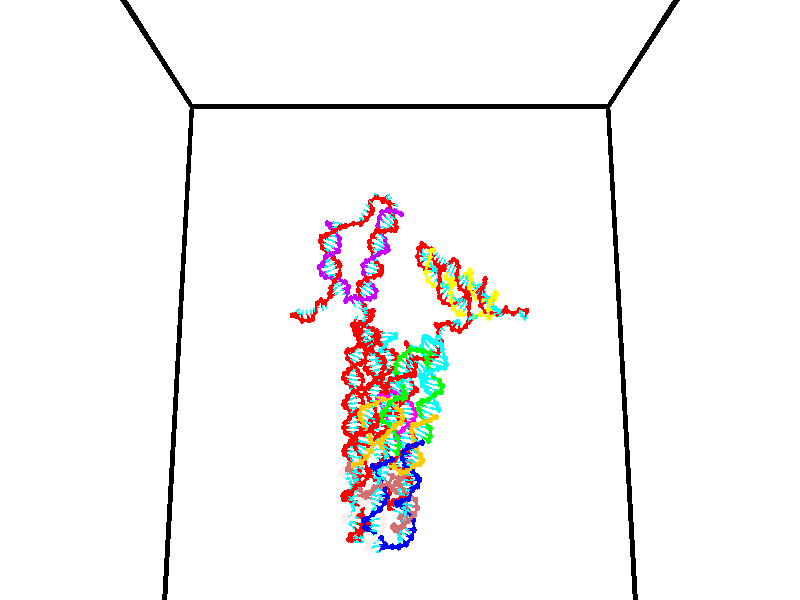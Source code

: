 // switches for output
#declare DRAW_BASES = 1; // possible values are 0, 1; only relevant for DNA ribbons
#declare DRAW_BASES_TYPE = 3; // possible values are 1, 2, 3; only relevant for DNA ribbons
#declare DRAW_FOG = 0; // set to 1 to enable fog

#include "colors.inc"

#include "transforms.inc"
background { rgb <1, 1, 1>}

#default {
   normal{
       ripples 0.25
       frequency 0.20
       turbulence 0.2
       lambda 5
   }
	finish {
		phong 0.1
		phong_size 40.
	}
}

// original window dimensions: 1024x640


// camera settings

camera {
	sky <0, 0.179814, -0.983701>
	up <0, 0.179814, -0.983701>
	right 1.6 * <1, 0, 0>
	location <35, 94.9851, 44.8844>
	look_at <35, 29.7336, 32.9568>
	direction <0, -65.2515, -11.9276>
	angle 67.0682
}


# declare cpy_camera_pos = <35, 94.9851, 44.8844>;
# if (DRAW_FOG = 1)
fog {
	fog_type 2
	up vnormalize(cpy_camera_pos)
	color rgbt<1,1,1,0.3>
	distance 1e-5
	fog_alt 3e-3
	fog_offset 56
}
# end


// LIGHTS

# declare lum = 6;
global_settings {
	ambient_light rgb lum * <0.05, 0.05, 0.05>
	max_trace_level 15
}# declare cpy_direct_light_amount = 0.25;
light_source
{	1000 * <-1, -1.16352, -0.803886>,
	rgb lum * cpy_direct_light_amount
	parallel
}

light_source
{	1000 * <1, 1.16352, 0.803886>,
	rgb lum * cpy_direct_light_amount
	parallel
}

// strand 0

// nucleotide -1

// particle -1
sphere {
	<24.102810, 34.776634, 35.197941> 0.250000
	pigment { color rgbt <1,0,0,0> }
	no_shadow
}
cylinder {
	<24.422199, 34.858566, 34.971497>,  <24.613832, 34.907726, 34.835629>, 0.100000
	pigment { color rgbt <1,0,0,0> }
	no_shadow
}
cylinder {
	<24.422199, 34.858566, 34.971497>,  <24.102810, 34.776634, 35.197941>, 0.100000
	pigment { color rgbt <1,0,0,0> }
	no_shadow
}

// particle -1
sphere {
	<24.422199, 34.858566, 34.971497> 0.100000
	pigment { color rgbt <1,0,0,0> }
	no_shadow
}
sphere {
	0, 1
	scale<0.080000,0.200000,0.300000>
	matrix <0.583011, -0.028589, 0.811961,
		0.150134, -0.978379, -0.142249,
		0.798473, 0.204835, -0.566113,
		24.661741, 34.920017, 34.801662>
	pigment { color rgbt <0,1,1,0> }
	no_shadow
}
cylinder {
	<24.572403, 35.380558, 35.316418>,  <24.102810, 34.776634, 35.197941>, 0.130000
	pigment { color rgbt <1,0,0,0> }
	no_shadow
}

// nucleotide -1

// particle -1
sphere {
	<24.572403, 35.380558, 35.316418> 0.250000
	pigment { color rgbt <1,0,0,0> }
	no_shadow
}
cylinder {
	<24.701670, 35.020245, 35.200375>,  <24.779230, 34.804058, 35.130749>, 0.100000
	pigment { color rgbt <1,0,0,0> }
	no_shadow
}
cylinder {
	<24.701670, 35.020245, 35.200375>,  <24.572403, 35.380558, 35.316418>, 0.100000
	pigment { color rgbt <1,0,0,0> }
	no_shadow
}

// particle -1
sphere {
	<24.701670, 35.020245, 35.200375> 0.100000
	pigment { color rgbt <1,0,0,0> }
	no_shadow
}
sphere {
	0, 1
	scale<0.080000,0.200000,0.300000>
	matrix <0.902818, 0.385358, -0.190838,
		0.283697, -0.200238, 0.937774,
		0.323166, -0.900780, -0.290103,
		24.798620, 34.750011, 35.113342>
	pigment { color rgbt <0,1,1,0> }
	no_shadow
}
cylinder {
	<25.163479, 35.005253, 35.699337>,  <24.572403, 35.380558, 35.316418>, 0.130000
	pigment { color rgbt <1,0,0,0> }
	no_shadow
}

// nucleotide -1

// particle -1
sphere {
	<25.163479, 35.005253, 35.699337> 0.250000
	pigment { color rgbt <1,0,0,0> }
	no_shadow
}
cylinder {
	<25.148203, 34.877544, 35.320580>,  <25.139036, 34.800919, 35.093327>, 0.100000
	pigment { color rgbt <1,0,0,0> }
	no_shadow
}
cylinder {
	<25.148203, 34.877544, 35.320580>,  <25.163479, 35.005253, 35.699337>, 0.100000
	pigment { color rgbt <1,0,0,0> }
	no_shadow
}

// particle -1
sphere {
	<25.148203, 34.877544, 35.320580> 0.100000
	pigment { color rgbt <1,0,0,0> }
	no_shadow
}
sphere {
	0, 1
	scale<0.080000,0.200000,0.300000>
	matrix <0.992597, 0.097213, -0.072813,
		0.115298, -0.942665, 0.313192,
		-0.038192, -0.319269, -0.946894,
		25.136745, 34.781765, 35.036510>
	pigment { color rgbt <0,1,1,0> }
	no_shadow
}
cylinder {
	<25.855324, 34.887291, 35.634346>,  <25.163479, 35.005253, 35.699337>, 0.130000
	pigment { color rgbt <1,0,0,0> }
	no_shadow
}

// nucleotide -1

// particle -1
sphere {
	<25.855324, 34.887291, 35.634346> 0.250000
	pigment { color rgbt <1,0,0,0> }
	no_shadow
}
cylinder {
	<25.701698, 34.813019, 35.272568>,  <25.609524, 34.768456, 35.055500>, 0.100000
	pigment { color rgbt <1,0,0,0> }
	no_shadow
}
cylinder {
	<25.701698, 34.813019, 35.272568>,  <25.855324, 34.887291, 35.634346>, 0.100000
	pigment { color rgbt <1,0,0,0> }
	no_shadow
}

// particle -1
sphere {
	<25.701698, 34.813019, 35.272568> 0.100000
	pigment { color rgbt <1,0,0,0> }
	no_shadow
}
sphere {
	0, 1
	scale<0.080000,0.200000,0.300000>
	matrix <0.907432, -0.256776, -0.332615,
		-0.170480, -0.948467, 0.267110,
		-0.384062, -0.185680, -0.904444,
		25.586479, 34.757317, 35.001236>
	pigment { color rgbt <0,1,1,0> }
	no_shadow
}
cylinder {
	<26.102243, 34.173691, 35.437897>,  <25.855324, 34.887291, 35.634346>, 0.130000
	pigment { color rgbt <1,0,0,0> }
	no_shadow
}

// nucleotide -1

// particle -1
sphere {
	<26.102243, 34.173691, 35.437897> 0.250000
	pigment { color rgbt <1,0,0,0> }
	no_shadow
}
cylinder {
	<26.023836, 34.408455, 35.123669>,  <25.976791, 34.549313, 34.935131>, 0.100000
	pigment { color rgbt <1,0,0,0> }
	no_shadow
}
cylinder {
	<26.023836, 34.408455, 35.123669>,  <26.102243, 34.173691, 35.437897>, 0.100000
	pigment { color rgbt <1,0,0,0> }
	no_shadow
}

// particle -1
sphere {
	<26.023836, 34.408455, 35.123669> 0.100000
	pigment { color rgbt <1,0,0,0> }
	no_shadow
}
sphere {
	0, 1
	scale<0.080000,0.200000,0.300000>
	matrix <0.950482, -0.083305, -0.299408,
		-0.241167, -0.805356, -0.541517,
		-0.196018, 0.586909, -0.785566,
		25.965031, 34.584526, 34.888000>
	pigment { color rgbt <0,1,1,0> }
	no_shadow
}
cylinder {
	<26.322344, 33.953575, 34.738617>,  <26.102243, 34.173691, 35.437897>, 0.130000
	pigment { color rgbt <1,0,0,0> }
	no_shadow
}

// nucleotide -1

// particle -1
sphere {
	<26.322344, 33.953575, 34.738617> 0.250000
	pigment { color rgbt <1,0,0,0> }
	no_shadow
}
cylinder {
	<26.304491, 34.351238, 34.699318>,  <26.293779, 34.589836, 34.675739>, 0.100000
	pigment { color rgbt <1,0,0,0> }
	no_shadow
}
cylinder {
	<26.304491, 34.351238, 34.699318>,  <26.322344, 33.953575, 34.738617>, 0.100000
	pigment { color rgbt <1,0,0,0> }
	no_shadow
}

// particle -1
sphere {
	<26.304491, 34.351238, 34.699318> 0.100000
	pigment { color rgbt <1,0,0,0> }
	no_shadow
}
sphere {
	0, 1
	scale<0.080000,0.200000,0.300000>
	matrix <0.961234, 0.015949, -0.275274,
		-0.272100, -0.106722, -0.956333,
		-0.044631, 0.994161, -0.098245,
		26.291101, 34.649487, 34.669846>
	pigment { color rgbt <0,1,1,0> }
	no_shadow
}
cylinder {
	<26.543514, 34.188412, 34.058907>,  <26.322344, 33.953575, 34.738617>, 0.130000
	pigment { color rgbt <1,0,0,0> }
	no_shadow
}

// nucleotide -1

// particle -1
sphere {
	<26.543514, 34.188412, 34.058907> 0.250000
	pigment { color rgbt <1,0,0,0> }
	no_shadow
}
cylinder {
	<26.597792, 34.449780, 34.356800>,  <26.630358, 34.606602, 34.535538>, 0.100000
	pigment { color rgbt <1,0,0,0> }
	no_shadow
}
cylinder {
	<26.597792, 34.449780, 34.356800>,  <26.543514, 34.188412, 34.058907>, 0.100000
	pigment { color rgbt <1,0,0,0> }
	no_shadow
}

// particle -1
sphere {
	<26.597792, 34.449780, 34.356800> 0.100000
	pigment { color rgbt <1,0,0,0> }
	no_shadow
}
sphere {
	0, 1
	scale<0.080000,0.200000,0.300000>
	matrix <0.989447, -0.050819, -0.135693,
		-0.050819, 0.755287, -0.653421,
		0.135693, 0.653421, 0.744734,
		26.638500, 34.645805, 34.580219>
	pigment { color rgbt <0,1,1,0> }
	no_shadow
}
cylinder {
	<26.974556, 34.706161, 33.862381>,  <26.543514, 34.188412, 34.058907>, 0.130000
	pigment { color rgbt <1,0,0,0> }
	no_shadow
}

// nucleotide -1

// particle -1
sphere {
	<26.974556, 34.706161, 33.862381> 0.250000
	pigment { color rgbt <1,0,0,0> }
	no_shadow
}
cylinder {
	<27.065992, 34.625389, 34.243320>,  <27.120853, 34.576923, 34.471886>, 0.100000
	pigment { color rgbt <1,0,0,0> }
	no_shadow
}
cylinder {
	<27.065992, 34.625389, 34.243320>,  <26.974556, 34.706161, 33.862381>, 0.100000
	pigment { color rgbt <1,0,0,0> }
	no_shadow
}

// particle -1
sphere {
	<27.065992, 34.625389, 34.243320> 0.100000
	pigment { color rgbt <1,0,0,0> }
	no_shadow
}
sphere {
	0, 1
	scale<0.080000,0.200000,0.300000>
	matrix <0.958171, -0.126375, -0.256785,
		0.172207, 0.971211, 0.164600,
		0.228591, -0.201935, 0.952349,
		27.134569, 34.564808, 34.529026>
	pigment { color rgbt <0,1,1,0> }
	no_shadow
}
cylinder {
	<27.453024, 35.214336, 34.152264>,  <26.974556, 34.706161, 33.862381>, 0.130000
	pigment { color rgbt <1,0,0,0> }
	no_shadow
}

// nucleotide -1

// particle -1
sphere {
	<27.453024, 35.214336, 34.152264> 0.250000
	pigment { color rgbt <1,0,0,0> }
	no_shadow
}
cylinder {
	<27.472036, 34.841415, 34.295681>,  <27.483444, 34.617664, 34.381729>, 0.100000
	pigment { color rgbt <1,0,0,0> }
	no_shadow
}
cylinder {
	<27.472036, 34.841415, 34.295681>,  <27.453024, 35.214336, 34.152264>, 0.100000
	pigment { color rgbt <1,0,0,0> }
	no_shadow
}

// particle -1
sphere {
	<27.472036, 34.841415, 34.295681> 0.100000
	pigment { color rgbt <1,0,0,0> }
	no_shadow
}
sphere {
	0, 1
	scale<0.080000,0.200000,0.300000>
	matrix <0.850361, -0.150551, -0.504202,
		0.524048, 0.328853, 0.785639,
		0.047529, -0.932304, 0.358540,
		27.486296, 34.561726, 34.403244>
	pigment { color rgbt <0,1,1,0> }
	no_shadow
}
cylinder {
	<28.016516, 35.519001, 33.709549>,  <27.453024, 35.214336, 34.152264>, 0.130000
	pigment { color rgbt <1,0,0,0> }
	no_shadow
}

// nucleotide -1

// particle -1
sphere {
	<28.016516, 35.519001, 33.709549> 0.250000
	pigment { color rgbt <1,0,0,0> }
	no_shadow
}
cylinder {
	<28.383738, 35.610840, 33.580269>,  <28.604071, 35.665943, 33.502701>, 0.100000
	pigment { color rgbt <1,0,0,0> }
	no_shadow
}
cylinder {
	<28.383738, 35.610840, 33.580269>,  <28.016516, 35.519001, 33.709549>, 0.100000
	pigment { color rgbt <1,0,0,0> }
	no_shadow
}

// particle -1
sphere {
	<28.383738, 35.610840, 33.580269> 0.100000
	pigment { color rgbt <1,0,0,0> }
	no_shadow
}
sphere {
	0, 1
	scale<0.080000,0.200000,0.300000>
	matrix <-0.396448, 0.529307, -0.750109,
		-0.001146, 0.816775, 0.576955,
		0.918056, 0.229592, -0.323202,
		28.659155, 35.679718, 33.483307>
	pigment { color rgbt <0,1,1,0> }
	no_shadow
}
cylinder {
	<28.026838, 36.242256, 33.588997>,  <28.016516, 35.519001, 33.709549>, 0.130000
	pigment { color rgbt <1,0,0,0> }
	no_shadow
}

// nucleotide -1

// particle -1
sphere {
	<28.026838, 36.242256, 33.588997> 0.250000
	pigment { color rgbt <1,0,0,0> }
	no_shadow
}
cylinder {
	<28.313744, 36.096493, 33.351429>,  <28.485888, 36.009037, 33.208889>, 0.100000
	pigment { color rgbt <1,0,0,0> }
	no_shadow
}
cylinder {
	<28.313744, 36.096493, 33.351429>,  <28.026838, 36.242256, 33.588997>, 0.100000
	pigment { color rgbt <1,0,0,0> }
	no_shadow
}

// particle -1
sphere {
	<28.313744, 36.096493, 33.351429> 0.100000
	pigment { color rgbt <1,0,0,0> }
	no_shadow
}
sphere {
	0, 1
	scale<0.080000,0.200000,0.300000>
	matrix <-0.427169, 0.443446, -0.787961,
		0.550508, 0.818881, 0.162406,
		0.717264, -0.364404, -0.593921,
		28.528923, 35.987171, 33.173252>
	pigment { color rgbt <0,1,1,0> }
	no_shadow
}
cylinder {
	<28.211937, 36.834934, 33.230869>,  <28.026838, 36.242256, 33.588997>, 0.130000
	pigment { color rgbt <1,0,0,0> }
	no_shadow
}

// nucleotide -1

// particle -1
sphere {
	<28.211937, 36.834934, 33.230869> 0.250000
	pigment { color rgbt <1,0,0,0> }
	no_shadow
}
cylinder {
	<28.378401, 36.538921, 33.019527>,  <28.478279, 36.361313, 32.892723>, 0.100000
	pigment { color rgbt <1,0,0,0> }
	no_shadow
}
cylinder {
	<28.378401, 36.538921, 33.019527>,  <28.211937, 36.834934, 33.230869>, 0.100000
	pigment { color rgbt <1,0,0,0> }
	no_shadow
}

// particle -1
sphere {
	<28.378401, 36.538921, 33.019527> 0.100000
	pigment { color rgbt <1,0,0,0> }
	no_shadow
}
sphere {
	0, 1
	scale<0.080000,0.200000,0.300000>
	matrix <-0.140872, 0.521577, -0.841494,
		0.898314, 0.424625, 0.112808,
		0.416158, -0.740034, -0.528357,
		28.503248, 36.316910, 32.861019>
	pigment { color rgbt <0,1,1,0> }
	no_shadow
}
cylinder {
	<28.607222, 37.143829, 32.716431>,  <28.211937, 36.834934, 33.230869>, 0.130000
	pigment { color rgbt <1,0,0,0> }
	no_shadow
}

// nucleotide -1

// particle -1
sphere {
	<28.607222, 37.143829, 32.716431> 0.250000
	pigment { color rgbt <1,0,0,0> }
	no_shadow
}
cylinder {
	<28.549608, 36.778217, 32.564739>,  <28.515041, 36.558849, 32.473724>, 0.100000
	pigment { color rgbt <1,0,0,0> }
	no_shadow
}
cylinder {
	<28.549608, 36.778217, 32.564739>,  <28.607222, 37.143829, 32.716431>, 0.100000
	pigment { color rgbt <1,0,0,0> }
	no_shadow
}

// particle -1
sphere {
	<28.549608, 36.778217, 32.564739> 0.100000
	pigment { color rgbt <1,0,0,0> }
	no_shadow
}
sphere {
	0, 1
	scale<0.080000,0.200000,0.300000>
	matrix <-0.309629, 0.405605, -0.860009,
		0.939885, -0.006450, -0.341429,
		-0.144032, -0.914026, -0.379225,
		28.506399, 36.504009, 32.450974>
	pigment { color rgbt <0,1,1,0> }
	no_shadow
}
cylinder {
	<29.072441, 37.031136, 32.161129>,  <28.607222, 37.143829, 32.716431>, 0.130000
	pigment { color rgbt <1,0,0,0> }
	no_shadow
}

// nucleotide -1

// particle -1
sphere {
	<29.072441, 37.031136, 32.161129> 0.250000
	pigment { color rgbt <1,0,0,0> }
	no_shadow
}
cylinder {
	<28.759964, 36.785442, 32.116493>,  <28.572477, 36.638027, 32.089710>, 0.100000
	pigment { color rgbt <1,0,0,0> }
	no_shadow
}
cylinder {
	<28.759964, 36.785442, 32.116493>,  <29.072441, 37.031136, 32.161129>, 0.100000
	pigment { color rgbt <1,0,0,0> }
	no_shadow
}

// particle -1
sphere {
	<28.759964, 36.785442, 32.116493> 0.100000
	pigment { color rgbt <1,0,0,0> }
	no_shadow
}
sphere {
	0, 1
	scale<0.080000,0.200000,0.300000>
	matrix <-0.186385, 0.400067, -0.897333,
		0.595818, -0.680191, -0.427014,
		-0.781192, -0.614236, -0.111589,
		28.525606, 36.601173, 32.083015>
	pigment { color rgbt <0,1,1,0> }
	no_shadow
}
cylinder {
	<29.074589, 36.870773, 31.342987>,  <29.072441, 37.031136, 32.161129>, 0.130000
	pigment { color rgbt <1,0,0,0> }
	no_shadow
}

// nucleotide -1

// particle -1
sphere {
	<29.074589, 36.870773, 31.342987> 0.250000
	pigment { color rgbt <1,0,0,0> }
	no_shadow
}
cylinder {
	<28.722448, 36.743832, 31.483995>,  <28.511164, 36.667667, 31.568600>, 0.100000
	pigment { color rgbt <1,0,0,0> }
	no_shadow
}
cylinder {
	<28.722448, 36.743832, 31.483995>,  <29.074589, 36.870773, 31.342987>, 0.100000
	pigment { color rgbt <1,0,0,0> }
	no_shadow
}

// particle -1
sphere {
	<28.722448, 36.743832, 31.483995> 0.100000
	pigment { color rgbt <1,0,0,0> }
	no_shadow
}
sphere {
	0, 1
	scale<0.080000,0.200000,0.300000>
	matrix <-0.435865, 0.248098, -0.865141,
		0.187091, -0.915280, -0.356734,
		-0.880351, -0.317348, 0.352522,
		28.458344, 36.648624, 31.589752>
	pigment { color rgbt <0,1,1,0> }
	no_shadow
}
cylinder {
	<28.860430, 36.312862, 30.981133>,  <29.074589, 36.870773, 31.342987>, 0.130000
	pigment { color rgbt <1,0,0,0> }
	no_shadow
}

// nucleotide -1

// particle -1
sphere {
	<28.860430, 36.312862, 30.981133> 0.250000
	pigment { color rgbt <1,0,0,0> }
	no_shadow
}
cylinder {
	<28.517443, 36.467255, 31.117228>,  <28.311649, 36.559891, 31.198885>, 0.100000
	pigment { color rgbt <1,0,0,0> }
	no_shadow
}
cylinder {
	<28.517443, 36.467255, 31.117228>,  <28.860430, 36.312862, 30.981133>, 0.100000
	pigment { color rgbt <1,0,0,0> }
	no_shadow
}

// particle -1
sphere {
	<28.517443, 36.467255, 31.117228> 0.100000
	pigment { color rgbt <1,0,0,0> }
	no_shadow
}
sphere {
	0, 1
	scale<0.080000,0.200000,0.300000>
	matrix <-0.300871, 0.160291, -0.940098,
		-0.417401, -0.908472, -0.021312,
		-0.857469, 0.385986, 0.340238,
		28.260202, 36.583050, 31.219299>
	pigment { color rgbt <0,1,1,0> }
	no_shadow
}
cylinder {
	<28.338066, 36.101963, 30.581352>,  <28.860430, 36.312862, 30.981133>, 0.130000
	pigment { color rgbt <1,0,0,0> }
	no_shadow
}

// nucleotide -1

// particle -1
sphere {
	<28.338066, 36.101963, 30.581352> 0.250000
	pigment { color rgbt <1,0,0,0> }
	no_shadow
}
cylinder {
	<28.162144, 36.426601, 30.735178>,  <28.056589, 36.621384, 30.827473>, 0.100000
	pigment { color rgbt <1,0,0,0> }
	no_shadow
}
cylinder {
	<28.162144, 36.426601, 30.735178>,  <28.338066, 36.101963, 30.581352>, 0.100000
	pigment { color rgbt <1,0,0,0> }
	no_shadow
}

// particle -1
sphere {
	<28.162144, 36.426601, 30.735178> 0.100000
	pigment { color rgbt <1,0,0,0> }
	no_shadow
}
sphere {
	0, 1
	scale<0.080000,0.200000,0.300000>
	matrix <-0.234692, 0.309458, -0.921497,
		-0.866884, -0.495535, 0.054372,
		-0.439808, 0.811592, 0.384562,
		28.030201, 36.670078, 30.850546>
	pigment { color rgbt <0,1,1,0> }
	no_shadow
}
cylinder {
	<27.736288, 36.245739, 30.136927>,  <28.338066, 36.101963, 30.581352>, 0.130000
	pigment { color rgbt <1,0,0,0> }
	no_shadow
}

// nucleotide -1

// particle -1
sphere {
	<27.736288, 36.245739, 30.136927> 0.250000
	pigment { color rgbt <1,0,0,0> }
	no_shadow
}
cylinder {
	<27.807344, 36.594036, 30.320339>,  <27.849979, 36.803013, 30.430387>, 0.100000
	pigment { color rgbt <1,0,0,0> }
	no_shadow
}
cylinder {
	<27.807344, 36.594036, 30.320339>,  <27.736288, 36.245739, 30.136927>, 0.100000
	pigment { color rgbt <1,0,0,0> }
	no_shadow
}

// particle -1
sphere {
	<27.807344, 36.594036, 30.320339> 0.100000
	pigment { color rgbt <1,0,0,0> }
	no_shadow
}
sphere {
	0, 1
	scale<0.080000,0.200000,0.300000>
	matrix <-0.172489, 0.486281, -0.856609,
		-0.968861, 0.073078, 0.236577,
		0.177643, 0.870741, 0.458533,
		27.860638, 36.855259, 30.457899>
	pigment { color rgbt <0,1,1,0> }
	no_shadow
}
cylinder {
	<27.233641, 36.600136, 29.784300>,  <27.736288, 36.245739, 30.136927>, 0.130000
	pigment { color rgbt <1,0,0,0> }
	no_shadow
}

// nucleotide -1

// particle -1
sphere {
	<27.233641, 36.600136, 29.784300> 0.250000
	pigment { color rgbt <1,0,0,0> }
	no_shadow
}
cylinder {
	<27.522718, 36.832233, 29.934515>,  <27.696165, 36.971493, 30.024645>, 0.100000
	pigment { color rgbt <1,0,0,0> }
	no_shadow
}
cylinder {
	<27.522718, 36.832233, 29.934515>,  <27.233641, 36.600136, 29.784300>, 0.100000
	pigment { color rgbt <1,0,0,0> }
	no_shadow
}

// particle -1
sphere {
	<27.522718, 36.832233, 29.934515> 0.100000
	pigment { color rgbt <1,0,0,0> }
	no_shadow
}
sphere {
	0, 1
	scale<0.080000,0.200000,0.300000>
	matrix <0.021381, 0.524311, -0.851258,
		-0.690835, 0.623230, 0.366512,
		0.722696, 0.580243, 0.375538,
		27.739527, 37.006306, 30.047176>
	pigment { color rgbt <0,1,1,0> }
	no_shadow
}
cylinder {
	<27.143513, 37.252964, 29.390011>,  <27.233641, 36.600136, 29.784300>, 0.130000
	pigment { color rgbt <1,0,0,0> }
	no_shadow
}

// nucleotide -1

// particle -1
sphere {
	<27.143513, 37.252964, 29.390011> 0.250000
	pigment { color rgbt <1,0,0,0> }
	no_shadow
}
cylinder {
	<27.504189, 37.278934, 29.561003>,  <27.720594, 37.294518, 29.663597>, 0.100000
	pigment { color rgbt <1,0,0,0> }
	no_shadow
}
cylinder {
	<27.504189, 37.278934, 29.561003>,  <27.143513, 37.252964, 29.390011>, 0.100000
	pigment { color rgbt <1,0,0,0> }
	no_shadow
}

// particle -1
sphere {
	<27.504189, 37.278934, 29.561003> 0.100000
	pigment { color rgbt <1,0,0,0> }
	no_shadow
}
sphere {
	0, 1
	scale<0.080000,0.200000,0.300000>
	matrix <0.352829, 0.460985, -0.814251,
		-0.249931, 0.885030, 0.392756,
		0.901691, 0.064931, 0.427478,
		27.774696, 37.298412, 29.689245>
	pigment { color rgbt <0,1,1,0> }
	no_shadow
}
cylinder {
	<27.316889, 37.901630, 29.206619>,  <27.143513, 37.252964, 29.390011>, 0.130000
	pigment { color rgbt <1,0,0,0> }
	no_shadow
}

// nucleotide -1

// particle -1
sphere {
	<27.316889, 37.901630, 29.206619> 0.250000
	pigment { color rgbt <1,0,0,0> }
	no_shadow
}
cylinder {
	<27.674753, 37.742687, 29.288290>,  <27.889471, 37.647320, 29.337292>, 0.100000
	pigment { color rgbt <1,0,0,0> }
	no_shadow
}
cylinder {
	<27.674753, 37.742687, 29.288290>,  <27.316889, 37.901630, 29.206619>, 0.100000
	pigment { color rgbt <1,0,0,0> }
	no_shadow
}

// particle -1
sphere {
	<27.674753, 37.742687, 29.288290> 0.100000
	pigment { color rgbt <1,0,0,0> }
	no_shadow
}
sphere {
	0, 1
	scale<0.080000,0.200000,0.300000>
	matrix <0.408582, 0.542954, -0.733663,
		0.180669, 0.739802, 0.648114,
		0.894662, -0.397358, 0.204175,
		27.943151, 37.623482, 29.349543>
	pigment { color rgbt <0,1,1,0> }
	no_shadow
}
cylinder {
	<27.917507, 38.474857, 29.213261>,  <27.316889, 37.901630, 29.206619>, 0.130000
	pigment { color rgbt <1,0,0,0> }
	no_shadow
}

// nucleotide -1

// particle -1
sphere {
	<27.917507, 38.474857, 29.213261> 0.250000
	pigment { color rgbt <1,0,0,0> }
	no_shadow
}
cylinder {
	<28.106674, 38.129402, 29.143435>,  <28.220175, 37.922127, 29.101538>, 0.100000
	pigment { color rgbt <1,0,0,0> }
	no_shadow
}
cylinder {
	<28.106674, 38.129402, 29.143435>,  <27.917507, 38.474857, 29.213261>, 0.100000
	pigment { color rgbt <1,0,0,0> }
	no_shadow
}

// particle -1
sphere {
	<28.106674, 38.129402, 29.143435> 0.100000
	pigment { color rgbt <1,0,0,0> }
	no_shadow
}
sphere {
	0, 1
	scale<0.080000,0.200000,0.300000>
	matrix <0.443325, 0.404449, -0.799927,
		0.761453, 0.300911, 0.574145,
		0.472919, -0.863640, -0.174567,
		28.248550, 37.870312, 29.091064>
	pigment { color rgbt <0,1,1,0> }
	no_shadow
}
cylinder {
	<28.568794, 38.721500, 28.990580>,  <27.917507, 38.474857, 29.213261>, 0.130000
	pigment { color rgbt <1,0,0,0> }
	no_shadow
}

// nucleotide -1

// particle -1
sphere {
	<28.568794, 38.721500, 28.990580> 0.250000
	pigment { color rgbt <1,0,0,0> }
	no_shadow
}
cylinder {
	<28.543344, 38.337502, 28.881502>,  <28.528074, 38.107101, 28.816055>, 0.100000
	pigment { color rgbt <1,0,0,0> }
	no_shadow
}
cylinder {
	<28.543344, 38.337502, 28.881502>,  <28.568794, 38.721500, 28.990580>, 0.100000
	pigment { color rgbt <1,0,0,0> }
	no_shadow
}

// particle -1
sphere {
	<28.543344, 38.337502, 28.881502> 0.100000
	pigment { color rgbt <1,0,0,0> }
	no_shadow
}
sphere {
	0, 1
	scale<0.080000,0.200000,0.300000>
	matrix <0.511118, 0.203346, -0.835110,
		0.857152, -0.192513, 0.477733,
		-0.063624, -0.959994, -0.272696,
		28.524258, 38.049503, 28.799694>
	pigment { color rgbt <0,1,1,0> }
	no_shadow
}
cylinder {
	<29.209246, 38.657627, 28.679728>,  <28.568794, 38.721500, 28.990580>, 0.130000
	pigment { color rgbt <1,0,0,0> }
	no_shadow
}

// nucleotide -1

// particle -1
sphere {
	<29.209246, 38.657627, 28.679728> 0.250000
	pigment { color rgbt <1,0,0,0> }
	no_shadow
}
cylinder {
	<29.000536, 38.338112, 28.559935>,  <28.875311, 38.146404, 28.488058>, 0.100000
	pigment { color rgbt <1,0,0,0> }
	no_shadow
}
cylinder {
	<29.000536, 38.338112, 28.559935>,  <29.209246, 38.657627, 28.679728>, 0.100000
	pigment { color rgbt <1,0,0,0> }
	no_shadow
}

// particle -1
sphere {
	<29.000536, 38.338112, 28.559935> 0.100000
	pigment { color rgbt <1,0,0,0> }
	no_shadow
}
sphere {
	0, 1
	scale<0.080000,0.200000,0.300000>
	matrix <0.275334, 0.174588, -0.945362,
		0.807429, -0.575724, 0.128837,
		-0.521774, -0.798786, -0.299484,
		28.844004, 38.098476, 28.470089>
	pigment { color rgbt <0,1,1,0> }
	no_shadow
}
cylinder {
	<29.696369, 38.188770, 28.416315>,  <29.209246, 38.657627, 28.679728>, 0.130000
	pigment { color rgbt <1,0,0,0> }
	no_shadow
}

// nucleotide -1

// particle -1
sphere {
	<29.696369, 38.188770, 28.416315> 0.250000
	pigment { color rgbt <1,0,0,0> }
	no_shadow
}
cylinder {
	<29.330286, 38.147709, 28.260439>,  <29.110636, 38.123074, 28.166914>, 0.100000
	pigment { color rgbt <1,0,0,0> }
	no_shadow
}
cylinder {
	<29.330286, 38.147709, 28.260439>,  <29.696369, 38.188770, 28.416315>, 0.100000
	pigment { color rgbt <1,0,0,0> }
	no_shadow
}

// particle -1
sphere {
	<29.330286, 38.147709, 28.260439> 0.100000
	pigment { color rgbt <1,0,0,0> }
	no_shadow
}
sphere {
	0, 1
	scale<0.080000,0.200000,0.300000>
	matrix <0.366395, 0.190649, -0.910718,
		0.167781, -0.976277, -0.136872,
		-0.915207, -0.102652, -0.389690,
		29.055723, 38.116913, 28.143532>
	pigment { color rgbt <0,1,1,0> }
	no_shadow
}
cylinder {
	<30.454004, 38.129299, 28.174038>,  <29.696369, 38.188770, 28.416315>, 0.130000
	pigment { color rgbt <1,0,0,0> }
	no_shadow
}

// nucleotide -1

// particle -1
sphere {
	<30.454004, 38.129299, 28.174038> 0.250000
	pigment { color rgbt <1,0,0,0> }
	no_shadow
}
cylinder {
	<30.762070, 37.902004, 28.058144>,  <30.946909, 37.765625, 27.988607>, 0.100000
	pigment { color rgbt <1,0,0,0> }
	no_shadow
}
cylinder {
	<30.762070, 37.902004, 28.058144>,  <30.454004, 38.129299, 28.174038>, 0.100000
	pigment { color rgbt <1,0,0,0> }
	no_shadow
}

// particle -1
sphere {
	<30.762070, 37.902004, 28.058144> 0.100000
	pigment { color rgbt <1,0,0,0> }
	no_shadow
}
sphere {
	0, 1
	scale<0.080000,0.200000,0.300000>
	matrix <0.352677, 0.757862, -0.548875,
		0.531473, 0.320541, 0.784085,
		0.770166, -0.568241, -0.289736,
		30.993120, 37.731533, 27.971222>
	pigment { color rgbt <0,1,1,0> }
	no_shadow
}
cylinder {
	<31.202288, 38.354404, 28.268230>,  <30.454004, 38.129299, 28.174038>, 0.130000
	pigment { color rgbt <1,0,0,0> }
	no_shadow
}

// nucleotide -1

// particle -1
sphere {
	<31.202288, 38.354404, 28.268230> 0.250000
	pigment { color rgbt <1,0,0,0> }
	no_shadow
}
cylinder {
	<31.193241, 38.099037, 27.960487>,  <31.187813, 37.945816, 27.775841>, 0.100000
	pigment { color rgbt <1,0,0,0> }
	no_shadow
}
cylinder {
	<31.193241, 38.099037, 27.960487>,  <31.202288, 38.354404, 28.268230>, 0.100000
	pigment { color rgbt <1,0,0,0> }
	no_shadow
}

// particle -1
sphere {
	<31.193241, 38.099037, 27.960487> 0.100000
	pigment { color rgbt <1,0,0,0> }
	no_shadow
}
sphere {
	0, 1
	scale<0.080000,0.200000,0.300000>
	matrix <0.538187, 0.640760, -0.547524,
		0.842522, -0.426440, 0.329097,
		-0.022614, -0.638417, -0.769359,
		31.186457, 37.907513, 27.729679>
	pigment { color rgbt <0,1,1,0> }
	no_shadow
}
cylinder {
	<31.766008, 38.614349, 27.919630>,  <31.202288, 38.354404, 28.268230>, 0.130000
	pigment { color rgbt <1,0,0,0> }
	no_shadow
}

// nucleotide -1

// particle -1
sphere {
	<31.766008, 38.614349, 27.919630> 0.250000
	pigment { color rgbt <1,0,0,0> }
	no_shadow
}
cylinder {
	<31.564745, 38.376461, 27.668827>,  <31.443987, 38.233727, 27.518345>, 0.100000
	pigment { color rgbt <1,0,0,0> }
	no_shadow
}
cylinder {
	<31.564745, 38.376461, 27.668827>,  <31.766008, 38.614349, 27.919630>, 0.100000
	pigment { color rgbt <1,0,0,0> }
	no_shadow
}

// particle -1
sphere {
	<31.564745, 38.376461, 27.668827> 0.100000
	pigment { color rgbt <1,0,0,0> }
	no_shadow
}
sphere {
	0, 1
	scale<0.080000,0.200000,0.300000>
	matrix <0.544337, 0.345418, -0.764450,
		0.671215, -0.725942, 0.149930,
		-0.503158, -0.594722, -0.627007,
		31.413797, 38.198044, 27.480724>
	pigment { color rgbt <0,1,1,0> }
	no_shadow
}
cylinder {
	<32.231476, 38.624672, 27.435398>,  <31.766008, 38.614349, 27.919630>, 0.130000
	pigment { color rgbt <1,0,0,0> }
	no_shadow
}

// nucleotide -1

// particle -1
sphere {
	<32.231476, 38.624672, 27.435398> 0.250000
	pigment { color rgbt <1,0,0,0> }
	no_shadow
}
cylinder {
	<31.900913, 38.464603, 27.276951>,  <31.702576, 38.368561, 27.181883>, 0.100000
	pigment { color rgbt <1,0,0,0> }
	no_shadow
}
cylinder {
	<31.900913, 38.464603, 27.276951>,  <32.231476, 38.624672, 27.435398>, 0.100000
	pigment { color rgbt <1,0,0,0> }
	no_shadow
}

// particle -1
sphere {
	<31.900913, 38.464603, 27.276951> 0.100000
	pigment { color rgbt <1,0,0,0> }
	no_shadow
}
sphere {
	0, 1
	scale<0.080000,0.200000,0.300000>
	matrix <0.259846, 0.353066, -0.898791,
		0.499530, -0.845697, -0.187793,
		-0.826408, -0.400175, -0.396118,
		31.652990, 38.344551, 27.158115>
	pigment { color rgbt <0,1,1,0> }
	no_shadow
}
cylinder {
	<32.345646, 38.049351, 26.986725>,  <32.231476, 38.624672, 27.435398>, 0.130000
	pigment { color rgbt <1,0,0,0> }
	no_shadow
}

// nucleotide -1

// particle -1
sphere {
	<32.345646, 38.049351, 26.986725> 0.250000
	pigment { color rgbt <1,0,0,0> }
	no_shadow
}
cylinder {
	<32.059307, 38.306816, 26.878464>,  <31.887503, 38.461296, 26.813507>, 0.100000
	pigment { color rgbt <1,0,0,0> }
	no_shadow
}
cylinder {
	<32.059307, 38.306816, 26.878464>,  <32.345646, 38.049351, 26.986725>, 0.100000
	pigment { color rgbt <1,0,0,0> }
	no_shadow
}

// particle -1
sphere {
	<32.059307, 38.306816, 26.878464> 0.100000
	pigment { color rgbt <1,0,0,0> }
	no_shadow
}
sphere {
	0, 1
	scale<0.080000,0.200000,0.300000>
	matrix <0.602578, 0.373634, -0.705193,
		-0.352784, -0.667901, -0.655325,
		-0.715851, 0.643666, -0.270650,
		31.844551, 38.499916, 26.797268>
	pigment { color rgbt <0,1,1,0> }
	no_shadow
}
cylinder {
	<32.051693, 37.993633, 26.312798>,  <32.345646, 38.049351, 26.986725>, 0.130000
	pigment { color rgbt <1,0,0,0> }
	no_shadow
}

// nucleotide -1

// particle -1
sphere {
	<32.051693, 37.993633, 26.312798> 0.250000
	pigment { color rgbt <1,0,0,0> }
	no_shadow
}
cylinder {
	<32.092678, 38.373623, 26.430809>,  <32.117271, 38.601616, 26.501616>, 0.100000
	pigment { color rgbt <1,0,0,0> }
	no_shadow
}
cylinder {
	<32.092678, 38.373623, 26.430809>,  <32.051693, 37.993633, 26.312798>, 0.100000
	pigment { color rgbt <1,0,0,0> }
	no_shadow
}

// particle -1
sphere {
	<32.092678, 38.373623, 26.430809> 0.100000
	pigment { color rgbt <1,0,0,0> }
	no_shadow
}
sphere {
	0, 1
	scale<0.080000,0.200000,0.300000>
	matrix <0.620245, 0.170860, -0.765574,
		-0.777687, 0.261437, -0.571711,
		0.102467, 0.949978, 0.295031,
		32.123417, 38.658615, 26.519318>
	pigment { color rgbt <0,1,1,0> }
	no_shadow
}
cylinder {
	<32.687840, 37.983379, 25.839788>,  <32.051693, 37.993633, 26.312798>, 0.130000
	pigment { color rgbt <1,0,0,0> }
	no_shadow
}

// nucleotide -1

// particle -1
sphere {
	<32.687840, 37.983379, 25.839788> 0.250000
	pigment { color rgbt <1,0,0,0> }
	no_shadow
}
cylinder {
	<32.624321, 38.378227, 25.847612>,  <32.586212, 38.615135, 25.852306>, 0.100000
	pigment { color rgbt <1,0,0,0> }
	no_shadow
}
cylinder {
	<32.624321, 38.378227, 25.847612>,  <32.687840, 37.983379, 25.839788>, 0.100000
	pigment { color rgbt <1,0,0,0> }
	no_shadow
}

// particle -1
sphere {
	<32.624321, 38.378227, 25.847612> 0.100000
	pigment { color rgbt <1,0,0,0> }
	no_shadow
}
sphere {
	0, 1
	scale<0.080000,0.200000,0.300000>
	matrix <0.313342, 0.069172, -0.947118,
		-0.936270, -0.144267, -0.320290,
		-0.158793, 0.987118, 0.019558,
		32.576683, 38.674362, 25.853479>
	pigment { color rgbt <0,1,1,0> }
	no_shadow
}
cylinder {
	<33.244530, 37.638546, 26.020720>,  <32.687840, 37.983379, 25.839788>, 0.130000
	pigment { color rgbt <1,0,0,0> }
	no_shadow
}

// nucleotide -1

// particle -1
sphere {
	<33.244530, 37.638546, 26.020720> 0.250000
	pigment { color rgbt <1,0,0,0> }
	no_shadow
}
cylinder {
	<33.549755, 37.562950, 25.773491>,  <33.732891, 37.517593, 25.625153>, 0.100000
	pigment { color rgbt <1,0,0,0> }
	no_shadow
}
cylinder {
	<33.549755, 37.562950, 25.773491>,  <33.244530, 37.638546, 26.020720>, 0.100000
	pigment { color rgbt <1,0,0,0> }
	no_shadow
}

// particle -1
sphere {
	<33.549755, 37.562950, 25.773491> 0.100000
	pigment { color rgbt <1,0,0,0> }
	no_shadow
}
sphere {
	0, 1
	scale<0.080000,0.200000,0.300000>
	matrix <0.429589, -0.566182, 0.703485,
		-0.482889, -0.802323, -0.350849,
		0.763067, -0.188985, -0.618072,
		33.778675, 37.506252, 25.588070>
	pigment { color rgbt <0,1,1,0> }
	no_shadow
}
cylinder {
	<33.291130, 36.962345, 25.912657>,  <33.244530, 37.638546, 26.020720>, 0.130000
	pigment { color rgbt <1,0,0,0> }
	no_shadow
}

// nucleotide -1

// particle -1
sphere {
	<33.291130, 36.962345, 25.912657> 0.250000
	pigment { color rgbt <1,0,0,0> }
	no_shadow
}
cylinder {
	<33.656994, 37.102142, 25.831404>,  <33.876511, 37.186020, 25.782652>, 0.100000
	pigment { color rgbt <1,0,0,0> }
	no_shadow
}
cylinder {
	<33.656994, 37.102142, 25.831404>,  <33.291130, 36.962345, 25.912657>, 0.100000
	pigment { color rgbt <1,0,0,0> }
	no_shadow
}

// particle -1
sphere {
	<33.656994, 37.102142, 25.831404> 0.100000
	pigment { color rgbt <1,0,0,0> }
	no_shadow
}
sphere {
	0, 1
	scale<0.080000,0.200000,0.300000>
	matrix <0.367493, -0.509588, 0.777991,
		0.168387, -0.786243, -0.594532,
		0.914656, 0.349489, -0.203131,
		33.931389, 37.206989, 25.770464>
	pigment { color rgbt <0,1,1,0> }
	no_shadow
}
cylinder {
	<33.866245, 36.472195, 25.842812>,  <33.291130, 36.962345, 25.912657>, 0.130000
	pigment { color rgbt <1,0,0,0> }
	no_shadow
}

// nucleotide -1

// particle -1
sphere {
	<33.866245, 36.472195, 25.842812> 0.250000
	pigment { color rgbt <1,0,0,0> }
	no_shadow
}
cylinder {
	<34.244186, 36.389652, 25.944530>,  <34.470951, 36.340126, 26.005562>, 0.100000
	pigment { color rgbt <1,0,0,0> }
	no_shadow
}
cylinder {
	<34.244186, 36.389652, 25.944530>,  <33.866245, 36.472195, 25.842812>, 0.100000
	pigment { color rgbt <1,0,0,0> }
	no_shadow
}

// particle -1
sphere {
	<34.244186, 36.389652, 25.944530> 0.100000
	pigment { color rgbt <1,0,0,0> }
	no_shadow
}
sphere {
	0, 1
	scale<0.080000,0.200000,0.300000>
	matrix <-0.259545, 0.001704, 0.965729,
		-0.199714, -0.978476, -0.051948,
		0.944855, -0.206352, 0.254299,
		34.527641, 36.327747, 26.020821>
	pigment { color rgbt <0,1,1,0> }
	no_shadow
}
cylinder {
	<33.952030, 35.824444, 26.109657>,  <33.866245, 36.472195, 25.842812>, 0.130000
	pigment { color rgbt <1,0,0,0> }
	no_shadow
}

// nucleotide -1

// particle -1
sphere {
	<33.952030, 35.824444, 26.109657> 0.250000
	pigment { color rgbt <1,0,0,0> }
	no_shadow
}
cylinder {
	<34.192516, 36.105717, 26.261488>,  <34.336807, 36.274479, 26.352587>, 0.100000
	pigment { color rgbt <1,0,0,0> }
	no_shadow
}
cylinder {
	<34.192516, 36.105717, 26.261488>,  <33.952030, 35.824444, 26.109657>, 0.100000
	pigment { color rgbt <1,0,0,0> }
	no_shadow
}

// particle -1
sphere {
	<34.192516, 36.105717, 26.261488> 0.100000
	pigment { color rgbt <1,0,0,0> }
	no_shadow
}
sphere {
	0, 1
	scale<0.080000,0.200000,0.300000>
	matrix <-0.381415, -0.164884, 0.909580,
		0.702187, -0.691627, 0.169075,
		0.601212, 0.703183, 0.379576,
		34.372879, 36.316673, 26.375360>
	pigment { color rgbt <0,1,1,0> }
	no_shadow
}
cylinder {
	<34.227226, 35.600414, 26.733551>,  <33.952030, 35.824444, 26.109657>, 0.130000
	pigment { color rgbt <1,0,0,0> }
	no_shadow
}

// nucleotide -1

// particle -1
sphere {
	<34.227226, 35.600414, 26.733551> 0.250000
	pigment { color rgbt <1,0,0,0> }
	no_shadow
}
cylinder {
	<34.270409, 35.997963, 26.743116>,  <34.296318, 36.236492, 26.748856>, 0.100000
	pigment { color rgbt <1,0,0,0> }
	no_shadow
}
cylinder {
	<34.270409, 35.997963, 26.743116>,  <34.227226, 35.600414, 26.733551>, 0.100000
	pigment { color rgbt <1,0,0,0> }
	no_shadow
}

// particle -1
sphere {
	<34.270409, 35.997963, 26.743116> 0.100000
	pigment { color rgbt <1,0,0,0> }
	no_shadow
}
sphere {
	0, 1
	scale<0.080000,0.200000,0.300000>
	matrix <-0.342925, 0.014652, 0.939249,
		0.933139, -0.109598, 0.342403,
		0.107957, 0.993868, 0.023912,
		34.302795, 36.296124, 26.750290>
	pigment { color rgbt <0,1,1,0> }
	no_shadow
}
cylinder {
	<34.594780, 35.692764, 27.303139>,  <34.227226, 35.600414, 26.733551>, 0.130000
	pigment { color rgbt <1,0,0,0> }
	no_shadow
}

// nucleotide -1

// particle -1
sphere {
	<34.594780, 35.692764, 27.303139> 0.250000
	pigment { color rgbt <1,0,0,0> }
	no_shadow
}
cylinder {
	<34.406319, 36.034821, 27.216644>,  <34.293243, 36.240055, 27.164747>, 0.100000
	pigment { color rgbt <1,0,0,0> }
	no_shadow
}
cylinder {
	<34.406319, 36.034821, 27.216644>,  <34.594780, 35.692764, 27.303139>, 0.100000
	pigment { color rgbt <1,0,0,0> }
	no_shadow
}

// particle -1
sphere {
	<34.406319, 36.034821, 27.216644> 0.100000
	pigment { color rgbt <1,0,0,0> }
	no_shadow
}
sphere {
	0, 1
	scale<0.080000,0.200000,0.300000>
	matrix <-0.283823, 0.085136, 0.955090,
		0.835141, 0.511365, 0.202596,
		-0.471151, 0.855136, -0.216238,
		34.264973, 36.291363, 27.151773>
	pigment { color rgbt <0,1,1,0> }
	no_shadow
}
cylinder {
	<34.636829, 36.057018, 27.905958>,  <34.594780, 35.692764, 27.303139>, 0.130000
	pigment { color rgbt <1,0,0,0> }
	no_shadow
}

// nucleotide -1

// particle -1
sphere {
	<34.636829, 36.057018, 27.905958> 0.250000
	pigment { color rgbt <1,0,0,0> }
	no_shadow
}
cylinder {
	<34.347912, 36.259953, 27.717955>,  <34.174561, 36.381714, 27.605152>, 0.100000
	pigment { color rgbt <1,0,0,0> }
	no_shadow
}
cylinder {
	<34.347912, 36.259953, 27.717955>,  <34.636829, 36.057018, 27.905958>, 0.100000
	pigment { color rgbt <1,0,0,0> }
	no_shadow
}

// particle -1
sphere {
	<34.347912, 36.259953, 27.717955> 0.100000
	pigment { color rgbt <1,0,0,0> }
	no_shadow
}
sphere {
	0, 1
	scale<0.080000,0.200000,0.300000>
	matrix <-0.426634, 0.208024, 0.880176,
		0.544315, 0.836266, 0.066192,
		-0.722291, 0.507332, -0.470010,
		34.131226, 36.412151, 27.576952>
	pigment { color rgbt <0,1,1,0> }
	no_shadow
}
cylinder {
	<34.505043, 36.697334, 28.339754>,  <34.636829, 36.057018, 27.905958>, 0.130000
	pigment { color rgbt <1,0,0,0> }
	no_shadow
}

// nucleotide -1

// particle -1
sphere {
	<34.505043, 36.697334, 28.339754> 0.250000
	pigment { color rgbt <1,0,0,0> }
	no_shadow
}
cylinder {
	<34.175743, 36.665257, 28.114962>,  <33.978161, 36.646011, 27.980085>, 0.100000
	pigment { color rgbt <1,0,0,0> }
	no_shadow
}
cylinder {
	<34.175743, 36.665257, 28.114962>,  <34.505043, 36.697334, 28.339754>, 0.100000
	pigment { color rgbt <1,0,0,0> }
	no_shadow
}

// particle -1
sphere {
	<34.175743, 36.665257, 28.114962> 0.100000
	pigment { color rgbt <1,0,0,0> }
	no_shadow
}
sphere {
	0, 1
	scale<0.080000,0.200000,0.300000>
	matrix <-0.554799, 0.323301, 0.766600,
		0.120213, 0.942892, -0.310649,
		-0.823254, -0.080192, -0.561980,
		33.928768, 36.641197, 27.946367>
	pigment { color rgbt <0,1,1,0> }
	no_shadow
}
cylinder {
	<34.076698, 37.345959, 28.465496>,  <34.505043, 36.697334, 28.339754>, 0.130000
	pigment { color rgbt <1,0,0,0> }
	no_shadow
}

// nucleotide -1

// particle -1
sphere {
	<34.076698, 37.345959, 28.465496> 0.250000
	pigment { color rgbt <1,0,0,0> }
	no_shadow
}
cylinder {
	<33.848606, 37.047405, 28.328238>,  <33.711750, 36.868275, 28.245882>, 0.100000
	pigment { color rgbt <1,0,0,0> }
	no_shadow
}
cylinder {
	<33.848606, 37.047405, 28.328238>,  <34.076698, 37.345959, 28.465496>, 0.100000
	pigment { color rgbt <1,0,0,0> }
	no_shadow
}

// particle -1
sphere {
	<33.848606, 37.047405, 28.328238> 0.100000
	pigment { color rgbt <1,0,0,0> }
	no_shadow
}
sphere {
	0, 1
	scale<0.080000,0.200000,0.300000>
	matrix <-0.626447, 0.124880, 0.769395,
		-0.531410, 0.653698, -0.538779,
		-0.570235, -0.746380, -0.343145,
		33.677536, 36.823490, 28.225294>
	pigment { color rgbt <0,1,1,0> }
	no_shadow
}
cylinder {
	<33.466461, 37.670647, 28.698803>,  <34.076698, 37.345959, 28.465496>, 0.130000
	pigment { color rgbt <1,0,0,0> }
	no_shadow
}

// nucleotide -1

// particle -1
sphere {
	<33.466461, 37.670647, 28.698803> 0.250000
	pigment { color rgbt <1,0,0,0> }
	no_shadow
}
cylinder {
	<33.389130, 37.292042, 28.595461>,  <33.342731, 37.064880, 28.533455>, 0.100000
	pigment { color rgbt <1,0,0,0> }
	no_shadow
}
cylinder {
	<33.389130, 37.292042, 28.595461>,  <33.466461, 37.670647, 28.698803>, 0.100000
	pigment { color rgbt <1,0,0,0> }
	no_shadow
}

// particle -1
sphere {
	<33.389130, 37.292042, 28.595461> 0.100000
	pigment { color rgbt <1,0,0,0> }
	no_shadow
}
sphere {
	0, 1
	scale<0.080000,0.200000,0.300000>
	matrix <-0.636506, -0.079397, 0.767174,
		-0.746649, 0.312761, -0.587108,
		-0.193328, -0.946507, -0.258356,
		33.331131, 37.008091, 28.517954>
	pigment { color rgbt <0,1,1,0> }
	no_shadow
}
cylinder {
	<32.717541, 37.529720, 28.581057>,  <33.466461, 37.670647, 28.698803>, 0.130000
	pigment { color rgbt <1,0,0,0> }
	no_shadow
}

// nucleotide -1

// particle -1
sphere {
	<32.717541, 37.529720, 28.581057> 0.250000
	pigment { color rgbt <1,0,0,0> }
	no_shadow
}
cylinder {
	<32.894253, 37.188385, 28.691795>,  <33.000278, 36.983585, 28.758240>, 0.100000
	pigment { color rgbt <1,0,0,0> }
	no_shadow
}
cylinder {
	<32.894253, 37.188385, 28.691795>,  <32.717541, 37.529720, 28.581057>, 0.100000
	pigment { color rgbt <1,0,0,0> }
	no_shadow
}

// particle -1
sphere {
	<32.894253, 37.188385, 28.691795> 0.100000
	pigment { color rgbt <1,0,0,0> }
	no_shadow
}
sphere {
	0, 1
	scale<0.080000,0.200000,0.300000>
	matrix <-0.574749, -0.032269, 0.817694,
		-0.688835, -0.520359, -0.504711,
		0.441781, -0.853338, 0.276848,
		33.026787, 36.932384, 28.774849>
	pigment { color rgbt <0,1,1,0> }
	no_shadow
}
cylinder {
	<32.268211, 37.310471, 29.018515>,  <32.717541, 37.529720, 28.581057>, 0.130000
	pigment { color rgbt <1,0,0,0> }
	no_shadow
}

// nucleotide -1

// particle -1
sphere {
	<32.268211, 37.310471, 29.018515> 0.250000
	pigment { color rgbt <1,0,0,0> }
	no_shadow
}
cylinder {
	<32.548519, 37.031944, 29.080566>,  <32.716705, 36.864830, 29.117798>, 0.100000
	pigment { color rgbt <1,0,0,0> }
	no_shadow
}
cylinder {
	<32.548519, 37.031944, 29.080566>,  <32.268211, 37.310471, 29.018515>, 0.100000
	pigment { color rgbt <1,0,0,0> }
	no_shadow
}

// particle -1
sphere {
	<32.548519, 37.031944, 29.080566> 0.100000
	pigment { color rgbt <1,0,0,0> }
	no_shadow
}
sphere {
	0, 1
	scale<0.080000,0.200000,0.300000>
	matrix <-0.297457, -0.087558, 0.950712,
		-0.648410, -0.712378, -0.268482,
		0.700774, -0.696313, 0.155129,
		32.758751, 36.823051, 29.127106>
	pigment { color rgbt <0,1,1,0> }
	no_shadow
}
cylinder {
	<31.940985, 36.622791, 29.343214>,  <32.268211, 37.310471, 29.018515>, 0.130000
	pigment { color rgbt <1,0,0,0> }
	no_shadow
}

// nucleotide -1

// particle -1
sphere {
	<31.940985, 36.622791, 29.343214> 0.250000
	pigment { color rgbt <1,0,0,0> }
	no_shadow
}
cylinder {
	<32.328892, 36.569691, 29.425116>,  <32.561638, 36.537830, 29.474257>, 0.100000
	pigment { color rgbt <1,0,0,0> }
	no_shadow
}
cylinder {
	<32.328892, 36.569691, 29.425116>,  <31.940985, 36.622791, 29.343214>, 0.100000
	pigment { color rgbt <1,0,0,0> }
	no_shadow
}

// particle -1
sphere {
	<32.328892, 36.569691, 29.425116> 0.100000
	pigment { color rgbt <1,0,0,0> }
	no_shadow
}
sphere {
	0, 1
	scale<0.080000,0.200000,0.300000>
	matrix <-0.231384, -0.233718, 0.944371,
		-0.077508, -0.963200, -0.257368,
		0.969770, -0.132747, 0.204754,
		32.619823, 36.529865, 29.486542>
	pigment { color rgbt <0,1,1,0> }
	no_shadow
}
cylinder {
	<31.963156, 35.929134, 29.576670>,  <31.940985, 36.622791, 29.343214>, 0.130000
	pigment { color rgbt <1,0,0,0> }
	no_shadow
}

// nucleotide -1

// particle -1
sphere {
	<31.963156, 35.929134, 29.576670> 0.250000
	pigment { color rgbt <1,0,0,0> }
	no_shadow
}
cylinder {
	<32.257553, 36.160770, 29.716940>,  <32.434193, 36.299751, 29.801102>, 0.100000
	pigment { color rgbt <1,0,0,0> }
	no_shadow
}
cylinder {
	<32.257553, 36.160770, 29.716940>,  <31.963156, 35.929134, 29.576670>, 0.100000
	pigment { color rgbt <1,0,0,0> }
	no_shadow
}

// particle -1
sphere {
	<32.257553, 36.160770, 29.716940> 0.100000
	pigment { color rgbt <1,0,0,0> }
	no_shadow
}
sphere {
	0, 1
	scale<0.080000,0.200000,0.300000>
	matrix <-0.325947, -0.150892, 0.933269,
		0.593357, -0.801181, 0.077696,
		0.735993, 0.579087, 0.350675,
		32.478352, 36.334496, 29.822142>
	pigment { color rgbt <0,1,1,0> }
	no_shadow
}
cylinder {
	<32.277065, 35.539562, 30.096226>,  <31.963156, 35.929134, 29.576670>, 0.130000
	pigment { color rgbt <1,0,0,0> }
	no_shadow
}

// nucleotide -1

// particle -1
sphere {
	<32.277065, 35.539562, 30.096226> 0.250000
	pigment { color rgbt <1,0,0,0> }
	no_shadow
}
cylinder {
	<32.390644, 35.911022, 30.191715>,  <32.458790, 36.133896, 30.249008>, 0.100000
	pigment { color rgbt <1,0,0,0> }
	no_shadow
}
cylinder {
	<32.390644, 35.911022, 30.191715>,  <32.277065, 35.539562, 30.096226>, 0.100000
	pigment { color rgbt <1,0,0,0> }
	no_shadow
}

// particle -1
sphere {
	<32.390644, 35.911022, 30.191715> 0.100000
	pigment { color rgbt <1,0,0,0> }
	no_shadow
}
sphere {
	0, 1
	scale<0.080000,0.200000,0.300000>
	matrix <-0.120535, -0.212425, 0.969715,
		0.951234, -0.304122, 0.051617,
		0.283947, 0.928647, 0.238723,
		32.475826, 36.189617, 30.263332>
	pigment { color rgbt <0,1,1,0> }
	no_shadow
}
cylinder {
	<32.591389, 35.435955, 30.771439>,  <32.277065, 35.539562, 30.096226>, 0.130000
	pigment { color rgbt <1,0,0,0> }
	no_shadow
}

// nucleotide -1

// particle -1
sphere {
	<32.591389, 35.435955, 30.771439> 0.250000
	pigment { color rgbt <1,0,0,0> }
	no_shadow
}
cylinder {
	<32.560596, 35.834545, 30.758116>,  <32.542122, 36.073700, 30.750122>, 0.100000
	pigment { color rgbt <1,0,0,0> }
	no_shadow
}
cylinder {
	<32.560596, 35.834545, 30.758116>,  <32.591389, 35.435955, 30.771439>, 0.100000
	pigment { color rgbt <1,0,0,0> }
	no_shadow
}

// particle -1
sphere {
	<32.560596, 35.834545, 30.758116> 0.100000
	pigment { color rgbt <1,0,0,0> }
	no_shadow
}
sphere {
	0, 1
	scale<0.080000,0.200000,0.300000>
	matrix <-0.060321, 0.028692, 0.997767,
		0.995207, 0.078814, 0.057899,
		-0.076977, 0.996476, -0.033309,
		32.537502, 36.133488, 30.748123>
	pigment { color rgbt <0,1,1,0> }
	no_shadow
}
cylinder {
	<33.131805, 35.799561, 31.250525>,  <32.591389, 35.435955, 30.771439>, 0.130000
	pigment { color rgbt <1,0,0,0> }
	no_shadow
}

// nucleotide -1

// particle -1
sphere {
	<33.131805, 35.799561, 31.250525> 0.250000
	pigment { color rgbt <1,0,0,0> }
	no_shadow
}
cylinder {
	<32.811687, 36.035770, 31.208946>,  <32.619617, 36.177498, 31.184000>, 0.100000
	pigment { color rgbt <1,0,0,0> }
	no_shadow
}
cylinder {
	<32.811687, 36.035770, 31.208946>,  <33.131805, 35.799561, 31.250525>, 0.100000
	pigment { color rgbt <1,0,0,0> }
	no_shadow
}

// particle -1
sphere {
	<32.811687, 36.035770, 31.208946> 0.100000
	pigment { color rgbt <1,0,0,0> }
	no_shadow
}
sphere {
	0, 1
	scale<0.080000,0.200000,0.300000>
	matrix <-0.048196, 0.109443, 0.992824,
		0.597663, 0.799564, -0.059126,
		-0.800298, 0.590524, -0.103945,
		32.571598, 36.212929, 31.177763>
	pigment { color rgbt <0,1,1,0> }
	no_shadow
}
cylinder {
	<33.200035, 36.294472, 31.779362>,  <33.131805, 35.799561, 31.250525>, 0.130000
	pigment { color rgbt <1,0,0,0> }
	no_shadow
}

// nucleotide -1

// particle -1
sphere {
	<33.200035, 36.294472, 31.779362> 0.250000
	pigment { color rgbt <1,0,0,0> }
	no_shadow
}
cylinder {
	<32.815334, 36.356209, 31.688845>,  <32.584515, 36.393250, 31.634535>, 0.100000
	pigment { color rgbt <1,0,0,0> }
	no_shadow
}
cylinder {
	<32.815334, 36.356209, 31.688845>,  <33.200035, 36.294472, 31.779362>, 0.100000
	pigment { color rgbt <1,0,0,0> }
	no_shadow
}

// particle -1
sphere {
	<32.815334, 36.356209, 31.688845> 0.100000
	pigment { color rgbt <1,0,0,0> }
	no_shadow
}
sphere {
	0, 1
	scale<0.080000,0.200000,0.300000>
	matrix <-0.214495, 0.089458, 0.972620,
		0.170360, 0.983959, -0.052931,
		-0.961753, 0.154342, -0.226295,
		32.526810, 36.402512, 31.620956>
	pigment { color rgbt <0,1,1,0> }
	no_shadow
}
cylinder {
	<33.049820, 36.936909, 32.150383>,  <33.200035, 36.294472, 31.779362>, 0.130000
	pigment { color rgbt <1,0,0,0> }
	no_shadow
}

// nucleotide -1

// particle -1
sphere {
	<33.049820, 36.936909, 32.150383> 0.250000
	pigment { color rgbt <1,0,0,0> }
	no_shadow
}
cylinder {
	<32.712193, 36.735638, 32.076225>,  <32.509617, 36.614876, 32.031731>, 0.100000
	pigment { color rgbt <1,0,0,0> }
	no_shadow
}
cylinder {
	<32.712193, 36.735638, 32.076225>,  <33.049820, 36.936909, 32.150383>, 0.100000
	pigment { color rgbt <1,0,0,0> }
	no_shadow
}

// particle -1
sphere {
	<32.712193, 36.735638, 32.076225> 0.100000
	pigment { color rgbt <1,0,0,0> }
	no_shadow
}
sphere {
	0, 1
	scale<0.080000,0.200000,0.300000>
	matrix <-0.326251, 0.207491, 0.922230,
		-0.425578, 0.838904, -0.339297,
		-0.844064, -0.503177, -0.185390,
		32.458973, 36.584686, 32.020607>
	pigment { color rgbt <0,1,1,0> }
	no_shadow
}
cylinder {
	<32.464855, 37.394669, 32.434746>,  <33.049820, 36.936909, 32.150383>, 0.130000
	pigment { color rgbt <1,0,0,0> }
	no_shadow
}

// nucleotide -1

// particle -1
sphere {
	<32.464855, 37.394669, 32.434746> 0.250000
	pigment { color rgbt <1,0,0,0> }
	no_shadow
}
cylinder {
	<32.305954, 37.027870, 32.420246>,  <32.210613, 36.807793, 32.411549>, 0.100000
	pigment { color rgbt <1,0,0,0> }
	no_shadow
}
cylinder {
	<32.305954, 37.027870, 32.420246>,  <32.464855, 37.394669, 32.434746>, 0.100000
	pigment { color rgbt <1,0,0,0> }
	no_shadow
}

// particle -1
sphere {
	<32.305954, 37.027870, 32.420246> 0.100000
	pigment { color rgbt <1,0,0,0> }
	no_shadow
}
sphere {
	0, 1
	scale<0.080000,0.200000,0.300000>
	matrix <-0.309577, 0.096725, 0.945942,
		-0.863915, 0.387002, -0.322304,
		-0.397257, -0.916991, -0.036244,
		32.186775, 36.752773, 32.409374>
	pigment { color rgbt <0,1,1,0> }
	no_shadow
}
cylinder {
	<31.711590, 37.489239, 32.604034>,  <32.464855, 37.394669, 32.434746>, 0.130000
	pigment { color rgbt <1,0,0,0> }
	no_shadow
}

// nucleotide -1

// particle -1
sphere {
	<31.711590, 37.489239, 32.604034> 0.250000
	pigment { color rgbt <1,0,0,0> }
	no_shadow
}
cylinder {
	<31.835945, 37.113884, 32.664402>,  <31.910559, 36.888672, 32.700623>, 0.100000
	pigment { color rgbt <1,0,0,0> }
	no_shadow
}
cylinder {
	<31.835945, 37.113884, 32.664402>,  <31.711590, 37.489239, 32.604034>, 0.100000
	pigment { color rgbt <1,0,0,0> }
	no_shadow
}

// particle -1
sphere {
	<31.835945, 37.113884, 32.664402> 0.100000
	pigment { color rgbt <1,0,0,0> }
	no_shadow
}
sphere {
	0, 1
	scale<0.080000,0.200000,0.300000>
	matrix <-0.497011, -0.025158, 0.867379,
		-0.810142, -0.344666, -0.474211,
		0.310886, -0.938388, 0.150921,
		31.929211, 36.832367, 32.709679>
	pigment { color rgbt <0,1,1,0> }
	no_shadow
}
cylinder {
	<31.042253, 37.129253, 32.886425>,  <31.711590, 37.489239, 32.604034>, 0.130000
	pigment { color rgbt <1,0,0,0> }
	no_shadow
}

// nucleotide -1

// particle -1
sphere {
	<31.042253, 37.129253, 32.886425> 0.250000
	pigment { color rgbt <1,0,0,0> }
	no_shadow
}
cylinder {
	<31.358868, 36.893124, 32.949654>,  <31.548836, 36.751446, 32.987591>, 0.100000
	pigment { color rgbt <1,0,0,0> }
	no_shadow
}
cylinder {
	<31.358868, 36.893124, 32.949654>,  <31.042253, 37.129253, 32.886425>, 0.100000
	pigment { color rgbt <1,0,0,0> }
	no_shadow
}

// particle -1
sphere {
	<31.358868, 36.893124, 32.949654> 0.100000
	pigment { color rgbt <1,0,0,0> }
	no_shadow
}
sphere {
	0, 1
	scale<0.080000,0.200000,0.300000>
	matrix <-0.493508, -0.464885, 0.735073,
		-0.360448, -0.659846, -0.659303,
		0.791535, -0.590327, 0.158072,
		31.596329, 36.716026, 32.997074>
	pigment { color rgbt <0,1,1,0> }
	no_shadow
}
cylinder {
	<30.864513, 36.438641, 32.817909>,  <31.042253, 37.129253, 32.886425>, 0.130000
	pigment { color rgbt <1,0,0,0> }
	no_shadow
}

// nucleotide -1

// particle -1
sphere {
	<30.864513, 36.438641, 32.817909> 0.250000
	pigment { color rgbt <1,0,0,0> }
	no_shadow
}
cylinder {
	<31.186684, 36.460842, 33.053947>,  <31.379986, 36.474163, 33.195572>, 0.100000
	pigment { color rgbt <1,0,0,0> }
	no_shadow
}
cylinder {
	<31.186684, 36.460842, 33.053947>,  <30.864513, 36.438641, 32.817909>, 0.100000
	pigment { color rgbt <1,0,0,0> }
	no_shadow
}

// particle -1
sphere {
	<31.186684, 36.460842, 33.053947> 0.100000
	pigment { color rgbt <1,0,0,0> }
	no_shadow
}
sphere {
	0, 1
	scale<0.080000,0.200000,0.300000>
	matrix <-0.556245, -0.272985, 0.784902,
		0.204655, -0.960416, -0.188993,
		0.805424, 0.055508, 0.590094,
		31.428310, 36.477493, 33.230976>
	pigment { color rgbt <0,1,1,0> }
	no_shadow
}
cylinder {
	<30.821476, 35.840454, 33.251133>,  <30.864513, 36.438641, 32.817909>, 0.130000
	pigment { color rgbt <1,0,0,0> }
	no_shadow
}

// nucleotide -1

// particle -1
sphere {
	<30.821476, 35.840454, 33.251133> 0.250000
	pigment { color rgbt <1,0,0,0> }
	no_shadow
}
cylinder {
	<31.058790, 36.080036, 33.466267>,  <31.201178, 36.223785, 33.595345>, 0.100000
	pigment { color rgbt <1,0,0,0> }
	no_shadow
}
cylinder {
	<31.058790, 36.080036, 33.466267>,  <30.821476, 35.840454, 33.251133>, 0.100000
	pigment { color rgbt <1,0,0,0> }
	no_shadow
}

// particle -1
sphere {
	<31.058790, 36.080036, 33.466267> 0.100000
	pigment { color rgbt <1,0,0,0> }
	no_shadow
}
sphere {
	0, 1
	scale<0.080000,0.200000,0.300000>
	matrix <-0.406155, -0.354121, 0.842399,
		0.695020, -0.718225, 0.033176,
		0.593283, 0.598959, 0.537832,
		31.236774, 36.259724, 33.627617>
	pigment { color rgbt <0,1,1,0> }
	no_shadow
}
cylinder {
	<30.992090, 35.471302, 33.795643>,  <30.821476, 35.840454, 33.251133>, 0.130000
	pigment { color rgbt <1,0,0,0> }
	no_shadow
}

// nucleotide -1

// particle -1
sphere {
	<30.992090, 35.471302, 33.795643> 0.250000
	pigment { color rgbt <1,0,0,0> }
	no_shadow
}
cylinder {
	<31.076939, 35.842979, 33.916710>,  <31.127848, 36.065987, 33.989349>, 0.100000
	pigment { color rgbt <1,0,0,0> }
	no_shadow
}
cylinder {
	<31.076939, 35.842979, 33.916710>,  <30.992090, 35.471302, 33.795643>, 0.100000
	pigment { color rgbt <1,0,0,0> }
	no_shadow
}

// particle -1
sphere {
	<31.076939, 35.842979, 33.916710> 0.100000
	pigment { color rgbt <1,0,0,0> }
	no_shadow
}
sphere {
	0, 1
	scale<0.080000,0.200000,0.300000>
	matrix <-0.194383, -0.263410, 0.944897,
		0.957716, -0.259266, 0.124745,
		0.212121, 0.929191, 0.302669,
		31.140575, 36.121738, 34.007511>
	pigment { color rgbt <0,1,1,0> }
	no_shadow
}
cylinder {
	<31.411020, 35.408588, 34.469593>,  <30.992090, 35.471302, 33.795643>, 0.130000
	pigment { color rgbt <1,0,0,0> }
	no_shadow
}

// nucleotide -1

// particle -1
sphere {
	<31.411020, 35.408588, 34.469593> 0.250000
	pigment { color rgbt <1,0,0,0> }
	no_shadow
}
cylinder {
	<31.225937, 35.762844, 34.453876>,  <31.114887, 35.975399, 34.444447>, 0.100000
	pigment { color rgbt <1,0,0,0> }
	no_shadow
}
cylinder {
	<31.225937, 35.762844, 34.453876>,  <31.411020, 35.408588, 34.469593>, 0.100000
	pigment { color rgbt <1,0,0,0> }
	no_shadow
}

// particle -1
sphere {
	<31.225937, 35.762844, 34.453876> 0.100000
	pigment { color rgbt <1,0,0,0> }
	no_shadow
}
sphere {
	0, 1
	scale<0.080000,0.200000,0.300000>
	matrix <-0.399782, -0.168899, 0.900915,
		0.791250, 0.432568, 0.432214,
		-0.462707, 0.885640, -0.039292,
		31.087124, 36.028538, 34.442089>
	pigment { color rgbt <0,1,1,0> }
	no_shadow
}
cylinder {
	<31.677326, 35.708336, 35.153934>,  <31.411020, 35.408588, 34.469593>, 0.130000
	pigment { color rgbt <1,0,0,0> }
	no_shadow
}

// nucleotide -1

// particle -1
sphere {
	<31.677326, 35.708336, 35.153934> 0.250000
	pigment { color rgbt <1,0,0,0> }
	no_shadow
}
cylinder {
	<31.354773, 35.877895, 34.988987>,  <31.161240, 35.979633, 34.890018>, 0.100000
	pigment { color rgbt <1,0,0,0> }
	no_shadow
}
cylinder {
	<31.354773, 35.877895, 34.988987>,  <31.677326, 35.708336, 35.153934>, 0.100000
	pigment { color rgbt <1,0,0,0> }
	no_shadow
}

// particle -1
sphere {
	<31.354773, 35.877895, 34.988987> 0.100000
	pigment { color rgbt <1,0,0,0> }
	no_shadow
}
sphere {
	0, 1
	scale<0.080000,0.200000,0.300000>
	matrix <-0.553100, -0.293756, 0.779607,
		0.209342, 0.856745, 0.471342,
		-0.806385, 0.423903, -0.412371,
		31.112858, 36.005066, 34.865276>
	pigment { color rgbt <0,1,1,0> }
	no_shadow
}
cylinder {
	<32.235462, 36.301044, 35.101902>,  <31.677326, 35.708336, 35.153934>, 0.130000
	pigment { color rgbt <1,0,0,0> }
	no_shadow
}

// nucleotide -1

// particle -1
sphere {
	<32.235462, 36.301044, 35.101902> 0.250000
	pigment { color rgbt <1,0,0,0> }
	no_shadow
}
cylinder {
	<31.899879, 36.512230, 35.049129>,  <31.698530, 36.638943, 35.017467>, 0.100000
	pigment { color rgbt <1,0,0,0> }
	no_shadow
}
cylinder {
	<31.899879, 36.512230, 35.049129>,  <32.235462, 36.301044, 35.101902>, 0.100000
	pigment { color rgbt <1,0,0,0> }
	no_shadow
}

// particle -1
sphere {
	<31.899879, 36.512230, 35.049129> 0.100000
	pigment { color rgbt <1,0,0,0> }
	no_shadow
}
sphere {
	0, 1
	scale<0.080000,0.200000,0.300000>
	matrix <0.275674, 0.621329, 0.733454,
		0.469211, 0.578965, -0.666814,
		-0.838955, 0.527967, -0.131929,
		31.648193, 36.670620, 35.009552>
	pigment { color rgbt <0,1,1,0> }
	no_shadow
}
cylinder {
	<32.376621, 36.936874, 35.158718>,  <32.235462, 36.301044, 35.101902>, 0.130000
	pigment { color rgbt <1,0,0,0> }
	no_shadow
}

// nucleotide -1

// particle -1
sphere {
	<32.376621, 36.936874, 35.158718> 0.250000
	pigment { color rgbt <1,0,0,0> }
	no_shadow
}
cylinder {
	<31.986300, 36.930092, 35.245914>,  <31.752108, 36.926022, 35.298233>, 0.100000
	pigment { color rgbt <1,0,0,0> }
	no_shadow
}
cylinder {
	<31.986300, 36.930092, 35.245914>,  <32.376621, 36.936874, 35.158718>, 0.100000
	pigment { color rgbt <1,0,0,0> }
	no_shadow
}

// particle -1
sphere {
	<31.986300, 36.930092, 35.245914> 0.100000
	pigment { color rgbt <1,0,0,0> }
	no_shadow
}
sphere {
	0, 1
	scale<0.080000,0.200000,0.300000>
	matrix <0.171255, 0.560590, 0.810192,
		-0.135940, 0.827920, -0.544122,
		-0.975803, -0.016953, 0.217992,
		31.693558, 36.925007, 35.311314>
	pigment { color rgbt <0,1,1,0> }
	no_shadow
}
cylinder {
	<32.345726, 37.465221, 35.635242>,  <32.376621, 36.936874, 35.158718>, 0.130000
	pigment { color rgbt <1,0,0,0> }
	no_shadow
}

// nucleotide -1

// particle -1
sphere {
	<32.345726, 37.465221, 35.635242> 0.250000
	pigment { color rgbt <1,0,0,0> }
	no_shadow
}
cylinder {
	<31.976776, 37.320797, 35.690178>,  <31.755407, 37.234142, 35.723141>, 0.100000
	pigment { color rgbt <1,0,0,0> }
	no_shadow
}
cylinder {
	<31.976776, 37.320797, 35.690178>,  <32.345726, 37.465221, 35.635242>, 0.100000
	pigment { color rgbt <1,0,0,0> }
	no_shadow
}

// particle -1
sphere {
	<31.976776, 37.320797, 35.690178> 0.100000
	pigment { color rgbt <1,0,0,0> }
	no_shadow
}
sphere {
	0, 1
	scale<0.080000,0.200000,0.300000>
	matrix <0.036103, 0.273400, 0.961223,
		-0.384610, 0.891564, -0.239142,
		-0.922373, -0.361063, 0.137340,
		31.700064, 37.212479, 35.731380>
	pigment { color rgbt <0,1,1,0> }
	no_shadow
}
cylinder {
	<32.147232, 37.989788, 36.041595>,  <32.345726, 37.465221, 35.635242>, 0.130000
	pigment { color rgbt <1,0,0,0> }
	no_shadow
}

// nucleotide -1

// particle -1
sphere {
	<32.147232, 37.989788, 36.041595> 0.250000
	pigment { color rgbt <1,0,0,0> }
	no_shadow
}
cylinder {
	<31.917393, 37.662415, 36.042282>,  <31.779490, 37.465988, 36.042694>, 0.100000
	pigment { color rgbt <1,0,0,0> }
	no_shadow
}
cylinder {
	<31.917393, 37.662415, 36.042282>,  <32.147232, 37.989788, 36.041595>, 0.100000
	pigment { color rgbt <1,0,0,0> }
	no_shadow
}

// particle -1
sphere {
	<31.917393, 37.662415, 36.042282> 0.100000
	pigment { color rgbt <1,0,0,0> }
	no_shadow
}
sphere {
	0, 1
	scale<0.080000,0.200000,0.300000>
	matrix <0.030860, -0.019575, 0.999332,
		-0.817856, 0.574265, 0.036504,
		-0.574595, -0.818436, 0.001712,
		31.745014, 37.416885, 36.042797>
	pigment { color rgbt <0,1,1,0> }
	no_shadow
}
cylinder {
	<31.510706, 38.075890, 36.479050>,  <32.147232, 37.989788, 36.041595>, 0.130000
	pigment { color rgbt <1,0,0,0> }
	no_shadow
}

// nucleotide -1

// particle -1
sphere {
	<31.510706, 38.075890, 36.479050> 0.250000
	pigment { color rgbt <1,0,0,0> }
	no_shadow
}
cylinder {
	<31.572073, 37.681282, 36.456238>,  <31.608892, 37.444519, 36.442551>, 0.100000
	pigment { color rgbt <1,0,0,0> }
	no_shadow
}
cylinder {
	<31.572073, 37.681282, 36.456238>,  <31.510706, 38.075890, 36.479050>, 0.100000
	pigment { color rgbt <1,0,0,0> }
	no_shadow
}

// particle -1
sphere {
	<31.572073, 37.681282, 36.456238> 0.100000
	pigment { color rgbt <1,0,0,0> }
	no_shadow
}
sphere {
	0, 1
	scale<0.080000,0.200000,0.300000>
	matrix <-0.111733, -0.074659, 0.990930,
		-0.981824, -0.145653, -0.121680,
		0.153416, -0.986515, -0.057028,
		31.618097, 37.385326, 36.439129>
	pigment { color rgbt <0,1,1,0> }
	no_shadow
}
cylinder {
	<31.205639, 37.753567, 37.070881>,  <31.510706, 38.075890, 36.479050>, 0.130000
	pigment { color rgbt <1,0,0,0> }
	no_shadow
}

// nucleotide -1

// particle -1
sphere {
	<31.205639, 37.753567, 37.070881> 0.250000
	pigment { color rgbt <1,0,0,0> }
	no_shadow
}
cylinder {
	<31.445471, 37.450497, 36.967785>,  <31.589371, 37.268654, 36.905926>, 0.100000
	pigment { color rgbt <1,0,0,0> }
	no_shadow
}
cylinder {
	<31.445471, 37.450497, 36.967785>,  <31.205639, 37.753567, 37.070881>, 0.100000
	pigment { color rgbt <1,0,0,0> }
	no_shadow
}

// particle -1
sphere {
	<31.445471, 37.450497, 36.967785> 0.100000
	pigment { color rgbt <1,0,0,0> }
	no_shadow
}
sphere {
	0, 1
	scale<0.080000,0.200000,0.300000>
	matrix <0.165627, -0.197605, 0.966188,
		-0.782987, -0.621998, 0.007011,
		0.599582, -0.757675, -0.257742,
		31.625345, 37.223194, 36.890461>
	pigment { color rgbt <0,1,1,0> }
	no_shadow
}
cylinder {
	<31.046055, 37.250656, 37.568661>,  <31.205639, 37.753567, 37.070881>, 0.130000
	pigment { color rgbt <1,0,0,0> }
	no_shadow
}

// nucleotide -1

// particle -1
sphere {
	<31.046055, 37.250656, 37.568661> 0.250000
	pigment { color rgbt <1,0,0,0> }
	no_shadow
}
cylinder {
	<31.377670, 37.074944, 37.430256>,  <31.576639, 36.969517, 37.347214>, 0.100000
	pigment { color rgbt <1,0,0,0> }
	no_shadow
}
cylinder {
	<31.377670, 37.074944, 37.430256>,  <31.046055, 37.250656, 37.568661>, 0.100000
	pigment { color rgbt <1,0,0,0> }
	no_shadow
}

// particle -1
sphere {
	<31.377670, 37.074944, 37.430256> 0.100000
	pigment { color rgbt <1,0,0,0> }
	no_shadow
}
sphere {
	0, 1
	scale<0.080000,0.200000,0.300000>
	matrix <0.211470, -0.326535, 0.921225,
		-0.517661, -0.836904, -0.177816,
		0.829040, -0.439279, -0.346014,
		31.626383, 36.943161, 37.326450>
	pigment { color rgbt <0,1,1,0> }
	no_shadow
}
cylinder {
	<31.129969, 36.600937, 37.925896>,  <31.046055, 37.250656, 37.568661>, 0.130000
	pigment { color rgbt <1,0,0,0> }
	no_shadow
}

// nucleotide -1

// particle -1
sphere {
	<31.129969, 36.600937, 37.925896> 0.250000
	pigment { color rgbt <1,0,0,0> }
	no_shadow
}
cylinder {
	<31.488583, 36.703804, 37.781624>,  <31.703751, 36.765526, 37.695061>, 0.100000
	pigment { color rgbt <1,0,0,0> }
	no_shadow
}
cylinder {
	<31.488583, 36.703804, 37.781624>,  <31.129969, 36.600937, 37.925896>, 0.100000
	pigment { color rgbt <1,0,0,0> }
	no_shadow
}

// particle -1
sphere {
	<31.488583, 36.703804, 37.781624> 0.100000
	pigment { color rgbt <1,0,0,0> }
	no_shadow
}
sphere {
	0, 1
	scale<0.080000,0.200000,0.300000>
	matrix <0.395349, -0.097265, 0.913367,
		0.199809, -0.961459, -0.188873,
		0.896535, 0.257170, -0.360678,
		31.757544, 36.780956, 37.673420>
	pigment { color rgbt <0,1,1,0> }
	no_shadow
}
cylinder {
	<31.579851, 36.068417, 38.167660>,  <31.129969, 36.600937, 37.925896>, 0.130000
	pigment { color rgbt <1,0,0,0> }
	no_shadow
}

// nucleotide -1

// particle -1
sphere {
	<31.579851, 36.068417, 38.167660> 0.250000
	pigment { color rgbt <1,0,0,0> }
	no_shadow
}
cylinder {
	<31.827662, 36.365837, 38.067005>,  <31.976347, 36.544289, 38.006611>, 0.100000
	pigment { color rgbt <1,0,0,0> }
	no_shadow
}
cylinder {
	<31.827662, 36.365837, 38.067005>,  <31.579851, 36.068417, 38.167660>, 0.100000
	pigment { color rgbt <1,0,0,0> }
	no_shadow
}

// particle -1
sphere {
	<31.827662, 36.365837, 38.067005> 0.100000
	pigment { color rgbt <1,0,0,0> }
	no_shadow
}
sphere {
	0, 1
	scale<0.080000,0.200000,0.300000>
	matrix <0.482644, -0.108002, 0.869132,
		0.619068, -0.659898, -0.425781,
		0.619524, 0.743553, -0.251635,
		32.013519, 36.588902, 37.991516>
	pigment { color rgbt <0,1,1,0> }
	no_shadow
}
cylinder {
	<32.254978, 35.783699, 38.333958>,  <31.579851, 36.068417, 38.167660>, 0.130000
	pigment { color rgbt <1,0,0,0> }
	no_shadow
}

// nucleotide -1

// particle -1
sphere {
	<32.254978, 35.783699, 38.333958> 0.250000
	pigment { color rgbt <1,0,0,0> }
	no_shadow
}
cylinder {
	<32.249710, 36.183647, 38.330296>,  <32.246548, 36.423615, 38.328098>, 0.100000
	pigment { color rgbt <1,0,0,0> }
	no_shadow
}
cylinder {
	<32.249710, 36.183647, 38.330296>,  <32.254978, 35.783699, 38.333958>, 0.100000
	pigment { color rgbt <1,0,0,0> }
	no_shadow
}

// particle -1
sphere {
	<32.249710, 36.183647, 38.330296> 0.100000
	pigment { color rgbt <1,0,0,0> }
	no_shadow
}
sphere {
	0, 1
	scale<0.080000,0.200000,0.300000>
	matrix <0.324399, 0.012936, 0.945832,
		0.945829, 0.009491, -0.324527,
		-0.013175, 0.999871, -0.009156,
		32.245758, 36.483608, 38.327549>
	pigment { color rgbt <0,1,1,0> }
	no_shadow
}
cylinder {
	<32.813915, 35.916672, 38.635429>,  <32.254978, 35.783699, 38.333958>, 0.130000
	pigment { color rgbt <1,0,0,0> }
	no_shadow
}

// nucleotide -1

// particle -1
sphere {
	<32.813915, 35.916672, 38.635429> 0.250000
	pigment { color rgbt <1,0,0,0> }
	no_shadow
}
cylinder {
	<32.611118, 36.258717, 38.678768>,  <32.489441, 36.463943, 38.704769>, 0.100000
	pigment { color rgbt <1,0,0,0> }
	no_shadow
}
cylinder {
	<32.611118, 36.258717, 38.678768>,  <32.813915, 35.916672, 38.635429>, 0.100000
	pigment { color rgbt <1,0,0,0> }
	no_shadow
}

// particle -1
sphere {
	<32.611118, 36.258717, 38.678768> 0.100000
	pigment { color rgbt <1,0,0,0> }
	no_shadow
}
sphere {
	0, 1
	scale<0.080000,0.200000,0.300000>
	matrix <0.400038, 0.122097, 0.908329,
		0.763495, 0.503861, -0.403980,
		-0.506996, 0.855112, 0.108343,
		32.459019, 36.515251, 38.711269>
	pigment { color rgbt <0,1,1,0> }
	no_shadow
}
cylinder {
	<33.360847, 36.385513, 38.953030>,  <32.813915, 35.916672, 38.635429>, 0.130000
	pigment { color rgbt <1,0,0,0> }
	no_shadow
}

// nucleotide -1

// particle -1
sphere {
	<33.360847, 36.385513, 38.953030> 0.250000
	pigment { color rgbt <1,0,0,0> }
	no_shadow
}
cylinder {
	<33.027660, 36.595791, 39.022091>,  <32.827747, 36.721958, 39.063526>, 0.100000
	pigment { color rgbt <1,0,0,0> }
	no_shadow
}
cylinder {
	<33.027660, 36.595791, 39.022091>,  <33.360847, 36.385513, 38.953030>, 0.100000
	pigment { color rgbt <1,0,0,0> }
	no_shadow
}

// particle -1
sphere {
	<33.027660, 36.595791, 39.022091> 0.100000
	pigment { color rgbt <1,0,0,0> }
	no_shadow
}
sphere {
	0, 1
	scale<0.080000,0.200000,0.300000>
	matrix <0.408319, 0.373416, 0.832969,
		0.373416, 0.764334, -0.525694,
		-0.832969, 0.525694, 0.172652,
		32.777771, 36.753498, 39.073887>
	pigment { color rgbt <0,1,1,0> }
	no_shadow
}
cylinder {
	<33.550575, 36.983337, 39.309601>,  <33.360847, 36.385513, 38.953030>, 0.130000
	pigment { color rgbt <1,0,0,0> }
	no_shadow
}

// nucleotide -1

// particle -1
sphere {
	<33.550575, 36.983337, 39.309601> 0.250000
	pigment { color rgbt <1,0,0,0> }
	no_shadow
}
cylinder {
	<33.164810, 36.951836, 39.410557>,  <32.933350, 36.932934, 39.471130>, 0.100000
	pigment { color rgbt <1,0,0,0> }
	no_shadow
}
cylinder {
	<33.164810, 36.951836, 39.410557>,  <33.550575, 36.983337, 39.309601>, 0.100000
	pigment { color rgbt <1,0,0,0> }
	no_shadow
}

// particle -1
sphere {
	<33.164810, 36.951836, 39.410557> 0.100000
	pigment { color rgbt <1,0,0,0> }
	no_shadow
}
sphere {
	0, 1
	scale<0.080000,0.200000,0.300000>
	matrix <0.234553, 0.185693, 0.954203,
		-0.122019, 0.979446, -0.160612,
		-0.964415, -0.078759, 0.252390,
		32.875484, 36.928207, 39.486275>
	pigment { color rgbt <0,1,1,0> }
	no_shadow
}
cylinder {
	<33.510101, 37.418598, 39.811104>,  <33.550575, 36.983337, 39.309601>, 0.130000
	pigment { color rgbt <1,0,0,0> }
	no_shadow
}

// nucleotide -1

// particle -1
sphere {
	<33.510101, 37.418598, 39.811104> 0.250000
	pigment { color rgbt <1,0,0,0> }
	no_shadow
}
cylinder {
	<33.198242, 37.177345, 39.878494>,  <33.011127, 37.032593, 39.918930>, 0.100000
	pigment { color rgbt <1,0,0,0> }
	no_shadow
}
cylinder {
	<33.198242, 37.177345, 39.878494>,  <33.510101, 37.418598, 39.811104>, 0.100000
	pigment { color rgbt <1,0,0,0> }
	no_shadow
}

// particle -1
sphere {
	<33.198242, 37.177345, 39.878494> 0.100000
	pigment { color rgbt <1,0,0,0> }
	no_shadow
}
sphere {
	0, 1
	scale<0.080000,0.200000,0.300000>
	matrix <0.119303, 0.121051, 0.985451,
		-0.614747, 0.788406, -0.022423,
		-0.779650, -0.603128, 0.168475,
		32.964348, 36.996407, 39.929035>
	pigment { color rgbt <0,1,1,0> }
	no_shadow
}
cylinder {
	<33.258465, 37.630211, 40.359398>,  <33.510101, 37.418598, 39.811104>, 0.130000
	pigment { color rgbt <1,0,0,0> }
	no_shadow
}

// nucleotide -1

// particle -1
sphere {
	<33.258465, 37.630211, 40.359398> 0.250000
	pigment { color rgbt <1,0,0,0> }
	no_shadow
}
cylinder {
	<33.062721, 37.281380, 40.358959>,  <32.945274, 37.072079, 40.358696>, 0.100000
	pigment { color rgbt <1,0,0,0> }
	no_shadow
}
cylinder {
	<33.062721, 37.281380, 40.358959>,  <33.258465, 37.630211, 40.359398>, 0.100000
	pigment { color rgbt <1,0,0,0> }
	no_shadow
}

// particle -1
sphere {
	<33.062721, 37.281380, 40.358959> 0.100000
	pigment { color rgbt <1,0,0,0> }
	no_shadow
}
sphere {
	0, 1
	scale<0.080000,0.200000,0.300000>
	matrix <-0.090298, 0.049416, 0.994688,
		-0.867395, 0.486859, -0.102930,
		-0.489360, -0.872081, -0.001099,
		32.915913, 37.019756, 40.358631>
	pigment { color rgbt <0,1,1,0> }
	no_shadow
}
cylinder {
	<32.629238, 37.665539, 40.875244>,  <33.258465, 37.630211, 40.359398>, 0.130000
	pigment { color rgbt <1,0,0,0> }
	no_shadow
}

// nucleotide -1

// particle -1
sphere {
	<32.629238, 37.665539, 40.875244> 0.250000
	pigment { color rgbt <1,0,0,0> }
	no_shadow
}
cylinder {
	<32.677708, 37.271069, 40.830036>,  <32.706791, 37.034386, 40.802914>, 0.100000
	pigment { color rgbt <1,0,0,0> }
	no_shadow
}
cylinder {
	<32.677708, 37.271069, 40.830036>,  <32.629238, 37.665539, 40.875244>, 0.100000
	pigment { color rgbt <1,0,0,0> }
	no_shadow
}

// particle -1
sphere {
	<32.677708, 37.271069, 40.830036> 0.100000
	pigment { color rgbt <1,0,0,0> }
	no_shadow
}
sphere {
	0, 1
	scale<0.080000,0.200000,0.300000>
	matrix <-0.187758, -0.134573, 0.972953,
		-0.974712, -0.096680, -0.201469,
		0.121177, -0.986176, -0.113017,
		32.714062, 36.975216, 40.796131>
	pigment { color rgbt <0,1,1,0> }
	no_shadow
}
cylinder {
	<32.034401, 37.380577, 41.228775>,  <32.629238, 37.665539, 40.875244>, 0.130000
	pigment { color rgbt <1,0,0,0> }
	no_shadow
}

// nucleotide -1

// particle -1
sphere {
	<32.034401, 37.380577, 41.228775> 0.250000
	pigment { color rgbt <1,0,0,0> }
	no_shadow
}
cylinder {
	<32.309143, 37.090763, 41.205868>,  <32.473988, 36.916874, 41.192123>, 0.100000
	pigment { color rgbt <1,0,0,0> }
	no_shadow
}
cylinder {
	<32.309143, 37.090763, 41.205868>,  <32.034401, 37.380577, 41.228775>, 0.100000
	pigment { color rgbt <1,0,0,0> }
	no_shadow
}

// particle -1
sphere {
	<32.309143, 37.090763, 41.205868> 0.100000
	pigment { color rgbt <1,0,0,0> }
	no_shadow
}
sphere {
	0, 1
	scale<0.080000,0.200000,0.300000>
	matrix <-0.177289, -0.243446, 0.953574,
		-0.704835, -0.644818, -0.295664,
		0.686859, -0.724531, -0.057270,
		32.515202, 36.873405, 41.188686>
	pigment { color rgbt <0,1,1,0> }
	no_shadow
}
cylinder {
	<31.649937, 36.771637, 41.452599>,  <32.034401, 37.380577, 41.228775>, 0.130000
	pigment { color rgbt <1,0,0,0> }
	no_shadow
}

// nucleotide -1

// particle -1
sphere {
	<31.649937, 36.771637, 41.452599> 0.250000
	pigment { color rgbt <1,0,0,0> }
	no_shadow
}
cylinder {
	<32.027683, 36.651226, 41.505604>,  <32.254330, 36.578979, 41.537407>, 0.100000
	pigment { color rgbt <1,0,0,0> }
	no_shadow
}
cylinder {
	<32.027683, 36.651226, 41.505604>,  <31.649937, 36.771637, 41.452599>, 0.100000
	pigment { color rgbt <1,0,0,0> }
	no_shadow
}

// particle -1
sphere {
	<32.027683, 36.651226, 41.505604> 0.100000
	pigment { color rgbt <1,0,0,0> }
	no_shadow
}
sphere {
	0, 1
	scale<0.080000,0.200000,0.300000>
	matrix <-0.179992, -0.135798, 0.974249,
		-0.275282, -0.943896, -0.182426,
		0.944364, -0.301029, 0.132511,
		32.310993, 36.560917, 41.545357>
	pigment { color rgbt <0,1,1,0> }
	no_shadow
}
cylinder {
	<31.639713, 36.122097, 41.776001>,  <31.649937, 36.771637, 41.452599>, 0.130000
	pigment { color rgbt <1,0,0,0> }
	no_shadow
}

// nucleotide -1

// particle -1
sphere {
	<31.639713, 36.122097, 41.776001> 0.250000
	pigment { color rgbt <1,0,0,0> }
	no_shadow
}
cylinder {
	<31.987207, 36.300461, 41.862228>,  <32.195702, 36.407478, 41.913963>, 0.100000
	pigment { color rgbt <1,0,0,0> }
	no_shadow
}
cylinder {
	<31.987207, 36.300461, 41.862228>,  <31.639713, 36.122097, 41.776001>, 0.100000
	pigment { color rgbt <1,0,0,0> }
	no_shadow
}

// particle -1
sphere {
	<31.987207, 36.300461, 41.862228> 0.100000
	pigment { color rgbt <1,0,0,0> }
	no_shadow
}
sphere {
	0, 1
	scale<0.080000,0.200000,0.300000>
	matrix <-0.154370, -0.169783, 0.973316,
		0.470609, -0.878829, -0.078662,
		0.868733, 0.445908, 0.215566,
		32.247826, 36.434235, 41.926899>
	pigment { color rgbt <0,1,1,0> }
	no_shadow
}
cylinder {
	<32.012043, 35.598843, 42.254898>,  <31.639713, 36.122097, 41.776001>, 0.130000
	pigment { color rgbt <1,0,0,0> }
	no_shadow
}

// nucleotide -1

// particle -1
sphere {
	<32.012043, 35.598843, 42.254898> 0.250000
	pigment { color rgbt <1,0,0,0> }
	no_shadow
}
cylinder {
	<32.157761, 35.959419, 42.348450>,  <32.245193, 36.175766, 42.404579>, 0.100000
	pigment { color rgbt <1,0,0,0> }
	no_shadow
}
cylinder {
	<32.157761, 35.959419, 42.348450>,  <32.012043, 35.598843, 42.254898>, 0.100000
	pigment { color rgbt <1,0,0,0> }
	no_shadow
}

// particle -1
sphere {
	<32.157761, 35.959419, 42.348450> 0.100000
	pigment { color rgbt <1,0,0,0> }
	no_shadow
}
sphere {
	0, 1
	scale<0.080000,0.200000,0.300000>
	matrix <-0.060770, -0.227588, 0.971860,
		0.929298, -0.368258, -0.028130,
		0.364297, 0.901438, 0.233876,
		32.267048, 36.229851, 42.418613>
	pigment { color rgbt <0,1,1,0> }
	no_shadow
}
cylinder {
	<32.519077, 35.488243, 42.837555>,  <32.012043, 35.598843, 42.254898>, 0.130000
	pigment { color rgbt <1,0,0,0> }
	no_shadow
}

// nucleotide -1

// particle -1
sphere {
	<32.519077, 35.488243, 42.837555> 0.250000
	pigment { color rgbt <1,0,0,0> }
	no_shadow
}
cylinder {
	<32.431999, 35.878464, 42.849602>,  <32.379753, 36.112595, 42.856831>, 0.100000
	pigment { color rgbt <1,0,0,0> }
	no_shadow
}
cylinder {
	<32.431999, 35.878464, 42.849602>,  <32.519077, 35.488243, 42.837555>, 0.100000
	pigment { color rgbt <1,0,0,0> }
	no_shadow
}

// particle -1
sphere {
	<32.431999, 35.878464, 42.849602> 0.100000
	pigment { color rgbt <1,0,0,0> }
	no_shadow
}
sphere {
	0, 1
	scale<0.080000,0.200000,0.300000>
	matrix <-0.088209, -0.050397, 0.994826,
		0.972023, 0.213909, 0.097023,
		-0.217692, 0.975553, 0.030119,
		32.366692, 36.171131, 42.858639>
	pigment { color rgbt <0,1,1,0> }
	no_shadow
}
cylinder {
	<32.750282, 35.763962, 43.544174>,  <32.519077, 35.488243, 42.837555>, 0.130000
	pigment { color rgbt <1,0,0,0> }
	no_shadow
}

// nucleotide -1

// particle -1
sphere {
	<32.750282, 35.763962, 43.544174> 0.250000
	pigment { color rgbt <1,0,0,0> }
	no_shadow
}
cylinder {
	<32.500473, 36.063225, 43.454525>,  <32.350586, 36.242783, 43.400734>, 0.100000
	pigment { color rgbt <1,0,0,0> }
	no_shadow
}
cylinder {
	<32.500473, 36.063225, 43.454525>,  <32.750282, 35.763962, 43.544174>, 0.100000
	pigment { color rgbt <1,0,0,0> }
	no_shadow
}

// particle -1
sphere {
	<32.500473, 36.063225, 43.454525> 0.100000
	pigment { color rgbt <1,0,0,0> }
	no_shadow
}
sphere {
	0, 1
	scale<0.080000,0.200000,0.300000>
	matrix <-0.160548, 0.157864, 0.974322,
		0.764328, 0.644469, 0.021526,
		-0.624522, 0.748157, -0.224128,
		32.313118, 36.287670, 43.387287>
	pigment { color rgbt <0,1,1,0> }
	no_shadow
}
cylinder {
	<33.037457, 36.305290, 43.917664>,  <32.750282, 35.763962, 43.544174>, 0.130000
	pigment { color rgbt <1,0,0,0> }
	no_shadow
}

// nucleotide -1

// particle -1
sphere {
	<33.037457, 36.305290, 43.917664> 0.250000
	pigment { color rgbt <1,0,0,0> }
	no_shadow
}
cylinder {
	<32.645363, 36.349777, 43.852211>,  <32.410107, 36.376469, 43.812939>, 0.100000
	pigment { color rgbt <1,0,0,0> }
	no_shadow
}
cylinder {
	<32.645363, 36.349777, 43.852211>,  <33.037457, 36.305290, 43.917664>, 0.100000
	pigment { color rgbt <1,0,0,0> }
	no_shadow
}

// particle -1
sphere {
	<32.645363, 36.349777, 43.852211> 0.100000
	pigment { color rgbt <1,0,0,0> }
	no_shadow
}
sphere {
	0, 1
	scale<0.080000,0.200000,0.300000>
	matrix <-0.161861, 0.024855, 0.986501,
		0.113779, 0.993486, -0.006362,
		-0.980232, 0.111213, -0.163635,
		32.351292, 36.383141, 43.803120>
	pigment { color rgbt <0,1,1,0> }
	no_shadow
}
cylinder {
	<32.776909, 36.860970, 44.347004>,  <33.037457, 36.305290, 43.917664>, 0.130000
	pigment { color rgbt <1,0,0,0> }
	no_shadow
}

// nucleotide -1

// particle -1
sphere {
	<32.776909, 36.860970, 44.347004> 0.250000
	pigment { color rgbt <1,0,0,0> }
	no_shadow
}
cylinder {
	<32.444290, 36.656570, 44.259899>,  <32.244720, 36.533932, 44.207638>, 0.100000
	pigment { color rgbt <1,0,0,0> }
	no_shadow
}
cylinder {
	<32.444290, 36.656570, 44.259899>,  <32.776909, 36.860970, 44.347004>, 0.100000
	pigment { color rgbt <1,0,0,0> }
	no_shadow
}

// particle -1
sphere {
	<32.444290, 36.656570, 44.259899> 0.100000
	pigment { color rgbt <1,0,0,0> }
	no_shadow
}
sphere {
	0, 1
	scale<0.080000,0.200000,0.300000>
	matrix <-0.295828, 0.075601, 0.952245,
		-0.470131, 0.856251, -0.214033,
		-0.831542, -0.510997, -0.217761,
		32.194828, 36.503273, 44.194572>
	pigment { color rgbt <0,1,1,0> }
	no_shadow
}
cylinder {
	<32.261158, 37.183643, 44.685692>,  <32.776909, 36.860970, 44.347004>, 0.130000
	pigment { color rgbt <1,0,0,0> }
	no_shadow
}

// nucleotide -1

// particle -1
sphere {
	<32.261158, 37.183643, 44.685692> 0.250000
	pigment { color rgbt <1,0,0,0> }
	no_shadow
}
cylinder {
	<32.081127, 36.835114, 44.607494>,  <31.973108, 36.625996, 44.560574>, 0.100000
	pigment { color rgbt <1,0,0,0> }
	no_shadow
}
cylinder {
	<32.081127, 36.835114, 44.607494>,  <32.261158, 37.183643, 44.685692>, 0.100000
	pigment { color rgbt <1,0,0,0> }
	no_shadow
}

// particle -1
sphere {
	<32.081127, 36.835114, 44.607494> 0.100000
	pigment { color rgbt <1,0,0,0> }
	no_shadow
}
sphere {
	0, 1
	scale<0.080000,0.200000,0.300000>
	matrix <-0.364682, -0.020491, 0.930907,
		-0.815131, 0.490273, -0.308535,
		-0.450076, -0.871328, -0.195497,
		31.946104, 36.573715, 44.548843>
	pigment { color rgbt <0,1,1,0> }
	no_shadow
}
cylinder {
	<31.596827, 37.342171, 45.007030>,  <32.261158, 37.183643, 44.685692>, 0.130000
	pigment { color rgbt <1,0,0,0> }
	no_shadow
}

// nucleotide -1

// particle -1
sphere {
	<31.596827, 37.342171, 45.007030> 0.250000
	pigment { color rgbt <1,0,0,0> }
	no_shadow
}
cylinder {
	<31.622614, 36.953751, 44.915024>,  <31.638086, 36.720699, 44.859821>, 0.100000
	pigment { color rgbt <1,0,0,0> }
	no_shadow
}
cylinder {
	<31.622614, 36.953751, 44.915024>,  <31.596827, 37.342171, 45.007030>, 0.100000
	pigment { color rgbt <1,0,0,0> }
	no_shadow
}

// particle -1
sphere {
	<31.622614, 36.953751, 44.915024> 0.100000
	pigment { color rgbt <1,0,0,0> }
	no_shadow
}
sphere {
	0, 1
	scale<0.080000,0.200000,0.300000>
	matrix <-0.398657, -0.236364, 0.886118,
		-0.914832, 0.034573, -0.402353,
		0.064467, -0.971049, -0.230016,
		31.641954, 36.662437, 44.846020>
	pigment { color rgbt <0,1,1,0> }
	no_shadow
}
cylinder {
	<30.930298, 37.067822, 44.989372>,  <31.596827, 37.342171, 45.007030>, 0.130000
	pigment { color rgbt <1,0,0,0> }
	no_shadow
}

// nucleotide -1

// particle -1
sphere {
	<30.930298, 37.067822, 44.989372> 0.250000
	pigment { color rgbt <1,0,0,0> }
	no_shadow
}
cylinder {
	<31.163120, 36.756413, 45.083271>,  <31.302814, 36.569565, 45.139610>, 0.100000
	pigment { color rgbt <1,0,0,0> }
	no_shadow
}
cylinder {
	<31.163120, 36.756413, 45.083271>,  <30.930298, 37.067822, 44.989372>, 0.100000
	pigment { color rgbt <1,0,0,0> }
	no_shadow
}

// particle -1
sphere {
	<31.163120, 36.756413, 45.083271> 0.100000
	pigment { color rgbt <1,0,0,0> }
	no_shadow
}
sphere {
	0, 1
	scale<0.080000,0.200000,0.300000>
	matrix <-0.522705, -0.137086, 0.841420,
		-0.622888, -0.612456, -0.486732,
		0.582057, -0.778527, 0.234744,
		31.337738, 36.522854, 45.153694>
	pigment { color rgbt <0,1,1,0> }
	no_shadow
}
cylinder {
	<30.533085, 36.505737, 45.369999>,  <30.930298, 37.067822, 44.989372>, 0.130000
	pigment { color rgbt <1,0,0,0> }
	no_shadow
}

// nucleotide -1

// particle -1
sphere {
	<30.533085, 36.505737, 45.369999> 0.250000
	pigment { color rgbt <1,0,0,0> }
	no_shadow
}
cylinder {
	<30.901476, 36.403515, 45.487637>,  <31.122511, 36.342182, 45.558220>, 0.100000
	pigment { color rgbt <1,0,0,0> }
	no_shadow
}
cylinder {
	<30.901476, 36.403515, 45.487637>,  <30.533085, 36.505737, 45.369999>, 0.100000
	pigment { color rgbt <1,0,0,0> }
	no_shadow
}

// particle -1
sphere {
	<30.901476, 36.403515, 45.487637> 0.100000
	pigment { color rgbt <1,0,0,0> }
	no_shadow
}
sphere {
	0, 1
	scale<0.080000,0.200000,0.300000>
	matrix <-0.365292, -0.303840, 0.879911,
		-0.135504, -0.917810, -0.373181,
		0.920978, -0.255551, 0.294097,
		31.177769, 36.326851, 45.575867>
	pigment { color rgbt <0,1,1,0> }
	no_shadow
}
cylinder {
	<30.482241, 35.855381, 45.738171>,  <30.533085, 36.505737, 45.369999>, 0.130000
	pigment { color rgbt <1,0,0,0> }
	no_shadow
}

// nucleotide -1

// particle -1
sphere {
	<30.482241, 35.855381, 45.738171> 0.250000
	pigment { color rgbt <1,0,0,0> }
	no_shadow
}
cylinder {
	<30.849182, 35.959560, 45.858589>,  <31.069347, 36.022068, 45.930840>, 0.100000
	pigment { color rgbt <1,0,0,0> }
	no_shadow
}
cylinder {
	<30.849182, 35.959560, 45.858589>,  <30.482241, 35.855381, 45.738171>, 0.100000
	pigment { color rgbt <1,0,0,0> }
	no_shadow
}

// particle -1
sphere {
	<30.849182, 35.959560, 45.858589> 0.100000
	pigment { color rgbt <1,0,0,0> }
	no_shadow
}
sphere {
	0, 1
	scale<0.080000,0.200000,0.300000>
	matrix <-0.176179, -0.412524, 0.893748,
		0.356966, -0.872920, -0.332544,
		0.917353, 0.260450, 0.301047,
		31.124388, 36.037697, 45.948902>
	pigment { color rgbt <0,1,1,0> }
	no_shadow
}
cylinder {
	<30.723145, 35.254025, 46.127487>,  <30.482241, 35.855381, 45.738171>, 0.130000
	pigment { color rgbt <1,0,0,0> }
	no_shadow
}

// nucleotide -1

// particle -1
sphere {
	<30.723145, 35.254025, 46.127487> 0.250000
	pigment { color rgbt <1,0,0,0> }
	no_shadow
}
cylinder {
	<30.942776, 35.560856, 46.260216>,  <31.074554, 35.744953, 46.339855>, 0.100000
	pigment { color rgbt <1,0,0,0> }
	no_shadow
}
cylinder {
	<30.942776, 35.560856, 46.260216>,  <30.723145, 35.254025, 46.127487>, 0.100000
	pigment { color rgbt <1,0,0,0> }
	no_shadow
}

// particle -1
sphere {
	<30.942776, 35.560856, 46.260216> 0.100000
	pigment { color rgbt <1,0,0,0> }
	no_shadow
}
sphere {
	0, 1
	scale<0.080000,0.200000,0.300000>
	matrix <-0.110988, -0.326587, 0.938628,
		0.828370, -0.552207, -0.094184,
		0.549076, 0.767078, 0.331823,
		31.107498, 35.790977, 46.359764>
	pigment { color rgbt <0,1,1,0> }
	no_shadow
}
cylinder {
	<31.077499, 34.977638, 46.635338>,  <30.723145, 35.254025, 46.127487>, 0.130000
	pigment { color rgbt <1,0,0,0> }
	no_shadow
}

// nucleotide -1

// particle -1
sphere {
	<31.077499, 34.977638, 46.635338> 0.250000
	pigment { color rgbt <1,0,0,0> }
	no_shadow
}
cylinder {
	<31.132923, 35.361637, 46.732662>,  <31.166178, 35.592037, 46.791058>, 0.100000
	pigment { color rgbt <1,0,0,0> }
	no_shadow
}
cylinder {
	<31.132923, 35.361637, 46.732662>,  <31.077499, 34.977638, 46.635338>, 0.100000
	pigment { color rgbt <1,0,0,0> }
	no_shadow
}

// particle -1
sphere {
	<31.132923, 35.361637, 46.732662> 0.100000
	pigment { color rgbt <1,0,0,0> }
	no_shadow
}
sphere {
	0, 1
	scale<0.080000,0.200000,0.300000>
	matrix <-0.114860, -0.228449, 0.966757,
		0.983671, -0.161898, 0.078612,
		0.138557, 0.960000, 0.243314,
		31.174490, 35.649635, 46.805656>
	pigment { color rgbt <0,1,1,0> }
	no_shadow
}
cylinder {
	<31.541246, 34.909828, 47.233864>,  <31.077499, 34.977638, 46.635338>, 0.130000
	pigment { color rgbt <1,0,0,0> }
	no_shadow
}

// nucleotide -1

// particle -1
sphere {
	<31.541246, 34.909828, 47.233864> 0.250000
	pigment { color rgbt <1,0,0,0> }
	no_shadow
}
cylinder {
	<31.368679, 35.269852, 47.258427>,  <31.265139, 35.485867, 47.273167>, 0.100000
	pigment { color rgbt <1,0,0,0> }
	no_shadow
}
cylinder {
	<31.368679, 35.269852, 47.258427>,  <31.541246, 34.909828, 47.233864>, 0.100000
	pigment { color rgbt <1,0,0,0> }
	no_shadow
}

// particle -1
sphere {
	<31.368679, 35.269852, 47.258427> 0.100000
	pigment { color rgbt <1,0,0,0> }
	no_shadow
}
sphere {
	0, 1
	scale<0.080000,0.200000,0.300000>
	matrix <-0.100646, -0.115662, 0.988176,
		0.896521, 0.420135, 0.140486,
		-0.431417, 0.900060, 0.061409,
		31.239254, 35.539871, 47.276848>
	pigment { color rgbt <0,1,1,0> }
	no_shadow
}
cylinder {
	<31.927641, 35.324051, 47.854961>,  <31.541246, 34.909828, 47.233864>, 0.130000
	pigment { color rgbt <1,0,0,0> }
	no_shadow
}

// nucleotide -1

// particle -1
sphere {
	<31.927641, 35.324051, 47.854961> 0.250000
	pigment { color rgbt <1,0,0,0> }
	no_shadow
}
cylinder {
	<31.561951, 35.466286, 47.777245>,  <31.342537, 35.551628, 47.730614>, 0.100000
	pigment { color rgbt <1,0,0,0> }
	no_shadow
}
cylinder {
	<31.561951, 35.466286, 47.777245>,  <31.927641, 35.324051, 47.854961>, 0.100000
	pigment { color rgbt <1,0,0,0> }
	no_shadow
}

// particle -1
sphere {
	<31.561951, 35.466286, 47.777245> 0.100000
	pigment { color rgbt <1,0,0,0> }
	no_shadow
}
sphere {
	0, 1
	scale<0.080000,0.200000,0.300000>
	matrix <-0.207615, 0.000717, 0.978210,
		0.347981, 0.934642, 0.073170,
		-0.914224, 0.355590, -0.194295,
		31.287683, 35.572964, 47.718956>
	pigment { color rgbt <0,1,1,0> }
	no_shadow
}
cylinder {
	<31.843229, 35.718288, 48.393280>,  <31.927641, 35.324051, 47.854961>, 0.130000
	pigment { color rgbt <1,0,0,0> }
	no_shadow
}

// nucleotide -1

// particle -1
sphere {
	<31.843229, 35.718288, 48.393280> 0.250000
	pigment { color rgbt <1,0,0,0> }
	no_shadow
}
cylinder {
	<31.472134, 35.681271, 48.248650>,  <31.249477, 35.659061, 48.161873>, 0.100000
	pigment { color rgbt <1,0,0,0> }
	no_shadow
}
cylinder {
	<31.472134, 35.681271, 48.248650>,  <31.843229, 35.718288, 48.393280>, 0.100000
	pigment { color rgbt <1,0,0,0> }
	no_shadow
}

// particle -1
sphere {
	<31.472134, 35.681271, 48.248650> 0.100000
	pigment { color rgbt <1,0,0,0> }
	no_shadow
}
sphere {
	0, 1
	scale<0.080000,0.200000,0.300000>
	matrix <-0.363567, 0.005047, 0.931554,
		-0.084383, 0.995696, -0.038327,
		-0.927738, -0.092541, -0.361577,
		31.193811, 35.653507, 48.140175>
	pigment { color rgbt <0,1,1,0> }
	no_shadow
}
cylinder {
	<31.505970, 36.110790, 48.899124>,  <31.843229, 35.718288, 48.393280>, 0.130000
	pigment { color rgbt <1,0,0,0> }
	no_shadow
}

// nucleotide -1

// particle -1
sphere {
	<31.505970, 36.110790, 48.899124> 0.250000
	pigment { color rgbt <1,0,0,0> }
	no_shadow
}
cylinder {
	<31.217949, 35.902653, 48.715485>,  <31.045135, 35.777771, 48.605301>, 0.100000
	pigment { color rgbt <1,0,0,0> }
	no_shadow
}
cylinder {
	<31.217949, 35.902653, 48.715485>,  <31.505970, 36.110790, 48.899124>, 0.100000
	pigment { color rgbt <1,0,0,0> }
	no_shadow
}

// particle -1
sphere {
	<31.217949, 35.902653, 48.715485> 0.100000
	pigment { color rgbt <1,0,0,0> }
	no_shadow
}
sphere {
	0, 1
	scale<0.080000,0.200000,0.300000>
	matrix <-0.414350, -0.208302, 0.885959,
		-0.556630, 0.828165, -0.065614,
		-0.720053, -0.520339, -0.459098,
		31.001932, 35.746552, 48.577755>
	pigment { color rgbt <0,1,1,0> }
	no_shadow
}
cylinder {
	<30.850138, 36.385010, 49.050663>,  <31.505970, 36.110790, 48.899124>, 0.130000
	pigment { color rgbt <1,0,0,0> }
	no_shadow
}

// nucleotide -1

// particle -1
sphere {
	<30.850138, 36.385010, 49.050663> 0.250000
	pigment { color rgbt <1,0,0,0> }
	no_shadow
}
cylinder {
	<30.771540, 36.003124, 48.961304>,  <30.724380, 35.773994, 48.907688>, 0.100000
	pigment { color rgbt <1,0,0,0> }
	no_shadow
}
cylinder {
	<30.771540, 36.003124, 48.961304>,  <30.850138, 36.385010, 49.050663>, 0.100000
	pigment { color rgbt <1,0,0,0> }
	no_shadow
}

// particle -1
sphere {
	<30.771540, 36.003124, 48.961304> 0.100000
	pigment { color rgbt <1,0,0,0> }
	no_shadow
}
sphere {
	0, 1
	scale<0.080000,0.200000,0.300000>
	matrix <-0.274227, -0.165239, 0.947362,
		-0.941376, 0.247417, -0.229340,
		-0.196497, -0.954715, -0.223401,
		30.712591, 35.716709, 48.894283>
	pigment { color rgbt <0,1,1,0> }
	no_shadow
}
cylinder {
	<30.408419, 36.186977, 49.615108>,  <30.850138, 36.385010, 49.050663>, 0.130000
	pigment { color rgbt <1,0,0,0> }
	no_shadow
}

// nucleotide -1

// particle -1
sphere {
	<30.408419, 36.186977, 49.615108> 0.250000
	pigment { color rgbt <1,0,0,0> }
	no_shadow
}
cylinder {
	<30.425415, 35.827957, 49.439564>,  <30.435612, 35.612545, 49.334236>, 0.100000
	pigment { color rgbt <1,0,0,0> }
	no_shadow
}
cylinder {
	<30.425415, 35.827957, 49.439564>,  <30.408419, 36.186977, 49.615108>, 0.100000
	pigment { color rgbt <1,0,0,0> }
	no_shadow
}

// particle -1
sphere {
	<30.425415, 35.827957, 49.439564> 0.100000
	pigment { color rgbt <1,0,0,0> }
	no_shadow
}
sphere {
	0, 1
	scale<0.080000,0.200000,0.300000>
	matrix <-0.388961, -0.419463, 0.820219,
		-0.920274, 0.135850, -0.366935,
		0.042489, -0.897550, -0.438861,
		30.438162, 35.558693, 49.307907>
	pigment { color rgbt <0,1,1,0> }
	no_shadow
}
cylinder {
	<29.775761, 35.825340, 49.638660>,  <30.408419, 36.186977, 49.615108>, 0.130000
	pigment { color rgbt <1,0,0,0> }
	no_shadow
}

// nucleotide -1

// particle -1
sphere {
	<29.775761, 35.825340, 49.638660> 0.250000
	pigment { color rgbt <1,0,0,0> }
	no_shadow
}
cylinder {
	<30.047091, 35.534988, 49.593086>,  <30.209888, 35.360779, 49.565742>, 0.100000
	pigment { color rgbt <1,0,0,0> }
	no_shadow
}
cylinder {
	<30.047091, 35.534988, 49.593086>,  <29.775761, 35.825340, 49.638660>, 0.100000
	pigment { color rgbt <1,0,0,0> }
	no_shadow
}

// particle -1
sphere {
	<30.047091, 35.534988, 49.593086> 0.100000
	pigment { color rgbt <1,0,0,0> }
	no_shadow
}
sphere {
	0, 1
	scale<0.080000,0.200000,0.300000>
	matrix <-0.272102, -0.392206, 0.878712,
		-0.682524, -0.565047, -0.463555,
		0.678322, -0.725876, -0.113940,
		30.250587, 35.317226, 49.558903>
	pigment { color rgbt <0,1,1,0> }
	no_shadow
}
cylinder {
	<29.513845, 35.102100, 49.877090>,  <29.775761, 35.825340, 49.638660>, 0.130000
	pigment { color rgbt <1,0,0,0> }
	no_shadow
}

// nucleotide -1

// particle -1
sphere {
	<29.513845, 35.102100, 49.877090> 0.250000
	pigment { color rgbt <1,0,0,0> }
	no_shadow
}
cylinder {
	<29.912912, 35.075771, 49.884373>,  <30.152351, 35.059975, 49.888744>, 0.100000
	pigment { color rgbt <1,0,0,0> }
	no_shadow
}
cylinder {
	<29.912912, 35.075771, 49.884373>,  <29.513845, 35.102100, 49.877090>, 0.100000
	pigment { color rgbt <1,0,0,0> }
	no_shadow
}

// particle -1
sphere {
	<29.912912, 35.075771, 49.884373> 0.100000
	pigment { color rgbt <1,0,0,0> }
	no_shadow
}
sphere {
	0, 1
	scale<0.080000,0.200000,0.300000>
	matrix <-0.052176, -0.562572, 0.825101,
		-0.044064, -0.824124, -0.564692,
		0.997665, -0.065820, 0.018210,
		30.212212, 35.056026, 49.889835>
	pigment { color rgbt <0,1,1,0> }
	no_shadow
}
cylinder {
	<29.667238, 34.395149, 50.041679>,  <29.513845, 35.102100, 49.877090>, 0.130000
	pigment { color rgbt <1,0,0,0> }
	no_shadow
}

// nucleotide -1

// particle -1
sphere {
	<29.667238, 34.395149, 50.041679> 0.250000
	pigment { color rgbt <1,0,0,0> }
	no_shadow
}
cylinder {
	<30.001156, 34.595787, 50.132477>,  <30.201508, 34.716167, 50.186954>, 0.100000
	pigment { color rgbt <1,0,0,0> }
	no_shadow
}
cylinder {
	<30.001156, 34.595787, 50.132477>,  <29.667238, 34.395149, 50.041679>, 0.100000
	pigment { color rgbt <1,0,0,0> }
	no_shadow
}

// particle -1
sphere {
	<30.001156, 34.595787, 50.132477> 0.100000
	pigment { color rgbt <1,0,0,0> }
	no_shadow
}
sphere {
	0, 1
	scale<0.080000,0.200000,0.300000>
	matrix <0.068658, -0.503914, 0.861021,
		0.546263, -0.703192, -0.455103,
		0.834795, 0.501590, 0.226990,
		30.251595, 34.746265, 50.200573>
	pigment { color rgbt <0,1,1,0> }
	no_shadow
}
cylinder {
	<30.140272, 33.928844, 50.312935>,  <29.667238, 34.395149, 50.041679>, 0.130000
	pigment { color rgbt <1,0,0,0> }
	no_shadow
}

// nucleotide -1

// particle -1
sphere {
	<30.140272, 33.928844, 50.312935> 0.250000
	pigment { color rgbt <1,0,0,0> }
	no_shadow
}
cylinder {
	<30.288645, 34.273544, 50.451378>,  <30.377668, 34.480366, 50.534443>, 0.100000
	pigment { color rgbt <1,0,0,0> }
	no_shadow
}
cylinder {
	<30.288645, 34.273544, 50.451378>,  <30.140272, 33.928844, 50.312935>, 0.100000
	pigment { color rgbt <1,0,0,0> }
	no_shadow
}

// particle -1
sphere {
	<30.288645, 34.273544, 50.451378> 0.100000
	pigment { color rgbt <1,0,0,0> }
	no_shadow
}
sphere {
	0, 1
	scale<0.080000,0.200000,0.300000>
	matrix <0.234124, -0.447437, 0.863126,
		0.898663, -0.239129, -0.367727,
		0.370933, 0.861752, 0.346109,
		30.399925, 34.532070, 50.555210>
	pigment { color rgbt <0,1,1,0> }
	no_shadow
}
cylinder {
	<30.725595, 33.771614, 50.566559>,  <30.140272, 33.928844, 50.312935>, 0.130000
	pigment { color rgbt <1,0,0,0> }
	no_shadow
}

// nucleotide -1

// particle -1
sphere {
	<30.725595, 33.771614, 50.566559> 0.250000
	pigment { color rgbt <1,0,0,0> }
	no_shadow
}
cylinder {
	<30.653942, 34.123070, 50.743607>,  <30.610950, 34.333942, 50.849834>, 0.100000
	pigment { color rgbt <1,0,0,0> }
	no_shadow
}
cylinder {
	<30.653942, 34.123070, 50.743607>,  <30.725595, 33.771614, 50.566559>, 0.100000
	pigment { color rgbt <1,0,0,0> }
	no_shadow
}

// particle -1
sphere {
	<30.653942, 34.123070, 50.743607> 0.100000
	pigment { color rgbt <1,0,0,0> }
	no_shadow
}
sphere {
	0, 1
	scale<0.080000,0.200000,0.300000>
	matrix <0.207098, -0.406137, 0.890035,
		0.961780, 0.251101, -0.109210,
		-0.179134, 0.878636, 0.442617,
		30.600203, 34.386662, 50.876392>
	pigment { color rgbt <0,1,1,0> }
	no_shadow
}
cylinder {
	<31.300827, 33.955475, 50.993408>,  <30.725595, 33.771614, 50.566559>, 0.130000
	pigment { color rgbt <1,0,0,0> }
	no_shadow
}

// nucleotide -1

// particle -1
sphere {
	<31.300827, 33.955475, 50.993408> 0.250000
	pigment { color rgbt <1,0,0,0> }
	no_shadow
}
cylinder {
	<30.983084, 34.149597, 51.139545>,  <30.792437, 34.266071, 51.227226>, 0.100000
	pigment { color rgbt <1,0,0,0> }
	no_shadow
}
cylinder {
	<30.983084, 34.149597, 51.139545>,  <31.300827, 33.955475, 50.993408>, 0.100000
	pigment { color rgbt <1,0,0,0> }
	no_shadow
}

// particle -1
sphere {
	<30.983084, 34.149597, 51.139545> 0.100000
	pigment { color rgbt <1,0,0,0> }
	no_shadow
}
sphere {
	0, 1
	scale<0.080000,0.200000,0.300000>
	matrix <0.178408, -0.388518, 0.904004,
		0.580658, 0.783284, 0.222041,
		-0.794360, 0.485303, 0.365341,
		30.744776, 34.295189, 51.249149>
	pigment { color rgbt <0,1,1,0> }
	no_shadow
}
cylinder {
	<31.374357, 33.776264, 51.640781>,  <31.300827, 33.955475, 50.993408>, 0.130000
	pigment { color rgbt <1,0,0,0> }
	no_shadow
}

// nucleotide -1

// particle -1
sphere {
	<31.374357, 33.776264, 51.640781> 0.250000
	pigment { color rgbt <1,0,0,0> }
	no_shadow
}
cylinder {
	<31.020800, 33.962696, 51.656319>,  <30.808666, 34.074554, 51.665642>, 0.100000
	pigment { color rgbt <1,0,0,0> }
	no_shadow
}
cylinder {
	<31.020800, 33.962696, 51.656319>,  <31.374357, 33.776264, 51.640781>, 0.100000
	pigment { color rgbt <1,0,0,0> }
	no_shadow
}

// particle -1
sphere {
	<31.020800, 33.962696, 51.656319> 0.100000
	pigment { color rgbt <1,0,0,0> }
	no_shadow
}
sphere {
	0, 1
	scale<0.080000,0.200000,0.300000>
	matrix <-0.121917, -0.309798, 0.942954,
		0.451521, 0.828733, 0.330651,
		-0.883892, 0.466075, 0.038843,
		30.755632, 34.102520, 51.667973>
	pigment { color rgbt <0,1,1,0> }
	no_shadow
}
cylinder {
	<31.329000, 34.194965, 52.255283>,  <31.374357, 33.776264, 51.640781>, 0.130000
	pigment { color rgbt <1,0,0,0> }
	no_shadow
}

// nucleotide -1

// particle -1
sphere {
	<31.329000, 34.194965, 52.255283> 0.250000
	pigment { color rgbt <1,0,0,0> }
	no_shadow
}
cylinder {
	<30.949432, 34.108246, 52.163586>,  <30.721691, 34.056213, 52.108566>, 0.100000
	pigment { color rgbt <1,0,0,0> }
	no_shadow
}
cylinder {
	<30.949432, 34.108246, 52.163586>,  <31.329000, 34.194965, 52.255283>, 0.100000
	pigment { color rgbt <1,0,0,0> }
	no_shadow
}

// particle -1
sphere {
	<30.949432, 34.108246, 52.163586> 0.100000
	pigment { color rgbt <1,0,0,0> }
	no_shadow
}
sphere {
	0, 1
	scale<0.080000,0.200000,0.300000>
	matrix <-0.135840, -0.375058, 0.916995,
		-0.284783, 0.901293, 0.326449,
		-0.948918, -0.216800, -0.229242,
		30.664757, 34.043205, 52.094814>
	pigment { color rgbt <0,1,1,0> }
	no_shadow
}
cylinder {
	<30.984221, 34.402439, 52.755306>,  <31.329000, 34.194965, 52.255283>, 0.130000
	pigment { color rgbt <1,0,0,0> }
	no_shadow
}

// nucleotide -1

// particle -1
sphere {
	<30.984221, 34.402439, 52.755306> 0.250000
	pigment { color rgbt <1,0,0,0> }
	no_shadow
}
cylinder {
	<30.745995, 34.116882, 52.607979>,  <30.603060, 33.945549, 52.519581>, 0.100000
	pigment { color rgbt <1,0,0,0> }
	no_shadow
}
cylinder {
	<30.745995, 34.116882, 52.607979>,  <30.984221, 34.402439, 52.755306>, 0.100000
	pigment { color rgbt <1,0,0,0> }
	no_shadow
}

// particle -1
sphere {
	<30.745995, 34.116882, 52.607979> 0.100000
	pigment { color rgbt <1,0,0,0> }
	no_shadow
}
sphere {
	0, 1
	scale<0.080000,0.200000,0.300000>
	matrix <-0.161876, -0.342443, 0.925488,
		-0.786828, 0.610811, 0.088385,
		-0.595565, -0.713893, -0.368319,
		30.567326, 33.902714, 52.497482>
	pigment { color rgbt <0,1,1,0> }
	no_shadow
}
cylinder {
	<30.248356, 34.198353, 52.999527>,  <30.984221, 34.402439, 52.755306>, 0.130000
	pigment { color rgbt <1,0,0,0> }
	no_shadow
}

// nucleotide -1

// particle -1
sphere {
	<30.248356, 34.198353, 52.999527> 0.250000
	pigment { color rgbt <1,0,0,0> }
	no_shadow
}
cylinder {
	<30.491730, 33.888973, 52.928440>,  <30.637754, 33.703346, 52.885788>, 0.100000
	pigment { color rgbt <1,0,0,0> }
	no_shadow
}
cylinder {
	<30.491730, 33.888973, 52.928440>,  <30.248356, 34.198353, 52.999527>, 0.100000
	pigment { color rgbt <1,0,0,0> }
	no_shadow
}

// particle -1
sphere {
	<30.491730, 33.888973, 52.928440> 0.100000
	pigment { color rgbt <1,0,0,0> }
	no_shadow
}
sphere {
	0, 1
	scale<0.080000,0.200000,0.300000>
	matrix <0.000548, -0.223524, 0.974698,
		-0.793602, -0.593140, -0.135577,
		0.608437, -0.773448, -0.177715,
		30.674261, 33.656940, 52.875126>
	pigment { color rgbt <0,1,1,0> }
	no_shadow
}
cylinder {
	<29.985668, 33.586006, 53.443653>,  <30.248356, 34.198353, 52.999527>, 0.130000
	pigment { color rgbt <1,0,0,0> }
	no_shadow
}

// nucleotide -1

// particle -1
sphere {
	<29.985668, 33.586006, 53.443653> 0.250000
	pigment { color rgbt <1,0,0,0> }
	no_shadow
}
cylinder {
	<30.377766, 33.556587, 53.370209>,  <30.613024, 33.538937, 53.326141>, 0.100000
	pigment { color rgbt <1,0,0,0> }
	no_shadow
}
cylinder {
	<30.377766, 33.556587, 53.370209>,  <29.985668, 33.586006, 53.443653>, 0.100000
	pigment { color rgbt <1,0,0,0> }
	no_shadow
}

// particle -1
sphere {
	<30.377766, 33.556587, 53.370209> 0.100000
	pigment { color rgbt <1,0,0,0> }
	no_shadow
}
sphere {
	0, 1
	scale<0.080000,0.200000,0.300000>
	matrix <0.136750, -0.418671, 0.897783,
		-0.142898, -0.905155, -0.400343,
		0.980245, -0.073545, -0.183608,
		30.671839, 33.534523, 53.315125>
	pigment { color rgbt <0,1,1,0> }
	no_shadow
}
cylinder {
	<30.210913, 32.813576, 53.585556>,  <29.985668, 33.586006, 53.443653>, 0.130000
	pigment { color rgbt <1,0,0,0> }
	no_shadow
}

// nucleotide -1

// particle -1
sphere {
	<30.210913, 32.813576, 53.585556> 0.250000
	pigment { color rgbt <1,0,0,0> }
	no_shadow
}
cylinder {
	<30.504770, 33.081543, 53.628468>,  <30.681086, 33.242321, 53.654213>, 0.100000
	pigment { color rgbt <1,0,0,0> }
	no_shadow
}
cylinder {
	<30.504770, 33.081543, 53.628468>,  <30.210913, 32.813576, 53.585556>, 0.100000
	pigment { color rgbt <1,0,0,0> }
	no_shadow
}

// particle -1
sphere {
	<30.504770, 33.081543, 53.628468> 0.100000
	pigment { color rgbt <1,0,0,0> }
	no_shadow
}
sphere {
	0, 1
	scale<0.080000,0.200000,0.300000>
	matrix <0.233879, -0.398489, 0.886852,
		0.636865, -0.626433, -0.449427,
		0.734645, 0.669917, 0.107275,
		30.725164, 33.282516, 53.660648>
	pigment { color rgbt <0,1,1,0> }
	no_shadow
}
cylinder {
	<30.692142, 32.260296, 53.547493>,  <30.210913, 32.813576, 53.585556>, 0.130000
	pigment { color rgbt <1,0,0,0> }
	no_shadow
}

// nucleotide -1

// particle -1
sphere {
	<30.692142, 32.260296, 53.547493> 0.250000
	pigment { color rgbt <1,0,0,0> }
	no_shadow
}
cylinder {
	<30.942636, 31.996183, 53.713318>,  <31.092934, 31.837717, 53.812813>, 0.100000
	pigment { color rgbt <1,0,0,0> }
	no_shadow
}
cylinder {
	<30.942636, 31.996183, 53.713318>,  <30.692142, 32.260296, 53.547493>, 0.100000
	pigment { color rgbt <1,0,0,0> }
	no_shadow
}

// particle -1
sphere {
	<30.942636, 31.996183, 53.713318> 0.100000
	pigment { color rgbt <1,0,0,0> }
	no_shadow
}
sphere {
	0, 1
	scale<0.080000,0.200000,0.300000>
	matrix <-0.116250, -0.604875, -0.787790,
		0.770917, 0.445150, -0.455553,
		0.626237, -0.660279, 0.414559,
		31.130508, 31.798100, 53.837685>
	pigment { color rgbt <0,1,1,0> }
	no_shadow
}
cylinder {
	<31.121260, 32.047504, 53.023548>,  <30.692142, 32.260296, 53.547493>, 0.130000
	pigment { color rgbt <1,0,0,0> }
	no_shadow
}

// nucleotide -1

// particle -1
sphere {
	<31.121260, 32.047504, 53.023548> 0.250000
	pigment { color rgbt <1,0,0,0> }
	no_shadow
}
cylinder {
	<31.137482, 31.765118, 53.306381>,  <31.147215, 31.595686, 53.476082>, 0.100000
	pigment { color rgbt <1,0,0,0> }
	no_shadow
}
cylinder {
	<31.137482, 31.765118, 53.306381>,  <31.121260, 32.047504, 53.023548>, 0.100000
	pigment { color rgbt <1,0,0,0> }
	no_shadow
}

// particle -1
sphere {
	<31.137482, 31.765118, 53.306381> 0.100000
	pigment { color rgbt <1,0,0,0> }
	no_shadow
}
sphere {
	0, 1
	scale<0.080000,0.200000,0.300000>
	matrix <-0.111728, -0.706435, -0.698904,
		0.992911, -0.050657, -0.107527,
		0.040557, -0.705963, 0.707087,
		31.149649, 31.553329, 53.518509>
	pigment { color rgbt <0,1,1,0> }
	no_shadow
}
cylinder {
	<31.626293, 31.769051, 52.642986>,  <31.121260, 32.047504, 53.023548>, 0.130000
	pigment { color rgbt <1,0,0,0> }
	no_shadow
}

// nucleotide -1

// particle -1
sphere {
	<31.626293, 31.769051, 52.642986> 0.250000
	pigment { color rgbt <1,0,0,0> }
	no_shadow
}
cylinder {
	<31.456009, 31.502058, 52.887360>,  <31.353838, 31.341862, 53.033981>, 0.100000
	pigment { color rgbt <1,0,0,0> }
	no_shadow
}
cylinder {
	<31.456009, 31.502058, 52.887360>,  <31.626293, 31.769051, 52.642986>, 0.100000
	pigment { color rgbt <1,0,0,0> }
	no_shadow
}

// particle -1
sphere {
	<31.456009, 31.502058, 52.887360> 0.100000
	pigment { color rgbt <1,0,0,0> }
	no_shadow
}
sphere {
	0, 1
	scale<0.080000,0.200000,0.300000>
	matrix <-0.100248, -0.636220, -0.764967,
		0.899289, -0.386900, 0.203933,
		-0.425712, -0.667482, 0.610931,
		31.328295, 31.301813, 53.070641>
	pigment { color rgbt <0,1,1,0> }
	no_shadow
}
cylinder {
	<31.949406, 30.983147, 52.644718>,  <31.626293, 31.769051, 52.642986>, 0.130000
	pigment { color rgbt <1,0,0,0> }
	no_shadow
}

// nucleotide -1

// particle -1
sphere {
	<31.949406, 30.983147, 52.644718> 0.250000
	pigment { color rgbt <1,0,0,0> }
	no_shadow
}
cylinder {
	<31.559458, 31.052208, 52.701035>,  <31.325489, 31.093645, 52.734825>, 0.100000
	pigment { color rgbt <1,0,0,0> }
	no_shadow
}
cylinder {
	<31.559458, 31.052208, 52.701035>,  <31.949406, 30.983147, 52.644718>, 0.100000
	pigment { color rgbt <1,0,0,0> }
	no_shadow
}

// particle -1
sphere {
	<31.559458, 31.052208, 52.701035> 0.100000
	pigment { color rgbt <1,0,0,0> }
	no_shadow
}
sphere {
	0, 1
	scale<0.080000,0.200000,0.300000>
	matrix <-0.199089, -0.391571, -0.898352,
		-0.099974, -0.903805, 0.416103,
		-0.974869, 0.172653, 0.140790,
		31.266996, 31.104004, 52.743271>
	pigment { color rgbt <0,1,1,0> }
	no_shadow
}
cylinder {
	<31.429842, 30.362602, 52.383030>,  <31.949406, 30.983147, 52.644718>, 0.130000
	pigment { color rgbt <1,0,0,0> }
	no_shadow
}

// nucleotide -1

// particle -1
sphere {
	<31.429842, 30.362602, 52.383030> 0.250000
	pigment { color rgbt <1,0,0,0> }
	no_shadow
}
cylinder {
	<31.232660, 30.710550, 52.390217>,  <31.114351, 30.919319, 52.394531>, 0.100000
	pigment { color rgbt <1,0,0,0> }
	no_shadow
}
cylinder {
	<31.232660, 30.710550, 52.390217>,  <31.429842, 30.362602, 52.383030>, 0.100000
	pigment { color rgbt <1,0,0,0> }
	no_shadow
}

// particle -1
sphere {
	<31.232660, 30.710550, 52.390217> 0.100000
	pigment { color rgbt <1,0,0,0> }
	no_shadow
}
sphere {
	0, 1
	scale<0.080000,0.200000,0.300000>
	matrix <-0.264269, -0.130018, -0.955645,
		-0.828949, -0.475839, 0.293972,
		-0.492955, 0.869869, 0.017971,
		31.084774, 30.971512, 52.395607>
	pigment { color rgbt <0,1,1,0> }
	no_shadow
}
cylinder {
	<30.802071, 30.339384, 51.915798>,  <31.429842, 30.362602, 52.383030>, 0.130000
	pigment { color rgbt <1,0,0,0> }
	no_shadow
}

// nucleotide -1

// particle -1
sphere {
	<30.802071, 30.339384, 51.915798> 0.250000
	pigment { color rgbt <1,0,0,0> }
	no_shadow
}
cylinder {
	<30.929440, 30.717207, 51.947838>,  <31.005861, 30.943901, 51.967064>, 0.100000
	pigment { color rgbt <1,0,0,0> }
	no_shadow
}
cylinder {
	<30.929440, 30.717207, 51.947838>,  <30.802071, 30.339384, 51.915798>, 0.100000
	pigment { color rgbt <1,0,0,0> }
	no_shadow
}

// particle -1
sphere {
	<30.929440, 30.717207, 51.947838> 0.100000
	pigment { color rgbt <1,0,0,0> }
	no_shadow
}
sphere {
	0, 1
	scale<0.080000,0.200000,0.300000>
	matrix <-0.092813, 0.115158, -0.989002,
		-0.943395, 0.307484, 0.124336,
		0.318421, 0.944559, 0.080101,
		31.024965, 31.000574, 51.971867>
	pigment { color rgbt <0,1,1,0> }
	no_shadow
}
cylinder {
	<30.344515, 31.031269, 51.646698>,  <30.802071, 30.339384, 51.915798>, 0.130000
	pigment { color rgbt <1,0,0,0> }
	no_shadow
}

// nucleotide -1

// particle -1
sphere {
	<30.344515, 31.031269, 51.646698> 0.250000
	pigment { color rgbt <1,0,0,0> }
	no_shadow
}
cylinder {
	<30.739614, 31.013790, 51.586777>,  <30.976675, 31.003304, 51.550823>, 0.100000
	pigment { color rgbt <1,0,0,0> }
	no_shadow
}
cylinder {
	<30.739614, 31.013790, 51.586777>,  <30.344515, 31.031269, 51.646698>, 0.100000
	pigment { color rgbt <1,0,0,0> }
	no_shadow
}

// particle -1
sphere {
	<30.739614, 31.013790, 51.586777> 0.100000
	pigment { color rgbt <1,0,0,0> }
	no_shadow
}
sphere {
	0, 1
	scale<0.080000,0.200000,0.300000>
	matrix <-0.154074, -0.120982, -0.980624,
		0.024726, 0.991692, -0.126233,
		0.987750, -0.043696, -0.149803,
		31.035940, 31.000681, 51.541836>
	pigment { color rgbt <0,1,1,0> }
	no_shadow
}
cylinder {
	<30.259609, 30.685638, 50.968647>,  <30.344515, 31.031269, 51.646698>, 0.130000
	pigment { color rgbt <1,0,0,0> }
	no_shadow
}

// nucleotide -1

// particle -1
sphere {
	<30.259609, 30.685638, 50.968647> 0.250000
	pigment { color rgbt <1,0,0,0> }
	no_shadow
}
cylinder {
	<30.223715, 31.077425, 51.040859>,  <30.202179, 31.312498, 51.084187>, 0.100000
	pigment { color rgbt <1,0,0,0> }
	no_shadow
}
cylinder {
	<30.223715, 31.077425, 51.040859>,  <30.259609, 30.685638, 50.968647>, 0.100000
	pigment { color rgbt <1,0,0,0> }
	no_shadow
}

// particle -1
sphere {
	<30.223715, 31.077425, 51.040859> 0.100000
	pigment { color rgbt <1,0,0,0> }
	no_shadow
}
sphere {
	0, 1
	scale<0.080000,0.200000,0.300000>
	matrix <0.317124, 0.199925, -0.927072,
		-0.944129, -0.025941, -0.328553,
		-0.089735, 0.979468, 0.180528,
		30.196795, 31.371265, 51.095016>
	pigment { color rgbt <0,1,1,0> }
	no_shadow
}
cylinder {
	<29.902903, 30.987986, 50.357838>,  <30.259609, 30.685638, 50.968647>, 0.130000
	pigment { color rgbt <1,0,0,0> }
	no_shadow
}

// nucleotide -1

// particle -1
sphere {
	<29.902903, 30.987986, 50.357838> 0.250000
	pigment { color rgbt <1,0,0,0> }
	no_shadow
}
cylinder {
	<30.045721, 31.305277, 50.555141>,  <30.131413, 31.495651, 50.673523>, 0.100000
	pigment { color rgbt <1,0,0,0> }
	no_shadow
}
cylinder {
	<30.045721, 31.305277, 50.555141>,  <29.902903, 30.987986, 50.357838>, 0.100000
	pigment { color rgbt <1,0,0,0> }
	no_shadow
}

// particle -1
sphere {
	<30.045721, 31.305277, 50.555141> 0.100000
	pigment { color rgbt <1,0,0,0> }
	no_shadow
}
sphere {
	0, 1
	scale<0.080000,0.200000,0.300000>
	matrix <-0.079026, 0.551826, -0.830207,
		-0.930738, 0.257441, 0.259713,
		0.357046, 0.793229, 0.493261,
		30.152834, 31.543245, 50.703121>
	pigment { color rgbt <0,1,1,0> }
	no_shadow
}
cylinder {
	<29.417917, 31.593775, 50.294693>,  <29.902903, 30.987986, 50.357838>, 0.130000
	pigment { color rgbt <1,0,0,0> }
	no_shadow
}

// nucleotide -1

// particle -1
sphere {
	<29.417917, 31.593775, 50.294693> 0.250000
	pigment { color rgbt <1,0,0,0> }
	no_shadow
}
cylinder {
	<29.776468, 31.757198, 50.363495>,  <29.991598, 31.855251, 50.404778>, 0.100000
	pigment { color rgbt <1,0,0,0> }
	no_shadow
}
cylinder {
	<29.776468, 31.757198, 50.363495>,  <29.417917, 31.593775, 50.294693>, 0.100000
	pigment { color rgbt <1,0,0,0> }
	no_shadow
}

// particle -1
sphere {
	<29.776468, 31.757198, 50.363495> 0.100000
	pigment { color rgbt <1,0,0,0> }
	no_shadow
}
sphere {
	0, 1
	scale<0.080000,0.200000,0.300000>
	matrix <-0.198474, 0.716850, -0.668382,
		-0.396376, 0.564984, 0.723657,
		0.896378, 0.408558, 0.172007,
		30.045382, 31.879766, 50.415096>
	pigment { color rgbt <0,1,1,0> }
	no_shadow
}
cylinder {
	<29.302570, 32.332535, 50.390850>,  <29.417917, 31.593775, 50.294693>, 0.130000
	pigment { color rgbt <1,0,0,0> }
	no_shadow
}

// nucleotide -1

// particle -1
sphere {
	<29.302570, 32.332535, 50.390850> 0.250000
	pigment { color rgbt <1,0,0,0> }
	no_shadow
}
cylinder {
	<29.695181, 32.289398, 50.327629>,  <29.930746, 32.263515, 50.289696>, 0.100000
	pigment { color rgbt <1,0,0,0> }
	no_shadow
}
cylinder {
	<29.695181, 32.289398, 50.327629>,  <29.302570, 32.332535, 50.390850>, 0.100000
	pigment { color rgbt <1,0,0,0> }
	no_shadow
}

// particle -1
sphere {
	<29.695181, 32.289398, 50.327629> 0.100000
	pigment { color rgbt <1,0,0,0> }
	no_shadow
}
sphere {
	0, 1
	scale<0.080000,0.200000,0.300000>
	matrix <-0.044424, 0.675031, -0.736451,
		0.186106, 0.729866, 0.657769,
		0.981525, -0.107837, -0.158051,
		29.989639, 32.257046, 50.280212>
	pigment { color rgbt <0,1,1,0> }
	no_shadow
}
cylinder {
	<29.650080, 33.077541, 50.263493>,  <29.302570, 32.332535, 50.390850>, 0.130000
	pigment { color rgbt <1,0,0,0> }
	no_shadow
}

// nucleotide -1

// particle -1
sphere {
	<29.650080, 33.077541, 50.263493> 0.250000
	pigment { color rgbt <1,0,0,0> }
	no_shadow
}
cylinder {
	<29.897556, 32.808247, 50.101517>,  <30.046041, 32.646671, 50.004330>, 0.100000
	pigment { color rgbt <1,0,0,0> }
	no_shadow
}
cylinder {
	<29.897556, 32.808247, 50.101517>,  <29.650080, 33.077541, 50.263493>, 0.100000
	pigment { color rgbt <1,0,0,0> }
	no_shadow
}

// particle -1
sphere {
	<29.897556, 32.808247, 50.101517> 0.100000
	pigment { color rgbt <1,0,0,0> }
	no_shadow
}
sphere {
	0, 1
	scale<0.080000,0.200000,0.300000>
	matrix <0.280458, 0.670735, -0.686628,
		0.733871, 0.311240, 0.603790,
		0.618689, -0.673234, -0.404944,
		30.083162, 32.606277, 49.980034>
	pigment { color rgbt <0,1,1,0> }
	no_shadow
}
cylinder {
	<29.914026, 33.438766, 49.728821>,  <29.650080, 33.077541, 50.263493>, 0.130000
	pigment { color rgbt <1,0,0,0> }
	no_shadow
}

// nucleotide -1

// particle -1
sphere {
	<29.914026, 33.438766, 49.728821> 0.250000
	pigment { color rgbt <1,0,0,0> }
	no_shadow
}
cylinder {
	<30.032446, 33.069515, 49.630684>,  <30.103497, 32.847965, 49.571800>, 0.100000
	pigment { color rgbt <1,0,0,0> }
	no_shadow
}
cylinder {
	<30.032446, 33.069515, 49.630684>,  <29.914026, 33.438766, 49.728821>, 0.100000
	pigment { color rgbt <1,0,0,0> }
	no_shadow
}

// particle -1
sphere {
	<30.032446, 33.069515, 49.630684> 0.100000
	pigment { color rgbt <1,0,0,0> }
	no_shadow
}
sphere {
	0, 1
	scale<0.080000,0.200000,0.300000>
	matrix <0.115516, 0.289571, -0.950160,
		0.948163, 0.252951, 0.192363,
		0.296047, -0.923127, -0.245341,
		30.121260, 32.792576, 49.557083>
	pigment { color rgbt <0,1,1,0> }
	no_shadow
}
cylinder {
	<30.467978, 33.483711, 49.329811>,  <29.914026, 33.438766, 49.728821>, 0.130000
	pigment { color rgbt <1,0,0,0> }
	no_shadow
}

// nucleotide -1

// particle -1
sphere {
	<30.467978, 33.483711, 49.329811> 0.250000
	pigment { color rgbt <1,0,0,0> }
	no_shadow
}
cylinder {
	<30.285543, 33.140923, 49.233818>,  <30.176083, 32.935249, 49.176220>, 0.100000
	pigment { color rgbt <1,0,0,0> }
	no_shadow
}
cylinder {
	<30.285543, 33.140923, 49.233818>,  <30.467978, 33.483711, 49.329811>, 0.100000
	pigment { color rgbt <1,0,0,0> }
	no_shadow
}

// particle -1
sphere {
	<30.285543, 33.140923, 49.233818> 0.100000
	pigment { color rgbt <1,0,0,0> }
	no_shadow
}
sphere {
	0, 1
	scale<0.080000,0.200000,0.300000>
	matrix <0.075260, 0.231558, -0.969905,
		0.886749, -0.460419, -0.041114,
		-0.456084, -0.856969, -0.239985,
		30.148718, 32.883831, 49.161823>
	pigment { color rgbt <0,1,1,0> }
	no_shadow
}
cylinder {
	<30.879692, 33.193562, 48.733055>,  <30.467978, 33.483711, 49.329811>, 0.130000
	pigment { color rgbt <1,0,0,0> }
	no_shadow
}

// nucleotide -1

// particle -1
sphere {
	<30.879692, 33.193562, 48.733055> 0.250000
	pigment { color rgbt <1,0,0,0> }
	no_shadow
}
cylinder {
	<30.540115, 32.983738, 48.707348>,  <30.336369, 32.857841, 48.691925>, 0.100000
	pigment { color rgbt <1,0,0,0> }
	no_shadow
}
cylinder {
	<30.540115, 32.983738, 48.707348>,  <30.879692, 33.193562, 48.733055>, 0.100000
	pigment { color rgbt <1,0,0,0> }
	no_shadow
}

// particle -1
sphere {
	<30.540115, 32.983738, 48.707348> 0.100000
	pigment { color rgbt <1,0,0,0> }
	no_shadow
}
sphere {
	0, 1
	scale<0.080000,0.200000,0.300000>
	matrix <0.106153, -0.050125, -0.993086,
		0.517715, -0.849895, 0.098238,
		-0.848942, -0.524563, -0.064269,
		30.285433, 32.826370, 48.688068>
	pigment { color rgbt <0,1,1,0> }
	no_shadow
}
cylinder {
	<31.001081, 32.573238, 48.430176>,  <30.879692, 33.193562, 48.733055>, 0.130000
	pigment { color rgbt <1,0,0,0> }
	no_shadow
}

// nucleotide -1

// particle -1
sphere {
	<31.001081, 32.573238, 48.430176> 0.250000
	pigment { color rgbt <1,0,0,0> }
	no_shadow
}
cylinder {
	<30.607101, 32.617870, 48.377380>,  <30.370712, 32.644650, 48.345703>, 0.100000
	pigment { color rgbt <1,0,0,0> }
	no_shadow
}
cylinder {
	<30.607101, 32.617870, 48.377380>,  <31.001081, 32.573238, 48.430176>, 0.100000
	pigment { color rgbt <1,0,0,0> }
	no_shadow
}

// particle -1
sphere {
	<30.607101, 32.617870, 48.377380> 0.100000
	pigment { color rgbt <1,0,0,0> }
	no_shadow
}
sphere {
	0, 1
	scale<0.080000,0.200000,0.300000>
	matrix <0.119587, -0.111389, -0.986555,
		-0.124803, -0.987491, 0.096367,
		-0.984948, 0.111600, -0.131993,
		30.311617, 32.651344, 48.337784>
	pigment { color rgbt <0,1,1,0> }
	no_shadow
}
cylinder {
	<30.935694, 32.065453, 48.008553>,  <31.001081, 32.573238, 48.430176>, 0.130000
	pigment { color rgbt <1,0,0,0> }
	no_shadow
}

// nucleotide -1

// particle -1
sphere {
	<30.935694, 32.065453, 48.008553> 0.250000
	pigment { color rgbt <1,0,0,0> }
	no_shadow
}
cylinder {
	<30.626333, 32.318275, 47.989159>,  <30.440718, 32.469971, 47.977524>, 0.100000
	pigment { color rgbt <1,0,0,0> }
	no_shadow
}
cylinder {
	<30.626333, 32.318275, 47.989159>,  <30.935694, 32.065453, 48.008553>, 0.100000
	pigment { color rgbt <1,0,0,0> }
	no_shadow
}

// particle -1
sphere {
	<30.626333, 32.318275, 47.989159> 0.100000
	pigment { color rgbt <1,0,0,0> }
	no_shadow
}
sphere {
	0, 1
	scale<0.080000,0.200000,0.300000>
	matrix <0.052502, -0.012350, -0.998544,
		-0.631740, -0.774820, -0.023633,
		-0.773401, 0.632061, -0.048481,
		30.394314, 32.507893, 47.974613>
	pigment { color rgbt <0,1,1,0> }
	no_shadow
}
cylinder {
	<30.392727, 31.840267, 47.547497>,  <30.935694, 32.065453, 48.008553>, 0.130000
	pigment { color rgbt <1,0,0,0> }
	no_shadow
}

// nucleotide -1

// particle -1
sphere {
	<30.392727, 31.840267, 47.547497> 0.250000
	pigment { color rgbt <1,0,0,0> }
	no_shadow
}
cylinder {
	<30.276632, 32.222763, 47.562271>,  <30.206976, 32.452259, 47.571136>, 0.100000
	pigment { color rgbt <1,0,0,0> }
	no_shadow
}
cylinder {
	<30.276632, 32.222763, 47.562271>,  <30.392727, 31.840267, 47.547497>, 0.100000
	pigment { color rgbt <1,0,0,0> }
	no_shadow
}

// particle -1
sphere {
	<30.276632, 32.222763, 47.562271> 0.100000
	pigment { color rgbt <1,0,0,0> }
	no_shadow
}
sphere {
	0, 1
	scale<0.080000,0.200000,0.300000>
	matrix <0.155760, 0.085293, -0.984106,
		-0.944193, -0.279872, -0.173700,
		-0.290239, 0.956241, 0.036940,
		30.189560, 32.509636, 47.573353>
	pigment { color rgbt <0,1,1,0> }
	no_shadow
}
cylinder {
	<29.838116, 31.899509, 47.066490>,  <30.392727, 31.840267, 47.547497>, 0.130000
	pigment { color rgbt <1,0,0,0> }
	no_shadow
}

// nucleotide -1

// particle -1
sphere {
	<29.838116, 31.899509, 47.066490> 0.250000
	pigment { color rgbt <1,0,0,0> }
	no_shadow
}
cylinder {
	<30.000664, 32.260059, 47.126339>,  <30.098192, 32.476391, 47.162247>, 0.100000
	pigment { color rgbt <1,0,0,0> }
	no_shadow
}
cylinder {
	<30.000664, 32.260059, 47.126339>,  <29.838116, 31.899509, 47.066490>, 0.100000
	pigment { color rgbt <1,0,0,0> }
	no_shadow
}

// particle -1
sphere {
	<30.000664, 32.260059, 47.126339> 0.100000
	pigment { color rgbt <1,0,0,0> }
	no_shadow
}
sphere {
	0, 1
	scale<0.080000,0.200000,0.300000>
	matrix <0.221887, 0.061495, -0.973131,
		-0.886357, 0.428650, -0.175013,
		0.406370, 0.901375, 0.149619,
		30.122574, 32.530472, 47.171227>
	pigment { color rgbt <0,1,1,0> }
	no_shadow
}
cylinder {
	<29.391216, 32.460144, 46.707169>,  <29.838116, 31.899509, 47.066490>, 0.130000
	pigment { color rgbt <1,0,0,0> }
	no_shadow
}

// nucleotide -1

// particle -1
sphere {
	<29.391216, 32.460144, 46.707169> 0.250000
	pigment { color rgbt <1,0,0,0> }
	no_shadow
}
cylinder {
	<29.738369, 32.642269, 46.786636>,  <29.946661, 32.751545, 46.834316>, 0.100000
	pigment { color rgbt <1,0,0,0> }
	no_shadow
}
cylinder {
	<29.738369, 32.642269, 46.786636>,  <29.391216, 32.460144, 46.707169>, 0.100000
	pigment { color rgbt <1,0,0,0> }
	no_shadow
}

// particle -1
sphere {
	<29.738369, 32.642269, 46.786636> 0.100000
	pigment { color rgbt <1,0,0,0> }
	no_shadow
}
sphere {
	0, 1
	scale<0.080000,0.200000,0.300000>
	matrix <-0.027620, 0.443527, -0.895835,
		-0.496000, 0.771993, 0.397505,
		0.867883, 0.455314, 0.198667,
		29.998734, 32.778862, 46.846237>
	pigment { color rgbt <0,1,1,0> }
	no_shadow
}
cylinder {
	<29.357592, 33.111038, 46.389786>,  <29.391216, 32.460144, 46.707169>, 0.130000
	pigment { color rgbt <1,0,0,0> }
	no_shadow
}

// nucleotide -1

// particle -1
sphere {
	<29.357592, 33.111038, 46.389786> 0.250000
	pigment { color rgbt <1,0,0,0> }
	no_shadow
}
cylinder {
	<29.751064, 33.044514, 46.417236>,  <29.987148, 33.004597, 46.433708>, 0.100000
	pigment { color rgbt <1,0,0,0> }
	no_shadow
}
cylinder {
	<29.751064, 33.044514, 46.417236>,  <29.357592, 33.111038, 46.389786>, 0.100000
	pigment { color rgbt <1,0,0,0> }
	no_shadow
}

// particle -1
sphere {
	<29.751064, 33.044514, 46.417236> 0.100000
	pigment { color rgbt <1,0,0,0> }
	no_shadow
}
sphere {
	0, 1
	scale<0.080000,0.200000,0.300000>
	matrix <0.128796, 0.384610, -0.914050,
		0.125626, 0.907973, 0.399754,
		0.983682, -0.166315, 0.068626,
		30.046169, 32.994617, 46.437824>
	pigment { color rgbt <0,1,1,0> }
	no_shadow
}
cylinder {
	<29.587500, 33.749115, 46.072880>,  <29.357592, 33.111038, 46.389786>, 0.130000
	pigment { color rgbt <1,0,0,0> }
	no_shadow
}

// nucleotide -1

// particle -1
sphere {
	<29.587500, 33.749115, 46.072880> 0.250000
	pigment { color rgbt <1,0,0,0> }
	no_shadow
}
cylinder {
	<29.879469, 33.476192, 46.056515>,  <30.054651, 33.312439, 46.046696>, 0.100000
	pigment { color rgbt <1,0,0,0> }
	no_shadow
}
cylinder {
	<29.879469, 33.476192, 46.056515>,  <29.587500, 33.749115, 46.072880>, 0.100000
	pigment { color rgbt <1,0,0,0> }
	no_shadow
}

// particle -1
sphere {
	<29.879469, 33.476192, 46.056515> 0.100000
	pigment { color rgbt <1,0,0,0> }
	no_shadow
}
sphere {
	0, 1
	scale<0.080000,0.200000,0.300000>
	matrix <0.150455, 0.218764, -0.964109,
		0.666763, 0.697572, 0.262337,
		0.729925, -0.682302, -0.040910,
		30.098446, 33.271503, 46.044243>
	pigment { color rgbt <0,1,1,0> }
	no_shadow
}
cylinder {
	<30.054958, 34.051544, 45.623627>,  <29.587500, 33.749115, 46.072880>, 0.130000
	pigment { color rgbt <1,0,0,0> }
	no_shadow
}

// nucleotide -1

// particle -1
sphere {
	<30.054958, 34.051544, 45.623627> 0.250000
	pigment { color rgbt <1,0,0,0> }
	no_shadow
}
cylinder {
	<30.183876, 33.672890, 45.622993>,  <30.261227, 33.445698, 45.622612>, 0.100000
	pigment { color rgbt <1,0,0,0> }
	no_shadow
}
cylinder {
	<30.183876, 33.672890, 45.622993>,  <30.054958, 34.051544, 45.623627>, 0.100000
	pigment { color rgbt <1,0,0,0> }
	no_shadow
}

// particle -1
sphere {
	<30.183876, 33.672890, 45.622993> 0.100000
	pigment { color rgbt <1,0,0,0> }
	no_shadow
}
sphere {
	0, 1
	scale<0.080000,0.200000,0.300000>
	matrix <0.096631, 0.034567, -0.994720,
		0.941695, 0.320438, 0.102615,
		0.322293, -0.946639, -0.001587,
		30.280563, 33.388897, 45.622517>
	pigment { color rgbt <0,1,1,0> }
	no_shadow
}
cylinder {
	<30.641718, 34.016903, 45.202694>,  <30.054958, 34.051544, 45.623627>, 0.130000
	pigment { color rgbt <1,0,0,0> }
	no_shadow
}

// nucleotide -1

// particle -1
sphere {
	<30.641718, 34.016903, 45.202694> 0.250000
	pigment { color rgbt <1,0,0,0> }
	no_shadow
}
cylinder {
	<30.523420, 33.634834, 45.208202>,  <30.452442, 33.405594, 45.211506>, 0.100000
	pigment { color rgbt <1,0,0,0> }
	no_shadow
}
cylinder {
	<30.523420, 33.634834, 45.208202>,  <30.641718, 34.016903, 45.202694>, 0.100000
	pigment { color rgbt <1,0,0,0> }
	no_shadow
}

// particle -1
sphere {
	<30.523420, 33.634834, 45.208202> 0.100000
	pigment { color rgbt <1,0,0,0> }
	no_shadow
}
sphere {
	0, 1
	scale<0.080000,0.200000,0.300000>
	matrix <0.104623, -0.046712, -0.993414,
		0.949521, -0.292354, 0.113748,
		-0.295742, -0.955169, 0.013767,
		30.434698, 33.348282, 45.212334>
	pigment { color rgbt <0,1,1,0> }
	no_shadow
}
cylinder {
	<31.086988, 33.741280, 44.828556>,  <30.641718, 34.016903, 45.202694>, 0.130000
	pigment { color rgbt <1,0,0,0> }
	no_shadow
}

// nucleotide -1

// particle -1
sphere {
	<31.086988, 33.741280, 44.828556> 0.250000
	pigment { color rgbt <1,0,0,0> }
	no_shadow
}
cylinder {
	<30.800879, 33.463291, 44.857937>,  <30.629211, 33.296497, 44.875565>, 0.100000
	pigment { color rgbt <1,0,0,0> }
	no_shadow
}
cylinder {
	<30.800879, 33.463291, 44.857937>,  <31.086988, 33.741280, 44.828556>, 0.100000
	pigment { color rgbt <1,0,0,0> }
	no_shadow
}

// particle -1
sphere {
	<30.800879, 33.463291, 44.857937> 0.100000
	pigment { color rgbt <1,0,0,0> }
	no_shadow
}
sphere {
	0, 1
	scale<0.080000,0.200000,0.300000>
	matrix <0.086815, -0.192660, -0.977418,
		0.693428, -0.692747, 0.198139,
		-0.715277, -0.694970, 0.073455,
		30.586296, 33.254799, 44.879974>
	pigment { color rgbt <0,1,1,0> }
	no_shadow
}
cylinder {
	<31.270330, 33.004631, 44.452442>,  <31.086988, 33.741280, 44.828556>, 0.130000
	pigment { color rgbt <1,0,0,0> }
	no_shadow
}

// nucleotide -1

// particle -1
sphere {
	<31.270330, 33.004631, 44.452442> 0.250000
	pigment { color rgbt <1,0,0,0> }
	no_shadow
}
cylinder {
	<30.871115, 33.020058, 44.472179>,  <30.631586, 33.029312, 44.484020>, 0.100000
	pigment { color rgbt <1,0,0,0> }
	no_shadow
}
cylinder {
	<30.871115, 33.020058, 44.472179>,  <31.270330, 33.004631, 44.452442>, 0.100000
	pigment { color rgbt <1,0,0,0> }
	no_shadow
}

// particle -1
sphere {
	<30.871115, 33.020058, 44.472179> 0.100000
	pigment { color rgbt <1,0,0,0> }
	no_shadow
}
sphere {
	0, 1
	scale<0.080000,0.200000,0.300000>
	matrix <-0.057445, -0.249974, -0.966547,
		-0.024942, -0.967484, 0.251698,
		-0.998037, 0.038566, 0.049342,
		30.571703, 33.031628, 44.486980>
	pigment { color rgbt <0,1,1,0> }
	no_shadow
}
cylinder {
	<31.090542, 32.567936, 43.927975>,  <31.270330, 33.004631, 44.452442>, 0.130000
	pigment { color rgbt <1,0,0,0> }
	no_shadow
}

// nucleotide -1

// particle -1
sphere {
	<31.090542, 32.567936, 43.927975> 0.250000
	pigment { color rgbt <1,0,0,0> }
	no_shadow
}
cylinder {
	<30.737597, 32.748955, 43.979568>,  <30.525829, 32.857567, 44.010525>, 0.100000
	pigment { color rgbt <1,0,0,0> }
	no_shadow
}
cylinder {
	<30.737597, 32.748955, 43.979568>,  <31.090542, 32.567936, 43.927975>, 0.100000
	pigment { color rgbt <1,0,0,0> }
	no_shadow
}

// particle -1
sphere {
	<30.737597, 32.748955, 43.979568> 0.100000
	pigment { color rgbt <1,0,0,0> }
	no_shadow
}
sphere {
	0, 1
	scale<0.080000,0.200000,0.300000>
	matrix <-0.209187, -0.131694, -0.968967,
		-0.421522, -0.881960, 0.210870,
		-0.882361, 0.452552, 0.128983,
		30.472889, 32.884720, 44.018265>
	pigment { color rgbt <0,1,1,0> }
	no_shadow
}
cylinder {
	<30.649668, 32.222878, 43.515301>,  <31.090542, 32.567936, 43.927975>, 0.130000
	pigment { color rgbt <1,0,0,0> }
	no_shadow
}

// nucleotide -1

// particle -1
sphere {
	<30.649668, 32.222878, 43.515301> 0.250000
	pigment { color rgbt <1,0,0,0> }
	no_shadow
}
cylinder {
	<30.498795, 32.590271, 43.562820>,  <30.408270, 32.810707, 43.591331>, 0.100000
	pigment { color rgbt <1,0,0,0> }
	no_shadow
}
cylinder {
	<30.498795, 32.590271, 43.562820>,  <30.649668, 32.222878, 43.515301>, 0.100000
	pigment { color rgbt <1,0,0,0> }
	no_shadow
}

// particle -1
sphere {
	<30.498795, 32.590271, 43.562820> 0.100000
	pigment { color rgbt <1,0,0,0> }
	no_shadow
}
sphere {
	0, 1
	scale<0.080000,0.200000,0.300000>
	matrix <-0.113209, 0.081587, -0.990216,
		-0.919193, -0.386943, 0.073207,
		-0.377184, 0.918487, 0.118800,
		30.385639, 32.865818, 43.598461>
	pigment { color rgbt <0,1,1,0> }
	no_shadow
}
cylinder {
	<29.880047, 32.210323, 43.139198>,  <30.649668, 32.222878, 43.515301>, 0.130000
	pigment { color rgbt <1,0,0,0> }
	no_shadow
}

// nucleotide -1

// particle -1
sphere {
	<29.880047, 32.210323, 43.139198> 0.250000
	pigment { color rgbt <1,0,0,0> }
	no_shadow
}
cylinder {
	<30.024054, 32.581543, 43.177372>,  <30.110458, 32.804276, 43.200275>, 0.100000
	pigment { color rgbt <1,0,0,0> }
	no_shadow
}
cylinder {
	<30.024054, 32.581543, 43.177372>,  <29.880047, 32.210323, 43.139198>, 0.100000
	pigment { color rgbt <1,0,0,0> }
	no_shadow
}

// particle -1
sphere {
	<30.024054, 32.581543, 43.177372> 0.100000
	pigment { color rgbt <1,0,0,0> }
	no_shadow
}
sphere {
	0, 1
	scale<0.080000,0.200000,0.300000>
	matrix <-0.140717, 0.155145, -0.977818,
		-0.922272, 0.338603, 0.186448,
		0.360018, 0.928051, 0.095438,
		30.132059, 32.859959, 43.206005>
	pigment { color rgbt <0,1,1,0> }
	no_shadow
}
cylinder {
	<29.450047, 32.691341, 42.770096>,  <29.880047, 32.210323, 43.139198>, 0.130000
	pigment { color rgbt <1,0,0,0> }
	no_shadow
}

// nucleotide -1

// particle -1
sphere {
	<29.450047, 32.691341, 42.770096> 0.250000
	pigment { color rgbt <1,0,0,0> }
	no_shadow
}
cylinder {
	<29.786982, 32.901287, 42.819061>,  <29.989141, 33.027256, 42.848442>, 0.100000
	pigment { color rgbt <1,0,0,0> }
	no_shadow
}
cylinder {
	<29.786982, 32.901287, 42.819061>,  <29.450047, 32.691341, 42.770096>, 0.100000
	pigment { color rgbt <1,0,0,0> }
	no_shadow
}

// particle -1
sphere {
	<29.786982, 32.901287, 42.819061> 0.100000
	pigment { color rgbt <1,0,0,0> }
	no_shadow
}
sphere {
	0, 1
	scale<0.080000,0.200000,0.300000>
	matrix <-0.029772, 0.272098, -0.961809,
		-0.538130, 0.806522, 0.244825,
		0.842336, 0.524867, 0.122413,
		30.039682, 33.058746, 42.855785>
	pigment { color rgbt <0,1,1,0> }
	no_shadow
}
cylinder {
	<29.314926, 33.401299, 42.551201>,  <29.450047, 32.691341, 42.770096>, 0.130000
	pigment { color rgbt <1,0,0,0> }
	no_shadow
}

// nucleotide -1

// particle -1
sphere {
	<29.314926, 33.401299, 42.551201> 0.250000
	pigment { color rgbt <1,0,0,0> }
	no_shadow
}
cylinder {
	<29.713234, 33.374374, 42.526188>,  <29.952219, 33.358219, 42.511181>, 0.100000
	pigment { color rgbt <1,0,0,0> }
	no_shadow
}
cylinder {
	<29.713234, 33.374374, 42.526188>,  <29.314926, 33.401299, 42.551201>, 0.100000
	pigment { color rgbt <1,0,0,0> }
	no_shadow
}

// particle -1
sphere {
	<29.713234, 33.374374, 42.526188> 0.100000
	pigment { color rgbt <1,0,0,0> }
	no_shadow
}
sphere {
	0, 1
	scale<0.080000,0.200000,0.300000>
	matrix <-0.023826, 0.468113, -0.883347,
		0.088733, 0.881101, 0.464530,
		0.995770, -0.067314, -0.062530,
		30.011965, 33.354179, 42.507427>
	pigment { color rgbt <0,1,1,0> }
	no_shadow
}
cylinder {
	<29.443512, 34.035103, 42.369862>,  <29.314926, 33.401299, 42.551201>, 0.130000
	pigment { color rgbt <1,0,0,0> }
	no_shadow
}

// nucleotide -1

// particle -1
sphere {
	<29.443512, 34.035103, 42.369862> 0.250000
	pigment { color rgbt <1,0,0,0> }
	no_shadow
}
cylinder {
	<29.762342, 33.826351, 42.248333>,  <29.953642, 33.701099, 42.175415>, 0.100000
	pigment { color rgbt <1,0,0,0> }
	no_shadow
}
cylinder {
	<29.762342, 33.826351, 42.248333>,  <29.443512, 34.035103, 42.369862>, 0.100000
	pigment { color rgbt <1,0,0,0> }
	no_shadow
}

// particle -1
sphere {
	<29.762342, 33.826351, 42.248333> 0.100000
	pigment { color rgbt <1,0,0,0> }
	no_shadow
}
sphere {
	0, 1
	scale<0.080000,0.200000,0.300000>
	matrix <-0.017779, 0.482615, -0.875652,
		0.603614, 0.703365, 0.375403,
		0.797078, -0.521881, -0.303819,
		30.001467, 33.669788, 42.157188>
	pigment { color rgbt <0,1,1,0> }
	no_shadow
}
cylinder {
	<29.807478, 34.573055, 41.977592>,  <29.443512, 34.035103, 42.369862>, 0.130000
	pigment { color rgbt <1,0,0,0> }
	no_shadow
}

// nucleotide -1

// particle -1
sphere {
	<29.807478, 34.573055, 41.977592> 0.250000
	pigment { color rgbt <1,0,0,0> }
	no_shadow
}
cylinder {
	<29.943100, 34.206745, 41.891438>,  <30.024473, 33.986958, 41.839745>, 0.100000
	pigment { color rgbt <1,0,0,0> }
	no_shadow
}
cylinder {
	<29.943100, 34.206745, 41.891438>,  <29.807478, 34.573055, 41.977592>, 0.100000
	pigment { color rgbt <1,0,0,0> }
	no_shadow
}

// particle -1
sphere {
	<29.943100, 34.206745, 41.891438> 0.100000
	pigment { color rgbt <1,0,0,0> }
	no_shadow
}
sphere {
	0, 1
	scale<0.080000,0.200000,0.300000>
	matrix <0.181158, 0.288221, -0.940271,
		0.923159, 0.279785, 0.263624,
		0.339055, -0.915778, -0.215389,
		30.044817, 33.932011, 41.826820>
	pigment { color rgbt <0,1,1,0> }
	no_shadow
}
cylinder {
	<30.406637, 34.711178, 41.540657>,  <29.807478, 34.573055, 41.977592>, 0.130000
	pigment { color rgbt <1,0,0,0> }
	no_shadow
}

// nucleotide -1

// particle -1
sphere {
	<30.406637, 34.711178, 41.540657> 0.250000
	pigment { color rgbt <1,0,0,0> }
	no_shadow
}
cylinder {
	<30.353952, 34.319134, 41.481285>,  <30.322342, 34.083908, 41.445663>, 0.100000
	pigment { color rgbt <1,0,0,0> }
	no_shadow
}
cylinder {
	<30.353952, 34.319134, 41.481285>,  <30.406637, 34.711178, 41.540657>, 0.100000
	pigment { color rgbt <1,0,0,0> }
	no_shadow
}

// particle -1
sphere {
	<30.353952, 34.319134, 41.481285> 0.100000
	pigment { color rgbt <1,0,0,0> }
	no_shadow
}
sphere {
	0, 1
	scale<0.080000,0.200000,0.300000>
	matrix <0.256708, 0.110904, -0.960105,
		0.957472, -0.164559, 0.236996,
		-0.131710, -0.980113, -0.148431,
		30.314440, 34.025101, 41.436756>
	pigment { color rgbt <0,1,1,0> }
	no_shadow
}
cylinder {
	<31.083420, 34.323425, 41.284725>,  <30.406637, 34.711178, 41.540657>, 0.130000
	pigment { color rgbt <1,0,0,0> }
	no_shadow
}

// nucleotide -1

// particle -1
sphere {
	<31.083420, 34.323425, 41.284725> 0.250000
	pigment { color rgbt <1,0,0,0> }
	no_shadow
}
cylinder {
	<30.730406, 34.188576, 41.153587>,  <30.518597, 34.107666, 41.074905>, 0.100000
	pigment { color rgbt <1,0,0,0> }
	no_shadow
}
cylinder {
	<30.730406, 34.188576, 41.153587>,  <31.083420, 34.323425, 41.284725>, 0.100000
	pigment { color rgbt <1,0,0,0> }
	no_shadow
}

// particle -1
sphere {
	<30.730406, 34.188576, 41.153587> 0.100000
	pigment { color rgbt <1,0,0,0> }
	no_shadow
}
sphere {
	0, 1
	scale<0.080000,0.200000,0.300000>
	matrix <0.317944, 0.085892, -0.944211,
		0.346475, -0.937534, 0.031384,
		-0.882534, -0.337124, -0.327842,
		30.465645, 34.087440, 41.055233>
	pigment { color rgbt <0,1,1,0> }
	no_shadow
}
cylinder {
	<31.270441, 34.150558, 40.597221>,  <31.083420, 34.323425, 41.284725>, 0.130000
	pigment { color rgbt <1,0,0,0> }
	no_shadow
}

// nucleotide -1

// particle -1
sphere {
	<31.270441, 34.150558, 40.597221> 0.250000
	pigment { color rgbt <1,0,0,0> }
	no_shadow
}
cylinder {
	<30.872576, 34.111801, 40.583035>,  <30.633856, 34.088547, 40.574524>, 0.100000
	pigment { color rgbt <1,0,0,0> }
	no_shadow
}
cylinder {
	<30.872576, 34.111801, 40.583035>,  <31.270441, 34.150558, 40.597221>, 0.100000
	pigment { color rgbt <1,0,0,0> }
	no_shadow
}

// particle -1
sphere {
	<30.872576, 34.111801, 40.583035> 0.100000
	pigment { color rgbt <1,0,0,0> }
	no_shadow
}
sphere {
	0, 1
	scale<0.080000,0.200000,0.300000>
	matrix <0.047798, -0.128093, -0.990610,
		0.091442, -0.987018, 0.132040,
		-0.994663, -0.096894, -0.035465,
		30.574177, 34.082733, 40.572395>
	pigment { color rgbt <0,1,1,0> }
	no_shadow
}
cylinder {
	<31.080500, 33.544128, 40.150524>,  <31.270441, 34.150558, 40.597221>, 0.130000
	pigment { color rgbt <1,0,0,0> }
	no_shadow
}

// nucleotide -1

// particle -1
sphere {
	<31.080500, 33.544128, 40.150524> 0.250000
	pigment { color rgbt <1,0,0,0> }
	no_shadow
}
cylinder {
	<30.732687, 33.740768, 40.169483>,  <30.523998, 33.858753, 40.180859>, 0.100000
	pigment { color rgbt <1,0,0,0> }
	no_shadow
}
cylinder {
	<30.732687, 33.740768, 40.169483>,  <31.080500, 33.544128, 40.150524>, 0.100000
	pigment { color rgbt <1,0,0,0> }
	no_shadow
}

// particle -1
sphere {
	<30.732687, 33.740768, 40.169483> 0.100000
	pigment { color rgbt <1,0,0,0> }
	no_shadow
}
sphere {
	0, 1
	scale<0.080000,0.200000,0.300000>
	matrix <-0.129560, -0.134442, -0.982415,
		-0.476580, -0.860382, 0.180593,
		-0.869532, 0.491597, 0.047399,
		30.471827, 33.888248, 40.183704>
	pigment { color rgbt <0,1,1,0> }
	no_shadow
}
cylinder {
	<30.615108, 33.136036, 39.668453>,  <31.080500, 33.544128, 40.150524>, 0.130000
	pigment { color rgbt <1,0,0,0> }
	no_shadow
}

// nucleotide -1

// particle -1
sphere {
	<30.615108, 33.136036, 39.668453> 0.250000
	pigment { color rgbt <1,0,0,0> }
	no_shadow
}
cylinder {
	<30.467838, 33.506992, 39.694950>,  <30.379477, 33.729568, 39.710850>, 0.100000
	pigment { color rgbt <1,0,0,0> }
	no_shadow
}
cylinder {
	<30.467838, 33.506992, 39.694950>,  <30.615108, 33.136036, 39.668453>, 0.100000
	pigment { color rgbt <1,0,0,0> }
	no_shadow
}

// particle -1
sphere {
	<30.467838, 33.506992, 39.694950> 0.100000
	pigment { color rgbt <1,0,0,0> }
	no_shadow
}
sphere {
	0, 1
	scale<0.080000,0.200000,0.300000>
	matrix <-0.119490, 0.023458, -0.992558,
		-0.922047, -0.373349, 0.102178,
		-0.368173, 0.927395, 0.066241,
		30.357386, 33.785210, 39.714821>
	pigment { color rgbt <0,1,1,0> }
	no_shadow
}
cylinder {
	<30.122606, 33.175598, 39.176437>,  <30.615108, 33.136036, 39.668453>, 0.130000
	pigment { color rgbt <1,0,0,0> }
	no_shadow
}

// nucleotide -1

// particle -1
sphere {
	<30.122606, 33.175598, 39.176437> 0.250000
	pigment { color rgbt <1,0,0,0> }
	no_shadow
}
cylinder {
	<30.186604, 33.564297, 39.245838>,  <30.225002, 33.797516, 39.287479>, 0.100000
	pigment { color rgbt <1,0,0,0> }
	no_shadow
}
cylinder {
	<30.186604, 33.564297, 39.245838>,  <30.122606, 33.175598, 39.176437>, 0.100000
	pigment { color rgbt <1,0,0,0> }
	no_shadow
}

// particle -1
sphere {
	<30.186604, 33.564297, 39.245838> 0.100000
	pigment { color rgbt <1,0,0,0> }
	no_shadow
}
sphere {
	0, 1
	scale<0.080000,0.200000,0.300000>
	matrix <0.041790, 0.168939, -0.984740,
		-0.986233, 0.164802, -0.013581,
		0.159993, 0.971751, 0.173500,
		30.234602, 33.855824, 39.297890>
	pigment { color rgbt <0,1,1,0> }
	no_shadow
}
cylinder {
	<29.636459, 33.576160, 38.703262>,  <30.122606, 33.175598, 39.176437>, 0.130000
	pigment { color rgbt <1,0,0,0> }
	no_shadow
}

// nucleotide -1

// particle -1
sphere {
	<29.636459, 33.576160, 38.703262> 0.250000
	pigment { color rgbt <1,0,0,0> }
	no_shadow
}
cylinder {
	<29.946341, 33.810184, 38.799217>,  <30.132269, 33.950600, 38.856789>, 0.100000
	pigment { color rgbt <1,0,0,0> }
	no_shadow
}
cylinder {
	<29.946341, 33.810184, 38.799217>,  <29.636459, 33.576160, 38.703262>, 0.100000
	pigment { color rgbt <1,0,0,0> }
	no_shadow
}

// particle -1
sphere {
	<29.946341, 33.810184, 38.799217> 0.100000
	pigment { color rgbt <1,0,0,0> }
	no_shadow
}
sphere {
	0, 1
	scale<0.080000,0.200000,0.300000>
	matrix <0.132951, 0.220175, -0.966357,
		-0.618190, 0.780533, 0.092787,
		0.774703, 0.585056, 0.239883,
		30.178751, 33.985703, 38.871181>
	pigment { color rgbt <0,1,1,0> }
	no_shadow
}
cylinder {
	<29.600670, 34.187256, 38.235889>,  <29.636459, 33.576160, 38.703262>, 0.130000
	pigment { color rgbt <1,0,0,0> }
	no_shadow
}

// nucleotide -1

// particle -1
sphere {
	<29.600670, 34.187256, 38.235889> 0.250000
	pigment { color rgbt <1,0,0,0> }
	no_shadow
}
cylinder {
	<29.969566, 34.226505, 38.385475>,  <30.190905, 34.250057, 38.475227>, 0.100000
	pigment { color rgbt <1,0,0,0> }
	no_shadow
}
cylinder {
	<29.969566, 34.226505, 38.385475>,  <29.600670, 34.187256, 38.235889>, 0.100000
	pigment { color rgbt <1,0,0,0> }
	no_shadow
}

// particle -1
sphere {
	<29.969566, 34.226505, 38.385475> 0.100000
	pigment { color rgbt <1,0,0,0> }
	no_shadow
}
sphere {
	0, 1
	scale<0.080000,0.200000,0.300000>
	matrix <0.310703, 0.387522, -0.867923,
		-0.230083, 0.916624, 0.326899,
		0.922239, 0.098126, 0.373960,
		30.246239, 34.255943, 38.497662>
	pigment { color rgbt <0,1,1,0> }
	no_shadow
}
cylinder {
	<29.763605, 34.845001, 38.152348>,  <29.600670, 34.187256, 38.235889>, 0.130000
	pigment { color rgbt <1,0,0,0> }
	no_shadow
}

// nucleotide -1

// particle -1
sphere {
	<29.763605, 34.845001, 38.152348> 0.250000
	pigment { color rgbt <1,0,0,0> }
	no_shadow
}
cylinder {
	<30.103914, 34.637234, 38.184326>,  <30.308100, 34.512573, 38.203514>, 0.100000
	pigment { color rgbt <1,0,0,0> }
	no_shadow
}
cylinder {
	<30.103914, 34.637234, 38.184326>,  <29.763605, 34.845001, 38.152348>, 0.100000
	pigment { color rgbt <1,0,0,0> }
	no_shadow
}

// particle -1
sphere {
	<30.103914, 34.637234, 38.184326> 0.100000
	pigment { color rgbt <1,0,0,0> }
	no_shadow
}
sphere {
	0, 1
	scale<0.080000,0.200000,0.300000>
	matrix <0.418583, 0.577767, -0.700695,
		0.317763, 0.629597, 0.708968,
		0.850773, -0.519416, 0.079945,
		30.359146, 34.481407, 38.208309>
	pigment { color rgbt <0,1,1,0> }
	no_shadow
}
cylinder {
	<30.287781, 35.377300, 38.184509>,  <29.763605, 34.845001, 38.152348>, 0.130000
	pigment { color rgbt <1,0,0,0> }
	no_shadow
}

// nucleotide -1

// particle -1
sphere {
	<30.287781, 35.377300, 38.184509> 0.250000
	pigment { color rgbt <1,0,0,0> }
	no_shadow
}
cylinder {
	<30.476665, 35.036057, 38.095768>,  <30.589996, 34.831310, 38.042522>, 0.100000
	pigment { color rgbt <1,0,0,0> }
	no_shadow
}
cylinder {
	<30.476665, 35.036057, 38.095768>,  <30.287781, 35.377300, 38.184509>, 0.100000
	pigment { color rgbt <1,0,0,0> }
	no_shadow
}

// particle -1
sphere {
	<30.476665, 35.036057, 38.095768> 0.100000
	pigment { color rgbt <1,0,0,0> }
	no_shadow
}
sphere {
	0, 1
	scale<0.080000,0.200000,0.300000>
	matrix <0.561479, 0.485123, -0.670370,
		0.679528, 0.191988, 0.708084,
		0.472211, -0.853109, -0.221858,
		30.618328, 34.780125, 38.029209>
	pigment { color rgbt <0,1,1,0> }
	no_shadow
}
cylinder {
	<30.851500, 35.617283, 37.821941>,  <30.287781, 35.377300, 38.184509>, 0.130000
	pigment { color rgbt <1,0,0,0> }
	no_shadow
}

// nucleotide -1

// particle -1
sphere {
	<30.851500, 35.617283, 37.821941> 0.250000
	pigment { color rgbt <1,0,0,0> }
	no_shadow
}
cylinder {
	<30.852362, 35.226040, 37.738701>,  <30.852879, 34.991295, 37.688755>, 0.100000
	pigment { color rgbt <1,0,0,0> }
	no_shadow
}
cylinder {
	<30.852362, 35.226040, 37.738701>,  <30.851500, 35.617283, 37.821941>, 0.100000
	pigment { color rgbt <1,0,0,0> }
	no_shadow
}

// particle -1
sphere {
	<30.852362, 35.226040, 37.738701> 0.100000
	pigment { color rgbt <1,0,0,0> }
	no_shadow
}
sphere {
	0, 1
	scale<0.080000,0.200000,0.300000>
	matrix <0.578100, 0.171023, -0.797842,
		0.815963, -0.118586, 0.565811,
		0.002153, -0.978105, -0.208103,
		30.853008, 34.932610, 37.676270>
	pigment { color rgbt <0,1,1,0> }
	no_shadow
}
cylinder {
	<31.571968, 35.406910, 37.733994>,  <30.851500, 35.617283, 37.821941>, 0.130000
	pigment { color rgbt <1,0,0,0> }
	no_shadow
}

// nucleotide -1

// particle -1
sphere {
	<31.571968, 35.406910, 37.733994> 0.250000
	pigment { color rgbt <1,0,0,0> }
	no_shadow
}
cylinder {
	<31.365137, 35.123074, 37.542530>,  <31.241039, 34.952774, 37.427650>, 0.100000
	pigment { color rgbt <1,0,0,0> }
	no_shadow
}
cylinder {
	<31.365137, 35.123074, 37.542530>,  <31.571968, 35.406910, 37.733994>, 0.100000
	pigment { color rgbt <1,0,0,0> }
	no_shadow
}

// particle -1
sphere {
	<31.365137, 35.123074, 37.542530> 0.100000
	pigment { color rgbt <1,0,0,0> }
	no_shadow
}
sphere {
	0, 1
	scale<0.080000,0.200000,0.300000>
	matrix <0.542091, 0.161288, -0.824696,
		0.662396, -0.685909, 0.301263,
		-0.517076, -0.709588, -0.478663,
		31.210014, 34.910198, 37.398930>
	pigment { color rgbt <0,1,1,0> }
	no_shadow
}
cylinder {
	<32.070839, 34.849346, 37.531082>,  <31.571968, 35.406910, 37.733994>, 0.130000
	pigment { color rgbt <1,0,0,0> }
	no_shadow
}

// nucleotide -1

// particle -1
sphere {
	<32.070839, 34.849346, 37.531082> 0.250000
	pigment { color rgbt <1,0,0,0> }
	no_shadow
}
cylinder {
	<31.752312, 34.870098, 37.290024>,  <31.561195, 34.882549, 37.145390>, 0.100000
	pigment { color rgbt <1,0,0,0> }
	no_shadow
}
cylinder {
	<31.752312, 34.870098, 37.290024>,  <32.070839, 34.849346, 37.531082>, 0.100000
	pigment { color rgbt <1,0,0,0> }
	no_shadow
}

// particle -1
sphere {
	<31.752312, 34.870098, 37.290024> 0.100000
	pigment { color rgbt <1,0,0,0> }
	no_shadow
}
sphere {
	0, 1
	scale<0.080000,0.200000,0.300000>
	matrix <0.598018, 0.217127, -0.771512,
		0.090828, -0.974764, -0.203926,
		-0.796320, 0.051877, -0.602647,
		31.513416, 34.885662, 37.109230>
	pigment { color rgbt <0,1,1,0> }
	no_shadow
}
cylinder {
	<32.296085, 34.494255, 37.006371>,  <32.070839, 34.849346, 37.531082>, 0.130000
	pigment { color rgbt <1,0,0,0> }
	no_shadow
}

// nucleotide -1

// particle -1
sphere {
	<32.296085, 34.494255, 37.006371> 0.250000
	pigment { color rgbt <1,0,0,0> }
	no_shadow
}
cylinder {
	<31.989471, 34.720661, 36.885010>,  <31.805504, 34.856506, 36.812195>, 0.100000
	pigment { color rgbt <1,0,0,0> }
	no_shadow
}
cylinder {
	<31.989471, 34.720661, 36.885010>,  <32.296085, 34.494255, 37.006371>, 0.100000
	pigment { color rgbt <1,0,0,0> }
	no_shadow
}

// particle -1
sphere {
	<31.989471, 34.720661, 36.885010> 0.100000
	pigment { color rgbt <1,0,0,0> }
	no_shadow
}
sphere {
	0, 1
	scale<0.080000,0.200000,0.300000>
	matrix <0.440279, 0.119232, -0.889909,
		-0.467530, -0.815724, -0.340602,
		-0.766531, 0.566019, -0.303401,
		31.759512, 34.890469, 36.793991>
	pigment { color rgbt <0,1,1,0> }
	no_shadow
}
cylinder {
	<32.675114, 34.318756, 36.483158>,  <32.296085, 34.494255, 37.006371>, 0.130000
	pigment { color rgbt <1,0,0,0> }
	no_shadow
}

// nucleotide -1

// particle -1
sphere {
	<32.675114, 34.318756, 36.483158> 0.250000
	pigment { color rgbt <1,0,0,0> }
	no_shadow
}
cylinder {
	<33.054806, 34.202473, 36.531231>,  <33.282623, 34.132702, 36.560074>, 0.100000
	pigment { color rgbt <1,0,0,0> }
	no_shadow
}
cylinder {
	<33.054806, 34.202473, 36.531231>,  <32.675114, 34.318756, 36.483158>, 0.100000
	pigment { color rgbt <1,0,0,0> }
	no_shadow
}

// particle -1
sphere {
	<33.054806, 34.202473, 36.531231> 0.100000
	pigment { color rgbt <1,0,0,0> }
	no_shadow
}
sphere {
	0, 1
	scale<0.080000,0.200000,0.300000>
	matrix <-0.121458, 0.013727, 0.992502,
		-0.290175, -0.956714, -0.022278,
		0.949235, -0.290705, 0.120184,
		33.339577, 34.115261, 36.567287>
	pigment { color rgbt <0,1,1,0> }
	no_shadow
}
cylinder {
	<32.717430, 33.698536, 36.850971>,  <32.675114, 34.318756, 36.483158>, 0.130000
	pigment { color rgbt <1,0,0,0> }
	no_shadow
}

// nucleotide -1

// particle -1
sphere {
	<32.717430, 33.698536, 36.850971> 0.250000
	pigment { color rgbt <1,0,0,0> }
	no_shadow
}
cylinder {
	<33.069832, 33.882603, 36.894943>,  <33.281273, 33.993042, 36.921326>, 0.100000
	pigment { color rgbt <1,0,0,0> }
	no_shadow
}
cylinder {
	<33.069832, 33.882603, 36.894943>,  <32.717430, 33.698536, 36.850971>, 0.100000
	pigment { color rgbt <1,0,0,0> }
	no_shadow
}

// particle -1
sphere {
	<33.069832, 33.882603, 36.894943> 0.100000
	pigment { color rgbt <1,0,0,0> }
	no_shadow
}
sphere {
	0, 1
	scale<0.080000,0.200000,0.300000>
	matrix <-0.058441, -0.124734, 0.990468,
		0.469493, -0.879027, -0.082998,
		0.881000, 0.460167, 0.109933,
		33.334133, 34.020653, 36.927921>
	pigment { color rgbt <0,1,1,0> }
	no_shadow
}
cylinder {
	<32.958046, 33.328129, 37.415657>,  <32.717430, 33.698536, 36.850971>, 0.130000
	pigment { color rgbt <1,0,0,0> }
	no_shadow
}

// nucleotide -1

// particle -1
sphere {
	<32.958046, 33.328129, 37.415657> 0.250000
	pigment { color rgbt <1,0,0,0> }
	no_shadow
}
cylinder {
	<33.178978, 33.659683, 37.380138>,  <33.311539, 33.858616, 37.358826>, 0.100000
	pigment { color rgbt <1,0,0,0> }
	no_shadow
}
cylinder {
	<33.178978, 33.659683, 37.380138>,  <32.958046, 33.328129, 37.415657>, 0.100000
	pigment { color rgbt <1,0,0,0> }
	no_shadow
}

// particle -1
sphere {
	<33.178978, 33.659683, 37.380138> 0.100000
	pigment { color rgbt <1,0,0,0> }
	no_shadow
}
sphere {
	0, 1
	scale<0.080000,0.200000,0.300000>
	matrix <0.114064, 0.030376, 0.993009,
		0.825784, -0.558599, -0.077768,
		0.552331, 0.828881, -0.088801,
		33.344677, 33.908348, 37.353497>
	pigment { color rgbt <0,1,1,0> }
	no_shadow
}
cylinder {
	<33.464165, 33.170956, 37.915852>,  <32.958046, 33.328129, 37.415657>, 0.130000
	pigment { color rgbt <1,0,0,0> }
	no_shadow
}

// nucleotide -1

// particle -1
sphere {
	<33.464165, 33.170956, 37.915852> 0.250000
	pigment { color rgbt <1,0,0,0> }
	no_shadow
}
cylinder {
	<33.502884, 33.558388, 37.824223>,  <33.526115, 33.790848, 37.769245>, 0.100000
	pigment { color rgbt <1,0,0,0> }
	no_shadow
}
cylinder {
	<33.502884, 33.558388, 37.824223>,  <33.464165, 33.170956, 37.915852>, 0.100000
	pigment { color rgbt <1,0,0,0> }
	no_shadow
}

// particle -1
sphere {
	<33.502884, 33.558388, 37.824223> 0.100000
	pigment { color rgbt <1,0,0,0> }
	no_shadow
}
sphere {
	0, 1
	scale<0.080000,0.200000,0.300000>
	matrix <0.381506, 0.176468, 0.907365,
		0.919284, -0.175223, -0.352439,
		0.096797, 0.968584, -0.229073,
		33.531921, 33.848965, 37.755501>
	pigment { color rgbt <0,1,1,0> }
	no_shadow
}
cylinder {
	<34.227165, 33.427105, 38.052662>,  <33.464165, 33.170956, 37.915852>, 0.130000
	pigment { color rgbt <1,0,0,0> }
	no_shadow
}

// nucleotide -1

// particle -1
sphere {
	<34.227165, 33.427105, 38.052662> 0.250000
	pigment { color rgbt <1,0,0,0> }
	no_shadow
}
cylinder {
	<33.963512, 33.725662, 38.089394>,  <33.805321, 33.904797, 38.111435>, 0.100000
	pigment { color rgbt <1,0,0,0> }
	no_shadow
}
cylinder {
	<33.963512, 33.725662, 38.089394>,  <34.227165, 33.427105, 38.052662>, 0.100000
	pigment { color rgbt <1,0,0,0> }
	no_shadow
}

// particle -1
sphere {
	<33.963512, 33.725662, 38.089394> 0.100000
	pigment { color rgbt <1,0,0,0> }
	no_shadow
}
sphere {
	0, 1
	scale<0.080000,0.200000,0.300000>
	matrix <0.407692, 0.252047, 0.877644,
		0.631924, 0.615926, -0.470433,
		-0.659135, 0.746396, 0.091833,
		33.765770, 33.949581, 38.116943>
	pigment { color rgbt <0,1,1,0> }
	no_shadow
}
cylinder {
	<34.643913, 33.909470, 38.461201>,  <34.227165, 33.427105, 38.052662>, 0.130000
	pigment { color rgbt <1,0,0,0> }
	no_shadow
}

// nucleotide -1

// particle -1
sphere {
	<34.643913, 33.909470, 38.461201> 0.250000
	pigment { color rgbt <1,0,0,0> }
	no_shadow
}
cylinder {
	<34.263580, 34.033184, 38.454811>,  <34.035381, 34.107410, 38.450977>, 0.100000
	pigment { color rgbt <1,0,0,0> }
	no_shadow
}
cylinder {
	<34.263580, 34.033184, 38.454811>,  <34.643913, 33.909470, 38.461201>, 0.100000
	pigment { color rgbt <1,0,0,0> }
	no_shadow
}

// particle -1
sphere {
	<34.263580, 34.033184, 38.454811> 0.100000
	pigment { color rgbt <1,0,0,0> }
	no_shadow
}
sphere {
	0, 1
	scale<0.080000,0.200000,0.300000>
	matrix <0.067587, 0.257578, 0.963891,
		0.302230, 0.915422, -0.265818,
		-0.950836, 0.309283, -0.015978,
		33.978329, 34.125969, 38.450016>
	pigment { color rgbt <0,1,1,0> }
	no_shadow
}
cylinder {
	<34.673302, 34.425587, 38.882080>,  <34.643913, 33.909470, 38.461201>, 0.130000
	pigment { color rgbt <1,0,0,0> }
	no_shadow
}

// nucleotide -1

// particle -1
sphere {
	<34.673302, 34.425587, 38.882080> 0.250000
	pigment { color rgbt <1,0,0,0> }
	no_shadow
}
cylinder {
	<34.296764, 34.291035, 38.892799>,  <34.070843, 34.210304, 38.899231>, 0.100000
	pigment { color rgbt <1,0,0,0> }
	no_shadow
}
cylinder {
	<34.296764, 34.291035, 38.892799>,  <34.673302, 34.425587, 38.882080>, 0.100000
	pigment { color rgbt <1,0,0,0> }
	no_shadow
}

// particle -1
sphere {
	<34.296764, 34.291035, 38.892799> 0.100000
	pigment { color rgbt <1,0,0,0> }
	no_shadow
}
sphere {
	0, 1
	scale<0.080000,0.200000,0.300000>
	matrix <0.013863, 0.040810, 0.999071,
		-0.337163, 0.940841, -0.033753,
		-0.941344, -0.336382, 0.026803,
		34.014362, 34.190121, 38.900841>
	pigment { color rgbt <0,1,1,0> }
	no_shadow
}
cylinder {
	<34.473354, 34.599312, 39.620441>,  <34.673302, 34.425587, 38.882080>, 0.130000
	pigment { color rgbt <1,0,0,0> }
	no_shadow
}

// nucleotide -1

// particle -1
sphere {
	<34.473354, 34.599312, 39.620441> 0.250000
	pigment { color rgbt <1,0,0,0> }
	no_shadow
}
cylinder {
	<34.170670, 34.365082, 39.504169>,  <33.989059, 34.224545, 39.434406>, 0.100000
	pigment { color rgbt <1,0,0,0> }
	no_shadow
}
cylinder {
	<34.170670, 34.365082, 39.504169>,  <34.473354, 34.599312, 39.620441>, 0.100000
	pigment { color rgbt <1,0,0,0> }
	no_shadow
}

// particle -1
sphere {
	<34.170670, 34.365082, 39.504169> 0.100000
	pigment { color rgbt <1,0,0,0> }
	no_shadow
}
sphere {
	0, 1
	scale<0.080000,0.200000,0.300000>
	matrix <-0.239939, -0.164839, 0.956691,
		-0.608130, 0.793680, -0.015768,
		-0.756708, -0.585576, -0.290679,
		33.943657, 34.189407, 39.416965>
	pigment { color rgbt <0,1,1,0> }
	no_shadow
}
cylinder {
	<33.912479, 34.799065, 39.950726>,  <34.473354, 34.599312, 39.620441>, 0.130000
	pigment { color rgbt <1,0,0,0> }
	no_shadow
}

// nucleotide -1

// particle -1
sphere {
	<33.912479, 34.799065, 39.950726> 0.250000
	pigment { color rgbt <1,0,0,0> }
	no_shadow
}
cylinder {
	<33.824741, 34.424168, 39.842312>,  <33.772099, 34.199230, 39.777264>, 0.100000
	pigment { color rgbt <1,0,0,0> }
	no_shadow
}
cylinder {
	<33.824741, 34.424168, 39.842312>,  <33.912479, 34.799065, 39.950726>, 0.100000
	pigment { color rgbt <1,0,0,0> }
	no_shadow
}

// particle -1
sphere {
	<33.824741, 34.424168, 39.842312> 0.100000
	pigment { color rgbt <1,0,0,0> }
	no_shadow
}
sphere {
	0, 1
	scale<0.080000,0.200000,0.300000>
	matrix <-0.013938, -0.274761, 0.961411,
		-0.975548, 0.214657, 0.047203,
		-0.219343, -0.937245, -0.271035,
		33.758938, 34.142994, 39.761002>
	pigment { color rgbt <0,1,1,0> }
	no_shadow
}
cylinder {
	<33.289356, 34.560596, 40.307117>,  <33.912479, 34.799065, 39.950726>, 0.130000
	pigment { color rgbt <1,0,0,0> }
	no_shadow
}

// nucleotide -1

// particle -1
sphere {
	<33.289356, 34.560596, 40.307117> 0.250000
	pigment { color rgbt <1,0,0,0> }
	no_shadow
}
cylinder {
	<33.474514, 34.222431, 40.200527>,  <33.585609, 34.019531, 40.136574>, 0.100000
	pigment { color rgbt <1,0,0,0> }
	no_shadow
}
cylinder {
	<33.474514, 34.222431, 40.200527>,  <33.289356, 34.560596, 40.307117>, 0.100000
	pigment { color rgbt <1,0,0,0> }
	no_shadow
}

// particle -1
sphere {
	<33.474514, 34.222431, 40.200527> 0.100000
	pigment { color rgbt <1,0,0,0> }
	no_shadow
}
sphere {
	0, 1
	scale<0.080000,0.200000,0.300000>
	matrix <-0.232217, -0.405773, 0.883982,
		-0.855458, -0.347307, -0.384148,
		0.462890, -0.845415, -0.266471,
		33.613380, 33.968807, 40.120586>
	pigment { color rgbt <0,1,1,0> }
	no_shadow
}
cylinder {
	<32.928566, 34.117592, 40.688354>,  <33.289356, 34.560596, 40.307117>, 0.130000
	pigment { color rgbt <1,0,0,0> }
	no_shadow
}

// nucleotide -1

// particle -1
sphere {
	<32.928566, 34.117592, 40.688354> 0.250000
	pigment { color rgbt <1,0,0,0> }
	no_shadow
}
cylinder {
	<33.272175, 33.940395, 40.585724>,  <33.478340, 33.834076, 40.524143>, 0.100000
	pigment { color rgbt <1,0,0,0> }
	no_shadow
}
cylinder {
	<33.272175, 33.940395, 40.585724>,  <32.928566, 34.117592, 40.688354>, 0.100000
	pigment { color rgbt <1,0,0,0> }
	no_shadow
}

// particle -1
sphere {
	<33.272175, 33.940395, 40.585724> 0.100000
	pigment { color rgbt <1,0,0,0> }
	no_shadow
}
sphere {
	0, 1
	scale<0.080000,0.200000,0.300000>
	matrix <0.011461, -0.484430, 0.874755,
		-0.511807, -0.754376, -0.411060,
		0.859024, -0.442994, -0.256581,
		33.529884, 33.807499, 40.508751>
	pigment { color rgbt <0,1,1,0> }
	no_shadow
}
cylinder {
	<32.823689, 33.366528, 40.823967>,  <32.928566, 34.117592, 40.688354>, 0.130000
	pigment { color rgbt <1,0,0,0> }
	no_shadow
}

// nucleotide -1

// particle -1
sphere {
	<32.823689, 33.366528, 40.823967> 0.250000
	pigment { color rgbt <1,0,0,0> }
	no_shadow
}
cylinder {
	<33.212692, 33.458210, 40.807518>,  <33.446095, 33.513218, 40.797649>, 0.100000
	pigment { color rgbt <1,0,0,0> }
	no_shadow
}
cylinder {
	<33.212692, 33.458210, 40.807518>,  <32.823689, 33.366528, 40.823967>, 0.100000
	pigment { color rgbt <1,0,0,0> }
	no_shadow
}

// particle -1
sphere {
	<33.212692, 33.458210, 40.807518> 0.100000
	pigment { color rgbt <1,0,0,0> }
	no_shadow
}
sphere {
	0, 1
	scale<0.080000,0.200000,0.300000>
	matrix <0.145320, -0.459369, 0.876278,
		0.181958, -0.858164, -0.480048,
		0.972509, 0.229206, -0.041123,
		33.504444, 33.526970, 40.795181>
	pigment { color rgbt <0,1,1,0> }
	no_shadow
}
cylinder {
	<33.124447, 32.696804, 40.901215>,  <32.823689, 33.366528, 40.823967>, 0.130000
	pigment { color rgbt <1,0,0,0> }
	no_shadow
}

// nucleotide -1

// particle -1
sphere {
	<33.124447, 32.696804, 40.901215> 0.250000
	pigment { color rgbt <1,0,0,0> }
	no_shadow
}
cylinder {
	<33.421021, 32.955288, 40.973545>,  <33.598965, 33.110378, 41.016945>, 0.100000
	pigment { color rgbt <1,0,0,0> }
	no_shadow
}
cylinder {
	<33.421021, 32.955288, 40.973545>,  <33.124447, 32.696804, 40.901215>, 0.100000
	pigment { color rgbt <1,0,0,0> }
	no_shadow
}

// particle -1
sphere {
	<33.421021, 32.955288, 40.973545> 0.100000
	pigment { color rgbt <1,0,0,0> }
	no_shadow
}
sphere {
	0, 1
	scale<0.080000,0.200000,0.300000>
	matrix <0.161424, -0.433327, 0.886662,
		0.651325, -0.628208, -0.425595,
		0.741430, 0.646206, 0.180828,
		33.643448, 33.149151, 41.027794>
	pigment { color rgbt <0,1,1,0> }
	no_shadow
}
cylinder {
	<33.735924, 32.339233, 41.133602>,  <33.124447, 32.696804, 40.901215>, 0.130000
	pigment { color rgbt <1,0,0,0> }
	no_shadow
}

// nucleotide -1

// particle -1
sphere {
	<33.735924, 32.339233, 41.133602> 0.250000
	pigment { color rgbt <1,0,0,0> }
	no_shadow
}
cylinder {
	<33.785927, 32.715935, 41.258480>,  <33.815929, 32.941956, 41.333408>, 0.100000
	pigment { color rgbt <1,0,0,0> }
	no_shadow
}
cylinder {
	<33.785927, 32.715935, 41.258480>,  <33.735924, 32.339233, 41.133602>, 0.100000
	pigment { color rgbt <1,0,0,0> }
	no_shadow
}

// particle -1
sphere {
	<33.785927, 32.715935, 41.258480> 0.100000
	pigment { color rgbt <1,0,0,0> }
	no_shadow
}
sphere {
	0, 1
	scale<0.080000,0.200000,0.300000>
	matrix <0.109206, -0.325812, 0.939106,
		0.986127, -0.083305, -0.143576,
		0.125010, 0.941757, 0.312194,
		33.823429, 32.998463, 41.352139>
	pigment { color rgbt <0,1,1,0> }
	no_shadow
}
cylinder {
	<34.405056, 32.390862, 41.632469>,  <33.735924, 32.339233, 41.133602>, 0.130000
	pigment { color rgbt <1,0,0,0> }
	no_shadow
}

// nucleotide -1

// particle -1
sphere {
	<34.405056, 32.390862, 41.632469> 0.250000
	pigment { color rgbt <1,0,0,0> }
	no_shadow
}
cylinder {
	<34.134216, 32.680084, 41.687210>,  <33.971714, 32.853619, 41.720055>, 0.100000
	pigment { color rgbt <1,0,0,0> }
	no_shadow
}
cylinder {
	<34.134216, 32.680084, 41.687210>,  <34.405056, 32.390862, 41.632469>, 0.100000
	pigment { color rgbt <1,0,0,0> }
	no_shadow
}

// particle -1
sphere {
	<34.134216, 32.680084, 41.687210> 0.100000
	pigment { color rgbt <1,0,0,0> }
	no_shadow
}
sphere {
	0, 1
	scale<0.080000,0.200000,0.300000>
	matrix <-0.090506, -0.266373, 0.959611,
		0.730304, 0.637367, 0.245802,
		-0.677100, 0.723055, 0.136848,
		33.931087, 32.896999, 41.728264>
	pigment { color rgbt <0,1,1,0> }
	no_shadow
}
cylinder {
	<34.510956, 32.589405, 42.371639>,  <34.405056, 32.390862, 41.632469>, 0.130000
	pigment { color rgbt <1,0,0,0> }
	no_shadow
}

// nucleotide -1

// particle -1
sphere {
	<34.510956, 32.589405, 42.371639> 0.250000
	pigment { color rgbt <1,0,0,0> }
	no_shadow
}
cylinder {
	<34.175663, 32.795082, 42.299007>,  <33.974487, 32.918488, 42.255428>, 0.100000
	pigment { color rgbt <1,0,0,0> }
	no_shadow
}
cylinder {
	<34.175663, 32.795082, 42.299007>,  <34.510956, 32.589405, 42.371639>, 0.100000
	pigment { color rgbt <1,0,0,0> }
	no_shadow
}

// particle -1
sphere {
	<34.175663, 32.795082, 42.299007> 0.100000
	pigment { color rgbt <1,0,0,0> }
	no_shadow
}
sphere {
	0, 1
	scale<0.080000,0.200000,0.300000>
	matrix <-0.195705, 0.027134, 0.980287,
		0.508985, 0.857245, 0.077886,
		-0.838233, 0.514194, -0.181578,
		33.924194, 32.949341, 42.244534>
	pigment { color rgbt <0,1,1,0> }
	no_shadow
}
cylinder {
	<34.394192, 33.170979, 42.844460>,  <34.510956, 32.589405, 42.371639>, 0.130000
	pigment { color rgbt <1,0,0,0> }
	no_shadow
}

// nucleotide -1

// particle -1
sphere {
	<34.394192, 33.170979, 42.844460> 0.250000
	pigment { color rgbt <1,0,0,0> }
	no_shadow
}
cylinder {
	<34.035286, 33.066521, 42.702065>,  <33.819942, 33.003845, 42.616627>, 0.100000
	pigment { color rgbt <1,0,0,0> }
	no_shadow
}
cylinder {
	<34.035286, 33.066521, 42.702065>,  <34.394192, 33.170979, 42.844460>, 0.100000
	pigment { color rgbt <1,0,0,0> }
	no_shadow
}

// particle -1
sphere {
	<34.035286, 33.066521, 42.702065> 0.100000
	pigment { color rgbt <1,0,0,0> }
	no_shadow
}
sphere {
	0, 1
	scale<0.080000,0.200000,0.300000>
	matrix <-0.384081, 0.064077, 0.921073,
		-0.217721, 0.963171, -0.157794,
		-0.897262, -0.261142, -0.355985,
		33.766106, 32.988178, 42.595268>
	pigment { color rgbt <0,1,1,0> }
	no_shadow
}
cylinder {
	<33.909092, 33.441418, 43.350422>,  <34.394192, 33.170979, 42.844460>, 0.130000
	pigment { color rgbt <1,0,0,0> }
	no_shadow
}

// nucleotide -1

// particle -1
sphere {
	<33.909092, 33.441418, 43.350422> 0.250000
	pigment { color rgbt <1,0,0,0> }
	no_shadow
}
cylinder {
	<33.677700, 33.201397, 43.129402>,  <33.538864, 33.057384, 42.996792>, 0.100000
	pigment { color rgbt <1,0,0,0> }
	no_shadow
}
cylinder {
	<33.677700, 33.201397, 43.129402>,  <33.909092, 33.441418, 43.350422>, 0.100000
	pigment { color rgbt <1,0,0,0> }
	no_shadow
}

// particle -1
sphere {
	<33.677700, 33.201397, 43.129402> 0.100000
	pigment { color rgbt <1,0,0,0> }
	no_shadow
}
sphere {
	0, 1
	scale<0.080000,0.200000,0.300000>
	matrix <-0.569447, -0.187930, 0.800257,
		-0.584033, 0.777576, -0.232982,
		-0.578476, -0.600048, -0.552546,
		33.504158, 33.021381, 42.963638>
	pigment { color rgbt <0,1,1,0> }
	no_shadow
}
cylinder {
	<33.218075, 33.632214, 43.600525>,  <33.909092, 33.441418, 43.350422>, 0.130000
	pigment { color rgbt <1,0,0,0> }
	no_shadow
}

// nucleotide -1

// particle -1
sphere {
	<33.218075, 33.632214, 43.600525> 0.250000
	pigment { color rgbt <1,0,0,0> }
	no_shadow
}
cylinder {
	<33.197205, 33.270233, 43.431602>,  <33.184685, 33.053043, 43.330250>, 0.100000
	pigment { color rgbt <1,0,0,0> }
	no_shadow
}
cylinder {
	<33.197205, 33.270233, 43.431602>,  <33.218075, 33.632214, 43.600525>, 0.100000
	pigment { color rgbt <1,0,0,0> }
	no_shadow
}

// particle -1
sphere {
	<33.197205, 33.270233, 43.431602> 0.100000
	pigment { color rgbt <1,0,0,0> }
	no_shadow
}
sphere {
	0, 1
	scale<0.080000,0.200000,0.300000>
	matrix <-0.550740, -0.326684, 0.768090,
		-0.833045, 0.272653, -0.481349,
		-0.052172, -0.904952, -0.422304,
		33.181553, 32.998749, 43.304913>
	pigment { color rgbt <0,1,1,0> }
	no_shadow
}
cylinder {
	<32.517708, 33.421288, 43.526833>,  <33.218075, 33.632214, 43.600525>, 0.130000
	pigment { color rgbt <1,0,0,0> }
	no_shadow
}

// nucleotide -1

// particle -1
sphere {
	<32.517708, 33.421288, 43.526833> 0.250000
	pigment { color rgbt <1,0,0,0> }
	no_shadow
}
cylinder {
	<32.717232, 33.074944, 43.511414>,  <32.836945, 32.867138, 43.502163>, 0.100000
	pigment { color rgbt <1,0,0,0> }
	no_shadow
}
cylinder {
	<32.717232, 33.074944, 43.511414>,  <32.517708, 33.421288, 43.526833>, 0.100000
	pigment { color rgbt <1,0,0,0> }
	no_shadow
}

// particle -1
sphere {
	<32.717232, 33.074944, 43.511414> 0.100000
	pigment { color rgbt <1,0,0,0> }
	no_shadow
}
sphere {
	0, 1
	scale<0.080000,0.200000,0.300000>
	matrix <-0.411455, -0.275706, 0.868729,
		-0.762823, -0.417467, -0.493784,
		0.498805, -0.865856, -0.038546,
		32.866875, 32.815186, 43.499851>
	pigment { color rgbt <0,1,1,0> }
	no_shadow
}
cylinder {
	<32.052662, 33.050930, 43.864162>,  <32.517708, 33.421288, 43.526833>, 0.130000
	pigment { color rgbt <1,0,0,0> }
	no_shadow
}

// nucleotide -1

// particle -1
sphere {
	<32.052662, 33.050930, 43.864162> 0.250000
	pigment { color rgbt <1,0,0,0> }
	no_shadow
}
cylinder {
	<32.398628, 32.850502, 43.875839>,  <32.606209, 32.730247, 43.882847>, 0.100000
	pigment { color rgbt <1,0,0,0> }
	no_shadow
}
cylinder {
	<32.398628, 32.850502, 43.875839>,  <32.052662, 33.050930, 43.864162>, 0.100000
	pigment { color rgbt <1,0,0,0> }
	no_shadow
}

// particle -1
sphere {
	<32.398628, 32.850502, 43.875839> 0.100000
	pigment { color rgbt <1,0,0,0> }
	no_shadow
}
sphere {
	0, 1
	scale<0.080000,0.200000,0.300000>
	matrix <-0.186175, -0.266262, 0.945750,
		-0.466111, -0.823430, -0.323580,
		0.864916, -0.501067, 0.029195,
		32.658104, 32.700184, 43.884598>
	pigment { color rgbt <0,1,1,0> }
	no_shadow
}
cylinder {
	<31.877655, 32.313702, 44.052311>,  <32.052662, 33.050930, 43.864162>, 0.130000
	pigment { color rgbt <1,0,0,0> }
	no_shadow
}

// nucleotide -1

// particle -1
sphere {
	<31.877655, 32.313702, 44.052311> 0.250000
	pigment { color rgbt <1,0,0,0> }
	no_shadow
}
cylinder {
	<32.249058, 32.414001, 44.161858>,  <32.471901, 32.474182, 44.227585>, 0.100000
	pigment { color rgbt <1,0,0,0> }
	no_shadow
}
cylinder {
	<32.249058, 32.414001, 44.161858>,  <31.877655, 32.313702, 44.052311>, 0.100000
	pigment { color rgbt <1,0,0,0> }
	no_shadow
}

// particle -1
sphere {
	<32.249058, 32.414001, 44.161858> 0.100000
	pigment { color rgbt <1,0,0,0> }
	no_shadow
}
sphere {
	0, 1
	scale<0.080000,0.200000,0.300000>
	matrix <-0.220738, -0.220325, 0.950122,
		0.298580, -0.942646, -0.149224,
		0.928507, 0.250748, 0.273862,
		32.527611, 32.489227, 44.244015>
	pigment { color rgbt <0,1,1,0> }
	no_shadow
}
cylinder {
	<32.004631, 31.800604, 44.472099>,  <31.877655, 32.313702, 44.052311>, 0.130000
	pigment { color rgbt <1,0,0,0> }
	no_shadow
}

// nucleotide -1

// particle -1
sphere {
	<32.004631, 31.800604, 44.472099> 0.250000
	pigment { color rgbt <1,0,0,0> }
	no_shadow
}
cylinder {
	<32.260418, 32.100483, 44.540253>,  <32.413891, 32.280411, 44.581146>, 0.100000
	pigment { color rgbt <1,0,0,0> }
	no_shadow
}
cylinder {
	<32.260418, 32.100483, 44.540253>,  <32.004631, 31.800604, 44.472099>, 0.100000
	pigment { color rgbt <1,0,0,0> }
	no_shadow
}

// particle -1
sphere {
	<32.260418, 32.100483, 44.540253> 0.100000
	pigment { color rgbt <1,0,0,0> }
	no_shadow
}
sphere {
	0, 1
	scale<0.080000,0.200000,0.300000>
	matrix <-0.040908, -0.188131, 0.981292,
		0.767727, -0.634477, -0.089636,
		0.639470, 0.749697, 0.170388,
		32.452259, 32.325394, 44.591370>
	pigment { color rgbt <0,1,1,0> }
	no_shadow
}
cylinder {
	<32.393433, 31.487478, 45.009590>,  <32.004631, 31.800604, 44.472099>, 0.130000
	pigment { color rgbt <1,0,0,0> }
	no_shadow
}

// nucleotide -1

// particle -1
sphere {
	<32.393433, 31.487478, 45.009590> 0.250000
	pigment { color rgbt <1,0,0,0> }
	no_shadow
}
cylinder {
	<32.493801, 31.874605, 45.017235>,  <32.554024, 32.106880, 45.021820>, 0.100000
	pigment { color rgbt <1,0,0,0> }
	no_shadow
}
cylinder {
	<32.493801, 31.874605, 45.017235>,  <32.393433, 31.487478, 45.009590>, 0.100000
	pigment { color rgbt <1,0,0,0> }
	no_shadow
}

// particle -1
sphere {
	<32.493801, 31.874605, 45.017235> 0.100000
	pigment { color rgbt <1,0,0,0> }
	no_shadow
}
sphere {
	0, 1
	scale<0.080000,0.200000,0.300000>
	matrix <0.168954, -0.063227, 0.983594,
		0.953149, -0.243574, -0.179382,
		0.250920, 0.967819, 0.019112,
		32.569077, 32.164951, 45.022968>
	pigment { color rgbt <0,1,1,0> }
	no_shadow
}
cylinder {
	<33.105625, 31.504251, 45.268089>,  <32.393433, 31.487478, 45.009590>, 0.130000
	pigment { color rgbt <1,0,0,0> }
	no_shadow
}

// nucleotide -1

// particle -1
sphere {
	<33.105625, 31.504251, 45.268089> 0.250000
	pigment { color rgbt <1,0,0,0> }
	no_shadow
}
cylinder {
	<32.926613, 31.851507, 45.353924>,  <32.819206, 32.059860, 45.405426>, 0.100000
	pigment { color rgbt <1,0,0,0> }
	no_shadow
}
cylinder {
	<32.926613, 31.851507, 45.353924>,  <33.105625, 31.504251, 45.268089>, 0.100000
	pigment { color rgbt <1,0,0,0> }
	no_shadow
}

// particle -1
sphere {
	<32.926613, 31.851507, 45.353924> 0.100000
	pigment { color rgbt <1,0,0,0> }
	no_shadow
}
sphere {
	0, 1
	scale<0.080000,0.200000,0.300000>
	matrix <0.108841, -0.185301, 0.976636,
		0.887618, 0.460435, -0.011560,
		-0.447535, 0.868138, 0.214590,
		32.792351, 32.111950, 45.418301>
	pigment { color rgbt <0,1,1,0> }
	no_shadow
}
cylinder {
	<33.522369, 31.793928, 45.804092>,  <33.105625, 31.504251, 45.268089>, 0.130000
	pigment { color rgbt <1,0,0,0> }
	no_shadow
}

// nucleotide -1

// particle -1
sphere {
	<33.522369, 31.793928, 45.804092> 0.250000
	pigment { color rgbt <1,0,0,0> }
	no_shadow
}
cylinder {
	<33.191566, 32.017273, 45.830284>,  <32.993084, 32.151279, 45.846001>, 0.100000
	pigment { color rgbt <1,0,0,0> }
	no_shadow
}
cylinder {
	<33.191566, 32.017273, 45.830284>,  <33.522369, 31.793928, 45.804092>, 0.100000
	pigment { color rgbt <1,0,0,0> }
	no_shadow
}

// particle -1
sphere {
	<33.191566, 32.017273, 45.830284> 0.100000
	pigment { color rgbt <1,0,0,0> }
	no_shadow
}
sphere {
	0, 1
	scale<0.080000,0.200000,0.300000>
	matrix <0.071194, -0.011514, 0.997396,
		0.557662, 0.829518, -0.030230,
		-0.827009, 0.558362, 0.065478,
		32.943462, 32.184780, 45.849926>
	pigment { color rgbt <0,1,1,0> }
	no_shadow
}
cylinder {
	<33.790520, 32.303429, 46.264954>,  <33.522369, 31.793928, 45.804092>, 0.130000
	pigment { color rgbt <1,0,0,0> }
	no_shadow
}

// nucleotide -1

// particle -1
sphere {
	<33.790520, 32.303429, 46.264954> 0.250000
	pigment { color rgbt <1,0,0,0> }
	no_shadow
}
cylinder {
	<33.391037, 32.298820, 46.284763>,  <33.151348, 32.296055, 46.296650>, 0.100000
	pigment { color rgbt <1,0,0,0> }
	no_shadow
}
cylinder {
	<33.391037, 32.298820, 46.284763>,  <33.790520, 32.303429, 46.264954>, 0.100000
	pigment { color rgbt <1,0,0,0> }
	no_shadow
}

// particle -1
sphere {
	<33.391037, 32.298820, 46.284763> 0.100000
	pigment { color rgbt <1,0,0,0> }
	no_shadow
}
sphere {
	0, 1
	scale<0.080000,0.200000,0.300000>
	matrix <0.050026, -0.047935, 0.997597,
		-0.009116, 0.998784, 0.048449,
		-0.998706, -0.011518, 0.049528,
		33.091427, 32.295364, 46.299622>
	pigment { color rgbt <0,1,1,0> }
	no_shadow
}
cylinder {
	<33.529839, 32.909000, 46.669270>,  <33.790520, 32.303429, 46.264954>, 0.130000
	pigment { color rgbt <1,0,0,0> }
	no_shadow
}

// nucleotide -1

// particle -1
sphere {
	<33.529839, 32.909000, 46.669270> 0.250000
	pigment { color rgbt <1,0,0,0> }
	no_shadow
}
cylinder {
	<33.249474, 32.627232, 46.714027>,  <33.081257, 32.458172, 46.740883>, 0.100000
	pigment { color rgbt <1,0,0,0> }
	no_shadow
}
cylinder {
	<33.249474, 32.627232, 46.714027>,  <33.529839, 32.909000, 46.669270>, 0.100000
	pigment { color rgbt <1,0,0,0> }
	no_shadow
}

// particle -1
sphere {
	<33.249474, 32.627232, 46.714027> 0.100000
	pigment { color rgbt <1,0,0,0> }
	no_shadow
}
sphere {
	0, 1
	scale<0.080000,0.200000,0.300000>
	matrix <-0.000237, 0.157105, 0.987582,
		-0.713251, 0.692179, -0.110283,
		-0.700909, -0.704419, 0.111891,
		33.039200, 32.415905, 46.747593>
	pigment { color rgbt <0,1,1,0> }
	no_shadow
}
cylinder {
	<33.152786, 33.179749, 47.275848>,  <33.529839, 32.909000, 46.669270>, 0.130000
	pigment { color rgbt <1,0,0,0> }
	no_shadow
}

// nucleotide -1

// particle -1
sphere {
	<33.152786, 33.179749, 47.275848> 0.250000
	pigment { color rgbt <1,0,0,0> }
	no_shadow
}
cylinder {
	<33.026131, 32.813759, 47.175797>,  <32.950138, 32.594166, 47.115765>, 0.100000
	pigment { color rgbt <1,0,0,0> }
	no_shadow
}
cylinder {
	<33.026131, 32.813759, 47.175797>,  <33.152786, 33.179749, 47.275848>, 0.100000
	pigment { color rgbt <1,0,0,0> }
	no_shadow
}

// particle -1
sphere {
	<33.026131, 32.813759, 47.175797> 0.100000
	pigment { color rgbt <1,0,0,0> }
	no_shadow
}
sphere {
	0, 1
	scale<0.080000,0.200000,0.300000>
	matrix <-0.203730, -0.191941, 0.960028,
		-0.926409, 0.354942, -0.125631,
		-0.316641, -0.914973, -0.250128,
		32.931137, 32.539268, 47.100758>
	pigment { color rgbt <0,1,1,0> }
	no_shadow
}
cylinder {
	<32.501049, 33.160507, 47.602306>,  <33.152786, 33.179749, 47.275848>, 0.130000
	pigment { color rgbt <1,0,0,0> }
	no_shadow
}

// nucleotide -1

// particle -1
sphere {
	<32.501049, 33.160507, 47.602306> 0.250000
	pigment { color rgbt <1,0,0,0> }
	no_shadow
}
cylinder {
	<32.637272, 32.787437, 47.554749>,  <32.719006, 32.563595, 47.526215>, 0.100000
	pigment { color rgbt <1,0,0,0> }
	no_shadow
}
cylinder {
	<32.637272, 32.787437, 47.554749>,  <32.501049, 33.160507, 47.602306>, 0.100000
	pigment { color rgbt <1,0,0,0> }
	no_shadow
}

// particle -1
sphere {
	<32.637272, 32.787437, 47.554749> 0.100000
	pigment { color rgbt <1,0,0,0> }
	no_shadow
}
sphere {
	0, 1
	scale<0.080000,0.200000,0.300000>
	matrix <-0.206434, -0.197541, 0.958312,
		-0.917282, -0.301815, -0.259810,
		0.340556, -0.932676, -0.118896,
		32.739437, 32.507633, 47.519081>
	pigment { color rgbt <0,1,1,0> }
	no_shadow
}
cylinder {
	<31.953825, 32.785103, 47.946243>,  <32.501049, 33.160507, 47.602306>, 0.130000
	pigment { color rgbt <1,0,0,0> }
	no_shadow
}

// nucleotide -1

// particle -1
sphere {
	<31.953825, 32.785103, 47.946243> 0.250000
	pigment { color rgbt <1,0,0,0> }
	no_shadow
}
cylinder {
	<32.286209, 32.565662, 47.909279>,  <32.485638, 32.433998, 47.887100>, 0.100000
	pigment { color rgbt <1,0,0,0> }
	no_shadow
}
cylinder {
	<32.286209, 32.565662, 47.909279>,  <31.953825, 32.785103, 47.946243>, 0.100000
	pigment { color rgbt <1,0,0,0> }
	no_shadow
}

// particle -1
sphere {
	<32.286209, 32.565662, 47.909279> 0.100000
	pigment { color rgbt <1,0,0,0> }
	no_shadow
}
sphere {
	0, 1
	scale<0.080000,0.200000,0.300000>
	matrix <-0.115516, -0.332630, 0.935956,
		-0.544208, -0.767066, -0.339775,
		0.830959, -0.548604, -0.092411,
		32.535496, 32.401081, 47.881557>
	pigment { color rgbt <0,1,1,0> }
	no_shadow
}
cylinder {
	<31.741215, 32.128033, 48.097340>,  <31.953825, 32.785103, 47.946243>, 0.130000
	pigment { color rgbt <1,0,0,0> }
	no_shadow
}

// nucleotide -1

// particle -1
sphere {
	<31.741215, 32.128033, 48.097340> 0.250000
	pigment { color rgbt <1,0,0,0> }
	no_shadow
}
cylinder {
	<32.130249, 32.159668, 48.184811>,  <32.363670, 32.178650, 48.237293>, 0.100000
	pigment { color rgbt <1,0,0,0> }
	no_shadow
}
cylinder {
	<32.130249, 32.159668, 48.184811>,  <31.741215, 32.128033, 48.097340>, 0.100000
	pigment { color rgbt <1,0,0,0> }
	no_shadow
}

// particle -1
sphere {
	<32.130249, 32.159668, 48.184811> 0.100000
	pigment { color rgbt <1,0,0,0> }
	no_shadow
}
sphere {
	0, 1
	scale<0.080000,0.200000,0.300000>
	matrix <-0.173328, -0.380385, 0.908441,
		0.155028, -0.921441, -0.356249,
		0.972586, 0.079086, 0.218682,
		32.422024, 32.183395, 48.250416>
	pigment { color rgbt <0,1,1,0> }
	no_shadow
}
cylinder {
	<31.927237, 31.519943, 48.475098>,  <31.741215, 32.128033, 48.097340>, 0.130000
	pigment { color rgbt <1,0,0,0> }
	no_shadow
}

// nucleotide -1

// particle -1
sphere {
	<31.927237, 31.519943, 48.475098> 0.250000
	pigment { color rgbt <1,0,0,0> }
	no_shadow
}
cylinder {
	<32.233128, 31.764734, 48.555771>,  <32.416660, 31.911610, 48.604176>, 0.100000
	pigment { color rgbt <1,0,0,0> }
	no_shadow
}
cylinder {
	<32.233128, 31.764734, 48.555771>,  <31.927237, 31.519943, 48.475098>, 0.100000
	pigment { color rgbt <1,0,0,0> }
	no_shadow
}

// particle -1
sphere {
	<32.233128, 31.764734, 48.555771> 0.100000
	pigment { color rgbt <1,0,0,0> }
	no_shadow
}
sphere {
	0, 1
	scale<0.080000,0.200000,0.300000>
	matrix <0.087570, -0.408803, 0.908412,
		0.638376, -0.677025, -0.366213,
		0.764727, 0.611978, 0.201683,
		32.462547, 31.948328, 48.616276>
	pigment { color rgbt <0,1,1,0> }
	no_shadow
}
cylinder {
	<32.456081, 31.107088, 48.857632>,  <31.927237, 31.519943, 48.475098>, 0.130000
	pigment { color rgbt <1,0,0,0> }
	no_shadow
}

// nucleotide -1

// particle -1
sphere {
	<32.456081, 31.107088, 48.857632> 0.250000
	pigment { color rgbt <1,0,0,0> }
	no_shadow
}
cylinder {
	<32.559807, 31.483950, 48.942581>,  <32.622040, 31.710068, 48.993549>, 0.100000
	pigment { color rgbt <1,0,0,0> }
	no_shadow
}
cylinder {
	<32.559807, 31.483950, 48.942581>,  <32.456081, 31.107088, 48.857632>, 0.100000
	pigment { color rgbt <1,0,0,0> }
	no_shadow
}

// particle -1
sphere {
	<32.559807, 31.483950, 48.942581> 0.100000
	pigment { color rgbt <1,0,0,0> }
	no_shadow
}
sphere {
	0, 1
	scale<0.080000,0.200000,0.300000>
	matrix <0.293764, -0.286418, 0.911958,
		0.920033, -0.174093, -0.351042,
		0.259311, 0.942155, 0.212371,
		32.637600, 31.766596, 49.006294>
	pigment { color rgbt <0,1,1,0> }
	no_shadow
}
cylinder {
	<33.104904, 30.981939, 49.096619>,  <32.456081, 31.107088, 48.857632>, 0.130000
	pigment { color rgbt <1,0,0,0> }
	no_shadow
}

// nucleotide -1

// particle -1
sphere {
	<33.104904, 30.981939, 49.096619> 0.250000
	pigment { color rgbt <1,0,0,0> }
	no_shadow
}
cylinder {
	<33.024399, 31.359703, 49.200603>,  <32.976097, 31.586361, 49.262993>, 0.100000
	pigment { color rgbt <1,0,0,0> }
	no_shadow
}
cylinder {
	<33.024399, 31.359703, 49.200603>,  <33.104904, 30.981939, 49.096619>, 0.100000
	pigment { color rgbt <1,0,0,0> }
	no_shadow
}

// particle -1
sphere {
	<33.024399, 31.359703, 49.200603> 0.100000
	pigment { color rgbt <1,0,0,0> }
	no_shadow
}
sphere {
	0, 1
	scale<0.080000,0.200000,0.300000>
	matrix <0.363684, -0.174377, 0.915055,
		0.909520, 0.278712, -0.308371,
		-0.201264, 0.944411, 0.259963,
		32.964020, 31.643026, 49.278591>
	pigment { color rgbt <0,1,1,0> }
	no_shadow
}
cylinder {
	<33.708473, 31.338938, 49.382118>,  <33.104904, 30.981939, 49.096619>, 0.130000
	pigment { color rgbt <1,0,0,0> }
	no_shadow
}

// nucleotide -1

// particle -1
sphere {
	<33.708473, 31.338938, 49.382118> 0.250000
	pigment { color rgbt <1,0,0,0> }
	no_shadow
}
cylinder {
	<33.384869, 31.533138, 49.514656>,  <33.190704, 31.649658, 49.594181>, 0.100000
	pigment { color rgbt <1,0,0,0> }
	no_shadow
}
cylinder {
	<33.384869, 31.533138, 49.514656>,  <33.708473, 31.338938, 49.382118>, 0.100000
	pigment { color rgbt <1,0,0,0> }
	no_shadow
}

// particle -1
sphere {
	<33.384869, 31.533138, 49.514656> 0.100000
	pigment { color rgbt <1,0,0,0> }
	no_shadow
}
sphere {
	0, 1
	scale<0.080000,0.200000,0.300000>
	matrix <0.313734, -0.120039, 0.941893,
		0.497063, 0.865956, -0.055205,
		-0.809011, 0.485500, 0.331347,
		33.142166, 31.678789, 49.614059>
	pigment { color rgbt <0,1,1,0> }
	no_shadow
}
cylinder {
	<33.978073, 31.780716, 49.899990>,  <33.708473, 31.338938, 49.382118>, 0.130000
	pigment { color rgbt <1,0,0,0> }
	no_shadow
}

// nucleotide -1

// particle -1
sphere {
	<33.978073, 31.780716, 49.899990> 0.250000
	pigment { color rgbt <1,0,0,0> }
	no_shadow
}
cylinder {
	<33.585136, 31.754890, 49.970230>,  <33.349373, 31.739395, 50.012375>, 0.100000
	pigment { color rgbt <1,0,0,0> }
	no_shadow
}
cylinder {
	<33.585136, 31.754890, 49.970230>,  <33.978073, 31.780716, 49.899990>, 0.100000
	pigment { color rgbt <1,0,0,0> }
	no_shadow
}

// particle -1
sphere {
	<33.585136, 31.754890, 49.970230> 0.100000
	pigment { color rgbt <1,0,0,0> }
	no_shadow
}
sphere {
	0, 1
	scale<0.080000,0.200000,0.300000>
	matrix <0.182015, -0.112654, 0.976821,
		-0.043285, 0.991534, 0.122416,
		-0.982343, -0.064564, 0.175597,
		33.290432, 31.735521, 50.022911>
	pigment { color rgbt <0,1,1,0> }
	no_shadow
}
cylinder {
	<33.765827, 32.400894, 50.352982>,  <33.978073, 31.780716, 49.899990>, 0.130000
	pigment { color rgbt <1,0,0,0> }
	no_shadow
}

// nucleotide -1

// particle -1
sphere {
	<33.765827, 32.400894, 50.352982> 0.250000
	pigment { color rgbt <1,0,0,0> }
	no_shadow
}
cylinder {
	<33.529980, 32.082142, 50.405628>,  <33.388470, 31.890890, 50.437214>, 0.100000
	pigment { color rgbt <1,0,0,0> }
	no_shadow
}
cylinder {
	<33.529980, 32.082142, 50.405628>,  <33.765827, 32.400894, 50.352982>, 0.100000
	pigment { color rgbt <1,0,0,0> }
	no_shadow
}

// particle -1
sphere {
	<33.529980, 32.082142, 50.405628> 0.100000
	pigment { color rgbt <1,0,0,0> }
	no_shadow
}
sphere {
	0, 1
	scale<0.080000,0.200000,0.300000>
	matrix <0.370273, -0.121873, 0.920894,
		-0.717805, 0.591712, 0.366923,
		-0.589621, -0.796884, 0.131614,
		33.353092, 31.843077, 50.445114>
	pigment { color rgbt <0,1,1,0> }
	no_shadow
}
cylinder {
	<33.916893, 32.511391, 51.073124>,  <33.765827, 32.400894, 50.352982>, 0.130000
	pigment { color rgbt <1,0,0,0> }
	no_shadow
}

// nucleotide -1

// particle -1
sphere {
	<33.916893, 32.511391, 51.073124> 0.250000
	pigment { color rgbt <1,0,0,0> }
	no_shadow
}
cylinder {
	<34.253071, 32.694431, 51.189232>,  <34.454777, 32.804256, 51.258896>, 0.100000
	pigment { color rgbt <1,0,0,0> }
	no_shadow
}
cylinder {
	<34.253071, 32.694431, 51.189232>,  <33.916893, 32.511391, 51.073124>, 0.100000
	pigment { color rgbt <1,0,0,0> }
	no_shadow
}

// particle -1
sphere {
	<34.253071, 32.694431, 51.189232> 0.100000
	pigment { color rgbt <1,0,0,0> }
	no_shadow
}
sphere {
	0, 1
	scale<0.080000,0.200000,0.300000>
	matrix <0.244988, 0.156936, -0.956740,
		-0.483363, 0.875197, 0.019788,
		0.840441, 0.457605, 0.290270,
		34.505203, 32.831711, 51.276314>
	pigment { color rgbt <0,1,1,0> }
	no_shadow
}
cylinder {
	<33.973709, 33.157677, 50.678024>,  <33.916893, 32.511391, 51.073124>, 0.130000
	pigment { color rgbt <1,0,0,0> }
	no_shadow
}

// nucleotide -1

// particle -1
sphere {
	<33.973709, 33.157677, 50.678024> 0.250000
	pigment { color rgbt <1,0,0,0> }
	no_shadow
}
cylinder {
	<34.342968, 33.088436, 50.815334>,  <34.564522, 33.046894, 50.897720>, 0.100000
	pigment { color rgbt <1,0,0,0> }
	no_shadow
}
cylinder {
	<34.342968, 33.088436, 50.815334>,  <33.973709, 33.157677, 50.678024>, 0.100000
	pigment { color rgbt <1,0,0,0> }
	no_shadow
}

// particle -1
sphere {
	<34.342968, 33.088436, 50.815334> 0.100000
	pigment { color rgbt <1,0,0,0> }
	no_shadow
}
sphere {
	0, 1
	scale<0.080000,0.200000,0.300000>
	matrix <0.379532, 0.267915, -0.885538,
		0.061316, 0.947765, 0.313020,
		0.923145, -0.173099, 0.343280,
		34.619911, 33.036507, 50.918320>
	pigment { color rgbt <0,1,1,0> }
	no_shadow
}
cylinder {
	<34.353725, 33.760067, 50.415703>,  <33.973709, 33.157677, 50.678024>, 0.130000
	pigment { color rgbt <1,0,0,0> }
	no_shadow
}

// nucleotide -1

// particle -1
sphere {
	<34.353725, 33.760067, 50.415703> 0.250000
	pigment { color rgbt <1,0,0,0> }
	no_shadow
}
cylinder {
	<34.624088, 33.479408, 50.505898>,  <34.786304, 33.311012, 50.560013>, 0.100000
	pigment { color rgbt <1,0,0,0> }
	no_shadow
}
cylinder {
	<34.624088, 33.479408, 50.505898>,  <34.353725, 33.760067, 50.415703>, 0.100000
	pigment { color rgbt <1,0,0,0> }
	no_shadow
}

// particle -1
sphere {
	<34.624088, 33.479408, 50.505898> 0.100000
	pigment { color rgbt <1,0,0,0> }
	no_shadow
}
sphere {
	0, 1
	scale<0.080000,0.200000,0.300000>
	matrix <0.477165, 0.183457, -0.859452,
		0.561665, 0.688502, 0.458801,
		0.675904, -0.701647, 0.225488,
		34.826859, 33.268913, 50.573544>
	pigment { color rgbt <0,1,1,0> }
	no_shadow
}
cylinder {
	<35.052212, 34.085518, 50.206795>,  <34.353725, 33.760067, 50.415703>, 0.130000
	pigment { color rgbt <1,0,0,0> }
	no_shadow
}

// nucleotide -1

// particle -1
sphere {
	<35.052212, 34.085518, 50.206795> 0.250000
	pigment { color rgbt <1,0,0,0> }
	no_shadow
}
cylinder {
	<35.135406, 33.694931, 50.229637>,  <35.185326, 33.460579, 50.243343>, 0.100000
	pigment { color rgbt <1,0,0,0> }
	no_shadow
}
cylinder {
	<35.135406, 33.694931, 50.229637>,  <35.052212, 34.085518, 50.206795>, 0.100000
	pigment { color rgbt <1,0,0,0> }
	no_shadow
}

// particle -1
sphere {
	<35.135406, 33.694931, 50.229637> 0.100000
	pigment { color rgbt <1,0,0,0> }
	no_shadow
}
sphere {
	0, 1
	scale<0.080000,0.200000,0.300000>
	matrix <0.427668, 0.038277, -0.903125,
		0.879682, 0.212263, 0.425563,
		0.207989, -0.976463, 0.057107,
		35.197803, 33.401993, 50.246769>
	pigment { color rgbt <0,1,1,0> }
	no_shadow
}
cylinder {
	<35.797894, 34.003895, 50.008785>,  <35.052212, 34.085518, 50.206795>, 0.130000
	pigment { color rgbt <1,0,0,0> }
	no_shadow
}

// nucleotide -1

// particle -1
sphere {
	<35.797894, 34.003895, 50.008785> 0.250000
	pigment { color rgbt <1,0,0,0> }
	no_shadow
}
cylinder {
	<35.584393, 33.669033, 49.960991>,  <35.456291, 33.468117, 49.932312>, 0.100000
	pigment { color rgbt <1,0,0,0> }
	no_shadow
}
cylinder {
	<35.584393, 33.669033, 49.960991>,  <35.797894, 34.003895, 50.008785>, 0.100000
	pigment { color rgbt <1,0,0,0> }
	no_shadow
}

// particle -1
sphere {
	<35.584393, 33.669033, 49.960991> 0.100000
	pigment { color rgbt <1,0,0,0> }
	no_shadow
}
sphere {
	0, 1
	scale<0.080000,0.200000,0.300000>
	matrix <0.195335, 0.015423, -0.980615,
		0.822772, -0.546745, 0.155294,
		-0.533751, -0.837157, -0.119488,
		35.424267, 33.417885, 49.925144>
	pigment { color rgbt <0,1,1,0> }
	no_shadow
}
cylinder {
	<36.156086, 33.608406, 49.441753>,  <35.797894, 34.003895, 50.008785>, 0.130000
	pigment { color rgbt <1,0,0,0> }
	no_shadow
}

// nucleotide -1

// particle -1
sphere {
	<36.156086, 33.608406, 49.441753> 0.250000
	pigment { color rgbt <1,0,0,0> }
	no_shadow
}
cylinder {
	<35.790329, 33.451080, 49.480083>,  <35.570873, 33.356686, 49.503082>, 0.100000
	pigment { color rgbt <1,0,0,0> }
	no_shadow
}
cylinder {
	<35.790329, 33.451080, 49.480083>,  <36.156086, 33.608406, 49.441753>, 0.100000
	pigment { color rgbt <1,0,0,0> }
	no_shadow
}

// particle -1
sphere {
	<35.790329, 33.451080, 49.480083> 0.100000
	pigment { color rgbt <1,0,0,0> }
	no_shadow
}
sphere {
	0, 1
	scale<0.080000,0.200000,0.300000>
	matrix <-0.050254, -0.124597, -0.990934,
		0.401688, -0.910922, 0.094165,
		-0.914396, -0.393314, 0.095826,
		35.516010, 33.333088, 49.508831>
	pigment { color rgbt <0,1,1,0> }
	no_shadow
}
cylinder {
	<36.111973, 33.091797, 48.824051>,  <36.156086, 33.608406, 49.441753>, 0.130000
	pigment { color rgbt <1,0,0,0> }
	no_shadow
}

// nucleotide -1

// particle -1
sphere {
	<36.111973, 33.091797, 48.824051> 0.250000
	pigment { color rgbt <1,0,0,0> }
	no_shadow
}
cylinder {
	<35.732555, 33.163399, 48.928535>,  <35.504906, 33.206360, 48.991226>, 0.100000
	pigment { color rgbt <1,0,0,0> }
	no_shadow
}
cylinder {
	<35.732555, 33.163399, 48.928535>,  <36.111973, 33.091797, 48.824051>, 0.100000
	pigment { color rgbt <1,0,0,0> }
	no_shadow
}

// particle -1
sphere {
	<35.732555, 33.163399, 48.928535> 0.100000
	pigment { color rgbt <1,0,0,0> }
	no_shadow
}
sphere {
	0, 1
	scale<0.080000,0.200000,0.300000>
	matrix <-0.220933, 0.216848, -0.950876,
		-0.226852, -0.959654, -0.166141,
		-0.948539, 0.179003, 0.261211,
		35.447994, 33.217098, 49.006897>
	pigment { color rgbt <0,1,1,0> }
	no_shadow
}
cylinder {
	<35.826637, 32.624123, 48.554573>,  <36.111973, 33.091797, 48.824051>, 0.130000
	pigment { color rgbt <1,0,0,0> }
	no_shadow
}

// nucleotide -1

// particle -1
sphere {
	<35.826637, 32.624123, 48.554573> 0.250000
	pigment { color rgbt <1,0,0,0> }
	no_shadow
}
cylinder {
	<35.574833, 32.927357, 48.622711>,  <35.423748, 33.109299, 48.663593>, 0.100000
	pigment { color rgbt <1,0,0,0> }
	no_shadow
}
cylinder {
	<35.574833, 32.927357, 48.622711>,  <35.826637, 32.624123, 48.554573>, 0.100000
	pigment { color rgbt <1,0,0,0> }
	no_shadow
}

// particle -1
sphere {
	<35.574833, 32.927357, 48.622711> 0.100000
	pigment { color rgbt <1,0,0,0> }
	no_shadow
}
sphere {
	0, 1
	scale<0.080000,0.200000,0.300000>
	matrix <-0.031974, 0.193777, -0.980524,
		-0.776332, -0.622699, -0.097746,
		-0.629512, 0.758087, 0.170346,
		35.385979, 33.154781, 48.673817>
	pigment { color rgbt <0,1,1,0> }
	no_shadow
}
cylinder {
	<35.297661, 32.574238, 48.011871>,  <35.826637, 32.624123, 48.554573>, 0.130000
	pigment { color rgbt <1,0,0,0> }
	no_shadow
}

// nucleotide -1

// particle -1
sphere {
	<35.297661, 32.574238, 48.011871> 0.250000
	pigment { color rgbt <1,0,0,0> }
	no_shadow
}
cylinder {
	<35.249695, 32.951527, 48.135773>,  <35.220917, 33.177902, 48.210114>, 0.100000
	pigment { color rgbt <1,0,0,0> }
	no_shadow
}
cylinder {
	<35.249695, 32.951527, 48.135773>,  <35.297661, 32.574238, 48.011871>, 0.100000
	pigment { color rgbt <1,0,0,0> }
	no_shadow
}

// particle -1
sphere {
	<35.249695, 32.951527, 48.135773> 0.100000
	pigment { color rgbt <1,0,0,0> }
	no_shadow
}
sphere {
	0, 1
	scale<0.080000,0.200000,0.300000>
	matrix <-0.130415, 0.294333, -0.946763,
		-0.984181, -0.153925, 0.087717,
		-0.119913, 0.943226, 0.309752,
		35.213722, 33.234493, 48.228699>
	pigment { color rgbt <0,1,1,0> }
	no_shadow
}
cylinder {
	<34.615311, 32.761635, 47.733597>,  <35.297661, 32.574238, 48.011871>, 0.130000
	pigment { color rgbt <1,0,0,0> }
	no_shadow
}

// nucleotide -1

// particle -1
sphere {
	<34.615311, 32.761635, 47.733597> 0.250000
	pigment { color rgbt <1,0,0,0> }
	no_shadow
}
cylinder {
	<34.825871, 33.086163, 47.835320>,  <34.952206, 33.280880, 47.896355>, 0.100000
	pigment { color rgbt <1,0,0,0> }
	no_shadow
}
cylinder {
	<34.825871, 33.086163, 47.835320>,  <34.615311, 32.761635, 47.733597>, 0.100000
	pigment { color rgbt <1,0,0,0> }
	no_shadow
}

// particle -1
sphere {
	<34.825871, 33.086163, 47.835320> 0.100000
	pigment { color rgbt <1,0,0,0> }
	no_shadow
}
sphere {
	0, 1
	scale<0.080000,0.200000,0.300000>
	matrix <-0.229249, 0.423457, -0.876430,
		-0.818749, 0.403051, 0.408900,
		0.526397, 0.811316, 0.254306,
		34.983791, 33.329559, 47.911610>
	pigment { color rgbt <0,1,1,0> }
	no_shadow
}
cylinder {
	<34.101887, 33.275452, 47.691505>,  <34.615311, 32.761635, 47.733597>, 0.130000
	pigment { color rgbt <1,0,0,0> }
	no_shadow
}

// nucleotide -1

// particle -1
sphere {
	<34.101887, 33.275452, 47.691505> 0.250000
	pigment { color rgbt <1,0,0,0> }
	no_shadow
}
cylinder {
	<34.482616, 33.385368, 47.637074>,  <34.711056, 33.451321, 47.604416>, 0.100000
	pigment { color rgbt <1,0,0,0> }
	no_shadow
}
cylinder {
	<34.482616, 33.385368, 47.637074>,  <34.101887, 33.275452, 47.691505>, 0.100000
	pigment { color rgbt <1,0,0,0> }
	no_shadow
}

// particle -1
sphere {
	<34.482616, 33.385368, 47.637074> 0.100000
	pigment { color rgbt <1,0,0,0> }
	no_shadow
}
sphere {
	0, 1
	scale<0.080000,0.200000,0.300000>
	matrix <-0.172975, 0.114730, -0.978221,
		-0.253199, 0.954633, 0.156736,
		0.951825, 0.274796, -0.136078,
		34.768166, 33.467808, 47.596249>
	pigment { color rgbt <0,1,1,0> }
	no_shadow
}
cylinder {
	<34.123878, 33.865551, 47.317478>,  <34.101887, 33.275452, 47.691505>, 0.130000
	pigment { color rgbt <1,0,0,0> }
	no_shadow
}

// nucleotide -1

// particle -1
sphere {
	<34.123878, 33.865551, 47.317478> 0.250000
	pigment { color rgbt <1,0,0,0> }
	no_shadow
}
cylinder {
	<34.512928, 33.775356, 47.295013>,  <34.746357, 33.721237, 47.281536>, 0.100000
	pigment { color rgbt <1,0,0,0> }
	no_shadow
}
cylinder {
	<34.512928, 33.775356, 47.295013>,  <34.123878, 33.865551, 47.317478>, 0.100000
	pigment { color rgbt <1,0,0,0> }
	no_shadow
}

// particle -1
sphere {
	<34.512928, 33.775356, 47.295013> 0.100000
	pigment { color rgbt <1,0,0,0> }
	no_shadow
}
sphere {
	0, 1
	scale<0.080000,0.200000,0.300000>
	matrix <0.010675, 0.284772, -0.958536,
		0.232133, 0.931697, 0.279384,
		0.972625, -0.225491, -0.056159,
		34.804714, 33.707710, 47.278164>
	pigment { color rgbt <0,1,1,0> }
	no_shadow
}
cylinder {
	<34.462250, 34.441681, 47.085014>,  <34.123878, 33.865551, 47.317478>, 0.130000
	pigment { color rgbt <1,0,0,0> }
	no_shadow
}

// nucleotide -1

// particle -1
sphere {
	<34.462250, 34.441681, 47.085014> 0.250000
	pigment { color rgbt <1,0,0,0> }
	no_shadow
}
cylinder {
	<34.703930, 34.137329, 46.990353>,  <34.848938, 33.954720, 46.933556>, 0.100000
	pigment { color rgbt <1,0,0,0> }
	no_shadow
}
cylinder {
	<34.703930, 34.137329, 46.990353>,  <34.462250, 34.441681, 47.085014>, 0.100000
	pigment { color rgbt <1,0,0,0> }
	no_shadow
}

// particle -1
sphere {
	<34.703930, 34.137329, 46.990353> 0.100000
	pigment { color rgbt <1,0,0,0> }
	no_shadow
}
sphere {
	0, 1
	scale<0.080000,0.200000,0.300000>
	matrix <0.121315, 0.381369, -0.916428,
		0.787543, 0.524997, 0.322729,
		0.604201, -0.760878, -0.236655,
		34.885189, 33.909065, 46.919357>
	pigment { color rgbt <0,1,1,0> }
	no_shadow
}
cylinder {
	<34.974228, 34.781273, 46.513996>,  <34.462250, 34.441681, 47.085014>, 0.130000
	pigment { color rgbt <1,0,0,0> }
	no_shadow
}

// nucleotide -1

// particle -1
sphere {
	<34.974228, 34.781273, 46.513996> 0.250000
	pigment { color rgbt <1,0,0,0> }
	no_shadow
}
cylinder {
	<35.076252, 34.396187, 46.477966>,  <35.137466, 34.165134, 46.456348>, 0.100000
	pigment { color rgbt <1,0,0,0> }
	no_shadow
}
cylinder {
	<35.076252, 34.396187, 46.477966>,  <34.974228, 34.781273, 46.513996>, 0.100000
	pigment { color rgbt <1,0,0,0> }
	no_shadow
}

// particle -1
sphere {
	<35.076252, 34.396187, 46.477966> 0.100000
	pigment { color rgbt <1,0,0,0> }
	no_shadow
}
sphere {
	0, 1
	scale<0.080000,0.200000,0.300000>
	matrix <0.326564, 0.173451, -0.929124,
		0.910109, 0.207571, 0.358631,
		0.255064, -0.962720, -0.090074,
		35.152771, 34.107372, 46.450943>
	pigment { color rgbt <0,1,1,0> }
	no_shadow
}
cylinder {
	<35.748398, 34.727913, 46.347130>,  <34.974228, 34.781273, 46.513996>, 0.130000
	pigment { color rgbt <1,0,0,0> }
	no_shadow
}

// nucleotide -1

// particle -1
sphere {
	<35.748398, 34.727913, 46.347130> 0.250000
	pigment { color rgbt <1,0,0,0> }
	no_shadow
}
cylinder {
	<35.583195, 34.378056, 46.245598>,  <35.484074, 34.168140, 46.184677>, 0.100000
	pigment { color rgbt <1,0,0,0> }
	no_shadow
}
cylinder {
	<35.583195, 34.378056, 46.245598>,  <35.748398, 34.727913, 46.347130>, 0.100000
	pigment { color rgbt <1,0,0,0> }
	no_shadow
}

// particle -1
sphere {
	<35.583195, 34.378056, 46.245598> 0.100000
	pigment { color rgbt <1,0,0,0> }
	no_shadow
}
sphere {
	0, 1
	scale<0.080000,0.200000,0.300000>
	matrix <0.293727, 0.135896, -0.946180,
		0.862061, -0.465338, 0.200779,
		-0.413009, -0.874639, -0.253833,
		35.459293, 34.115665, 46.169449>
	pigment { color rgbt <0,1,1,0> }
	no_shadow
}
cylinder {
	<36.276031, 34.341587, 45.963467>,  <35.748398, 34.727913, 46.347130>, 0.130000
	pigment { color rgbt <1,0,0,0> }
	no_shadow
}

// nucleotide -1

// particle -1
sphere {
	<36.276031, 34.341587, 45.963467> 0.250000
	pigment { color rgbt <1,0,0,0> }
	no_shadow
}
cylinder {
	<35.918446, 34.190842, 45.866470>,  <35.703896, 34.100395, 45.808273>, 0.100000
	pigment { color rgbt <1,0,0,0> }
	no_shadow
}
cylinder {
	<35.918446, 34.190842, 45.866470>,  <36.276031, 34.341587, 45.963467>, 0.100000
	pigment { color rgbt <1,0,0,0> }
	no_shadow
}

// particle -1
sphere {
	<35.918446, 34.190842, 45.866470> 0.100000
	pigment { color rgbt <1,0,0,0> }
	no_shadow
}
sphere {
	0, 1
	scale<0.080000,0.200000,0.300000>
	matrix <0.239013, 0.056748, -0.969357,
		0.379079, -0.924528, 0.039345,
		-0.893964, -0.376867, -0.242486,
		35.650257, 34.077782, 45.793724>
	pigment { color rgbt <0,1,1,0> }
	no_shadow
}
cylinder {
	<36.547474, 33.903584, 45.507141>,  <36.276031, 34.341587, 45.963467>, 0.130000
	pigment { color rgbt <1,0,0,0> }
	no_shadow
}

// nucleotide -1

// particle -1
sphere {
	<36.547474, 33.903584, 45.507141> 0.250000
	pigment { color rgbt <1,0,0,0> }
	no_shadow
}
cylinder {
	<36.155827, 33.930763, 45.430500>,  <35.920837, 33.947071, 45.384514>, 0.100000
	pigment { color rgbt <1,0,0,0> }
	no_shadow
}
cylinder {
	<36.155827, 33.930763, 45.430500>,  <36.547474, 33.903584, 45.507141>, 0.100000
	pigment { color rgbt <1,0,0,0> }
	no_shadow
}

// particle -1
sphere {
	<36.155827, 33.930763, 45.430500> 0.100000
	pigment { color rgbt <1,0,0,0> }
	no_shadow
}
sphere {
	0, 1
	scale<0.080000,0.200000,0.300000>
	matrix <0.201624, 0.203973, -0.957989,
		-0.026018, -0.976615, -0.213415,
		-0.979117, 0.067955, -0.191602,
		35.862091, 33.951149, 45.373020>
	pigment { color rgbt <0,1,1,0> }
	no_shadow
}
cylinder {
	<36.310715, 33.474907, 44.985516>,  <36.547474, 33.903584, 45.507141>, 0.130000
	pigment { color rgbt <1,0,0,0> }
	no_shadow
}

// nucleotide -1

// particle -1
sphere {
	<36.310715, 33.474907, 44.985516> 0.250000
	pigment { color rgbt <1,0,0,0> }
	no_shadow
}
cylinder {
	<36.016376, 33.745609, 44.976292>,  <35.839775, 33.908031, 44.970757>, 0.100000
	pigment { color rgbt <1,0,0,0> }
	no_shadow
}
cylinder {
	<36.016376, 33.745609, 44.976292>,  <36.310715, 33.474907, 44.985516>, 0.100000
	pigment { color rgbt <1,0,0,0> }
	no_shadow
}

// particle -1
sphere {
	<36.016376, 33.745609, 44.976292> 0.100000
	pigment { color rgbt <1,0,0,0> }
	no_shadow
}
sphere {
	0, 1
	scale<0.080000,0.200000,0.300000>
	matrix <0.058615, 0.029737, -0.997838,
		-0.674612, -0.735602, -0.061550,
		-0.735842, 0.676760, -0.023056,
		35.795624, 33.948639, 44.969376>
	pigment { color rgbt <0,1,1,0> }
	no_shadow
}
cylinder {
	<35.964436, 33.326736, 44.444263>,  <36.310715, 33.474907, 44.985516>, 0.130000
	pigment { color rgbt <1,0,0,0> }
	no_shadow
}

// nucleotide -1

// particle -1
sphere {
	<35.964436, 33.326736, 44.444263> 0.250000
	pigment { color rgbt <1,0,0,0> }
	no_shadow
}
cylinder {
	<35.807175, 33.693386, 44.473183>,  <35.712818, 33.913376, 44.490532>, 0.100000
	pigment { color rgbt <1,0,0,0> }
	no_shadow
}
cylinder {
	<35.807175, 33.693386, 44.473183>,  <35.964436, 33.326736, 44.444263>, 0.100000
	pigment { color rgbt <1,0,0,0> }
	no_shadow
}

// particle -1
sphere {
	<35.807175, 33.693386, 44.473183> 0.100000
	pigment { color rgbt <1,0,0,0> }
	no_shadow
}
sphere {
	0, 1
	scale<0.080000,0.200000,0.300000>
	matrix <-0.170838, 0.004434, -0.985289,
		-0.903462, -0.399722, 0.154851,
		-0.393155, 0.916626, 0.072294,
		35.689228, 33.968372, 44.494869>
	pigment { color rgbt <0,1,1,0> }
	no_shadow
}
cylinder {
	<35.507401, 33.305870, 43.943539>,  <35.964436, 33.326736, 44.444263>, 0.130000
	pigment { color rgbt <1,0,0,0> }
	no_shadow
}

// nucleotide -1

// particle -1
sphere {
	<35.507401, 33.305870, 43.943539> 0.250000
	pigment { color rgbt <1,0,0,0> }
	no_shadow
}
cylinder {
	<35.536930, 33.694710, 44.032597>,  <35.554649, 33.928013, 44.086029>, 0.100000
	pigment { color rgbt <1,0,0,0> }
	no_shadow
}
cylinder {
	<35.536930, 33.694710, 44.032597>,  <35.507401, 33.305870, 43.943539>, 0.100000
	pigment { color rgbt <1,0,0,0> }
	no_shadow
}

// particle -1
sphere {
	<35.536930, 33.694710, 44.032597> 0.100000
	pigment { color rgbt <1,0,0,0> }
	no_shadow
}
sphere {
	0, 1
	scale<0.080000,0.200000,0.300000>
	matrix <-0.052576, 0.226735, -0.972536,
		-0.995884, 0.060090, 0.067848,
		0.073824, 0.972101, 0.222643,
		35.559078, 33.986340, 44.099388>
	pigment { color rgbt <0,1,1,0> }
	no_shadow
}
cylinder {
	<34.892338, 33.614613, 43.730923>,  <35.507401, 33.305870, 43.943539>, 0.130000
	pigment { color rgbt <1,0,0,0> }
	no_shadow
}

// nucleotide -1

// particle -1
sphere {
	<34.892338, 33.614613, 43.730923> 0.250000
	pigment { color rgbt <1,0,0,0> }
	no_shadow
}
cylinder {
	<35.161613, 33.909611, 43.709324>,  <35.323181, 34.086609, 43.696365>, 0.100000
	pigment { color rgbt <1,0,0,0> }
	no_shadow
}
cylinder {
	<35.161613, 33.909611, 43.709324>,  <34.892338, 33.614613, 43.730923>, 0.100000
	pigment { color rgbt <1,0,0,0> }
	no_shadow
}

// particle -1
sphere {
	<35.161613, 33.909611, 43.709324> 0.100000
	pigment { color rgbt <1,0,0,0> }
	no_shadow
}
sphere {
	0, 1
	scale<0.080000,0.200000,0.300000>
	matrix <-0.153231, 0.067694, -0.985869,
		-0.723418, 0.671952, 0.158578,
		0.673192, 0.737494, -0.053993,
		35.363571, 34.130859, 43.693127>
	pigment { color rgbt <0,1,1,0> }
	no_shadow
}
cylinder {
	<34.609848, 34.187874, 43.280952>,  <34.892338, 33.614613, 43.730923>, 0.130000
	pigment { color rgbt <1,0,0,0> }
	no_shadow
}

// nucleotide -1

// particle -1
sphere {
	<34.609848, 34.187874, 43.280952> 0.250000
	pigment { color rgbt <1,0,0,0> }
	no_shadow
}
cylinder {
	<35.005611, 34.244434, 43.294029>,  <35.243069, 34.278370, 43.301876>, 0.100000
	pigment { color rgbt <1,0,0,0> }
	no_shadow
}
cylinder {
	<35.005611, 34.244434, 43.294029>,  <34.609848, 34.187874, 43.280952>, 0.100000
	pigment { color rgbt <1,0,0,0> }
	no_shadow
}

// particle -1
sphere {
	<35.005611, 34.244434, 43.294029> 0.100000
	pigment { color rgbt <1,0,0,0> }
	no_shadow
}
sphere {
	0, 1
	scale<0.080000,0.200000,0.300000>
	matrix <-0.001653, 0.236210, -0.971701,
		-0.145122, 0.961358, 0.233943,
		0.989412, 0.141402, 0.032691,
		35.302437, 34.286854, 43.303837>
	pigment { color rgbt <0,1,1,0> }
	no_shadow
}
cylinder {
	<34.700047, 34.806873, 43.090950>,  <34.609848, 34.187874, 43.280952>, 0.130000
	pigment { color rgbt <1,0,0,0> }
	no_shadow
}

// nucleotide -1

// particle -1
sphere {
	<34.700047, 34.806873, 43.090950> 0.250000
	pigment { color rgbt <1,0,0,0> }
	no_shadow
}
cylinder {
	<35.046127, 34.619530, 43.019325>,  <35.253777, 34.507126, 42.976349>, 0.100000
	pigment { color rgbt <1,0,0,0> }
	no_shadow
}
cylinder {
	<35.046127, 34.619530, 43.019325>,  <34.700047, 34.806873, 43.090950>, 0.100000
	pigment { color rgbt <1,0,0,0> }
	no_shadow
}

// particle -1
sphere {
	<35.046127, 34.619530, 43.019325> 0.100000
	pigment { color rgbt <1,0,0,0> }
	no_shadow
}
sphere {
	0, 1
	scale<0.080000,0.200000,0.300000>
	matrix <-0.050918, 0.273206, -0.960607,
		0.498828, 0.840239, 0.212531,
		0.865204, -0.468356, -0.179066,
		35.305687, 34.479023, 42.965607>
	pigment { color rgbt <0,1,1,0> }
	no_shadow
}
cylinder {
	<35.098991, 35.216396, 42.516003>,  <34.700047, 34.806873, 43.090950>, 0.130000
	pigment { color rgbt <1,0,0,0> }
	no_shadow
}

// nucleotide -1

// particle -1
sphere {
	<35.098991, 35.216396, 42.516003> 0.250000
	pigment { color rgbt <1,0,0,0> }
	no_shadow
}
cylinder {
	<35.314156, 34.879559, 42.531658>,  <35.443253, 34.677456, 42.541054>, 0.100000
	pigment { color rgbt <1,0,0,0> }
	no_shadow
}
cylinder {
	<35.314156, 34.879559, 42.531658>,  <35.098991, 35.216396, 42.516003>, 0.100000
	pigment { color rgbt <1,0,0,0> }
	no_shadow
}

// particle -1
sphere {
	<35.314156, 34.879559, 42.531658> 0.100000
	pigment { color rgbt <1,0,0,0> }
	no_shadow
}
sphere {
	0, 1
	scale<0.080000,0.200000,0.300000>
	matrix <0.176308, 0.066975, -0.982054,
		0.824359, 0.535157, 0.184494,
		0.537910, -0.842093, 0.039142,
		35.475529, 34.626930, 42.543400>
	pigment { color rgbt <0,1,1,0> }
	no_shadow
}
cylinder {
	<35.724934, 35.347546, 42.118649>,  <35.098991, 35.216396, 42.516003>, 0.130000
	pigment { color rgbt <1,0,0,0> }
	no_shadow
}

// nucleotide -1

// particle -1
sphere {
	<35.724934, 35.347546, 42.118649> 0.250000
	pigment { color rgbt <1,0,0,0> }
	no_shadow
}
cylinder {
	<35.719814, 34.947632, 42.125118>,  <35.716743, 34.707684, 42.129002>, 0.100000
	pigment { color rgbt <1,0,0,0> }
	no_shadow
}
cylinder {
	<35.719814, 34.947632, 42.125118>,  <35.724934, 35.347546, 42.118649>, 0.100000
	pigment { color rgbt <1,0,0,0> }
	no_shadow
}

// particle -1
sphere {
	<35.719814, 34.947632, 42.125118> 0.100000
	pigment { color rgbt <1,0,0,0> }
	no_shadow
}
sphere {
	0, 1
	scale<0.080000,0.200000,0.300000>
	matrix <0.374072, -0.019793, -0.927189,
		0.927312, -0.005818, 0.374245,
		-0.012802, -0.999787, 0.016178,
		35.715973, 34.647697, 42.129971>
	pigment { color rgbt <0,1,1,0> }
	no_shadow
}
cylinder {
	<36.266125, 35.163513, 41.688995>,  <35.724934, 35.347546, 42.118649>, 0.130000
	pigment { color rgbt <1,0,0,0> }
	no_shadow
}

// nucleotide -1

// particle -1
sphere {
	<36.266125, 35.163513, 41.688995> 0.250000
	pigment { color rgbt <1,0,0,0> }
	no_shadow
}
cylinder {
	<36.038376, 34.834900, 41.701038>,  <35.901726, 34.637733, 41.708263>, 0.100000
	pigment { color rgbt <1,0,0,0> }
	no_shadow
}
cylinder {
	<36.038376, 34.834900, 41.701038>,  <36.266125, 35.163513, 41.688995>, 0.100000
	pigment { color rgbt <1,0,0,0> }
	no_shadow
}

// particle -1
sphere {
	<36.038376, 34.834900, 41.701038> 0.100000
	pigment { color rgbt <1,0,0,0> }
	no_shadow
}
sphere {
	0, 1
	scale<0.080000,0.200000,0.300000>
	matrix <0.286990, -0.232955, -0.929177,
		0.770362, -0.520402, 0.368408,
		-0.569368, -0.821531, 0.030109,
		35.867565, 34.588440, 41.710072>
	pigment { color rgbt <0,1,1,0> }
	no_shadow
}
cylinder {
	<36.683647, 34.521782, 41.465622>,  <36.266125, 35.163513, 41.688995>, 0.130000
	pigment { color rgbt <1,0,0,0> }
	no_shadow
}

// nucleotide -1

// particle -1
sphere {
	<36.683647, 34.521782, 41.465622> 0.250000
	pigment { color rgbt <1,0,0,0> }
	no_shadow
}
cylinder {
	<36.287704, 34.525055, 41.408886>,  <36.050140, 34.527020, 41.374844>, 0.100000
	pigment { color rgbt <1,0,0,0> }
	no_shadow
}
cylinder {
	<36.287704, 34.525055, 41.408886>,  <36.683647, 34.521782, 41.465622>, 0.100000
	pigment { color rgbt <1,0,0,0> }
	no_shadow
}

// particle -1
sphere {
	<36.287704, 34.525055, 41.408886> 0.100000
	pigment { color rgbt <1,0,0,0> }
	no_shadow
}
sphere {
	0, 1
	scale<0.080000,0.200000,0.300000>
	matrix <0.134794, -0.261363, -0.955782,
		-0.044888, -0.965206, 0.257609,
		-0.989856, 0.008178, -0.141836,
		35.990749, 34.527508, 41.366337>
	pigment { color rgbt <0,1,1,0> }
	no_shadow
}
cylinder {
	<36.547684, 33.800564, 41.261566>,  <36.683647, 34.521782, 41.465622>, 0.130000
	pigment { color rgbt <1,0,0,0> }
	no_shadow
}

// nucleotide -1

// particle -1
sphere {
	<36.547684, 33.800564, 41.261566> 0.250000
	pigment { color rgbt <1,0,0,0> }
	no_shadow
}
cylinder {
	<36.295479, 34.055756, 41.084736>,  <36.144157, 34.208870, 40.978638>, 0.100000
	pigment { color rgbt <1,0,0,0> }
	no_shadow
}
cylinder {
	<36.295479, 34.055756, 41.084736>,  <36.547684, 33.800564, 41.261566>, 0.100000
	pigment { color rgbt <1,0,0,0> }
	no_shadow
}

// particle -1
sphere {
	<36.295479, 34.055756, 41.084736> 0.100000
	pigment { color rgbt <1,0,0,0> }
	no_shadow
}
sphere {
	0, 1
	scale<0.080000,0.200000,0.300000>
	matrix <0.303446, -0.321613, -0.896931,
		-0.714405, -0.699672, 0.009187,
		-0.630513, 0.637984, -0.442075,
		36.106323, 34.247150, 40.952114>
	pigment { color rgbt <0,1,1,0> }
	no_shadow
}
cylinder {
	<36.187042, 33.425045, 40.733547>,  <36.547684, 33.800564, 41.261566>, 0.130000
	pigment { color rgbt <1,0,0,0> }
	no_shadow
}

// nucleotide -1

// particle -1
sphere {
	<36.187042, 33.425045, 40.733547> 0.250000
	pigment { color rgbt <1,0,0,0> }
	no_shadow
}
cylinder {
	<36.120510, 33.803593, 40.622749>,  <36.080593, 34.030720, 40.556271>, 0.100000
	pigment { color rgbt <1,0,0,0> }
	no_shadow
}
cylinder {
	<36.120510, 33.803593, 40.622749>,  <36.187042, 33.425045, 40.733547>, 0.100000
	pigment { color rgbt <1,0,0,0> }
	no_shadow
}

// particle -1
sphere {
	<36.120510, 33.803593, 40.622749> 0.100000
	pigment { color rgbt <1,0,0,0> }
	no_shadow
}
sphere {
	0, 1
	scale<0.080000,0.200000,0.300000>
	matrix <0.355185, -0.204550, -0.912142,
		-0.919880, -0.250098, -0.302113,
		-0.166328, 0.946367, -0.276992,
		36.070610, 34.087502, 40.539650>
	pigment { color rgbt <0,1,1,0> }
	no_shadow
}
cylinder {
	<35.984276, 33.338951, 40.052937>,  <36.187042, 33.425045, 40.733547>, 0.130000
	pigment { color rgbt <1,0,0,0> }
	no_shadow
}

// nucleotide -1

// particle -1
sphere {
	<35.984276, 33.338951, 40.052937> 0.250000
	pigment { color rgbt <1,0,0,0> }
	no_shadow
}
cylinder {
	<36.060753, 33.731449, 40.062790>,  <36.106640, 33.966946, 40.068703>, 0.100000
	pigment { color rgbt <1,0,0,0> }
	no_shadow
}
cylinder {
	<36.060753, 33.731449, 40.062790>,  <35.984276, 33.338951, 40.052937>, 0.100000
	pigment { color rgbt <1,0,0,0> }
	no_shadow
}

// particle -1
sphere {
	<36.060753, 33.731449, 40.062790> 0.100000
	pigment { color rgbt <1,0,0,0> }
	no_shadow
}
sphere {
	0, 1
	scale<0.080000,0.200000,0.300000>
	matrix <0.463867, -0.068213, -0.883275,
		-0.865027, 0.180303, -0.468208,
		0.191195, 0.981243, 0.024631,
		36.118111, 34.025822, 40.070179>
	pigment { color rgbt <0,1,1,0> }
	no_shadow
}
cylinder {
	<35.825455, 33.608147, 39.348049>,  <35.984276, 33.338951, 40.052937>, 0.130000
	pigment { color rgbt <1,0,0,0> }
	no_shadow
}

// nucleotide -1

// particle -1
sphere {
	<35.825455, 33.608147, 39.348049> 0.250000
	pigment { color rgbt <1,0,0,0> }
	no_shadow
}
cylinder {
	<36.069580, 33.865810, 39.532471>,  <36.216057, 34.020409, 39.643124>, 0.100000
	pigment { color rgbt <1,0,0,0> }
	no_shadow
}
cylinder {
	<36.069580, 33.865810, 39.532471>,  <35.825455, 33.608147, 39.348049>, 0.100000
	pigment { color rgbt <1,0,0,0> }
	no_shadow
}

// particle -1
sphere {
	<36.069580, 33.865810, 39.532471> 0.100000
	pigment { color rgbt <1,0,0,0> }
	no_shadow
}
sphere {
	0, 1
	scale<0.080000,0.200000,0.300000>
	matrix <0.593457, 0.013722, -0.804749,
		-0.524713, 0.764768, -0.373906,
		0.610315, 0.644159, 0.461057,
		36.252674, 34.059059, 39.670788>
	pigment { color rgbt <0,1,1,0> }
	no_shadow
}
cylinder {
	<35.856636, 34.195915, 38.947800>,  <35.825455, 33.608147, 39.348049>, 0.130000
	pigment { color rgbt <1,0,0,0> }
	no_shadow
}

// nucleotide -1

// particle -1
sphere {
	<35.856636, 34.195915, 38.947800> 0.250000
	pigment { color rgbt <1,0,0,0> }
	no_shadow
}
cylinder {
	<36.195625, 34.181240, 39.159630>,  <36.399017, 34.172436, 39.286728>, 0.100000
	pigment { color rgbt <1,0,0,0> }
	no_shadow
}
cylinder {
	<36.195625, 34.181240, 39.159630>,  <35.856636, 34.195915, 38.947800>, 0.100000
	pigment { color rgbt <1,0,0,0> }
	no_shadow
}

// particle -1
sphere {
	<36.195625, 34.181240, 39.159630> 0.100000
	pigment { color rgbt <1,0,0,0> }
	no_shadow
}
sphere {
	0, 1
	scale<0.080000,0.200000,0.300000>
	matrix <0.528113, 0.159284, -0.834102,
		-0.053747, 0.986551, 0.154366,
		0.847472, -0.036693, 0.529571,
		36.449867, 34.170231, 39.318501>
	pigment { color rgbt <0,1,1,0> }
	no_shadow
}
cylinder {
	<36.160988, 34.841366, 38.730038>,  <35.856636, 34.195915, 38.947800>, 0.130000
	pigment { color rgbt <1,0,0,0> }
	no_shadow
}

// nucleotide -1

// particle -1
sphere {
	<36.160988, 34.841366, 38.730038> 0.250000
	pigment { color rgbt <1,0,0,0> }
	no_shadow
}
cylinder {
	<36.455051, 34.656776, 38.928665>,  <36.631489, 34.546024, 39.047840>, 0.100000
	pigment { color rgbt <1,0,0,0> }
	no_shadow
}
cylinder {
	<36.455051, 34.656776, 38.928665>,  <36.160988, 34.841366, 38.730038>, 0.100000
	pigment { color rgbt <1,0,0,0> }
	no_shadow
}

// particle -1
sphere {
	<36.455051, 34.656776, 38.928665> 0.100000
	pigment { color rgbt <1,0,0,0> }
	no_shadow
}
sphere {
	0, 1
	scale<0.080000,0.200000,0.300000>
	matrix <0.619753, 0.160744, -0.768159,
		0.274665, 0.872470, 0.404173,
		0.735163, -0.461474, 0.496565,
		36.675602, 34.518333, 39.077633>
	pigment { color rgbt <0,1,1,0> }
	no_shadow
}
cylinder {
	<36.718204, 35.376915, 38.873318>,  <36.160988, 34.841366, 38.730038>, 0.130000
	pigment { color rgbt <1,0,0,0> }
	no_shadow
}

// nucleotide -1

// particle -1
sphere {
	<36.718204, 35.376915, 38.873318> 0.250000
	pigment { color rgbt <1,0,0,0> }
	no_shadow
}
cylinder {
	<36.872948, 35.008125, 38.866375>,  <36.965794, 34.786850, 38.862209>, 0.100000
	pigment { color rgbt <1,0,0,0> }
	no_shadow
}
cylinder {
	<36.872948, 35.008125, 38.866375>,  <36.718204, 35.376915, 38.873318>, 0.100000
	pigment { color rgbt <1,0,0,0> }
	no_shadow
}

// particle -1
sphere {
	<36.872948, 35.008125, 38.866375> 0.100000
	pigment { color rgbt <1,0,0,0> }
	no_shadow
}
sphere {
	0, 1
	scale<0.080000,0.200000,0.300000>
	matrix <0.686506, 0.300520, -0.662115,
		0.615671, 0.244228, 0.749201,
		0.386857, -0.921976, -0.017357,
		36.989006, 34.731533, 38.861168>
	pigment { color rgbt <0,1,1,0> }
	no_shadow
}
cylinder {
	<37.429470, 35.484486, 38.954689>,  <36.718204, 35.376915, 38.873318>, 0.130000
	pigment { color rgbt <1,0,0,0> }
	no_shadow
}

// nucleotide -1

// particle -1
sphere {
	<37.429470, 35.484486, 38.954689> 0.250000
	pigment { color rgbt <1,0,0,0> }
	no_shadow
}
cylinder {
	<37.390079, 35.128208, 38.777168>,  <37.366444, 34.914440, 38.670654>, 0.100000
	pigment { color rgbt <1,0,0,0> }
	no_shadow
}
cylinder {
	<37.390079, 35.128208, 38.777168>,  <37.429470, 35.484486, 38.954689>, 0.100000
	pigment { color rgbt <1,0,0,0> }
	no_shadow
}

// particle -1
sphere {
	<37.390079, 35.128208, 38.777168> 0.100000
	pigment { color rgbt <1,0,0,0> }
	no_shadow
}
sphere {
	0, 1
	scale<0.080000,0.200000,0.300000>
	matrix <0.725417, 0.241042, -0.644724,
		0.681229, -0.385436, 0.622388,
		-0.098478, -0.890695, -0.443806,
		37.360535, 34.861000, 38.644028>
	pigment { color rgbt <0,1,1,0> }
	no_shadow
}
cylinder {
	<38.147686, 35.223083, 38.911850>,  <37.429470, 35.484486, 38.954689>, 0.130000
	pigment { color rgbt <1,0,0,0> }
	no_shadow
}

// nucleotide -1

// particle -1
sphere {
	<38.147686, 35.223083, 38.911850> 0.250000
	pigment { color rgbt <1,0,0,0> }
	no_shadow
}
cylinder {
	<37.958092, 34.989288, 38.648426>,  <37.844334, 34.849010, 38.490372>, 0.100000
	pigment { color rgbt <1,0,0,0> }
	no_shadow
}
cylinder {
	<37.958092, 34.989288, 38.648426>,  <38.147686, 35.223083, 38.911850>, 0.100000
	pigment { color rgbt <1,0,0,0> }
	no_shadow
}

// particle -1
sphere {
	<37.958092, 34.989288, 38.648426> 0.100000
	pigment { color rgbt <1,0,0,0> }
	no_shadow
}
sphere {
	0, 1
	scale<0.080000,0.200000,0.300000>
	matrix <0.779364, 0.069592, -0.622694,
		0.409791, -0.808410, 0.422546,
		-0.473986, -0.584492, -0.658564,
		37.815895, 34.813942, 38.450855>
	pigment { color rgbt <0,1,1,0> }
	no_shadow
}
cylinder {
	<38.753601, 34.943588, 38.564671>,  <38.147686, 35.223083, 38.911850>, 0.130000
	pigment { color rgbt <1,0,0,0> }
	no_shadow
}

// nucleotide -1

// particle -1
sphere {
	<38.753601, 34.943588, 38.564671> 0.250000
	pigment { color rgbt <1,0,0,0> }
	no_shadow
}
cylinder {
	<38.447269, 34.876129, 38.316460>,  <38.263470, 34.835655, 38.167534>, 0.100000
	pigment { color rgbt <1,0,0,0> }
	no_shadow
}
cylinder {
	<38.447269, 34.876129, 38.316460>,  <38.753601, 34.943588, 38.564671>, 0.100000
	pigment { color rgbt <1,0,0,0> }
	no_shadow
}

// particle -1
sphere {
	<38.447269, 34.876129, 38.316460> 0.100000
	pigment { color rgbt <1,0,0,0> }
	no_shadow
}
sphere {
	0, 1
	scale<0.080000,0.200000,0.300000>
	matrix <0.614427, 0.092740, -0.783504,
		0.189686, -0.981303, 0.032599,
		-0.765833, -0.168649, -0.620531,
		38.217518, 34.825535, 38.130299>
	pigment { color rgbt <0,1,1,0> }
	no_shadow
}
cylinder {
	<38.967731, 34.437321, 38.107437>,  <38.753601, 34.943588, 38.564671>, 0.130000
	pigment { color rgbt <1,0,0,0> }
	no_shadow
}

// nucleotide -1

// particle -1
sphere {
	<38.967731, 34.437321, 38.107437> 0.250000
	pigment { color rgbt <1,0,0,0> }
	no_shadow
}
cylinder {
	<38.669277, 34.618523, 37.912266>,  <38.490204, 34.727242, 37.795162>, 0.100000
	pigment { color rgbt <1,0,0,0> }
	no_shadow
}
cylinder {
	<38.669277, 34.618523, 37.912266>,  <38.967731, 34.437321, 38.107437>, 0.100000
	pigment { color rgbt <1,0,0,0> }
	no_shadow
}

// particle -1
sphere {
	<38.669277, 34.618523, 37.912266> 0.100000
	pigment { color rgbt <1,0,0,0> }
	no_shadow
}
sphere {
	0, 1
	scale<0.080000,0.200000,0.300000>
	matrix <0.617412, 0.196508, -0.761700,
		-0.249171, -0.869582, -0.426311,
		-0.746134, 0.453003, -0.487926,
		38.445438, 34.754425, 37.765888>
	pigment { color rgbt <0,1,1,0> }
	no_shadow
}
cylinder {
	<39.205162, 34.296349, 37.361595>,  <38.967731, 34.437321, 38.107437>, 0.130000
	pigment { color rgbt <1,0,0,0> }
	no_shadow
}

// nucleotide -1

// particle -1
sphere {
	<39.205162, 34.296349, 37.361595> 0.250000
	pigment { color rgbt <1,0,0,0> }
	no_shadow
}
cylinder {
	<38.901306, 34.555176, 37.335522>,  <38.718994, 34.710472, 37.319878>, 0.100000
	pigment { color rgbt <1,0,0,0> }
	no_shadow
}
cylinder {
	<38.901306, 34.555176, 37.335522>,  <39.205162, 34.296349, 37.361595>, 0.100000
	pigment { color rgbt <1,0,0,0> }
	no_shadow
}

// particle -1
sphere {
	<38.901306, 34.555176, 37.335522> 0.100000
	pigment { color rgbt <1,0,0,0> }
	no_shadow
}
sphere {
	0, 1
	scale<0.080000,0.200000,0.300000>
	matrix <0.468995, 0.475621, -0.744196,
		-0.450547, -0.595889, -0.664773,
		-0.759639, 0.647071, -0.065180,
		38.673416, 34.749298, 37.315968>
	pigment { color rgbt <0,1,1,0> }
	no_shadow
}
cylinder {
	<38.849697, 34.319592, 36.701008>,  <39.205162, 34.296349, 37.361595>, 0.130000
	pigment { color rgbt <1,0,0,0> }
	no_shadow
}

// nucleotide -1

// particle -1
sphere {
	<38.849697, 34.319592, 36.701008> 0.250000
	pigment { color rgbt <1,0,0,0> }
	no_shadow
}
cylinder {
	<38.788998, 34.685215, 36.851460>,  <38.752579, 34.904591, 36.941730>, 0.100000
	pigment { color rgbt <1,0,0,0> }
	no_shadow
}
cylinder {
	<38.788998, 34.685215, 36.851460>,  <38.849697, 34.319592, 36.701008>, 0.100000
	pigment { color rgbt <1,0,0,0> }
	no_shadow
}

// particle -1
sphere {
	<38.788998, 34.685215, 36.851460> 0.100000
	pigment { color rgbt <1,0,0,0> }
	no_shadow
}
sphere {
	0, 1
	scale<0.080000,0.200000,0.300000>
	matrix <0.505245, 0.398795, -0.765304,
		-0.849529, 0.073902, -0.522339,
		-0.151749, 0.914058, 0.376126,
		38.743473, 34.959431, 36.964298>
	pigment { color rgbt <0,1,1,0> }
	no_shadow
}
cylinder {
	<38.807735, 34.750225, 36.171173>,  <38.849697, 34.319592, 36.701008>, 0.130000
	pigment { color rgbt <1,0,0,0> }
	no_shadow
}

// nucleotide -1

// particle -1
sphere {
	<38.807735, 34.750225, 36.171173> 0.250000
	pigment { color rgbt <1,0,0,0> }
	no_shadow
}
cylinder {
	<38.943947, 34.981895, 36.467442>,  <39.025673, 35.120895, 36.645203>, 0.100000
	pigment { color rgbt <1,0,0,0> }
	no_shadow
}
cylinder {
	<38.943947, 34.981895, 36.467442>,  <38.807735, 34.750225, 36.171173>, 0.100000
	pigment { color rgbt <1,0,0,0> }
	no_shadow
}

// particle -1
sphere {
	<38.943947, 34.981895, 36.467442> 0.100000
	pigment { color rgbt <1,0,0,0> }
	no_shadow
}
sphere {
	0, 1
	scale<0.080000,0.200000,0.300000>
	matrix <0.511181, 0.547120, -0.662838,
		-0.789136, 0.604333, -0.109754,
		0.340526, 0.579174, 0.740675,
		39.046104, 35.155647, 36.689644>
	pigment { color rgbt <0,1,1,0> }
	no_shadow
}
cylinder {
	<38.577057, 35.570396, 36.111526>,  <38.807735, 34.750225, 36.171173>, 0.130000
	pigment { color rgbt <1,0,0,0> }
	no_shadow
}

// nucleotide -1

// particle -1
sphere {
	<38.577057, 35.570396, 36.111526> 0.250000
	pigment { color rgbt <1,0,0,0> }
	no_shadow
}
cylinder {
	<38.927753, 35.503368, 36.291855>,  <39.138172, 35.463150, 36.400051>, 0.100000
	pigment { color rgbt <1,0,0,0> }
	no_shadow
}
cylinder {
	<38.927753, 35.503368, 36.291855>,  <38.577057, 35.570396, 36.111526>, 0.100000
	pigment { color rgbt <1,0,0,0> }
	no_shadow
}

// particle -1
sphere {
	<38.927753, 35.503368, 36.291855> 0.100000
	pigment { color rgbt <1,0,0,0> }
	no_shadow
}
sphere {
	0, 1
	scale<0.080000,0.200000,0.300000>
	matrix <0.470795, 0.490685, -0.733199,
		-0.098350, 0.855073, 0.509095,
		0.876744, -0.167569, 0.450823,
		39.190777, 35.453098, 36.427101>
	pigment { color rgbt <0,1,1,0> }
	no_shadow
}
cylinder {
	<39.078537, 36.164532, 36.180443>,  <38.577057, 35.570396, 36.111526>, 0.130000
	pigment { color rgbt <1,0,0,0> }
	no_shadow
}

// nucleotide -1

// particle -1
sphere {
	<39.078537, 36.164532, 36.180443> 0.250000
	pigment { color rgbt <1,0,0,0> }
	no_shadow
}
cylinder {
	<39.358528, 35.879227, 36.166035>,  <39.526524, 35.708046, 36.157391>, 0.100000
	pigment { color rgbt <1,0,0,0> }
	no_shadow
}
cylinder {
	<39.358528, 35.879227, 36.166035>,  <39.078537, 36.164532, 36.180443>, 0.100000
	pigment { color rgbt <1,0,0,0> }
	no_shadow
}

// particle -1
sphere {
	<39.358528, 35.879227, 36.166035> 0.100000
	pigment { color rgbt <1,0,0,0> }
	no_shadow
}
sphere {
	0, 1
	scale<0.080000,0.200000,0.300000>
	matrix <0.541565, 0.563008, -0.624283,
		0.465557, 0.417474, 0.780367,
		0.699975, -0.713259, -0.036023,
		39.568520, 35.665249, 36.155228>
	pigment { color rgbt <0,1,1,0> }
	no_shadow
}
cylinder {
	<39.745571, 36.263367, 36.038616>,  <39.078537, 36.164532, 36.180443>, 0.130000
	pigment { color rgbt <1,0,0,0> }
	no_shadow
}

// nucleotide -1

// particle -1
sphere {
	<39.745571, 36.263367, 36.038616> 0.250000
	pigment { color rgbt <1,0,0,0> }
	no_shadow
}
cylinder {
	<40.084412, 36.052052, 36.015507>,  <40.287716, 35.925262, 36.001640>, 0.100000
	pigment { color rgbt <1,0,0,0> }
	no_shadow
}
cylinder {
	<40.084412, 36.052052, 36.015507>,  <39.745571, 36.263367, 36.038616>, 0.100000
	pigment { color rgbt <1,0,0,0> }
	no_shadow
}

// particle -1
sphere {
	<40.084412, 36.052052, 36.015507> 0.100000
	pigment { color rgbt <1,0,0,0> }
	no_shadow
}
sphere {
	0, 1
	scale<0.080000,0.200000,0.300000>
	matrix <0.518624, 0.845505, -0.127082,
		0.115984, 0.077688, 0.990208,
		0.847099, -0.528285, -0.057774,
		40.338543, 35.893566, 35.998173>
	pigment { color rgbt <0,1,1,0> }
	no_shadow
}
cylinder {
	<40.152527, 36.382645, 36.599297>,  <39.745571, 36.263367, 36.038616>, 0.130000
	pigment { color rgbt <1,0,0,0> }
	no_shadow
}

// nucleotide -1

// particle -1
sphere {
	<40.152527, 36.382645, 36.599297> 0.250000
	pigment { color rgbt <1,0,0,0> }
	no_shadow
}
cylinder {
	<40.353889, 36.303356, 36.262894>,  <40.474705, 36.255783, 36.061050>, 0.100000
	pigment { color rgbt <1,0,0,0> }
	no_shadow
}
cylinder {
	<40.353889, 36.303356, 36.262894>,  <40.152527, 36.382645, 36.599297>, 0.100000
	pigment { color rgbt <1,0,0,0> }
	no_shadow
}

// particle -1
sphere {
	<40.353889, 36.303356, 36.262894> 0.100000
	pigment { color rgbt <1,0,0,0> }
	no_shadow
}
sphere {
	0, 1
	scale<0.080000,0.200000,0.300000>
	matrix <0.568609, 0.808871, 0.149707,
		0.650592, -0.553568, 0.519897,
		0.503403, -0.198220, -0.841008,
		40.504910, 36.243889, 36.010590>
	pigment { color rgbt <0,1,1,0> }
	no_shadow
}
cylinder {
	<40.827641, 36.556137, 36.764702>,  <40.152527, 36.382645, 36.599297>, 0.130000
	pigment { color rgbt <1,0,0,0> }
	no_shadow
}

// nucleotide -1

// particle -1
sphere {
	<40.827641, 36.556137, 36.764702> 0.250000
	pigment { color rgbt <1,0,0,0> }
	no_shadow
}
cylinder {
	<40.800953, 36.567135, 36.365746>,  <40.784939, 36.573734, 36.126369>, 0.100000
	pigment { color rgbt <1,0,0,0> }
	no_shadow
}
cylinder {
	<40.800953, 36.567135, 36.365746>,  <40.827641, 36.556137, 36.764702>, 0.100000
	pigment { color rgbt <1,0,0,0> }
	no_shadow
}

// particle -1
sphere {
	<40.800953, 36.567135, 36.365746> 0.100000
	pigment { color rgbt <1,0,0,0> }
	no_shadow
}
sphere {
	0, 1
	scale<0.080000,0.200000,0.300000>
	matrix <0.446930, 0.894554, -0.005234,
		0.892078, -0.446114, -0.071975,
		-0.066721, 0.027498, -0.997393,
		40.780937, 36.575386, 36.066528>
	pigment { color rgbt <0,1,1,0> }
	no_shadow
}
cylinder {
	<41.458824, 36.366276, 36.350838>,  <40.827641, 36.556137, 36.764702>, 0.130000
	pigment { color rgbt <1,0,0,0> }
	no_shadow
}

// nucleotide -1

// particle -1
sphere {
	<41.458824, 36.366276, 36.350838> 0.250000
	pigment { color rgbt <1,0,0,0> }
	no_shadow
}
cylinder {
	<41.634003, 36.504230, 36.018753>,  <41.739109, 36.587002, 35.819504>, 0.100000
	pigment { color rgbt <1,0,0,0> }
	no_shadow
}
cylinder {
	<41.634003, 36.504230, 36.018753>,  <41.458824, 36.366276, 36.350838>, 0.100000
	pigment { color rgbt <1,0,0,0> }
	no_shadow
}

// particle -1
sphere {
	<41.634003, 36.504230, 36.018753> 0.100000
	pigment { color rgbt <1,0,0,0> }
	no_shadow
}
sphere {
	0, 1
	scale<0.080000,0.200000,0.300000>
	matrix <0.898872, -0.183527, 0.397929,
		-0.015126, -0.920528, -0.390385,
		0.437950, 0.344887, -0.830212,
		41.765388, 36.607697, 35.769688>
	pigment { color rgbt <0,1,1,0> }
	no_shadow
}
cylinder {
	<41.786213, 35.832127, 35.943924>,  <41.458824, 36.366276, 36.350838>, 0.130000
	pigment { color rgbt <1,0,0,0> }
	no_shadow
}

// nucleotide -1

// particle -1
sphere {
	<41.786213, 35.832127, 35.943924> 0.250000
	pigment { color rgbt <1,0,0,0> }
	no_shadow
}
cylinder {
	<42.063057, 35.600399, 35.771706>,  <42.229164, 35.461365, 35.668373>, 0.100000
	pigment { color rgbt <1,0,0,0> }
	no_shadow
}
cylinder {
	<42.063057, 35.600399, 35.771706>,  <41.786213, 35.832127, 35.943924>, 0.100000
	pigment { color rgbt <1,0,0,0> }
	no_shadow
}

// particle -1
sphere {
	<42.063057, 35.600399, 35.771706> 0.100000
	pigment { color rgbt <1,0,0,0> }
	no_shadow
}
sphere {
	0, 1
	scale<0.080000,0.200000,0.300000>
	matrix <-0.596021, -0.122265, -0.793605,
		0.407108, 0.805881, -0.429906,
		0.692114, -0.579317, -0.430547,
		42.270691, 35.426605, 35.642540>
	pigment { color rgbt <0,1,1,0> }
	no_shadow
}
cylinder {
	<41.833687, 36.053867, 35.347012>,  <41.786213, 35.832127, 35.943924>, 0.130000
	pigment { color rgbt <1,0,0,0> }
	no_shadow
}

// nucleotide -1

// particle -1
sphere {
	<41.833687, 36.053867, 35.347012> 0.250000
	pigment { color rgbt <1,0,0,0> }
	no_shadow
}
cylinder {
	<41.996906, 35.696339, 35.272617>,  <42.094837, 35.481823, 35.227982>, 0.100000
	pigment { color rgbt <1,0,0,0> }
	no_shadow
}
cylinder {
	<41.996906, 35.696339, 35.272617>,  <41.833687, 36.053867, 35.347012>, 0.100000
	pigment { color rgbt <1,0,0,0> }
	no_shadow
}

// particle -1
sphere {
	<41.996906, 35.696339, 35.272617> 0.100000
	pigment { color rgbt <1,0,0,0> }
	no_shadow
}
sphere {
	0, 1
	scale<0.080000,0.200000,0.300000>
	matrix <-0.534208, -0.068556, -0.842569,
		0.740353, 0.443159, -0.505458,
		0.408044, -0.893818, -0.185983,
		42.119320, 35.428192, 35.216824>
	pigment { color rgbt <0,1,1,0> }
	no_shadow
}
cylinder {
	<41.824757, 36.112186, 34.721222>,  <41.833687, 36.053867, 35.347012>, 0.130000
	pigment { color rgbt <1,0,0,0> }
	no_shadow
}

// nucleotide -1

// particle -1
sphere {
	<41.824757, 36.112186, 34.721222> 0.250000
	pigment { color rgbt <1,0,0,0> }
	no_shadow
}
cylinder {
	<41.855091, 35.714447, 34.750957>,  <41.873291, 35.475803, 34.768799>, 0.100000
	pigment { color rgbt <1,0,0,0> }
	no_shadow
}
cylinder {
	<41.855091, 35.714447, 34.750957>,  <41.824757, 36.112186, 34.721222>, 0.100000
	pigment { color rgbt <1,0,0,0> }
	no_shadow
}

// particle -1
sphere {
	<41.855091, 35.714447, 34.750957> 0.100000
	pigment { color rgbt <1,0,0,0> }
	no_shadow
}
sphere {
	0, 1
	scale<0.080000,0.200000,0.300000>
	matrix <-0.583958, -0.104715, -0.805002,
		0.808234, 0.017636, -0.588597,
		0.075832, -0.994346, 0.074335,
		41.877842, 35.416142, 34.773258>
	pigment { color rgbt <0,1,1,0> }
	no_shadow
}
cylinder {
	<41.958412, 35.829315, 34.039001>,  <41.824757, 36.112186, 34.721222>, 0.130000
	pigment { color rgbt <1,0,0,0> }
	no_shadow
}

// nucleotide -1

// particle -1
sphere {
	<41.958412, 35.829315, 34.039001> 0.250000
	pigment { color rgbt <1,0,0,0> }
	no_shadow
}
cylinder {
	<41.834431, 35.513985, 34.251595>,  <41.760040, 35.324787, 34.379150>, 0.100000
	pigment { color rgbt <1,0,0,0> }
	no_shadow
}
cylinder {
	<41.834431, 35.513985, 34.251595>,  <41.958412, 35.829315, 34.039001>, 0.100000
	pigment { color rgbt <1,0,0,0> }
	no_shadow
}

// particle -1
sphere {
	<41.834431, 35.513985, 34.251595> 0.100000
	pigment { color rgbt <1,0,0,0> }
	no_shadow
}
sphere {
	0, 1
	scale<0.080000,0.200000,0.300000>
	matrix <-0.618150, -0.257639, -0.742639,
		0.722371, -0.558721, -0.407446,
		-0.309954, -0.788323, 0.531483,
		41.741444, 35.277489, 34.411041>
	pigment { color rgbt <0,1,1,0> }
	no_shadow
}
cylinder {
	<41.868202, 35.328171, 33.525288>,  <41.958412, 35.829315, 34.039001>, 0.130000
	pigment { color rgbt <1,0,0,0> }
	no_shadow
}

// nucleotide -1

// particle -1
sphere {
	<41.868202, 35.328171, 33.525288> 0.250000
	pigment { color rgbt <1,0,0,0> }
	no_shadow
}
cylinder {
	<41.667103, 35.182564, 33.838909>,  <41.546444, 35.095200, 34.027081>, 0.100000
	pigment { color rgbt <1,0,0,0> }
	no_shadow
}
cylinder {
	<41.667103, 35.182564, 33.838909>,  <41.868202, 35.328171, 33.525288>, 0.100000
	pigment { color rgbt <1,0,0,0> }
	no_shadow
}

// particle -1
sphere {
	<41.667103, 35.182564, 33.838909> 0.100000
	pigment { color rgbt <1,0,0,0> }
	no_shadow
}
sphere {
	0, 1
	scale<0.080000,0.200000,0.300000>
	matrix <-0.602495, -0.502851, -0.619790,
		0.619874, -0.783986, 0.033490,
		-0.502748, -0.364014, 0.784052,
		41.516277, 35.073360, 34.074123>
	pigment { color rgbt <0,1,1,0> }
	no_shadow
}
cylinder {
	<41.784973, 34.649094, 33.417156>,  <41.868202, 35.328171, 33.525288>, 0.130000
	pigment { color rgbt <1,0,0,0> }
	no_shadow
}

// nucleotide -1

// particle -1
sphere {
	<41.784973, 34.649094, 33.417156> 0.250000
	pigment { color rgbt <1,0,0,0> }
	no_shadow
}
cylinder {
	<41.487831, 34.733234, 33.671371>,  <41.309544, 34.783718, 33.823902>, 0.100000
	pigment { color rgbt <1,0,0,0> }
	no_shadow
}
cylinder {
	<41.487831, 34.733234, 33.671371>,  <41.784973, 34.649094, 33.417156>, 0.100000
	pigment { color rgbt <1,0,0,0> }
	no_shadow
}

// particle -1
sphere {
	<41.487831, 34.733234, 33.671371> 0.100000
	pigment { color rgbt <1,0,0,0> }
	no_shadow
}
sphere {
	0, 1
	scale<0.080000,0.200000,0.300000>
	matrix <-0.609265, -0.605838, -0.511621,
		0.277413, -0.767275, 0.578214,
		-0.742858, 0.210355, 0.635542,
		41.264973, 34.796341, 33.862034>
	pigment { color rgbt <0,1,1,0> }
	no_shadow
}
cylinder {
	<41.476452, 33.917427, 33.629417>,  <41.784973, 34.649094, 33.417156>, 0.130000
	pigment { color rgbt <1,0,0,0> }
	no_shadow
}

// nucleotide -1

// particle -1
sphere {
	<41.476452, 33.917427, 33.629417> 0.250000
	pigment { color rgbt <1,0,0,0> }
	no_shadow
}
cylinder {
	<41.188622, 34.180683, 33.718025>,  <41.015923, 34.338634, 33.771191>, 0.100000
	pigment { color rgbt <1,0,0,0> }
	no_shadow
}
cylinder {
	<41.188622, 34.180683, 33.718025>,  <41.476452, 33.917427, 33.629417>, 0.100000
	pigment { color rgbt <1,0,0,0> }
	no_shadow
}

// particle -1
sphere {
	<41.188622, 34.180683, 33.718025> 0.100000
	pigment { color rgbt <1,0,0,0> }
	no_shadow
}
sphere {
	0, 1
	scale<0.080000,0.200000,0.300000>
	matrix <-0.672071, -0.579752, -0.460662,
		-0.174752, -0.480356, 0.859488,
		-0.719571, 0.658138, 0.221521,
		40.972752, 34.378124, 33.784481>
	pigment { color rgbt <0,1,1,0> }
	no_shadow
}
cylinder {
	<40.933273, 33.472710, 33.909714>,  <41.476452, 33.917427, 33.629417>, 0.130000
	pigment { color rgbt <1,0,0,0> }
	no_shadow
}

// nucleotide -1

// particle -1
sphere {
	<40.933273, 33.472710, 33.909714> 0.250000
	pigment { color rgbt <1,0,0,0> }
	no_shadow
}
cylinder {
	<40.764172, 33.808350, 33.772785>,  <40.662712, 34.009735, 33.690628>, 0.100000
	pigment { color rgbt <1,0,0,0> }
	no_shadow
}
cylinder {
	<40.764172, 33.808350, 33.772785>,  <40.933273, 33.472710, 33.909714>, 0.100000
	pigment { color rgbt <1,0,0,0> }
	no_shadow
}

// particle -1
sphere {
	<40.764172, 33.808350, 33.772785> 0.100000
	pigment { color rgbt <1,0,0,0> }
	no_shadow
}
sphere {
	0, 1
	scale<0.080000,0.200000,0.300000>
	matrix <-0.756256, -0.534786, -0.376936,
		-0.499357, 0.099531, 0.860660,
		-0.422752, 0.839105, -0.342320,
		40.637344, 34.060081, 33.670090>
	pigment { color rgbt <0,1,1,0> }
	no_shadow
}
cylinder {
	<40.191650, 33.355030, 34.011532>,  <40.933273, 33.472710, 33.909714>, 0.130000
	pigment { color rgbt <1,0,0,0> }
	no_shadow
}

// nucleotide -1

// particle -1
sphere {
	<40.191650, 33.355030, 34.011532> 0.250000
	pigment { color rgbt <1,0,0,0> }
	no_shadow
}
cylinder {
	<40.227623, 33.654213, 33.748482>,  <40.249207, 33.833725, 33.590652>, 0.100000
	pigment { color rgbt <1,0,0,0> }
	no_shadow
}
cylinder {
	<40.227623, 33.654213, 33.748482>,  <40.191650, 33.355030, 34.011532>, 0.100000
	pigment { color rgbt <1,0,0,0> }
	no_shadow
}

// particle -1
sphere {
	<40.227623, 33.654213, 33.748482> 0.100000
	pigment { color rgbt <1,0,0,0> }
	no_shadow
}
sphere {
	0, 1
	scale<0.080000,0.200000,0.300000>
	matrix <-0.674190, -0.440290, -0.592969,
		-0.733062, 0.496688, 0.464673,
		0.089929, 0.747961, -0.657622,
		40.254601, 33.878601, 33.551197>
	pigment { color rgbt <0,1,1,0> }
	no_shadow
}
cylinder {
	<39.502529, 33.512154, 33.859894>,  <40.191650, 33.355030, 34.011532>, 0.130000
	pigment { color rgbt <1,0,0,0> }
	no_shadow
}

// nucleotide -1

// particle -1
sphere {
	<39.502529, 33.512154, 33.859894> 0.250000
	pigment { color rgbt <1,0,0,0> }
	no_shadow
}
cylinder {
	<39.715111, 33.664742, 33.557358>,  <39.842659, 33.756294, 33.375835>, 0.100000
	pigment { color rgbt <1,0,0,0> }
	no_shadow
}
cylinder {
	<39.715111, 33.664742, 33.557358>,  <39.502529, 33.512154, 33.859894>, 0.100000
	pigment { color rgbt <1,0,0,0> }
	no_shadow
}

// particle -1
sphere {
	<39.715111, 33.664742, 33.557358> 0.100000
	pigment { color rgbt <1,0,0,0> }
	no_shadow
}
sphere {
	0, 1
	scale<0.080000,0.200000,0.300000>
	matrix <-0.601687, -0.458494, -0.654030,
		-0.596265, 0.802663, -0.014144,
		0.531451, 0.381465, -0.756336,
		39.874546, 33.779182, 33.330456>
	pigment { color rgbt <0,1,1,0> }
	no_shadow
}
cylinder {
	<39.045753, 33.696106, 33.422764>,  <39.502529, 33.512154, 33.859894>, 0.130000
	pigment { color rgbt <1,0,0,0> }
	no_shadow
}

// nucleotide -1

// particle -1
sphere {
	<39.045753, 33.696106, 33.422764> 0.250000
	pigment { color rgbt <1,0,0,0> }
	no_shadow
}
cylinder {
	<39.350246, 33.740398, 33.167183>,  <39.532944, 33.766975, 33.013836>, 0.100000
	pigment { color rgbt <1,0,0,0> }
	no_shadow
}
cylinder {
	<39.350246, 33.740398, 33.167183>,  <39.045753, 33.696106, 33.422764>, 0.100000
	pigment { color rgbt <1,0,0,0> }
	no_shadow
}

// particle -1
sphere {
	<39.350246, 33.740398, 33.167183> 0.100000
	pigment { color rgbt <1,0,0,0> }
	no_shadow
}
sphere {
	0, 1
	scale<0.080000,0.200000,0.300000>
	matrix <-0.593377, -0.278512, -0.755205,
		-0.261583, 0.954028, -0.146305,
		0.761235, 0.110735, -0.638952,
		39.578617, 33.773621, 32.975498>
	pigment { color rgbt <0,1,1,0> }
	no_shadow
}
cylinder {
	<38.902321, 34.189125, 32.802498>,  <39.045753, 33.696106, 33.422764>, 0.130000
	pigment { color rgbt <1,0,0,0> }
	no_shadow
}

// nucleotide -1

// particle -1
sphere {
	<38.902321, 34.189125, 32.802498> 0.250000
	pigment { color rgbt <1,0,0,0> }
	no_shadow
}
cylinder {
	<39.188732, 33.931530, 32.694733>,  <39.360580, 33.776974, 32.630074>, 0.100000
	pigment { color rgbt <1,0,0,0> }
	no_shadow
}
cylinder {
	<39.188732, 33.931530, 32.694733>,  <38.902321, 34.189125, 32.802498>, 0.100000
	pigment { color rgbt <1,0,0,0> }
	no_shadow
}

// particle -1
sphere {
	<39.188732, 33.931530, 32.694733> 0.100000
	pigment { color rgbt <1,0,0,0> }
	no_shadow
}
sphere {
	0, 1
	scale<0.080000,0.200000,0.300000>
	matrix <-0.564658, -0.307384, -0.765948,
		0.410447, 0.700567, -0.583728,
		0.716027, -0.643988, -0.269416,
		39.403542, 33.738335, 32.613907>
	pigment { color rgbt <0,1,1,0> }
	no_shadow
}
cylinder {
	<39.059486, 34.397038, 32.095901>,  <38.902321, 34.189125, 32.802498>, 0.130000
	pigment { color rgbt <1,0,0,0> }
	no_shadow
}

// nucleotide -1

// particle -1
sphere {
	<39.059486, 34.397038, 32.095901> 0.250000
	pigment { color rgbt <1,0,0,0> }
	no_shadow
}
cylinder {
	<39.172852, 34.016338, 32.142990>,  <39.240871, 33.787918, 32.171246>, 0.100000
	pigment { color rgbt <1,0,0,0> }
	no_shadow
}
cylinder {
	<39.172852, 34.016338, 32.142990>,  <39.059486, 34.397038, 32.095901>, 0.100000
	pigment { color rgbt <1,0,0,0> }
	no_shadow
}

// particle -1
sphere {
	<39.172852, 34.016338, 32.142990> 0.100000
	pigment { color rgbt <1,0,0,0> }
	no_shadow
}
sphere {
	0, 1
	scale<0.080000,0.200000,0.300000>
	matrix <-0.490547, -0.249355, -0.834977,
		0.824041, 0.178892, -0.537545,
		0.283410, -0.951746, 0.117724,
		39.257874, 33.730816, 32.178307>
	pigment { color rgbt <0,1,1,0> }
	no_shadow
}
cylinder {
	<39.088768, 34.240768, 31.445131>,  <39.059486, 34.397038, 32.095901>, 0.130000
	pigment { color rgbt <1,0,0,0> }
	no_shadow
}

// nucleotide -1

// particle -1
sphere {
	<39.088768, 34.240768, 31.445131> 0.250000
	pigment { color rgbt <1,0,0,0> }
	no_shadow
}
cylinder {
	<39.116417, 33.894192, 31.642920>,  <39.133007, 33.686245, 31.761593>, 0.100000
	pigment { color rgbt <1,0,0,0> }
	no_shadow
}
cylinder {
	<39.116417, 33.894192, 31.642920>,  <39.088768, 34.240768, 31.445131>, 0.100000
	pigment { color rgbt <1,0,0,0> }
	no_shadow
}

// particle -1
sphere {
	<39.116417, 33.894192, 31.642920> 0.100000
	pigment { color rgbt <1,0,0,0> }
	no_shadow
}
sphere {
	0, 1
	scale<0.080000,0.200000,0.300000>
	matrix <-0.402369, -0.477764, -0.780923,
		0.912864, -0.144981, -0.381654,
		0.069122, -0.866442, 0.494470,
		39.137154, 33.634258, 31.791260>
	pigment { color rgbt <0,1,1,0> }
	no_shadow
}
cylinder {
	<39.394310, 33.855007, 30.939510>,  <39.088768, 34.240768, 31.445131>, 0.130000
	pigment { color rgbt <1,0,0,0> }
	no_shadow
}

// nucleotide -1

// particle -1
sphere {
	<39.394310, 33.855007, 30.939510> 0.250000
	pigment { color rgbt <1,0,0,0> }
	no_shadow
}
cylinder {
	<39.224506, 33.596188, 31.192848>,  <39.122623, 33.440895, 31.344851>, 0.100000
	pigment { color rgbt <1,0,0,0> }
	no_shadow
}
cylinder {
	<39.224506, 33.596188, 31.192848>,  <39.394310, 33.855007, 30.939510>, 0.100000
	pigment { color rgbt <1,0,0,0> }
	no_shadow
}

// particle -1
sphere {
	<39.224506, 33.596188, 31.192848> 0.100000
	pigment { color rgbt <1,0,0,0> }
	no_shadow
}
sphere {
	0, 1
	scale<0.080000,0.200000,0.300000>
	matrix <-0.299981, -0.559480, -0.772654,
		0.854285, -0.517990, 0.043403,
		-0.424510, -0.647046, 0.633342,
		39.097153, 33.402073, 31.382851>
	pigment { color rgbt <0,1,1,0> }
	no_shadow
}
cylinder {
	<39.644459, 33.127319, 30.838875>,  <39.394310, 33.855007, 30.939510>, 0.130000
	pigment { color rgbt <1,0,0,0> }
	no_shadow
}

// nucleotide -1

// particle -1
sphere {
	<39.644459, 33.127319, 30.838875> 0.250000
	pigment { color rgbt <1,0,0,0> }
	no_shadow
}
cylinder {
	<39.279385, 33.128765, 31.002331>,  <39.060341, 33.129631, 31.100405>, 0.100000
	pigment { color rgbt <1,0,0,0> }
	no_shadow
}
cylinder {
	<39.279385, 33.128765, 31.002331>,  <39.644459, 33.127319, 30.838875>, 0.100000
	pigment { color rgbt <1,0,0,0> }
	no_shadow
}

// particle -1
sphere {
	<39.279385, 33.128765, 31.002331> 0.100000
	pigment { color rgbt <1,0,0,0> }
	no_shadow
}
sphere {
	0, 1
	scale<0.080000,0.200000,0.300000>
	matrix <-0.353831, -0.507286, -0.785789,
		0.204460, -0.861770, 0.464272,
		-0.912688, 0.003612, 0.408641,
		39.005577, 33.129848, 31.124924>
	pigment { color rgbt <0,1,1,0> }
	no_shadow
}
cylinder {
	<39.424210, 32.499371, 30.669577>,  <39.644459, 33.127319, 30.838875>, 0.130000
	pigment { color rgbt <1,0,0,0> }
	no_shadow
}

// nucleotide -1

// particle -1
sphere {
	<39.424210, 32.499371, 30.669577> 0.250000
	pigment { color rgbt <1,0,0,0> }
	no_shadow
}
cylinder {
	<39.080589, 32.670605, 30.781845>,  <38.874416, 32.773346, 30.849207>, 0.100000
	pigment { color rgbt <1,0,0,0> }
	no_shadow
}
cylinder {
	<39.080589, 32.670605, 30.781845>,  <39.424210, 32.499371, 30.669577>, 0.100000
	pigment { color rgbt <1,0,0,0> }
	no_shadow
}

// particle -1
sphere {
	<39.080589, 32.670605, 30.781845> 0.100000
	pigment { color rgbt <1,0,0,0> }
	no_shadow
}
sphere {
	0, 1
	scale<0.080000,0.200000,0.300000>
	matrix <-0.502108, -0.597980, -0.624746,
		-0.099608, -0.677616, 0.728639,
		-0.859049, 0.428085, 0.280672,
		38.822876, 32.799030, 30.866047>
	pigment { color rgbt <0,1,1,0> }
	no_shadow
}
cylinder {
	<38.892929, 31.946707, 30.790560>,  <39.424210, 32.499371, 30.669577>, 0.130000
	pigment { color rgbt <1,0,0,0> }
	no_shadow
}

// nucleotide -1

// particle -1
sphere {
	<38.892929, 31.946707, 30.790560> 0.250000
	pigment { color rgbt <1,0,0,0> }
	no_shadow
}
cylinder {
	<38.729588, 32.297050, 30.687704>,  <38.631584, 32.507256, 30.625990>, 0.100000
	pigment { color rgbt <1,0,0,0> }
	no_shadow
}
cylinder {
	<38.729588, 32.297050, 30.687704>,  <38.892929, 31.946707, 30.790560>, 0.100000
	pigment { color rgbt <1,0,0,0> }
	no_shadow
}

// particle -1
sphere {
	<38.729588, 32.297050, 30.687704> 0.100000
	pigment { color rgbt <1,0,0,0> }
	no_shadow
}
sphere {
	0, 1
	scale<0.080000,0.200000,0.300000>
	matrix <-0.546300, -0.460171, -0.699856,
		-0.731302, -0.145314, 0.666394,
		-0.408354, 0.875857, -0.257139,
		38.607082, 32.559807, 30.610563>
	pigment { color rgbt <0,1,1,0> }
	no_shadow
}
cylinder {
	<38.357571, 31.699316, 30.374622>,  <38.892929, 31.946707, 30.790560>, 0.130000
	pigment { color rgbt <1,0,0,0> }
	no_shadow
}

// nucleotide -1

// particle -1
sphere {
	<38.357571, 31.699316, 30.374622> 0.250000
	pigment { color rgbt <1,0,0,0> }
	no_shadow
}
cylinder {
	<38.301292, 32.090267, 30.311460>,  <38.267525, 32.324837, 30.273563>, 0.100000
	pigment { color rgbt <1,0,0,0> }
	no_shadow
}
cylinder {
	<38.301292, 32.090267, 30.311460>,  <38.357571, 31.699316, 30.374622>, 0.100000
	pigment { color rgbt <1,0,0,0> }
	no_shadow
}

// particle -1
sphere {
	<38.301292, 32.090267, 30.311460> 0.100000
	pigment { color rgbt <1,0,0,0> }
	no_shadow
}
sphere {
	0, 1
	scale<0.080000,0.200000,0.300000>
	matrix <-0.699346, -0.211004, -0.682929,
		-0.700800, 0.014347, 0.713214,
		-0.140693, 0.977380, -0.157905,
		38.259083, 32.383480, 30.264090>
	pigment { color rgbt <0,1,1,0> }
	no_shadow
}
cylinder {
	<37.720360, 31.841715, 30.521067>,  <38.357571, 31.699316, 30.374622>, 0.130000
	pigment { color rgbt <1,0,0,0> }
	no_shadow
}

// nucleotide -1

// particle -1
sphere {
	<37.720360, 31.841715, 30.521067> 0.250000
	pigment { color rgbt <1,0,0,0> }
	no_shadow
}
cylinder {
	<37.854271, 32.100662, 30.247179>,  <37.934616, 32.256031, 30.082848>, 0.100000
	pigment { color rgbt <1,0,0,0> }
	no_shadow
}
cylinder {
	<37.854271, 32.100662, 30.247179>,  <37.720360, 31.841715, 30.521067>, 0.100000
	pigment { color rgbt <1,0,0,0> }
	no_shadow
}

// particle -1
sphere {
	<37.854271, 32.100662, 30.247179> 0.100000
	pigment { color rgbt <1,0,0,0> }
	no_shadow
}
sphere {
	0, 1
	scale<0.080000,0.200000,0.300000>
	matrix <-0.593185, -0.419815, -0.686940,
		-0.732158, 0.636137, 0.243464,
		0.334778, 0.647368, -0.684718,
		37.954704, 32.294872, 30.041763>
	pigment { color rgbt <0,1,1,0> }
	no_shadow
}
cylinder {
	<37.087677, 31.945433, 30.126574>,  <37.720360, 31.841715, 30.521067>, 0.130000
	pigment { color rgbt <1,0,0,0> }
	no_shadow
}

// nucleotide -1

// particle -1
sphere {
	<37.087677, 31.945433, 30.126574> 0.250000
	pigment { color rgbt <1,0,0,0> }
	no_shadow
}
cylinder {
	<37.400066, 32.082035, 29.917400>,  <37.587498, 32.163998, 29.791897>, 0.100000
	pigment { color rgbt <1,0,0,0> }
	no_shadow
}
cylinder {
	<37.400066, 32.082035, 29.917400>,  <37.087677, 31.945433, 30.126574>, 0.100000
	pigment { color rgbt <1,0,0,0> }
	no_shadow
}

// particle -1
sphere {
	<37.400066, 32.082035, 29.917400> 0.100000
	pigment { color rgbt <1,0,0,0> }
	no_shadow
}
sphere {
	0, 1
	scale<0.080000,0.200000,0.300000>
	matrix <-0.401500, -0.366835, -0.839184,
		-0.478416, 0.865336, -0.149373,
		0.780971, 0.341506, -0.522932,
		37.634357, 32.184486, 29.760521>
	pigment { color rgbt <0,1,1,0> }
	no_shadow
}
cylinder {
	<36.869556, 32.221718, 29.471403>,  <37.087677, 31.945433, 30.126574>, 0.130000
	pigment { color rgbt <1,0,0,0> }
	no_shadow
}

// nucleotide -1

// particle -1
sphere {
	<36.869556, 32.221718, 29.471403> 0.250000
	pigment { color rgbt <1,0,0,0> }
	no_shadow
}
cylinder {
	<37.250301, 32.114830, 29.411343>,  <37.478748, 32.050697, 29.375305>, 0.100000
	pigment { color rgbt <1,0,0,0> }
	no_shadow
}
cylinder {
	<37.250301, 32.114830, 29.411343>,  <36.869556, 32.221718, 29.471403>, 0.100000
	pigment { color rgbt <1,0,0,0> }
	no_shadow
}

// particle -1
sphere {
	<37.250301, 32.114830, 29.411343> 0.100000
	pigment { color rgbt <1,0,0,0> }
	no_shadow
}
sphere {
	0, 1
	scale<0.080000,0.200000,0.300000>
	matrix <-0.269578, -0.496696, -0.824997,
		0.145875, 0.825764, -0.544825,
		0.951866, -0.267219, -0.150152,
		37.535862, 32.034664, 29.366297>
	pigment { color rgbt <0,1,1,0> }
	no_shadow
}
cylinder {
	<36.981663, 32.301079, 28.765347>,  <36.869556, 32.221718, 29.471403>, 0.130000
	pigment { color rgbt <1,0,0,0> }
	no_shadow
}

// nucleotide -1

// particle -1
sphere {
	<36.981663, 32.301079, 28.765347> 0.250000
	pigment { color rgbt <1,0,0,0> }
	no_shadow
}
cylinder {
	<37.224548, 32.039993, 28.946568>,  <37.370281, 31.883343, 29.055300>, 0.100000
	pigment { color rgbt <1,0,0,0> }
	no_shadow
}
cylinder {
	<37.224548, 32.039993, 28.946568>,  <36.981663, 32.301079, 28.765347>, 0.100000
	pigment { color rgbt <1,0,0,0> }
	no_shadow
}

// particle -1
sphere {
	<37.224548, 32.039993, 28.946568> 0.100000
	pigment { color rgbt <1,0,0,0> }
	no_shadow
}
sphere {
	0, 1
	scale<0.080000,0.200000,0.300000>
	matrix <-0.215226, -0.684015, -0.696994,
		0.764831, 0.325718, -0.555826,
		0.607216, -0.652711, 0.453053,
		37.406712, 31.844179, 29.082483>
	pigment { color rgbt <0,1,1,0> }
	no_shadow
}
cylinder {
	<37.344177, 32.010971, 28.219795>,  <36.981663, 32.301079, 28.765347>, 0.130000
	pigment { color rgbt <1,0,0,0> }
	no_shadow
}

// nucleotide -1

// particle -1
sphere {
	<37.344177, 32.010971, 28.219795> 0.250000
	pigment { color rgbt <1,0,0,0> }
	no_shadow
}
cylinder {
	<37.294369, 31.795977, 28.553408>,  <37.264484, 31.666981, 28.753574>, 0.100000
	pigment { color rgbt <1,0,0,0> }
	no_shadow
}
cylinder {
	<37.294369, 31.795977, 28.553408>,  <37.344177, 32.010971, 28.219795>, 0.100000
	pigment { color rgbt <1,0,0,0> }
	no_shadow
}

// particle -1
sphere {
	<37.294369, 31.795977, 28.553408> 0.100000
	pigment { color rgbt <1,0,0,0> }
	no_shadow
}
sphere {
	0, 1
	scale<0.080000,0.200000,0.300000>
	matrix <-0.395420, -0.744056, -0.538539,
		0.910020, -0.396852, -0.119879,
		-0.124524, -0.537484, 0.834029,
		37.257011, 31.634731, 28.803616>
	pigment { color rgbt <0,1,1,0> }
	no_shadow
}
cylinder {
	<37.726246, 31.412519, 28.296793>,  <37.344177, 32.010971, 28.219795>, 0.130000
	pigment { color rgbt <1,0,0,0> }
	no_shadow
}

// nucleotide -1

// particle -1
sphere {
	<37.726246, 31.412519, 28.296793> 0.250000
	pigment { color rgbt <1,0,0,0> }
	no_shadow
}
cylinder {
	<37.362778, 31.364740, 28.456818>,  <37.144695, 31.336073, 28.552834>, 0.100000
	pigment { color rgbt <1,0,0,0> }
	no_shadow
}
cylinder {
	<37.362778, 31.364740, 28.456818>,  <37.726246, 31.412519, 28.296793>, 0.100000
	pigment { color rgbt <1,0,0,0> }
	no_shadow
}

// particle -1
sphere {
	<37.362778, 31.364740, 28.456818> 0.100000
	pigment { color rgbt <1,0,0,0> }
	no_shadow
}
sphere {
	0, 1
	scale<0.080000,0.200000,0.300000>
	matrix <-0.199254, -0.717978, -0.666938,
		0.366901, -0.685741, 0.628605,
		-0.908671, -0.119448, 0.400063,
		37.090176, 31.328905, 28.576836>
	pigment { color rgbt <0,1,1,0> }
	no_shadow
}
cylinder {
	<38.429199, 31.153265, 28.516867>,  <37.726246, 31.412519, 28.296793>, 0.130000
	pigment { color rgbt <1,0,0,0> }
	no_shadow
}

// nucleotide -1

// particle -1
sphere {
	<38.429199, 31.153265, 28.516867> 0.250000
	pigment { color rgbt <1,0,0,0> }
	no_shadow
}
cylinder {
	<38.527138, 30.768496, 28.565447>,  <38.585899, 30.537634, 28.594595>, 0.100000
	pigment { color rgbt <1,0,0,0> }
	no_shadow
}
cylinder {
	<38.527138, 30.768496, 28.565447>,  <38.429199, 31.153265, 28.516867>, 0.100000
	pigment { color rgbt <1,0,0,0> }
	no_shadow
}

// particle -1
sphere {
	<38.527138, 30.768496, 28.565447> 0.100000
	pigment { color rgbt <1,0,0,0> }
	no_shadow
}
sphere {
	0, 1
	scale<0.080000,0.200000,0.300000>
	matrix <0.733423, 0.265681, 0.625704,
		-0.634147, -0.064127, 0.770549,
		0.244845, -0.961926, 0.121448,
		38.600590, 30.479918, 28.601881>
	pigment { color rgbt <0,1,1,0> }
	no_shadow
}
cylinder {
	<38.447388, 30.787943, 29.201721>,  <38.429199, 31.153265, 28.516867>, 0.130000
	pigment { color rgbt <1,0,0,0> }
	no_shadow
}

// nucleotide -1

// particle -1
sphere {
	<38.447388, 30.787943, 29.201721> 0.250000
	pigment { color rgbt <1,0,0,0> }
	no_shadow
}
cylinder {
	<38.741936, 30.610563, 28.997324>,  <38.918663, 30.504135, 28.874685>, 0.100000
	pigment { color rgbt <1,0,0,0> }
	no_shadow
}
cylinder {
	<38.741936, 30.610563, 28.997324>,  <38.447388, 30.787943, 29.201721>, 0.100000
	pigment { color rgbt <1,0,0,0> }
	no_shadow
}

// particle -1
sphere {
	<38.741936, 30.610563, 28.997324> 0.100000
	pigment { color rgbt <1,0,0,0> }
	no_shadow
}
sphere {
	0, 1
	scale<0.080000,0.200000,0.300000>
	matrix <0.658493, 0.296273, 0.691816,
		-0.155393, -0.845916, 0.510175,
		0.736369, -0.443450, -0.510991,
		38.962845, 30.477528, 28.844027>
	pigment { color rgbt <0,1,1,0> }
	no_shadow
}
cylinder {
	<38.812645, 30.761894, 29.722288>,  <38.447388, 30.787943, 29.201721>, 0.130000
	pigment { color rgbt <1,0,0,0> }
	no_shadow
}

// nucleotide -1

// particle -1
sphere {
	<38.812645, 30.761894, 29.722288> 0.250000
	pigment { color rgbt <1,0,0,0> }
	no_shadow
}
cylinder {
	<39.034267, 30.680752, 29.399334>,  <39.167240, 30.632067, 29.205563>, 0.100000
	pigment { color rgbt <1,0,0,0> }
	no_shadow
}
cylinder {
	<39.034267, 30.680752, 29.399334>,  <38.812645, 30.761894, 29.722288>, 0.100000
	pigment { color rgbt <1,0,0,0> }
	no_shadow
}

// particle -1
sphere {
	<39.034267, 30.680752, 29.399334> 0.100000
	pigment { color rgbt <1,0,0,0> }
	no_shadow
}
sphere {
	0, 1
	scale<0.080000,0.200000,0.300000>
	matrix <0.823874, -0.005463, 0.566747,
		-0.119379, -0.979193, 0.164101,
		0.554059, -0.202857, -0.807384,
		39.200485, 30.619896, 29.157118>
	pigment { color rgbt <0,1,1,0> }
	no_shadow
}
cylinder {
	<39.200638, 30.150517, 29.853764>,  <38.812645, 30.761894, 29.722288>, 0.130000
	pigment { color rgbt <1,0,0,0> }
	no_shadow
}

// nucleotide -1

// particle -1
sphere {
	<39.200638, 30.150517, 29.853764> 0.250000
	pigment { color rgbt <1,0,0,0> }
	no_shadow
}
cylinder {
	<39.386631, 30.373112, 29.578341>,  <39.498226, 30.506670, 29.413088>, 0.100000
	pigment { color rgbt <1,0,0,0> }
	no_shadow
}
cylinder {
	<39.386631, 30.373112, 29.578341>,  <39.200638, 30.150517, 29.853764>, 0.100000
	pigment { color rgbt <1,0,0,0> }
	no_shadow
}

// particle -1
sphere {
	<39.386631, 30.373112, 29.578341> 0.100000
	pigment { color rgbt <1,0,0,0> }
	no_shadow
}
sphere {
	0, 1
	scale<0.080000,0.200000,0.300000>
	matrix <0.858553, -0.093648, 0.504099,
		0.216044, -0.825560, -0.521321,
		0.464985, 0.556489, -0.688555,
		39.526127, 30.540058, 29.371775>
	pigment { color rgbt <0,1,1,0> }
	no_shadow
}
cylinder {
	<39.889660, 29.979422, 29.824364>,  <39.200638, 30.150517, 29.853764>, 0.130000
	pigment { color rgbt <1,0,0,0> }
	no_shadow
}

// nucleotide -1

// particle -1
sphere {
	<39.889660, 29.979422, 29.824364> 0.250000
	pigment { color rgbt <1,0,0,0> }
	no_shadow
}
cylinder {
	<39.880482, 30.347792, 29.668737>,  <39.874973, 30.568813, 29.575361>, 0.100000
	pigment { color rgbt <1,0,0,0> }
	no_shadow
}
cylinder {
	<39.880482, 30.347792, 29.668737>,  <39.889660, 29.979422, 29.824364>, 0.100000
	pigment { color rgbt <1,0,0,0> }
	no_shadow
}

// particle -1
sphere {
	<39.880482, 30.347792, 29.668737> 0.100000
	pigment { color rgbt <1,0,0,0> }
	no_shadow
}
sphere {
	0, 1
	scale<0.080000,0.200000,0.300000>
	matrix <0.888719, 0.197030, 0.413954,
		0.457878, -0.336271, -0.822964,
		-0.022948, 0.920924, -0.389066,
		39.873596, 30.624069, 29.552017>
	pigment { color rgbt <0,1,1,0> }
	no_shadow
}
cylinder {
	<40.559341, 30.152161, 29.525019>,  <39.889660, 29.979422, 29.824364>, 0.130000
	pigment { color rgbt <1,0,0,0> }
	no_shadow
}

// nucleotide -1

// particle -1
sphere {
	<40.559341, 30.152161, 29.525019> 0.250000
	pigment { color rgbt <1,0,0,0> }
	no_shadow
}
cylinder {
	<40.372612, 30.477262, 29.664450>,  <40.260574, 30.672323, 29.748108>, 0.100000
	pigment { color rgbt <1,0,0,0> }
	no_shadow
}
cylinder {
	<40.372612, 30.477262, 29.664450>,  <40.559341, 30.152161, 29.525019>, 0.100000
	pigment { color rgbt <1,0,0,0> }
	no_shadow
}

// particle -1
sphere {
	<40.372612, 30.477262, 29.664450> 0.100000
	pigment { color rgbt <1,0,0,0> }
	no_shadow
}
sphere {
	0, 1
	scale<0.080000,0.200000,0.300000>
	matrix <0.824463, 0.257390, 0.503996,
		0.319905, 0.522665, -0.790242,
		-0.466821, 0.812756, 0.348577,
		40.232567, 30.721088, 29.769022>
	pigment { color rgbt <0,1,1,0> }
	no_shadow
}
cylinder {
	<40.847012, 30.775253, 29.399858>,  <40.559341, 30.152161, 29.525019>, 0.130000
	pigment { color rgbt <1,0,0,0> }
	no_shadow
}

// nucleotide -1

// particle -1
sphere {
	<40.847012, 30.775253, 29.399858> 0.250000
	pigment { color rgbt <1,0,0,0> }
	no_shadow
}
cylinder {
	<40.658718, 30.822701, 29.749563>,  <40.545742, 30.851170, 29.959387>, 0.100000
	pigment { color rgbt <1,0,0,0> }
	no_shadow
}
cylinder {
	<40.658718, 30.822701, 29.749563>,  <40.847012, 30.775253, 29.399858>, 0.100000
	pigment { color rgbt <1,0,0,0> }
	no_shadow
}

// particle -1
sphere {
	<40.658718, 30.822701, 29.749563> 0.100000
	pigment { color rgbt <1,0,0,0> }
	no_shadow
}
sphere {
	0, 1
	scale<0.080000,0.200000,0.300000>
	matrix <0.879525, 0.141253, 0.454404,
		-0.069592, 0.982841, -0.170820,
		-0.470736, 0.118618, 0.874264,
		40.517498, 30.858286, 30.011843>
	pigment { color rgbt <0,1,1,0> }
	no_shadow
}
cylinder {
	<41.139874, 31.385080, 29.754148>,  <40.847012, 30.775253, 29.399858>, 0.130000
	pigment { color rgbt <1,0,0,0> }
	no_shadow
}

// nucleotide -1

// particle -1
sphere {
	<41.139874, 31.385080, 29.754148> 0.250000
	pigment { color rgbt <1,0,0,0> }
	no_shadow
}
cylinder {
	<40.969528, 31.194975, 30.062115>,  <40.867321, 31.080912, 30.246895>, 0.100000
	pigment { color rgbt <1,0,0,0> }
	no_shadow
}
cylinder {
	<40.969528, 31.194975, 30.062115>,  <41.139874, 31.385080, 29.754148>, 0.100000
	pigment { color rgbt <1,0,0,0> }
	no_shadow
}

// particle -1
sphere {
	<40.969528, 31.194975, 30.062115> 0.100000
	pigment { color rgbt <1,0,0,0> }
	no_shadow
}
sphere {
	0, 1
	scale<0.080000,0.200000,0.300000>
	matrix <0.749823, 0.290844, 0.594286,
		-0.506366, 0.830383, 0.232503,
		-0.425862, -0.475263, 0.769914,
		40.841770, 31.052397, 30.293089>
	pigment { color rgbt <0,1,1,0> }
	no_shadow
}
cylinder {
	<41.300335, 31.793079, 30.311670>,  <41.139874, 31.385080, 29.754148>, 0.130000
	pigment { color rgbt <1,0,0,0> }
	no_shadow
}

// nucleotide -1

// particle -1
sphere {
	<41.300335, 31.793079, 30.311670> 0.250000
	pigment { color rgbt <1,0,0,0> }
	no_shadow
}
cylinder {
	<41.176525, 31.457958, 30.491575>,  <41.102242, 31.256886, 30.599518>, 0.100000
	pigment { color rgbt <1,0,0,0> }
	no_shadow
}
cylinder {
	<41.176525, 31.457958, 30.491575>,  <41.300335, 31.793079, 30.311670>, 0.100000
	pigment { color rgbt <1,0,0,0> }
	no_shadow
}

// particle -1
sphere {
	<41.176525, 31.457958, 30.491575> 0.100000
	pigment { color rgbt <1,0,0,0> }
	no_shadow
}
sphere {
	0, 1
	scale<0.080000,0.200000,0.300000>
	matrix <0.595979, 0.197639, 0.778298,
		-0.740950, 0.508949, 0.438138,
		-0.309520, -0.837801, 0.449764,
		41.083668, 31.206617, 30.626505>
	pigment { color rgbt <0,1,1,0> }
	no_shadow
}
cylinder {
	<41.062828, 31.963280, 31.000700>,  <41.300335, 31.793079, 30.311670>, 0.130000
	pigment { color rgbt <1,0,0,0> }
	no_shadow
}

// nucleotide -1

// particle -1
sphere {
	<41.062828, 31.963280, 31.000700> 0.250000
	pigment { color rgbt <1,0,0,0> }
	no_shadow
}
cylinder {
	<41.182003, 31.581869, 30.982748>,  <41.253510, 31.353022, 30.971977>, 0.100000
	pigment { color rgbt <1,0,0,0> }
	no_shadow
}
cylinder {
	<41.182003, 31.581869, 30.982748>,  <41.062828, 31.963280, 31.000700>, 0.100000
	pigment { color rgbt <1,0,0,0> }
	no_shadow
}

// particle -1
sphere {
	<41.182003, 31.581869, 30.982748> 0.100000
	pigment { color rgbt <1,0,0,0> }
	no_shadow
}
sphere {
	0, 1
	scale<0.080000,0.200000,0.300000>
	matrix <0.699295, 0.186019, 0.690205,
		-0.649782, -0.237024, 0.722221,
		0.297942, -0.953529, -0.044878,
		41.271385, 31.295811, 30.969284>
	pigment { color rgbt <0,1,1,0> }
	no_shadow
}
cylinder {
	<41.020809, 31.759016, 31.691015>,  <41.062828, 31.963280, 31.000700>, 0.130000
	pigment { color rgbt <1,0,0,0> }
	no_shadow
}

// nucleotide -1

// particle -1
sphere {
	<41.020809, 31.759016, 31.691015> 0.250000
	pigment { color rgbt <1,0,0,0> }
	no_shadow
}
cylinder {
	<41.273388, 31.494293, 31.529379>,  <41.424934, 31.335459, 31.432398>, 0.100000
	pigment { color rgbt <1,0,0,0> }
	no_shadow
}
cylinder {
	<41.273388, 31.494293, 31.529379>,  <41.020809, 31.759016, 31.691015>, 0.100000
	pigment { color rgbt <1,0,0,0> }
	no_shadow
}

// particle -1
sphere {
	<41.273388, 31.494293, 31.529379> 0.100000
	pigment { color rgbt <1,0,0,0> }
	no_shadow
}
sphere {
	0, 1
	scale<0.080000,0.200000,0.300000>
	matrix <0.755651, 0.408259, 0.512168,
		-0.173984, -0.628756, 0.757889,
		0.631443, -0.661809, -0.404090,
		41.462822, 31.295750, 31.408152>
	pigment { color rgbt <0,1,1,0> }
	no_shadow
}
cylinder {
	<41.416607, 31.448658, 32.197418>,  <41.020809, 31.759016, 31.691015>, 0.130000
	pigment { color rgbt <1,0,0,0> }
	no_shadow
}

// nucleotide -1

// particle -1
sphere {
	<41.416607, 31.448658, 32.197418> 0.250000
	pigment { color rgbt <1,0,0,0> }
	no_shadow
}
cylinder {
	<41.655094, 31.397436, 31.880402>,  <41.798187, 31.366703, 31.690191>, 0.100000
	pigment { color rgbt <1,0,0,0> }
	no_shadow
}
cylinder {
	<41.655094, 31.397436, 31.880402>,  <41.416607, 31.448658, 32.197418>, 0.100000
	pigment { color rgbt <1,0,0,0> }
	no_shadow
}

// particle -1
sphere {
	<41.655094, 31.397436, 31.880402> 0.100000
	pigment { color rgbt <1,0,0,0> }
	no_shadow
}
sphere {
	0, 1
	scale<0.080000,0.200000,0.300000>
	matrix <0.780880, 0.321710, 0.535471,
		0.186400, -0.938139, 0.291805,
		0.596223, -0.128053, -0.792541,
		41.833961, 31.359020, 31.642639>
	pigment { color rgbt <0,1,1,0> }
	no_shadow
}
cylinder {
	<42.027725, 31.184114, 32.457130>,  <41.416607, 31.448658, 32.197418>, 0.130000
	pigment { color rgbt <1,0,0,0> }
	no_shadow
}

// nucleotide -1

// particle -1
sphere {
	<42.027725, 31.184114, 32.457130> 0.250000
	pigment { color rgbt <1,0,0,0> }
	no_shadow
}
cylinder {
	<42.112305, 31.319780, 32.090469>,  <42.163052, 31.401180, 31.870472>, 0.100000
	pigment { color rgbt <1,0,0,0> }
	no_shadow
}
cylinder {
	<42.112305, 31.319780, 32.090469>,  <42.027725, 31.184114, 32.457130>, 0.100000
	pigment { color rgbt <1,0,0,0> }
	no_shadow
}

// particle -1
sphere {
	<42.112305, 31.319780, 32.090469> 0.100000
	pigment { color rgbt <1,0,0,0> }
	no_shadow
}
sphere {
	0, 1
	scale<0.080000,0.200000,0.300000>
	matrix <0.802227, 0.475515, 0.360994,
		0.558320, -0.811698, -0.171539,
		0.211448, 0.339163, -0.916656,
		42.175739, 31.421530, 31.815472>
	pigment { color rgbt <0,1,1,0> }
	no_shadow
}
cylinder {
	<42.617287, 30.993582, 32.454304>,  <42.027725, 31.184114, 32.457130>, 0.130000
	pigment { color rgbt <1,0,0,0> }
	no_shadow
}

// nucleotide -1

// particle -1
sphere {
	<42.617287, 30.993582, 32.454304> 0.250000
	pigment { color rgbt <1,0,0,0> }
	no_shadow
}
cylinder {
	<42.606094, 31.276936, 32.172195>,  <42.599380, 31.446947, 32.002930>, 0.100000
	pigment { color rgbt <1,0,0,0> }
	no_shadow
}
cylinder {
	<42.606094, 31.276936, 32.172195>,  <42.617287, 30.993582, 32.454304>, 0.100000
	pigment { color rgbt <1,0,0,0> }
	no_shadow
}

// particle -1
sphere {
	<42.606094, 31.276936, 32.172195> 0.100000
	pigment { color rgbt <1,0,0,0> }
	no_shadow
}
sphere {
	0, 1
	scale<0.080000,0.200000,0.300000>
	matrix <0.815185, 0.424508, 0.394039,
		0.578524, -0.563901, -0.589343,
		-0.027982, 0.708385, -0.705272,
		42.597698, 31.489450, 31.960613>
	pigment { color rgbt <0,1,1,0> }
	no_shadow
}
cylinder {
	<43.276752, 31.133797, 32.382652>,  <42.617287, 30.993582, 32.454304>, 0.130000
	pigment { color rgbt <1,0,0,0> }
	no_shadow
}

// nucleotide -1

// particle -1
sphere {
	<43.276752, 31.133797, 32.382652> 0.250000
	pigment { color rgbt <1,0,0,0> }
	no_shadow
}
cylinder {
	<43.106556, 31.446749, 32.200737>,  <43.004436, 31.634520, 32.091587>, 0.100000
	pigment { color rgbt <1,0,0,0> }
	no_shadow
}
cylinder {
	<43.106556, 31.446749, 32.200737>,  <43.276752, 31.133797, 32.382652>, 0.100000
	pigment { color rgbt <1,0,0,0> }
	no_shadow
}

// particle -1
sphere {
	<43.106556, 31.446749, 32.200737> 0.100000
	pigment { color rgbt <1,0,0,0> }
	no_shadow
}
sphere {
	0, 1
	scale<0.080000,0.200000,0.300000>
	matrix <0.750614, 0.585838, 0.305570,
		0.505507, -0.211357, -0.836535,
		-0.425490, 0.782382, -0.454793,
		42.978909, 31.681463, 32.064301>
	pigment { color rgbt <0,1,1,0> }
	no_shadow
}
cylinder {
	<43.944363, 31.593149, 32.017998>,  <43.276752, 31.133797, 32.382652>, 0.130000
	pigment { color rgbt <1,0,0,0> }
	no_shadow
}

// nucleotide -1

// particle -1
sphere {
	<43.944363, 31.593149, 32.017998> 0.250000
	pigment { color rgbt <1,0,0,0> }
	no_shadow
}
cylinder {
	<43.615917, 31.818890, 32.052124>,  <43.418850, 31.954334, 32.072601>, 0.100000
	pigment { color rgbt <1,0,0,0> }
	no_shadow
}
cylinder {
	<43.615917, 31.818890, 32.052124>,  <43.944363, 31.593149, 32.017998>, 0.100000
	pigment { color rgbt <1,0,0,0> }
	no_shadow
}

// particle -1
sphere {
	<43.615917, 31.818890, 32.052124> 0.100000
	pigment { color rgbt <1,0,0,0> }
	no_shadow
}
sphere {
	0, 1
	scale<0.080000,0.200000,0.300000>
	matrix <0.563271, 0.777086, 0.280826,
		0.092185, 0.278648, -0.955959,
		-0.821113, 0.564352, 0.085319,
		43.369583, 31.988195, 32.077721>
	pigment { color rgbt <0,1,1,0> }
	no_shadow
}
cylinder {
	<44.003719, 32.239773, 31.597544>,  <43.944363, 31.593149, 32.017998>, 0.130000
	pigment { color rgbt <1,0,0,0> }
	no_shadow
}

// nucleotide -1

// particle -1
sphere {
	<44.003719, 32.239773, 31.597544> 0.250000
	pigment { color rgbt <1,0,0,0> }
	no_shadow
}
cylinder {
	<43.775059, 32.291149, 31.921698>,  <43.637863, 32.321976, 32.116188>, 0.100000
	pigment { color rgbt <1,0,0,0> }
	no_shadow
}
cylinder {
	<43.775059, 32.291149, 31.921698>,  <44.003719, 32.239773, 31.597544>, 0.100000
	pigment { color rgbt <1,0,0,0> }
	no_shadow
}

// particle -1
sphere {
	<43.775059, 32.291149, 31.921698> 0.100000
	pigment { color rgbt <1,0,0,0> }
	no_shadow
}
sphere {
	0, 1
	scale<0.080000,0.200000,0.300000>
	matrix <0.490040, 0.845614, 0.211654,
		-0.658086, 0.518112, -0.546336,
		-0.571649, 0.128440, 0.810383,
		43.603565, 32.329681, 32.164814>
	pigment { color rgbt <0,1,1,0> }
	no_shadow
}
cylinder {
	<43.947571, 32.993240, 31.676619>,  <44.003719, 32.239773, 31.597544>, 0.130000
	pigment { color rgbt <1,0,0,0> }
	no_shadow
}

// nucleotide -1

// particle -1
sphere {
	<43.947571, 32.993240, 31.676619> 0.250000
	pigment { color rgbt <1,0,0,0> }
	no_shadow
}
cylinder {
	<43.781433, 32.878922, 32.022060>,  <43.681751, 32.810329, 32.229324>, 0.100000
	pigment { color rgbt <1,0,0,0> }
	no_shadow
}
cylinder {
	<43.781433, 32.878922, 32.022060>,  <43.947571, 32.993240, 31.676619>, 0.100000
	pigment { color rgbt <1,0,0,0> }
	no_shadow
}

// particle -1
sphere {
	<43.781433, 32.878922, 32.022060> 0.100000
	pigment { color rgbt <1,0,0,0> }
	no_shadow
}
sphere {
	0, 1
	scale<0.080000,0.200000,0.300000>
	matrix <0.537411, 0.688891, 0.486435,
		-0.733949, 0.666147, -0.132536,
		-0.415341, -0.285793, 0.863606,
		43.656830, 32.793182, 32.281143>
	pigment { color rgbt <0,1,1,0> }
	no_shadow
}
cylinder {
	<43.824467, 33.635048, 32.112675>,  <43.947571, 32.993240, 31.676619>, 0.130000
	pigment { color rgbt <1,0,0,0> }
	no_shadow
}

// nucleotide -1

// particle -1
sphere {
	<43.824467, 33.635048, 32.112675> 0.250000
	pigment { color rgbt <1,0,0,0> }
	no_shadow
}
cylinder {
	<43.809845, 33.327976, 32.368591>,  <43.801071, 33.143734, 32.522141>, 0.100000
	pigment { color rgbt <1,0,0,0> }
	no_shadow
}
cylinder {
	<43.809845, 33.327976, 32.368591>,  <43.824467, 33.635048, 32.112675>, 0.100000
	pigment { color rgbt <1,0,0,0> }
	no_shadow
}

// particle -1
sphere {
	<43.809845, 33.327976, 32.368591> 0.100000
	pigment { color rgbt <1,0,0,0> }
	no_shadow
}
sphere {
	0, 1
	scale<0.080000,0.200000,0.300000>
	matrix <0.490664, 0.543949, 0.680711,
		-0.870582, 0.338805, 0.356789,
		-0.036553, -0.767678, 0.639792,
		43.798878, 33.097672, 32.560528>
	pigment { color rgbt <0,1,1,0> }
	no_shadow
}
cylinder {
	<43.470226, 33.855400, 32.705280>,  <43.824467, 33.635048, 32.112675>, 0.130000
	pigment { color rgbt <1,0,0,0> }
	no_shadow
}

// nucleotide -1

// particle -1
sphere {
	<43.470226, 33.855400, 32.705280> 0.250000
	pigment { color rgbt <1,0,0,0> }
	no_shadow
}
cylinder {
	<43.654510, 33.534946, 32.858086>,  <43.765079, 33.342674, 32.949768>, 0.100000
	pigment { color rgbt <1,0,0,0> }
	no_shadow
}
cylinder {
	<43.654510, 33.534946, 32.858086>,  <43.470226, 33.855400, 32.705280>, 0.100000
	pigment { color rgbt <1,0,0,0> }
	no_shadow
}

// particle -1
sphere {
	<43.654510, 33.534946, 32.858086> 0.100000
	pigment { color rgbt <1,0,0,0> }
	no_shadow
}
sphere {
	0, 1
	scale<0.080000,0.200000,0.300000>
	matrix <0.179180, 0.505508, 0.844012,
		-0.869276, -0.320396, 0.376439,
		0.460711, -0.801130, 0.382018,
		43.792725, 33.294609, 32.972691>
	pigment { color rgbt <0,1,1,0> }
	no_shadow
}
cylinder {
	<43.188232, 33.761642, 33.442532>,  <43.470226, 33.855400, 32.705280>, 0.130000
	pigment { color rgbt <1,0,0,0> }
	no_shadow
}

// nucleotide -1

// particle -1
sphere {
	<43.188232, 33.761642, 33.442532> 0.250000
	pigment { color rgbt <1,0,0,0> }
	no_shadow
}
cylinder {
	<43.545326, 33.584290, 33.410450>,  <43.759583, 33.477879, 33.391201>, 0.100000
	pigment { color rgbt <1,0,0,0> }
	no_shadow
}
cylinder {
	<43.545326, 33.584290, 33.410450>,  <43.188232, 33.761642, 33.442532>, 0.100000
	pigment { color rgbt <1,0,0,0> }
	no_shadow
}

// particle -1
sphere {
	<43.545326, 33.584290, 33.410450> 0.100000
	pigment { color rgbt <1,0,0,0> }
	no_shadow
}
sphere {
	0, 1
	scale<0.080000,0.200000,0.300000>
	matrix <0.374711, 0.631709, 0.678627,
		-0.250226, -0.635888, 0.730091,
		0.892736, -0.443384, -0.080205,
		43.813148, 33.451275, 33.386387>
	pigment { color rgbt <0,1,1,0> }
	no_shadow
}
cylinder {
	<43.330807, 33.569973, 34.128582>,  <43.188232, 33.761642, 33.442532>, 0.130000
	pigment { color rgbt <1,0,0,0> }
	no_shadow
}

// nucleotide -1

// particle -1
sphere {
	<43.330807, 33.569973, 34.128582> 0.250000
	pigment { color rgbt <1,0,0,0> }
	no_shadow
}
cylinder {
	<43.683792, 33.565800, 33.940475>,  <43.895584, 33.563293, 33.827610>, 0.100000
	pigment { color rgbt <1,0,0,0> }
	no_shadow
}
cylinder {
	<43.683792, 33.565800, 33.940475>,  <43.330807, 33.569973, 34.128582>, 0.100000
	pigment { color rgbt <1,0,0,0> }
	no_shadow
}

// particle -1
sphere {
	<43.683792, 33.565800, 33.940475> 0.100000
	pigment { color rgbt <1,0,0,0> }
	no_shadow
}
sphere {
	0, 1
	scale<0.080000,0.200000,0.300000>
	matrix <0.378049, 0.610613, 0.695866,
		0.279890, -0.791860, 0.542788,
		0.882463, -0.010435, -0.470267,
		43.948532, 33.562668, 33.799397>
	pigment { color rgbt <0,1,1,0> }
	no_shadow
}
cylinder {
	<43.806332, 33.392284, 34.658165>,  <43.330807, 33.569973, 34.128582>, 0.130000
	pigment { color rgbt <1,0,0,0> }
	no_shadow
}

// nucleotide -1

// particle -1
sphere {
	<43.806332, 33.392284, 34.658165> 0.250000
	pigment { color rgbt <1,0,0,0> }
	no_shadow
}
cylinder {
	<44.017391, 33.556465, 34.360680>,  <44.144028, 33.654972, 34.182190>, 0.100000
	pigment { color rgbt <1,0,0,0> }
	no_shadow
}
cylinder {
	<44.017391, 33.556465, 34.360680>,  <43.806332, 33.392284, 34.658165>, 0.100000
	pigment { color rgbt <1,0,0,0> }
	no_shadow
}

// particle -1
sphere {
	<44.017391, 33.556465, 34.360680> 0.100000
	pigment { color rgbt <1,0,0,0> }
	no_shadow
}
sphere {
	0, 1
	scale<0.080000,0.200000,0.300000>
	matrix <0.506353, 0.550990, 0.663337,
		0.682047, -0.726594, 0.082898,
		0.527653, 0.410452, -0.743714,
		44.175686, 33.679600, 34.137566>
	pigment { color rgbt <0,1,1,0> }
	no_shadow
}
cylinder {
	<44.432186, 33.325153, 34.760391>,  <43.806332, 33.392284, 34.658165>, 0.130000
	pigment { color rgbt <1,0,0,0> }
	no_shadow
}

// nucleotide -1

// particle -1
sphere {
	<44.432186, 33.325153, 34.760391> 0.250000
	pigment { color rgbt <1,0,0,0> }
	no_shadow
}
cylinder {
	<44.412773, 33.650162, 34.528027>,  <44.401127, 33.845165, 34.388607>, 0.100000
	pigment { color rgbt <1,0,0,0> }
	no_shadow
}
cylinder {
	<44.412773, 33.650162, 34.528027>,  <44.432186, 33.325153, 34.760391>, 0.100000
	pigment { color rgbt <1,0,0,0> }
	no_shadow
}

// particle -1
sphere {
	<44.412773, 33.650162, 34.528027> 0.100000
	pigment { color rgbt <1,0,0,0> }
	no_shadow
}
sphere {
	0, 1
	scale<0.080000,0.200000,0.300000>
	matrix <0.610411, 0.484476, 0.626643,
		0.790597, -0.324181, -0.519484,
		-0.048531, 0.812521, -0.580909,
		44.398212, 33.893917, 34.353752>
	pigment { color rgbt <0,1,1,0> }
	no_shadow
}
cylinder {
	<45.014946, 33.592045, 34.910839>,  <44.432186, 33.325153, 34.760391>, 0.130000
	pigment { color rgbt <1,0,0,0> }
	no_shadow
}

// nucleotide -1

// particle -1
sphere {
	<45.014946, 33.592045, 34.910839> 0.250000
	pigment { color rgbt <1,0,0,0> }
	no_shadow
}
cylinder {
	<44.874481, 33.891163, 34.685455>,  <44.790203, 34.070633, 34.550224>, 0.100000
	pigment { color rgbt <1,0,0,0> }
	no_shadow
}
cylinder {
	<44.874481, 33.891163, 34.685455>,  <45.014946, 33.592045, 34.910839>, 0.100000
	pigment { color rgbt <1,0,0,0> }
	no_shadow
}

// particle -1
sphere {
	<44.874481, 33.891163, 34.685455> 0.100000
	pigment { color rgbt <1,0,0,0> }
	no_shadow
}
sphere {
	0, 1
	scale<0.080000,0.200000,0.300000>
	matrix <0.520983, 0.656074, 0.546025,
		0.777985, -0.101807, -0.619980,
		-0.351163, 0.747799, -0.563455,
		44.769131, 34.115501, 34.516418>
	pigment { color rgbt <0,1,1,0> }
	no_shadow
}
cylinder {
	<45.572926, 34.013561, 34.771534>,  <45.014946, 33.592045, 34.910839>, 0.130000
	pigment { color rgbt <1,0,0,0> }
	no_shadow
}

// nucleotide -1

// particle -1
sphere {
	<45.572926, 34.013561, 34.771534> 0.250000
	pigment { color rgbt <1,0,0,0> }
	no_shadow
}
cylinder {
	<45.239338, 34.229649, 34.726536>,  <45.039185, 34.359299, 34.699535>, 0.100000
	pigment { color rgbt <1,0,0,0> }
	no_shadow
}
cylinder {
	<45.239338, 34.229649, 34.726536>,  <45.572926, 34.013561, 34.771534>, 0.100000
	pigment { color rgbt <1,0,0,0> }
	no_shadow
}

// particle -1
sphere {
	<45.239338, 34.229649, 34.726536> 0.100000
	pigment { color rgbt <1,0,0,0> }
	no_shadow
}
sphere {
	0, 1
	scale<0.080000,0.200000,0.300000>
	matrix <0.365360, 0.693372, 0.621085,
		0.413522, 0.476867, -0.775627,
		-0.833973, 0.540216, -0.112496,
		44.989147, 34.391712, 34.692787>
	pigment { color rgbt <0,1,1,0> }
	no_shadow
}
cylinder {
	<45.744019, 34.677074, 34.562141>,  <45.572926, 34.013561, 34.771534>, 0.130000
	pigment { color rgbt <1,0,0,0> }
	no_shadow
}

// nucleotide -1

// particle -1
sphere {
	<45.744019, 34.677074, 34.562141> 0.250000
	pigment { color rgbt <1,0,0,0> }
	no_shadow
}
cylinder {
	<45.383263, 34.698658, 34.733574>,  <45.166809, 34.711609, 34.836433>, 0.100000
	pigment { color rgbt <1,0,0,0> }
	no_shadow
}
cylinder {
	<45.383263, 34.698658, 34.733574>,  <45.744019, 34.677074, 34.562141>, 0.100000
	pigment { color rgbt <1,0,0,0> }
	no_shadow
}

// particle -1
sphere {
	<45.383263, 34.698658, 34.733574> 0.100000
	pigment { color rgbt <1,0,0,0> }
	no_shadow
}
sphere {
	0, 1
	scale<0.080000,0.200000,0.300000>
	matrix <0.364908, 0.626131, 0.689059,
		-0.231168, 0.777848, -0.584391,
		-0.901889, 0.053960, 0.428584,
		45.112698, 34.714848, 34.862148>
	pigment { color rgbt <0,1,1,0> }
	no_shadow
}
cylinder {
	<45.713039, 35.266804, 34.882584>,  <45.744019, 34.677074, 34.562141>, 0.130000
	pigment { color rgbt <1,0,0,0> }
	no_shadow
}

// nucleotide -1

// particle -1
sphere {
	<45.713039, 35.266804, 34.882584> 0.250000
	pigment { color rgbt <1,0,0,0> }
	no_shadow
}
cylinder {
	<45.402683, 35.089134, 35.061787>,  <45.216469, 34.982533, 35.169308>, 0.100000
	pigment { color rgbt <1,0,0,0> }
	no_shadow
}
cylinder {
	<45.402683, 35.089134, 35.061787>,  <45.713039, 35.266804, 34.882584>, 0.100000
	pigment { color rgbt <1,0,0,0> }
	no_shadow
}

// particle -1
sphere {
	<45.402683, 35.089134, 35.061787> 0.100000
	pigment { color rgbt <1,0,0,0> }
	no_shadow
}
sphere {
	0, 1
	scale<0.080000,0.200000,0.300000>
	matrix <0.223688, 0.470303, 0.853685,
		-0.589884, 0.762577, -0.265546,
		-0.775887, -0.444175, 0.448003,
		45.169918, 34.955883, 35.196186>
	pigment { color rgbt <0,1,1,0> }
	no_shadow
}
cylinder {
	<46.385033, 35.162159, 35.106354>,  <45.713039, 35.266804, 34.882584>, 0.130000
	pigment { color rgbt <1,0,0,0> }
	no_shadow
}

// nucleotide -1

// particle -1
sphere {
	<46.385033, 35.162159, 35.106354> 0.250000
	pigment { color rgbt <1,0,0,0> }
	no_shadow
}
cylinder {
	<46.710533, 35.393124, 35.079800>,  <46.905834, 35.531704, 35.063869>, 0.100000
	pigment { color rgbt <1,0,0,0> }
	no_shadow
}
cylinder {
	<46.710533, 35.393124, 35.079800>,  <46.385033, 35.162159, 35.106354>, 0.100000
	pigment { color rgbt <1,0,0,0> }
	no_shadow
}

// particle -1
sphere {
	<46.710533, 35.393124, 35.079800> 0.100000
	pigment { color rgbt <1,0,0,0> }
	no_shadow
}
sphere {
	0, 1
	scale<0.080000,0.200000,0.300000>
	matrix <0.547596, -0.723380, 0.420546,
		0.194809, -0.378570, -0.904839,
		0.813749, 0.577413, -0.066382,
		46.954659, 35.566349, 35.059887>
	pigment { color rgbt <0,1,1,0> }
	no_shadow
}
cylinder {
	<47.053017, 34.841618, 34.756813>,  <46.385033, 35.162159, 35.106354>, 0.130000
	pigment { color rgbt <1,0,0,0> }
	no_shadow
}

// nucleotide -1

// particle -1
sphere {
	<47.053017, 34.841618, 34.756813> 0.250000
	pigment { color rgbt <1,0,0,0> }
	no_shadow
}
cylinder {
	<47.150291, 35.100029, 35.046227>,  <47.208656, 35.255077, 35.219875>, 0.100000
	pigment { color rgbt <1,0,0,0> }
	no_shadow
}
cylinder {
	<47.150291, 35.100029, 35.046227>,  <47.053017, 34.841618, 34.756813>, 0.100000
	pigment { color rgbt <1,0,0,0> }
	no_shadow
}

// particle -1
sphere {
	<47.150291, 35.100029, 35.046227> 0.100000
	pigment { color rgbt <1,0,0,0> }
	no_shadow
}
sphere {
	0, 1
	scale<0.080000,0.200000,0.300000>
	matrix <0.610781, -0.681465, 0.403178,
		0.753528, 0.343871, -0.560310,
		0.243190, 0.646033, 0.723533,
		47.223248, 35.293839, 35.263287>
	pigment { color rgbt <0,1,1,0> }
	no_shadow
}
cylinder {
	<47.819073, 34.839886, 34.804214>,  <47.053017, 34.841618, 34.756813>, 0.130000
	pigment { color rgbt <1,0,0,0> }
	no_shadow
}

// nucleotide -1

// particle -1
sphere {
	<47.819073, 34.839886, 34.804214> 0.250000
	pigment { color rgbt <1,0,0,0> }
	no_shadow
}
cylinder {
	<47.685482, 34.939110, 35.167957>,  <47.605328, 34.998646, 35.386204>, 0.100000
	pigment { color rgbt <1,0,0,0> }
	no_shadow
}
cylinder {
	<47.685482, 34.939110, 35.167957>,  <47.819073, 34.839886, 34.804214>, 0.100000
	pigment { color rgbt <1,0,0,0> }
	no_shadow
}

// particle -1
sphere {
	<47.685482, 34.939110, 35.167957> 0.100000
	pigment { color rgbt <1,0,0,0> }
	no_shadow
}
sphere {
	0, 1
	scale<0.080000,0.200000,0.300000>
	matrix <0.621198, -0.667670, 0.410280,
		0.708924, 0.701913, 0.068890,
		-0.333977, 0.248062, 0.909354,
		47.585289, 35.013527, 35.440765>
	pigment { color rgbt <0,1,1,0> }
	no_shadow
}
// strand 1

// nucleotide -1

// particle -1
sphere {
	<34.746128, 37.963688, 46.413372> 0.250000
	pigment { color rgbt <0,1,0,0> }
	no_shadow
}
cylinder {
	<34.402000, 37.801937, 46.289230>,  <34.195522, 37.704887, 46.214745>, 0.100000
	pigment { color rgbt <0,1,0,0> }
	no_shadow
}
cylinder {
	<34.402000, 37.801937, 46.289230>,  <34.746128, 37.963688, 46.413372>, 0.100000
	pigment { color rgbt <0,1,0,0> }
	no_shadow
}

// particle -1
sphere {
	<34.402000, 37.801937, 46.289230> 0.100000
	pigment { color rgbt <0,1,0,0> }
	no_shadow
}
sphere {
	0, 1
	scale<0.080000,0.200000,0.300000>
	matrix <0.224841, 0.245381, -0.942992,
		0.457484, -0.881058, -0.120185,
		-0.860322, -0.404381, -0.310356,
		34.143902, 37.680622, 46.196125>
	pigment { color rgbt <0,1,1,0> }
	no_shadow
}
cylinder {
	<34.911793, 37.510048, 45.943291>,  <34.746128, 37.963688, 46.413372>, 0.130000
	pigment { color rgbt <0,1,0,0> }
	no_shadow
}

// nucleotide -1

// particle -1
sphere {
	<34.911793, 37.510048, 45.943291> 0.250000
	pigment { color rgbt <0,1,0,0> }
	no_shadow
}
cylinder {
	<34.525227, 37.577114, 45.865391>,  <34.293285, 37.617352, 45.818649>, 0.100000
	pigment { color rgbt <0,1,0,0> }
	no_shadow
}
cylinder {
	<34.525227, 37.577114, 45.865391>,  <34.911793, 37.510048, 45.943291>, 0.100000
	pigment { color rgbt <0,1,0,0> }
	no_shadow
}

// particle -1
sphere {
	<34.525227, 37.577114, 45.865391> 0.100000
	pigment { color rgbt <0,1,0,0> }
	no_shadow
}
sphere {
	0, 1
	scale<0.080000,0.200000,0.300000>
	matrix <0.194856, -0.015980, -0.980702,
		-0.167538, -0.985715, -0.017227,
		-0.966417, 0.167662, -0.194750,
		34.235302, 37.627411, 45.806965>
	pigment { color rgbt <0,1,1,0> }
	no_shadow
}
cylinder {
	<34.805214, 37.114666, 45.365013>,  <34.911793, 37.510048, 45.943291>, 0.130000
	pigment { color rgbt <0,1,0,0> }
	no_shadow
}

// nucleotide -1

// particle -1
sphere {
	<34.805214, 37.114666, 45.365013> 0.250000
	pigment { color rgbt <0,1,0,0> }
	no_shadow
}
cylinder {
	<34.515011, 37.389954, 45.364380>,  <34.340889, 37.555126, 45.363998>, 0.100000
	pigment { color rgbt <0,1,0,0> }
	no_shadow
}
cylinder {
	<34.515011, 37.389954, 45.364380>,  <34.805214, 37.114666, 45.365013>, 0.100000
	pigment { color rgbt <0,1,0,0> }
	no_shadow
}

// particle -1
sphere {
	<34.515011, 37.389954, 45.364380> 0.100000
	pigment { color rgbt <0,1,0,0> }
	no_shadow
}
sphere {
	0, 1
	scale<0.080000,0.200000,0.300000>
	matrix <0.019574, 0.018332, -0.999640,
		-0.687940, -0.725274, -0.026771,
		-0.725504, 0.688216, -0.001585,
		34.297359, 37.596416, 45.363903>
	pigment { color rgbt <0,1,1,0> }
	no_shadow
}
cylinder {
	<34.425739, 36.986095, 44.830002>,  <34.805214, 37.114666, 45.365013>, 0.130000
	pigment { color rgbt <0,1,0,0> }
	no_shadow
}

// nucleotide -1

// particle -1
sphere {
	<34.425739, 36.986095, 44.830002> 0.250000
	pigment { color rgbt <0,1,0,0> }
	no_shadow
}
cylinder {
	<34.316219, 37.368740, 44.869858>,  <34.250507, 37.598328, 44.893772>, 0.100000
	pigment { color rgbt <0,1,0,0> }
	no_shadow
}
cylinder {
	<34.316219, 37.368740, 44.869858>,  <34.425739, 36.986095, 44.830002>, 0.100000
	pigment { color rgbt <0,1,0,0> }
	no_shadow
}

// particle -1
sphere {
	<34.316219, 37.368740, 44.869858> 0.100000
	pigment { color rgbt <0,1,0,0> }
	no_shadow
}
sphere {
	0, 1
	scale<0.080000,0.200000,0.300000>
	matrix <0.007728, 0.105780, -0.994359,
		-0.961755, -0.271489, -0.036355,
		-0.273803, 0.956611, 0.099636,
		34.234077, 37.655724, 44.899750>
	pigment { color rgbt <0,1,1,0> }
	no_shadow
}
cylinder {
	<34.006790, 37.063335, 44.277542>,  <34.425739, 36.986095, 44.830002>, 0.130000
	pigment { color rgbt <0,1,0,0> }
	no_shadow
}

// nucleotide -1

// particle -1
sphere {
	<34.006790, 37.063335, 44.277542> 0.250000
	pigment { color rgbt <0,1,0,0> }
	no_shadow
}
cylinder {
	<34.090088, 37.445118, 44.363007>,  <34.140068, 37.674187, 44.414288>, 0.100000
	pigment { color rgbt <0,1,0,0> }
	no_shadow
}
cylinder {
	<34.090088, 37.445118, 44.363007>,  <34.006790, 37.063335, 44.277542>, 0.100000
	pigment { color rgbt <0,1,0,0> }
	no_shadow
}

// particle -1
sphere {
	<34.090088, 37.445118, 44.363007> 0.100000
	pigment { color rgbt <0,1,0,0> }
	no_shadow
}
sphere {
	0, 1
	scale<0.080000,0.200000,0.300000>
	matrix <-0.076706, 0.233718, -0.969274,
		-0.975065, 0.185456, 0.121882,
		0.208244, 0.954454, 0.213665,
		34.152561, 37.731453, 44.427105>
	pigment { color rgbt <0,1,1,0> }
	no_shadow
}
cylinder {
	<33.351185, 37.448738, 44.010902>,  <34.006790, 37.063335, 44.277542>, 0.130000
	pigment { color rgbt <0,1,0,0> }
	no_shadow
}

// nucleotide -1

// particle -1
sphere {
	<33.351185, 37.448738, 44.010902> 0.250000
	pigment { color rgbt <0,1,0,0> }
	no_shadow
}
cylinder {
	<33.689648, 37.661903, 44.012623>,  <33.892727, 37.789803, 44.013653>, 0.100000
	pigment { color rgbt <0,1,0,0> }
	no_shadow
}
cylinder {
	<33.689648, 37.661903, 44.012623>,  <33.351185, 37.448738, 44.010902>, 0.100000
	pigment { color rgbt <0,1,0,0> }
	no_shadow
}

// particle -1
sphere {
	<33.689648, 37.661903, 44.012623> 0.100000
	pigment { color rgbt <0,1,0,0> }
	no_shadow
}
sphere {
	0, 1
	scale<0.080000,0.200000,0.300000>
	matrix <-0.114442, 0.189575, -0.975174,
		-0.520497, 0.824661, 0.221398,
		0.846160, 0.532912, 0.004297,
		33.943497, 37.821777, 44.013912>
	pigment { color rgbt <0,1,1,0> }
	no_shadow
}
cylinder {
	<33.275364, 38.007355, 43.567307>,  <33.351185, 37.448738, 44.010902>, 0.130000
	pigment { color rgbt <0,1,0,0> }
	no_shadow
}

// nucleotide -1

// particle -1
sphere {
	<33.275364, 38.007355, 43.567307> 0.250000
	pigment { color rgbt <0,1,0,0> }
	no_shadow
}
cylinder {
	<33.673115, 37.970020, 43.587292>,  <33.911766, 37.947620, 43.599281>, 0.100000
	pigment { color rgbt <0,1,0,0> }
	no_shadow
}
cylinder {
	<33.673115, 37.970020, 43.587292>,  <33.275364, 38.007355, 43.567307>, 0.100000
	pigment { color rgbt <0,1,0,0> }
	no_shadow
}

// particle -1
sphere {
	<33.673115, 37.970020, 43.587292> 0.100000
	pigment { color rgbt <0,1,0,0> }
	no_shadow
}
sphere {
	0, 1
	scale<0.080000,0.200000,0.300000>
	matrix <0.063385, 0.146888, -0.987120,
		0.084791, 0.984740, 0.151979,
		0.994381, -0.093332, 0.049963,
		33.971428, 37.942020, 43.602280>
	pigment { color rgbt <0,1,1,0> }
	no_shadow
}
cylinder {
	<33.617630, 38.687054, 43.228489>,  <33.275364, 38.007355, 43.567307>, 0.130000
	pigment { color rgbt <0,1,0,0> }
	no_shadow
}

// nucleotide -1

// particle -1
sphere {
	<33.617630, 38.687054, 43.228489> 0.250000
	pigment { color rgbt <0,1,0,0> }
	no_shadow
}
cylinder {
	<33.858742, 38.368099, 43.216892>,  <34.003407, 38.176727, 43.209934>, 0.100000
	pigment { color rgbt <0,1,0,0> }
	no_shadow
}
cylinder {
	<33.858742, 38.368099, 43.216892>,  <33.617630, 38.687054, 43.228489>, 0.100000
	pigment { color rgbt <0,1,0,0> }
	no_shadow
}

// particle -1
sphere {
	<33.858742, 38.368099, 43.216892> 0.100000
	pigment { color rgbt <0,1,0,0> }
	no_shadow
}
sphere {
	0, 1
	scale<0.080000,0.200000,0.300000>
	matrix <0.164433, 0.159688, -0.973376,
		0.780784, 0.581960, 0.227373,
		0.602775, -0.797384, -0.028989,
		34.039574, 38.128883, 43.208195>
	pigment { color rgbt <0,1,1,0> }
	no_shadow
}
cylinder {
	<34.020687, 38.921921, 42.691345>,  <33.617630, 38.687054, 43.228489>, 0.130000
	pigment { color rgbt <0,1,0,0> }
	no_shadow
}

// nucleotide -1

// particle -1
sphere {
	<34.020687, 38.921921, 42.691345> 0.250000
	pigment { color rgbt <0,1,0,0> }
	no_shadow
}
cylinder {
	<34.131382, 38.542103, 42.750378>,  <34.197800, 38.314213, 42.785797>, 0.100000
	pigment { color rgbt <0,1,0,0> }
	no_shadow
}
cylinder {
	<34.131382, 38.542103, 42.750378>,  <34.020687, 38.921921, 42.691345>, 0.100000
	pigment { color rgbt <0,1,0,0> }
	no_shadow
}

// particle -1
sphere {
	<34.131382, 38.542103, 42.750378> 0.100000
	pigment { color rgbt <0,1,0,0> }
	no_shadow
}
sphere {
	0, 1
	scale<0.080000,0.200000,0.300000>
	matrix <0.366913, -0.037533, -0.929498,
		0.888140, 0.311374, 0.338014,
		0.276735, -0.949546, 0.147581,
		34.214401, 38.257240, 42.794651>
	pigment { color rgbt <0,1,1,0> }
	no_shadow
}
cylinder {
	<34.696625, 38.881886, 42.297508>,  <34.020687, 38.921921, 42.691345>, 0.130000
	pigment { color rgbt <0,1,0,0> }
	no_shadow
}

// nucleotide -1

// particle -1
sphere {
	<34.696625, 38.881886, 42.297508> 0.250000
	pigment { color rgbt <0,1,0,0> }
	no_shadow
}
cylinder {
	<34.579227, 38.505238, 42.363495>,  <34.508789, 38.279247, 42.403088>, 0.100000
	pigment { color rgbt <0,1,0,0> }
	no_shadow
}
cylinder {
	<34.579227, 38.505238, 42.363495>,  <34.696625, 38.881886, 42.297508>, 0.100000
	pigment { color rgbt <0,1,0,0> }
	no_shadow
}

// particle -1
sphere {
	<34.579227, 38.505238, 42.363495> 0.100000
	pigment { color rgbt <0,1,0,0> }
	no_shadow
}
sphere {
	0, 1
	scale<0.080000,0.200000,0.300000>
	matrix <0.268624, -0.246849, -0.931078,
		0.917445, -0.228947, 0.325389,
		-0.293490, -0.941620, 0.164970,
		34.491180, 38.222752, 42.412987>
	pigment { color rgbt <0,1,1,0> }
	no_shadow
}
cylinder {
	<35.289444, 38.500713, 42.307800>,  <34.696625, 38.881886, 42.297508>, 0.130000
	pigment { color rgbt <0,1,0,0> }
	no_shadow
}

// nucleotide -1

// particle -1
sphere {
	<35.289444, 38.500713, 42.307800> 0.250000
	pigment { color rgbt <0,1,0,0> }
	no_shadow
}
cylinder {
	<34.988598, 38.253510, 42.216251>,  <34.808090, 38.105186, 42.161324>, 0.100000
	pigment { color rgbt <0,1,0,0> }
	no_shadow
}
cylinder {
	<34.988598, 38.253510, 42.216251>,  <35.289444, 38.500713, 42.307800>, 0.100000
	pigment { color rgbt <0,1,0,0> }
	no_shadow
}

// particle -1
sphere {
	<34.988598, 38.253510, 42.216251> 0.100000
	pigment { color rgbt <0,1,0,0> }
	no_shadow
}
sphere {
	0, 1
	scale<0.080000,0.200000,0.300000>
	matrix <0.346560, -0.075506, -0.934984,
		0.560547, -0.782537, 0.270966,
		-0.752119, -0.618008, -0.228872,
		34.762962, 38.068108, 42.147591>
	pigment { color rgbt <0,1,1,0> }
	no_shadow
}
cylinder {
	<35.551098, 37.808159, 42.158859>,  <35.289444, 38.500713, 42.307800>, 0.130000
	pigment { color rgbt <0,1,0,0> }
	no_shadow
}

// nucleotide -1

// particle -1
sphere {
	<35.551098, 37.808159, 42.158859> 0.250000
	pigment { color rgbt <0,1,0,0> }
	no_shadow
}
cylinder {
	<35.203655, 37.843021, 41.963745>,  <34.995190, 37.863937, 41.846676>, 0.100000
	pigment { color rgbt <0,1,0,0> }
	no_shadow
}
cylinder {
	<35.203655, 37.843021, 41.963745>,  <35.551098, 37.808159, 42.158859>, 0.100000
	pigment { color rgbt <0,1,0,0> }
	no_shadow
}

// particle -1
sphere {
	<35.203655, 37.843021, 41.963745> 0.100000
	pigment { color rgbt <0,1,0,0> }
	no_shadow
}
sphere {
	0, 1
	scale<0.080000,0.200000,0.300000>
	matrix <0.476020, -0.126594, -0.870275,
		-0.137615, -0.988117, 0.068463,
		-0.868600, 0.087173, -0.487784,
		34.943073, 37.869167, 41.817410>
	pigment { color rgbt <0,1,1,0> }
	no_shadow
}
cylinder {
	<35.481743, 37.225616, 41.809074>,  <35.551098, 37.808159, 42.158859>, 0.130000
	pigment { color rgbt <0,1,0,0> }
	no_shadow
}

// nucleotide -1

// particle -1
sphere {
	<35.481743, 37.225616, 41.809074> 0.250000
	pigment { color rgbt <0,1,0,0> }
	no_shadow
}
cylinder {
	<35.218117, 37.435074, 41.593136>,  <35.059940, 37.560749, 41.463573>, 0.100000
	pigment { color rgbt <0,1,0,0> }
	no_shadow
}
cylinder {
	<35.218117, 37.435074, 41.593136>,  <35.481743, 37.225616, 41.809074>, 0.100000
	pigment { color rgbt <0,1,0,0> }
	no_shadow
}

// particle -1
sphere {
	<35.218117, 37.435074, 41.593136> 0.100000
	pigment { color rgbt <0,1,0,0> }
	no_shadow
}
sphere {
	0, 1
	scale<0.080000,0.200000,0.300000>
	matrix <0.482981, -0.255539, -0.837514,
		-0.576506, -0.812712, -0.084491,
		-0.659067, 0.523640, -0.539844,
		35.020397, 37.592167, 41.431183>
	pigment { color rgbt <0,1,1,0> }
	no_shadow
}
cylinder {
	<35.296982, 36.814144, 41.299114>,  <35.481743, 37.225616, 41.809074>, 0.130000
	pigment { color rgbt <0,1,0,0> }
	no_shadow
}

// nucleotide -1

// particle -1
sphere {
	<35.296982, 36.814144, 41.299114> 0.250000
	pigment { color rgbt <0,1,0,0> }
	no_shadow
}
cylinder {
	<35.175323, 37.170536, 41.164268>,  <35.102329, 37.384373, 41.083359>, 0.100000
	pigment { color rgbt <0,1,0,0> }
	no_shadow
}
cylinder {
	<35.175323, 37.170536, 41.164268>,  <35.296982, 36.814144, 41.299114>, 0.100000
	pigment { color rgbt <0,1,0,0> }
	no_shadow
}

// particle -1
sphere {
	<35.175323, 37.170536, 41.164268> 0.100000
	pigment { color rgbt <0,1,0,0> }
	no_shadow
}
sphere {
	0, 1
	scale<0.080000,0.200000,0.300000>
	matrix <0.280553, -0.254412, -0.925508,
		-0.910377, -0.376067, -0.172590,
		-0.304144, 0.890981, -0.337118,
		35.084080, 37.437832, 41.063133>
	pigment { color rgbt <0,1,1,0> }
	no_shadow
}
cylinder {
	<34.959354, 36.646011, 40.657829>,  <35.296982, 36.814144, 41.299114>, 0.130000
	pigment { color rgbt <0,1,0,0> }
	no_shadow
}

// nucleotide -1

// particle -1
sphere {
	<34.959354, 36.646011, 40.657829> 0.250000
	pigment { color rgbt <0,1,0,0> }
	no_shadow
}
cylinder {
	<35.049622, 37.035275, 40.639767>,  <35.103783, 37.268833, 40.628929>, 0.100000
	pigment { color rgbt <0,1,0,0> }
	no_shadow
}
cylinder {
	<35.049622, 37.035275, 40.639767>,  <34.959354, 36.646011, 40.657829>, 0.100000
	pigment { color rgbt <0,1,0,0> }
	no_shadow
}

// particle -1
sphere {
	<35.049622, 37.035275, 40.639767> 0.100000
	pigment { color rgbt <0,1,0,0> }
	no_shadow
}
sphere {
	0, 1
	scale<0.080000,0.200000,0.300000>
	matrix <0.217829, -0.095586, -0.971295,
		-0.949539, 0.209353, -0.233553,
		0.225668, 0.973157, -0.045159,
		35.117321, 37.327221, 40.626221>
	pigment { color rgbt <0,1,1,0> }
	no_shadow
}
cylinder {
	<34.542370, 36.977142, 40.130772>,  <34.959354, 36.646011, 40.657829>, 0.130000
	pigment { color rgbt <0,1,0,0> }
	no_shadow
}

// nucleotide -1

// particle -1
sphere {
	<34.542370, 36.977142, 40.130772> 0.250000
	pigment { color rgbt <0,1,0,0> }
	no_shadow
}
cylinder {
	<34.874409, 37.190861, 40.194599>,  <35.073631, 37.319092, 40.232895>, 0.100000
	pigment { color rgbt <0,1,0,0> }
	no_shadow
}
cylinder {
	<34.874409, 37.190861, 40.194599>,  <34.542370, 36.977142, 40.130772>, 0.100000
	pigment { color rgbt <0,1,0,0> }
	no_shadow
}

// particle -1
sphere {
	<34.874409, 37.190861, 40.194599> 0.100000
	pigment { color rgbt <0,1,0,0> }
	no_shadow
}
sphere {
	0, 1
	scale<0.080000,0.200000,0.300000>
	matrix <0.224626, -0.058496, -0.972688,
		-0.510367, 0.843273, -0.168573,
		0.830102, 0.534294, 0.159566,
		35.123440, 37.351151, 40.242470>
	pigment { color rgbt <0,1,1,0> }
	no_shadow
}
cylinder {
	<34.622585, 37.433262, 39.547691>,  <34.542370, 36.977142, 40.130772>, 0.130000
	pigment { color rgbt <0,1,0,0> }
	no_shadow
}

// nucleotide -1

// particle -1
sphere {
	<34.622585, 37.433262, 39.547691> 0.250000
	pigment { color rgbt <0,1,0,0> }
	no_shadow
}
cylinder {
	<34.989143, 37.461914, 39.705219>,  <35.209080, 37.479107, 39.799736>, 0.100000
	pigment { color rgbt <0,1,0,0> }
	no_shadow
}
cylinder {
	<34.989143, 37.461914, 39.705219>,  <34.622585, 37.433262, 39.547691>, 0.100000
	pigment { color rgbt <0,1,0,0> }
	no_shadow
}

// particle -1
sphere {
	<34.989143, 37.461914, 39.705219> 0.100000
	pigment { color rgbt <0,1,0,0> }
	no_shadow
}
sphere {
	0, 1
	scale<0.080000,0.200000,0.300000>
	matrix <0.400126, -0.136830, -0.906188,
		-0.011027, 0.988001, -0.154052,
		0.916394, 0.071633, 0.393816,
		35.264061, 37.483402, 39.823364>
	pigment { color rgbt <0,1,1,0> }
	no_shadow
}
cylinder {
	<34.915199, 37.733013, 39.084751>,  <34.622585, 37.433262, 39.547691>, 0.130000
	pigment { color rgbt <0,1,0,0> }
	no_shadow
}

// nucleotide -1

// particle -1
sphere {
	<34.915199, 37.733013, 39.084751> 0.250000
	pigment { color rgbt <0,1,0,0> }
	no_shadow
}
cylinder {
	<35.235767, 37.618008, 39.294540>,  <35.428108, 37.549004, 39.420414>, 0.100000
	pigment { color rgbt <0,1,0,0> }
	no_shadow
}
cylinder {
	<35.235767, 37.618008, 39.294540>,  <34.915199, 37.733013, 39.084751>, 0.100000
	pigment { color rgbt <0,1,0,0> }
	no_shadow
}

// particle -1
sphere {
	<35.235767, 37.618008, 39.294540> 0.100000
	pigment { color rgbt <0,1,0,0> }
	no_shadow
}
sphere {
	0, 1
	scale<0.080000,0.200000,0.300000>
	matrix <0.498656, -0.163017, -0.851333,
		0.330266, 0.943802, 0.012725,
		0.801415, -0.287512, 0.524471,
		35.476192, 37.531754, 39.451881>
	pigment { color rgbt <0,1,1,0> }
	no_shadow
}
cylinder {
	<35.376713, 38.137238, 38.886639>,  <34.915199, 37.733013, 39.084751>, 0.130000
	pigment { color rgbt <0,1,0,0> }
	no_shadow
}

// nucleotide -1

// particle -1
sphere {
	<35.376713, 38.137238, 38.886639> 0.250000
	pigment { color rgbt <0,1,0,0> }
	no_shadow
}
cylinder {
	<35.562668, 37.808567, 39.018532>,  <35.674240, 37.611362, 39.097668>, 0.100000
	pigment { color rgbt <0,1,0,0> }
	no_shadow
}
cylinder {
	<35.562668, 37.808567, 39.018532>,  <35.376713, 38.137238, 38.886639>, 0.100000
	pigment { color rgbt <0,1,0,0> }
	no_shadow
}

// particle -1
sphere {
	<35.562668, 37.808567, 39.018532> 0.100000
	pigment { color rgbt <0,1,0,0> }
	no_shadow
}
sphere {
	0, 1
	scale<0.080000,0.200000,0.300000>
	matrix <0.438968, -0.109509, -0.891804,
		0.768884, 0.559333, 0.309780,
		0.464892, -0.821678, 0.329729,
		35.702137, 37.562065, 39.117451>
	pigment { color rgbt <0,1,1,0> }
	no_shadow
}
cylinder {
	<35.938610, 38.175552, 38.456329>,  <35.376713, 38.137238, 38.886639>, 0.130000
	pigment { color rgbt <0,1,0,0> }
	no_shadow
}

// nucleotide -1

// particle -1
sphere {
	<35.938610, 38.175552, 38.456329> 0.250000
	pigment { color rgbt <0,1,0,0> }
	no_shadow
}
cylinder {
	<35.969543, 37.802650, 38.597706>,  <35.988102, 37.578911, 38.682529>, 0.100000
	pigment { color rgbt <0,1,0,0> }
	no_shadow
}
cylinder {
	<35.969543, 37.802650, 38.597706>,  <35.938610, 38.175552, 38.456329>, 0.100000
	pigment { color rgbt <0,1,0,0> }
	no_shadow
}

// particle -1
sphere {
	<35.969543, 37.802650, 38.597706> 0.100000
	pigment { color rgbt <0,1,0,0> }
	no_shadow
}
sphere {
	0, 1
	scale<0.080000,0.200000,0.300000>
	matrix <0.654441, -0.219975, -0.723407,
		0.752148, 0.287246, 0.593096,
		0.077330, -0.932256, 0.353439,
		35.992741, 37.522972, 38.703739>
	pigment { color rgbt <0,1,1,0> }
	no_shadow
}
cylinder {
	<36.673069, 38.047264, 38.497070>,  <35.938610, 38.175552, 38.456329>, 0.130000
	pigment { color rgbt <0,1,0,0> }
	no_shadow
}

// nucleotide -1

// particle -1
sphere {
	<36.673069, 38.047264, 38.497070> 0.250000
	pigment { color rgbt <0,1,0,0> }
	no_shadow
}
cylinder {
	<36.489643, 37.692791, 38.470531>,  <36.379585, 37.480106, 38.454609>, 0.100000
	pigment { color rgbt <0,1,0,0> }
	no_shadow
}
cylinder {
	<36.489643, 37.692791, 38.470531>,  <36.673069, 38.047264, 38.497070>, 0.100000
	pigment { color rgbt <0,1,0,0> }
	no_shadow
}

// particle -1
sphere {
	<36.489643, 37.692791, 38.470531> 0.100000
	pigment { color rgbt <0,1,0,0> }
	no_shadow
}
sphere {
	0, 1
	scale<0.080000,0.200000,0.300000>
	matrix <0.694783, -0.310973, -0.648516,
		0.554069, -0.343485, 0.758304,
		-0.458568, -0.886179, -0.066347,
		36.352074, 37.426937, 38.450626>
	pigment { color rgbt <0,1,1,0> }
	no_shadow
}
cylinder {
	<37.143997, 37.598171, 38.505226>,  <36.673069, 38.047264, 38.497070>, 0.130000
	pigment { color rgbt <0,1,0,0> }
	no_shadow
}

// nucleotide -1

// particle -1
sphere {
	<37.143997, 37.598171, 38.505226> 0.250000
	pigment { color rgbt <0,1,0,0> }
	no_shadow
}
cylinder {
	<36.829472, 37.416382, 38.337814>,  <36.640755, 37.307308, 38.237366>, 0.100000
	pigment { color rgbt <0,1,0,0> }
	no_shadow
}
cylinder {
	<36.829472, 37.416382, 38.337814>,  <37.143997, 37.598171, 38.505226>, 0.100000
	pigment { color rgbt <0,1,0,0> }
	no_shadow
}

// particle -1
sphere {
	<36.829472, 37.416382, 38.337814> 0.100000
	pigment { color rgbt <0,1,0,0> }
	no_shadow
}
sphere {
	0, 1
	scale<0.080000,0.200000,0.300000>
	matrix <0.527643, -0.141566, -0.837587,
		0.321412, -0.879439, 0.351115,
		-0.786312, -0.454474, -0.418529,
		36.593578, 37.280041, 38.212257>
	pigment { color rgbt <0,1,1,0> }
	no_shadow
}
cylinder {
	<37.866062, 37.682026, 38.688751>,  <37.143997, 37.598171, 38.505226>, 0.130000
	pigment { color rgbt <0,1,0,0> }
	no_shadow
}

// nucleotide -1

// particle -1
sphere {
	<37.866062, 37.682026, 38.688751> 0.250000
	pigment { color rgbt <0,1,0,0> }
	no_shadow
}
cylinder {
	<38.155178, 37.407650, 38.722347>,  <38.328648, 37.243023, 38.742504>, 0.100000
	pigment { color rgbt <0,1,0,0> }
	no_shadow
}
cylinder {
	<38.155178, 37.407650, 38.722347>,  <37.866062, 37.682026, 38.688751>, 0.100000
	pigment { color rgbt <0,1,0,0> }
	no_shadow
}

// particle -1
sphere {
	<38.155178, 37.407650, 38.722347> 0.100000
	pigment { color rgbt <0,1,0,0> }
	no_shadow
}
sphere {
	0, 1
	scale<0.080000,0.200000,0.300000>
	matrix <-0.285536, -0.185759, 0.940193,
		-0.629317, -0.703546, -0.330126,
		0.722793, -0.685942, 0.083986,
		38.372017, 37.201866, 38.747543>
	pigment { color rgbt <0,1,1,0> }
	no_shadow
}
cylinder {
	<37.568867, 37.085377, 39.006073>,  <37.866062, 37.682026, 38.688751>, 0.130000
	pigment { color rgbt <0,1,0,0> }
	no_shadow
}

// nucleotide -1

// particle -1
sphere {
	<37.568867, 37.085377, 39.006073> 0.250000
	pigment { color rgbt <0,1,0,0> }
	no_shadow
}
cylinder {
	<37.956295, 37.044853, 39.096935>,  <38.188751, 37.020538, 39.151451>, 0.100000
	pigment { color rgbt <0,1,0,0> }
	no_shadow
}
cylinder {
	<37.956295, 37.044853, 39.096935>,  <37.568867, 37.085377, 39.006073>, 0.100000
	pigment { color rgbt <0,1,0,0> }
	no_shadow
}

// particle -1
sphere {
	<37.956295, 37.044853, 39.096935> 0.100000
	pigment { color rgbt <0,1,0,0> }
	no_shadow
}
sphere {
	0, 1
	scale<0.080000,0.200000,0.300000>
	matrix <-0.248167, -0.332730, 0.909782,
		-0.016589, -0.937564, -0.347416,
		0.968576, -0.101310, 0.227153,
		38.246868, 37.014462, 39.165081>
	pigment { color rgbt <0,1,1,0> }
	no_shadow
}
cylinder {
	<37.601830, 36.467178, 39.340637>,  <37.568867, 37.085377, 39.006073>, 0.130000
	pigment { color rgbt <0,1,0,0> }
	no_shadow
}

// nucleotide -1

// particle -1
sphere {
	<37.601830, 36.467178, 39.340637> 0.250000
	pigment { color rgbt <0,1,0,0> }
	no_shadow
}
cylinder {
	<37.934929, 36.668255, 39.433445>,  <38.134789, 36.788902, 39.489128>, 0.100000
	pigment { color rgbt <0,1,0,0> }
	no_shadow
}
cylinder {
	<37.934929, 36.668255, 39.433445>,  <37.601830, 36.467178, 39.340637>, 0.100000
	pigment { color rgbt <0,1,0,0> }
	no_shadow
}

// particle -1
sphere {
	<37.934929, 36.668255, 39.433445> 0.100000
	pigment { color rgbt <0,1,0,0> }
	no_shadow
}
sphere {
	0, 1
	scale<0.080000,0.200000,0.300000>
	matrix <-0.090421, -0.289952, 0.952760,
		0.546217, -0.814389, -0.196003,
		0.832749, 0.502692, 0.232015,
		38.184753, 36.819061, 39.503048>
	pigment { color rgbt <0,1,1,0> }
	no_shadow
}
cylinder {
	<37.848194, 36.113354, 39.858028>,  <37.601830, 36.467178, 39.340637>, 0.130000
	pigment { color rgbt <0,1,0,0> }
	no_shadow
}

// nucleotide -1

// particle -1
sphere {
	<37.848194, 36.113354, 39.858028> 0.250000
	pigment { color rgbt <0,1,0,0> }
	no_shadow
}
cylinder {
	<38.055386, 36.453312, 39.896748>,  <38.179703, 36.657288, 39.919979>, 0.100000
	pigment { color rgbt <0,1,0,0> }
	no_shadow
}
cylinder {
	<38.055386, 36.453312, 39.896748>,  <37.848194, 36.113354, 39.858028>, 0.100000
	pigment { color rgbt <0,1,0,0> }
	no_shadow
}

// particle -1
sphere {
	<38.055386, 36.453312, 39.896748> 0.100000
	pigment { color rgbt <0,1,0,0> }
	no_shadow
}
sphere {
	0, 1
	scale<0.080000,0.200000,0.300000>
	matrix <-0.038023, -0.090170, 0.995200,
		0.854545, -0.519177, -0.014391,
		0.517983, 0.849896, 0.096795,
		38.210781, 36.708282, 39.925785>
	pigment { color rgbt <0,1,1,0> }
	no_shadow
}
cylinder {
	<38.256294, 35.916981, 40.443554>,  <37.848194, 36.113354, 39.858028>, 0.130000
	pigment { color rgbt <0,1,0,0> }
	no_shadow
}

// nucleotide -1

// particle -1
sphere {
	<38.256294, 35.916981, 40.443554> 0.250000
	pigment { color rgbt <0,1,0,0> }
	no_shadow
}
cylinder {
	<38.262291, 36.314758, 40.401886>,  <38.265888, 36.553425, 40.376884>, 0.100000
	pigment { color rgbt <0,1,0,0> }
	no_shadow
}
cylinder {
	<38.262291, 36.314758, 40.401886>,  <38.256294, 35.916981, 40.443554>, 0.100000
	pigment { color rgbt <0,1,0,0> }
	no_shadow
}

// particle -1
sphere {
	<38.262291, 36.314758, 40.401886> 0.100000
	pigment { color rgbt <0,1,0,0> }
	no_shadow
}
sphere {
	0, 1
	scale<0.080000,0.200000,0.300000>
	matrix <-0.043609, 0.104729, 0.993544,
		0.998936, -0.010354, 0.044937,
		0.014994, 0.994447, -0.104166,
		38.266788, 36.613091, 40.370636>
	pigment { color rgbt <0,1,1,0> }
	no_shadow
}
cylinder {
	<38.853722, 36.156807, 40.779221>,  <38.256294, 35.916981, 40.443554>, 0.130000
	pigment { color rgbt <0,1,0,0> }
	no_shadow
}

// nucleotide -1

// particle -1
sphere {
	<38.853722, 36.156807, 40.779221> 0.250000
	pigment { color rgbt <0,1,0,0> }
	no_shadow
}
cylinder {
	<38.585464, 36.452793, 40.758446>,  <38.424511, 36.630386, 40.745979>, 0.100000
	pigment { color rgbt <0,1,0,0> }
	no_shadow
}
cylinder {
	<38.585464, 36.452793, 40.758446>,  <38.853722, 36.156807, 40.779221>, 0.100000
	pigment { color rgbt <0,1,0,0> }
	no_shadow
}

// particle -1
sphere {
	<38.585464, 36.452793, 40.758446> 0.100000
	pigment { color rgbt <0,1,0,0> }
	no_shadow
}
sphere {
	0, 1
	scale<0.080000,0.200000,0.300000>
	matrix <-0.027689, 0.044999, 0.998603,
		0.741268, 0.671140, -0.009689,
		-0.670638, 0.739964, -0.051939,
		38.384274, 36.674782, 40.742863>
	pigment { color rgbt <0,1,1,0> }
	no_shadow
}
cylinder {
	<39.084816, 36.722828, 41.221684>,  <38.853722, 36.156807, 40.779221>, 0.130000
	pigment { color rgbt <0,1,0,0> }
	no_shadow
}

// nucleotide -1

// particle -1
sphere {
	<39.084816, 36.722828, 41.221684> 0.250000
	pigment { color rgbt <0,1,0,0> }
	no_shadow
}
cylinder {
	<38.688168, 36.754467, 41.180836>,  <38.450180, 36.773449, 41.156326>, 0.100000
	pigment { color rgbt <0,1,0,0> }
	no_shadow
}
cylinder {
	<38.688168, 36.754467, 41.180836>,  <39.084816, 36.722828, 41.221684>, 0.100000
	pigment { color rgbt <0,1,0,0> }
	no_shadow
}

// particle -1
sphere {
	<38.688168, 36.754467, 41.180836> 0.100000
	pigment { color rgbt <0,1,0,0> }
	no_shadow
}
sphere {
	0, 1
	scale<0.080000,0.200000,0.300000>
	matrix <-0.091554, 0.127314, 0.987628,
		0.091120, 0.988703, -0.119006,
		-0.991622, 0.079097, -0.102121,
		38.390682, 36.778194, 41.150200>
	pigment { color rgbt <0,1,1,0> }
	no_shadow
}
cylinder {
	<38.906193, 37.175163, 41.727982>,  <39.084816, 36.722828, 41.221684>, 0.130000
	pigment { color rgbt <0,1,0,0> }
	no_shadow
}

// nucleotide -1

// particle -1
sphere {
	<38.906193, 37.175163, 41.727982> 0.250000
	pigment { color rgbt <0,1,0,0> }
	no_shadow
}
cylinder {
	<38.568977, 36.981285, 41.634720>,  <38.366650, 36.864960, 41.578762>, 0.100000
	pigment { color rgbt <0,1,0,0> }
	no_shadow
}
cylinder {
	<38.568977, 36.981285, 41.634720>,  <38.906193, 37.175163, 41.727982>, 0.100000
	pigment { color rgbt <0,1,0,0> }
	no_shadow
}

// particle -1
sphere {
	<38.568977, 36.981285, 41.634720> 0.100000
	pigment { color rgbt <0,1,0,0> }
	no_shadow
}
sphere {
	0, 1
	scale<0.080000,0.200000,0.300000>
	matrix <-0.215608, -0.092600, 0.972080,
		-0.492754, 0.869767, -0.026440,
		-0.843034, -0.484697, -0.233158,
		38.316067, 36.835876, 41.564774>
	pigment { color rgbt <0,1,1,0> }
	no_shadow
}
cylinder {
	<38.264580, 37.613087, 41.952473>,  <38.906193, 37.175163, 41.727982>, 0.130000
	pigment { color rgbt <0,1,0,0> }
	no_shadow
}

// nucleotide -1

// particle -1
sphere {
	<38.264580, 37.613087, 41.952473> 0.250000
	pigment { color rgbt <0,1,0,0> }
	no_shadow
}
cylinder {
	<38.160957, 37.230408, 41.899380>,  <38.098782, 37.000801, 41.867523>, 0.100000
	pigment { color rgbt <0,1,0,0> }
	no_shadow
}
cylinder {
	<38.160957, 37.230408, 41.899380>,  <38.264580, 37.613087, 41.952473>, 0.100000
	pigment { color rgbt <0,1,0,0> }
	no_shadow
}

// particle -1
sphere {
	<38.160957, 37.230408, 41.899380> 0.100000
	pigment { color rgbt <0,1,0,0> }
	no_shadow
}
sphere {
	0, 1
	scale<0.080000,0.200000,0.300000>
	matrix <-0.430691, -0.008579, 0.902459,
		-0.864520, 0.290954, -0.409819,
		-0.259058, -0.956699, -0.132728,
		38.083241, 36.943398, 41.859562>
	pigment { color rgbt <0,1,1,0> }
	no_shadow
}
cylinder {
	<37.651741, 37.540836, 42.373363>,  <38.264580, 37.613087, 41.952473>, 0.130000
	pigment { color rgbt <0,1,0,0> }
	no_shadow
}

// nucleotide -1

// particle -1
sphere {
	<37.651741, 37.540836, 42.373363> 0.250000
	pigment { color rgbt <0,1,0,0> }
	no_shadow
}
cylinder {
	<37.752125, 37.164703, 42.281456>,  <37.812355, 36.939022, 42.226311>, 0.100000
	pigment { color rgbt <0,1,0,0> }
	no_shadow
}
cylinder {
	<37.752125, 37.164703, 42.281456>,  <37.651741, 37.540836, 42.373363>, 0.100000
	pigment { color rgbt <0,1,0,0> }
	no_shadow
}

// particle -1
sphere {
	<37.752125, 37.164703, 42.281456> 0.100000
	pigment { color rgbt <0,1,0,0> }
	no_shadow
}
sphere {
	0, 1
	scale<0.080000,0.200000,0.300000>
	matrix <-0.378783, -0.313834, 0.870650,
		-0.890810, -0.131467, -0.434942,
		0.250962, -0.940332, -0.229769,
		37.827412, 36.882603, 42.212524>
	pigment { color rgbt <0,1,1,0> }
	no_shadow
}
cylinder {
	<37.083725, 37.197029, 42.443531>,  <37.651741, 37.540836, 42.373363>, 0.130000
	pigment { color rgbt <0,1,0,0> }
	no_shadow
}

// nucleotide -1

// particle -1
sphere {
	<37.083725, 37.197029, 42.443531> 0.250000
	pigment { color rgbt <0,1,0,0> }
	no_shadow
}
cylinder {
	<37.381397, 36.935116, 42.496384>,  <37.560001, 36.777969, 42.528095>, 0.100000
	pigment { color rgbt <0,1,0,0> }
	no_shadow
}
cylinder {
	<37.381397, 36.935116, 42.496384>,  <37.083725, 37.197029, 42.443531>, 0.100000
	pigment { color rgbt <0,1,0,0> }
	no_shadow
}

// particle -1
sphere {
	<37.381397, 36.935116, 42.496384> 0.100000
	pigment { color rgbt <0,1,0,0> }
	no_shadow
}
sphere {
	0, 1
	scale<0.080000,0.200000,0.300000>
	matrix <-0.393340, -0.269675, 0.878953,
		-0.539888, -0.706073, -0.458238,
		0.744181, -0.654779, 0.132133,
		37.604652, 36.738682, 42.536022>
	pigment { color rgbt <0,1,1,0> }
	no_shadow
}
cylinder {
	<36.759949, 36.564781, 42.653999>,  <37.083725, 37.197029, 42.443531>, 0.130000
	pigment { color rgbt <0,1,0,0> }
	no_shadow
}

// nucleotide -1

// particle -1
sphere {
	<36.759949, 36.564781, 42.653999> 0.250000
	pigment { color rgbt <0,1,0,0> }
	no_shadow
}
cylinder {
	<37.142563, 36.575920, 42.770115>,  <37.372131, 36.582603, 42.839783>, 0.100000
	pigment { color rgbt <0,1,0,0> }
	no_shadow
}
cylinder {
	<37.142563, 36.575920, 42.770115>,  <36.759949, 36.564781, 42.653999>, 0.100000
	pigment { color rgbt <0,1,0,0> }
	no_shadow
}

// particle -1
sphere {
	<37.142563, 36.575920, 42.770115> 0.100000
	pigment { color rgbt <0,1,0,0> }
	no_shadow
}
sphere {
	0, 1
	scale<0.080000,0.200000,0.300000>
	matrix <-0.271589, -0.277515, 0.921534,
		0.106220, -0.960318, -0.257890,
		0.956534, 0.027845, 0.290290,
		37.429523, 36.584274, 42.857201>
	pigment { color rgbt <0,1,1,0> }
	no_shadow
}
cylinder {
	<36.787025, 35.977169, 43.016190>,  <36.759949, 36.564781, 42.653999>, 0.130000
	pigment { color rgbt <0,1,0,0> }
	no_shadow
}

// nucleotide -1

// particle -1
sphere {
	<36.787025, 35.977169, 43.016190> 0.250000
	pigment { color rgbt <0,1,0,0> }
	no_shadow
}
cylinder {
	<37.097210, 36.199631, 43.135757>,  <37.283321, 36.333107, 43.207500>, 0.100000
	pigment { color rgbt <0,1,0,0> }
	no_shadow
}
cylinder {
	<37.097210, 36.199631, 43.135757>,  <36.787025, 35.977169, 43.016190>, 0.100000
	pigment { color rgbt <0,1,0,0> }
	no_shadow
}

// particle -1
sphere {
	<37.097210, 36.199631, 43.135757> 0.100000
	pigment { color rgbt <0,1,0,0> }
	no_shadow
}
sphere {
	0, 1
	scale<0.080000,0.200000,0.300000>
	matrix <-0.252654, -0.160555, 0.954142,
		0.578647, -0.815421, 0.016012,
		0.775457, 0.556157, 0.298924,
		37.329845, 36.366478, 43.225433>
	pigment { color rgbt <0,1,1,0> }
	no_shadow
}
cylinder {
	<37.034679, 35.585373, 43.511753>,  <36.787025, 35.977169, 43.016190>, 0.130000
	pigment { color rgbt <0,1,0,0> }
	no_shadow
}

// nucleotide -1

// particle -1
sphere {
	<37.034679, 35.585373, 43.511753> 0.250000
	pigment { color rgbt <0,1,0,0> }
	no_shadow
}
cylinder {
	<37.199261, 35.938381, 43.602852>,  <37.298008, 36.150185, 43.657513>, 0.100000
	pigment { color rgbt <0,1,0,0> }
	no_shadow
}
cylinder {
	<37.199261, 35.938381, 43.602852>,  <37.034679, 35.585373, 43.511753>, 0.100000
	pigment { color rgbt <0,1,0,0> }
	no_shadow
}

// particle -1
sphere {
	<37.199261, 35.938381, 43.602852> 0.100000
	pigment { color rgbt <0,1,0,0> }
	no_shadow
}
sphere {
	0, 1
	scale<0.080000,0.200000,0.300000>
	matrix <-0.084510, -0.211866, 0.973638,
		0.907506, -0.419849, -0.012591,
		0.411449, 0.882519, 0.227751,
		37.322697, 36.203136, 43.671177>
	pigment { color rgbt <0,1,1,0> }
	no_shadow
}
cylinder {
	<37.396065, 35.402252, 44.048073>,  <37.034679, 35.585373, 43.511753>, 0.130000
	pigment { color rgbt <0,1,0,0> }
	no_shadow
}

// nucleotide -1

// particle -1
sphere {
	<37.396065, 35.402252, 44.048073> 0.250000
	pigment { color rgbt <0,1,0,0> }
	no_shadow
}
cylinder {
	<37.336857, 35.797832, 44.051308>,  <37.301334, 36.035179, 44.053249>, 0.100000
	pigment { color rgbt <0,1,0,0> }
	no_shadow
}
cylinder {
	<37.336857, 35.797832, 44.051308>,  <37.396065, 35.402252, 44.048073>, 0.100000
	pigment { color rgbt <0,1,0,0> }
	no_shadow
}

// particle -1
sphere {
	<37.336857, 35.797832, 44.051308> 0.100000
	pigment { color rgbt <0,1,0,0> }
	no_shadow
}
sphere {
	0, 1
	scale<0.080000,0.200000,0.300000>
	matrix <-0.262882, -0.047222, 0.963672,
		0.953407, 0.140516, 0.266967,
		-0.148018, 0.988952, 0.008083,
		37.292450, 36.094517, 44.053734>
	pigment { color rgbt <0,1,1,0> }
	no_shadow
}
cylinder {
	<37.934566, 35.550991, 44.568069>,  <37.396065, 35.402252, 44.048073>, 0.130000
	pigment { color rgbt <0,1,0,0> }
	no_shadow
}

// nucleotide -1

// particle -1
sphere {
	<37.934566, 35.550991, 44.568069> 0.250000
	pigment { color rgbt <0,1,0,0> }
	no_shadow
}
cylinder {
	<37.645420, 35.822010, 44.513817>,  <37.471931, 35.984623, 44.481266>, 0.100000
	pigment { color rgbt <0,1,0,0> }
	no_shadow
}
cylinder {
	<37.645420, 35.822010, 44.513817>,  <37.934566, 35.550991, 44.568069>, 0.100000
	pigment { color rgbt <0,1,0,0> }
	no_shadow
}

// particle -1
sphere {
	<37.645420, 35.822010, 44.513817> 0.100000
	pigment { color rgbt <0,1,0,0> }
	no_shadow
}
sphere {
	0, 1
	scale<0.080000,0.200000,0.300000>
	matrix <-0.275356, -0.102427, 0.955870,
		0.633754, 0.728313, 0.260608,
		-0.722866, 0.677546, -0.135632,
		37.428562, 36.025272, 44.473125>
	pigment { color rgbt <0,1,1,0> }
	no_shadow
}
cylinder {
	<37.909096, 35.952087, 45.190487>,  <37.934566, 35.550991, 44.568069>, 0.130000
	pigment { color rgbt <0,1,0,0> }
	no_shadow
}

// nucleotide -1

// particle -1
sphere {
	<37.909096, 35.952087, 45.190487> 0.250000
	pigment { color rgbt <0,1,0,0> }
	no_shadow
}
cylinder {
	<37.561893, 36.075409, 45.034790>,  <37.353573, 36.149403, 44.941372>, 0.100000
	pigment { color rgbt <0,1,0,0> }
	no_shadow
}
cylinder {
	<37.561893, 36.075409, 45.034790>,  <37.909096, 35.952087, 45.190487>, 0.100000
	pigment { color rgbt <0,1,0,0> }
	no_shadow
}

// particle -1
sphere {
	<37.561893, 36.075409, 45.034790> 0.100000
	pigment { color rgbt <0,1,0,0> }
	no_shadow
}
sphere {
	0, 1
	scale<0.080000,0.200000,0.300000>
	matrix <-0.368091, 0.126628, 0.921127,
		0.333273, 0.942824, 0.003568,
		-0.868008, 0.308300, -0.389247,
		37.301491, 36.167900, 44.918015>
	pigment { color rgbt <0,1,1,0> }
	no_shadow
}
cylinder {
	<37.707287, 36.548512, 45.521610>,  <37.909096, 35.952087, 45.190487>, 0.130000
	pigment { color rgbt <0,1,0,0> }
	no_shadow
}

// nucleotide -1

// particle -1
sphere {
	<37.707287, 36.548512, 45.521610> 0.250000
	pigment { color rgbt <0,1,0,0> }
	no_shadow
}
cylinder {
	<37.372711, 36.393497, 45.366596>,  <37.171967, 36.300488, 45.273586>, 0.100000
	pigment { color rgbt <0,1,0,0> }
	no_shadow
}
cylinder {
	<37.372711, 36.393497, 45.366596>,  <37.707287, 36.548512, 45.521610>, 0.100000
	pigment { color rgbt <0,1,0,0> }
	no_shadow
}

// particle -1
sphere {
	<37.372711, 36.393497, 45.366596> 0.100000
	pigment { color rgbt <0,1,0,0> }
	no_shadow
}
sphere {
	0, 1
	scale<0.080000,0.200000,0.300000>
	matrix <-0.432090, 0.031315, 0.901287,
		-0.337146, 0.921322, -0.193644,
		-0.836440, -0.387537, -0.387536,
		37.121780, 36.277237, 45.250336>
	pigment { color rgbt <0,1,1,0> }
	no_shadow
}
// strand 2

// nucleotide -1

// particle -1
sphere {
	<37.095753, 37.001102, 45.679371> 0.250000
	pigment { color rgbt <0,0,1,0> }
	no_shadow
}
cylinder {
	<36.941845, 36.635452, 45.628246>,  <36.849503, 36.416061, 45.597572>, 0.100000
	pigment { color rgbt <0,0,1,0> }
	no_shadow
}
cylinder {
	<36.941845, 36.635452, 45.628246>,  <37.095753, 37.001102, 45.679371>, 0.100000
	pigment { color rgbt <0,0,1,0> }
	no_shadow
}

// particle -1
sphere {
	<36.941845, 36.635452, 45.628246> 0.100000
	pigment { color rgbt <0,0,1,0> }
	no_shadow
}
sphere {
	0, 1
	scale<0.080000,0.200000,0.300000>
	matrix <-0.576597, 0.129914, 0.806633,
		-0.720756, 0.384063, -0.577067,
		-0.384768, -0.914121, -0.127814,
		36.826416, 36.361217, 45.589901>
	pigment { color rgbt <0,1,1,0> }
	no_shadow
}
cylinder {
	<36.433460, 37.099335, 45.854553>,  <37.095753, 37.001102, 45.679371>, 0.130000
	pigment { color rgbt <0,0,1,0> }
	no_shadow
}

// nucleotide -1

// particle -1
sphere {
	<36.433460, 37.099335, 45.854553> 0.250000
	pigment { color rgbt <0,0,1,0> }
	no_shadow
}
cylinder {
	<36.497307, 36.708298, 45.909454>,  <36.535614, 36.473675, 45.942394>, 0.100000
	pigment { color rgbt <0,0,1,0> }
	no_shadow
}
cylinder {
	<36.497307, 36.708298, 45.909454>,  <36.433460, 37.099335, 45.854553>, 0.100000
	pigment { color rgbt <0,0,1,0> }
	no_shadow
}

// particle -1
sphere {
	<36.497307, 36.708298, 45.909454> 0.100000
	pigment { color rgbt <0,0,1,0> }
	no_shadow
}
sphere {
	0, 1
	scale<0.080000,0.200000,0.300000>
	matrix <-0.610055, 0.011630, 0.792274,
		-0.776116, -0.210195, -0.594527,
		0.159617, -0.977590, 0.137256,
		36.545193, 36.415020, 45.950630>
	pigment { color rgbt <0,1,1,0> }
	no_shadow
}
cylinder {
	<35.750332, 36.806232, 45.979717>,  <36.433460, 37.099335, 45.854553>, 0.130000
	pigment { color rgbt <0,0,1,0> }
	no_shadow
}

// nucleotide -1

// particle -1
sphere {
	<35.750332, 36.806232, 45.979717> 0.250000
	pigment { color rgbt <0,0,1,0> }
	no_shadow
}
cylinder {
	<35.995285, 36.526772, 46.127705>,  <36.142258, 36.359097, 46.216496>, 0.100000
	pigment { color rgbt <0,0,1,0> }
	no_shadow
}
cylinder {
	<35.995285, 36.526772, 46.127705>,  <35.750332, 36.806232, 45.979717>, 0.100000
	pigment { color rgbt <0,0,1,0> }
	no_shadow
}

// particle -1
sphere {
	<35.995285, 36.526772, 46.127705> 0.100000
	pigment { color rgbt <0,0,1,0> }
	no_shadow
}
sphere {
	0, 1
	scale<0.080000,0.200000,0.300000>
	matrix <-0.476933, 0.046737, 0.877696,
		-0.630495, -0.713933, -0.304589,
		0.612381, -0.698652, 0.369966,
		36.179001, 36.317177, 46.238693>
	pigment { color rgbt <0,1,1,0> }
	no_shadow
}
cylinder {
	<35.288418, 36.315792, 46.445492>,  <35.750332, 36.806232, 45.979717>, 0.130000
	pigment { color rgbt <0,0,1,0> }
	no_shadow
}

// nucleotide -1

// particle -1
sphere {
	<35.288418, 36.315792, 46.445492> 0.250000
	pigment { color rgbt <0,0,1,0> }
	no_shadow
}
cylinder {
	<35.671398, 36.273788, 46.553024>,  <35.901184, 36.248589, 46.617542>, 0.100000
	pigment { color rgbt <0,0,1,0> }
	no_shadow
}
cylinder {
	<35.671398, 36.273788, 46.553024>,  <35.288418, 36.315792, 46.445492>, 0.100000
	pigment { color rgbt <0,0,1,0> }
	no_shadow
}

// particle -1
sphere {
	<35.671398, 36.273788, 46.553024> 0.100000
	pigment { color rgbt <0,0,1,0> }
	no_shadow
}
sphere {
	0, 1
	scale<0.080000,0.200000,0.300000>
	matrix <-0.276266, -0.063946, 0.958951,
		-0.083526, -0.992411, -0.090241,
		0.957445, -0.105028, 0.268829,
		35.958633, 36.242287, 46.633675>
	pigment { color rgbt <0,1,1,0> }
	no_shadow
}
cylinder {
	<35.210808, 35.710262, 46.906799>,  <35.288418, 36.315792, 46.445492>, 0.130000
	pigment { color rgbt <0,0,1,0> }
	no_shadow
}

// nucleotide -1

// particle -1
sphere {
	<35.210808, 35.710262, 46.906799> 0.250000
	pigment { color rgbt <0,0,1,0> }
	no_shadow
}
cylinder {
	<35.542347, 35.923111, 46.975914>,  <35.741272, 36.050819, 47.017384>, 0.100000
	pigment { color rgbt <0,0,1,0> }
	no_shadow
}
cylinder {
	<35.542347, 35.923111, 46.975914>,  <35.210808, 35.710262, 46.906799>, 0.100000
	pigment { color rgbt <0,0,1,0> }
	no_shadow
}

// particle -1
sphere {
	<35.542347, 35.923111, 46.975914> 0.100000
	pigment { color rgbt <0,0,1,0> }
	no_shadow
}
sphere {
	0, 1
	scale<0.080000,0.200000,0.300000>
	matrix <-0.211830, 0.012641, 0.977225,
		0.517822, -0.846571, 0.123197,
		0.828847, 0.532126, 0.172784,
		35.791000, 36.082748, 47.027748>
	pigment { color rgbt <0,1,1,0> }
	no_shadow
}
cylinder {
	<35.479782, 35.388348, 47.478443>,  <35.210808, 35.710262, 46.906799>, 0.130000
	pigment { color rgbt <0,0,1,0> }
	no_shadow
}

// nucleotide -1

// particle -1
sphere {
	<35.479782, 35.388348, 47.478443> 0.250000
	pigment { color rgbt <0,0,1,0> }
	no_shadow
}
cylinder {
	<35.659313, 35.743793, 47.440685>,  <35.767033, 35.957062, 47.418030>, 0.100000
	pigment { color rgbt <0,0,1,0> }
	no_shadow
}
cylinder {
	<35.659313, 35.743793, 47.440685>,  <35.479782, 35.388348, 47.478443>, 0.100000
	pigment { color rgbt <0,0,1,0> }
	no_shadow
}

// particle -1
sphere {
	<35.659313, 35.743793, 47.440685> 0.100000
	pigment { color rgbt <0,0,1,0> }
	no_shadow
}
sphere {
	0, 1
	scale<0.080000,0.200000,0.300000>
	matrix <-0.183319, 0.194943, 0.963531,
		0.874613, -0.415155, 0.250396,
		0.448828, 0.888619, -0.094394,
		35.793961, 36.010380, 47.412369>
	pigment { color rgbt <0,1,1,0> }
	no_shadow
}
cylinder {
	<36.175999, 35.340092, 47.904514>,  <35.479782, 35.388348, 47.478443>, 0.130000
	pigment { color rgbt <0,0,1,0> }
	no_shadow
}

// nucleotide -1

// particle -1
sphere {
	<36.175999, 35.340092, 47.904514> 0.250000
	pigment { color rgbt <0,0,1,0> }
	no_shadow
}
cylinder {
	<36.067192, 35.721016, 47.849209>,  <36.001907, 35.949570, 47.816025>, 0.100000
	pigment { color rgbt <0,0,1,0> }
	no_shadow
}
cylinder {
	<36.067192, 35.721016, 47.849209>,  <36.175999, 35.340092, 47.904514>, 0.100000
	pigment { color rgbt <0,0,1,0> }
	no_shadow
}

// particle -1
sphere {
	<36.067192, 35.721016, 47.849209> 0.100000
	pigment { color rgbt <0,0,1,0> }
	no_shadow
}
sphere {
	0, 1
	scale<0.080000,0.200000,0.300000>
	matrix <0.218284, 0.201001, 0.954961,
		0.937207, 0.229587, -0.262550,
		-0.272019, 0.952307, -0.138265,
		35.985588, 36.006706, 47.807728>
	pigment { color rgbt <0,1,1,0> }
	no_shadow
}
cylinder {
	<36.647030, 35.820961, 48.335087>,  <36.175999, 35.340092, 47.904514>, 0.130000
	pigment { color rgbt <0,0,1,0> }
	no_shadow
}

// nucleotide -1

// particle -1
sphere {
	<36.647030, 35.820961, 48.335087> 0.250000
	pigment { color rgbt <0,0,1,0> }
	no_shadow
}
cylinder {
	<36.327141, 36.052368, 48.270885>,  <36.135208, 36.191212, 48.232365>, 0.100000
	pigment { color rgbt <0,0,1,0> }
	no_shadow
}
cylinder {
	<36.327141, 36.052368, 48.270885>,  <36.647030, 35.820961, 48.335087>, 0.100000
	pigment { color rgbt <0,0,1,0> }
	no_shadow
}

// particle -1
sphere {
	<36.327141, 36.052368, 48.270885> 0.100000
	pigment { color rgbt <0,0,1,0> }
	no_shadow
}
sphere {
	0, 1
	scale<0.080000,0.200000,0.300000>
	matrix <-0.018243, 0.243798, 0.969654,
		0.600093, 0.778382, -0.184417,
		-0.799722, 0.578518, -0.160502,
		36.087223, 36.225925, 48.222736>
	pigment { color rgbt <0,1,1,0> }
	no_shadow
}
cylinder {
	<36.845428, 36.596687, 48.535847>,  <36.647030, 35.820961, 48.335087>, 0.130000
	pigment { color rgbt <0,0,1,0> }
	no_shadow
}

// nucleotide -1

// particle -1
sphere {
	<36.845428, 36.596687, 48.535847> 0.250000
	pigment { color rgbt <0,0,1,0> }
	no_shadow
}
cylinder {
	<36.454292, 36.516590, 48.560314>,  <36.219612, 36.468533, 48.574993>, 0.100000
	pigment { color rgbt <0,0,1,0> }
	no_shadow
}
cylinder {
	<36.454292, 36.516590, 48.560314>,  <36.845428, 36.596687, 48.535847>, 0.100000
	pigment { color rgbt <0,0,1,0> }
	no_shadow
}

// particle -1
sphere {
	<36.454292, 36.516590, 48.560314> 0.100000
	pigment { color rgbt <0,0,1,0> }
	no_shadow
}
sphere {
	0, 1
	scale<0.080000,0.200000,0.300000>
	matrix <-0.021812, 0.387967, 0.921415,
		-0.208232, 0.899659, -0.383736,
		-0.977836, -0.200238, 0.061164,
		36.160942, 36.456520, 48.578663>
	pigment { color rgbt <0,1,1,0> }
	no_shadow
}
cylinder {
	<36.642307, 36.992039, 49.004871>,  <36.845428, 36.596687, 48.535847>, 0.130000
	pigment { color rgbt <0,0,1,0> }
	no_shadow
}

// nucleotide -1

// particle -1
sphere {
	<36.642307, 36.992039, 49.004871> 0.250000
	pigment { color rgbt <0,0,1,0> }
	no_shadow
}
cylinder {
	<36.290230, 36.802631, 48.992020>,  <36.078983, 36.688988, 48.984306>, 0.100000
	pigment { color rgbt <0,0,1,0> }
	no_shadow
}
cylinder {
	<36.290230, 36.802631, 48.992020>,  <36.642307, 36.992039, 49.004871>, 0.100000
	pigment { color rgbt <0,0,1,0> }
	no_shadow
}

// particle -1
sphere {
	<36.290230, 36.802631, 48.992020> 0.100000
	pigment { color rgbt <0,0,1,0> }
	no_shadow
}
sphere {
	0, 1
	scale<0.080000,0.200000,0.300000>
	matrix <-0.154465, 0.221793, 0.962782,
		-0.448768, 0.852402, -0.268364,
		-0.880198, -0.473518, -0.032132,
		36.026169, 36.660576, 48.982380>
	pigment { color rgbt <0,1,1,0> }
	no_shadow
}
cylinder {
	<36.143246, 37.523830, 49.221218>,  <36.642307, 36.992039, 49.004871>, 0.130000
	pigment { color rgbt <0,0,1,0> }
	no_shadow
}

// nucleotide -1

// particle -1
sphere {
	<36.143246, 37.523830, 49.221218> 0.250000
	pigment { color rgbt <0,0,1,0> }
	no_shadow
}
cylinder {
	<36.001072, 37.155338, 49.284462>,  <35.915768, 36.934242, 49.322407>, 0.100000
	pigment { color rgbt <0,0,1,0> }
	no_shadow
}
cylinder {
	<36.001072, 37.155338, 49.284462>,  <36.143246, 37.523830, 49.221218>, 0.100000
	pigment { color rgbt <0,0,1,0> }
	no_shadow
}

// particle -1
sphere {
	<36.001072, 37.155338, 49.284462> 0.100000
	pigment { color rgbt <0,0,1,0> }
	no_shadow
}
sphere {
	0, 1
	scale<0.080000,0.200000,0.300000>
	matrix <-0.081664, 0.199116, 0.976568,
		-0.931128, 0.334191, -0.146004,
		-0.355431, -0.921233, 0.158111,
		35.894444, 36.878967, 49.331894>
	pigment { color rgbt <0,1,1,0> }
	no_shadow
}
cylinder {
	<35.792263, 37.588425, 49.901684>,  <36.143246, 37.523830, 49.221218>, 0.130000
	pigment { color rgbt <0,0,1,0> }
	no_shadow
}

// nucleotide -1

// particle -1
sphere {
	<35.792263, 37.588425, 49.901684> 0.250000
	pigment { color rgbt <0,0,1,0> }
	no_shadow
}
cylinder {
	<35.782948, 37.196136, 49.824070>,  <35.777359, 36.960766, 49.777500>, 0.100000
	pigment { color rgbt <0,0,1,0> }
	no_shadow
}
cylinder {
	<35.782948, 37.196136, 49.824070>,  <35.792263, 37.588425, 49.901684>, 0.100000
	pigment { color rgbt <0,0,1,0> }
	no_shadow
}

// particle -1
sphere {
	<35.782948, 37.196136, 49.824070> 0.100000
	pigment { color rgbt <0,0,1,0> }
	no_shadow
}
sphere {
	0, 1
	scale<0.080000,0.200000,0.300000>
	matrix <-0.262557, -0.181273, 0.947736,
		-0.964635, 0.073019, -0.253272,
		-0.023291, -0.980718, -0.194034,
		35.775959, 36.901920, 49.765862>
	pigment { color rgbt <0,1,1,0> }
	no_shadow
}
cylinder {
	<35.115513, 37.271347, 50.108223>,  <35.792263, 37.588425, 49.901684>, 0.130000
	pigment { color rgbt <0,0,1,0> }
	no_shadow
}

// nucleotide -1

// particle -1
sphere {
	<35.115513, 37.271347, 50.108223> 0.250000
	pigment { color rgbt <0,0,1,0> }
	no_shadow
}
cylinder {
	<35.361588, 36.957279, 50.079800>,  <35.509232, 36.768837, 50.062744>, 0.100000
	pigment { color rgbt <0,0,1,0> }
	no_shadow
}
cylinder {
	<35.361588, 36.957279, 50.079800>,  <35.115513, 37.271347, 50.108223>, 0.100000
	pigment { color rgbt <0,0,1,0> }
	no_shadow
}

// particle -1
sphere {
	<35.361588, 36.957279, 50.079800> 0.100000
	pigment { color rgbt <0,0,1,0> }
	no_shadow
}
sphere {
	0, 1
	scale<0.080000,0.200000,0.300000>
	matrix <-0.321382, -0.332062, 0.886819,
		-0.719900, -0.522724, -0.456621,
		0.615188, -0.785171, -0.071057,
		35.546143, 36.721729, 50.058483>
	pigment { color rgbt <0,1,1,0> }
	no_shadow
}
cylinder {
	<34.693665, 36.560089, 50.287895>,  <35.115513, 37.271347, 50.108223>, 0.130000
	pigment { color rgbt <0,0,1,0> }
	no_shadow
}

// nucleotide -1

// particle -1
sphere {
	<34.693665, 36.560089, 50.287895> 0.250000
	pigment { color rgbt <0,0,1,0> }
	no_shadow
}
cylinder {
	<35.083828, 36.489353, 50.340508>,  <35.317928, 36.446911, 50.372074>, 0.100000
	pigment { color rgbt <0,0,1,0> }
	no_shadow
}
cylinder {
	<35.083828, 36.489353, 50.340508>,  <34.693665, 36.560089, 50.287895>, 0.100000
	pigment { color rgbt <0,0,1,0> }
	no_shadow
}

// particle -1
sphere {
	<35.083828, 36.489353, 50.340508> 0.100000
	pigment { color rgbt <0,0,1,0> }
	no_shadow
}
sphere {
	0, 1
	scale<0.080000,0.200000,0.300000>
	matrix <-0.179475, -0.290949, 0.939754,
		-0.127914, -0.940254, -0.315533,
		0.975411, -0.176838, 0.131536,
		35.376450, 36.436302, 50.379967>
	pigment { color rgbt <0,1,1,0> }
	no_shadow
}
cylinder {
	<34.733658, 35.847942, 50.483650>,  <34.693665, 36.560089, 50.287895>, 0.130000
	pigment { color rgbt <0,0,1,0> }
	no_shadow
}

// nucleotide -1

// particle -1
sphere {
	<34.733658, 35.847942, 50.483650> 0.250000
	pigment { color rgbt <0,0,1,0> }
	no_shadow
}
cylinder {
	<35.069500, 36.028751, 50.604149>,  <35.271004, 36.137238, 50.676449>, 0.100000
	pigment { color rgbt <0,0,1,0> }
	no_shadow
}
cylinder {
	<35.069500, 36.028751, 50.604149>,  <34.733658, 35.847942, 50.483650>, 0.100000
	pigment { color rgbt <0,0,1,0> }
	no_shadow
}

// particle -1
sphere {
	<35.069500, 36.028751, 50.604149> 0.100000
	pigment { color rgbt <0,0,1,0> }
	no_shadow
}
sphere {
	0, 1
	scale<0.080000,0.200000,0.300000>
	matrix <-0.062674, -0.470261, 0.880299,
		0.539576, -0.757980, -0.366501,
		0.839601, 0.452018, 0.301247,
		35.321381, 36.164356, 50.694523>
	pigment { color rgbt <0,1,1,0> }
	no_shadow
}
cylinder {
	<35.241631, 35.284492, 50.720139>,  <34.733658, 35.847942, 50.483650>, 0.130000
	pigment { color rgbt <0,0,1,0> }
	no_shadow
}

// nucleotide -1

// particle -1
sphere {
	<35.241631, 35.284492, 50.720139> 0.250000
	pigment { color rgbt <0,0,1,0> }
	no_shadow
}
cylinder {
	<35.353348, 35.621124, 50.905067>,  <35.420380, 35.823101, 51.016026>, 0.100000
	pigment { color rgbt <0,0,1,0> }
	no_shadow
}
cylinder {
	<35.353348, 35.621124, 50.905067>,  <35.241631, 35.284492, 50.720139>, 0.100000
	pigment { color rgbt <0,0,1,0> }
	no_shadow
}

// particle -1
sphere {
	<35.353348, 35.621124, 50.905067> 0.100000
	pigment { color rgbt <0,0,1,0> }
	no_shadow
}
sphere {
	0, 1
	scale<0.080000,0.200000,0.300000>
	matrix <0.005314, -0.482831, 0.875697,
		0.960190, -0.242122, -0.139324,
		0.279295, 0.841577, 0.462323,
		35.437138, 35.873596, 51.043766>
	pigment { color rgbt <0,1,1,0> }
	no_shadow
}
cylinder {
	<35.785309, 35.088028, 51.137505>,  <35.241631, 35.284492, 50.720139>, 0.130000
	pigment { color rgbt <0,0,1,0> }
	no_shadow
}

// nucleotide -1

// particle -1
sphere {
	<35.785309, 35.088028, 51.137505> 0.250000
	pigment { color rgbt <0,0,1,0> }
	no_shadow
}
cylinder {
	<35.690022, 35.435898, 51.310440>,  <35.632851, 35.644619, 51.414200>, 0.100000
	pigment { color rgbt <0,0,1,0> }
	no_shadow
}
cylinder {
	<35.690022, 35.435898, 51.310440>,  <35.785309, 35.088028, 51.137505>, 0.100000
	pigment { color rgbt <0,0,1,0> }
	no_shadow
}

// particle -1
sphere {
	<35.690022, 35.435898, 51.310440> 0.100000
	pigment { color rgbt <0,0,1,0> }
	no_shadow
}
sphere {
	0, 1
	scale<0.080000,0.200000,0.300000>
	matrix <0.157531, -0.404660, 0.900797,
		0.958351, 0.282692, -0.040603,
		-0.238218, 0.869676, 0.432338,
		35.618557, 35.696800, 51.440140>
	pigment { color rgbt <0,1,1,0> }
	no_shadow
}
cylinder {
	<36.297699, 35.180489, 51.728405>,  <35.785309, 35.088028, 51.137505>, 0.130000
	pigment { color rgbt <0,0,1,0> }
	no_shadow
}

// nucleotide -1

// particle -1
sphere {
	<36.297699, 35.180489, 51.728405> 0.250000
	pigment { color rgbt <0,0,1,0> }
	no_shadow
}
cylinder {
	<35.981056, 35.410534, 51.810978>,  <35.791073, 35.548561, 51.860519>, 0.100000
	pigment { color rgbt <0,0,1,0> }
	no_shadow
}
cylinder {
	<35.981056, 35.410534, 51.810978>,  <36.297699, 35.180489, 51.728405>, 0.100000
	pigment { color rgbt <0,0,1,0> }
	no_shadow
}

// particle -1
sphere {
	<35.981056, 35.410534, 51.810978> 0.100000
	pigment { color rgbt <0,0,1,0> }
	no_shadow
}
sphere {
	0, 1
	scale<0.080000,0.200000,0.300000>
	matrix <-0.016310, -0.357603, 0.933731,
		0.610817, 0.735778, 0.292460,
		-0.791604, 0.575109, 0.206429,
		35.743576, 35.583065, 51.872906>
	pigment { color rgbt <0,1,1,0> }
	no_shadow
}
cylinder {
	<36.343639, 35.255283, 52.489483>,  <36.297699, 35.180489, 51.728405>, 0.130000
	pigment { color rgbt <0,0,1,0> }
	no_shadow
}

// nucleotide -1

// particle -1
sphere {
	<36.343639, 35.255283, 52.489483> 0.250000
	pigment { color rgbt <0,0,1,0> }
	no_shadow
}
cylinder {
	<35.969173, 35.383213, 52.431099>,  <35.744492, 35.459972, 52.396069>, 0.100000
	pigment { color rgbt <0,0,1,0> }
	no_shadow
}
cylinder {
	<35.969173, 35.383213, 52.431099>,  <36.343639, 35.255283, 52.489483>, 0.100000
	pigment { color rgbt <0,0,1,0> }
	no_shadow
}

// particle -1
sphere {
	<35.969173, 35.383213, 52.431099> 0.100000
	pigment { color rgbt <0,0,1,0> }
	no_shadow
}
sphere {
	0, 1
	scale<0.080000,0.200000,0.300000>
	matrix <-0.208587, -0.171118, 0.962917,
		0.282989, 0.931896, 0.226907,
		-0.936167, 0.319825, -0.145957,
		35.688324, 35.479160, 52.387314>
	pigment { color rgbt <0,1,1,0> }
	no_shadow
}
cylinder {
	<36.070053, 35.646828, 53.016418>,  <36.343639, 35.255283, 52.489483>, 0.130000
	pigment { color rgbt <0,0,1,0> }
	no_shadow
}

// nucleotide -1

// particle -1
sphere {
	<36.070053, 35.646828, 53.016418> 0.250000
	pigment { color rgbt <0,0,1,0> }
	no_shadow
}
cylinder {
	<35.705940, 35.549301, 52.882584>,  <35.487473, 35.490784, 52.802284>, 0.100000
	pigment { color rgbt <0,0,1,0> }
	no_shadow
}
cylinder {
	<35.705940, 35.549301, 52.882584>,  <36.070053, 35.646828, 53.016418>, 0.100000
	pigment { color rgbt <0,0,1,0> }
	no_shadow
}

// particle -1
sphere {
	<35.705940, 35.549301, 52.882584> 0.100000
	pigment { color rgbt <0,0,1,0> }
	no_shadow
}
sphere {
	0, 1
	scale<0.080000,0.200000,0.300000>
	matrix <-0.318782, -0.102849, 0.942232,
		-0.264144, 0.964352, 0.015897,
		-0.910278, -0.243818, -0.334585,
		35.432858, 35.476154, 52.782207>
	pigment { color rgbt <0,1,1,0> }
	no_shadow
}
cylinder {
	<35.598564, 35.986843, 53.466034>,  <36.070053, 35.646828, 53.016418>, 0.130000
	pigment { color rgbt <0,0,1,0> }
	no_shadow
}

// nucleotide -1

// particle -1
sphere {
	<35.598564, 35.986843, 53.466034> 0.250000
	pigment { color rgbt <0,0,1,0> }
	no_shadow
}
cylinder {
	<35.383537, 35.693523, 53.299522>,  <35.254520, 35.517532, 53.199615>, 0.100000
	pigment { color rgbt <0,0,1,0> }
	no_shadow
}
cylinder {
	<35.383537, 35.693523, 53.299522>,  <35.598564, 35.986843, 53.466034>, 0.100000
	pigment { color rgbt <0,0,1,0> }
	no_shadow
}

// particle -1
sphere {
	<35.383537, 35.693523, 53.299522> 0.100000
	pigment { color rgbt <0,0,1,0> }
	no_shadow
}
sphere {
	0, 1
	scale<0.080000,0.200000,0.300000>
	matrix <-0.429463, -0.186752, 0.883564,
		-0.725658, 0.653755, -0.214533,
		-0.537570, -0.733299, -0.416281,
		35.222267, 35.473534, 53.174637>
	pigment { color rgbt <0,1,1,0> }
	no_shadow
}
cylinder {
	<34.870346, 36.140316, 53.657402>,  <35.598564, 35.986843, 53.466034>, 0.130000
	pigment { color rgbt <0,0,1,0> }
	no_shadow
}

// nucleotide -1

// particle -1
sphere {
	<34.870346, 36.140316, 53.657402> 0.250000
	pigment { color rgbt <0,0,1,0> }
	no_shadow
}
cylinder {
	<34.945370, 35.755611, 53.577560>,  <34.990383, 35.524788, 53.529655>, 0.100000
	pigment { color rgbt <0,0,1,0> }
	no_shadow
}
cylinder {
	<34.945370, 35.755611, 53.577560>,  <34.870346, 36.140316, 53.657402>, 0.100000
	pigment { color rgbt <0,0,1,0> }
	no_shadow
}

// particle -1
sphere {
	<34.945370, 35.755611, 53.577560> 0.100000
	pigment { color rgbt <0,0,1,0> }
	no_shadow
}
sphere {
	0, 1
	scale<0.080000,0.200000,0.300000>
	matrix <-0.425176, -0.262684, 0.866154,
		-0.885464, -0.077588, -0.458186,
		0.187561, -0.961757, -0.199609,
		35.001637, 35.467083, 53.517677>
	pigment { color rgbt <0,1,1,0> }
	no_shadow
}
cylinder {
	<34.287830, 35.601501, 53.707596>,  <34.870346, 36.140316, 53.657402>, 0.130000
	pigment { color rgbt <0,0,1,0> }
	no_shadow
}

// nucleotide -1

// particle -1
sphere {
	<34.287830, 35.601501, 53.707596> 0.250000
	pigment { color rgbt <0,0,1,0> }
	no_shadow
}
cylinder {
	<34.624805, 35.392330, 53.759499>,  <34.826992, 35.266827, 53.790638>, 0.100000
	pigment { color rgbt <0,0,1,0> }
	no_shadow
}
cylinder {
	<34.624805, 35.392330, 53.759499>,  <34.287830, 35.601501, 53.707596>, 0.100000
	pigment { color rgbt <0,0,1,0> }
	no_shadow
}

// particle -1
sphere {
	<34.624805, 35.392330, 53.759499> 0.100000
	pigment { color rgbt <0,0,1,0> }
	no_shadow
}
sphere {
	0, 1
	scale<0.080000,0.200000,0.300000>
	matrix <-0.387502, -0.420732, 0.820260,
		-0.374345, -0.741302, -0.557079,
		0.842441, -0.522930, 0.129757,
		34.877537, 35.235451, 53.798424>
	pigment { color rgbt <0,1,1,0> }
	no_shadow
}
cylinder {
	<33.451332, 35.711060, 53.713478>,  <34.287830, 35.601501, 53.707596>, 0.130000
	pigment { color rgbt <0,0,1,0> }
	no_shadow
}

// nucleotide -1

// particle -1
sphere {
	<33.451332, 35.711060, 53.713478> 0.250000
	pigment { color rgbt <0,0,1,0> }
	no_shadow
}
cylinder {
	<33.179531, 35.512569, 53.929642>,  <33.016453, 35.393475, 54.059338>, 0.100000
	pigment { color rgbt <0,0,1,0> }
	no_shadow
}
cylinder {
	<33.179531, 35.512569, 53.929642>,  <33.451332, 35.711060, 53.713478>, 0.100000
	pigment { color rgbt <0,0,1,0> }
	no_shadow
}

// particle -1
sphere {
	<33.179531, 35.512569, 53.929642> 0.100000
	pigment { color rgbt <0,0,1,0> }
	no_shadow
}
sphere {
	0, 1
	scale<0.080000,0.200000,0.300000>
	matrix <-0.236803, -0.548812, -0.801704,
		0.694410, -0.672727, 0.255409,
		-0.679499, -0.496229, 0.540404,
		32.975681, 35.363701, 54.091763>
	pigment { color rgbt <0,1,1,0> }
	no_shadow
}
cylinder {
	<33.604595, 35.041515, 53.647999>,  <33.451332, 35.711060, 53.713478>, 0.130000
	pigment { color rgbt <0,0,1,0> }
	no_shadow
}

// nucleotide -1

// particle -1
sphere {
	<33.604595, 35.041515, 53.647999> 0.250000
	pigment { color rgbt <0,0,1,0> }
	no_shadow
}
cylinder {
	<33.226181, 35.167713, 53.677589>,  <32.999130, 35.243431, 53.695343>, 0.100000
	pigment { color rgbt <0,0,1,0> }
	no_shadow
}
cylinder {
	<33.226181, 35.167713, 53.677589>,  <33.604595, 35.041515, 53.647999>, 0.100000
	pigment { color rgbt <0,0,1,0> }
	no_shadow
}

// particle -1
sphere {
	<33.226181, 35.167713, 53.677589> 0.100000
	pigment { color rgbt <0,0,1,0> }
	no_shadow
}
sphere {
	0, 1
	scale<0.080000,0.200000,0.300000>
	matrix <-0.139240, -0.189628, -0.971933,
		-0.292617, -0.929785, 0.223326,
		-0.946038, 0.315500, 0.073975,
		32.942371, 35.262363, 53.699783>
	pigment { color rgbt <0,1,1,0> }
	no_shadow
}
cylinder {
	<33.209297, 34.569958, 53.207321>,  <33.604595, 35.041515, 53.647999>, 0.130000
	pigment { color rgbt <0,0,1,0> }
	no_shadow
}

// nucleotide -1

// particle -1
sphere {
	<33.209297, 34.569958, 53.207321> 0.250000
	pigment { color rgbt <0,0,1,0> }
	no_shadow
}
cylinder {
	<33.009491, 34.912338, 53.260723>,  <32.889606, 35.117767, 53.292767>, 0.100000
	pigment { color rgbt <0,0,1,0> }
	no_shadow
}
cylinder {
	<33.009491, 34.912338, 53.260723>,  <33.209297, 34.569958, 53.207321>, 0.100000
	pigment { color rgbt <0,0,1,0> }
	no_shadow
}

// particle -1
sphere {
	<33.009491, 34.912338, 53.260723> 0.100000
	pigment { color rgbt <0,0,1,0> }
	no_shadow
}
sphere {
	0, 1
	scale<0.080000,0.200000,0.300000>
	matrix <-0.194608, 0.039301, -0.980093,
		-0.844163, -0.515555, 0.146944,
		-0.499517, 0.855955, 0.133508,
		32.859634, 35.169125, 53.300774>
	pigment { color rgbt <0,1,1,0> }
	no_shadow
}
cylinder {
	<32.597839, 34.383297, 52.859577>,  <33.209297, 34.569958, 53.207321>, 0.130000
	pigment { color rgbt <0,0,1,0> }
	no_shadow
}

// nucleotide -1

// particle -1
sphere {
	<32.597839, 34.383297, 52.859577> 0.250000
	pigment { color rgbt <0,0,1,0> }
	no_shadow
}
cylinder {
	<32.602226, 34.781986, 52.891659>,  <32.604858, 35.021198, 52.910908>, 0.100000
	pigment { color rgbt <0,0,1,0> }
	no_shadow
}
cylinder {
	<32.602226, 34.781986, 52.891659>,  <32.597839, 34.383297, 52.859577>, 0.100000
	pigment { color rgbt <0,0,1,0> }
	no_shadow
}

// particle -1
sphere {
	<32.602226, 34.781986, 52.891659> 0.100000
	pigment { color rgbt <0,0,1,0> }
	no_shadow
}
sphere {
	0, 1
	scale<0.080000,0.200000,0.300000>
	matrix <-0.248793, 0.080402, -0.965214,
		-0.968495, -0.009367, 0.248858,
		0.010968, 0.996719, 0.080200,
		32.605518, 35.081001, 52.915718>
	pigment { color rgbt <0,1,1,0> }
	no_shadow
}
cylinder {
	<31.945402, 34.660946, 52.504589>,  <32.597839, 34.383297, 52.859577>, 0.130000
	pigment { color rgbt <0,0,1,0> }
	no_shadow
}

// nucleotide -1

// particle -1
sphere {
	<31.945402, 34.660946, 52.504589> 0.250000
	pigment { color rgbt <0,0,1,0> }
	no_shadow
}
cylinder {
	<32.213097, 34.958069, 52.512161>,  <32.373714, 35.136345, 52.516705>, 0.100000
	pigment { color rgbt <0,0,1,0> }
	no_shadow
}
cylinder {
	<32.213097, 34.958069, 52.512161>,  <31.945402, 34.660946, 52.504589>, 0.100000
	pigment { color rgbt <0,0,1,0> }
	no_shadow
}

// particle -1
sphere {
	<32.213097, 34.958069, 52.512161> 0.100000
	pigment { color rgbt <0,0,1,0> }
	no_shadow
}
sphere {
	0, 1
	scale<0.080000,0.200000,0.300000>
	matrix <-0.186077, 0.192203, -0.963552,
		-0.719376, 0.641320, 0.266849,
		0.669234, 0.742810, 0.018932,
		32.413868, 35.180912, 52.517841>
	pigment { color rgbt <0,1,1,0> }
	no_shadow
}
cylinder {
	<31.648979, 35.303616, 52.298130>,  <31.945402, 34.660946, 52.504589>, 0.130000
	pigment { color rgbt <0,0,1,0> }
	no_shadow
}

// nucleotide -1

// particle -1
sphere {
	<31.648979, 35.303616, 52.298130> 0.250000
	pigment { color rgbt <0,0,1,0> }
	no_shadow
}
cylinder {
	<32.037926, 35.352810, 52.218758>,  <32.271294, 35.382324, 52.171135>, 0.100000
	pigment { color rgbt <0,0,1,0> }
	no_shadow
}
cylinder {
	<32.037926, 35.352810, 52.218758>,  <31.648979, 35.303616, 52.298130>, 0.100000
	pigment { color rgbt <0,0,1,0> }
	no_shadow
}

// particle -1
sphere {
	<32.037926, 35.352810, 52.218758> 0.100000
	pigment { color rgbt <0,0,1,0> }
	no_shadow
}
sphere {
	0, 1
	scale<0.080000,0.200000,0.300000>
	matrix <-0.228145, 0.320338, -0.919420,
		-0.049507, 0.939286, 0.339545,
		0.972368, 0.122983, -0.198435,
		32.329636, 35.389706, 52.159225>
	pigment { color rgbt <0,1,1,0> }
	no_shadow
}
cylinder {
	<31.569050, 35.673420, 51.700710>,  <31.648979, 35.303616, 52.298130>, 0.130000
	pigment { color rgbt <0,0,1,0> }
	no_shadow
}

// nucleotide -1

// particle -1
sphere {
	<31.569050, 35.673420, 51.700710> 0.250000
	pigment { color rgbt <0,0,1,0> }
	no_shadow
}
cylinder {
	<31.965530, 35.621651, 51.711781>,  <32.203419, 35.590588, 51.718422>, 0.100000
	pigment { color rgbt <0,0,1,0> }
	no_shadow
}
cylinder {
	<31.965530, 35.621651, 51.711781>,  <31.569050, 35.673420, 51.700710>, 0.100000
	pigment { color rgbt <0,0,1,0> }
	no_shadow
}

// particle -1
sphere {
	<31.965530, 35.621651, 51.711781> 0.100000
	pigment { color rgbt <0,0,1,0> }
	no_shadow
}
sphere {
	0, 1
	scale<0.080000,0.200000,0.300000>
	matrix <0.056036, 0.220916, -0.973682,
		0.119905, 0.966667, 0.226225,
		0.991203, -0.129426, 0.027679,
		32.262890, 35.582825, 51.720085>
	pigment { color rgbt <0,1,1,0> }
	no_shadow
}
cylinder {
	<31.897785, 36.379482, 51.512081>,  <31.569050, 35.673420, 51.700710>, 0.130000
	pigment { color rgbt <0,0,1,0> }
	no_shadow
}

// nucleotide -1

// particle -1
sphere {
	<31.897785, 36.379482, 51.512081> 0.250000
	pigment { color rgbt <0,0,1,0> }
	no_shadow
}
cylinder {
	<32.158936, 36.095280, 51.407055>,  <32.315624, 35.924759, 51.344040>, 0.100000
	pigment { color rgbt <0,0,1,0> }
	no_shadow
}
cylinder {
	<32.158936, 36.095280, 51.407055>,  <31.897785, 36.379482, 51.512081>, 0.100000
	pigment { color rgbt <0,0,1,0> }
	no_shadow
}

// particle -1
sphere {
	<32.158936, 36.095280, 51.407055> 0.100000
	pigment { color rgbt <0,0,1,0> }
	no_shadow
}
sphere {
	0, 1
	scale<0.080000,0.200000,0.300000>
	matrix <0.174849, 0.478635, -0.860428,
		0.737010, 0.515842, 0.436719,
		0.652874, -0.710504, -0.262564,
		32.354797, 35.882130, 51.328285>
	pigment { color rgbt <0,1,1,0> }
	no_shadow
}
cylinder {
	<32.486301, 36.657837, 51.131721>,  <31.897785, 36.379482, 51.512081>, 0.130000
	pigment { color rgbt <0,0,1,0> }
	no_shadow
}

// nucleotide -1

// particle -1
sphere {
	<32.486301, 36.657837, 51.131721> 0.250000
	pigment { color rgbt <0,0,1,0> }
	no_shadow
}
cylinder {
	<32.486084, 36.275726, 51.013435>,  <32.485954, 36.046459, 50.942463>, 0.100000
	pigment { color rgbt <0,0,1,0> }
	no_shadow
}
cylinder {
	<32.486084, 36.275726, 51.013435>,  <32.486301, 36.657837, 51.131721>, 0.100000
	pigment { color rgbt <0,0,1,0> }
	no_shadow
}

// particle -1
sphere {
	<32.486084, 36.275726, 51.013435> 0.100000
	pigment { color rgbt <0,0,1,0> }
	no_shadow
}
sphere {
	0, 1
	scale<0.080000,0.200000,0.300000>
	matrix <0.265713, 0.284944, -0.920979,
		0.964052, -0.079076, 0.253675,
		-0.000544, -0.955277, -0.295712,
		32.485920, 35.989143, 50.924721>
	pigment { color rgbt <0,1,1,0> }
	no_shadow
}
cylinder {
	<33.130470, 36.624233, 50.790993>,  <32.486301, 36.657837, 51.131721>, 0.130000
	pigment { color rgbt <0,0,1,0> }
	no_shadow
}

// nucleotide -1

// particle -1
sphere {
	<33.130470, 36.624233, 50.790993> 0.250000
	pigment { color rgbt <0,0,1,0> }
	no_shadow
}
cylinder {
	<32.929222, 36.298912, 50.674095>,  <32.808472, 36.103718, 50.603958>, 0.100000
	pigment { color rgbt <0,0,1,0> }
	no_shadow
}
cylinder {
	<32.929222, 36.298912, 50.674095>,  <33.130470, 36.624233, 50.790993>, 0.100000
	pigment { color rgbt <0,0,1,0> }
	no_shadow
}

// particle -1
sphere {
	<32.929222, 36.298912, 50.674095> 0.100000
	pigment { color rgbt <0,0,1,0> }
	no_shadow
}
sphere {
	0, 1
	scale<0.080000,0.200000,0.300000>
	matrix <0.329040, 0.132420, -0.934985,
		0.799127, -0.566569, 0.200987,
		-0.503119, -0.813305, -0.292244,
		32.778286, 36.054920, 50.586422>
	pigment { color rgbt <0,1,1,0> }
	no_shadow
}
cylinder {
	<33.563320, 36.291012, 50.330536>,  <33.130470, 36.624233, 50.790993>, 0.130000
	pigment { color rgbt <0,0,1,0> }
	no_shadow
}

// nucleotide -1

// particle -1
sphere {
	<33.563320, 36.291012, 50.330536> 0.250000
	pigment { color rgbt <0,0,1,0> }
	no_shadow
}
cylinder {
	<33.216877, 36.106472, 50.253574>,  <33.009010, 35.995750, 50.207397>, 0.100000
	pigment { color rgbt <0,0,1,0> }
	no_shadow
}
cylinder {
	<33.216877, 36.106472, 50.253574>,  <33.563320, 36.291012, 50.330536>, 0.100000
	pigment { color rgbt <0,0,1,0> }
	no_shadow
}

// particle -1
sphere {
	<33.216877, 36.106472, 50.253574> 0.100000
	pigment { color rgbt <0,0,1,0> }
	no_shadow
}
sphere {
	0, 1
	scale<0.080000,0.200000,0.300000>
	matrix <0.174798, 0.081081, -0.981260,
		0.468303, -0.883507, 0.010418,
		-0.866105, -0.461348, -0.192406,
		32.957047, 35.968067, 50.195854>
	pigment { color rgbt <0,1,1,0> }
	no_shadow
}
cylinder {
	<33.761192, 35.746124, 49.861561>,  <33.563320, 36.291012, 50.330536>, 0.130000
	pigment { color rgbt <0,0,1,0> }
	no_shadow
}

// nucleotide -1

// particle -1
sphere {
	<33.761192, 35.746124, 49.861561> 0.250000
	pigment { color rgbt <0,0,1,0> }
	no_shadow
}
cylinder {
	<33.373798, 35.838860, 49.825127>,  <33.141361, 35.894501, 49.803265>, 0.100000
	pigment { color rgbt <0,0,1,0> }
	no_shadow
}
cylinder {
	<33.373798, 35.838860, 49.825127>,  <33.761192, 35.746124, 49.861561>, 0.100000
	pigment { color rgbt <0,0,1,0> }
	no_shadow
}

// particle -1
sphere {
	<33.373798, 35.838860, 49.825127> 0.100000
	pigment { color rgbt <0,0,1,0> }
	no_shadow
}
sphere {
	0, 1
	scale<0.080000,0.200000,0.300000>
	matrix <0.082721, -0.045583, -0.995530,
		-0.234955, -0.971685, 0.024968,
		-0.968480, 0.231839, -0.091089,
		33.083256, 35.908409, 49.797798>
	pigment { color rgbt <0,1,1,0> }
	no_shadow
}
cylinder {
	<33.543739, 35.362526, 49.338512>,  <33.761192, 35.746124, 49.861561>, 0.130000
	pigment { color rgbt <0,0,1,0> }
	no_shadow
}

// nucleotide -1

// particle -1
sphere {
	<33.543739, 35.362526, 49.338512> 0.250000
	pigment { color rgbt <0,0,1,0> }
	no_shadow
}
cylinder {
	<33.267727, 35.651997, 49.343426>,  <33.102119, 35.825680, 49.346375>, 0.100000
	pigment { color rgbt <0,0,1,0> }
	no_shadow
}
cylinder {
	<33.267727, 35.651997, 49.343426>,  <33.543739, 35.362526, 49.338512>, 0.100000
	pigment { color rgbt <0,0,1,0> }
	no_shadow
}

// particle -1
sphere {
	<33.267727, 35.651997, 49.343426> 0.100000
	pigment { color rgbt <0,0,1,0> }
	no_shadow
}
sphere {
	0, 1
	scale<0.080000,0.200000,0.300000>
	matrix <0.211013, 0.217377, -0.953006,
		-0.692337, -0.655012, -0.302702,
		-0.690031, 0.723676, 0.012282,
		33.060719, 35.869099, 49.347111>
	pigment { color rgbt <0,1,1,0> }
	no_shadow
}
cylinder {
	<33.167316, 35.254112, 48.684818>,  <33.543739, 35.362526, 49.338512>, 0.130000
	pigment { color rgbt <0,0,1,0> }
	no_shadow
}

// nucleotide -1

// particle -1
sphere {
	<33.167316, 35.254112, 48.684818> 0.250000
	pigment { color rgbt <0,0,1,0> }
	no_shadow
}
cylinder {
	<33.073860, 35.627930, 48.792183>,  <33.017788, 35.852219, 48.856602>, 0.100000
	pigment { color rgbt <0,0,1,0> }
	no_shadow
}
cylinder {
	<33.073860, 35.627930, 48.792183>,  <33.167316, 35.254112, 48.684818>, 0.100000
	pigment { color rgbt <0,0,1,0> }
	no_shadow
}

// particle -1
sphere {
	<33.073860, 35.627930, 48.792183> 0.100000
	pigment { color rgbt <0,0,1,0> }
	no_shadow
}
sphere {
	0, 1
	scale<0.080000,0.200000,0.300000>
	matrix <0.204753, 0.317152, -0.926008,
		-0.950520, -0.161395, -0.265450,
		-0.233641, 0.934541, 0.268413,
		33.003769, 35.908291, 48.872707>
	pigment { color rgbt <0,1,1,0> }
	no_shadow
}
cylinder {
	<32.885441, 35.516018, 48.139439>,  <33.167316, 35.254112, 48.684818>, 0.130000
	pigment { color rgbt <0,0,1,0> }
	no_shadow
}

// nucleotide -1

// particle -1
sphere {
	<32.885441, 35.516018, 48.139439> 0.250000
	pigment { color rgbt <0,0,1,0> }
	no_shadow
}
cylinder {
	<32.960419, 35.859550, 48.330128>,  <33.005405, 36.065670, 48.444542>, 0.100000
	pigment { color rgbt <0,0,1,0> }
	no_shadow
}
cylinder {
	<32.960419, 35.859550, 48.330128>,  <32.885441, 35.516018, 48.139439>, 0.100000
	pigment { color rgbt <0,0,1,0> }
	no_shadow
}

// particle -1
sphere {
	<32.960419, 35.859550, 48.330128> 0.100000
	pigment { color rgbt <0,0,1,0> }
	no_shadow
}
sphere {
	0, 1
	scale<0.080000,0.200000,0.300000>
	matrix <0.035622, 0.479062, -0.877058,
		-0.981628, 0.181386, 0.059207,
		0.187450, 0.858836, 0.476722,
		33.016655, 36.117203, 48.473145>
	pigment { color rgbt <0,1,1,0> }
	no_shadow
}
cylinder {
	<32.595432, 35.970303, 47.681644>,  <32.885441, 35.516018, 48.139439>, 0.130000
	pigment { color rgbt <0,0,1,0> }
	no_shadow
}

// nucleotide -1

// particle -1
sphere {
	<32.595432, 35.970303, 47.681644> 0.250000
	pigment { color rgbt <0,0,1,0> }
	no_shadow
}
cylinder {
	<32.853138, 36.184875, 47.899696>,  <33.007763, 36.313618, 48.030525>, 0.100000
	pigment { color rgbt <0,0,1,0> }
	no_shadow
}
cylinder {
	<32.853138, 36.184875, 47.899696>,  <32.595432, 35.970303, 47.681644>, 0.100000
	pigment { color rgbt <0,0,1,0> }
	no_shadow
}

// particle -1
sphere {
	<32.853138, 36.184875, 47.899696> 0.100000
	pigment { color rgbt <0,0,1,0> }
	no_shadow
}
sphere {
	0, 1
	scale<0.080000,0.200000,0.300000>
	matrix <0.274048, 0.503518, -0.819370,
		-0.714016, 0.677284, 0.177392,
		0.644266, 0.536430, 0.545128,
		33.046417, 36.345806, 48.063236>
	pigment { color rgbt <0,1,1,0> }
	no_shadow
}
cylinder {
	<32.427345, 36.634014, 47.475864>,  <32.595432, 35.970303, 47.681644>, 0.130000
	pigment { color rgbt <0,0,1,0> }
	no_shadow
}

// nucleotide -1

// particle -1
sphere {
	<32.427345, 36.634014, 47.475864> 0.250000
	pigment { color rgbt <0,0,1,0> }
	no_shadow
}
cylinder {
	<32.789436, 36.658890, 47.644009>,  <33.006691, 36.673817, 47.744896>, 0.100000
	pigment { color rgbt <0,0,1,0> }
	no_shadow
}
cylinder {
	<32.789436, 36.658890, 47.644009>,  <32.427345, 36.634014, 47.475864>, 0.100000
	pigment { color rgbt <0,0,1,0> }
	no_shadow
}

// particle -1
sphere {
	<32.789436, 36.658890, 47.644009> 0.100000
	pigment { color rgbt <0,0,1,0> }
	no_shadow
}
sphere {
	0, 1
	scale<0.080000,0.200000,0.300000>
	matrix <0.229501, 0.760995, -0.606808,
		-0.357627, 0.645770, 0.674599,
		0.905225, 0.062190, 0.420357,
		33.061005, 36.677547, 47.770115>
	pigment { color rgbt <0,1,1,0> }
	no_shadow
}
cylinder {
	<32.608223, 37.283566, 47.597263>,  <32.427345, 36.634014, 47.475864>, 0.130000
	pigment { color rgbt <0,0,1,0> }
	no_shadow
}

// nucleotide -1

// particle -1
sphere {
	<32.608223, 37.283566, 47.597263> 0.250000
	pigment { color rgbt <0,0,1,0> }
	no_shadow
}
cylinder {
	<32.963112, 37.106083, 47.546745>,  <33.176044, 36.999592, 47.516434>, 0.100000
	pigment { color rgbt <0,0,1,0> }
	no_shadow
}
cylinder {
	<32.963112, 37.106083, 47.546745>,  <32.608223, 37.283566, 47.597263>, 0.100000
	pigment { color rgbt <0,0,1,0> }
	no_shadow
}

// particle -1
sphere {
	<32.963112, 37.106083, 47.546745> 0.100000
	pigment { color rgbt <0,0,1,0> }
	no_shadow
}
sphere {
	0, 1
	scale<0.080000,0.200000,0.300000>
	matrix <0.208499, 0.629868, -0.748194,
		0.411530, 0.637486, 0.651349,
		0.887227, -0.443709, -0.126295,
		33.229279, 36.972969, 47.508858>
	pigment { color rgbt <0,1,1,0> }
	no_shadow
}
cylinder {
	<33.092129, 37.905724, 47.346283>,  <32.608223, 37.283566, 47.597263>, 0.130000
	pigment { color rgbt <0,0,1,0> }
	no_shadow
}

// nucleotide -1

// particle -1
sphere {
	<33.092129, 37.905724, 47.346283> 0.250000
	pigment { color rgbt <0,0,1,0> }
	no_shadow
}
cylinder {
	<33.285103, 37.562580, 47.275471>,  <33.400887, 37.356693, 47.232983>, 0.100000
	pigment { color rgbt <0,0,1,0> }
	no_shadow
}
cylinder {
	<33.285103, 37.562580, 47.275471>,  <33.092129, 37.905724, 47.346283>, 0.100000
	pigment { color rgbt <0,0,1,0> }
	no_shadow
}

// particle -1
sphere {
	<33.285103, 37.562580, 47.275471> 0.100000
	pigment { color rgbt <0,0,1,0> }
	no_shadow
}
sphere {
	0, 1
	scale<0.080000,0.200000,0.300000>
	matrix <0.355866, 0.376628, -0.855284,
		0.800386, 0.349617, 0.486980,
		0.482432, -0.857857, -0.177031,
		33.429832, 37.305222, 47.222363>
	pigment { color rgbt <0,1,1,0> }
	no_shadow
}
cylinder {
	<33.637428, 38.162071, 47.185516>,  <33.092129, 37.905724, 47.346283>, 0.130000
	pigment { color rgbt <0,0,1,0> }
	no_shadow
}

// nucleotide -1

// particle -1
sphere {
	<33.637428, 38.162071, 47.185516> 0.250000
	pigment { color rgbt <0,0,1,0> }
	no_shadow
}
cylinder {
	<33.673252, 37.785469, 47.055565>,  <33.694748, 37.559509, 46.977596>, 0.100000
	pigment { color rgbt <0,0,1,0> }
	no_shadow
}
cylinder {
	<33.673252, 37.785469, 47.055565>,  <33.637428, 38.162071, 47.185516>, 0.100000
	pigment { color rgbt <0,0,1,0> }
	no_shadow
}

// particle -1
sphere {
	<33.673252, 37.785469, 47.055565> 0.100000
	pigment { color rgbt <0,0,1,0> }
	no_shadow
}
sphere {
	0, 1
	scale<0.080000,0.200000,0.300000>
	matrix <0.242589, 0.336984, -0.909721,
		0.965986, 0.002668, 0.258580,
		0.089564, -0.941507, -0.324874,
		33.700123, 37.503017, 46.958103>
	pigment { color rgbt <0,1,1,0> }
	no_shadow
}
cylinder {
	<34.269207, 38.107384, 46.942753>,  <33.637428, 38.162071, 47.185516>, 0.130000
	pigment { color rgbt <0,0,1,0> }
	no_shadow
}

// nucleotide -1

// particle -1
sphere {
	<34.269207, 38.107384, 46.942753> 0.250000
	pigment { color rgbt <0,0,1,0> }
	no_shadow
}
cylinder {
	<34.060940, 37.821659, 46.755703>,  <33.935982, 37.650227, 46.643475>, 0.100000
	pigment { color rgbt <0,0,1,0> }
	no_shadow
}
cylinder {
	<34.060940, 37.821659, 46.755703>,  <34.269207, 38.107384, 46.942753>, 0.100000
	pigment { color rgbt <0,0,1,0> }
	no_shadow
}

// particle -1
sphere {
	<34.060940, 37.821659, 46.755703> 0.100000
	pigment { color rgbt <0,0,1,0> }
	no_shadow
}
sphere {
	0, 1
	scale<0.080000,0.200000,0.300000>
	matrix <0.253925, 0.393373, -0.883617,
		0.815126, -0.578809, -0.023434,
		-0.520664, -0.714309, -0.467623,
		33.904739, 37.607365, 46.615417>
	pigment { color rgbt <0,1,1,0> }
	no_shadow
}
// strand 3

// nucleotide -1

// particle -1
sphere {
	<38.592842, 32.638321, 28.993786> 0.250000
	pigment { color rgbt <1,1,0,0> }
	no_shadow
}
cylinder {
	<38.298504, 32.498272, 29.225626>,  <38.121899, 32.414242, 29.364731>, 0.100000
	pigment { color rgbt <1,1,0,0> }
	no_shadow
}
cylinder {
	<38.298504, 32.498272, 29.225626>,  <38.592842, 32.638321, 28.993786>, 0.100000
	pigment { color rgbt <1,1,0,0> }
	no_shadow
}

// particle -1
sphere {
	<38.298504, 32.498272, 29.225626> 0.100000
	pigment { color rgbt <1,1,0,0> }
	no_shadow
}
sphere {
	0, 1
	scale<0.080000,0.200000,0.300000>
	matrix <0.211852, 0.693941, 0.688161,
		-0.643151, 0.629172, -0.436461,
		-0.735850, -0.350126, 0.579600,
		38.077747, 32.393234, 29.399506>
	pigment { color rgbt <0,1,1,0> }
	no_shadow
}
cylinder {
	<38.226154, 33.249454, 29.240871>,  <38.592842, 32.638321, 28.993786>, 0.130000
	pigment { color rgbt <1,1,0,0> }
	no_shadow
}

// nucleotide -1

// particle -1
sphere {
	<38.226154, 33.249454, 29.240871> 0.250000
	pigment { color rgbt <1,1,0,0> }
	no_shadow
}
cylinder {
	<38.133411, 32.964542, 29.505869>,  <38.077766, 32.793594, 29.664867>, 0.100000
	pigment { color rgbt <1,1,0,0> }
	no_shadow
}
cylinder {
	<38.133411, 32.964542, 29.505869>,  <38.226154, 33.249454, 29.240871>, 0.100000
	pigment { color rgbt <1,1,0,0> }
	no_shadow
}

// particle -1
sphere {
	<38.133411, 32.964542, 29.505869> 0.100000
	pigment { color rgbt <1,1,0,0> }
	no_shadow
}
sphere {
	0, 1
	scale<0.080000,0.200000,0.300000>
	matrix <0.357654, 0.570930, 0.739001,
		-0.904615, 0.408284, 0.122377,
		-0.231854, -0.712280, 0.662496,
		38.063854, 32.750858, 29.704618>
	pigment { color rgbt <0,1,1,0> }
	no_shadow
}
cylinder {
	<38.154221, 33.558559, 29.849415>,  <38.226154, 33.249454, 29.240871>, 0.130000
	pigment { color rgbt <1,1,0,0> }
	no_shadow
}

// nucleotide -1

// particle -1
sphere {
	<38.154221, 33.558559, 29.849415> 0.250000
	pigment { color rgbt <1,1,0,0> }
	no_shadow
}
cylinder {
	<38.133118, 33.197514, 30.020294>,  <38.120457, 32.980885, 30.122822>, 0.100000
	pigment { color rgbt <1,1,0,0> }
	no_shadow
}
cylinder {
	<38.133118, 33.197514, 30.020294>,  <38.154221, 33.558559, 29.849415>, 0.100000
	pigment { color rgbt <1,1,0,0> }
	no_shadow
}

// particle -1
sphere {
	<38.133118, 33.197514, 30.020294> 0.100000
	pigment { color rgbt <1,1,0,0> }
	no_shadow
}
sphere {
	0, 1
	scale<0.080000,0.200000,0.300000>
	matrix <0.330990, 0.387806, 0.860263,
		-0.942159, 0.186779, 0.278300,
		-0.052753, -0.902619, 0.427197,
		38.117290, 32.926727, 30.148453>
	pigment { color rgbt <0,1,1,0> }
	no_shadow
}
cylinder {
	<37.821724, 33.586208, 30.572346>,  <38.154221, 33.558559, 29.849415>, 0.130000
	pigment { color rgbt <1,1,0,0> }
	no_shadow
}

// nucleotide -1

// particle -1
sphere {
	<37.821724, 33.586208, 30.572346> 0.250000
	pigment { color rgbt <1,1,0,0> }
	no_shadow
}
cylinder {
	<38.057880, 33.263569, 30.560776>,  <38.199574, 33.069984, 30.553833>, 0.100000
	pigment { color rgbt <1,1,0,0> }
	no_shadow
}
cylinder {
	<38.057880, 33.263569, 30.560776>,  <37.821724, 33.586208, 30.572346>, 0.100000
	pigment { color rgbt <1,1,0,0> }
	no_shadow
}

// particle -1
sphere {
	<38.057880, 33.263569, 30.560776> 0.100000
	pigment { color rgbt <1,1,0,0> }
	no_shadow
}
sphere {
	0, 1
	scale<0.080000,0.200000,0.300000>
	matrix <0.388842, 0.252839, 0.885931,
		-0.707280, -0.534290, 0.462914,
		0.590387, -0.806602, -0.028926,
		38.234997, 33.021587, 30.552097>
	pigment { color rgbt <0,1,1,0> }
	no_shadow
}
cylinder {
	<37.683170, 33.256718, 31.164164>,  <37.821724, 33.586208, 30.572346>, 0.130000
	pigment { color rgbt <1,1,0,0> }
	no_shadow
}

// nucleotide -1

// particle -1
sphere {
	<37.683170, 33.256718, 31.164164> 0.250000
	pigment { color rgbt <1,1,0,0> }
	no_shadow
}
cylinder {
	<38.055946, 33.149834, 31.066116>,  <38.279613, 33.085705, 31.007288>, 0.100000
	pigment { color rgbt <1,1,0,0> }
	no_shadow
}
cylinder {
	<38.055946, 33.149834, 31.066116>,  <37.683170, 33.256718, 31.164164>, 0.100000
	pigment { color rgbt <1,1,0,0> }
	no_shadow
}

// particle -1
sphere {
	<38.055946, 33.149834, 31.066116> 0.100000
	pigment { color rgbt <1,1,0,0> }
	no_shadow
}
sphere {
	0, 1
	scale<0.080000,0.200000,0.300000>
	matrix <0.325832, 0.320488, 0.889450,
		-0.159109, -0.908784, 0.385741,
		0.931943, -0.267206, -0.245118,
		38.335529, 33.069672, 30.992580>
	pigment { color rgbt <0,1,1,0> }
	no_shadow
}
cylinder {
	<37.915607, 32.890636, 31.773680>,  <37.683170, 33.256718, 31.164164>, 0.130000
	pigment { color rgbt <1,1,0,0> }
	no_shadow
}

// nucleotide -1

// particle -1
sphere {
	<37.915607, 32.890636, 31.773680> 0.250000
	pigment { color rgbt <1,1,0,0> }
	no_shadow
}
cylinder {
	<38.227627, 33.025566, 31.562876>,  <38.414837, 33.106525, 31.436394>, 0.100000
	pigment { color rgbt <1,1,0,0> }
	no_shadow
}
cylinder {
	<38.227627, 33.025566, 31.562876>,  <37.915607, 32.890636, 31.773680>, 0.100000
	pigment { color rgbt <1,1,0,0> }
	no_shadow
}

// particle -1
sphere {
	<38.227627, 33.025566, 31.562876> 0.100000
	pigment { color rgbt <1,1,0,0> }
	no_shadow
}
sphere {
	0, 1
	scale<0.080000,0.200000,0.300000>
	matrix <0.552949, 0.022608, 0.832909,
		0.292875, -0.941117, -0.168887,
		0.780047, 0.337324, -0.527011,
		38.461639, 33.126762, 31.404772>
	pigment { color rgbt <0,1,1,0> }
	no_shadow
}
cylinder {
	<38.467587, 32.637062, 32.192047>,  <37.915607, 32.890636, 31.773680>, 0.130000
	pigment { color rgbt <1,1,0,0> }
	no_shadow
}

// nucleotide -1

// particle -1
sphere {
	<38.467587, 32.637062, 32.192047> 0.250000
	pigment { color rgbt <1,1,0,0> }
	no_shadow
}
cylinder {
	<38.660313, 32.891327, 31.950788>,  <38.775948, 33.043888, 31.806032>, 0.100000
	pigment { color rgbt <1,1,0,0> }
	no_shadow
}
cylinder {
	<38.660313, 32.891327, 31.950788>,  <38.467587, 32.637062, 32.192047>, 0.100000
	pigment { color rgbt <1,1,0,0> }
	no_shadow
}

// particle -1
sphere {
	<38.660313, 32.891327, 31.950788> 0.100000
	pigment { color rgbt <1,1,0,0> }
	no_shadow
}
sphere {
	0, 1
	scale<0.080000,0.200000,0.300000>
	matrix <0.679527, 0.163545, 0.715189,
		0.553262, -0.754443, -0.353153,
		0.481813, 0.635664, -0.603148,
		38.804855, 33.082027, 31.769844>
	pigment { color rgbt <0,1,1,0> }
	no_shadow
}
cylinder {
	<39.124382, 32.472748, 32.352600>,  <38.467587, 32.637062, 32.192047>, 0.130000
	pigment { color rgbt <1,1,0,0> }
	no_shadow
}

// nucleotide -1

// particle -1
sphere {
	<39.124382, 32.472748, 32.352600> 0.250000
	pigment { color rgbt <1,1,0,0> }
	no_shadow
}
cylinder {
	<39.125053, 32.839184, 32.192215>,  <39.125458, 33.059048, 32.095985>, 0.100000
	pigment { color rgbt <1,1,0,0> }
	no_shadow
}
cylinder {
	<39.125053, 32.839184, 32.192215>,  <39.124382, 32.472748, 32.352600>, 0.100000
	pigment { color rgbt <1,1,0,0> }
	no_shadow
}

// particle -1
sphere {
	<39.125053, 32.839184, 32.192215> 0.100000
	pigment { color rgbt <1,1,0,0> }
	no_shadow
}
sphere {
	0, 1
	scale<0.080000,0.200000,0.300000>
	matrix <0.623844, 0.312411, 0.716392,
		0.781547, -0.251343, -0.570974,
		0.001681, 0.916093, -0.400962,
		39.125557, 33.114010, 32.071926>
	pigment { color rgbt <0,1,1,0> }
	no_shadow
}
cylinder {
	<39.831345, 32.552258, 32.195221>,  <39.124382, 32.472748, 32.352600>, 0.130000
	pigment { color rgbt <1,1,0,0> }
	no_shadow
}

// nucleotide -1

// particle -1
sphere {
	<39.831345, 32.552258, 32.195221> 0.250000
	pigment { color rgbt <1,1,0,0> }
	no_shadow
}
cylinder {
	<39.646572, 32.907001, 32.199062>,  <39.535709, 33.119850, 32.201366>, 0.100000
	pigment { color rgbt <1,1,0,0> }
	no_shadow
}
cylinder {
	<39.646572, 32.907001, 32.199062>,  <39.831345, 32.552258, 32.195221>, 0.100000
	pigment { color rgbt <1,1,0,0> }
	no_shadow
}

// particle -1
sphere {
	<39.646572, 32.907001, 32.199062> 0.100000
	pigment { color rgbt <1,1,0,0> }
	no_shadow
}
sphere {
	0, 1
	scale<0.080000,0.200000,0.300000>
	matrix <0.718836, 0.368030, 0.589770,
		0.519511, 0.279336, -0.807514,
		-0.461933, 0.886863, 0.009601,
		39.507992, 33.173061, 32.201942>
	pigment { color rgbt <0,1,1,0> }
	no_shadow
}
cylinder {
	<40.402855, 33.063351, 32.161785>,  <39.831345, 32.552258, 32.195221>, 0.130000
	pigment { color rgbt <1,1,0,0> }
	no_shadow
}

// nucleotide -1

// particle -1
sphere {
	<40.402855, 33.063351, 32.161785> 0.250000
	pigment { color rgbt <1,1,0,0> }
	no_shadow
}
cylinder {
	<40.090847, 33.269981, 32.303047>,  <39.903641, 33.393959, 32.387806>, 0.100000
	pigment { color rgbt <1,1,0,0> }
	no_shadow
}
cylinder {
	<40.090847, 33.269981, 32.303047>,  <40.402855, 33.063351, 32.161785>, 0.100000
	pigment { color rgbt <1,1,0,0> }
	no_shadow
}

// particle -1
sphere {
	<40.090847, 33.269981, 32.303047> 0.100000
	pigment { color rgbt <1,1,0,0> }
	no_shadow
}
sphere {
	0, 1
	scale<0.080000,0.200000,0.300000>
	matrix <0.617776, 0.545893, 0.565998,
		0.099596, 0.659661, -0.744935,
		-0.780021, 0.516574, 0.353154,
		39.856842, 33.424953, 32.408993>
	pigment { color rgbt <0,1,1,0> }
	no_shadow
}
cylinder {
	<40.639080, 33.796322, 32.245895>,  <40.402855, 33.063351, 32.161785>, 0.130000
	pigment { color rgbt <1,1,0,0> }
	no_shadow
}

// nucleotide -1

// particle -1
sphere {
	<40.639080, 33.796322, 32.245895> 0.250000
	pigment { color rgbt <1,1,0,0> }
	no_shadow
}
cylinder {
	<40.297703, 33.822346, 32.452740>,  <40.092876, 33.837959, 32.576847>, 0.100000
	pigment { color rgbt <1,1,0,0> }
	no_shadow
}
cylinder {
	<40.297703, 33.822346, 32.452740>,  <40.639080, 33.796322, 32.245895>, 0.100000
	pigment { color rgbt <1,1,0,0> }
	no_shadow
}

// particle -1
sphere {
	<40.297703, 33.822346, 32.452740> 0.100000
	pigment { color rgbt <1,1,0,0> }
	no_shadow
}
sphere {
	0, 1
	scale<0.080000,0.200000,0.300000>
	matrix <0.465335, 0.541980, 0.699801,
		-0.234733, 0.837869, -0.492824,
		-0.853442, 0.065061, 0.517110,
		40.041672, 33.841866, 32.607872>
	pigment { color rgbt <0,1,1,0> }
	no_shadow
}
cylinder {
	<40.597885, 34.405899, 32.441841>,  <40.639080, 33.796322, 32.245895>, 0.130000
	pigment { color rgbt <1,1,0,0> }
	no_shadow
}

// nucleotide -1

// particle -1
sphere {
	<40.597885, 34.405899, 32.441841> 0.250000
	pigment { color rgbt <1,1,0,0> }
	no_shadow
}
cylinder {
	<40.347290, 34.232697, 32.701073>,  <40.196934, 34.128773, 32.856613>, 0.100000
	pigment { color rgbt <1,1,0,0> }
	no_shadow
}
cylinder {
	<40.347290, 34.232697, 32.701073>,  <40.597885, 34.405899, 32.441841>, 0.100000
	pigment { color rgbt <1,1,0,0> }
	no_shadow
}

// particle -1
sphere {
	<40.347290, 34.232697, 32.701073> 0.100000
	pigment { color rgbt <1,1,0,0> }
	no_shadow
}
sphere {
	0, 1
	scale<0.080000,0.200000,0.300000>
	matrix <0.312045, 0.622601, 0.717632,
		-0.714238, 0.651821, -0.254936,
		-0.626491, -0.433009, 0.648084,
		40.159344, 34.102795, 32.895496>
	pigment { color rgbt <0,1,1,0> }
	no_shadow
}
cylinder {
	<40.208027, 34.932697, 32.770622>,  <40.597885, 34.405899, 32.441841>, 0.130000
	pigment { color rgbt <1,1,0,0> }
	no_shadow
}

// nucleotide -1

// particle -1
sphere {
	<40.208027, 34.932697, 32.770622> 0.250000
	pigment { color rgbt <1,1,0,0> }
	no_shadow
}
cylinder {
	<40.180920, 34.636078, 33.037609>,  <40.164658, 34.458107, 33.197800>, 0.100000
	pigment { color rgbt <1,1,0,0> }
	no_shadow
}
cylinder {
	<40.180920, 34.636078, 33.037609>,  <40.208027, 34.932697, 32.770622>, 0.100000
	pigment { color rgbt <1,1,0,0> }
	no_shadow
}

// particle -1
sphere {
	<40.180920, 34.636078, 33.037609> 0.100000
	pigment { color rgbt <1,1,0,0> }
	no_shadow
}
sphere {
	0, 1
	scale<0.080000,0.200000,0.300000>
	matrix <0.351632, 0.608324, 0.711545,
		-0.933682, 0.282921, 0.219530,
		-0.067766, -0.741551, 0.667466,
		40.160591, 34.413612, 33.237850>
	pigment { color rgbt <0,1,1,0> }
	no_shadow
}
cylinder {
	<40.079365, 35.263485, 33.351009>,  <40.208027, 34.932697, 32.770622>, 0.130000
	pigment { color rgbt <1,1,0,0> }
	no_shadow
}

// nucleotide -1

// particle -1
sphere {
	<40.079365, 35.263485, 33.351009> 0.250000
	pigment { color rgbt <1,1,0,0> }
	no_shadow
}
cylinder {
	<40.202515, 34.899204, 33.461163>,  <40.276405, 34.680637, 33.527256>, 0.100000
	pigment { color rgbt <1,1,0,0> }
	no_shadow
}
cylinder {
	<40.202515, 34.899204, 33.461163>,  <40.079365, 35.263485, 33.351009>, 0.100000
	pigment { color rgbt <1,1,0,0> }
	no_shadow
}

// particle -1
sphere {
	<40.202515, 34.899204, 33.461163> 0.100000
	pigment { color rgbt <1,1,0,0> }
	no_shadow
}
sphere {
	0, 1
	scale<0.080000,0.200000,0.300000>
	matrix <0.536883, 0.405251, 0.739952,
		-0.785474, -0.079965, 0.613707,
		0.307876, -0.910702, 0.275382,
		40.294876, 34.625996, 33.543777>
	pigment { color rgbt <0,1,1,0> }
	no_shadow
}
cylinder {
	<40.166409, 35.361786, 34.049515>,  <40.079365, 35.263485, 33.351009>, 0.130000
	pigment { color rgbt <1,1,0,0> }
	no_shadow
}

// nucleotide -1

// particle -1
sphere {
	<40.166409, 35.361786, 34.049515> 0.250000
	pigment { color rgbt <1,1,0,0> }
	no_shadow
}
cylinder {
	<40.385883, 35.034634, 33.980217>,  <40.517570, 34.838345, 33.938637>, 0.100000
	pigment { color rgbt <1,1,0,0> }
	no_shadow
}
cylinder {
	<40.385883, 35.034634, 33.980217>,  <40.166409, 35.361786, 34.049515>, 0.100000
	pigment { color rgbt <1,1,0,0> }
	no_shadow
}

// particle -1
sphere {
	<40.385883, 35.034634, 33.980217> 0.100000
	pigment { color rgbt <1,1,0,0> }
	no_shadow
}
sphere {
	0, 1
	scale<0.080000,0.200000,0.300000>
	matrix <0.567721, 0.212391, 0.795351,
		-0.613704, -0.534756, 0.580864,
		0.548689, -0.817879, -0.173247,
		40.550491, 34.789268, 33.928242>
	pigment { color rgbt <0,1,1,0> }
	no_shadow
}
cylinder {
	<40.345177, 35.129814, 34.650158>,  <40.166409, 35.361786, 34.049515>, 0.130000
	pigment { color rgbt <1,1,0,0> }
	no_shadow
}

// nucleotide -1

// particle -1
sphere {
	<40.345177, 35.129814, 34.650158> 0.250000
	pigment { color rgbt <1,1,0,0> }
	no_shadow
}
cylinder {
	<40.641144, 35.006554, 34.410969>,  <40.818722, 34.932598, 34.267456>, 0.100000
	pigment { color rgbt <1,1,0,0> }
	no_shadow
}
cylinder {
	<40.641144, 35.006554, 34.410969>,  <40.345177, 35.129814, 34.650158>, 0.100000
	pigment { color rgbt <1,1,0,0> }
	no_shadow
}

// particle -1
sphere {
	<40.641144, 35.006554, 34.410969> 0.100000
	pigment { color rgbt <1,1,0,0> }
	no_shadow
}
sphere {
	0, 1
	scale<0.080000,0.200000,0.300000>
	matrix <0.670019, 0.258277, 0.695965,
		-0.060022, -0.915606, 0.397571,
		0.739914, -0.308154, -0.597971,
		40.863117, 34.914108, 34.231579>
	pigment { color rgbt <0,1,1,0> }
	no_shadow
}
cylinder {
	<40.830688, 34.673634, 35.044388>,  <40.345177, 35.129814, 34.650158>, 0.130000
	pigment { color rgbt <1,1,0,0> }
	no_shadow
}

// nucleotide -1

// particle -1
sphere {
	<40.830688, 34.673634, 35.044388> 0.250000
	pigment { color rgbt <1,1,0,0> }
	no_shadow
}
cylinder {
	<41.040607, 34.773983, 34.719021>,  <41.166561, 34.834194, 34.523800>, 0.100000
	pigment { color rgbt <1,1,0,0> }
	no_shadow
}
cylinder {
	<41.040607, 34.773983, 34.719021>,  <40.830688, 34.673634, 35.044388>, 0.100000
	pigment { color rgbt <1,1,0,0> }
	no_shadow
}

// particle -1
sphere {
	<41.040607, 34.773983, 34.719021> 0.100000
	pigment { color rgbt <1,1,0,0> }
	no_shadow
}
sphere {
	0, 1
	scale<0.080000,0.200000,0.300000>
	matrix <0.768126, 0.272235, 0.579544,
		0.366835, -0.928950, -0.049837,
		0.524800, 0.250878, -0.813416,
		41.198048, 34.849247, 34.474995>
	pigment { color rgbt <0,1,1,0> }
	no_shadow
}
cylinder {
	<41.332481, 34.217110, 35.025932>,  <40.830688, 34.673634, 35.044388>, 0.130000
	pigment { color rgbt <1,1,0,0> }
	no_shadow
}

// nucleotide -1

// particle -1
sphere {
	<41.332481, 34.217110, 35.025932> 0.250000
	pigment { color rgbt <1,1,0,0> }
	no_shadow
}
cylinder {
	<41.432434, 34.554619, 34.835938>,  <41.492405, 34.757126, 34.721943>, 0.100000
	pigment { color rgbt <1,1,0,0> }
	no_shadow
}
cylinder {
	<41.432434, 34.554619, 34.835938>,  <41.332481, 34.217110, 35.025932>, 0.100000
	pigment { color rgbt <1,1,0,0> }
	no_shadow
}

// particle -1
sphere {
	<41.432434, 34.554619, 34.835938> 0.100000
	pigment { color rgbt <1,1,0,0> }
	no_shadow
}
sphere {
	0, 1
	scale<0.080000,0.200000,0.300000>
	matrix <0.770481, 0.123832, 0.625320,
		0.586445, -0.522221, -0.619167,
		0.249882, 0.843772, -0.474982,
		41.507401, 34.807751, 34.693443>
	pigment { color rgbt <0,1,1,0> }
	no_shadow
}
cylinder {
	<42.045620, 34.133392, 34.977200>,  <41.332481, 34.217110, 35.025932>, 0.130000
	pigment { color rgbt <1,1,0,0> }
	no_shadow
}

// nucleotide -1

// particle -1
sphere {
	<42.045620, 34.133392, 34.977200> 0.250000
	pigment { color rgbt <1,1,0,0> }
	no_shadow
}
cylinder {
	<41.983765, 34.526005, 34.932167>,  <41.946651, 34.761574, 34.905148>, 0.100000
	pigment { color rgbt <1,1,0,0> }
	no_shadow
}
cylinder {
	<41.983765, 34.526005, 34.932167>,  <42.045620, 34.133392, 34.977200>, 0.100000
	pigment { color rgbt <1,1,0,0> }
	no_shadow
}

// particle -1
sphere {
	<41.983765, 34.526005, 34.932167> 0.100000
	pigment { color rgbt <1,1,0,0> }
	no_shadow
}
sphere {
	0, 1
	scale<0.080000,0.200000,0.300000>
	matrix <0.785775, 0.191269, 0.588196,
		0.598869, 0.002493, -0.800843,
		-0.154643, 0.981535, -0.112586,
		41.937370, 34.820465, 34.898392>
	pigment { color rgbt <0,1,1,0> }
	no_shadow
}
cylinder {
	<42.617554, 34.234642, 35.226040>,  <42.045620, 34.133392, 34.977200>, 0.130000
	pigment { color rgbt <1,1,0,0> }
	no_shadow
}

// nucleotide -1

// particle -1
sphere {
	<42.617554, 34.234642, 35.226040> 0.250000
	pigment { color rgbt <1,1,0,0> }
	no_shadow
}
cylinder {
	<42.469189, 34.605537, 35.205437>,  <42.380169, 34.828075, 35.193073>, 0.100000
	pigment { color rgbt <1,1,0,0> }
	no_shadow
}
cylinder {
	<42.469189, 34.605537, 35.205437>,  <42.617554, 34.234642, 35.226040>, 0.100000
	pigment { color rgbt <1,1,0,0> }
	no_shadow
}

// particle -1
sphere {
	<42.469189, 34.605537, 35.205437> 0.100000
	pigment { color rgbt <1,1,0,0> }
	no_shadow
}
sphere {
	0, 1
	scale<0.080000,0.200000,0.300000>
	matrix <0.807263, 0.349347, 0.475691,
		0.459074, 0.134858, -0.878103,
		-0.370913, 0.927238, -0.051510,
		42.357914, 34.883709, 35.189983>
	pigment { color rgbt <0,1,1,0> }
	no_shadow
}
cylinder {
	<43.179459, 34.729527, 35.047443>,  <42.617554, 34.234642, 35.226040>, 0.130000
	pigment { color rgbt <1,1,0,0> }
	no_shadow
}

// nucleotide -1

// particle -1
sphere {
	<43.179459, 34.729527, 35.047443> 0.250000
	pigment { color rgbt <1,1,0,0> }
	no_shadow
}
cylinder {
	<42.887363, 34.927052, 35.236290>,  <42.712105, 35.045567, 35.349598>, 0.100000
	pigment { color rgbt <1,1,0,0> }
	no_shadow
}
cylinder {
	<42.887363, 34.927052, 35.236290>,  <43.179459, 34.729527, 35.047443>, 0.100000
	pigment { color rgbt <1,1,0,0> }
	no_shadow
}

// particle -1
sphere {
	<42.887363, 34.927052, 35.236290> 0.100000
	pigment { color rgbt <1,1,0,0> }
	no_shadow
}
sphere {
	0, 1
	scale<0.080000,0.200000,0.300000>
	matrix <0.668134, 0.371900, 0.644428,
		0.142646, 0.786027, -0.601510,
		-0.730240, 0.493814, 0.472121,
		42.668293, 35.075195, 35.377926>
	pigment { color rgbt <0,1,1,0> }
	no_shadow
}
cylinder {
	<43.931019, 34.853542, 35.397198>,  <43.179459, 34.729527, 35.047443>, 0.130000
	pigment { color rgbt <1,1,0,0> }
	no_shadow
}

// nucleotide -1

// particle -1
sphere {
	<43.931019, 34.853542, 35.397198> 0.250000
	pigment { color rgbt <1,1,0,0> }
	no_shadow
}
cylinder {
	<44.289925, 34.786606, 35.233780>,  <44.505268, 34.746445, 35.135731>, 0.100000
	pigment { color rgbt <1,1,0,0> }
	no_shadow
}
cylinder {
	<44.289925, 34.786606, 35.233780>,  <43.931019, 34.853542, 35.397198>, 0.100000
	pigment { color rgbt <1,1,0,0> }
	no_shadow
}

// particle -1
sphere {
	<44.289925, 34.786606, 35.233780> 0.100000
	pigment { color rgbt <1,1,0,0> }
	no_shadow
}
sphere {
	0, 1
	scale<0.080000,0.200000,0.300000>
	matrix <-0.439960, -0.262016, -0.858943,
		0.036694, 0.950444, -0.308723,
		0.897268, -0.167344, -0.408543,
		44.559105, 34.736404, 35.111217>
	pigment { color rgbt <0,1,1,0> }
	no_shadow
}
cylinder {
	<43.835613, 35.129192, 34.742878>,  <43.931019, 34.853542, 35.397198>, 0.130000
	pigment { color rgbt <1,1,0,0> }
	no_shadow
}

// nucleotide -1

// particle -1
sphere {
	<43.835613, 35.129192, 34.742878> 0.250000
	pigment { color rgbt <1,1,0,0> }
	no_shadow
}
cylinder {
	<44.158928, 34.894642, 34.721592>,  <44.352917, 34.753910, 34.708820>, 0.100000
	pigment { color rgbt <1,1,0,0> }
	no_shadow
}
cylinder {
	<44.158928, 34.894642, 34.721592>,  <43.835613, 35.129192, 34.742878>, 0.100000
	pigment { color rgbt <1,1,0,0> }
	no_shadow
}

// particle -1
sphere {
	<44.158928, 34.894642, 34.721592> 0.100000
	pigment { color rgbt <1,1,0,0> }
	no_shadow
}
sphere {
	0, 1
	scale<0.080000,0.200000,0.300000>
	matrix <-0.331804, -0.378979, -0.863876,
		0.486391, 0.715916, -0.500886,
		0.808288, -0.586378, -0.053212,
		44.401413, 34.718727, 34.705627>
	pigment { color rgbt <0,1,1,0> }
	no_shadow
}
cylinder {
	<44.081181, 35.141724, 34.043510>,  <43.835613, 35.129192, 34.742878>, 0.130000
	pigment { color rgbt <1,1,0,0> }
	no_shadow
}

// nucleotide -1

// particle -1
sphere {
	<44.081181, 35.141724, 34.043510> 0.250000
	pigment { color rgbt <1,1,0,0> }
	no_shadow
}
cylinder {
	<44.269695, 34.823296, 34.195389>,  <44.382805, 34.632240, 34.286514>, 0.100000
	pigment { color rgbt <1,1,0,0> }
	no_shadow
}
cylinder {
	<44.269695, 34.823296, 34.195389>,  <44.081181, 35.141724, 34.043510>, 0.100000
	pigment { color rgbt <1,1,0,0> }
	no_shadow
}

// particle -1
sphere {
	<44.269695, 34.823296, 34.195389> 0.100000
	pigment { color rgbt <1,1,0,0> }
	no_shadow
}
sphere {
	0, 1
	scale<0.080000,0.200000,0.300000>
	matrix <-0.232228, -0.527311, -0.817321,
		0.850859, 0.297015, -0.433383,
		0.471284, -0.796069, 0.379692,
		44.411079, 34.584476, 34.309296>
	pigment { color rgbt <0,1,1,0> }
	no_shadow
}
cylinder {
	<44.434292, 34.838242, 33.502419>,  <44.081181, 35.141724, 34.043510>, 0.130000
	pigment { color rgbt <1,1,0,0> }
	no_shadow
}

// nucleotide -1

// particle -1
sphere {
	<44.434292, 34.838242, 33.502419> 0.250000
	pigment { color rgbt <1,1,0,0> }
	no_shadow
}
cylinder {
	<44.393085, 34.555172, 33.782013>,  <44.368362, 34.385330, 33.949768>, 0.100000
	pigment { color rgbt <1,1,0,0> }
	no_shadow
}
cylinder {
	<44.393085, 34.555172, 33.782013>,  <44.434292, 34.838242, 33.502419>, 0.100000
	pigment { color rgbt <1,1,0,0> }
	no_shadow
}

// particle -1
sphere {
	<44.393085, 34.555172, 33.782013> 0.100000
	pigment { color rgbt <1,1,0,0> }
	no_shadow
}
sphere {
	0, 1
	scale<0.080000,0.200000,0.300000>
	matrix <-0.280620, -0.653504, -0.702983,
		0.954275, -0.268567, -0.131267,
		-0.103015, -0.707676, 0.698987,
		44.362183, 34.342869, 33.991711>
	pigment { color rgbt <0,1,1,0> }
	no_shadow
}
cylinder {
	<44.781120, 34.290508, 33.153927>,  <44.434292, 34.838242, 33.502419>, 0.130000
	pigment { color rgbt <1,1,0,0> }
	no_shadow
}

// nucleotide -1

// particle -1
sphere {
	<44.781120, 34.290508, 33.153927> 0.250000
	pigment { color rgbt <1,1,0,0> }
	no_shadow
}
cylinder {
	<44.607975, 34.102398, 33.461555>,  <44.504086, 33.989532, 33.646133>, 0.100000
	pigment { color rgbt <1,1,0,0> }
	no_shadow
}
cylinder {
	<44.607975, 34.102398, 33.461555>,  <44.781120, 34.290508, 33.153927>, 0.100000
	pigment { color rgbt <1,1,0,0> }
	no_shadow
}

// particle -1
sphere {
	<44.607975, 34.102398, 33.461555> 0.100000
	pigment { color rgbt <1,1,0,0> }
	no_shadow
}
sphere {
	0, 1
	scale<0.080000,0.200000,0.300000>
	matrix <-0.103646, -0.821519, -0.560682,
		0.895480, -0.322412, 0.306866,
		-0.432867, -0.470274, 0.769070,
		44.478115, 33.961315, 33.692276>
	pigment { color rgbt <0,1,1,0> }
	no_shadow
}
cylinder {
	<45.024067, 33.500965, 33.139107>,  <44.781120, 34.290508, 33.153927>, 0.130000
	pigment { color rgbt <1,1,0,0> }
	no_shadow
}

// nucleotide -1

// particle -1
sphere {
	<45.024067, 33.500965, 33.139107> 0.250000
	pigment { color rgbt <1,1,0,0> }
	no_shadow
}
cylinder {
	<44.696716, 33.490974, 33.368763>,  <44.500305, 33.484982, 33.506557>, 0.100000
	pigment { color rgbt <1,1,0,0> }
	no_shadow
}
cylinder {
	<44.696716, 33.490974, 33.368763>,  <45.024067, 33.500965, 33.139107>, 0.100000
	pigment { color rgbt <1,1,0,0> }
	no_shadow
}

// particle -1
sphere {
	<44.696716, 33.490974, 33.368763> 0.100000
	pigment { color rgbt <1,1,0,0> }
	no_shadow
}
sphere {
	0, 1
	scale<0.080000,0.200000,0.300000>
	matrix <-0.351669, -0.768392, -0.534698,
		0.454518, -0.639491, 0.620051,
		-0.818377, -0.024977, 0.574138,
		44.451202, 33.483482, 33.541004>
	pigment { color rgbt <0,1,1,0> }
	no_shadow
}
cylinder {
	<44.946804, 32.820808, 33.438850>,  <45.024067, 33.500965, 33.139107>, 0.130000
	pigment { color rgbt <1,1,0,0> }
	no_shadow
}

// nucleotide -1

// particle -1
sphere {
	<44.946804, 32.820808, 33.438850> 0.250000
	pigment { color rgbt <1,1,0,0> }
	no_shadow
}
cylinder {
	<44.591534, 33.002537, 33.411324>,  <44.378372, 33.111572, 33.394806>, 0.100000
	pigment { color rgbt <1,1,0,0> }
	no_shadow
}
cylinder {
	<44.591534, 33.002537, 33.411324>,  <44.946804, 32.820808, 33.438850>, 0.100000
	pigment { color rgbt <1,1,0,0> }
	no_shadow
}

// particle -1
sphere {
	<44.591534, 33.002537, 33.411324> 0.100000
	pigment { color rgbt <1,1,0,0> }
	no_shadow
}
sphere {
	0, 1
	scale<0.080000,0.200000,0.300000>
	matrix <-0.387380, -0.820875, -0.419644,
		-0.247145, -0.346059, 0.905076,
		-0.888176, 0.454321, -0.068818,
		44.325081, 33.138832, 33.390678>
	pigment { color rgbt <0,1,1,0> }
	no_shadow
}
cylinder {
	<44.457588, 32.282822, 33.459923>,  <44.946804, 32.820808, 33.438850>, 0.130000
	pigment { color rgbt <1,1,0,0> }
	no_shadow
}

// nucleotide -1

// particle -1
sphere {
	<44.457588, 32.282822, 33.459923> 0.250000
	pigment { color rgbt <1,1,0,0> }
	no_shadow
}
cylinder {
	<44.232399, 32.579632, 33.314346>,  <44.097286, 32.757717, 33.227001>, 0.100000
	pigment { color rgbt <1,1,0,0> }
	no_shadow
}
cylinder {
	<44.232399, 32.579632, 33.314346>,  <44.457588, 32.282822, 33.459923>, 0.100000
	pigment { color rgbt <1,1,0,0> }
	no_shadow
}

// particle -1
sphere {
	<44.232399, 32.579632, 33.314346> 0.100000
	pigment { color rgbt <1,1,0,0> }
	no_shadow
}
sphere {
	0, 1
	scale<0.080000,0.200000,0.300000>
	matrix <-0.476952, -0.651320, -0.590169,
		-0.674962, -0.158670, 0.720590,
		-0.562976, 0.742029, -0.363938,
		44.063507, 32.802242, 33.205166>
	pigment { color rgbt <0,1,1,0> }
	no_shadow
}
cylinder {
	<43.783524, 32.074081, 33.460476>,  <44.457588, 32.282822, 33.459923>, 0.130000
	pigment { color rgbt <1,1,0,0> }
	no_shadow
}

// nucleotide -1

// particle -1
sphere {
	<43.783524, 32.074081, 33.460476> 0.250000
	pigment { color rgbt <1,1,0,0> }
	no_shadow
}
cylinder {
	<43.781898, 32.380215, 33.203026>,  <43.780922, 32.563892, 33.048557>, 0.100000
	pigment { color rgbt <1,1,0,0> }
	no_shadow
}
cylinder {
	<43.781898, 32.380215, 33.203026>,  <43.783524, 32.074081, 33.460476>, 0.100000
	pigment { color rgbt <1,1,0,0> }
	no_shadow
}

// particle -1
sphere {
	<43.781898, 32.380215, 33.203026> 0.100000
	pigment { color rgbt <1,1,0,0> }
	no_shadow
}
sphere {
	0, 1
	scale<0.080000,0.200000,0.300000>
	matrix <-0.630500, -0.501536, -0.592394,
		-0.776179, 0.403400, 0.484578,
		-0.004061, 0.765330, -0.643625,
		43.780682, 32.609814, 33.009937>
	pigment { color rgbt <0,1,1,0> }
	no_shadow
}
cylinder {
	<43.101704, 32.159801, 33.253834>,  <43.783524, 32.074081, 33.460476>, 0.130000
	pigment { color rgbt <1,1,0,0> }
	no_shadow
}

// nucleotide -1

// particle -1
sphere {
	<43.101704, 32.159801, 33.253834> 0.250000
	pigment { color rgbt <1,1,0,0> }
	no_shadow
}
cylinder {
	<43.280903, 32.369152, 32.963905>,  <43.388424, 32.494762, 32.789948>, 0.100000
	pigment { color rgbt <1,1,0,0> }
	no_shadow
}
cylinder {
	<43.280903, 32.369152, 32.963905>,  <43.101704, 32.159801, 33.253834>, 0.100000
	pigment { color rgbt <1,1,0,0> }
	no_shadow
}

// particle -1
sphere {
	<43.280903, 32.369152, 32.963905> 0.100000
	pigment { color rgbt <1,1,0,0> }
	no_shadow
}
sphere {
	0, 1
	scale<0.080000,0.200000,0.300000>
	matrix <-0.679388, -0.327697, -0.656541,
		-0.581143, 0.786567, 0.208771,
		0.448000, 0.523381, -0.724823,
		43.415302, 32.526165, 32.746460>
	pigment { color rgbt <0,1,1,0> }
	no_shadow
}
cylinder {
	<42.586998, 32.508327, 32.949005>,  <43.101704, 32.159801, 33.253834>, 0.130000
	pigment { color rgbt <1,1,0,0> }
	no_shadow
}

// nucleotide -1

// particle -1
sphere {
	<42.586998, 32.508327, 32.949005> 0.250000
	pigment { color rgbt <1,1,0,0> }
	no_shadow
}
cylinder {
	<42.878857, 32.458057, 32.680134>,  <43.053970, 32.427895, 32.518810>, 0.100000
	pigment { color rgbt <1,1,0,0> }
	no_shadow
}
cylinder {
	<42.878857, 32.458057, 32.680134>,  <42.586998, 32.508327, 32.949005>, 0.100000
	pigment { color rgbt <1,1,0,0> }
	no_shadow
}

// particle -1
sphere {
	<42.878857, 32.458057, 32.680134> 0.100000
	pigment { color rgbt <1,1,0,0> }
	no_shadow
}
sphere {
	0, 1
	scale<0.080000,0.200000,0.300000>
	matrix <-0.649353, -0.435486, -0.623452,
		-0.214369, 0.891380, -0.399360,
		0.729648, -0.125677, -0.672175,
		43.097752, 32.420353, 32.478481>
	pigment { color rgbt <0,1,1,0> }
	no_shadow
}
cylinder {
	<42.315113, 32.721783, 32.346321>,  <42.586998, 32.508327, 32.949005>, 0.130000
	pigment { color rgbt <1,1,0,0> }
	no_shadow
}

// nucleotide -1

// particle -1
sphere {
	<42.315113, 32.721783, 32.346321> 0.250000
	pigment { color rgbt <1,1,0,0> }
	no_shadow
}
cylinder {
	<42.640522, 32.507366, 32.256134>,  <42.835770, 32.378716, 32.202023>, 0.100000
	pigment { color rgbt <1,1,0,0> }
	no_shadow
}
cylinder {
	<42.640522, 32.507366, 32.256134>,  <42.315113, 32.721783, 32.346321>, 0.100000
	pigment { color rgbt <1,1,0,0> }
	no_shadow
}

// particle -1
sphere {
	<42.640522, 32.507366, 32.256134> 0.100000
	pigment { color rgbt <1,1,0,0> }
	no_shadow
}
sphere {
	0, 1
	scale<0.080000,0.200000,0.300000>
	matrix <-0.538646, -0.548464, -0.639569,
		0.219178, 0.641751, -0.734927,
		0.813524, -0.536044, -0.225465,
		42.884579, 32.346554, 32.188496>
	pigment { color rgbt <0,1,1,0> }
	no_shadow
}
cylinder {
	<42.433987, 32.733589, 31.590834>,  <42.315113, 32.721783, 32.346321>, 0.130000
	pigment { color rgbt <1,1,0,0> }
	no_shadow
}

// nucleotide -1

// particle -1
sphere {
	<42.433987, 32.733589, 31.590834> 0.250000
	pigment { color rgbt <1,1,0,0> }
	no_shadow
}
cylinder {
	<42.606651, 32.403915, 31.737474>,  <42.710251, 32.206112, 31.825459>, 0.100000
	pigment { color rgbt <1,1,0,0> }
	no_shadow
}
cylinder {
	<42.606651, 32.403915, 31.737474>,  <42.433987, 32.733589, 31.590834>, 0.100000
	pigment { color rgbt <1,1,0,0> }
	no_shadow
}

// particle -1
sphere {
	<42.606651, 32.403915, 31.737474> 0.100000
	pigment { color rgbt <1,1,0,0> }
	no_shadow
}
sphere {
	0, 1
	scale<0.080000,0.200000,0.300000>
	matrix <-0.509679, -0.558172, -0.654730,
		0.744243, 0.095770, -0.661007,
		0.431659, -0.824180, 0.366604,
		42.736149, 32.156662, 31.847456>
	pigment { color rgbt <0,1,1,0> }
	no_shadow
}
cylinder {
	<42.590618, 32.418896, 31.021076>,  <42.433987, 32.733589, 31.590834>, 0.130000
	pigment { color rgbt <1,1,0,0> }
	no_shadow
}

// nucleotide -1

// particle -1
sphere {
	<42.590618, 32.418896, 31.021076> 0.250000
	pigment { color rgbt <1,1,0,0> }
	no_shadow
}
cylinder {
	<42.591202, 32.137287, 31.305147>,  <42.591553, 31.968321, 31.475590>, 0.100000
	pigment { color rgbt <1,1,0,0> }
	no_shadow
}
cylinder {
	<42.591202, 32.137287, 31.305147>,  <42.590618, 32.418896, 31.021076>, 0.100000
	pigment { color rgbt <1,1,0,0> }
	no_shadow
}

// particle -1
sphere {
	<42.591202, 32.137287, 31.305147> 0.100000
	pigment { color rgbt <1,1,0,0> }
	no_shadow
}
sphere {
	0, 1
	scale<0.080000,0.200000,0.300000>
	matrix <-0.641159, -0.545655, -0.539607,
		0.767407, -0.454547, -0.452188,
		0.001462, -0.704023, 0.710176,
		42.591640, 31.926081, 31.518200>
	pigment { color rgbt <0,1,1,0> }
	no_shadow
}
cylinder {
	<42.469440, 31.855255, 30.646416>,  <42.590618, 32.418896, 31.021076>, 0.130000
	pigment { color rgbt <1,1,0,0> }
	no_shadow
}

// nucleotide -1

// particle -1
sphere {
	<42.469440, 31.855255, 30.646416> 0.250000
	pigment { color rgbt <1,1,0,0> }
	no_shadow
}
cylinder {
	<42.376190, 31.739471, 31.017763>,  <42.320240, 31.670000, 31.240572>, 0.100000
	pigment { color rgbt <1,1,0,0> }
	no_shadow
}
cylinder {
	<42.376190, 31.739471, 31.017763>,  <42.469440, 31.855255, 30.646416>, 0.100000
	pigment { color rgbt <1,1,0,0> }
	no_shadow
}

// particle -1
sphere {
	<42.376190, 31.739471, 31.017763> 0.100000
	pigment { color rgbt <1,1,0,0> }
	no_shadow
}
sphere {
	0, 1
	scale<0.080000,0.200000,0.300000>
	matrix <-0.616293, -0.694492, -0.371301,
		0.752220, -0.658706, -0.016488,
		-0.233127, -0.289461, 0.928366,
		42.306252, 31.652634, 31.296272>
	pigment { color rgbt <0,1,1,0> }
	no_shadow
}
cylinder {
	<42.577854, 31.017075, 30.675596>,  <42.469440, 31.855255, 30.646416>, 0.130000
	pigment { color rgbt <1,1,0,0> }
	no_shadow
}

// nucleotide -1

// particle -1
sphere {
	<42.577854, 31.017075, 30.675596> 0.250000
	pigment { color rgbt <1,1,0,0> }
	no_shadow
}
cylinder {
	<42.341782, 31.157904, 30.966177>,  <42.200138, 31.242401, 31.140526>, 0.100000
	pigment { color rgbt <1,1,0,0> }
	no_shadow
}
cylinder {
	<42.341782, 31.157904, 30.966177>,  <42.577854, 31.017075, 30.675596>, 0.100000
	pigment { color rgbt <1,1,0,0> }
	no_shadow
}

// particle -1
sphere {
	<42.341782, 31.157904, 30.966177> 0.100000
	pigment { color rgbt <1,1,0,0> }
	no_shadow
}
sphere {
	0, 1
	scale<0.080000,0.200000,0.300000>
	matrix <-0.708078, -0.657948, -0.256378,
		0.387703, -0.665693, 0.637604,
		-0.590179, 0.352075, 0.726452,
		42.164726, 31.263527, 31.184113>
	pigment { color rgbt <0,1,1,0> }
	no_shadow
}
cylinder {
	<42.177822, 30.452381, 30.713409>,  <42.577854, 31.017075, 30.675596>, 0.130000
	pigment { color rgbt <1,1,0,0> }
	no_shadow
}

// nucleotide -1

// particle -1
sphere {
	<42.177822, 30.452381, 30.713409> 0.250000
	pigment { color rgbt <1,1,0,0> }
	no_shadow
}
cylinder {
	<41.963615, 30.727753, 30.909077>,  <41.835091, 30.892977, 31.026476>, 0.100000
	pigment { color rgbt <1,1,0,0> }
	no_shadow
}
cylinder {
	<41.963615, 30.727753, 30.909077>,  <42.177822, 30.452381, 30.713409>, 0.100000
	pigment { color rgbt <1,1,0,0> }
	no_shadow
}

// particle -1
sphere {
	<41.963615, 30.727753, 30.909077> 0.100000
	pigment { color rgbt <1,1,0,0> }
	no_shadow
}
sphere {
	0, 1
	scale<0.080000,0.200000,0.300000>
	matrix <-0.844240, -0.451410, -0.288942,
		0.021899, -0.567708, 0.822939,
		-0.535518, 0.688430, 0.489167,
		41.802959, 30.934282, 31.055826>
	pigment { color rgbt <0,1,1,0> }
	no_shadow
}
cylinder {
	<41.639301, 30.041367, 31.003628>,  <42.177822, 30.452381, 30.713409>, 0.130000
	pigment { color rgbt <1,1,0,0> }
	no_shadow
}

// nucleotide -1

// particle -1
sphere {
	<41.639301, 30.041367, 31.003628> 0.250000
	pigment { color rgbt <1,1,0,0> }
	no_shadow
}
cylinder {
	<41.528805, 30.425200, 30.982128>,  <41.462505, 30.655500, 30.969229>, 0.100000
	pigment { color rgbt <1,1,0,0> }
	no_shadow
}
cylinder {
	<41.528805, 30.425200, 30.982128>,  <41.639301, 30.041367, 31.003628>, 0.100000
	pigment { color rgbt <1,1,0,0> }
	no_shadow
}

// particle -1
sphere {
	<41.528805, 30.425200, 30.982128> 0.100000
	pigment { color rgbt <1,1,0,0> }
	no_shadow
}
sphere {
	0, 1
	scale<0.080000,0.200000,0.300000>
	matrix <-0.896380, -0.277416, -0.345750,
		-0.346687, -0.047331, 0.936786,
		-0.276244, 0.959583, -0.053750,
		41.445930, 30.713074, 30.966003>
	pigment { color rgbt <0,1,1,0> }
	no_shadow
}
cylinder {
	<40.888901, 30.050119, 31.085783>,  <41.639301, 30.041367, 31.003628>, 0.130000
	pigment { color rgbt <1,1,0,0> }
	no_shadow
}

// nucleotide -1

// particle -1
sphere {
	<40.888901, 30.050119, 31.085783> 0.250000
	pigment { color rgbt <1,1,0,0> }
	no_shadow
}
cylinder {
	<40.946499, 30.416782, 30.936649>,  <40.981056, 30.636780, 30.847170>, 0.100000
	pigment { color rgbt <1,1,0,0> }
	no_shadow
}
cylinder {
	<40.946499, 30.416782, 30.936649>,  <40.888901, 30.050119, 31.085783>, 0.100000
	pigment { color rgbt <1,1,0,0> }
	no_shadow
}

// particle -1
sphere {
	<40.946499, 30.416782, 30.936649> 0.100000
	pigment { color rgbt <1,1,0,0> }
	no_shadow
}
sphere {
	0, 1
	scale<0.080000,0.200000,0.300000>
	matrix <-0.908451, -0.026952, -0.417121,
		-0.392406, 0.398762, 0.828858,
		0.143992, 0.916658, -0.372832,
		40.989697, 30.691780, 30.824800>
	pigment { color rgbt <0,1,1,0> }
	no_shadow
}
cylinder {
	<40.313896, 30.410492, 31.259956>,  <40.888901, 30.050119, 31.085783>, 0.130000
	pigment { color rgbt <1,1,0,0> }
	no_shadow
}

// nucleotide -1

// particle -1
sphere {
	<40.313896, 30.410492, 31.259956> 0.250000
	pigment { color rgbt <1,1,0,0> }
	no_shadow
}
cylinder {
	<40.482628, 30.572475, 30.935471>,  <40.583866, 30.669666, 30.740780>, 0.100000
	pigment { color rgbt <1,1,0,0> }
	no_shadow
}
cylinder {
	<40.482628, 30.572475, 30.935471>,  <40.313896, 30.410492, 31.259956>, 0.100000
	pigment { color rgbt <1,1,0,0> }
	no_shadow
}

// particle -1
sphere {
	<40.482628, 30.572475, 30.935471> 0.100000
	pigment { color rgbt <1,1,0,0> }
	no_shadow
}
sphere {
	0, 1
	scale<0.080000,0.200000,0.300000>
	matrix <-0.836622, -0.171000, -0.520407,
		-0.349462, 0.898202, 0.266665,
		0.421831, 0.404960, -0.811213,
		40.609177, 30.693964, 30.692106>
	pigment { color rgbt <0,1,1,0> }
	no_shadow
}
cylinder {
	<39.927254, 30.998600, 31.074646>,  <40.313896, 30.410492, 31.259956>, 0.130000
	pigment { color rgbt <1,1,0,0> }
	no_shadow
}

// nucleotide -1

// particle -1
sphere {
	<39.927254, 30.998600, 31.074646> 0.250000
	pigment { color rgbt <1,1,0,0> }
	no_shadow
}
cylinder {
	<40.104675, 30.858212, 30.744780>,  <40.211128, 30.773979, 30.546860>, 0.100000
	pigment { color rgbt <1,1,0,0> }
	no_shadow
}
cylinder {
	<40.104675, 30.858212, 30.744780>,  <39.927254, 30.998600, 31.074646>, 0.100000
	pigment { color rgbt <1,1,0,0> }
	no_shadow
}

// particle -1
sphere {
	<40.104675, 30.858212, 30.744780> 0.100000
	pigment { color rgbt <1,1,0,0> }
	no_shadow
}
sphere {
	0, 1
	scale<0.080000,0.200000,0.300000>
	matrix <-0.895894, -0.147863, -0.418940,
		0.025098, 0.924639, -0.380018,
		0.443558, -0.350971, -0.824667,
		40.237743, 30.752920, 30.497379>
	pigment { color rgbt <0,1,1,0> }
	no_shadow
}
// strand 4

// nucleotide -1

// particle -1
sphere {
	<38.731400, 36.387756, 43.092297> 0.250000
	pigment { color rgbt <0,1,1,0> }
	no_shadow
}
cylinder {
	<38.337292, 36.420509, 43.032253>,  <38.100826, 36.440159, 42.996227>, 0.100000
	pigment { color rgbt <0,1,1,0> }
	no_shadow
}
cylinder {
	<38.337292, 36.420509, 43.032253>,  <38.731400, 36.387756, 43.092297>, 0.100000
	pigment { color rgbt <0,1,1,0> }
	no_shadow
}

// particle -1
sphere {
	<38.337292, 36.420509, 43.032253> 0.100000
	pigment { color rgbt <0,1,1,0> }
	no_shadow
}
sphere {
	0, 1
	scale<0.080000,0.200000,0.300000>
	matrix <0.136361, -0.153397, -0.978711,
		-0.103156, -0.984767, 0.139974,
		-0.985273, 0.081873, -0.150108,
		38.041710, 36.445072, 42.987221>
	pigment { color rgbt <0,1,1,0> }
	no_shadow
}
cylinder {
	<38.548496, 35.857368, 42.624619>,  <38.731400, 36.387756, 43.092297>, 0.130000
	pigment { color rgbt <0,1,1,0> }
	no_shadow
}

// nucleotide -1

// particle -1
sphere {
	<38.548496, 35.857368, 42.624619> 0.250000
	pigment { color rgbt <0,1,1,0> }
	no_shadow
}
cylinder {
	<38.249226, 36.121891, 42.603043>,  <38.069664, 36.280605, 42.590099>, 0.100000
	pigment { color rgbt <0,1,1,0> }
	no_shadow
}
cylinder {
	<38.249226, 36.121891, 42.603043>,  <38.548496, 35.857368, 42.624619>, 0.100000
	pigment { color rgbt <0,1,1,0> }
	no_shadow
}

// particle -1
sphere {
	<38.249226, 36.121891, 42.603043> 0.100000
	pigment { color rgbt <0,1,1,0> }
	no_shadow
}
sphere {
	0, 1
	scale<0.080000,0.200000,0.300000>
	matrix <-0.058389, -0.146600, -0.987471,
		-0.660929, -0.735650, 0.148296,
		-0.748173, 0.661307, -0.053938,
		38.024773, 36.320282, 42.586861>
	pigment { color rgbt <0,1,1,0> }
	no_shadow
}
cylinder {
	<38.146786, 35.612164, 42.071556>,  <38.548496, 35.857368, 42.624619>, 0.130000
	pigment { color rgbt <0,1,1,0> }
	no_shadow
}

// nucleotide -1

// particle -1
sphere {
	<38.146786, 35.612164, 42.071556> 0.250000
	pigment { color rgbt <0,1,1,0> }
	no_shadow
}
cylinder {
	<38.050850, 36.000305, 42.083450>,  <37.993290, 36.233192, 42.090588>, 0.100000
	pigment { color rgbt <0,1,1,0> }
	no_shadow
}
cylinder {
	<38.050850, 36.000305, 42.083450>,  <38.146786, 35.612164, 42.071556>, 0.100000
	pigment { color rgbt <0,1,1,0> }
	no_shadow
}

// particle -1
sphere {
	<38.050850, 36.000305, 42.083450> 0.100000
	pigment { color rgbt <0,1,1,0> }
	no_shadow
}
sphere {
	0, 1
	scale<0.080000,0.200000,0.300000>
	matrix <-0.076387, 0.011676, -0.997010,
		-0.967803, -0.241395, 0.071322,
		-0.239840, 0.970357, 0.029740,
		37.978897, 36.291412, 42.092373>
	pigment { color rgbt <0,1,1,0> }
	no_shadow
}
cylinder {
	<37.622166, 35.757023, 41.533421>,  <38.146786, 35.612164, 42.071556>, 0.130000
	pigment { color rgbt <0,1,1,0> }
	no_shadow
}

// nucleotide -1

// particle -1
sphere {
	<37.622166, 35.757023, 41.533421> 0.250000
	pigment { color rgbt <0,1,1,0> }
	no_shadow
}
cylinder {
	<37.769650, 36.114853, 41.634449>,  <37.858139, 36.329552, 41.695065>, 0.100000
	pigment { color rgbt <0,1,1,0> }
	no_shadow
}
cylinder {
	<37.769650, 36.114853, 41.634449>,  <37.622166, 35.757023, 41.533421>, 0.100000
	pigment { color rgbt <0,1,1,0> }
	no_shadow
}

// particle -1
sphere {
	<37.769650, 36.114853, 41.634449> 0.100000
	pigment { color rgbt <0,1,1,0> }
	no_shadow
}
sphere {
	0, 1
	scale<0.080000,0.200000,0.300000>
	matrix <-0.107408, 0.310893, -0.944356,
		-0.923317, 0.321069, 0.210714,
		0.368713, 0.894572, 0.252568,
		37.880264, 36.383224, 41.710220>
	pigment { color rgbt <0,1,1,0> }
	no_shadow
}
cylinder {
	<37.193874, 36.356220, 41.145691>,  <37.622166, 35.757023, 41.533421>, 0.130000
	pigment { color rgbt <0,1,1,0> }
	no_shadow
}

// nucleotide -1

// particle -1
sphere {
	<37.193874, 36.356220, 41.145691> 0.250000
	pigment { color rgbt <0,1,1,0> }
	no_shadow
}
cylinder {
	<37.544399, 36.507015, 41.265663>,  <37.754715, 36.597492, 41.337646>, 0.100000
	pigment { color rgbt <0,1,1,0> }
	no_shadow
}
cylinder {
	<37.544399, 36.507015, 41.265663>,  <37.193874, 36.356220, 41.145691>, 0.100000
	pigment { color rgbt <0,1,1,0> }
	no_shadow
}

// particle -1
sphere {
	<37.544399, 36.507015, 41.265663> 0.100000
	pigment { color rgbt <0,1,1,0> }
	no_shadow
}
sphere {
	0, 1
	scale<0.080000,0.200000,0.300000>
	matrix <0.142646, 0.391618, -0.909004,
		-0.460145, 0.839353, 0.289402,
		0.876310, 0.376991, 0.299932,
		37.807293, 36.620113, 41.355644>
	pigment { color rgbt <0,1,1,0> }
	no_shadow
}
cylinder {
	<37.125107, 36.973106, 40.872089>,  <37.193874, 36.356220, 41.145691>, 0.130000
	pigment { color rgbt <0,1,1,0> }
	no_shadow
}

// nucleotide -1

// particle -1
sphere {
	<37.125107, 36.973106, 40.872089> 0.250000
	pigment { color rgbt <0,1,1,0> }
	no_shadow
}
cylinder {
	<37.510334, 36.906067, 40.956379>,  <37.741470, 36.865845, 41.006954>, 0.100000
	pigment { color rgbt <0,1,1,0> }
	no_shadow
}
cylinder {
	<37.510334, 36.906067, 40.956379>,  <37.125107, 36.973106, 40.872089>, 0.100000
	pigment { color rgbt <0,1,1,0> }
	no_shadow
}

// particle -1
sphere {
	<37.510334, 36.906067, 40.956379> 0.100000
	pigment { color rgbt <0,1,1,0> }
	no_shadow
}
sphere {
	0, 1
	scale<0.080000,0.200000,0.300000>
	matrix <0.245474, 0.225015, -0.942927,
		0.110618, 0.959833, 0.257847,
		0.963071, -0.167599, 0.210724,
		37.799255, 36.855785, 41.019596>
	pigment { color rgbt <0,1,1,0> }
	no_shadow
}
cylinder {
	<37.390213, 37.528122, 40.646603>,  <37.125107, 36.973106, 40.872089>, 0.130000
	pigment { color rgbt <0,1,1,0> }
	no_shadow
}

// nucleotide -1

// particle -1
sphere {
	<37.390213, 37.528122, 40.646603> 0.250000
	pigment { color rgbt <0,1,1,0> }
	no_shadow
}
cylinder {
	<37.695080, 37.271889, 40.684032>,  <37.877998, 37.118149, 40.706490>, 0.100000
	pigment { color rgbt <0,1,1,0> }
	no_shadow
}
cylinder {
	<37.695080, 37.271889, 40.684032>,  <37.390213, 37.528122, 40.646603>, 0.100000
	pigment { color rgbt <0,1,1,0> }
	no_shadow
}

// particle -1
sphere {
	<37.695080, 37.271889, 40.684032> 0.100000
	pigment { color rgbt <0,1,1,0> }
	no_shadow
}
sphere {
	0, 1
	scale<0.080000,0.200000,0.300000>
	matrix <0.159202, 0.045355, -0.986204,
		0.627504, 0.766546, 0.136550,
		0.762164, -0.640585, 0.093575,
		37.923729, 37.079712, 40.712105>
	pigment { color rgbt <0,1,1,0> }
	no_shadow
}
cylinder {
	<37.862740, 37.804844, 40.160217>,  <37.390213, 37.528122, 40.646603>, 0.130000
	pigment { color rgbt <0,1,1,0> }
	no_shadow
}

// nucleotide -1

// particle -1
sphere {
	<37.862740, 37.804844, 40.160217> 0.250000
	pigment { color rgbt <0,1,1,0> }
	no_shadow
}
cylinder {
	<38.011280, 37.438808, 40.223106>,  <38.100403, 37.219189, 40.260838>, 0.100000
	pigment { color rgbt <0,1,1,0> }
	no_shadow
}
cylinder {
	<38.011280, 37.438808, 40.223106>,  <37.862740, 37.804844, 40.160217>, 0.100000
	pigment { color rgbt <0,1,1,0> }
	no_shadow
}

// particle -1
sphere {
	<38.011280, 37.438808, 40.223106> 0.100000
	pigment { color rgbt <0,1,1,0> }
	no_shadow
}
sphere {
	0, 1
	scale<0.080000,0.200000,0.300000>
	matrix <0.356802, -0.015685, -0.934049,
		0.857201, 0.402952, 0.320680,
		0.371347, -0.915087, 0.157219,
		38.122684, 37.164284, 40.270271>
	pigment { color rgbt <0,1,1,0> }
	no_shadow
}
cylinder {
	<38.627647, 37.861443, 39.930645>,  <37.862740, 37.804844, 40.160217>, 0.130000
	pigment { color rgbt <0,1,1,0> }
	no_shadow
}

// nucleotide -1

// particle -1
sphere {
	<38.627647, 37.861443, 39.930645> 0.250000
	pigment { color rgbt <0,1,1,0> }
	no_shadow
}
cylinder {
	<38.510937, 37.478882, 39.935677>,  <38.440910, 37.249344, 39.938694>, 0.100000
	pigment { color rgbt <0,1,1,0> }
	no_shadow
}
cylinder {
	<38.510937, 37.478882, 39.935677>,  <38.627647, 37.861443, 39.930645>, 0.100000
	pigment { color rgbt <0,1,1,0> }
	no_shadow
}

// particle -1
sphere {
	<38.510937, 37.478882, 39.935677> 0.100000
	pigment { color rgbt <0,1,1,0> }
	no_shadow
}
sphere {
	0, 1
	scale<0.080000,0.200000,0.300000>
	matrix <0.340468, -0.116139, -0.933056,
		0.893840, -0.267958, 0.359511,
		-0.291773, -0.956405, 0.012578,
		38.423405, 37.191959, 39.939449>
	pigment { color rgbt <0,1,1,0> }
	no_shadow
}
cylinder {
	<39.243511, 37.478348, 39.820312>,  <38.627647, 37.861443, 39.930645>, 0.130000
	pigment { color rgbt <0,1,1,0> }
	no_shadow
}

// nucleotide -1

// particle -1
sphere {
	<39.243511, 37.478348, 39.820312> 0.250000
	pigment { color rgbt <0,1,1,0> }
	no_shadow
}
cylinder {
	<38.929173, 37.252186, 39.720100>,  <38.740570, 37.116489, 39.659973>, 0.100000
	pigment { color rgbt <0,1,1,0> }
	no_shadow
}
cylinder {
	<38.929173, 37.252186, 39.720100>,  <39.243511, 37.478348, 39.820312>, 0.100000
	pigment { color rgbt <0,1,1,0> }
	no_shadow
}

// particle -1
sphere {
	<38.929173, 37.252186, 39.720100> 0.100000
	pigment { color rgbt <0,1,1,0> }
	no_shadow
}
sphere {
	0, 1
	scale<0.080000,0.200000,0.300000>
	matrix <0.365497, -0.097850, -0.925655,
		0.498855, -0.818990, 0.283549,
		-0.785847, -0.565404, -0.250525,
		38.693417, 37.082565, 39.644943>
	pigment { color rgbt <0,1,1,0> }
	no_shadow
}
cylinder {
	<39.441261, 36.866779, 39.519196>,  <39.243511, 37.478348, 39.820312>, 0.130000
	pigment { color rgbt <0,1,1,0> }
	no_shadow
}

// nucleotide -1

// particle -1
sphere {
	<39.441261, 36.866779, 39.519196> 0.250000
	pigment { color rgbt <0,1,1,0> }
	no_shadow
}
cylinder {
	<39.065853, 36.906574, 39.386967>,  <38.840607, 36.930450, 39.307629>, 0.100000
	pigment { color rgbt <0,1,1,0> }
	no_shadow
}
cylinder {
	<39.065853, 36.906574, 39.386967>,  <39.441261, 36.866779, 39.519196>, 0.100000
	pigment { color rgbt <0,1,1,0> }
	no_shadow
}

// particle -1
sphere {
	<39.065853, 36.906574, 39.386967> 0.100000
	pigment { color rgbt <0,1,1,0> }
	no_shadow
}
sphere {
	0, 1
	scale<0.080000,0.200000,0.300000>
	matrix <0.339510, 0.092543, -0.936039,
		-0.062536, -0.990726, -0.120632,
		-0.938521, 0.099492, -0.330574,
		38.784298, 36.936420, 39.287796>
	pigment { color rgbt <0,1,1,0> }
	no_shadow
}
cylinder {
	<39.388947, 36.424873, 38.994473>,  <39.441261, 36.866779, 39.519196>, 0.130000
	pigment { color rgbt <0,1,1,0> }
	no_shadow
}

// nucleotide -1

// particle -1
sphere {
	<39.388947, 36.424873, 38.994473> 0.250000
	pigment { color rgbt <0,1,1,0> }
	no_shadow
}
cylinder {
	<39.086895, 36.675034, 38.915825>,  <38.905666, 36.825130, 38.868637>, 0.100000
	pigment { color rgbt <0,1,1,0> }
	no_shadow
}
cylinder {
	<39.086895, 36.675034, 38.915825>,  <39.388947, 36.424873, 38.994473>, 0.100000
	pigment { color rgbt <0,1,1,0> }
	no_shadow
}

// particle -1
sphere {
	<39.086895, 36.675034, 38.915825> 0.100000
	pigment { color rgbt <0,1,1,0> }
	no_shadow
}
sphere {
	0, 1
	scale<0.080000,0.200000,0.300000>
	matrix <0.355483, 0.138609, -0.924348,
		-0.550831, -0.767896, -0.326986,
		-0.755127, 0.625398, -0.196624,
		38.860355, 36.862652, 38.856838>
	pigment { color rgbt <0,1,1,0> }
	no_shadow
}
cylinder {
	<39.109715, 36.283520, 38.185703>,  <39.388947, 36.424873, 38.994473>, 0.130000
	pigment { color rgbt <0,1,1,0> }
	no_shadow
}

// nucleotide -1

// particle -1
sphere {
	<39.109715, 36.283520, 38.185703> 0.250000
	pigment { color rgbt <0,1,1,0> }
	no_shadow
}
cylinder {
	<39.061607, 36.648628, 38.341850>,  <39.032742, 36.867691, 38.435539>, 0.100000
	pigment { color rgbt <0,1,1,0> }
	no_shadow
}
cylinder {
	<39.061607, 36.648628, 38.341850>,  <39.109715, 36.283520, 38.185703>, 0.100000
	pigment { color rgbt <0,1,1,0> }
	no_shadow
}

// particle -1
sphere {
	<39.061607, 36.648628, 38.341850> 0.100000
	pigment { color rgbt <0,1,1,0> }
	no_shadow
}
sphere {
	0, 1
	scale<0.080000,0.200000,0.300000>
	matrix <0.302404, 0.408219, -0.861342,
		-0.945562, 0.014454, -0.325122,
		-0.120271, 0.912770, 0.390367,
		39.025528, 36.922459, 38.458961>
	pigment { color rgbt <0,1,1,0> }
	no_shadow
}
cylinder {
	<39.069229, 35.700844, 37.766167>,  <39.109715, 36.283520, 38.185703>, 0.130000
	pigment { color rgbt <0,1,1,0> }
	no_shadow
}

// nucleotide -1

// particle -1
sphere {
	<39.069229, 35.700844, 37.766167> 0.250000
	pigment { color rgbt <0,1,1,0> }
	no_shadow
}
cylinder {
	<38.999393, 35.649204, 37.375710>,  <38.957493, 35.618221, 37.141434>, 0.100000
	pigment { color rgbt <0,1,1,0> }
	no_shadow
}
cylinder {
	<38.999393, 35.649204, 37.375710>,  <39.069229, 35.700844, 37.766167>, 0.100000
	pigment { color rgbt <0,1,1,0> }
	no_shadow
}

// particle -1
sphere {
	<38.999393, 35.649204, 37.375710> 0.100000
	pigment { color rgbt <0,1,1,0> }
	no_shadow
}
sphere {
	0, 1
	scale<0.080000,0.200000,0.300000>
	matrix <-0.835323, -0.505442, 0.216250,
		-0.521301, 0.853148, -0.019597,
		-0.174588, -0.129101, -0.976141,
		38.947018, 35.610474, 37.082867>
	pigment { color rgbt <0,1,1,0> }
	no_shadow
}
cylinder {
	<38.427559, 36.019951, 37.640514>,  <39.069229, 35.700844, 37.766167>, 0.130000
	pigment { color rgbt <0,1,1,0> }
	no_shadow
}

// nucleotide -1

// particle -1
sphere {
	<38.427559, 36.019951, 37.640514> 0.250000
	pigment { color rgbt <0,1,1,0> }
	no_shadow
}
cylinder {
	<38.526485, 35.718201, 37.397285>,  <38.585842, 35.537151, 37.251347>, 0.100000
	pigment { color rgbt <0,1,1,0> }
	no_shadow
}
cylinder {
	<38.526485, 35.718201, 37.397285>,  <38.427559, 36.019951, 37.640514>, 0.100000
	pigment { color rgbt <0,1,1,0> }
	no_shadow
}

// particle -1
sphere {
	<38.526485, 35.718201, 37.397285> 0.100000
	pigment { color rgbt <0,1,1,0> }
	no_shadow
}
sphere {
	0, 1
	scale<0.080000,0.200000,0.300000>
	matrix <-0.737581, -0.553543, 0.386735,
		-0.628337, 0.352856, -0.693314,
		0.247318, -0.754376, -0.608072,
		38.600681, 35.491886, 37.214863>
	pigment { color rgbt <0,1,1,0> }
	no_shadow
}
cylinder {
	<37.826378, 35.820839, 37.248260>,  <38.427559, 36.019951, 37.640514>, 0.130000
	pigment { color rgbt <0,1,1,0> }
	no_shadow
}

// nucleotide -1

// particle -1
sphere {
	<37.826378, 35.820839, 37.248260> 0.250000
	pigment { color rgbt <0,1,1,0> }
	no_shadow
}
cylinder {
	<38.060207, 35.497040, 37.270145>,  <38.200504, 35.302761, 37.283276>, 0.100000
	pigment { color rgbt <0,1,1,0> }
	no_shadow
}
cylinder {
	<38.060207, 35.497040, 37.270145>,  <37.826378, 35.820839, 37.248260>, 0.100000
	pigment { color rgbt <0,1,1,0> }
	no_shadow
}

// particle -1
sphere {
	<38.060207, 35.497040, 37.270145> 0.100000
	pigment { color rgbt <0,1,1,0> }
	no_shadow
}
sphere {
	0, 1
	scale<0.080000,0.200000,0.300000>
	matrix <-0.627927, -0.408686, 0.662332,
		-0.513796, -0.421533, -0.747210,
		0.584569, -0.809497, 0.054711,
		38.235577, 35.254192, 37.286560>
	pigment { color rgbt <0,1,1,0> }
	no_shadow
}
cylinder {
	<37.471939, 35.217812, 37.050182>,  <37.826378, 35.820839, 37.248260>, 0.130000
	pigment { color rgbt <0,1,1,0> }
	no_shadow
}

// nucleotide -1

// particle -1
sphere {
	<37.471939, 35.217812, 37.050182> 0.250000
	pigment { color rgbt <0,1,1,0> }
	no_shadow
}
cylinder {
	<37.768867, 35.097931, 37.289890>,  <37.947025, 35.026001, 37.433716>, 0.100000
	pigment { color rgbt <0,1,1,0> }
	no_shadow
}
cylinder {
	<37.768867, 35.097931, 37.289890>,  <37.471939, 35.217812, 37.050182>, 0.100000
	pigment { color rgbt <0,1,1,0> }
	no_shadow
}

// particle -1
sphere {
	<37.768867, 35.097931, 37.289890> 0.100000
	pigment { color rgbt <0,1,1,0> }
	no_shadow
}
sphere {
	0, 1
	scale<0.080000,0.200000,0.300000>
	matrix <-0.662456, -0.462462, 0.589306,
		0.100524, -0.834450, -0.541838,
		0.742326, -0.299705, 0.599275,
		37.991566, 35.008018, 37.469673>
	pigment { color rgbt <0,1,1,0> }
	no_shadow
}
cylinder {
	<37.339546, 34.535797, 37.209293>,  <37.471939, 35.217812, 37.050182>, 0.130000
	pigment { color rgbt <0,1,1,0> }
	no_shadow
}

// nucleotide -1

// particle -1
sphere {
	<37.339546, 34.535797, 37.209293> 0.250000
	pigment { color rgbt <0,1,1,0> }
	no_shadow
}
cylinder {
	<37.569111, 34.661392, 37.511826>,  <37.706848, 34.736748, 37.693344>, 0.100000
	pigment { color rgbt <0,1,1,0> }
	no_shadow
}
cylinder {
	<37.569111, 34.661392, 37.511826>,  <37.339546, 34.535797, 37.209293>, 0.100000
	pigment { color rgbt <0,1,1,0> }
	no_shadow
}

// particle -1
sphere {
	<37.569111, 34.661392, 37.511826> 0.100000
	pigment { color rgbt <0,1,1,0> }
	no_shadow
}
sphere {
	0, 1
	scale<0.080000,0.200000,0.300000>
	matrix <-0.633387, -0.415227, 0.652999,
		0.519083, -0.853814, -0.039427,
		0.573911, 0.313988, 0.756332,
		37.741283, 34.755589, 37.738724>
	pigment { color rgbt <0,1,1,0> }
	no_shadow
}
cylinder {
	<37.224262, 33.979218, 37.692860>,  <37.339546, 34.535797, 37.209293>, 0.130000
	pigment { color rgbt <0,1,1,0> }
	no_shadow
}

// nucleotide -1

// particle -1
sphere {
	<37.224262, 33.979218, 37.692860> 0.250000
	pigment { color rgbt <0,1,1,0> }
	no_shadow
}
cylinder {
	<37.410572, 34.229095, 37.943558>,  <37.522358, 34.379021, 38.093975>, 0.100000
	pigment { color rgbt <0,1,1,0> }
	no_shadow
}
cylinder {
	<37.410572, 34.229095, 37.943558>,  <37.224262, 33.979218, 37.692860>, 0.100000
	pigment { color rgbt <0,1,1,0> }
	no_shadow
}

// particle -1
sphere {
	<37.410572, 34.229095, 37.943558> 0.100000
	pigment { color rgbt <0,1,1,0> }
	no_shadow
}
sphere {
	0, 1
	scale<0.080000,0.200000,0.300000>
	matrix <-0.587095, -0.311780, 0.747069,
		0.662097, -0.715925, 0.221536,
		0.465775, 0.624695, 0.626745,
		37.550304, 34.416504, 38.131580>
	pigment { color rgbt <0,1,1,0> }
	no_shadow
}
cylinder {
	<37.382950, 33.630867, 38.285519>,  <37.224262, 33.979218, 37.692860>, 0.130000
	pigment { color rgbt <0,1,1,0> }
	no_shadow
}

// nucleotide -1

// particle -1
sphere {
	<37.382950, 33.630867, 38.285519> 0.250000
	pigment { color rgbt <0,1,1,0> }
	no_shadow
}
cylinder {
	<37.372593, 34.009918, 38.412849>,  <37.366379, 34.237350, 38.489246>, 0.100000
	pigment { color rgbt <0,1,1,0> }
	no_shadow
}
cylinder {
	<37.372593, 34.009918, 38.412849>,  <37.382950, 33.630867, 38.285519>, 0.100000
	pigment { color rgbt <0,1,1,0> }
	no_shadow
}

// particle -1
sphere {
	<37.372593, 34.009918, 38.412849> 0.100000
	pigment { color rgbt <0,1,1,0> }
	no_shadow
}
sphere {
	0, 1
	scale<0.080000,0.200000,0.300000>
	matrix <-0.630314, -0.262632, 0.730567,
		0.775908, -0.181728, 0.604104,
		-0.025892, 0.947628, 0.318325,
		37.364826, 34.294209, 38.508347>
	pigment { color rgbt <0,1,1,0> }
	no_shadow
}
cylinder {
	<37.636757, 33.598949, 38.976677>,  <37.382950, 33.630867, 38.285519>, 0.130000
	pigment { color rgbt <0,1,1,0> }
	no_shadow
}

// nucleotide -1

// particle -1
sphere {
	<37.636757, 33.598949, 38.976677> 0.250000
	pigment { color rgbt <0,1,1,0> }
	no_shadow
}
cylinder {
	<37.433426, 33.940155, 38.929398>,  <37.311428, 34.144878, 38.901031>, 0.100000
	pigment { color rgbt <0,1,1,0> }
	no_shadow
}
cylinder {
	<37.433426, 33.940155, 38.929398>,  <37.636757, 33.598949, 38.976677>, 0.100000
	pigment { color rgbt <0,1,1,0> }
	no_shadow
}

// particle -1
sphere {
	<37.433426, 33.940155, 38.929398> 0.100000
	pigment { color rgbt <0,1,1,0> }
	no_shadow
}
sphere {
	0, 1
	scale<0.080000,0.200000,0.300000>
	matrix <-0.536448, -0.206284, 0.818334,
		0.673668, 0.479387, 0.562458,
		-0.508325, 0.853015, -0.118199,
		37.280930, 34.196060, 38.893936>
	pigment { color rgbt <0,1,1,0> }
	no_shadow
}
cylinder {
	<37.610401, 33.785721, 39.712448>,  <37.636757, 33.598949, 38.976677>, 0.130000
	pigment { color rgbt <0,1,1,0> }
	no_shadow
}

// nucleotide -1

// particle -1
sphere {
	<37.610401, 33.785721, 39.712448> 0.250000
	pigment { color rgbt <0,1,1,0> }
	no_shadow
}
cylinder {
	<37.355820, 34.022995, 39.515244>,  <37.203072, 34.165359, 39.396919>, 0.100000
	pigment { color rgbt <0,1,1,0> }
	no_shadow
}
cylinder {
	<37.355820, 34.022995, 39.515244>,  <37.610401, 33.785721, 39.712448>, 0.100000
	pigment { color rgbt <0,1,1,0> }
	no_shadow
}

// particle -1
sphere {
	<37.355820, 34.022995, 39.515244> 0.100000
	pigment { color rgbt <0,1,1,0> }
	no_shadow
}
sphere {
	0, 1
	scale<0.080000,0.200000,0.300000>
	matrix <-0.633034, -0.036531, 0.773261,
		0.440674, 0.804240, 0.398755,
		-0.636454, 0.593181, -0.493013,
		37.164883, 34.200951, 39.367340>
	pigment { color rgbt <0,1,1,0> }
	no_shadow
}
cylinder {
	<37.302578, 34.254284, 40.222736>,  <37.610401, 33.785721, 39.712448>, 0.130000
	pigment { color rgbt <0,1,1,0> }
	no_shadow
}

// nucleotide -1

// particle -1
sphere {
	<37.302578, 34.254284, 40.222736> 0.250000
	pigment { color rgbt <0,1,1,0> }
	no_shadow
}
cylinder {
	<37.052490, 34.251015, 39.910572>,  <36.902439, 34.249054, 39.723274>, 0.100000
	pigment { color rgbt <0,1,1,0> }
	no_shadow
}
cylinder {
	<37.052490, 34.251015, 39.910572>,  <37.302578, 34.254284, 40.222736>, 0.100000
	pigment { color rgbt <0,1,1,0> }
	no_shadow
}

// particle -1
sphere {
	<37.052490, 34.251015, 39.910572> 0.100000
	pigment { color rgbt <0,1,1,0> }
	no_shadow
}
sphere {
	0, 1
	scale<0.080000,0.200000,0.300000>
	matrix <-0.776355, 0.108843, 0.620827,
		0.079867, 0.994025, -0.074397,
		-0.625216, -0.008175, -0.780409,
		36.864925, 34.248562, 39.676449>
	pigment { color rgbt <0,1,1,0> }
	no_shadow
}
cylinder {
	<37.008999, 34.879734, 40.282421>,  <37.302578, 34.254284, 40.222736>, 0.130000
	pigment { color rgbt <0,1,1,0> }
	no_shadow
}

// nucleotide -1

// particle -1
sphere {
	<37.008999, 34.879734, 40.282421> 0.250000
	pigment { color rgbt <0,1,1,0> }
	no_shadow
}
cylinder {
	<36.788773, 34.603199, 40.095261>,  <36.656635, 34.437279, 39.982964>, 0.100000
	pigment { color rgbt <0,1,1,0> }
	no_shadow
}
cylinder {
	<36.788773, 34.603199, 40.095261>,  <37.008999, 34.879734, 40.282421>, 0.100000
	pigment { color rgbt <0,1,1,0> }
	no_shadow
}

// particle -1
sphere {
	<36.788773, 34.603199, 40.095261> 0.100000
	pigment { color rgbt <0,1,1,0> }
	no_shadow
}
sphere {
	0, 1
	scale<0.080000,0.200000,0.300000>
	matrix <-0.780728, 0.228003, 0.581789,
		-0.295528, 0.685618, -0.665276,
		-0.550570, -0.691334, -0.467900,
		36.623600, 34.395798, 39.954891>
	pigment { color rgbt <0,1,1,0> }
	no_shadow
}
cylinder {
	<36.473137, 35.280647, 40.174671>,  <37.008999, 34.879734, 40.282421>, 0.130000
	pigment { color rgbt <0,1,1,0> }
	no_shadow
}

// nucleotide -1

// particle -1
sphere {
	<36.473137, 35.280647, 40.174671> 0.250000
	pigment { color rgbt <0,1,1,0> }
	no_shadow
}
cylinder {
	<36.364861, 34.897156, 40.139862>,  <36.299896, 34.667061, 40.118977>, 0.100000
	pigment { color rgbt <0,1,1,0> }
	no_shadow
}
cylinder {
	<36.364861, 34.897156, 40.139862>,  <36.473137, 35.280647, 40.174671>, 0.100000
	pigment { color rgbt <0,1,1,0> }
	no_shadow
}

// particle -1
sphere {
	<36.364861, 34.897156, 40.139862> 0.100000
	pigment { color rgbt <0,1,1,0> }
	no_shadow
}
sphere {
	0, 1
	scale<0.080000,0.200000,0.300000>
	matrix <-0.701030, 0.134361, 0.700360,
		-0.659760, 0.250587, -0.708465,
		-0.270691, -0.958724, -0.087024,
		36.283653, 34.609539, 40.113754>
	pigment { color rgbt <0,1,1,0> }
	no_shadow
}
cylinder {
	<35.749577, 35.267319, 40.154453>,  <36.473137, 35.280647, 40.174671>, 0.130000
	pigment { color rgbt <0,1,1,0> }
	no_shadow
}

// nucleotide -1

// particle -1
sphere {
	<35.749577, 35.267319, 40.154453> 0.250000
	pigment { color rgbt <0,1,1,0> }
	no_shadow
}
cylinder {
	<35.847778, 34.900707, 40.280762>,  <35.906700, 34.680740, 40.356544>, 0.100000
	pigment { color rgbt <0,1,1,0> }
	no_shadow
}
cylinder {
	<35.847778, 34.900707, 40.280762>,  <35.749577, 35.267319, 40.154453>, 0.100000
	pigment { color rgbt <0,1,1,0> }
	no_shadow
}

// particle -1
sphere {
	<35.847778, 34.900707, 40.280762> 0.100000
	pigment { color rgbt <0,1,1,0> }
	no_shadow
}
sphere {
	0, 1
	scale<0.080000,0.200000,0.300000>
	matrix <-0.526158, 0.147595, 0.837480,
		-0.814177, -0.371749, -0.446002,
		0.245505, -0.916525, 0.315767,
		35.921429, 34.625751, 40.375492>
	pigment { color rgbt <0,1,1,0> }
	no_shadow
}
cylinder {
	<35.196960, 35.037327, 40.576538>,  <35.749577, 35.267319, 40.154453>, 0.130000
	pigment { color rgbt <0,1,1,0> }
	no_shadow
}

// nucleotide -1

// particle -1
sphere {
	<35.196960, 35.037327, 40.576538> 0.250000
	pigment { color rgbt <0,1,1,0> }
	no_shadow
}
cylinder {
	<35.504902, 34.809067, 40.690865>,  <35.689667, 34.672112, 40.759460>, 0.100000
	pigment { color rgbt <0,1,1,0> }
	no_shadow
}
cylinder {
	<35.504902, 34.809067, 40.690865>,  <35.196960, 35.037327, 40.576538>, 0.100000
	pigment { color rgbt <0,1,1,0> }
	no_shadow
}

// particle -1
sphere {
	<35.504902, 34.809067, 40.690865> 0.100000
	pigment { color rgbt <0,1,1,0> }
	no_shadow
}
sphere {
	0, 1
	scale<0.080000,0.200000,0.300000>
	matrix <-0.301218, 0.069943, 0.950987,
		-0.562668, -0.818212, -0.118043,
		0.769853, -0.570646, 0.285814,
		35.735859, 34.637875, 40.776608>
	pigment { color rgbt <0,1,1,0> }
	no_shadow
}
cylinder {
	<34.768330, 34.538013, 40.919559>,  <35.196960, 35.037327, 40.576538>, 0.130000
	pigment { color rgbt <0,1,1,0> }
	no_shadow
}

// nucleotide -1

// particle -1
sphere {
	<34.768330, 34.538013, 40.919559> 0.250000
	pigment { color rgbt <0,1,1,0> }
	no_shadow
}
cylinder {
	<35.146973, 34.505829, 41.044434>,  <35.374157, 34.486519, 41.119358>, 0.100000
	pigment { color rgbt <0,1,1,0> }
	no_shadow
}
cylinder {
	<35.146973, 34.505829, 41.044434>,  <34.768330, 34.538013, 40.919559>, 0.100000
	pigment { color rgbt <0,1,1,0> }
	no_shadow
}

// particle -1
sphere {
	<35.146973, 34.505829, 41.044434> 0.100000
	pigment { color rgbt <0,1,1,0> }
	no_shadow
}
sphere {
	0, 1
	scale<0.080000,0.200000,0.300000>
	matrix <-0.321710, -0.173065, 0.930887,
		-0.020870, -0.981618, -0.189710,
		0.946608, -0.080459, 0.312184,
		35.430954, 34.481689, 41.138088>
	pigment { color rgbt <0,1,1,0> }
	no_shadow
}
cylinder {
	<34.799885, 33.721279, 40.791149>,  <34.768330, 34.538013, 40.919559>, 0.130000
	pigment { color rgbt <0,1,1,0> }
	no_shadow
}

// nucleotide -1

// particle -1
sphere {
	<34.799885, 33.721279, 40.791149> 0.250000
	pigment { color rgbt <0,1,1,0> }
	no_shadow
}
cylinder {
	<34.407131, 33.645607, 40.786785>,  <34.171478, 33.600204, 40.784164>, 0.100000
	pigment { color rgbt <0,1,1,0> }
	no_shadow
}
cylinder {
	<34.407131, 33.645607, 40.786785>,  <34.799885, 33.721279, 40.791149>, 0.100000
	pigment { color rgbt <0,1,1,0> }
	no_shadow
}

// particle -1
sphere {
	<34.407131, 33.645607, 40.786785> 0.100000
	pigment { color rgbt <0,1,1,0> }
	no_shadow
}
sphere {
	0, 1
	scale<0.080000,0.200000,0.300000>
	matrix <-0.050123, 0.314831, -0.947823,
		0.182742, -0.930104, -0.318610,
		-0.981883, -0.189177, -0.010913,
		34.112568, 33.588852, 40.783512>
	pigment { color rgbt <0,1,1,0> }
	no_shadow
}
cylinder {
	<34.655121, 33.298267, 40.154327>,  <34.799885, 33.721279, 40.791149>, 0.130000
	pigment { color rgbt <0,1,1,0> }
	no_shadow
}

// nucleotide -1

// particle -1
sphere {
	<34.655121, 33.298267, 40.154327> 0.250000
	pigment { color rgbt <0,1,1,0> }
	no_shadow
}
cylinder {
	<34.297989, 33.441380, 40.263767>,  <34.083710, 33.527245, 40.329430>, 0.100000
	pigment { color rgbt <0,1,1,0> }
	no_shadow
}
cylinder {
	<34.297989, 33.441380, 40.263767>,  <34.655121, 33.298267, 40.154327>, 0.100000
	pigment { color rgbt <0,1,1,0> }
	no_shadow
}

// particle -1
sphere {
	<34.297989, 33.441380, 40.263767> 0.100000
	pigment { color rgbt <0,1,1,0> }
	no_shadow
}
sphere {
	0, 1
	scale<0.080000,0.200000,0.300000>
	matrix <-0.200085, 0.229164, -0.952601,
		-0.403519, -0.905251, -0.133018,
		-0.892826, 0.357778, 0.273599,
		34.030140, 33.548714, 40.345848>
	pigment { color rgbt <0,1,1,0> }
	no_shadow
}
cylinder {
	<34.216789, 32.957310, 39.734043>,  <34.655121, 33.298267, 40.154327>, 0.130000
	pigment { color rgbt <0,1,1,0> }
	no_shadow
}

// nucleotide -1

// particle -1
sphere {
	<34.216789, 32.957310, 39.734043> 0.250000
	pigment { color rgbt <0,1,1,0> }
	no_shadow
}
cylinder {
	<34.023819, 33.286297, 39.854584>,  <33.908035, 33.483688, 39.926907>, 0.100000
	pigment { color rgbt <0,1,1,0> }
	no_shadow
}
cylinder {
	<34.023819, 33.286297, 39.854584>,  <34.216789, 32.957310, 39.734043>, 0.100000
	pigment { color rgbt <0,1,1,0> }
	no_shadow
}

// particle -1
sphere {
	<34.023819, 33.286297, 39.854584> 0.100000
	pigment { color rgbt <0,1,1,0> }
	no_shadow
}
sphere {
	0, 1
	scale<0.080000,0.200000,0.300000>
	matrix <-0.172428, 0.248129, -0.953258,
		-0.858798, -0.511836, 0.022113,
		-0.482425, 0.822469, 0.301348,
		33.879093, 33.533039, 39.944988>
	pigment { color rgbt <0,1,1,0> }
	no_shadow
}
cylinder {
	<33.449047, 32.928669, 39.488888>,  <34.216789, 32.957310, 39.734043>, 0.130000
	pigment { color rgbt <0,1,1,0> }
	no_shadow
}

// nucleotide -1

// particle -1
sphere {
	<33.449047, 32.928669, 39.488888> 0.250000
	pigment { color rgbt <0,1,1,0> }
	no_shadow
}
cylinder {
	<33.580574, 33.301334, 39.550709>,  <33.659492, 33.524933, 39.587803>, 0.100000
	pigment { color rgbt <0,1,1,0> }
	no_shadow
}
cylinder {
	<33.580574, 33.301334, 39.550709>,  <33.449047, 32.928669, 39.488888>, 0.100000
	pigment { color rgbt <0,1,1,0> }
	no_shadow
}

// particle -1
sphere {
	<33.580574, 33.301334, 39.550709> 0.100000
	pigment { color rgbt <0,1,1,0> }
	no_shadow
}
sphere {
	0, 1
	scale<0.080000,0.200000,0.300000>
	matrix <-0.161592, 0.216744, -0.962762,
		-0.930465, 0.291602, 0.221819,
		0.328821, 0.931660, 0.154552,
		33.679222, 33.580833, 39.597076>
	pigment { color rgbt <0,1,1,0> }
	no_shadow
}
cylinder {
	<33.072216, 33.263790, 39.050739>,  <33.449047, 32.928669, 39.488888>, 0.130000
	pigment { color rgbt <0,1,1,0> }
	no_shadow
}

// nucleotide -1

// particle -1
sphere {
	<33.072216, 33.263790, 39.050739> 0.250000
	pigment { color rgbt <0,1,1,0> }
	no_shadow
}
cylinder {
	<33.321087, 33.553539, 39.169518>,  <33.470409, 33.727390, 39.240784>, 0.100000
	pigment { color rgbt <0,1,1,0> }
	no_shadow
}
cylinder {
	<33.321087, 33.553539, 39.169518>,  <33.072216, 33.263790, 39.050739>, 0.100000
	pigment { color rgbt <0,1,1,0> }
	no_shadow
}

// particle -1
sphere {
	<33.321087, 33.553539, 39.169518> 0.100000
	pigment { color rgbt <0,1,1,0> }
	no_shadow
}
sphere {
	0, 1
	scale<0.080000,0.200000,0.300000>
	matrix <0.025166, 0.360602, -0.932380,
		-0.782470, 0.587581, 0.206130,
		0.622180, 0.724372, 0.296947,
		33.507740, 33.770851, 39.258602>
	pigment { color rgbt <0,1,1,0> }
	no_shadow
}
cylinder {
	<32.738316, 33.815491, 38.955593>,  <33.072216, 33.263790, 39.050739>, 0.130000
	pigment { color rgbt <0,1,1,0> }
	no_shadow
}

// nucleotide -1

// particle -1
sphere {
	<32.738316, 33.815491, 38.955593> 0.250000
	pigment { color rgbt <0,1,1,0> }
	no_shadow
}
cylinder {
	<33.123005, 33.924633, 38.945496>,  <33.353817, 33.990116, 38.939438>, 0.100000
	pigment { color rgbt <0,1,1,0> }
	no_shadow
}
cylinder {
	<33.123005, 33.924633, 38.945496>,  <32.738316, 33.815491, 38.955593>, 0.100000
	pigment { color rgbt <0,1,1,0> }
	no_shadow
}

// particle -1
sphere {
	<33.123005, 33.924633, 38.945496> 0.100000
	pigment { color rgbt <0,1,1,0> }
	no_shadow
}
sphere {
	0, 1
	scale<0.080000,0.200000,0.300000>
	matrix <-0.140849, 0.413227, -0.899669,
		-0.235047, 0.868789, 0.435842,
		0.961725, 0.272852, -0.025241,
		33.411522, 34.006489, 38.937923>
	pigment { color rgbt <0,1,1,0> }
	no_shadow
}
cylinder {
	<32.750927, 34.488777, 38.651089>,  <32.738316, 33.815491, 38.955593>, 0.130000
	pigment { color rgbt <0,1,1,0> }
	no_shadow
}

// nucleotide -1

// particle -1
sphere {
	<32.750927, 34.488777, 38.651089> 0.250000
	pigment { color rgbt <0,1,1,0> }
	no_shadow
}
cylinder {
	<33.127121, 34.366276, 38.592163>,  <33.352837, 34.292774, 38.556808>, 0.100000
	pigment { color rgbt <0,1,1,0> }
	no_shadow
}
cylinder {
	<33.127121, 34.366276, 38.592163>,  <32.750927, 34.488777, 38.651089>, 0.100000
	pigment { color rgbt <0,1,1,0> }
	no_shadow
}

// particle -1
sphere {
	<33.127121, 34.366276, 38.592163> 0.100000
	pigment { color rgbt <0,1,1,0> }
	no_shadow
}
sphere {
	0, 1
	scale<0.080000,0.200000,0.300000>
	matrix <-0.086690, 0.202946, -0.975345,
		0.328599, 0.930065, 0.164319,
		0.940482, -0.306253, -0.147315,
		33.409267, 34.274399, 38.547970>
	pigment { color rgbt <0,1,1,0> }
	no_shadow
}
cylinder {
	<33.036495, 34.975300, 38.235939>,  <32.750927, 34.488777, 38.651089>, 0.130000
	pigment { color rgbt <0,1,1,0> }
	no_shadow
}

// nucleotide -1

// particle -1
sphere {
	<33.036495, 34.975300, 38.235939> 0.250000
	pigment { color rgbt <0,1,1,0> }
	no_shadow
}
cylinder {
	<33.218998, 34.620499, 38.207478>,  <33.328499, 34.407619, 38.190403>, 0.100000
	pigment { color rgbt <0,1,1,0> }
	no_shadow
}
cylinder {
	<33.218998, 34.620499, 38.207478>,  <33.036495, 34.975300, 38.235939>, 0.100000
	pigment { color rgbt <0,1,1,0> }
	no_shadow
}

// particle -1
sphere {
	<33.218998, 34.620499, 38.207478> 0.100000
	pigment { color rgbt <0,1,1,0> }
	no_shadow
}
sphere {
	0, 1
	scale<0.080000,0.200000,0.300000>
	matrix <0.142044, 0.151531, -0.978193,
		0.878439, 0.436199, 0.195130,
		0.456255, -0.887000, -0.071151,
		33.355873, 34.354397, 38.186131>
	pigment { color rgbt <0,1,1,0> }
	no_shadow
}
cylinder {
	<33.552956, 35.143738, 37.639507>,  <33.036495, 34.975300, 38.235939>, 0.130000
	pigment { color rgbt <0,1,1,0> }
	no_shadow
}

// nucleotide -1

// particle -1
sphere {
	<33.552956, 35.143738, 37.639507> 0.250000
	pigment { color rgbt <0,1,1,0> }
	no_shadow
}
cylinder {
	<33.515804, 34.745842, 37.656765>,  <33.493515, 34.507103, 37.667118>, 0.100000
	pigment { color rgbt <0,1,1,0> }
	no_shadow
}
cylinder {
	<33.515804, 34.745842, 37.656765>,  <33.552956, 35.143738, 37.639507>, 0.100000
	pigment { color rgbt <0,1,1,0> }
	no_shadow
}

// particle -1
sphere {
	<33.515804, 34.745842, 37.656765> 0.100000
	pigment { color rgbt <0,1,1,0> }
	no_shadow
}
sphere {
	0, 1
	scale<0.080000,0.200000,0.300000>
	matrix <0.385415, -0.075872, -0.919619,
		0.918057, -0.068781, 0.390436,
		-0.092875, -0.994742, 0.043146,
		33.487942, 34.447418, 37.669708>
	pigment { color rgbt <0,1,1,0> }
	no_shadow
}
cylinder {
	<34.061169, 34.963776, 37.214546>,  <33.552956, 35.143738, 37.639507>, 0.130000
	pigment { color rgbt <0,1,1,0> }
	no_shadow
}

// nucleotide -1

// particle -1
sphere {
	<34.061169, 34.963776, 37.214546> 0.250000
	pigment { color rgbt <0,1,1,0> }
	no_shadow
}
cylinder {
	<33.858021, 34.624763, 37.276199>,  <33.736134, 34.421356, 37.313190>, 0.100000
	pigment { color rgbt <0,1,1,0> }
	no_shadow
}
cylinder {
	<33.858021, 34.624763, 37.276199>,  <34.061169, 34.963776, 37.214546>, 0.100000
	pigment { color rgbt <0,1,1,0> }
	no_shadow
}

// particle -1
sphere {
	<33.858021, 34.624763, 37.276199> 0.100000
	pigment { color rgbt <0,1,1,0> }
	no_shadow
}
sphere {
	0, 1
	scale<0.080000,0.200000,0.300000>
	matrix <0.260363, -0.321578, -0.910384,
		0.821146, -0.422225, 0.383986,
		-0.507868, -0.847534, 0.154131,
		33.705662, 34.370502, 37.322437>
	pigment { color rgbt <0,1,1,0> }
	no_shadow
}
cylinder {
	<34.545200, 34.492439, 36.984127>,  <34.061169, 34.963776, 37.214546>, 0.130000
	pigment { color rgbt <0,1,1,0> }
	no_shadow
}

// nucleotide -1

// particle -1
sphere {
	<34.545200, 34.492439, 36.984127> 0.250000
	pigment { color rgbt <0,1,1,0> }
	no_shadow
}
cylinder {
	<34.165806, 34.365826, 36.978722>,  <33.938171, 34.289856, 36.975479>, 0.100000
	pigment { color rgbt <0,1,1,0> }
	no_shadow
}
cylinder {
	<34.165806, 34.365826, 36.978722>,  <34.545200, 34.492439, 36.984127>, 0.100000
	pigment { color rgbt <0,1,1,0> }
	no_shadow
}

// particle -1
sphere {
	<34.165806, 34.365826, 36.978722> 0.100000
	pigment { color rgbt <0,1,1,0> }
	no_shadow
}
sphere {
	0, 1
	scale<0.080000,0.200000,0.300000>
	matrix <0.134804, -0.364588, -0.921359,
		0.286717, -0.875716, 0.388477,
		-0.948484, -0.316538, -0.013516,
		33.881260, 34.270863, 36.974667>
	pigment { color rgbt <0,1,1,0> }
	no_shadow
}
cylinder {
	<34.561203, 33.779507, 36.709145>,  <34.545200, 34.492439, 36.984127>, 0.130000
	pigment { color rgbt <0,1,1,0> }
	no_shadow
}

// nucleotide -1

// particle -1
sphere {
	<34.561203, 33.779507, 36.709145> 0.250000
	pigment { color rgbt <0,1,1,0> }
	no_shadow
}
cylinder {
	<34.233463, 34.001846, 36.652996>,  <34.036819, 34.135250, 36.619308>, 0.100000
	pigment { color rgbt <0,1,1,0> }
	no_shadow
}
cylinder {
	<34.233463, 34.001846, 36.652996>,  <34.561203, 33.779507, 36.709145>, 0.100000
	pigment { color rgbt <0,1,1,0> }
	no_shadow
}

// particle -1
sphere {
	<34.233463, 34.001846, 36.652996> 0.100000
	pigment { color rgbt <0,1,1,0> }
	no_shadow
}
sphere {
	0, 1
	scale<0.080000,0.200000,0.300000>
	matrix <0.085264, -0.123974, -0.988616,
		-0.566920, -0.821989, 0.054184,
		-0.819349, 0.555845, -0.140369,
		33.987659, 34.168598, 36.610886>
	pigment { color rgbt <0,1,1,0> }
	no_shadow
}
// strand 5

// nucleotide -1

// particle -1
sphere {
	<33.770153, 32.015438, 44.033146> 0.250000
	pigment { color rgbt <1,0,1,0> }
	no_shadow
}
cylinder {
	<33.434544, 32.227207, 43.982941>,  <33.233177, 32.354267, 43.952816>, 0.100000
	pigment { color rgbt <1,0,1,0> }
	no_shadow
}
cylinder {
	<33.434544, 32.227207, 43.982941>,  <33.770153, 32.015438, 44.033146>, 0.100000
	pigment { color rgbt <1,0,1,0> }
	no_shadow
}

// particle -1
sphere {
	<33.434544, 32.227207, 43.982941> 0.100000
	pigment { color rgbt <1,0,1,0> }
	no_shadow
}
sphere {
	0, 1
	scale<0.080000,0.200000,0.300000>
	matrix <0.152595, 0.007533, -0.988260,
		-0.522260, -0.848326, -0.087108,
		-0.839023, 0.529421, -0.125516,
		33.182838, 32.386032, 43.945286>
	pigment { color rgbt <0,1,1,0> }
	no_shadow
}
cylinder {
	<33.527931, 31.720495, 43.388836>,  <33.770153, 32.015438, 44.033146>, 0.130000
	pigment { color rgbt <1,0,1,0> }
	no_shadow
}

// nucleotide -1

// particle -1
sphere {
	<33.527931, 31.720495, 43.388836> 0.250000
	pigment { color rgbt <1,0,1,0> }
	no_shadow
}
cylinder {
	<33.290855, 32.039497, 43.433910>,  <33.148609, 32.230900, 43.460957>, 0.100000
	pigment { color rgbt <1,0,1,0> }
	no_shadow
}
cylinder {
	<33.290855, 32.039497, 43.433910>,  <33.527931, 31.720495, 43.388836>, 0.100000
	pigment { color rgbt <1,0,1,0> }
	no_shadow
}

// particle -1
sphere {
	<33.290855, 32.039497, 43.433910> 0.100000
	pigment { color rgbt <1,0,1,0> }
	no_shadow
}
sphere {
	0, 1
	scale<0.080000,0.200000,0.300000>
	matrix <0.114368, 0.221829, -0.968355,
		-0.797267, -0.561050, -0.222686,
		-0.592694, 0.797505, 0.112691,
		33.113049, 32.278748, 43.467716>
	pigment { color rgbt <0,1,1,0> }
	no_shadow
}
cylinder {
	<33.242352, 31.815508, 42.778194>,  <33.527931, 31.720495, 43.388836>, 0.130000
	pigment { color rgbt <1,0,1,0> }
	no_shadow
}

// nucleotide -1

// particle -1
sphere {
	<33.242352, 31.815508, 42.778194> 0.250000
	pigment { color rgbt <1,0,1,0> }
	no_shadow
}
cylinder {
	<33.191154, 32.177166, 42.941235>,  <33.160439, 32.394161, 43.039059>, 0.100000
	pigment { color rgbt <1,0,1,0> }
	no_shadow
}
cylinder {
	<33.191154, 32.177166, 42.941235>,  <33.242352, 31.815508, 42.778194>, 0.100000
	pigment { color rgbt <1,0,1,0> }
	no_shadow
}

// particle -1
sphere {
	<33.191154, 32.177166, 42.941235> 0.100000
	pigment { color rgbt <1,0,1,0> }
	no_shadow
}
sphere {
	0, 1
	scale<0.080000,0.200000,0.300000>
	matrix <0.164639, 0.424650, -0.890262,
		-0.978015, -0.046836, -0.203208,
		-0.127989, 0.904146, 0.407602,
		33.152760, 32.448410, 43.063515>
	pigment { color rgbt <0,1,1,0> }
	no_shadow
}
cylinder {
	<32.846767, 32.053158, 42.360661>,  <33.242352, 31.815508, 42.778194>, 0.130000
	pigment { color rgbt <1,0,1,0> }
	no_shadow
}

// nucleotide -1

// particle -1
sphere {
	<32.846767, 32.053158, 42.360661> 0.250000
	pigment { color rgbt <1,0,1,0> }
	no_shadow
}
cylinder {
	<33.036777, 32.348366, 42.552364>,  <33.150784, 32.525490, 42.667385>, 0.100000
	pigment { color rgbt <1,0,1,0> }
	no_shadow
}
cylinder {
	<33.036777, 32.348366, 42.552364>,  <32.846767, 32.053158, 42.360661>, 0.100000
	pigment { color rgbt <1,0,1,0> }
	no_shadow
}

// particle -1
sphere {
	<33.036777, 32.348366, 42.552364> 0.100000
	pigment { color rgbt <1,0,1,0> }
	no_shadow
}
sphere {
	0, 1
	scale<0.080000,0.200000,0.300000>
	matrix <0.263087, 0.400608, -0.877667,
		-0.839725, 0.542998, -0.003864,
		0.475023, 0.738016, 0.479256,
		33.179283, 32.569771, 42.696140>
	pigment { color rgbt <0,1,1,0> }
	no_shadow
}
cylinder {
	<32.666111, 32.604740, 42.034554>,  <32.846767, 32.053158, 42.360661>, 0.130000
	pigment { color rgbt <1,0,1,0> }
	no_shadow
}

// nucleotide -1

// particle -1
sphere {
	<32.666111, 32.604740, 42.034554> 0.250000
	pigment { color rgbt <1,0,1,0> }
	no_shadow
}
cylinder {
	<32.988331, 32.753635, 42.218956>,  <33.181664, 32.842972, 42.329597>, 0.100000
	pigment { color rgbt <1,0,1,0> }
	no_shadow
}
cylinder {
	<32.988331, 32.753635, 42.218956>,  <32.666111, 32.604740, 42.034554>, 0.100000
	pigment { color rgbt <1,0,1,0> }
	no_shadow
}

// particle -1
sphere {
	<32.988331, 32.753635, 42.218956> 0.100000
	pigment { color rgbt <1,0,1,0> }
	no_shadow
}
sphere {
	0, 1
	scale<0.080000,0.200000,0.300000>
	matrix <0.229991, 0.520604, -0.822238,
		-0.546066, 0.768383, 0.333764,
		0.805553, 0.372234, 0.461006,
		33.229996, 32.865307, 42.357258>
	pigment { color rgbt <0,1,1,0> }
	no_shadow
}
cylinder {
	<32.724567, 33.316059, 41.975990>,  <32.666111, 32.604740, 42.034554>, 0.130000
	pigment { color rgbt <1,0,1,0> }
	no_shadow
}

// nucleotide -1

// particle -1
sphere {
	<32.724567, 33.316059, 41.975990> 0.250000
	pigment { color rgbt <1,0,1,0> }
	no_shadow
}
cylinder {
	<33.103416, 33.219898, 42.061008>,  <33.330727, 33.162201, 42.112019>, 0.100000
	pigment { color rgbt <1,0,1,0> }
	no_shadow
}
cylinder {
	<33.103416, 33.219898, 42.061008>,  <32.724567, 33.316059, 41.975990>, 0.100000
	pigment { color rgbt <1,0,1,0> }
	no_shadow
}

// particle -1
sphere {
	<33.103416, 33.219898, 42.061008> 0.100000
	pigment { color rgbt <1,0,1,0> }
	no_shadow
}
sphere {
	0, 1
	scale<0.080000,0.200000,0.300000>
	matrix <0.314557, 0.564663, -0.763027,
		0.063413, 0.789534, 0.610421,
		0.947118, -0.240398, 0.212547,
		33.387550, 33.147778, 42.124771>
	pigment { color rgbt <0,1,1,0> }
	no_shadow
}
cylinder {
	<33.065441, 33.960274, 41.854618>,  <32.724567, 33.316059, 41.975990>, 0.130000
	pigment { color rgbt <1,0,1,0> }
	no_shadow
}

// nucleotide -1

// particle -1
sphere {
	<33.065441, 33.960274, 41.854618> 0.250000
	pigment { color rgbt <1,0,1,0> }
	no_shadow
}
cylinder {
	<33.325550, 33.656811, 41.838715>,  <33.481617, 33.474731, 41.829170>, 0.100000
	pigment { color rgbt <1,0,1,0> }
	no_shadow
}
cylinder {
	<33.325550, 33.656811, 41.838715>,  <33.065441, 33.960274, 41.854618>, 0.100000
	pigment { color rgbt <1,0,1,0> }
	no_shadow
}

// particle -1
sphere {
	<33.325550, 33.656811, 41.838715> 0.100000
	pigment { color rgbt <1,0,1,0> }
	no_shadow
}
sphere {
	0, 1
	scale<0.080000,0.200000,0.300000>
	matrix <0.385183, 0.374365, -0.843495,
		0.654810, 0.533188, 0.535663,
		0.650275, -0.758657, -0.039763,
		33.520634, 33.429214, 41.826786>
	pigment { color rgbt <0,1,1,0> }
	no_shadow
}
cylinder {
	<33.831364, 34.162029, 41.877136>,  <33.065441, 33.960274, 41.854618>, 0.130000
	pigment { color rgbt <1,0,1,0> }
	no_shadow
}

// nucleotide -1

// particle -1
sphere {
	<33.831364, 34.162029, 41.877136> 0.250000
	pigment { color rgbt <1,0,1,0> }
	no_shadow
}
cylinder {
	<33.819550, 33.804100, 41.698959>,  <33.812462, 33.589344, 41.592052>, 0.100000
	pigment { color rgbt <1,0,1,0> }
	no_shadow
}
cylinder {
	<33.819550, 33.804100, 41.698959>,  <33.831364, 34.162029, 41.877136>, 0.100000
	pigment { color rgbt <1,0,1,0> }
	no_shadow
}

// particle -1
sphere {
	<33.819550, 33.804100, 41.698959> 0.100000
	pigment { color rgbt <1,0,1,0> }
	no_shadow
}
sphere {
	0, 1
	scale<0.080000,0.200000,0.300000>
	matrix <0.296839, 0.417679, -0.858738,
		0.954471, -0.157586, 0.253283,
		-0.029534, -0.894825, -0.445440,
		33.810688, 33.535652, 41.565327>
	pigment { color rgbt <0,1,1,0> }
	no_shadow
}
cylinder {
	<34.480129, 34.064766, 41.516197>,  <33.831364, 34.162029, 41.877136>, 0.130000
	pigment { color rgbt <1,0,1,0> }
	no_shadow
}

// nucleotide -1

// particle -1
sphere {
	<34.480129, 34.064766, 41.516197> 0.250000
	pigment { color rgbt <1,0,1,0> }
	no_shadow
}
cylinder {
	<34.221329, 33.814632, 41.341686>,  <34.066048, 33.664551, 41.236980>, 0.100000
	pigment { color rgbt <1,0,1,0> }
	no_shadow
}
cylinder {
	<34.221329, 33.814632, 41.341686>,  <34.480129, 34.064766, 41.516197>, 0.100000
	pigment { color rgbt <1,0,1,0> }
	no_shadow
}

// particle -1
sphere {
	<34.221329, 33.814632, 41.341686> 0.100000
	pigment { color rgbt <1,0,1,0> }
	no_shadow
}
sphere {
	0, 1
	scale<0.080000,0.200000,0.300000>
	matrix <0.333200, 0.282779, -0.899452,
		0.685833, -0.727315, 0.025404,
		-0.647002, -0.625338, -0.436281,
		34.027229, 33.627029, 41.210800>
	pigment { color rgbt <0,1,1,0> }
	no_shadow
}
cylinder {
	<35.036655, 33.628391, 41.621838>,  <34.480129, 34.064766, 41.516197>, 0.130000
	pigment { color rgbt <1,0,1,0> }
	no_shadow
}

// nucleotide -1

// particle -1
sphere {
	<35.036655, 33.628391, 41.621838> 0.250000
	pigment { color rgbt <1,0,1,0> }
	no_shadow
}
cylinder {
	<35.294033, 33.931156, 41.667564>,  <35.448460, 34.112816, 41.695000>, 0.100000
	pigment { color rgbt <1,0,1,0> }
	no_shadow
}
cylinder {
	<35.294033, 33.931156, 41.667564>,  <35.036655, 33.628391, 41.621838>, 0.100000
	pigment { color rgbt <1,0,1,0> }
	no_shadow
}

// particle -1
sphere {
	<35.294033, 33.931156, 41.667564> 0.100000
	pigment { color rgbt <1,0,1,0> }
	no_shadow
}
sphere {
	0, 1
	scale<0.080000,0.200000,0.300000>
	matrix <-0.210448, 0.031327, 0.977103,
		0.736000, -0.652765, 0.179447,
		0.643441, 0.756912, 0.114316,
		35.487064, 34.158230, 41.701859>
	pigment { color rgbt <0,1,1,0> }
	no_shadow
}
cylinder {
	<35.585346, 33.360401, 42.096928>,  <35.036655, 33.628391, 41.621838>, 0.130000
	pigment { color rgbt <1,0,1,0> }
	no_shadow
}

// nucleotide -1

// particle -1
sphere {
	<35.585346, 33.360401, 42.096928> 0.250000
	pigment { color rgbt <1,0,1,0> }
	no_shadow
}
cylinder {
	<35.639839, 33.756184, 42.116577>,  <35.672535, 33.993652, 42.128368>, 0.100000
	pigment { color rgbt <1,0,1,0> }
	no_shadow
}
cylinder {
	<35.639839, 33.756184, 42.116577>,  <35.585346, 33.360401, 42.096928>, 0.100000
	pigment { color rgbt <1,0,1,0> }
	no_shadow
}

// particle -1
sphere {
	<35.639839, 33.756184, 42.116577> 0.100000
	pigment { color rgbt <1,0,1,0> }
	no_shadow
}
sphere {
	0, 1
	scale<0.080000,0.200000,0.300000>
	matrix <0.099349, -0.062985, 0.993057,
		0.985683, -0.130403, -0.106882,
		0.136229, 0.989458, 0.049128,
		35.680710, 34.053020, 42.131317>
	pigment { color rgbt <0,1,1,0> }
	no_shadow
}
cylinder {
	<36.125523, 33.514278, 42.545776>,  <35.585346, 33.360401, 42.096928>, 0.130000
	pigment { color rgbt <1,0,1,0> }
	no_shadow
}

// nucleotide -1

// particle -1
sphere {
	<36.125523, 33.514278, 42.545776> 0.250000
	pigment { color rgbt <1,0,1,0> }
	no_shadow
}
cylinder {
	<35.925442, 33.860615, 42.541374>,  <35.805393, 34.068417, 42.538734>, 0.100000
	pigment { color rgbt <1,0,1,0> }
	no_shadow
}
cylinder {
	<35.925442, 33.860615, 42.541374>,  <36.125523, 33.514278, 42.545776>, 0.100000
	pigment { color rgbt <1,0,1,0> }
	no_shadow
}

// particle -1
sphere {
	<35.925442, 33.860615, 42.541374> 0.100000
	pigment { color rgbt <1,0,1,0> }
	no_shadow
}
sphere {
	0, 1
	scale<0.080000,0.200000,0.300000>
	matrix <0.109691, 0.075966, 0.991059,
		0.858932, 0.494524, -0.132973,
		-0.500204, 0.865838, -0.011005,
		35.775379, 34.120365, 42.538074>
	pigment { color rgbt <0,1,1,0> }
	no_shadow
}
cylinder {
	<36.503769, 33.901020, 43.029072>,  <36.125523, 33.514278, 42.545776>, 0.130000
	pigment { color rgbt <1,0,1,0> }
	no_shadow
}

// nucleotide -1

// particle -1
sphere {
	<36.503769, 33.901020, 43.029072> 0.250000
	pigment { color rgbt <1,0,1,0> }
	no_shadow
}
cylinder {
	<36.152588, 34.088448, 42.989777>,  <35.941879, 34.200905, 42.966202>, 0.100000
	pigment { color rgbt <1,0,1,0> }
	no_shadow
}
cylinder {
	<36.152588, 34.088448, 42.989777>,  <36.503769, 33.901020, 43.029072>, 0.100000
	pigment { color rgbt <1,0,1,0> }
	no_shadow
}

// particle -1
sphere {
	<36.152588, 34.088448, 42.989777> 0.100000
	pigment { color rgbt <1,0,1,0> }
	no_shadow
}
sphere {
	0, 1
	scale<0.080000,0.200000,0.300000>
	matrix <-0.039931, 0.132806, 0.990337,
		0.477085, 0.873389, -0.097886,
		-0.877950, 0.468566, -0.098235,
		35.889202, 34.229019, 42.960304>
	pigment { color rgbt <0,1,1,0> }
	no_shadow
}
cylinder {
	<36.565948, 34.453590, 43.461617>,  <36.503769, 33.901020, 43.029072>, 0.130000
	pigment { color rgbt <1,0,1,0> }
	no_shadow
}

// nucleotide -1

// particle -1
sphere {
	<36.565948, 34.453590, 43.461617> 0.250000
	pigment { color rgbt <1,0,1,0> }
	no_shadow
}
cylinder {
	<36.171272, 34.438683, 43.398304>,  <35.934467, 34.429737, 43.360317>, 0.100000
	pigment { color rgbt <1,0,1,0> }
	no_shadow
}
cylinder {
	<36.171272, 34.438683, 43.398304>,  <36.565948, 34.453590, 43.461617>, 0.100000
	pigment { color rgbt <1,0,1,0> }
	no_shadow
}

// particle -1
sphere {
	<36.171272, 34.438683, 43.398304> 0.100000
	pigment { color rgbt <1,0,1,0> }
	no_shadow
}
sphere {
	0, 1
	scale<0.080000,0.200000,0.300000>
	matrix <-0.162574, 0.246605, 0.955383,
		0.003430, 0.968400, -0.249381,
		-0.986690, -0.037266, -0.158283,
		35.875267, 34.427502, 43.350819>
	pigment { color rgbt <0,1,1,0> }
	no_shadow
}
cylinder {
	<36.367607, 34.951706, 43.884014>,  <36.565948, 34.453590, 43.461617>, 0.130000
	pigment { color rgbt <1,0,1,0> }
	no_shadow
}

// nucleotide -1

// particle -1
sphere {
	<36.367607, 34.951706, 43.884014> 0.250000
	pigment { color rgbt <1,0,1,0> }
	no_shadow
}
cylinder {
	<36.054321, 34.711281, 43.820400>,  <35.866348, 34.567024, 43.782230>, 0.100000
	pigment { color rgbt <1,0,1,0> }
	no_shadow
}
cylinder {
	<36.054321, 34.711281, 43.820400>,  <36.367607, 34.951706, 43.884014>, 0.100000
	pigment { color rgbt <1,0,1,0> }
	no_shadow
}

// particle -1
sphere {
	<36.054321, 34.711281, 43.820400> 0.100000
	pigment { color rgbt <1,0,1,0> }
	no_shadow
}
sphere {
	0, 1
	scale<0.080000,0.200000,0.300000>
	matrix <-0.163277, -0.047976, 0.985413,
		-0.599927, 0.797759, -0.060565,
		-0.783216, -0.601065, -0.159037,
		35.819355, 34.530960, 43.772690>
	pigment { color rgbt <0,1,1,0> }
	no_shadow
}
cylinder {
	<35.847897, 35.247101, 44.189213>,  <36.367607, 34.951706, 43.884014>, 0.130000
	pigment { color rgbt <1,0,1,0> }
	no_shadow
}

// nucleotide -1

// particle -1
sphere {
	<35.847897, 35.247101, 44.189213> 0.250000
	pigment { color rgbt <1,0,1,0> }
	no_shadow
}
cylinder {
	<35.728600, 34.866333, 44.161213>,  <35.657021, 34.637871, 44.144413>, 0.100000
	pigment { color rgbt <1,0,1,0> }
	no_shadow
}
cylinder {
	<35.728600, 34.866333, 44.161213>,  <35.847897, 35.247101, 44.189213>, 0.100000
	pigment { color rgbt <1,0,1,0> }
	no_shadow
}

// particle -1
sphere {
	<35.728600, 34.866333, 44.161213> 0.100000
	pigment { color rgbt <1,0,1,0> }
	no_shadow
}
sphere {
	0, 1
	scale<0.080000,0.200000,0.300000>
	matrix <-0.109436, -0.038752, 0.993238,
		-0.948197, 0.303882, -0.092617,
		-0.298238, -0.951921, -0.070000,
		35.639130, 34.580757, 44.140213>
	pigment { color rgbt <0,1,1,0> }
	no_shadow
}
cylinder {
	<35.305832, 35.195232, 44.643703>,  <35.847897, 35.247101, 44.189213>, 0.130000
	pigment { color rgbt <1,0,1,0> }
	no_shadow
}

// nucleotide -1

// particle -1
sphere {
	<35.305832, 35.195232, 44.643703> 0.250000
	pigment { color rgbt <1,0,1,0> }
	no_shadow
}
cylinder {
	<35.420216, 34.816166, 44.586914>,  <35.488846, 34.588726, 44.552841>, 0.100000
	pigment { color rgbt <1,0,1,0> }
	no_shadow
}
cylinder {
	<35.420216, 34.816166, 44.586914>,  <35.305832, 35.195232, 44.643703>, 0.100000
	pigment { color rgbt <1,0,1,0> }
	no_shadow
}

// particle -1
sphere {
	<35.420216, 34.816166, 44.586914> 0.100000
	pigment { color rgbt <1,0,1,0> }
	no_shadow
}
sphere {
	0, 1
	scale<0.080000,0.200000,0.300000>
	matrix <0.023408, -0.141210, 0.989703,
		-0.957955, -0.286341, -0.018197,
		0.285962, -0.947665, -0.141975,
		35.506004, 34.531868, 44.544323>
	pigment { color rgbt <0,1,1,0> }
	no_shadow
}
cylinder {
	<34.744221, 34.733925, 44.957661>,  <35.305832, 35.195232, 44.643703>, 0.130000
	pigment { color rgbt <1,0,1,0> }
	no_shadow
}

// nucleotide -1

// particle -1
sphere {
	<34.744221, 34.733925, 44.957661> 0.250000
	pigment { color rgbt <1,0,1,0> }
	no_shadow
}
cylinder {
	<35.084934, 34.524834, 44.943699>,  <35.289360, 34.399380, 44.935322>, 0.100000
	pigment { color rgbt <1,0,1,0> }
	no_shadow
}
cylinder {
	<35.084934, 34.524834, 44.943699>,  <34.744221, 34.733925, 44.957661>, 0.100000
	pigment { color rgbt <1,0,1,0> }
	no_shadow
}

// particle -1
sphere {
	<35.084934, 34.524834, 44.943699> 0.100000
	pigment { color rgbt <1,0,1,0> }
	no_shadow
}
sphere {
	0, 1
	scale<0.080000,0.200000,0.300000>
	matrix <-0.133751, -0.281392, 0.950226,
		-0.506536, -0.804717, -0.309600,
		0.851781, -0.522733, -0.034903,
		35.340469, 34.368015, 44.933228>
	pigment { color rgbt <0,1,1,0> }
	no_shadow
}
cylinder {
	<34.546780, 34.085209, 45.140682>,  <34.744221, 34.733925, 44.957661>, 0.130000
	pigment { color rgbt <1,0,1,0> }
	no_shadow
}

// nucleotide -1

// particle -1
sphere {
	<34.546780, 34.085209, 45.140682> 0.250000
	pigment { color rgbt <1,0,1,0> }
	no_shadow
}
cylinder {
	<34.939373, 34.057266, 45.212032>,  <35.174927, 34.040501, 45.254841>, 0.100000
	pigment { color rgbt <1,0,1,0> }
	no_shadow
}
cylinder {
	<34.939373, 34.057266, 45.212032>,  <34.546780, 34.085209, 45.140682>, 0.100000
	pigment { color rgbt <1,0,1,0> }
	no_shadow
}

// particle -1
sphere {
	<34.939373, 34.057266, 45.212032> 0.100000
	pigment { color rgbt <1,0,1,0> }
	no_shadow
}
sphere {
	0, 1
	scale<0.080000,0.200000,0.300000>
	matrix <-0.190198, -0.466418, 0.863875,
		0.022853, -0.881802, -0.471065,
		0.981479, -0.069853, 0.178376,
		35.233818, 34.036312, 45.265545>
	pigment { color rgbt <0,1,1,0> }
	no_shadow
}
cylinder {
	<34.620274, 33.421135, 45.427326>,  <34.546780, 34.085209, 45.140682>, 0.130000
	pigment { color rgbt <1,0,1,0> }
	no_shadow
}

// nucleotide -1

// particle -1
sphere {
	<34.620274, 33.421135, 45.427326> 0.250000
	pigment { color rgbt <1,0,1,0> }
	no_shadow
}
cylinder {
	<34.917980, 33.655937, 45.554756>,  <35.096603, 33.796818, 45.631214>, 0.100000
	pigment { color rgbt <1,0,1,0> }
	no_shadow
}
cylinder {
	<34.917980, 33.655937, 45.554756>,  <34.620274, 33.421135, 45.427326>, 0.100000
	pigment { color rgbt <1,0,1,0> }
	no_shadow
}

// particle -1
sphere {
	<34.917980, 33.655937, 45.554756> 0.100000
	pigment { color rgbt <1,0,1,0> }
	no_shadow
}
sphere {
	0, 1
	scale<0.080000,0.200000,0.300000>
	matrix <-0.125817, -0.345229, 0.930047,
		0.655927, -0.732283, -0.183086,
		0.744264, 0.587008, 0.318579,
		35.141258, 33.832039, 45.650330>
	pigment { color rgbt <0,1,1,0> }
	no_shadow
}
cylinder {
	<35.003967, 32.987167, 45.740837>,  <34.620274, 33.421135, 45.427326>, 0.130000
	pigment { color rgbt <1,0,1,0> }
	no_shadow
}

// nucleotide -1

// particle -1
sphere {
	<35.003967, 32.987167, 45.740837> 0.250000
	pigment { color rgbt <1,0,1,0> }
	no_shadow
}
cylinder {
	<35.123600, 33.347443, 45.866898>,  <35.195377, 33.563606, 45.942532>, 0.100000
	pigment { color rgbt <1,0,1,0> }
	no_shadow
}
cylinder {
	<35.123600, 33.347443, 45.866898>,  <35.003967, 32.987167, 45.740837>, 0.100000
	pigment { color rgbt <1,0,1,0> }
	no_shadow
}

// particle -1
sphere {
	<35.123600, 33.347443, 45.866898> 0.100000
	pigment { color rgbt <1,0,1,0> }
	no_shadow
}
sphere {
	0, 1
	scale<0.080000,0.200000,0.300000>
	matrix <-0.070599, -0.308474, 0.948609,
		0.951614, -0.305956, -0.028670,
		0.299077, 0.900686, 0.315148,
		35.213322, 33.617649, 45.961441>
	pigment { color rgbt <0,1,1,0> }
	no_shadow
}
cylinder {
	<35.426083, 32.834400, 46.324554>,  <35.003967, 32.987167, 45.740837>, 0.130000
	pigment { color rgbt <1,0,1,0> }
	no_shadow
}

// nucleotide -1

// particle -1
sphere {
	<35.426083, 32.834400, 46.324554> 0.250000
	pigment { color rgbt <1,0,1,0> }
	no_shadow
}
cylinder {
	<35.350060, 33.224976, 46.365425>,  <35.304447, 33.459320, 46.389946>, 0.100000
	pigment { color rgbt <1,0,1,0> }
	no_shadow
}
cylinder {
	<35.350060, 33.224976, 46.365425>,  <35.426083, 32.834400, 46.324554>, 0.100000
	pigment { color rgbt <1,0,1,0> }
	no_shadow
}

// particle -1
sphere {
	<35.350060, 33.224976, 46.365425> 0.100000
	pigment { color rgbt <1,0,1,0> }
	no_shadow
}
sphere {
	0, 1
	scale<0.080000,0.200000,0.300000>
	matrix <0.101177, -0.084041, 0.991312,
		0.976546, 0.198743, -0.082821,
		-0.190056, 0.976442, 0.102178,
		35.293041, 33.517906, 46.396080>
	pigment { color rgbt <0,1,1,0> }
	no_shadow
}
cylinder {
	<35.924366, 33.106812, 46.695141>,  <35.426083, 32.834400, 46.324554>, 0.130000
	pigment { color rgbt <1,0,1,0> }
	no_shadow
}

// nucleotide -1

// particle -1
sphere {
	<35.924366, 33.106812, 46.695141> 0.250000
	pigment { color rgbt <1,0,1,0> }
	no_shadow
}
cylinder {
	<35.631664, 33.368141, 46.772804>,  <35.456043, 33.524940, 46.819401>, 0.100000
	pigment { color rgbt <1,0,1,0> }
	no_shadow
}
cylinder {
	<35.631664, 33.368141, 46.772804>,  <35.924366, 33.106812, 46.695141>, 0.100000
	pigment { color rgbt <1,0,1,0> }
	no_shadow
}

// particle -1
sphere {
	<35.631664, 33.368141, 46.772804> 0.100000
	pigment { color rgbt <1,0,1,0> }
	no_shadow
}
sphere {
	0, 1
	scale<0.080000,0.200000,0.300000>
	matrix <0.025790, -0.258122, 0.965768,
		0.681080, 0.711713, 0.172033,
		-0.731755, 0.653328, 0.194157,
		35.412136, 33.564140, 46.831051>
	pigment { color rgbt <0,1,1,0> }
	no_shadow
}
// strand 6

// nucleotide -1

// particle -1
sphere {
	<30.610510, 36.626343, 47.405754> 0.250000
	pigment { color rgbt <1,0.6,0,0> }
	no_shadow
}
cylinder {
	<30.806246, 36.281986, 47.350010>,  <30.923687, 36.075375, 47.316563>, 0.100000
	pigment { color rgbt <1,0.6,0,0> }
	no_shadow
}
cylinder {
	<30.806246, 36.281986, 47.350010>,  <30.610510, 36.626343, 47.405754>, 0.100000
	pigment { color rgbt <1,0.6,0,0> }
	no_shadow
}

// particle -1
sphere {
	<30.806246, 36.281986, 47.350010> 0.100000
	pigment { color rgbt <1,0.6,0,0> }
	no_shadow
}
sphere {
	0, 1
	scale<0.080000,0.200000,0.300000>
	matrix <0.425417, 0.375137, -0.823585,
		0.761294, 0.343725, 0.549805,
		0.489339, -0.860887, -0.139363,
		30.953047, 36.023720, 47.308201>
	pigment { color rgbt <0,1,1,0> }
	no_shadow
}
cylinder {
	<31.322083, 36.834644, 47.247631>,  <30.610510, 36.626343, 47.405754>, 0.130000
	pigment { color rgbt <1,0.6,0,0> }
	no_shadow
}

// nucleotide -1

// particle -1
sphere {
	<31.322083, 36.834644, 47.247631> 0.250000
	pigment { color rgbt <1,0.6,0,0> }
	no_shadow
}
cylinder {
	<31.255991, 36.470581, 47.095680>,  <31.216337, 36.252144, 47.004509>, 0.100000
	pigment { color rgbt <1,0.6,0,0> }
	no_shadow
}
cylinder {
	<31.255991, 36.470581, 47.095680>,  <31.322083, 36.834644, 47.247631>, 0.100000
	pigment { color rgbt <1,0.6,0,0> }
	no_shadow
}

// particle -1
sphere {
	<31.255991, 36.470581, 47.095680> 0.100000
	pigment { color rgbt <1,0.6,0,0> }
	no_shadow
}
sphere {
	0, 1
	scale<0.080000,0.200000,0.300000>
	matrix <0.494872, 0.256661, -0.830197,
		0.853113, -0.325160, 0.408006,
		-0.165227, -0.910163, -0.379873,
		31.206423, 36.197533, 46.981720>
	pigment { color rgbt <0,1,1,0> }
	no_shadow
}
cylinder {
	<31.809031, 36.815128, 46.808472>,  <31.322083, 36.834644, 47.247631>, 0.130000
	pigment { color rgbt <1,0.6,0,0> }
	no_shadow
}

// nucleotide -1

// particle -1
sphere {
	<31.809031, 36.815128, 46.808472> 0.250000
	pigment { color rgbt <1,0.6,0,0> }
	no_shadow
}
cylinder {
	<31.598188, 36.501575, 46.677204>,  <31.471684, 36.313446, 46.598442>, 0.100000
	pigment { color rgbt <1,0.6,0,0> }
	no_shadow
}
cylinder {
	<31.598188, 36.501575, 46.677204>,  <31.809031, 36.815128, 46.808472>, 0.100000
	pigment { color rgbt <1,0.6,0,0> }
	no_shadow
}

// particle -1
sphere {
	<31.598188, 36.501575, 46.677204> 0.100000
	pigment { color rgbt <1,0.6,0,0> }
	no_shadow
}
sphere {
	0, 1
	scale<0.080000,0.200000,0.300000>
	matrix <0.340710, 0.158842, -0.926653,
		0.778510, -0.600254, 0.183349,
		-0.527104, -0.783878, -0.328173,
		31.440058, 36.266411, 46.578751>
	pigment { color rgbt <0,1,1,0> }
	no_shadow
}
cylinder {
	<32.257458, 36.390812, 46.344101>,  <31.809031, 36.815128, 46.808472>, 0.130000
	pigment { color rgbt <1,0.6,0,0> }
	no_shadow
}

// nucleotide -1

// particle -1
sphere {
	<32.257458, 36.390812, 46.344101> 0.250000
	pigment { color rgbt <1,0.6,0,0> }
	no_shadow
}
cylinder {
	<31.886917, 36.284489, 46.237354>,  <31.664593, 36.220695, 46.173306>, 0.100000
	pigment { color rgbt <1,0.6,0,0> }
	no_shadow
}
cylinder {
	<31.886917, 36.284489, 46.237354>,  <32.257458, 36.390812, 46.344101>, 0.100000
	pigment { color rgbt <1,0.6,0,0> }
	no_shadow
}

// particle -1
sphere {
	<31.886917, 36.284489, 46.237354> 0.100000
	pigment { color rgbt <1,0.6,0,0> }
	no_shadow
}
sphere {
	0, 1
	scale<0.080000,0.200000,0.300000>
	matrix <0.204074, 0.241307, -0.948749,
		0.316588, -0.933334, -0.169289,
		-0.926351, -0.265815, -0.266864,
		31.609011, 36.204746, 46.157295>
	pigment { color rgbt <0,1,1,0> }
	no_shadow
}
cylinder {
	<32.419773, 35.962708, 45.831589>,  <32.257458, 36.390812, 46.344101>, 0.130000
	pigment { color rgbt <1,0.6,0,0> }
	no_shadow
}

// nucleotide -1

// particle -1
sphere {
	<32.419773, 35.962708, 45.831589> 0.250000
	pigment { color rgbt <1,0.6,0,0> }
	no_shadow
}
cylinder {
	<32.044815, 36.073326, 45.746918>,  <31.819839, 36.139698, 45.696117>, 0.100000
	pigment { color rgbt <1,0.6,0,0> }
	no_shadow
}
cylinder {
	<32.044815, 36.073326, 45.746918>,  <32.419773, 35.962708, 45.831589>, 0.100000
	pigment { color rgbt <1,0.6,0,0> }
	no_shadow
}

// particle -1
sphere {
	<32.044815, 36.073326, 45.746918> 0.100000
	pigment { color rgbt <1,0.6,0,0> }
	no_shadow
}
sphere {
	0, 1
	scale<0.080000,0.200000,0.300000>
	matrix <0.262469, 0.161518, -0.951326,
		-0.228896, -0.947330, -0.223991,
		-0.937399, 0.276545, -0.211674,
		31.763596, 36.156288, 45.683414>
	pigment { color rgbt <0,1,1,0> }
	no_shadow
}
cylinder {
	<32.134991, 35.522957, 45.424500>,  <32.419773, 35.962708, 45.831589>, 0.130000
	pigment { color rgbt <1,0.6,0,0> }
	no_shadow
}

// nucleotide -1

// particle -1
sphere {
	<32.134991, 35.522957, 45.424500> 0.250000
	pigment { color rgbt <1,0.6,0,0> }
	no_shadow
}
cylinder {
	<31.882263, 35.818546, 45.330925>,  <31.730625, 35.995899, 45.274780>, 0.100000
	pigment { color rgbt <1,0.6,0,0> }
	no_shadow
}
cylinder {
	<31.882263, 35.818546, 45.330925>,  <32.134991, 35.522957, 45.424500>, 0.100000
	pigment { color rgbt <1,0.6,0,0> }
	no_shadow
}

// particle -1
sphere {
	<31.882263, 35.818546, 45.330925> 0.100000
	pigment { color rgbt <1,0.6,0,0> }
	no_shadow
}
sphere {
	0, 1
	scale<0.080000,0.200000,0.300000>
	matrix <0.233453, -0.106369, -0.966533,
		-0.739122, -0.665288, -0.105308,
		-0.631821, 0.738970, -0.233933,
		31.692717, 36.040237, 45.260746>
	pigment { color rgbt <0,1,1,0> }
	no_shadow
}
cylinder {
	<31.962963, 35.383457, 44.756207>,  <32.134991, 35.522957, 45.424500>, 0.130000
	pigment { color rgbt <1,0.6,0,0> }
	no_shadow
}

// nucleotide -1

// particle -1
sphere {
	<31.962963, 35.383457, 44.756207> 0.250000
	pigment { color rgbt <1,0.6,0,0> }
	no_shadow
}
cylinder {
	<31.825466, 35.756222, 44.802486>,  <31.742968, 35.979881, 44.830254>, 0.100000
	pigment { color rgbt <1,0.6,0,0> }
	no_shadow
}
cylinder {
	<31.825466, 35.756222, 44.802486>,  <31.962963, 35.383457, 44.756207>, 0.100000
	pigment { color rgbt <1,0.6,0,0> }
	no_shadow
}

// particle -1
sphere {
	<31.825466, 35.756222, 44.802486> 0.100000
	pigment { color rgbt <1,0.6,0,0> }
	no_shadow
}
sphere {
	0, 1
	scale<0.080000,0.200000,0.300000>
	matrix <0.188369, 0.189131, -0.963715,
		-0.919978, -0.309475, -0.240555,
		-0.343742, 0.931909, 0.115701,
		31.722343, 36.035793, 44.837196>
	pigment { color rgbt <0,1,1,0> }
	no_shadow
}
cylinder {
	<31.445028, 35.426098, 44.274769>,  <31.962963, 35.383457, 44.756207>, 0.130000
	pigment { color rgbt <1,0.6,0,0> }
	no_shadow
}

// nucleotide -1

// particle -1
sphere {
	<31.445028, 35.426098, 44.274769> 0.250000
	pigment { color rgbt <1,0.6,0,0> }
	no_shadow
}
cylinder {
	<31.589563, 35.790298, 44.355194>,  <31.676285, 36.008820, 44.403450>, 0.100000
	pigment { color rgbt <1,0.6,0,0> }
	no_shadow
}
cylinder {
	<31.589563, 35.790298, 44.355194>,  <31.445028, 35.426098, 44.274769>, 0.100000
	pigment { color rgbt <1,0.6,0,0> }
	no_shadow
}

// particle -1
sphere {
	<31.589563, 35.790298, 44.355194> 0.100000
	pigment { color rgbt <1,0.6,0,0> }
	no_shadow
}
sphere {
	0, 1
	scale<0.080000,0.200000,0.300000>
	matrix <0.305933, 0.087928, -0.947984,
		-0.880819, 0.404052, -0.246781,
		0.361336, 0.910500, 0.201062,
		31.697964, 36.063450, 44.415512>
	pigment { color rgbt <0,1,1,0> }
	no_shadow
}
cylinder {
	<31.152784, 35.919353, 43.774700>,  <31.445028, 35.426098, 44.274769>, 0.130000
	pigment { color rgbt <1,0.6,0,0> }
	no_shadow
}

// nucleotide -1

// particle -1
sphere {
	<31.152784, 35.919353, 43.774700> 0.250000
	pigment { color rgbt <1,0.6,0,0> }
	no_shadow
}
cylinder {
	<31.485783, 36.086227, 43.920528>,  <31.685581, 36.186352, 44.008026>, 0.100000
	pigment { color rgbt <1,0.6,0,0> }
	no_shadow
}
cylinder {
	<31.485783, 36.086227, 43.920528>,  <31.152784, 35.919353, 43.774700>, 0.100000
	pigment { color rgbt <1,0.6,0,0> }
	no_shadow
}

// particle -1
sphere {
	<31.485783, 36.086227, 43.920528> 0.100000
	pigment { color rgbt <1,0.6,0,0> }
	no_shadow
}
sphere {
	0, 1
	scale<0.080000,0.200000,0.300000>
	matrix <0.352391, 0.109047, -0.929478,
		-0.427522, 0.902254, -0.056232,
		0.832493, 0.417188, 0.364567,
		31.735531, 36.211384, 44.029900>
	pigment { color rgbt <0,1,1,0> }
	no_shadow
}
cylinder {
	<31.136322, 36.544373, 43.418610>,  <31.152784, 35.919353, 43.774700>, 0.130000
	pigment { color rgbt <1,0.6,0,0> }
	no_shadow
}

// nucleotide -1

// particle -1
sphere {
	<31.136322, 36.544373, 43.418610> 0.250000
	pigment { color rgbt <1,0.6,0,0> }
	no_shadow
}
cylinder {
	<31.514139, 36.481407, 43.533890>,  <31.740829, 36.443626, 43.603058>, 0.100000
	pigment { color rgbt <1,0.6,0,0> }
	no_shadow
}
cylinder {
	<31.514139, 36.481407, 43.533890>,  <31.136322, 36.544373, 43.418610>, 0.100000
	pigment { color rgbt <1,0.6,0,0> }
	no_shadow
}

// particle -1
sphere {
	<31.514139, 36.481407, 43.533890> 0.100000
	pigment { color rgbt <1,0.6,0,0> }
	no_shadow
}
sphere {
	0, 1
	scale<0.080000,0.200000,0.300000>
	matrix <0.318767, 0.228605, -0.919852,
		0.078912, 0.960708, 0.266106,
		0.944542, -0.157413, 0.288203,
		31.797503, 36.434185, 43.620350>
	pigment { color rgbt <0,1,1,0> }
	no_shadow
}
cylinder {
	<31.347336, 37.080032, 42.987328>,  <31.136322, 36.544373, 43.418610>, 0.130000
	pigment { color rgbt <1,0.6,0,0> }
	no_shadow
}

// nucleotide -1

// particle -1
sphere {
	<31.347336, 37.080032, 42.987328> 0.250000
	pigment { color rgbt <1,0.6,0,0> }
	no_shadow
}
cylinder {
	<31.659258, 36.858574, 43.104210>,  <31.846411, 36.725700, 43.174339>, 0.100000
	pigment { color rgbt <1,0.6,0,0> }
	no_shadow
}
cylinder {
	<31.659258, 36.858574, 43.104210>,  <31.347336, 37.080032, 42.987328>, 0.100000
	pigment { color rgbt <1,0.6,0,0> }
	no_shadow
}

// particle -1
sphere {
	<31.659258, 36.858574, 43.104210> 0.100000
	pigment { color rgbt <1,0.6,0,0> }
	no_shadow
}
sphere {
	0, 1
	scale<0.080000,0.200000,0.300000>
	matrix <0.466016, 0.201710, -0.861476,
		0.418009, 0.807957, 0.415301,
		0.779806, -0.553641, 0.292205,
		31.893200, 36.692482, 43.191872>
	pigment { color rgbt <0,1,1,0> }
	no_shadow
}
cylinder {
	<32.023365, 37.366791, 42.820320>,  <31.347336, 37.080032, 42.987328>, 0.130000
	pigment { color rgbt <1,0.6,0,0> }
	no_shadow
}

// nucleotide -1

// particle -1
sphere {
	<32.023365, 37.366791, 42.820320> 0.250000
	pigment { color rgbt <1,0.6,0,0> }
	no_shadow
}
cylinder {
	<32.137699, 36.985855, 42.862938>,  <32.206299, 36.757294, 42.888508>, 0.100000
	pigment { color rgbt <1,0.6,0,0> }
	no_shadow
}
cylinder {
	<32.137699, 36.985855, 42.862938>,  <32.023365, 37.366791, 42.820320>, 0.100000
	pigment { color rgbt <1,0.6,0,0> }
	no_shadow
}

// particle -1
sphere {
	<32.137699, 36.985855, 42.862938> 0.100000
	pigment { color rgbt <1,0.6,0,0> }
	no_shadow
}
sphere {
	0, 1
	scale<0.080000,0.200000,0.300000>
	matrix <0.497900, 0.052601, -0.865638,
		0.818775, 0.300478, 0.489204,
		0.285837, -0.952337, 0.106540,
		32.223450, 36.700153, 42.894901>
	pigment { color rgbt <0,1,1,0> }
	no_shadow
}
cylinder {
	<32.743217, 37.423031, 42.639030>,  <32.023365, 37.366791, 42.820320>, 0.130000
	pigment { color rgbt <1,0.6,0,0> }
	no_shadow
}

// nucleotide -1

// particle -1
sphere {
	<32.743217, 37.423031, 42.639030> 0.250000
	pigment { color rgbt <1,0.6,0,0> }
	no_shadow
}
cylinder {
	<32.598660, 37.056892, 42.567997>,  <32.511925, 36.837208, 42.525375>, 0.100000
	pigment { color rgbt <1,0.6,0,0> }
	no_shadow
}
cylinder {
	<32.598660, 37.056892, 42.567997>,  <32.743217, 37.423031, 42.639030>, 0.100000
	pigment { color rgbt <1,0.6,0,0> }
	no_shadow
}

// particle -1
sphere {
	<32.598660, 37.056892, 42.567997> 0.100000
	pigment { color rgbt <1,0.6,0,0> }
	no_shadow
}
sphere {
	0, 1
	scale<0.080000,0.200000,0.300000>
	matrix <0.482372, -0.020549, -0.875725,
		0.797943, -0.402143, 0.448964,
		-0.361393, -0.915346, -0.177586,
		32.490242, 36.782288, 42.514721>
	pigment { color rgbt <0,1,1,0> }
	no_shadow
}
cylinder {
	<33.325336, 37.030350, 42.287933>,  <32.743217, 37.423031, 42.639030>, 0.130000
	pigment { color rgbt <1,0.6,0,0> }
	no_shadow
}

// nucleotide -1

// particle -1
sphere {
	<33.325336, 37.030350, 42.287933> 0.250000
	pigment { color rgbt <1,0.6,0,0> }
	no_shadow
}
cylinder {
	<33.001812, 36.832684, 42.160423>,  <32.807697, 36.714085, 42.083916>, 0.100000
	pigment { color rgbt <1,0.6,0,0> }
	no_shadow
}
cylinder {
	<33.001812, 36.832684, 42.160423>,  <33.325336, 37.030350, 42.287933>, 0.100000
	pigment { color rgbt <1,0.6,0,0> }
	no_shadow
}

// particle -1
sphere {
	<33.001812, 36.832684, 42.160423> 0.100000
	pigment { color rgbt <1,0.6,0,0> }
	no_shadow
}
sphere {
	0, 1
	scale<0.080000,0.200000,0.300000>
	matrix <0.337160, 0.054459, -0.939871,
		0.481815, -0.867659, 0.122567,
		-0.808813, -0.494168, -0.318778,
		32.759167, 36.684433, 42.064789>
	pigment { color rgbt <0,1,1,0> }
	no_shadow
}
cylinder {
	<34.019272, 36.991211, 42.420933>,  <33.325336, 37.030350, 42.287933>, 0.130000
	pigment { color rgbt <1,0.6,0,0> }
	no_shadow
}

// nucleotide -1

// particle -1
sphere {
	<34.019272, 36.991211, 42.420933> 0.250000
	pigment { color rgbt <1,0.6,0,0> }
	no_shadow
}
cylinder {
	<34.171696, 37.361031, 42.421356>,  <34.263149, 37.582924, 42.421608>, 0.100000
	pigment { color rgbt <1,0.6,0,0> }
	no_shadow
}
cylinder {
	<34.171696, 37.361031, 42.421356>,  <34.019272, 36.991211, 42.420933>, 0.100000
	pigment { color rgbt <1,0.6,0,0> }
	no_shadow
}

// particle -1
sphere {
	<34.171696, 37.361031, 42.421356> 0.100000
	pigment { color rgbt <1,0.6,0,0> }
	no_shadow
}
sphere {
	0, 1
	scale<0.080000,0.200000,0.300000>
	matrix <0.049872, -0.021696, 0.998520,
		0.923205, -0.380442, -0.054377,
		0.381059, 0.924550, 0.001057,
		34.286015, 37.638397, 42.421673>
	pigment { color rgbt <0,1,1,0> }
	no_shadow
}
cylinder {
	<34.611496, 37.034195, 42.880894>,  <34.019272, 36.991211, 42.420933>, 0.130000
	pigment { color rgbt <1,0.6,0,0> }
	no_shadow
}

// nucleotide -1

// particle -1
sphere {
	<34.611496, 37.034195, 42.880894> 0.250000
	pigment { color rgbt <1,0.6,0,0> }
	no_shadow
}
cylinder {
	<34.518894, 37.422890, 42.862427>,  <34.463333, 37.656109, 42.851349>, 0.100000
	pigment { color rgbt <1,0.6,0,0> }
	no_shadow
}
cylinder {
	<34.518894, 37.422890, 42.862427>,  <34.611496, 37.034195, 42.880894>, 0.100000
	pigment { color rgbt <1,0.6,0,0> }
	no_shadow
}

// particle -1
sphere {
	<34.518894, 37.422890, 42.862427> 0.100000
	pigment { color rgbt <1,0.6,0,0> }
	no_shadow
}
sphere {
	0, 1
	scale<0.080000,0.200000,0.300000>
	matrix <0.003596, 0.048306, 0.998826,
		0.972828, 0.231063, -0.014678,
		-0.231501, 0.971739, -0.046163,
		34.449444, 37.714413, 42.848579>
	pigment { color rgbt <0,1,1,0> }
	no_shadow
}
cylinder {
	<35.092228, 37.429119, 43.206944>,  <34.611496, 37.034195, 42.880894>, 0.130000
	pigment { color rgbt <1,0.6,0,0> }
	no_shadow
}

// nucleotide -1

// particle -1
sphere {
	<35.092228, 37.429119, 43.206944> 0.250000
	pigment { color rgbt <1,0.6,0,0> }
	no_shadow
}
cylinder {
	<34.749958, 37.635803, 43.218544>,  <34.544598, 37.759811, 43.225502>, 0.100000
	pigment { color rgbt <1,0.6,0,0> }
	no_shadow
}
cylinder {
	<34.749958, 37.635803, 43.218544>,  <35.092228, 37.429119, 43.206944>, 0.100000
	pigment { color rgbt <1,0.6,0,0> }
	no_shadow
}

// particle -1
sphere {
	<34.749958, 37.635803, 43.218544> 0.100000
	pigment { color rgbt <1,0.6,0,0> }
	no_shadow
}
sphere {
	0, 1
	scale<0.080000,0.200000,0.300000>
	matrix <0.057898, 0.039894, 0.997525,
		0.514271, 0.855233, -0.064053,
		-0.855671, 0.516706, 0.028999,
		34.493256, 37.790813, 43.227245>
	pigment { color rgbt <0,1,1,0> }
	no_shadow
}
cylinder {
	<35.236225, 37.824284, 43.754494>,  <35.092228, 37.429119, 43.206944>, 0.130000
	pigment { color rgbt <1,0.6,0,0> }
	no_shadow
}

// nucleotide -1

// particle -1
sphere {
	<35.236225, 37.824284, 43.754494> 0.250000
	pigment { color rgbt <1,0.6,0,0> }
	no_shadow
}
cylinder {
	<34.841412, 37.860264, 43.701313>,  <34.604523, 37.881851, 43.669407>, 0.100000
	pigment { color rgbt <1,0.6,0,0> }
	no_shadow
}
cylinder {
	<34.841412, 37.860264, 43.701313>,  <35.236225, 37.824284, 43.754494>, 0.100000
	pigment { color rgbt <1,0.6,0,0> }
	no_shadow
}

// particle -1
sphere {
	<34.841412, 37.860264, 43.701313> 0.100000
	pigment { color rgbt <1,0.6,0,0> }
	no_shadow
}
sphere {
	0, 1
	scale<0.080000,0.200000,0.300000>
	matrix <-0.112971, 0.199116, 0.973442,
		0.114036, 0.975839, -0.186372,
		-0.987033, 0.089953, -0.132948,
		34.545303, 37.887249, 43.661430>
	pigment { color rgbt <0,1,1,0> }
	no_shadow
}
cylinder {
	<35.091663, 38.458588, 44.136200>,  <35.236225, 37.824284, 43.754494>, 0.130000
	pigment { color rgbt <1,0.6,0,0> }
	no_shadow
}

// nucleotide -1

// particle -1
sphere {
	<35.091663, 38.458588, 44.136200> 0.250000
	pigment { color rgbt <1,0.6,0,0> }
	no_shadow
}
cylinder {
	<34.752502, 38.249294, 44.102074>,  <34.549004, 38.123718, 44.081600>, 0.100000
	pigment { color rgbt <1,0.6,0,0> }
	no_shadow
}
cylinder {
	<34.752502, 38.249294, 44.102074>,  <35.091663, 38.458588, 44.136200>, 0.100000
	pigment { color rgbt <1,0.6,0,0> }
	no_shadow
}

// particle -1
sphere {
	<34.752502, 38.249294, 44.102074> 0.100000
	pigment { color rgbt <1,0.6,0,0> }
	no_shadow
}
sphere {
	0, 1
	scale<0.080000,0.200000,0.300000>
	matrix <-0.330202, 0.395338, 0.857131,
		-0.414755, 0.754938, -0.507983,
		-0.847906, -0.523237, -0.085313,
		34.498131, 38.092323, 44.076481>
	pigment { color rgbt <0,1,1,0> }
	no_shadow
}
cylinder {
	<34.522202, 38.904259, 44.422249>,  <35.091663, 38.458588, 44.136200>, 0.130000
	pigment { color rgbt <1,0.6,0,0> }
	no_shadow
}

// nucleotide -1

// particle -1
sphere {
	<34.522202, 38.904259, 44.422249> 0.250000
	pigment { color rgbt <1,0.6,0,0> }
	no_shadow
}
cylinder {
	<34.397388, 38.524830, 44.443588>,  <34.322502, 38.297173, 44.456390>, 0.100000
	pigment { color rgbt <1,0.6,0,0> }
	no_shadow
}
cylinder {
	<34.397388, 38.524830, 44.443588>,  <34.522202, 38.904259, 44.422249>, 0.100000
	pigment { color rgbt <1,0.6,0,0> }
	no_shadow
}

// particle -1
sphere {
	<34.397388, 38.524830, 44.443588> 0.100000
	pigment { color rgbt <1,0.6,0,0> }
	no_shadow
}
sphere {
	0, 1
	scale<0.080000,0.200000,0.300000>
	matrix <-0.355984, 0.168794, 0.919122,
		-0.880859, 0.267804, -0.390345,
		-0.312032, -0.948573, 0.053349,
		34.303780, 38.240257, 44.459595>
	pigment { color rgbt <0,1,1,0> }
	no_shadow
}
cylinder {
	<33.923481, 38.892975, 44.902435>,  <34.522202, 38.904259, 44.422249>, 0.130000
	pigment { color rgbt <1,0.6,0,0> }
	no_shadow
}

// nucleotide -1

// particle -1
sphere {
	<33.923481, 38.892975, 44.902435> 0.250000
	pigment { color rgbt <1,0.6,0,0> }
	no_shadow
}
cylinder {
	<34.037991, 38.509949, 44.915840>,  <34.106697, 38.280132, 44.923885>, 0.100000
	pigment { color rgbt <1,0.6,0,0> }
	no_shadow
}
cylinder {
	<34.037991, 38.509949, 44.915840>,  <33.923481, 38.892975, 44.902435>, 0.100000
	pigment { color rgbt <1,0.6,0,0> }
	no_shadow
}

// particle -1
sphere {
	<34.037991, 38.509949, 44.915840> 0.100000
	pigment { color rgbt <1,0.6,0,0> }
	no_shadow
}
sphere {
	0, 1
	scale<0.080000,0.200000,0.300000>
	matrix <-0.357463, -0.074284, 0.930969,
		-0.888970, -0.278493, -0.363558,
		0.286274, -0.957561, 0.033515,
		34.123875, 38.222679, 44.925896>
	pigment { color rgbt <0,1,1,0> }
	no_shadow
}
cylinder {
	<33.446156, 38.564377, 45.291214>,  <33.923481, 38.892975, 44.902435>, 0.130000
	pigment { color rgbt <1,0.6,0,0> }
	no_shadow
}

// nucleotide -1

// particle -1
sphere {
	<33.446156, 38.564377, 45.291214> 0.250000
	pigment { color rgbt <1,0.6,0,0> }
	no_shadow
}
cylinder {
	<33.721378, 38.275333, 45.317806>,  <33.886513, 38.101906, 45.333763>, 0.100000
	pigment { color rgbt <1,0.6,0,0> }
	no_shadow
}
cylinder {
	<33.721378, 38.275333, 45.317806>,  <33.446156, 38.564377, 45.291214>, 0.100000
	pigment { color rgbt <1,0.6,0,0> }
	no_shadow
}

// particle -1
sphere {
	<33.721378, 38.275333, 45.317806> 0.100000
	pigment { color rgbt <1,0.6,0,0> }
	no_shadow
}
sphere {
	0, 1
	scale<0.080000,0.200000,0.300000>
	matrix <-0.296246, -0.196082, 0.934768,
		-0.662436, -0.662864, -0.348984,
		0.688053, -0.722608, 0.066479,
		33.927795, 38.058552, 45.337749>
	pigment { color rgbt <0,1,1,0> }
	no_shadow
}
cylinder {
	<33.051517, 38.038624, 45.606964>,  <33.446156, 38.564377, 45.291214>, 0.130000
	pigment { color rgbt <1,0.6,0,0> }
	no_shadow
}

// nucleotide -1

// particle -1
sphere {
	<33.051517, 38.038624, 45.606964> 0.250000
	pigment { color rgbt <1,0.6,0,0> }
	no_shadow
}
cylinder {
	<33.411011, 37.864799, 45.630424>,  <33.626705, 37.760506, 45.644501>, 0.100000
	pigment { color rgbt <1,0.6,0,0> }
	no_shadow
}
cylinder {
	<33.411011, 37.864799, 45.630424>,  <33.051517, 38.038624, 45.606964>, 0.100000
	pigment { color rgbt <1,0.6,0,0> }
	no_shadow
}

// particle -1
sphere {
	<33.411011, 37.864799, 45.630424> 0.100000
	pigment { color rgbt <1,0.6,0,0> }
	no_shadow
}
sphere {
	0, 1
	scale<0.080000,0.200000,0.300000>
	matrix <-0.240072, -0.375683, 0.895113,
		-0.366917, -0.818560, -0.441962,
		0.898742, -0.434535, 0.058669,
		33.680630, 37.734428, 45.648022>
	pigment { color rgbt <0,1,1,0> }
	no_shadow
}
cylinder {
	<33.031769, 37.251270, 45.678711>,  <33.051517, 38.038624, 45.606964>, 0.130000
	pigment { color rgbt <1,0.6,0,0> }
	no_shadow
}

// nucleotide -1

// particle -1
sphere {
	<33.031769, 37.251270, 45.678711> 0.250000
	pigment { color rgbt <1,0.6,0,0> }
	no_shadow
}
cylinder {
	<33.370872, 37.377563, 45.849174>,  <33.574333, 37.453339, 45.951454>, 0.100000
	pigment { color rgbt <1,0.6,0,0> }
	no_shadow
}
cylinder {
	<33.370872, 37.377563, 45.849174>,  <33.031769, 37.251270, 45.678711>, 0.100000
	pigment { color rgbt <1,0.6,0,0> }
	no_shadow
}

// particle -1
sphere {
	<33.370872, 37.377563, 45.849174> 0.100000
	pigment { color rgbt <1,0.6,0,0> }
	no_shadow
}
sphere {
	0, 1
	scale<0.080000,0.200000,0.300000>
	matrix <-0.276583, -0.422422, 0.863170,
		0.452553, -0.849630, -0.270785,
		0.847760, 0.315735, 0.426161,
		33.625202, 37.472282, 45.977024>
	pigment { color rgbt <0,1,1,0> }
	no_shadow
}
cylinder {
	<33.281876, 36.652905, 45.957500>,  <33.031769, 37.251270, 45.678711>, 0.130000
	pigment { color rgbt <1,0.6,0,0> }
	no_shadow
}

// nucleotide -1

// particle -1
sphere {
	<33.281876, 36.652905, 45.957500> 0.250000
	pigment { color rgbt <1,0.6,0,0> }
	no_shadow
}
cylinder {
	<33.463425, 36.941471, 46.166714>,  <33.572353, 37.114609, 46.292240>, 0.100000
	pigment { color rgbt <1,0.6,0,0> }
	no_shadow
}
cylinder {
	<33.463425, 36.941471, 46.166714>,  <33.281876, 36.652905, 45.957500>, 0.100000
	pigment { color rgbt <1,0.6,0,0> }
	no_shadow
}

// particle -1
sphere {
	<33.463425, 36.941471, 46.166714> 0.100000
	pigment { color rgbt <1,0.6,0,0> }
	no_shadow
}
sphere {
	0, 1
	scale<0.080000,0.200000,0.300000>
	matrix <-0.113880, -0.535196, 0.837016,
		0.883759, -0.439463, -0.160758,
		0.453874, 0.721413, 0.523030,
		33.599586, 37.157894, 46.323624>
	pigment { color rgbt <0,1,1,0> }
	no_shadow
}
cylinder {
	<33.600571, 36.326466, 46.455093>,  <33.281876, 36.652905, 45.957500>, 0.130000
	pigment { color rgbt <1,0.6,0,0> }
	no_shadow
}

// nucleotide -1

// particle -1
sphere {
	<33.600571, 36.326466, 46.455093> 0.250000
	pigment { color rgbt <1,0.6,0,0> }
	no_shadow
}
cylinder {
	<33.640301, 36.691772, 46.613121>,  <33.664139, 36.910957, 46.707939>, 0.100000
	pigment { color rgbt <1,0.6,0,0> }
	no_shadow
}
cylinder {
	<33.640301, 36.691772, 46.613121>,  <33.600571, 36.326466, 46.455093>, 0.100000
	pigment { color rgbt <1,0.6,0,0> }
	no_shadow
}

// particle -1
sphere {
	<33.640301, 36.691772, 46.613121> 0.100000
	pigment { color rgbt <1,0.6,0,0> }
	no_shadow
}
sphere {
	0, 1
	scale<0.080000,0.200000,0.300000>
	matrix <-0.033523, -0.393735, 0.918613,
		0.994490, -0.104484, -0.008491,
		0.099324, 0.913267, 0.395068,
		33.670097, 36.965752, 46.731640>
	pigment { color rgbt <0,1,1,0> }
	no_shadow
}
cylinder {
	<34.125130, 36.262211, 46.945030>,  <33.600571, 36.326466, 46.455093>, 0.130000
	pigment { color rgbt <1,0.6,0,0> }
	no_shadow
}

// nucleotide -1

// particle -1
sphere {
	<34.125130, 36.262211, 46.945030> 0.250000
	pigment { color rgbt <1,0.6,0,0> }
	no_shadow
}
cylinder {
	<33.887890, 36.574440, 47.023968>,  <33.745548, 36.761776, 47.071331>, 0.100000
	pigment { color rgbt <1,0.6,0,0> }
	no_shadow
}
cylinder {
	<33.887890, 36.574440, 47.023968>,  <34.125130, 36.262211, 46.945030>, 0.100000
	pigment { color rgbt <1,0.6,0,0> }
	no_shadow
}

// particle -1
sphere {
	<33.887890, 36.574440, 47.023968> 0.100000
	pigment { color rgbt <1,0.6,0,0> }
	no_shadow
}
sphere {
	0, 1
	scale<0.080000,0.200000,0.300000>
	matrix <0.008362, -0.239124, 0.970953,
		0.805089, 0.577518, 0.135296,
		-0.593095, 0.780572, 0.197346,
		33.709961, 36.808613, 47.083172>
	pigment { color rgbt <0,1,1,0> }
	no_shadow
}
cylinder {
	<34.443840, 36.588280, 47.536827>,  <34.125130, 36.262211, 46.945030>, 0.130000
	pigment { color rgbt <1,0.6,0,0> }
	no_shadow
}

// nucleotide -1

// particle -1
sphere {
	<34.443840, 36.588280, 47.536827> 0.250000
	pigment { color rgbt <1,0.6,0,0> }
	no_shadow
}
cylinder {
	<34.065842, 36.718113, 47.520664>,  <33.839043, 36.796013, 47.510967>, 0.100000
	pigment { color rgbt <1,0.6,0,0> }
	no_shadow
}
cylinder {
	<34.065842, 36.718113, 47.520664>,  <34.443840, 36.588280, 47.536827>, 0.100000
	pigment { color rgbt <1,0.6,0,0> }
	no_shadow
}

// particle -1
sphere {
	<34.065842, 36.718113, 47.520664> 0.100000
	pigment { color rgbt <1,0.6,0,0> }
	no_shadow
}
sphere {
	0, 1
	scale<0.080000,0.200000,0.300000>
	matrix <-0.102602, -0.176851, 0.978875,
		0.310581, 0.929176, 0.200426,
		-0.944993, 0.324585, -0.040408,
		33.782345, 36.815487, 47.508541>
	pigment { color rgbt <0,1,1,0> }
	no_shadow
}
cylinder {
	<35.041939, 36.925926, 47.977753>,  <34.443840, 36.588280, 47.536827>, 0.130000
	pigment { color rgbt <1,0.6,0,0> }
	no_shadow
}

// nucleotide -1

// particle -1
sphere {
	<35.041939, 36.925926, 47.977753> 0.250000
	pigment { color rgbt <1,0.6,0,0> }
	no_shadow
}
cylinder {
	<35.355209, 36.689377, 48.054611>,  <35.543171, 36.547447, 48.100727>, 0.100000
	pigment { color rgbt <1,0.6,0,0> }
	no_shadow
}
cylinder {
	<35.355209, 36.689377, 48.054611>,  <35.041939, 36.925926, 47.977753>, 0.100000
	pigment { color rgbt <1,0.6,0,0> }
	no_shadow
}

// particle -1
sphere {
	<35.355209, 36.689377, 48.054611> 0.100000
	pigment { color rgbt <1,0.6,0,0> }
	no_shadow
}
sphere {
	0, 1
	scale<0.080000,0.200000,0.300000>
	matrix <0.138822, -0.134924, -0.981083,
		0.606111, 0.795031, -0.023573,
		0.783172, -0.591372, 0.192147,
		35.590160, 36.511967, 48.112255>
	pigment { color rgbt <0,1,1,0> }
	no_shadow
}
cylinder {
	<35.712734, 37.257133, 47.844193>,  <35.041939, 36.925926, 47.977753>, 0.130000
	pigment { color rgbt <1,0.6,0,0> }
	no_shadow
}

// nucleotide -1

// particle -1
sphere {
	<35.712734, 37.257133, 47.844193> 0.250000
	pigment { color rgbt <1,0.6,0,0> }
	no_shadow
}
cylinder {
	<35.767792, 36.863010, 47.803730>,  <35.800827, 36.626537, 47.779453>, 0.100000
	pigment { color rgbt <1,0.6,0,0> }
	no_shadow
}
cylinder {
	<35.767792, 36.863010, 47.803730>,  <35.712734, 37.257133, 47.844193>, 0.100000
	pigment { color rgbt <1,0.6,0,0> }
	no_shadow
}

// particle -1
sphere {
	<35.767792, 36.863010, 47.803730> 0.100000
	pigment { color rgbt <1,0.6,0,0> }
	no_shadow
}
sphere {
	0, 1
	scale<0.080000,0.200000,0.300000>
	matrix <0.174566, 0.124658, -0.976723,
		0.974978, 0.116779, 0.189158,
		0.137641, -0.985303, -0.101154,
		35.809086, 36.567421, 47.773384>
	pigment { color rgbt <0,1,1,0> }
	no_shadow
}
cylinder {
	<36.278187, 37.221119, 47.463531>,  <35.712734, 37.257133, 47.844193>, 0.130000
	pigment { color rgbt <1,0.6,0,0> }
	no_shadow
}

// nucleotide -1

// particle -1
sphere {
	<36.278187, 37.221119, 47.463531> 0.250000
	pigment { color rgbt <1,0.6,0,0> }
	no_shadow
}
cylinder {
	<36.131340, 36.849247, 47.451420>,  <36.043232, 36.626122, 47.444153>, 0.100000
	pigment { color rgbt <1,0.6,0,0> }
	no_shadow
}
cylinder {
	<36.131340, 36.849247, 47.451420>,  <36.278187, 37.221119, 47.463531>, 0.100000
	pigment { color rgbt <1,0.6,0,0> }
	no_shadow
}

// particle -1
sphere {
	<36.131340, 36.849247, 47.451420> 0.100000
	pigment { color rgbt <1,0.6,0,0> }
	no_shadow
}
sphere {
	0, 1
	scale<0.080000,0.200000,0.300000>
	matrix <0.426812, -0.139442, -0.893525,
		0.826472, -0.340952, 0.447991,
		-0.367118, -0.929681, -0.030277,
		36.021206, 36.570343, 47.442337>
	pigment { color rgbt <0,1,1,0> }
	no_shadow
}
cylinder {
	<36.877136, 36.743530, 47.339550>,  <36.278187, 37.221119, 47.463531>, 0.130000
	pigment { color rgbt <1,0.6,0,0> }
	no_shadow
}

// nucleotide -1

// particle -1
sphere {
	<36.877136, 36.743530, 47.339550> 0.250000
	pigment { color rgbt <1,0.6,0,0> }
	no_shadow
}
cylinder {
	<36.538799, 36.552082, 47.245342>,  <36.335796, 36.437214, 47.188820>, 0.100000
	pigment { color rgbt <1,0.6,0,0> }
	no_shadow
}
cylinder {
	<36.538799, 36.552082, 47.245342>,  <36.877136, 36.743530, 47.339550>, 0.100000
	pigment { color rgbt <1,0.6,0,0> }
	no_shadow
}

// particle -1
sphere {
	<36.538799, 36.552082, 47.245342> 0.100000
	pigment { color rgbt <1,0.6,0,0> }
	no_shadow
}
sphere {
	0, 1
	scale<0.080000,0.200000,0.300000>
	matrix <0.394034, -0.263009, -0.880661,
		0.359562, -0.837703, 0.411059,
		-0.845844, -0.478623, -0.235515,
		36.285046, 36.408497, 47.174686>
	pigment { color rgbt <0,1,1,0> }
	no_shadow
}
cylinder {
	<37.174320, 36.121624, 47.091183>,  <36.877136, 36.743530, 47.339550>, 0.130000
	pigment { color rgbt <1,0.6,0,0> }
	no_shadow
}

// nucleotide -1

// particle -1
sphere {
	<37.174320, 36.121624, 47.091183> 0.250000
	pigment { color rgbt <1,0.6,0,0> }
	no_shadow
}
cylinder {
	<36.800251, 36.134789, 46.950119>,  <36.575809, 36.142689, 46.865482>, 0.100000
	pigment { color rgbt <1,0.6,0,0> }
	no_shadow
}
cylinder {
	<36.800251, 36.134789, 46.950119>,  <37.174320, 36.121624, 47.091183>, 0.100000
	pigment { color rgbt <1,0.6,0,0> }
	no_shadow
}

// particle -1
sphere {
	<36.800251, 36.134789, 46.950119> 0.100000
	pigment { color rgbt <1,0.6,0,0> }
	no_shadow
}
sphere {
	0, 1
	scale<0.080000,0.200000,0.300000>
	matrix <0.331039, -0.272869, -0.903303,
		-0.125960, -0.961488, 0.244285,
		-0.935172, 0.032913, -0.352660,
		36.519699, 36.144661, 46.844322>
	pigment { color rgbt <0,1,1,0> }
	no_shadow
}
cylinder {
	<36.983200, 35.465748, 46.706821>,  <37.174320, 36.121624, 47.091183>, 0.130000
	pigment { color rgbt <1,0.6,0,0> }
	no_shadow
}

// nucleotide -1

// particle -1
sphere {
	<36.983200, 35.465748, 46.706821> 0.250000
	pigment { color rgbt <1,0.6,0,0> }
	no_shadow
}
cylinder {
	<36.726559, 35.729748, 46.550495>,  <36.572575, 35.888149, 46.456699>, 0.100000
	pigment { color rgbt <1,0.6,0,0> }
	no_shadow
}
cylinder {
	<36.726559, 35.729748, 46.550495>,  <36.983200, 35.465748, 46.706821>, 0.100000
	pigment { color rgbt <1,0.6,0,0> }
	no_shadow
}

// particle -1
sphere {
	<36.726559, 35.729748, 46.550495> 0.100000
	pigment { color rgbt <1,0.6,0,0> }
	no_shadow
}
sphere {
	0, 1
	scale<0.080000,0.200000,0.300000>
	matrix <0.285135, -0.267770, -0.920325,
		-0.712066, -0.701921, -0.016387,
		-0.641607, 0.660005, -0.390812,
		36.534077, 35.927750, 46.433250>
	pigment { color rgbt <0,1,1,0> }
	no_shadow
}
cylinder {
	<36.594318, 35.134174, 46.110096>,  <36.983200, 35.465748, 46.706821>, 0.130000
	pigment { color rgbt <1,0.6,0,0> }
	no_shadow
}

// nucleotide -1

// particle -1
sphere {
	<36.594318, 35.134174, 46.110096> 0.250000
	pigment { color rgbt <1,0.6,0,0> }
	no_shadow
}
cylinder {
	<36.585159, 35.528893, 46.045948>,  <36.579662, 35.765724, 46.007462>, 0.100000
	pigment { color rgbt <1,0.6,0,0> }
	no_shadow
}
cylinder {
	<36.585159, 35.528893, 46.045948>,  <36.594318, 35.134174, 46.110096>, 0.100000
	pigment { color rgbt <1,0.6,0,0> }
	no_shadow
}

// particle -1
sphere {
	<36.585159, 35.528893, 46.045948> 0.100000
	pigment { color rgbt <1,0.6,0,0> }
	no_shadow
}
sphere {
	0, 1
	scale<0.080000,0.200000,0.300000>
	matrix <0.452703, -0.132784, -0.881719,
		-0.891367, -0.092792, -0.443682,
		-0.022902, 0.986792, -0.160367,
		36.578289, 35.824928, 45.997837>
	pigment { color rgbt <0,1,1,0> }
	no_shadow
}
cylinder {
	<36.285240, 35.226925, 45.384747>,  <36.594318, 35.134174, 46.110096>, 0.130000
	pigment { color rgbt <1,0.6,0,0> }
	no_shadow
}

// nucleotide -1

// particle -1
sphere {
	<36.285240, 35.226925, 45.384747> 0.250000
	pigment { color rgbt <1,0.6,0,0> }
	no_shadow
}
cylinder {
	<36.447342, 35.585426, 45.456860>,  <36.544605, 35.800526, 45.500130>, 0.100000
	pigment { color rgbt <1,0.6,0,0> }
	no_shadow
}
cylinder {
	<36.447342, 35.585426, 45.456860>,  <36.285240, 35.226925, 45.384747>, 0.100000
	pigment { color rgbt <1,0.6,0,0> }
	no_shadow
}

// particle -1
sphere {
	<36.447342, 35.585426, 45.456860> 0.100000
	pigment { color rgbt <1,0.6,0,0> }
	no_shadow
}
sphere {
	0, 1
	scale<0.080000,0.200000,0.300000>
	matrix <0.249816, 0.081134, -0.964888,
		-0.879408, 0.436067, -0.191017,
		0.405258, 0.896249, 0.180287,
		36.568920, 35.854301, 45.510944>
	pigment { color rgbt <0,1,1,0> }
	no_shadow
}
cylinder {
	<36.099251, 35.679703, 44.740063>,  <36.285240, 35.226925, 45.384747>, 0.130000
	pigment { color rgbt <1,0.6,0,0> }
	no_shadow
}

// nucleotide -1

// particle -1
sphere {
	<36.099251, 35.679703, 44.740063> 0.250000
	pigment { color rgbt <1,0.6,0,0> }
	no_shadow
}
cylinder {
	<36.415558, 35.848732, 44.917206>,  <36.605343, 35.950150, 45.023491>, 0.100000
	pigment { color rgbt <1,0.6,0,0> }
	no_shadow
}
cylinder {
	<36.415558, 35.848732, 44.917206>,  <36.099251, 35.679703, 44.740063>, 0.100000
	pigment { color rgbt <1,0.6,0,0> }
	no_shadow
}

// particle -1
sphere {
	<36.415558, 35.848732, 44.917206> 0.100000
	pigment { color rgbt <1,0.6,0,0> }
	no_shadow
}
sphere {
	0, 1
	scale<0.080000,0.200000,0.300000>
	matrix <0.473182, 0.036958, -0.880189,
		-0.388309, 0.905576, -0.170728,
		0.790768, 0.422571, 0.442854,
		36.652790, 35.975502, 45.050060>
	pigment { color rgbt <0,1,1,0> }
	no_shadow
}
cylinder {
	<36.169445, 36.320801, 44.319122>,  <36.099251, 35.679703, 44.740063>, 0.130000
	pigment { color rgbt <1,0.6,0,0> }
	no_shadow
}

// nucleotide -1

// particle -1
sphere {
	<36.169445, 36.320801, 44.319122> 0.250000
	pigment { color rgbt <1,0.6,0,0> }
	no_shadow
}
cylinder {
	<36.517883, 36.285789, 44.512421>,  <36.726948, 36.264782, 44.628399>, 0.100000
	pigment { color rgbt <1,0.6,0,0> }
	no_shadow
}
cylinder {
	<36.517883, 36.285789, 44.512421>,  <36.169445, 36.320801, 44.319122>, 0.100000
	pigment { color rgbt <1,0.6,0,0> }
	no_shadow
}

// particle -1
sphere {
	<36.517883, 36.285789, 44.512421> 0.100000
	pigment { color rgbt <1,0.6,0,0> }
	no_shadow
}
sphere {
	0, 1
	scale<0.080000,0.200000,0.300000>
	matrix <0.484130, 0.318322, -0.815040,
		-0.082491, 0.943933, 0.319664,
		0.871099, -0.087525, 0.483245,
		36.779213, 36.259533, 44.657394>
	pigment { color rgbt <0,1,1,0> }
	no_shadow
}
cylinder {
	<36.529285, 36.972969, 44.308643>,  <36.169445, 36.320801, 44.319122>, 0.130000
	pigment { color rgbt <1,0.6,0,0> }
	no_shadow
}

// nucleotide -1

// particle -1
sphere {
	<36.529285, 36.972969, 44.308643> 0.250000
	pigment { color rgbt <1,0.6,0,0> }
	no_shadow
}
cylinder {
	<36.789124, 36.671394, 44.347847>,  <36.945026, 36.490448, 44.371368>, 0.100000
	pigment { color rgbt <1,0.6,0,0> }
	no_shadow
}
cylinder {
	<36.789124, 36.671394, 44.347847>,  <36.529285, 36.972969, 44.308643>, 0.100000
	pigment { color rgbt <1,0.6,0,0> }
	no_shadow
}

// particle -1
sphere {
	<36.789124, 36.671394, 44.347847> 0.100000
	pigment { color rgbt <1,0.6,0,0> }
	no_shadow
}
sphere {
	0, 1
	scale<0.080000,0.200000,0.300000>
	matrix <0.473921, 0.300750, -0.827616,
		0.594494, 0.584063, 0.552672,
		0.649596, -0.753936, 0.098006,
		36.984001, 36.445213, 44.377247>
	pigment { color rgbt <0,1,1,0> }
	no_shadow
}
cylinder {
	<37.160049, 37.354534, 44.101765>,  <36.529285, 36.972969, 44.308643>, 0.130000
	pigment { color rgbt <1,0.6,0,0> }
	no_shadow
}

// nucleotide -1

// particle -1
sphere {
	<37.160049, 37.354534, 44.101765> 0.250000
	pigment { color rgbt <1,0.6,0,0> }
	no_shadow
}
cylinder {
	<37.235054, 36.961731, 44.092793>,  <37.280056, 36.726048, 44.087410>, 0.100000
	pigment { color rgbt <1,0.6,0,0> }
	no_shadow
}
cylinder {
	<37.235054, 36.961731, 44.092793>,  <37.160049, 37.354534, 44.101765>, 0.100000
	pigment { color rgbt <1,0.6,0,0> }
	no_shadow
}

// particle -1
sphere {
	<37.235054, 36.961731, 44.092793> 0.100000
	pigment { color rgbt <1,0.6,0,0> }
	no_shadow
}
sphere {
	0, 1
	scale<0.080000,0.200000,0.300000>
	matrix <0.534459, 0.121161, -0.836465,
		0.824132, 0.144854, 0.547561,
		0.187509, -0.982007, -0.022434,
		37.291306, 36.667130, 44.086063>
	pigment { color rgbt <0,1,1,0> }
	no_shadow
}
cylinder {
	<37.847538, 37.305515, 43.937874>,  <37.160049, 37.354534, 44.101765>, 0.130000
	pigment { color rgbt <1,0.6,0,0> }
	no_shadow
}

// nucleotide -1

// particle -1
sphere {
	<37.847538, 37.305515, 43.937874> 0.250000
	pigment { color rgbt <1,0.6,0,0> }
	no_shadow
}
cylinder {
	<37.703541, 36.945084, 43.841160>,  <37.617142, 36.728825, 43.783131>, 0.100000
	pigment { color rgbt <1,0.6,0,0> }
	no_shadow
}
cylinder {
	<37.703541, 36.945084, 43.841160>,  <37.847538, 37.305515, 43.937874>, 0.100000
	pigment { color rgbt <1,0.6,0,0> }
	no_shadow
}

// particle -1
sphere {
	<37.703541, 36.945084, 43.841160> 0.100000
	pigment { color rgbt <1,0.6,0,0> }
	no_shadow
}
sphere {
	0, 1
	scale<0.080000,0.200000,0.300000>
	matrix <0.577224, -0.011521, -0.816504,
		0.732950, -0.433501, 0.524273,
		-0.359995, -0.901080, -0.241783,
		37.595543, 36.674759, 43.768623>
	pigment { color rgbt <0,1,1,0> }
	no_shadow
}
cylinder {
	<38.440361, 36.958389, 43.707035>,  <37.847538, 37.305515, 43.937874>, 0.130000
	pigment { color rgbt <1,0.6,0,0> }
	no_shadow
}

// nucleotide -1

// particle -1
sphere {
	<38.440361, 36.958389, 43.707035> 0.250000
	pigment { color rgbt <1,0.6,0,0> }
	no_shadow
}
cylinder {
	<38.110840, 36.788383, 43.556988>,  <37.913128, 36.686382, 43.466961>, 0.100000
	pigment { color rgbt <1,0.6,0,0> }
	no_shadow
}
cylinder {
	<38.110840, 36.788383, 43.556988>,  <38.440361, 36.958389, 43.707035>, 0.100000
	pigment { color rgbt <1,0.6,0,0> }
	no_shadow
}

// particle -1
sphere {
	<38.110840, 36.788383, 43.556988> 0.100000
	pigment { color rgbt <1,0.6,0,0> }
	no_shadow
}
sphere {
	0, 1
	scale<0.080000,0.200000,0.300000>
	matrix <0.468625, -0.138263, -0.872510,
		0.318961, -0.894567, 0.313072,
		-0.823805, -0.425010, -0.375116,
		37.863697, 36.660881, 43.444454>
	pigment { color rgbt <0,1,1,0> }
	no_shadow
}
// strand 7

// nucleotide -1

// particle -1
sphere {
	<27.862789, 37.893276, 28.075676> 0.250000
	pigment { color rgbt <0.56,0,1,0> }
	no_shadow
}
cylinder {
	<28.259363, 37.860546, 28.034964>,  <28.497309, 37.840908, 28.010536>, 0.100000
	pigment { color rgbt <0.56,0,1,0> }
	no_shadow
}
cylinder {
	<28.259363, 37.860546, 28.034964>,  <27.862789, 37.893276, 28.075676>, 0.100000
	pigment { color rgbt <0.56,0,1,0> }
	no_shadow
}

// particle -1
sphere {
	<28.259363, 37.860546, 28.034964> 0.100000
	pigment { color rgbt <0.56,0,1,0> }
	no_shadow
}
sphere {
	0, 1
	scale<0.080000,0.200000,0.300000>
	matrix <0.069990, -0.325088, 0.943090,
		-0.110252, -0.942138, -0.316577,
		0.991436, -0.081820, -0.101781,
		28.556793, 37.835999, 28.004429>
	pigment { color rgbt <0,1,1,0> }
	no_shadow
}
cylinder {
	<28.063997, 37.221786, 28.184032>,  <27.862789, 37.893276, 28.075676>, 0.130000
	pigment { color rgbt <0.56,0,1,0> }
	no_shadow
}

// nucleotide -1

// particle -1
sphere {
	<28.063997, 37.221786, 28.184032> 0.250000
	pigment { color rgbt <0.56,0,1,0> }
	no_shadow
}
cylinder {
	<28.369894, 37.459496, 28.283638>,  <28.553432, 37.602123, 28.343401>, 0.100000
	pigment { color rgbt <0.56,0,1,0> }
	no_shadow
}
cylinder {
	<28.369894, 37.459496, 28.283638>,  <28.063997, 37.221786, 28.184032>, 0.100000
	pigment { color rgbt <0.56,0,1,0> }
	no_shadow
}

// particle -1
sphere {
	<28.369894, 37.459496, 28.283638> 0.100000
	pigment { color rgbt <0.56,0,1,0> }
	no_shadow
}
sphere {
	0, 1
	scale<0.080000,0.200000,0.300000>
	matrix <-0.076936, -0.299479, 0.950996,
		0.639727, -0.746424, -0.183303,
		0.764742, 0.594276, 0.249012,
		28.599316, 37.637779, 28.358341>
	pigment { color rgbt <0,1,1,0> }
	no_shadow
}
cylinder {
	<28.591551, 36.779236, 28.442926>,  <28.063997, 37.221786, 28.184032>, 0.130000
	pigment { color rgbt <0.56,0,1,0> }
	no_shadow
}

// nucleotide -1

// particle -1
sphere {
	<28.591551, 36.779236, 28.442926> 0.250000
	pigment { color rgbt <0.56,0,1,0> }
	no_shadow
}
cylinder {
	<28.577127, 37.157940, 28.570889>,  <28.568474, 37.385162, 28.647665>, 0.100000
	pigment { color rgbt <0.56,0,1,0> }
	no_shadow
}
cylinder {
	<28.577127, 37.157940, 28.570889>,  <28.591551, 36.779236, 28.442926>, 0.100000
	pigment { color rgbt <0.56,0,1,0> }
	no_shadow
}

// particle -1
sphere {
	<28.577127, 37.157940, 28.570889> 0.100000
	pigment { color rgbt <0.56,0,1,0> }
	no_shadow
}
sphere {
	0, 1
	scale<0.080000,0.200000,0.300000>
	matrix <-0.237867, -0.319045, 0.917404,
		0.970628, -0.043013, 0.236709,
		-0.036061, 0.946763, 0.319906,
		28.566309, 37.441967, 28.666861>
	pigment { color rgbt <0,1,1,0> }
	no_shadow
}
cylinder {
	<28.936846, 36.732594, 29.035133>,  <28.591551, 36.779236, 28.442926>, 0.130000
	pigment { color rgbt <0.56,0,1,0> }
	no_shadow
}

// nucleotide -1

// particle -1
sphere {
	<28.936846, 36.732594, 29.035133> 0.250000
	pigment { color rgbt <0.56,0,1,0> }
	no_shadow
}
cylinder {
	<28.724268, 37.071404, 29.030676>,  <28.596722, 37.274689, 29.028002>, 0.100000
	pigment { color rgbt <0.56,0,1,0> }
	no_shadow
}
cylinder {
	<28.724268, 37.071404, 29.030676>,  <28.936846, 36.732594, 29.035133>, 0.100000
	pigment { color rgbt <0.56,0,1,0> }
	no_shadow
}

// particle -1
sphere {
	<28.724268, 37.071404, 29.030676> 0.100000
	pigment { color rgbt <0.56,0,1,0> }
	no_shadow
}
sphere {
	0, 1
	scale<0.080000,0.200000,0.300000>
	matrix <-0.475172, -0.287190, 0.831705,
		0.701271, 0.447300, 0.555105,
		-0.531442, 0.847021, -0.011146,
		28.564835, 37.325508, 29.027332>
	pigment { color rgbt <0,1,1,0> }
	no_shadow
}
cylinder {
	<29.023420, 36.963829, 29.646441>,  <28.936846, 36.732594, 29.035133>, 0.130000
	pigment { color rgbt <0.56,0,1,0> }
	no_shadow
}

// nucleotide -1

// particle -1
sphere {
	<29.023420, 36.963829, 29.646441> 0.250000
	pigment { color rgbt <0.56,0,1,0> }
	no_shadow
}
cylinder {
	<28.688778, 37.155018, 29.539387>,  <28.487993, 37.269733, 29.475155>, 0.100000
	pigment { color rgbt <0.56,0,1,0> }
	no_shadow
}
cylinder {
	<28.688778, 37.155018, 29.539387>,  <29.023420, 36.963829, 29.646441>, 0.100000
	pigment { color rgbt <0.56,0,1,0> }
	no_shadow
}

// particle -1
sphere {
	<28.688778, 37.155018, 29.539387> 0.100000
	pigment { color rgbt <0.56,0,1,0> }
	no_shadow
}
sphere {
	0, 1
	scale<0.080000,0.200000,0.300000>
	matrix <-0.341292, -0.072630, 0.937147,
		0.428496, 0.875365, 0.223892,
		-0.836607, 0.477977, -0.267634,
		28.437796, 37.298412, 29.459097>
	pigment { color rgbt <0,1,1,0> }
	no_shadow
}
cylinder {
	<28.960690, 37.383484, 30.273848>,  <29.023420, 36.963829, 29.646441>, 0.130000
	pigment { color rgbt <0.56,0,1,0> }
	no_shadow
}

// nucleotide -1

// particle -1
sphere {
	<28.960690, 37.383484, 30.273848> 0.250000
	pigment { color rgbt <0.56,0,1,0> }
	no_shadow
}
cylinder {
	<28.605663, 37.369877, 30.090076>,  <28.392649, 37.361713, 29.979815>, 0.100000
	pigment { color rgbt <0.56,0,1,0> }
	no_shadow
}
cylinder {
	<28.605663, 37.369877, 30.090076>,  <28.960690, 37.383484, 30.273848>, 0.100000
	pigment { color rgbt <0.56,0,1,0> }
	no_shadow
}

// particle -1
sphere {
	<28.605663, 37.369877, 30.090076> 0.100000
	pigment { color rgbt <0.56,0,1,0> }
	no_shadow
}
sphere {
	0, 1
	scale<0.080000,0.200000,0.300000>
	matrix <-0.456096, -0.075498, 0.886722,
		-0.064850, 0.996566, 0.051494,
		-0.887564, -0.034018, -0.459426,
		28.339394, 37.359673, 29.952250>
	pigment { color rgbt <0,1,1,0> }
	no_shadow
}
cylinder {
	<28.442686, 37.883274, 30.682089>,  <28.960690, 37.383484, 30.273848>, 0.130000
	pigment { color rgbt <0.56,0,1,0> }
	no_shadow
}

// nucleotide -1

// particle -1
sphere {
	<28.442686, 37.883274, 30.682089> 0.250000
	pigment { color rgbt <0.56,0,1,0> }
	no_shadow
}
cylinder {
	<28.197803, 37.642315, 30.477221>,  <28.050875, 37.497738, 30.354300>, 0.100000
	pigment { color rgbt <0.56,0,1,0> }
	no_shadow
}
cylinder {
	<28.197803, 37.642315, 30.477221>,  <28.442686, 37.883274, 30.682089>, 0.100000
	pigment { color rgbt <0.56,0,1,0> }
	no_shadow
}

// particle -1
sphere {
	<28.197803, 37.642315, 30.477221> 0.100000
	pigment { color rgbt <0.56,0,1,0> }
	no_shadow
}
sphere {
	0, 1
	scale<0.080000,0.200000,0.300000>
	matrix <-0.377403, -0.346577, 0.858750,
		-0.694818, 0.719026, -0.015172,
		-0.612205, -0.602401, -0.512170,
		28.014141, 37.461594, 30.323570>
	pigment { color rgbt <0,1,1,0> }
	no_shadow
}
cylinder {
	<27.759085, 38.023777, 30.940565>,  <28.442686, 37.883274, 30.682089>, 0.130000
	pigment { color rgbt <0.56,0,1,0> }
	no_shadow
}

// nucleotide -1

// particle -1
sphere {
	<27.759085, 38.023777, 30.940565> 0.250000
	pigment { color rgbt <0.56,0,1,0> }
	no_shadow
}
cylinder {
	<27.823927, 37.656055, 30.797123>,  <27.862833, 37.435421, 30.711058>, 0.100000
	pigment { color rgbt <0.56,0,1,0> }
	no_shadow
}
cylinder {
	<27.823927, 37.656055, 30.797123>,  <27.759085, 38.023777, 30.940565>, 0.100000
	pigment { color rgbt <0.56,0,1,0> }
	no_shadow
}

// particle -1
sphere {
	<27.823927, 37.656055, 30.797123> 0.100000
	pigment { color rgbt <0.56,0,1,0> }
	no_shadow
}
sphere {
	0, 1
	scale<0.080000,0.200000,0.300000>
	matrix <-0.247320, -0.389666, 0.887126,
		-0.955277, -0.055117, -0.290530,
		0.162105, -0.919306, -0.358607,
		27.872559, 37.380264, 30.689541>
	pigment { color rgbt <0,1,1,0> }
	no_shadow
}
cylinder {
	<27.440434, 37.638832, 31.391142>,  <27.759085, 38.023777, 30.940565>, 0.130000
	pigment { color rgbt <0.56,0,1,0> }
	no_shadow
}

// nucleotide -1

// particle -1
sphere {
	<27.440434, 37.638832, 31.391142> 0.250000
	pigment { color rgbt <0.56,0,1,0> }
	no_shadow
}
cylinder {
	<27.613411, 37.320538, 31.221531>,  <27.717197, 37.129562, 31.119764>, 0.100000
	pigment { color rgbt <0.56,0,1,0> }
	no_shadow
}
cylinder {
	<27.613411, 37.320538, 31.221531>,  <27.440434, 37.638832, 31.391142>, 0.100000
	pigment { color rgbt <0.56,0,1,0> }
	no_shadow
}

// particle -1
sphere {
	<27.613411, 37.320538, 31.221531> 0.100000
	pigment { color rgbt <0.56,0,1,0> }
	no_shadow
}
sphere {
	0, 1
	scale<0.080000,0.200000,0.300000>
	matrix <-0.166800, -0.532755, 0.829668,
		-0.886098, -0.288057, -0.363116,
		0.432444, -0.795736, -0.424026,
		27.743143, 37.081818, 31.094324>
	pigment { color rgbt <0,1,1,0> }
	no_shadow
}
cylinder {
	<27.026461, 36.936840, 31.544407>,  <27.440434, 37.638832, 31.391142>, 0.130000
	pigment { color rgbt <0.56,0,1,0> }
	no_shadow
}

// nucleotide -1

// particle -1
sphere {
	<27.026461, 36.936840, 31.544407> 0.250000
	pigment { color rgbt <0.56,0,1,0> }
	no_shadow
}
cylinder {
	<27.418839, 36.878922, 31.492586>,  <27.654264, 36.844170, 31.461493>, 0.100000
	pigment { color rgbt <0.56,0,1,0> }
	no_shadow
}
cylinder {
	<27.418839, 36.878922, 31.492586>,  <27.026461, 36.936840, 31.544407>, 0.100000
	pigment { color rgbt <0.56,0,1,0> }
	no_shadow
}

// particle -1
sphere {
	<27.418839, 36.878922, 31.492586> 0.100000
	pigment { color rgbt <0.56,0,1,0> }
	no_shadow
}
sphere {
	0, 1
	scale<0.080000,0.200000,0.300000>
	matrix <0.034606, -0.525913, 0.849834,
		-0.191188, -0.838122, -0.510880,
		0.980944, -0.144798, -0.129553,
		27.713121, 36.835484, 31.453720>
	pigment { color rgbt <0,1,1,0> }
	no_shadow
}
cylinder {
	<27.186857, 36.364281, 31.986214>,  <27.026461, 36.936840, 31.544407>, 0.130000
	pigment { color rgbt <0.56,0,1,0> }
	no_shadow
}

// nucleotide -1

// particle -1
sphere {
	<27.186857, 36.364281, 31.986214> 0.250000
	pigment { color rgbt <0.56,0,1,0> }
	no_shadow
}
cylinder {
	<27.560831, 36.445267, 31.869658>,  <27.785215, 36.493858, 31.799725>, 0.100000
	pigment { color rgbt <0.56,0,1,0> }
	no_shadow
}
cylinder {
	<27.560831, 36.445267, 31.869658>,  <27.186857, 36.364281, 31.986214>, 0.100000
	pigment { color rgbt <0.56,0,1,0> }
	no_shadow
}

// particle -1
sphere {
	<27.560831, 36.445267, 31.869658> 0.100000
	pigment { color rgbt <0.56,0,1,0> }
	no_shadow
}
sphere {
	0, 1
	scale<0.080000,0.200000,0.300000>
	matrix <0.353642, -0.598678, 0.718695,
		-0.028936, -0.774979, -0.631325,
		0.934933, 0.202467, -0.291388,
		27.841311, 36.506008, 31.782242>
	pigment { color rgbt <0,1,1,0> }
	no_shadow
}
cylinder {
	<27.532127, 35.681812, 32.110798>,  <27.186857, 36.364281, 31.986214>, 0.130000
	pigment { color rgbt <0.56,0,1,0> }
	no_shadow
}

// nucleotide -1

// particle -1
sphere {
	<27.532127, 35.681812, 32.110798> 0.250000
	pigment { color rgbt <0.56,0,1,0> }
	no_shadow
}
cylinder {
	<27.802156, 35.975388, 32.080833>,  <27.964174, 36.151531, 32.062855>, 0.100000
	pigment { color rgbt <0.56,0,1,0> }
	no_shadow
}
cylinder {
	<27.802156, 35.975388, 32.080833>,  <27.532127, 35.681812, 32.110798>, 0.100000
	pigment { color rgbt <0.56,0,1,0> }
	no_shadow
}

// particle -1
sphere {
	<27.802156, 35.975388, 32.080833> 0.100000
	pigment { color rgbt <0.56,0,1,0> }
	no_shadow
}
sphere {
	0, 1
	scale<0.080000,0.200000,0.300000>
	matrix <0.549032, -0.431964, 0.715522,
		0.492787, -0.524160, -0.694562,
		0.675073, 0.733937, -0.074915,
		28.004679, 36.195568, 32.058357>
	pigment { color rgbt <0,1,1,0> }
	no_shadow
}
cylinder {
	<28.141117, 35.313854, 32.069641>,  <27.532127, 35.681812, 32.110798>, 0.130000
	pigment { color rgbt <0.56,0,1,0> }
	no_shadow
}

// nucleotide -1

// particle -1
sphere {
	<28.141117, 35.313854, 32.069641> 0.250000
	pigment { color rgbt <0.56,0,1,0> }
	no_shadow
}
cylinder {
	<28.269573, 35.678623, 32.171825>,  <28.346647, 35.897484, 32.233135>, 0.100000
	pigment { color rgbt <0.56,0,1,0> }
	no_shadow
}
cylinder {
	<28.269573, 35.678623, 32.171825>,  <28.141117, 35.313854, 32.069641>, 0.100000
	pigment { color rgbt <0.56,0,1,0> }
	no_shadow
}

// particle -1
sphere {
	<28.269573, 35.678623, 32.171825> 0.100000
	pigment { color rgbt <0.56,0,1,0> }
	no_shadow
}
sphere {
	0, 1
	scale<0.080000,0.200000,0.300000>
	matrix <0.564089, -0.400867, 0.721878,
		0.760706, -0.087720, -0.643142,
		0.321138, 0.911927, 0.255460,
		28.365915, 35.952202, 32.248463>
	pigment { color rgbt <0,1,1,0> }
	no_shadow
}
cylinder {
	<28.829365, 35.247890, 32.189358>,  <28.141117, 35.313854, 32.069641>, 0.130000
	pigment { color rgbt <0.56,0,1,0> }
	no_shadow
}

// nucleotide -1

// particle -1
sphere {
	<28.829365, 35.247890, 32.189358> 0.250000
	pigment { color rgbt <0.56,0,1,0> }
	no_shadow
}
cylinder {
	<28.739532, 35.583725, 32.387207>,  <28.685633, 35.785225, 32.505917>, 0.100000
	pigment { color rgbt <0.56,0,1,0> }
	no_shadow
}
cylinder {
	<28.739532, 35.583725, 32.387207>,  <28.829365, 35.247890, 32.189358>, 0.100000
	pigment { color rgbt <0.56,0,1,0> }
	no_shadow
}

// particle -1
sphere {
	<28.739532, 35.583725, 32.387207> 0.100000
	pigment { color rgbt <0.56,0,1,0> }
	no_shadow
}
sphere {
	0, 1
	scale<0.080000,0.200000,0.300000>
	matrix <0.622828, -0.266701, 0.735497,
		0.749433, 0.473242, -0.463025,
		-0.224579, 0.839591, 0.494623,
		28.672159, 35.835602, 32.535595>
	pigment { color rgbt <0,1,1,0> }
	no_shadow
}
cylinder {
	<29.464125, 35.366444, 32.452522>,  <28.829365, 35.247890, 32.189358>, 0.130000
	pigment { color rgbt <0.56,0,1,0> }
	no_shadow
}

// nucleotide -1

// particle -1
sphere {
	<29.464125, 35.366444, 32.452522> 0.250000
	pigment { color rgbt <0.56,0,1,0> }
	no_shadow
}
cylinder {
	<29.191931, 35.576496, 32.656944>,  <29.028614, 35.702526, 32.779598>, 0.100000
	pigment { color rgbt <0.56,0,1,0> }
	no_shadow
}
cylinder {
	<29.191931, 35.576496, 32.656944>,  <29.464125, 35.366444, 32.452522>, 0.100000
	pigment { color rgbt <0.56,0,1,0> }
	no_shadow
}

// particle -1
sphere {
	<29.191931, 35.576496, 32.656944> 0.100000
	pigment { color rgbt <0.56,0,1,0> }
	no_shadow
}
sphere {
	0, 1
	scale<0.080000,0.200000,0.300000>
	matrix <0.429579, -0.279126, 0.858807,
		0.593633, 0.803946, -0.035643,
		-0.680486, 0.525128, 0.511057,
		28.987785, 35.734035, 32.810261>
	pigment { color rgbt <0,1,1,0> }
	no_shadow
}
cylinder {
	<29.854553, 35.808193, 32.953800>,  <29.464125, 35.366444, 32.452522>, 0.130000
	pigment { color rgbt <0.56,0,1,0> }
	no_shadow
}

// nucleotide -1

// particle -1
sphere {
	<29.854553, 35.808193, 32.953800> 0.250000
	pigment { color rgbt <0.56,0,1,0> }
	no_shadow
}
cylinder {
	<29.483982, 35.739761, 33.087940>,  <29.261639, 35.698700, 33.168423>, 0.100000
	pigment { color rgbt <0.56,0,1,0> }
	no_shadow
}
cylinder {
	<29.483982, 35.739761, 33.087940>,  <29.854553, 35.808193, 32.953800>, 0.100000
	pigment { color rgbt <0.56,0,1,0> }
	no_shadow
}

// particle -1
sphere {
	<29.483982, 35.739761, 33.087940> 0.100000
	pigment { color rgbt <0.56,0,1,0> }
	no_shadow
}
sphere {
	0, 1
	scale<0.080000,0.200000,0.300000>
	matrix <0.369420, -0.241572, 0.897314,
		-0.072505, 0.955183, 0.287001,
		-0.926430, -0.171083, 0.335349,
		29.206053, 35.688435, 33.188545>
	pigment { color rgbt <0,1,1,0> }
	no_shadow
}
cylinder {
	<29.803055, 36.242069, 33.492466>,  <29.854553, 35.808193, 32.953800>, 0.130000
	pigment { color rgbt <0.56,0,1,0> }
	no_shadow
}

// nucleotide -1

// particle -1
sphere {
	<29.803055, 36.242069, 33.492466> 0.250000
	pigment { color rgbt <0.56,0,1,0> }
	no_shadow
}
cylinder {
	<29.586607, 35.905701, 33.494984>,  <29.456738, 35.703880, 33.496494>, 0.100000
	pigment { color rgbt <0.56,0,1,0> }
	no_shadow
}
cylinder {
	<29.586607, 35.905701, 33.494984>,  <29.803055, 36.242069, 33.492466>, 0.100000
	pigment { color rgbt <0.56,0,1,0> }
	no_shadow
}

// particle -1
sphere {
	<29.586607, 35.905701, 33.494984> 0.100000
	pigment { color rgbt <0.56,0,1,0> }
	no_shadow
}
sphere {
	0, 1
	scale<0.080000,0.200000,0.300000>
	matrix <0.555577, -0.351867, 0.753342,
		-0.631286, 0.411146, 0.657599,
		-0.541121, -0.840921, 0.006295,
		29.424271, 35.653423, 33.496872>
	pigment { color rgbt <0,1,1,0> }
	no_shadow
}
cylinder {
	<29.610363, 35.996689, 34.179962>,  <29.803055, 36.242069, 33.492466>, 0.130000
	pigment { color rgbt <0.56,0,1,0> }
	no_shadow
}

// nucleotide -1

// particle -1
sphere {
	<29.610363, 35.996689, 34.179962> 0.250000
	pigment { color rgbt <0.56,0,1,0> }
	no_shadow
}
cylinder {
	<29.609446, 35.682758, 33.932076>,  <29.608894, 35.494400, 33.783344>, 0.100000
	pigment { color rgbt <0.56,0,1,0> }
	no_shadow
}
cylinder {
	<29.609446, 35.682758, 33.932076>,  <29.610363, 35.996689, 34.179962>, 0.100000
	pigment { color rgbt <0.56,0,1,0> }
	no_shadow
}

// particle -1
sphere {
	<29.609446, 35.682758, 33.932076> 0.100000
	pigment { color rgbt <0.56,0,1,0> }
	no_shadow
}
sphere {
	0, 1
	scale<0.080000,0.200000,0.300000>
	matrix <0.653573, -0.470215, 0.593077,
		-0.756860, -0.403667, 0.514019,
		-0.002294, -0.784826, -0.619713,
		29.608757, 35.447311, 33.746162>
	pigment { color rgbt <0,1,1,0> }
	no_shadow
}
cylinder {
	<30.144009, 36.535446, 34.052128>,  <29.610363, 35.996689, 34.179962>, 0.130000
	pigment { color rgbt <0.56,0,1,0> }
	no_shadow
}

// nucleotide -1

// particle -1
sphere {
	<30.144009, 36.535446, 34.052128> 0.250000
	pigment { color rgbt <0.56,0,1,0> }
	no_shadow
}
cylinder {
	<30.364498, 36.474415, 34.380245>,  <30.496792, 36.437794, 34.577114>, 0.100000
	pigment { color rgbt <0.56,0,1,0> }
	no_shadow
}
cylinder {
	<30.364498, 36.474415, 34.380245>,  <30.144009, 36.535446, 34.052128>, 0.100000
	pigment { color rgbt <0.56,0,1,0> }
	no_shadow
}

// particle -1
sphere {
	<30.364498, 36.474415, 34.380245> 0.100000
	pigment { color rgbt <0.56,0,1,0> }
	no_shadow
}
sphere {
	0, 1
	scale<0.080000,0.200000,0.300000>
	matrix <0.829261, 0.208700, -0.518431,
		-0.092092, 0.966004, 0.241570,
		0.551222, -0.152581, 0.820289,
		30.529865, 36.428642, 34.626331>
	pigment { color rgbt <0,1,1,0> }
	no_shadow
}
cylinder {
	<30.599531, 37.104679, 34.033001>,  <30.144009, 36.535446, 34.052128>, 0.130000
	pigment { color rgbt <0.56,0,1,0> }
	no_shadow
}

// nucleotide -1

// particle -1
sphere {
	<30.599531, 37.104679, 34.033001> 0.250000
	pigment { color rgbt <0.56,0,1,0> }
	no_shadow
}
cylinder {
	<30.763407, 36.789429, 34.216743>,  <30.861732, 36.600277, 34.326988>, 0.100000
	pigment { color rgbt <0.56,0,1,0> }
	no_shadow
}
cylinder {
	<30.763407, 36.789429, 34.216743>,  <30.599531, 37.104679, 34.033001>, 0.100000
	pigment { color rgbt <0.56,0,1,0> }
	no_shadow
}

// particle -1
sphere {
	<30.763407, 36.789429, 34.216743> 0.100000
	pigment { color rgbt <0.56,0,1,0> }
	no_shadow
}
sphere {
	0, 1
	scale<0.080000,0.200000,0.300000>
	matrix <0.847514, 0.142572, -0.511266,
		0.337451, 0.598774, 0.726359,
		0.409691, -0.788126, 0.459358,
		30.886314, 36.552990, 34.354549>
	pigment { color rgbt <0,1,1,0> }
	no_shadow
}
cylinder {
	<31.316795, 37.340160, 34.307495>,  <30.599531, 37.104679, 34.033001>, 0.130000
	pigment { color rgbt <0.56,0,1,0> }
	no_shadow
}

// nucleotide -1

// particle -1
sphere {
	<31.316795, 37.340160, 34.307495> 0.250000
	pigment { color rgbt <0.56,0,1,0> }
	no_shadow
}
cylinder {
	<31.265747, 36.952129, 34.224869>,  <31.235117, 36.719311, 34.175293>, 0.100000
	pigment { color rgbt <0.56,0,1,0> }
	no_shadow
}
cylinder {
	<31.265747, 36.952129, 34.224869>,  <31.316795, 37.340160, 34.307495>, 0.100000
	pigment { color rgbt <0.56,0,1,0> }
	no_shadow
}

// particle -1
sphere {
	<31.265747, 36.952129, 34.224869> 0.100000
	pigment { color rgbt <0.56,0,1,0> }
	no_shadow
}
sphere {
	0, 1
	scale<0.080000,0.200000,0.300000>
	matrix <0.763739, 0.036759, -0.644478,
		0.632784, -0.240014, 0.736191,
		-0.127622, -0.970073, -0.206568,
		31.227461, 36.661106, 34.162899>
	pigment { color rgbt <0,1,1,0> }
	no_shadow
}
cylinder {
	<32.052380, 37.084805, 34.192696>,  <31.316795, 37.340160, 34.307495>, 0.130000
	pigment { color rgbt <0.56,0,1,0> }
	no_shadow
}

// nucleotide -1

// particle -1
sphere {
	<32.052380, 37.084805, 34.192696> 0.250000
	pigment { color rgbt <0.56,0,1,0> }
	no_shadow
}
cylinder {
	<31.796793, 36.831429, 34.018120>,  <31.643440, 36.679405, 33.913376>, 0.100000
	pigment { color rgbt <0.56,0,1,0> }
	no_shadow
}
cylinder {
	<31.796793, 36.831429, 34.018120>,  <32.052380, 37.084805, 34.192696>, 0.100000
	pigment { color rgbt <0.56,0,1,0> }
	no_shadow
}

// particle -1
sphere {
	<31.796793, 36.831429, 34.018120> 0.100000
	pigment { color rgbt <0.56,0,1,0> }
	no_shadow
}
sphere {
	0, 1
	scale<0.080000,0.200000,0.300000>
	matrix <0.614228, -0.078585, -0.785206,
		0.463081, -0.769793, 0.439288,
		-0.638968, -0.633437, -0.436437,
		31.605103, 36.641396, 33.887188>
	pigment { color rgbt <0,1,1,0> }
	no_shadow
}
cylinder {
	<32.489151, 36.487354, 33.913120>,  <32.052380, 37.084805, 34.192696>, 0.130000
	pigment { color rgbt <0.56,0,1,0> }
	no_shadow
}

// nucleotide -1

// particle -1
sphere {
	<32.489151, 36.487354, 33.913120> 0.250000
	pigment { color rgbt <0.56,0,1,0> }
	no_shadow
}
cylinder {
	<32.153805, 36.514145, 33.696732>,  <31.952597, 36.530220, 33.566898>, 0.100000
	pigment { color rgbt <0.56,0,1,0> }
	no_shadow
}
cylinder {
	<32.153805, 36.514145, 33.696732>,  <32.489151, 36.487354, 33.913120>, 0.100000
	pigment { color rgbt <0.56,0,1,0> }
	no_shadow
}

// particle -1
sphere {
	<32.153805, 36.514145, 33.696732> 0.100000
	pigment { color rgbt <0.56,0,1,0> }
	no_shadow
}
sphere {
	0, 1
	scale<0.080000,0.200000,0.300000>
	matrix <0.534988, -0.089200, -0.840138,
		-0.104531, -0.993759, 0.038946,
		-0.838368, 0.066985, -0.540973,
		31.902294, 36.534237, 33.534439>
	pigment { color rgbt <0,1,1,0> }
	no_shadow
}
cylinder {
	<32.624886, 36.010807, 33.334305>,  <32.489151, 36.487354, 33.913120>, 0.130000
	pigment { color rgbt <0.56,0,1,0> }
	no_shadow
}

// nucleotide -1

// particle -1
sphere {
	<32.624886, 36.010807, 33.334305> 0.250000
	pigment { color rgbt <0.56,0,1,0> }
	no_shadow
}
cylinder {
	<32.309483, 36.232040, 33.226711>,  <32.120239, 36.364780, 33.162155>, 0.100000
	pigment { color rgbt <0.56,0,1,0> }
	no_shadow
}
cylinder {
	<32.309483, 36.232040, 33.226711>,  <32.624886, 36.010807, 33.334305>, 0.100000
	pigment { color rgbt <0.56,0,1,0> }
	no_shadow
}

// particle -1
sphere {
	<32.309483, 36.232040, 33.226711> 0.100000
	pigment { color rgbt <0.56,0,1,0> }
	no_shadow
}
sphere {
	0, 1
	scale<0.080000,0.200000,0.300000>
	matrix <0.307750, -0.023838, -0.951169,
		-0.532490, -0.832783, -0.151416,
		-0.788508, 0.553086, -0.268982,
		32.072929, 36.397964, 33.146015>
	pigment { color rgbt <0,1,1,0> }
	no_shadow
}
cylinder {
	<32.269379, 35.592022, 32.831478>,  <32.624886, 36.010807, 33.334305>, 0.130000
	pigment { color rgbt <0.56,0,1,0> }
	no_shadow
}

// nucleotide -1

// particle -1
sphere {
	<32.269379, 35.592022, 32.831478> 0.250000
	pigment { color rgbt <0.56,0,1,0> }
	no_shadow
}
cylinder {
	<32.152538, 35.972698, 32.793610>,  <32.082436, 36.201103, 32.770889>, 0.100000
	pigment { color rgbt <0.56,0,1,0> }
	no_shadow
}
cylinder {
	<32.152538, 35.972698, 32.793610>,  <32.269379, 35.592022, 32.831478>, 0.100000
	pigment { color rgbt <0.56,0,1,0> }
	no_shadow
}

// particle -1
sphere {
	<32.152538, 35.972698, 32.793610> 0.100000
	pigment { color rgbt <0.56,0,1,0> }
	no_shadow
}
sphere {
	0, 1
	scale<0.080000,0.200000,0.300000>
	matrix <0.044351, -0.085398, -0.995359,
		-0.955360, -0.294940, -0.017264,
		-0.292097, 0.951692, -0.094667,
		32.064911, 36.258205, 32.765209>
	pigment { color rgbt <0,1,1,0> }
	no_shadow
}
cylinder {
	<31.715202, 35.556488, 32.327438>,  <32.269379, 35.592022, 32.831478>, 0.130000
	pigment { color rgbt <0.56,0,1,0> }
	no_shadow
}

// nucleotide -1

// particle -1
sphere {
	<31.715202, 35.556488, 32.327438> 0.250000
	pigment { color rgbt <0.56,0,1,0> }
	no_shadow
}
cylinder {
	<31.853157, 35.931389, 32.347862>,  <31.935930, 36.156330, 32.360115>, 0.100000
	pigment { color rgbt <0.56,0,1,0> }
	no_shadow
}
cylinder {
	<31.853157, 35.931389, 32.347862>,  <31.715202, 35.556488, 32.327438>, 0.100000
	pigment { color rgbt <0.56,0,1,0> }
	no_shadow
}

// particle -1
sphere {
	<31.853157, 35.931389, 32.347862> 0.100000
	pigment { color rgbt <0.56,0,1,0> }
	no_shadow
}
sphere {
	0, 1
	scale<0.080000,0.200000,0.300000>
	matrix <0.102771, 0.016364, -0.994570,
		-0.933001, 0.348262, -0.090679,
		0.344887, 0.937254, 0.051059,
		31.956623, 36.212566, 32.363178>
	pigment { color rgbt <0,1,1,0> }
	no_shadow
}
cylinder {
	<31.343573, 35.981888, 31.797243>,  <31.715202, 35.556488, 32.327438>, 0.130000
	pigment { color rgbt <0.56,0,1,0> }
	no_shadow
}

// nucleotide -1

// particle -1
sphere {
	<31.343573, 35.981888, 31.797243> 0.250000
	pigment { color rgbt <0.56,0,1,0> }
	no_shadow
}
cylinder {
	<31.669687, 36.201443, 31.871029>,  <31.865356, 36.333176, 31.915300>, 0.100000
	pigment { color rgbt <0.56,0,1,0> }
	no_shadow
}
cylinder {
	<31.669687, 36.201443, 31.871029>,  <31.343573, 35.981888, 31.797243>, 0.100000
	pigment { color rgbt <0.56,0,1,0> }
	no_shadow
}

// particle -1
sphere {
	<31.669687, 36.201443, 31.871029> 0.100000
	pigment { color rgbt <0.56,0,1,0> }
	no_shadow
}
sphere {
	0, 1
	scale<0.080000,0.200000,0.300000>
	matrix <0.058612, 0.238699, -0.969323,
		-0.576083, 0.801089, 0.162437,
		0.815287, 0.548890, 0.184464,
		31.914274, 36.366108, 31.926369>
	pigment { color rgbt <0,1,1,0> }
	no_shadow
}
cylinder {
	<31.309193, 36.507191, 31.270046>,  <31.343573, 35.981888, 31.797243>, 0.130000
	pigment { color rgbt <0.56,0,1,0> }
	no_shadow
}

// nucleotide -1

// particle -1
sphere {
	<31.309193, 36.507191, 31.270046> 0.250000
	pigment { color rgbt <0.56,0,1,0> }
	no_shadow
}
cylinder {
	<31.696152, 36.486794, 31.369278>,  <31.928328, 36.474556, 31.428818>, 0.100000
	pigment { color rgbt <0.56,0,1,0> }
	no_shadow
}
cylinder {
	<31.696152, 36.486794, 31.369278>,  <31.309193, 36.507191, 31.270046>, 0.100000
	pigment { color rgbt <0.56,0,1,0> }
	no_shadow
}

// particle -1
sphere {
	<31.696152, 36.486794, 31.369278> 0.100000
	pigment { color rgbt <0.56,0,1,0> }
	no_shadow
}
sphere {
	0, 1
	scale<0.080000,0.200000,0.300000>
	matrix <0.252734, 0.130868, -0.958645,
		0.016422, 0.990087, 0.139490,
		0.967397, -0.050996, 0.248079,
		31.986370, 36.471493, 31.443701>
	pigment { color rgbt <0,1,1,0> }
	no_shadow
}
cylinder {
	<31.655722, 37.083614, 31.068558>,  <31.309193, 36.507191, 31.270046>, 0.130000
	pigment { color rgbt <0.56,0,1,0> }
	no_shadow
}

// nucleotide -1

// particle -1
sphere {
	<31.655722, 37.083614, 31.068558> 0.250000
	pigment { color rgbt <0.56,0,1,0> }
	no_shadow
}
cylinder {
	<31.942348, 36.805382, 31.089355>,  <32.114323, 36.638443, 31.101833>, 0.100000
	pigment { color rgbt <0.56,0,1,0> }
	no_shadow
}
cylinder {
	<31.942348, 36.805382, 31.089355>,  <31.655722, 37.083614, 31.068558>, 0.100000
	pigment { color rgbt <0.56,0,1,0> }
	no_shadow
}

// particle -1
sphere {
	<31.942348, 36.805382, 31.089355> 0.100000
	pigment { color rgbt <0.56,0,1,0> }
	no_shadow
}
sphere {
	0, 1
	scale<0.080000,0.200000,0.300000>
	matrix <0.280365, 0.218964, -0.934586,
		0.638694, 0.684269, 0.351918,
		0.716565, -0.695580, 0.051994,
		32.157318, 36.596706, 31.104954>
	pigment { color rgbt <0,1,1,0> }
	no_shadow
}
cylinder {
	<32.334106, 37.383938, 30.831694>,  <31.655722, 37.083614, 31.068558>, 0.130000
	pigment { color rgbt <0.56,0,1,0> }
	no_shadow
}

// nucleotide -1

// particle -1
sphere {
	<32.334106, 37.383938, 30.831694> 0.250000
	pigment { color rgbt <0.56,0,1,0> }
	no_shadow
}
cylinder {
	<32.365410, 36.987911, 30.784962>,  <32.384193, 36.750298, 30.756922>, 0.100000
	pigment { color rgbt <0.56,0,1,0> }
	no_shadow
}
cylinder {
	<32.365410, 36.987911, 30.784962>,  <32.334106, 37.383938, 30.831694>, 0.100000
	pigment { color rgbt <0.56,0,1,0> }
	no_shadow
}

// particle -1
sphere {
	<32.365410, 36.987911, 30.784962> 0.100000
	pigment { color rgbt <0.56,0,1,0> }
	no_shadow
}
sphere {
	0, 1
	scale<0.080000,0.200000,0.300000>
	matrix <0.173854, 0.128949, -0.976292,
		0.981656, 0.056096, 0.182219,
		0.078263, -0.990063, -0.116831,
		32.388889, 36.690891, 30.749912>
	pigment { color rgbt <0,1,1,0> }
	no_shadow
}
cylinder {
	<32.924427, 37.364864, 30.524139>,  <32.334106, 37.383938, 30.831694>, 0.130000
	pigment { color rgbt <0.56,0,1,0> }
	no_shadow
}

// nucleotide -1

// particle -1
sphere {
	<32.924427, 37.364864, 30.524139> 0.250000
	pigment { color rgbt <0.56,0,1,0> }
	no_shadow
}
cylinder {
	<32.764812, 37.005726, 30.449694>,  <32.669044, 36.790241, 30.405025>, 0.100000
	pigment { color rgbt <0.56,0,1,0> }
	no_shadow
}
cylinder {
	<32.764812, 37.005726, 30.449694>,  <32.924427, 37.364864, 30.524139>, 0.100000
	pigment { color rgbt <0.56,0,1,0> }
	no_shadow
}

// particle -1
sphere {
	<32.764812, 37.005726, 30.449694> 0.100000
	pigment { color rgbt <0.56,0,1,0> }
	no_shadow
}
sphere {
	0, 1
	scale<0.080000,0.200000,0.300000>
	matrix <0.414889, 0.004212, -0.909862,
		0.817702, -0.440286, 0.370827,
		-0.399037, -0.897848, -0.186114,
		32.645100, 36.736370, 30.393860>
	pigment { color rgbt <0,1,1,0> }
	no_shadow
}
cylinder {
	<33.529743, 37.038597, 30.263557>,  <32.924427, 37.364864, 30.524139>, 0.130000
	pigment { color rgbt <0.56,0,1,0> }
	no_shadow
}

// nucleotide -1

// particle -1
sphere {
	<33.529743, 37.038597, 30.263557> 0.250000
	pigment { color rgbt <0.56,0,1,0> }
	no_shadow
}
cylinder {
	<33.217033, 36.830379, 30.126232>,  <33.029408, 36.705448, 30.043837>, 0.100000
	pigment { color rgbt <0.56,0,1,0> }
	no_shadow
}
cylinder {
	<33.217033, 36.830379, 30.126232>,  <33.529743, 37.038597, 30.263557>, 0.100000
	pigment { color rgbt <0.56,0,1,0> }
	no_shadow
}

// particle -1
sphere {
	<33.217033, 36.830379, 30.126232> 0.100000
	pigment { color rgbt <0.56,0,1,0> }
	no_shadow
}
sphere {
	0, 1
	scale<0.080000,0.200000,0.300000>
	matrix <0.512407, -0.222530, -0.829409,
		0.355350, -0.824324, 0.440700,
		-0.781771, -0.520549, -0.343314,
		32.982502, 36.674213, 30.023237>
	pigment { color rgbt <0,1,1,0> }
	no_shadow
}
cylinder {
	<33.812523, 36.546261, 29.969275>,  <33.529743, 37.038597, 30.263557>, 0.130000
	pigment { color rgbt <0.56,0,1,0> }
	no_shadow
}

// nucleotide -1

// particle -1
sphere {
	<33.812523, 36.546261, 29.969275> 0.250000
	pigment { color rgbt <0.56,0,1,0> }
	no_shadow
}
cylinder {
	<33.444721, 36.543526, 29.812061>,  <33.224041, 36.541885, 29.717733>, 0.100000
	pigment { color rgbt <0.56,0,1,0> }
	no_shadow
}
cylinder {
	<33.444721, 36.543526, 29.812061>,  <33.812523, 36.546261, 29.969275>, 0.100000
	pigment { color rgbt <0.56,0,1,0> }
	no_shadow
}

// particle -1
sphere {
	<33.444721, 36.543526, 29.812061> 0.100000
	pigment { color rgbt <0.56,0,1,0> }
	no_shadow
}
sphere {
	0, 1
	scale<0.080000,0.200000,0.300000>
	matrix <0.379828, -0.272997, -0.883857,
		-0.101249, -0.961990, 0.253620,
		-0.919500, -0.006843, -0.393031,
		33.168873, 36.541473, 29.694153>
	pigment { color rgbt <0,1,1,0> }
	no_shadow
}
cylinder {
	<33.737030, 35.971775, 29.510424>,  <33.812523, 36.546261, 29.969275>, 0.130000
	pigment { color rgbt <0.56,0,1,0> }
	no_shadow
}

// nucleotide -1

// particle -1
sphere {
	<33.737030, 35.971775, 29.510424> 0.250000
	pigment { color rgbt <0.56,0,1,0> }
	no_shadow
}
cylinder {
	<33.431927, 36.205292, 29.399151>,  <33.248863, 36.345402, 29.332388>, 0.100000
	pigment { color rgbt <0.56,0,1,0> }
	no_shadow
}
cylinder {
	<33.431927, 36.205292, 29.399151>,  <33.737030, 35.971775, 29.510424>, 0.100000
	pigment { color rgbt <0.56,0,1,0> }
	no_shadow
}

// particle -1
sphere {
	<33.431927, 36.205292, 29.399151> 0.100000
	pigment { color rgbt <0.56,0,1,0> }
	no_shadow
}
sphere {
	0, 1
	scale<0.080000,0.200000,0.300000>
	matrix <0.257867, -0.119914, -0.958710,
		-0.593050, -0.802996, -0.059076,
		-0.762756, 0.583797, -0.278181,
		33.203098, 36.380432, 29.315697>
	pigment { color rgbt <0,1,1,0> }
	no_shadow
}
cylinder {
	<33.487175, 35.690746, 28.882504>,  <33.737030, 35.971775, 29.510424>, 0.130000
	pigment { color rgbt <0.56,0,1,0> }
	no_shadow
}

// nucleotide -1

// particle -1
sphere {
	<33.487175, 35.690746, 28.882504> 0.250000
	pigment { color rgbt <0.56,0,1,0> }
	no_shadow
}
cylinder {
	<33.355621, 36.067989, 28.862976>,  <33.276691, 36.294334, 28.851259>, 0.100000
	pigment { color rgbt <0.56,0,1,0> }
	no_shadow
}
cylinder {
	<33.355621, 36.067989, 28.862976>,  <33.487175, 35.690746, 28.882504>, 0.100000
	pigment { color rgbt <0.56,0,1,0> }
	no_shadow
}

// particle -1
sphere {
	<33.355621, 36.067989, 28.862976> 0.100000
	pigment { color rgbt <0.56,0,1,0> }
	no_shadow
}
sphere {
	0, 1
	scale<0.080000,0.200000,0.300000>
	matrix <0.236439, 0.032184, -0.971113,
		-0.914294, -0.330924, -0.233573,
		-0.328882, 0.943108, -0.048817,
		33.256958, 36.350922, 28.848331>
	pigment { color rgbt <0,1,1,0> }
	no_shadow
}
cylinder {
	<33.099297, 35.721451, 28.299866>,  <33.487175, 35.690746, 28.882504>, 0.130000
	pigment { color rgbt <0.56,0,1,0> }
	no_shadow
}

// nucleotide -1

// particle -1
sphere {
	<33.099297, 35.721451, 28.299866> 0.250000
	pigment { color rgbt <0.56,0,1,0> }
	no_shadow
}
cylinder {
	<33.189339, 36.104137, 28.373644>,  <33.243362, 36.333748, 28.417912>, 0.100000
	pigment { color rgbt <0.56,0,1,0> }
	no_shadow
}
cylinder {
	<33.189339, 36.104137, 28.373644>,  <33.099297, 35.721451, 28.299866>, 0.100000
	pigment { color rgbt <0.56,0,1,0> }
	no_shadow
}

// particle -1
sphere {
	<33.189339, 36.104137, 28.373644> 0.100000
	pigment { color rgbt <0.56,0,1,0> }
	no_shadow
}
sphere {
	0, 1
	scale<0.080000,0.200000,0.300000>
	matrix <0.379567, 0.088243, -0.920946,
		-0.897362, 0.277316, -0.343275,
		0.225101, 0.956718, 0.184446,
		33.256870, 36.391151, 28.428978>
	pigment { color rgbt <0,1,1,0> }
	no_shadow
}
cylinder {
	<32.748642, 36.058960, 27.767065>,  <33.099297, 35.721451, 28.299866>, 0.130000
	pigment { color rgbt <0.56,0,1,0> }
	no_shadow
}

// nucleotide -1

// particle -1
sphere {
	<32.748642, 36.058960, 27.767065> 0.250000
	pigment { color rgbt <0.56,0,1,0> }
	no_shadow
}
cylinder {
	<33.040401, 36.293182, 27.908545>,  <33.215458, 36.433716, 27.993431>, 0.100000
	pigment { color rgbt <0.56,0,1,0> }
	no_shadow
}
cylinder {
	<33.040401, 36.293182, 27.908545>,  <32.748642, 36.058960, 27.767065>, 0.100000
	pigment { color rgbt <0.56,0,1,0> }
	no_shadow
}

// particle -1
sphere {
	<33.040401, 36.293182, 27.908545> 0.100000
	pigment { color rgbt <0.56,0,1,0> }
	no_shadow
}
sphere {
	0, 1
	scale<0.080000,0.200000,0.300000>
	matrix <0.361574, 0.108921, -0.925959,
		-0.580730, 0.803278, -0.132277,
		0.729395, 0.585560, 0.353698,
		33.259220, 36.468849, 28.014654>
	pigment { color rgbt <0,1,1,0> }
	no_shadow
}
cylinder {
	<32.906876, 36.422958, 27.168652>,  <32.748642, 36.058960, 27.767065>, 0.130000
	pigment { color rgbt <0.56,0,1,0> }
	no_shadow
}

// nucleotide -1

// particle -1
sphere {
	<32.906876, 36.422958, 27.168652> 0.250000
	pigment { color rgbt <0.56,0,1,0> }
	no_shadow
}
cylinder {
	<33.215160, 36.508907, 27.408596>,  <33.400131, 36.560478, 27.552563>, 0.100000
	pigment { color rgbt <0.56,0,1,0> }
	no_shadow
}
cylinder {
	<33.215160, 36.508907, 27.408596>,  <32.906876, 36.422958, 27.168652>, 0.100000
	pigment { color rgbt <0.56,0,1,0> }
	no_shadow
}

// particle -1
sphere {
	<33.215160, 36.508907, 27.408596> 0.100000
	pigment { color rgbt <0.56,0,1,0> }
	no_shadow
}
sphere {
	0, 1
	scale<0.080000,0.200000,0.300000>
	matrix <0.602016, 0.062888, -0.796004,
		-0.208764, 0.974615, -0.080889,
		0.770711, 0.214873, 0.599862,
		33.446373, 36.573368, 27.588554>
	pigment { color rgbt <0,1,1,0> }
	no_shadow
}
cylinder {
	<33.189602, 36.940792, 26.850979>,  <32.906876, 36.422958, 27.168652>, 0.130000
	pigment { color rgbt <0.56,0,1,0> }
	no_shadow
}

// nucleotide -1

// particle -1
sphere {
	<33.189602, 36.940792, 26.850979> 0.250000
	pigment { color rgbt <0.56,0,1,0> }
	no_shadow
}
cylinder {
	<33.476246, 36.782825, 27.080940>,  <33.648232, 36.688046, 27.218918>, 0.100000
	pigment { color rgbt <0.56,0,1,0> }
	no_shadow
}
cylinder {
	<33.476246, 36.782825, 27.080940>,  <33.189602, 36.940792, 26.850979>, 0.100000
	pigment { color rgbt <0.56,0,1,0> }
	no_shadow
}

// particle -1
sphere {
	<33.476246, 36.782825, 27.080940> 0.100000
	pigment { color rgbt <0.56,0,1,0> }
	no_shadow
}
sphere {
	0, 1
	scale<0.080000,0.200000,0.300000>
	matrix <0.623270, -0.007395, -0.781972,
		0.313066, 0.918687, 0.240841,
		0.716606, -0.394917, 0.574905,
		33.691227, 36.664349, 27.253412>
	pigment { color rgbt <0,1,1,0> }
	no_shadow
}
cylinder {
	<33.755001, 37.410324, 26.798090>,  <33.189602, 36.940792, 26.850979>, 0.130000
	pigment { color rgbt <0.56,0,1,0> }
	no_shadow
}

// nucleotide -1

// particle -1
sphere {
	<33.755001, 37.410324, 26.798090> 0.250000
	pigment { color rgbt <0.56,0,1,0> }
	no_shadow
}
cylinder {
	<33.890488, 37.055298, 26.922987>,  <33.971779, 36.842281, 26.997925>, 0.100000
	pigment { color rgbt <0.56,0,1,0> }
	no_shadow
}
cylinder {
	<33.890488, 37.055298, 26.922987>,  <33.755001, 37.410324, 26.798090>, 0.100000
	pigment { color rgbt <0.56,0,1,0> }
	no_shadow
}

// particle -1
sphere {
	<33.890488, 37.055298, 26.922987> 0.100000
	pigment { color rgbt <0.56,0,1,0> }
	no_shadow
}
sphere {
	0, 1
	scale<0.080000,0.200000,0.300000>
	matrix <0.717654, 0.029094, -0.695793,
		0.608479, 0.459755, 0.646822,
		0.338713, -0.887569, 0.312241,
		33.992100, 36.789028, 27.016659>
	pigment { color rgbt <0,1,1,0> }
	no_shadow
}
cylinder {
	<34.476227, 37.624107, 26.991854>,  <33.755001, 37.410324, 26.798090>, 0.130000
	pigment { color rgbt <0.56,0,1,0> }
	no_shadow
}

// nucleotide -1

// particle -1
sphere {
	<34.476227, 37.624107, 26.991854> 0.250000
	pigment { color rgbt <0.56,0,1,0> }
	no_shadow
}
cylinder {
	<34.405548, 37.242462, 26.895155>,  <34.363140, 37.013474, 26.837135>, 0.100000
	pigment { color rgbt <0.56,0,1,0> }
	no_shadow
}
cylinder {
	<34.405548, 37.242462, 26.895155>,  <34.476227, 37.624107, 26.991854>, 0.100000
	pigment { color rgbt <0.56,0,1,0> }
	no_shadow
}

// particle -1
sphere {
	<34.405548, 37.242462, 26.895155> 0.100000
	pigment { color rgbt <0.56,0,1,0> }
	no_shadow
}
sphere {
	0, 1
	scale<0.080000,0.200000,0.300000>
	matrix <0.791034, 0.008496, -0.611714,
		0.585700, -0.299316, 0.753237,
		-0.176696, -0.954116, -0.241745,
		34.352539, 36.956226, 26.822632>
	pigment { color rgbt <0,1,1,0> }
	no_shadow
}
cylinder {
	<35.128033, 37.206188, 27.090302>,  <34.476227, 37.624107, 26.991854>, 0.130000
	pigment { color rgbt <0.56,0,1,0> }
	no_shadow
}

// nucleotide -1

// particle -1
sphere {
	<35.128033, 37.206188, 27.090302> 0.250000
	pigment { color rgbt <0.56,0,1,0> }
	no_shadow
}
cylinder {
	<34.874016, 37.047752, 26.825022>,  <34.721603, 36.952690, 26.665854>, 0.100000
	pigment { color rgbt <0.56,0,1,0> }
	no_shadow
}
cylinder {
	<34.874016, 37.047752, 26.825022>,  <35.128033, 37.206188, 27.090302>, 0.100000
	pigment { color rgbt <0.56,0,1,0> }
	no_shadow
}

// particle -1
sphere {
	<34.874016, 37.047752, 26.825022> 0.100000
	pigment { color rgbt <0.56,0,1,0> }
	no_shadow
}
sphere {
	0, 1
	scale<0.080000,0.200000,0.300000>
	matrix <0.698072, 0.073374, -0.712259,
		0.330777, -0.915277, 0.229901,
		-0.635045, -0.396086, -0.663199,
		34.683502, 36.928928, 26.626062>
	pigment { color rgbt <0,1,1,0> }
	no_shadow
}
// strand 8

// nucleotide -1

// particle -1
sphere {
	<36.114639, 33.480473, 47.276310> 0.250000
	pigment { color rgbt <0.647,0.165,0.165,0> }
	no_shadow
}
cylinder {
	<35.723839, 33.564770, 47.263325>,  <35.489357, 33.615349, 47.255535>, 0.100000
	pigment { color rgbt <0.647,0.165,0.165,0> }
	no_shadow
}
cylinder {
	<35.723839, 33.564770, 47.263325>,  <36.114639, 33.480473, 47.276310>, 0.100000
	pigment { color rgbt <0.647,0.165,0.165,0> }
	no_shadow
}

// particle -1
sphere {
	<35.723839, 33.564770, 47.263325> 0.100000
	pigment { color rgbt <0.647,0.165,0.165,0> }
	no_shadow
}
sphere {
	0, 1
	scale<0.080000,0.200000,0.300000>
	matrix <-0.009382, 0.109608, 0.993931,
		0.213018, 0.971378, -0.105110,
		-0.977003, 0.210739, -0.032462,
		35.430737, 33.627991, 47.253586>
	pigment { color rgbt <0,1,1,0> }
	no_shadow
}
cylinder {
	<35.986767, 34.058315, 47.665504>,  <36.114639, 33.480473, 47.276310>, 0.130000
	pigment { color rgbt <0.647,0.165,0.165,0> }
	no_shadow
}

// nucleotide -1

// particle -1
sphere {
	<35.986767, 34.058315, 47.665504> 0.250000
	pigment { color rgbt <0.647,0.165,0.165,0> }
	no_shadow
}
cylinder {
	<35.630543, 33.879951, 47.629578>,  <35.416809, 33.772934, 47.608021>, 0.100000
	pigment { color rgbt <0.647,0.165,0.165,0> }
	no_shadow
}
cylinder {
	<35.630543, 33.879951, 47.629578>,  <35.986767, 34.058315, 47.665504>, 0.100000
	pigment { color rgbt <0.647,0.165,0.165,0> }
	no_shadow
}

// particle -1
sphere {
	<35.630543, 33.879951, 47.629578> 0.100000
	pigment { color rgbt <0.647,0.165,0.165,0> }
	no_shadow
}
sphere {
	0, 1
	scale<0.080000,0.200000,0.300000>
	matrix <-0.084100, -0.032637, 0.995923,
		-0.447021, 0.894484, -0.008436,
		-0.890561, -0.445908, -0.089815,
		35.363373, 33.746178, 47.602634>
	pigment { color rgbt <0,1,1,0> }
	no_shadow
}
cylinder {
	<35.697094, 34.362030, 48.229733>,  <35.986767, 34.058315, 47.665504>, 0.130000
	pigment { color rgbt <0.647,0.165,0.165,0> }
	no_shadow
}

// nucleotide -1

// particle -1
sphere {
	<35.697094, 34.362030, 48.229733> 0.250000
	pigment { color rgbt <0.647,0.165,0.165,0> }
	no_shadow
}
cylinder {
	<35.466949, 34.057503, 48.110168>,  <35.328861, 33.874786, 48.038429>, 0.100000
	pigment { color rgbt <0.647,0.165,0.165,0> }
	no_shadow
}
cylinder {
	<35.466949, 34.057503, 48.110168>,  <35.697094, 34.362030, 48.229733>, 0.100000
	pigment { color rgbt <0.647,0.165,0.165,0> }
	no_shadow
}

// particle -1
sphere {
	<35.466949, 34.057503, 48.110168> 0.100000
	pigment { color rgbt <0.647,0.165,0.165,0> }
	no_shadow
}
sphere {
	0, 1
	scale<0.080000,0.200000,0.300000>
	matrix <-0.246128, -0.187349, 0.950958,
		-0.779985, 0.620717, -0.079588,
		-0.575365, -0.761322, -0.298906,
		35.294338, 33.829105, 48.020496>
	pigment { color rgbt <0,1,1,0> }
	no_shadow
}
cylinder {
	<35.091335, 34.498985, 48.572807>,  <35.697094, 34.362030, 48.229733>, 0.130000
	pigment { color rgbt <0.647,0.165,0.165,0> }
	no_shadow
}

// nucleotide -1

// particle -1
sphere {
	<35.091335, 34.498985, 48.572807> 0.250000
	pigment { color rgbt <0.647,0.165,0.165,0> }
	no_shadow
}
cylinder {
	<35.158375, 34.116245, 48.477852>,  <35.198601, 33.886600, 48.420879>, 0.100000
	pigment { color rgbt <0.647,0.165,0.165,0> }
	no_shadow
}
cylinder {
	<35.158375, 34.116245, 48.477852>,  <35.091335, 34.498985, 48.572807>, 0.100000
	pigment { color rgbt <0.647,0.165,0.165,0> }
	no_shadow
}

// particle -1
sphere {
	<35.158375, 34.116245, 48.477852> 0.100000
	pigment { color rgbt <0.647,0.165,0.165,0> }
	no_shadow
}
sphere {
	0, 1
	scale<0.080000,0.200000,0.300000>
	matrix <-0.133787, -0.260646, 0.956120,
		-0.976735, -0.128487, -0.171698,
		0.167602, -0.956846, -0.237392,
		35.208656, 33.829193, 48.406635>
	pigment { color rgbt <0,1,1,0> }
	no_shadow
}
cylinder {
	<34.542404, 34.131351, 48.986919>,  <35.091335, 34.498985, 48.572807>, 0.130000
	pigment { color rgbt <0.647,0.165,0.165,0> }
	no_shadow
}

// nucleotide -1

// particle -1
sphere {
	<34.542404, 34.131351, 48.986919> 0.250000
	pigment { color rgbt <0.647,0.165,0.165,0> }
	no_shadow
}
cylinder {
	<34.779160, 33.829952, 48.872444>,  <34.921211, 33.649113, 48.803761>, 0.100000
	pigment { color rgbt <0.647,0.165,0.165,0> }
	no_shadow
}
cylinder {
	<34.779160, 33.829952, 48.872444>,  <34.542404, 34.131351, 48.986919>, 0.100000
	pigment { color rgbt <0.647,0.165,0.165,0> }
	no_shadow
}

// particle -1
sphere {
	<34.779160, 33.829952, 48.872444> 0.100000
	pigment { color rgbt <0.647,0.165,0.165,0> }
	no_shadow
}
sphere {
	0, 1
	scale<0.080000,0.200000,0.300000>
	matrix <-0.112287, -0.428683, 0.896450,
		-0.798161, -0.498462, -0.338340,
		0.591887, -0.753503, -0.286187,
		34.956726, 33.603901, 48.786587>
	pigment { color rgbt <0,1,1,0> }
	no_shadow
}
cylinder {
	<34.222897, 33.586731, 49.278416>,  <34.542404, 34.131351, 48.986919>, 0.130000
	pigment { color rgbt <0.647,0.165,0.165,0> }
	no_shadow
}

// nucleotide -1

// particle -1
sphere {
	<34.222897, 33.586731, 49.278416> 0.250000
	pigment { color rgbt <0.647,0.165,0.165,0> }
	no_shadow
}
cylinder {
	<34.589703, 33.450550, 49.195293>,  <34.809784, 33.368843, 49.145420>, 0.100000
	pigment { color rgbt <0.647,0.165,0.165,0> }
	no_shadow
}
cylinder {
	<34.589703, 33.450550, 49.195293>,  <34.222897, 33.586731, 49.278416>, 0.100000
	pigment { color rgbt <0.647,0.165,0.165,0> }
	no_shadow
}

// particle -1
sphere {
	<34.589703, 33.450550, 49.195293> 0.100000
	pigment { color rgbt <0.647,0.165,0.165,0> }
	no_shadow
}
sphere {
	0, 1
	scale<0.080000,0.200000,0.300000>
	matrix <0.110517, -0.283726, 0.952515,
		-0.383246, -0.896433, -0.222554,
		0.917010, -0.340452, -0.207808,
		34.864807, 33.348415, 49.132950>
	pigment { color rgbt <0,1,1,0> }
	no_shadow
}
cylinder {
	<34.256527, 32.943890, 49.538979>,  <34.222897, 33.586731, 49.278416>, 0.130000
	pigment { color rgbt <0.647,0.165,0.165,0> }
	no_shadow
}

// nucleotide -1

// particle -1
sphere {
	<34.256527, 32.943890, 49.538979> 0.250000
	pigment { color rgbt <0.647,0.165,0.165,0> }
	no_shadow
}
cylinder {
	<34.643738, 33.044136, 49.543301>,  <34.876064, 33.104282, 49.545895>, 0.100000
	pigment { color rgbt <0.647,0.165,0.165,0> }
	no_shadow
}
cylinder {
	<34.643738, 33.044136, 49.543301>,  <34.256527, 32.943890, 49.538979>, 0.100000
	pigment { color rgbt <0.647,0.165,0.165,0> }
	no_shadow
}

// particle -1
sphere {
	<34.643738, 33.044136, 49.543301> 0.100000
	pigment { color rgbt <0.647,0.165,0.165,0> }
	no_shadow
}
sphere {
	0, 1
	scale<0.080000,0.200000,0.300000>
	matrix <0.067011, -0.299877, 0.951621,
		0.241729, -0.920471, -0.307083,
		0.968027, 0.250613, 0.010807,
		34.934147, 33.119320, 49.546543>
	pigment { color rgbt <0,1,1,0> }
	no_shadow
}
cylinder {
	<34.640701, 32.375816, 49.803108>,  <34.256527, 32.943890, 49.538979>, 0.130000
	pigment { color rgbt <0.647,0.165,0.165,0> }
	no_shadow
}

// nucleotide -1

// particle -1
sphere {
	<34.640701, 32.375816, 49.803108> 0.250000
	pigment { color rgbt <0.647,0.165,0.165,0> }
	no_shadow
}
cylinder {
	<34.876507, 32.697250, 49.835918>,  <35.017990, 32.890110, 49.855602>, 0.100000
	pigment { color rgbt <0.647,0.165,0.165,0> }
	no_shadow
}
cylinder {
	<34.876507, 32.697250, 49.835918>,  <34.640701, 32.375816, 49.803108>, 0.100000
	pigment { color rgbt <0.647,0.165,0.165,0> }
	no_shadow
}

// particle -1
sphere {
	<34.876507, 32.697250, 49.835918> 0.100000
	pigment { color rgbt <0.647,0.165,0.165,0> }
	no_shadow
}
sphere {
	0, 1
	scale<0.080000,0.200000,0.300000>
	matrix <0.098268, -0.172136, 0.980159,
		0.801760, -0.569755, -0.180443,
		0.589511, 0.803585, 0.082023,
		35.053360, 32.938324, 49.860527>
	pigment { color rgbt <0,1,1,0> }
	no_shadow
}
cylinder {
	<35.240616, 32.091934, 50.154892>,  <34.640701, 32.375816, 49.803108>, 0.130000
	pigment { color rgbt <0.647,0.165,0.165,0> }
	no_shadow
}

// nucleotide -1

// particle -1
sphere {
	<35.240616, 32.091934, 50.154892> 0.250000
	pigment { color rgbt <0.647,0.165,0.165,0> }
	no_shadow
}
cylinder {
	<35.215565, 32.485962, 50.219048>,  <35.200535, 32.722378, 50.257542>, 0.100000
	pigment { color rgbt <0.647,0.165,0.165,0> }
	no_shadow
}
cylinder {
	<35.215565, 32.485962, 50.219048>,  <35.240616, 32.091934, 50.154892>, 0.100000
	pigment { color rgbt <0.647,0.165,0.165,0> }
	no_shadow
}

// particle -1
sphere {
	<35.215565, 32.485962, 50.219048> 0.100000
	pigment { color rgbt <0.647,0.165,0.165,0> }
	no_shadow
}
sphere {
	0, 1
	scale<0.080000,0.200000,0.300000>
	matrix <0.071366, -0.155872, 0.985196,
		0.995482, 0.073147, -0.060538,
		-0.062628, 0.985065, 0.160388,
		35.196777, 32.781483, 50.267162>
	pigment { color rgbt <0,1,1,0> }
	no_shadow
}
cylinder {
	<35.592743, 32.230621, 50.799988>,  <35.240616, 32.091934, 50.154892>, 0.130000
	pigment { color rgbt <0.647,0.165,0.165,0> }
	no_shadow
}

// nucleotide -1

// particle -1
sphere {
	<35.592743, 32.230621, 50.799988> 0.250000
	pigment { color rgbt <0.647,0.165,0.165,0> }
	no_shadow
}
cylinder {
	<35.378380, 32.564800, 50.751270>,  <35.249763, 32.765308, 50.722038>, 0.100000
	pigment { color rgbt <0.647,0.165,0.165,0> }
	no_shadow
}
cylinder {
	<35.378380, 32.564800, 50.751270>,  <35.592743, 32.230621, 50.799988>, 0.100000
	pigment { color rgbt <0.647,0.165,0.165,0> }
	no_shadow
}

// particle -1
sphere {
	<35.378380, 32.564800, 50.751270> 0.100000
	pigment { color rgbt <0.647,0.165,0.165,0> }
	no_shadow
}
sphere {
	0, 1
	scale<0.080000,0.200000,0.300000>
	matrix <-0.227115, -0.003710, 0.973861,
		0.813157, 0.549558, 0.191730,
		-0.535905, 0.835447, -0.121796,
		35.217609, 32.815434, 50.714733>
	pigment { color rgbt <0,1,1,0> }
	no_shadow
}
cylinder {
	<35.872013, 32.794540, 51.289684>,  <35.592743, 32.230621, 50.799988>, 0.130000
	pigment { color rgbt <0.647,0.165,0.165,0> }
	no_shadow
}

// nucleotide -1

// particle -1
sphere {
	<35.872013, 32.794540, 51.289684> 0.250000
	pigment { color rgbt <0.647,0.165,0.165,0> }
	no_shadow
}
cylinder {
	<35.493343, 32.872944, 51.187405>,  <35.266140, 32.919987, 51.126038>, 0.100000
	pigment { color rgbt <0.647,0.165,0.165,0> }
	no_shadow
}
cylinder {
	<35.493343, 32.872944, 51.187405>,  <35.872013, 32.794540, 51.289684>, 0.100000
	pigment { color rgbt <0.647,0.165,0.165,0> }
	no_shadow
}

// particle -1
sphere {
	<35.493343, 32.872944, 51.187405> 0.100000
	pigment { color rgbt <0.647,0.165,0.165,0> }
	no_shadow
}
sphere {
	0, 1
	scale<0.080000,0.200000,0.300000>
	matrix <-0.235302, 0.121502, 0.964298,
		0.220080, 0.973045, -0.068901,
		-0.946677, 0.196010, -0.255700,
		35.209339, 32.931747, 51.110695>
	pigment { color rgbt <0,1,1,0> }
	no_shadow
}
cylinder {
	<35.583508, 33.485298, 51.647324>,  <35.872013, 32.794540, 51.289684>, 0.130000
	pigment { color rgbt <0.647,0.165,0.165,0> }
	no_shadow
}

// nucleotide -1

// particle -1
sphere {
	<35.583508, 33.485298, 51.647324> 0.250000
	pigment { color rgbt <0.647,0.165,0.165,0> }
	no_shadow
}
cylinder {
	<35.264366, 33.274284, 51.530609>,  <35.072880, 33.147678, 51.460579>, 0.100000
	pigment { color rgbt <0.647,0.165,0.165,0> }
	no_shadow
}
cylinder {
	<35.264366, 33.274284, 51.530609>,  <35.583508, 33.485298, 51.647324>, 0.100000
	pigment { color rgbt <0.647,0.165,0.165,0> }
	no_shadow
}

// particle -1
sphere {
	<35.264366, 33.274284, 51.530609> 0.100000
	pigment { color rgbt <0.647,0.165,0.165,0> }
	no_shadow
}
sphere {
	0, 1
	scale<0.080000,0.200000,0.300000>
	matrix <-0.512899, 0.339641, 0.788402,
		-0.316805, 0.778687, -0.541554,
		-0.797853, -0.527533, -0.291788,
		35.025009, 33.116024, 51.443073>
	pigment { color rgbt <0,1,1,0> }
	no_shadow
}
cylinder {
	<35.021366, 33.919312, 51.654167>,  <35.583508, 33.485298, 51.647324>, 0.130000
	pigment { color rgbt <0.647,0.165,0.165,0> }
	no_shadow
}

// nucleotide -1

// particle -1
sphere {
	<35.021366, 33.919312, 51.654167> 0.250000
	pigment { color rgbt <0.647,0.165,0.165,0> }
	no_shadow
}
cylinder {
	<34.905788, 33.550407, 51.756893>,  <34.836441, 33.329067, 51.818531>, 0.100000
	pigment { color rgbt <0.647,0.165,0.165,0> }
	no_shadow
}
cylinder {
	<34.905788, 33.550407, 51.756893>,  <35.021366, 33.919312, 51.654167>, 0.100000
	pigment { color rgbt <0.647,0.165,0.165,0> }
	no_shadow
}

// particle -1
sphere {
	<34.905788, 33.550407, 51.756893> 0.100000
	pigment { color rgbt <0.647,0.165,0.165,0> }
	no_shadow
}
sphere {
	0, 1
	scale<0.080000,0.200000,0.300000>
	matrix <-0.564481, 0.380792, 0.732365,
		-0.773222, 0.066644, -0.630624,
		-0.288944, -0.922256, 0.256818,
		34.819107, 33.273731, 51.833939>
	pigment { color rgbt <0,1,1,0> }
	no_shadow
}
cylinder {
	<35.330383, 34.310169, 52.233566>,  <35.021366, 33.919312, 51.654167>, 0.130000
	pigment { color rgbt <0.647,0.165,0.165,0> }
	no_shadow
}

// nucleotide -1

// particle -1
sphere {
	<35.330383, 34.310169, 52.233566> 0.250000
	pigment { color rgbt <0.647,0.165,0.165,0> }
	no_shadow
}
cylinder {
	<35.609871, 34.313107, 52.519711>,  <35.777561, 34.314869, 52.691399>, 0.100000
	pigment { color rgbt <0.647,0.165,0.165,0> }
	no_shadow
}
cylinder {
	<35.609871, 34.313107, 52.519711>,  <35.330383, 34.310169, 52.233566>, 0.100000
	pigment { color rgbt <0.647,0.165,0.165,0> }
	no_shadow
}

// particle -1
sphere {
	<35.609871, 34.313107, 52.519711> 0.100000
	pigment { color rgbt <0.647,0.165,0.165,0> }
	no_shadow
}
sphere {
	0, 1
	scale<0.080000,0.200000,0.300000>
	matrix <0.684390, 0.284347, -0.671385,
		-0.208339, 0.958693, 0.193655,
		0.698717, 0.007341, 0.715361,
		35.819485, 34.315308, 52.734318>
	pigment { color rgbt <0,1,1,0> }
	no_shadow
}
cylinder {
	<34.915329, 34.253456, 52.924023>,  <35.330383, 34.310169, 52.233566>, 0.130000
	pigment { color rgbt <0.647,0.165,0.165,0> }
	no_shadow
}

// nucleotide -1

// particle -1
sphere {
	<34.915329, 34.253456, 52.924023> 0.250000
	pigment { color rgbt <0.647,0.165,0.165,0> }
	no_shadow
}
cylinder {
	<34.908978, 34.616451, 53.091930>,  <34.905167, 34.834248, 53.192677>, 0.100000
	pigment { color rgbt <0.647,0.165,0.165,0> }
	no_shadow
}
cylinder {
	<34.908978, 34.616451, 53.091930>,  <34.915329, 34.253456, 52.924023>, 0.100000
	pigment { color rgbt <0.647,0.165,0.165,0> }
	no_shadow
}

// particle -1
sphere {
	<34.908978, 34.616451, 53.091930> 0.100000
	pigment { color rgbt <0.647,0.165,0.165,0> }
	no_shadow
}
sphere {
	0, 1
	scale<0.080000,0.200000,0.300000>
	matrix <0.431803, 0.384878, -0.815730,
		-0.901828, 0.168304, -0.397970,
		-0.015879, 0.907493, 0.419768,
		34.904213, 34.888699, 53.217861>
	pigment { color rgbt <0,1,1,0> }
	no_shadow
}
cylinder {
	<34.495953, 34.616974, 52.547077>,  <34.915329, 34.253456, 52.924023>, 0.130000
	pigment { color rgbt <0.647,0.165,0.165,0> }
	no_shadow
}

// nucleotide -1

// particle -1
sphere {
	<34.495953, 34.616974, 52.547077> 0.250000
	pigment { color rgbt <0.647,0.165,0.165,0> }
	no_shadow
}
cylinder {
	<34.722450, 34.881187, 52.744282>,  <34.858349, 35.039715, 52.862606>, 0.100000
	pigment { color rgbt <0.647,0.165,0.165,0> }
	no_shadow
}
cylinder {
	<34.722450, 34.881187, 52.744282>,  <34.495953, 34.616974, 52.547077>, 0.100000
	pigment { color rgbt <0.647,0.165,0.165,0> }
	no_shadow
}

// particle -1
sphere {
	<34.722450, 34.881187, 52.744282> 0.100000
	pigment { color rgbt <0.647,0.165,0.165,0> }
	no_shadow
}
sphere {
	0, 1
	scale<0.080000,0.200000,0.300000>
	matrix <0.342738, 0.355286, -0.869657,
		-0.749601, 0.661410, -0.025214,
		0.566241, 0.660537, 0.493013,
		34.892323, 35.079350, 52.892185>
	pigment { color rgbt <0,1,1,0> }
	no_shadow
}
cylinder {
	<34.277740, 35.233719, 52.276924>,  <34.495953, 34.616974, 52.547077>, 0.130000
	pigment { color rgbt <0.647,0.165,0.165,0> }
	no_shadow
}

// nucleotide -1

// particle -1
sphere {
	<34.277740, 35.233719, 52.276924> 0.250000
	pigment { color rgbt <0.647,0.165,0.165,0> }
	no_shadow
}
cylinder {
	<34.645344, 35.292454, 52.423271>,  <34.865906, 35.327694, 52.511078>, 0.100000
	pigment { color rgbt <0.647,0.165,0.165,0> }
	no_shadow
}
cylinder {
	<34.645344, 35.292454, 52.423271>,  <34.277740, 35.233719, 52.276924>, 0.100000
	pigment { color rgbt <0.647,0.165,0.165,0> }
	no_shadow
}

// particle -1
sphere {
	<34.645344, 35.292454, 52.423271> 0.100000
	pigment { color rgbt <0.647,0.165,0.165,0> }
	no_shadow
}
sphere {
	0, 1
	scale<0.080000,0.200000,0.300000>
	matrix <0.291226, 0.372643, -0.881093,
		-0.265718, 0.916283, 0.299699,
		0.919011, 0.146842, 0.365863,
		34.921047, 35.336506, 52.533031>
	pigment { color rgbt <0,1,1,0> }
	no_shadow
}
cylinder {
	<34.436069, 35.854843, 52.075985>,  <34.277740, 35.233719, 52.276924>, 0.130000
	pigment { color rgbt <0.647,0.165,0.165,0> }
	no_shadow
}

// nucleotide -1

// particle -1
sphere {
	<34.436069, 35.854843, 52.075985> 0.250000
	pigment { color rgbt <0.647,0.165,0.165,0> }
	no_shadow
}
cylinder {
	<34.810036, 35.743649, 52.164215>,  <35.034416, 35.676929, 52.217155>, 0.100000
	pigment { color rgbt <0.647,0.165,0.165,0> }
	no_shadow
}
cylinder {
	<34.810036, 35.743649, 52.164215>,  <34.436069, 35.854843, 52.075985>, 0.100000
	pigment { color rgbt <0.647,0.165,0.165,0> }
	no_shadow
}

// particle -1
sphere {
	<34.810036, 35.743649, 52.164215> 0.100000
	pigment { color rgbt <0.647,0.165,0.165,0> }
	no_shadow
}
sphere {
	0, 1
	scale<0.080000,0.200000,0.300000>
	matrix <0.344927, 0.565746, -0.748971,
		0.083414, 0.776308, 0.624810,
		0.934916, -0.277988, 0.220578,
		35.090511, 35.660252, 52.230389>
	pigment { color rgbt <0,1,1,0> }
	no_shadow
}
cylinder {
	<34.780235, 36.471672, 52.227360>,  <34.436069, 35.854843, 52.075985>, 0.130000
	pigment { color rgbt <0.647,0.165,0.165,0> }
	no_shadow
}

// nucleotide -1

// particle -1
sphere {
	<34.780235, 36.471672, 52.227360> 0.250000
	pigment { color rgbt <0.647,0.165,0.165,0> }
	no_shadow
}
cylinder {
	<35.046318, 36.194408, 52.116344>,  <35.205967, 36.028049, 52.049736>, 0.100000
	pigment { color rgbt <0.647,0.165,0.165,0> }
	no_shadow
}
cylinder {
	<35.046318, 36.194408, 52.116344>,  <34.780235, 36.471672, 52.227360>, 0.100000
	pigment { color rgbt <0.647,0.165,0.165,0> }
	no_shadow
}

// particle -1
sphere {
	<35.046318, 36.194408, 52.116344> 0.100000
	pigment { color rgbt <0.647,0.165,0.165,0> }
	no_shadow
}
sphere {
	0, 1
	scale<0.080000,0.200000,0.300000>
	matrix <0.278742, 0.575376, -0.768925,
		0.692680, 0.434130, 0.575956,
		0.665205, -0.693162, -0.277541,
		35.245880, 35.986462, 52.033081>
	pigment { color rgbt <0,1,1,0> }
	no_shadow
}
cylinder {
	<35.259171, 36.865654, 51.993675>,  <34.780235, 36.471672, 52.227360>, 0.130000
	pigment { color rgbt <0.647,0.165,0.165,0> }
	no_shadow
}

// nucleotide -1

// particle -1
sphere {
	<35.259171, 36.865654, 51.993675> 0.250000
	pigment { color rgbt <0.647,0.165,0.165,0> }
	no_shadow
}
cylinder {
	<35.342384, 36.512161, 51.825989>,  <35.392311, 36.300068, 51.725376>, 0.100000
	pigment { color rgbt <0.647,0.165,0.165,0> }
	no_shadow
}
cylinder {
	<35.342384, 36.512161, 51.825989>,  <35.259171, 36.865654, 51.993675>, 0.100000
	pigment { color rgbt <0.647,0.165,0.165,0> }
	no_shadow
}

// particle -1
sphere {
	<35.342384, 36.512161, 51.825989> 0.100000
	pigment { color rgbt <0.647,0.165,0.165,0> }
	no_shadow
}
sphere {
	0, 1
	scale<0.080000,0.200000,0.300000>
	matrix <0.322266, 0.466592, -0.823673,
		0.923509, 0.036249, 0.381861,
		0.208031, -0.883730, -0.419220,
		35.404793, 36.247044, 51.700222>
	pigment { color rgbt <0,1,1,0> }
	no_shadow
}
cylinder {
	<35.764938, 37.019836, 51.592274>,  <35.259171, 36.865654, 51.993675>, 0.130000
	pigment { color rgbt <0.647,0.165,0.165,0> }
	no_shadow
}

// nucleotide -1

// particle -1
sphere {
	<35.764938, 37.019836, 51.592274> 0.250000
	pigment { color rgbt <0.647,0.165,0.165,0> }
	no_shadow
}
cylinder {
	<35.660889, 36.671970, 51.424458>,  <35.598457, 36.463249, 51.323769>, 0.100000
	pigment { color rgbt <0.647,0.165,0.165,0> }
	no_shadow
}
cylinder {
	<35.660889, 36.671970, 51.424458>,  <35.764938, 37.019836, 51.592274>, 0.100000
	pigment { color rgbt <0.647,0.165,0.165,0> }
	no_shadow
}

// particle -1
sphere {
	<35.660889, 36.671970, 51.424458> 0.100000
	pigment { color rgbt <0.647,0.165,0.165,0> }
	no_shadow
}
sphere {
	0, 1
	scale<0.080000,0.200000,0.300000>
	matrix <0.312028, 0.335472, -0.888874,
		0.913768, -0.362128, 0.184095,
		-0.260127, -0.869668, -0.419537,
		35.582851, 36.411072, 51.298595>
	pigment { color rgbt <0,1,1,0> }
	no_shadow
}
cylinder {
	<36.366756, 36.787430, 51.125000>,  <35.764938, 37.019836, 51.592274>, 0.130000
	pigment { color rgbt <0.647,0.165,0.165,0> }
	no_shadow
}

// nucleotide -1

// particle -1
sphere {
	<36.366756, 36.787430, 51.125000> 0.250000
	pigment { color rgbt <0.647,0.165,0.165,0> }
	no_shadow
}
cylinder {
	<36.055695, 36.570770, 50.997330>,  <35.869057, 36.440773, 50.920727>, 0.100000
	pigment { color rgbt <0.647,0.165,0.165,0> }
	no_shadow
}
cylinder {
	<36.055695, 36.570770, 50.997330>,  <36.366756, 36.787430, 51.125000>, 0.100000
	pigment { color rgbt <0.647,0.165,0.165,0> }
	no_shadow
}

// particle -1
sphere {
	<36.055695, 36.570770, 50.997330> 0.100000
	pigment { color rgbt <0.647,0.165,0.165,0> }
	no_shadow
}
sphere {
	0, 1
	scale<0.080000,0.200000,0.300000>
	matrix <0.281197, 0.154406, -0.947147,
		0.562304, -0.826302, 0.032236,
		-0.777652, -0.541649, -0.319177,
		35.822399, 36.408276, 50.901577>
	pigment { color rgbt <0,1,1,0> }
	no_shadow
}
cylinder {
	<36.630173, 36.274818, 50.697784>,  <36.366756, 36.787430, 51.125000>, 0.130000
	pigment { color rgbt <0.647,0.165,0.165,0> }
	no_shadow
}

// nucleotide -1

// particle -1
sphere {
	<36.630173, 36.274818, 50.697784> 0.250000
	pigment { color rgbt <0.647,0.165,0.165,0> }
	no_shadow
}
cylinder {
	<36.249538, 36.320534, 50.583641>,  <36.021160, 36.347961, 50.515156>, 0.100000
	pigment { color rgbt <0.647,0.165,0.165,0> }
	no_shadow
}
cylinder {
	<36.249538, 36.320534, 50.583641>,  <36.630173, 36.274818, 50.697784>, 0.100000
	pigment { color rgbt <0.647,0.165,0.165,0> }
	no_shadow
}

// particle -1
sphere {
	<36.249538, 36.320534, 50.583641> 0.100000
	pigment { color rgbt <0.647,0.165,0.165,0> }
	no_shadow
}
sphere {
	0, 1
	scale<0.080000,0.200000,0.300000>
	matrix <0.287770, 0.004831, -0.957687,
		-0.108073, -0.993436, -0.037485,
		-0.951582, 0.114287, -0.285360,
		35.964066, 36.354820, 50.498032>
	pigment { color rgbt <0,1,1,0> }
	no_shadow
}
cylinder {
	<36.489723, 35.913189, 50.124001>,  <36.630173, 36.274818, 50.697784>, 0.130000
	pigment { color rgbt <0.647,0.165,0.165,0> }
	no_shadow
}

// nucleotide -1

// particle -1
sphere {
	<36.489723, 35.913189, 50.124001> 0.250000
	pigment { color rgbt <0.647,0.165,0.165,0> }
	no_shadow
}
cylinder {
	<36.174667, 36.158867, 50.104446>,  <35.985634, 36.306274, 50.092712>, 0.100000
	pigment { color rgbt <0.647,0.165,0.165,0> }
	no_shadow
}
cylinder {
	<36.174667, 36.158867, 50.104446>,  <36.489723, 35.913189, 50.124001>, 0.100000
	pigment { color rgbt <0.647,0.165,0.165,0> }
	no_shadow
}

// particle -1
sphere {
	<36.174667, 36.158867, 50.104446> 0.100000
	pigment { color rgbt <0.647,0.165,0.165,0> }
	no_shadow
}
sphere {
	0, 1
	scale<0.080000,0.200000,0.300000>
	matrix <-0.060468, -0.156018, -0.985902,
		-0.613159, -0.773581, 0.160025,
		-0.787642, 0.614191, -0.048887,
		35.938374, 36.343124, 50.089779>
	pigment { color rgbt <0,1,1,0> }
	no_shadow
}
cylinder {
	<35.935417, 35.591427, 49.773540>,  <36.489723, 35.913189, 50.124001>, 0.130000
	pigment { color rgbt <0.647,0.165,0.165,0> }
	no_shadow
}

// nucleotide -1

// particle -1
sphere {
	<35.935417, 35.591427, 49.773540> 0.250000
	pigment { color rgbt <0.647,0.165,0.165,0> }
	no_shadow
}
cylinder {
	<35.873684, 35.985897, 49.749401>,  <35.836643, 36.222580, 49.734917>, 0.100000
	pigment { color rgbt <0.647,0.165,0.165,0> }
	no_shadow
}
cylinder {
	<35.873684, 35.985897, 49.749401>,  <35.935417, 35.591427, 49.773540>, 0.100000
	pigment { color rgbt <0.647,0.165,0.165,0> }
	no_shadow
}

// particle -1
sphere {
	<35.873684, 35.985897, 49.749401> 0.100000
	pigment { color rgbt <0.647,0.165,0.165,0> }
	no_shadow
}
sphere {
	0, 1
	scale<0.080000,0.200000,0.300000>
	matrix <-0.290002, -0.103606, -0.951401,
		-0.944500, -0.129332, 0.301983,
		-0.154334, 0.986174, -0.060350,
		35.827385, 36.281750, 49.731297>
	pigment { color rgbt <0,1,1,0> }
	no_shadow
}
cylinder {
	<35.395508, 35.675209, 49.432159>,  <35.935417, 35.591427, 49.773540>, 0.130000
	pigment { color rgbt <0.647,0.165,0.165,0> }
	no_shadow
}

// nucleotide -1

// particle -1
sphere {
	<35.395508, 35.675209, 49.432159> 0.250000
	pigment { color rgbt <0.647,0.165,0.165,0> }
	no_shadow
}
cylinder {
	<35.540154, 36.046448, 49.396652>,  <35.626942, 36.269192, 49.375347>, 0.100000
	pigment { color rgbt <0.647,0.165,0.165,0> }
	no_shadow
}
cylinder {
	<35.540154, 36.046448, 49.396652>,  <35.395508, 35.675209, 49.432159>, 0.100000
	pigment { color rgbt <0.647,0.165,0.165,0> }
	no_shadow
}

// particle -1
sphere {
	<35.540154, 36.046448, 49.396652> 0.100000
	pigment { color rgbt <0.647,0.165,0.165,0> }
	no_shadow
}
sphere {
	0, 1
	scale<0.080000,0.200000,0.300000>
	matrix <-0.156847, -0.033301, -0.987061,
		-0.919041, 0.370857, 0.133526,
		0.361612, 0.928093, -0.088772,
		35.648636, 36.324875, 49.370022>
	pigment { color rgbt <0,1,1,0> }
	no_shadow
}
cylinder {
	<34.955612, 35.932884, 48.972366>,  <35.395508, 35.675209, 49.432159>, 0.130000
	pigment { color rgbt <0.647,0.165,0.165,0> }
	no_shadow
}

// nucleotide -1

// particle -1
sphere {
	<34.955612, 35.932884, 48.972366> 0.250000
	pigment { color rgbt <0.647,0.165,0.165,0> }
	no_shadow
}
cylinder {
	<35.278732, 36.168671, 48.972664>,  <35.472603, 36.310143, 48.972843>, 0.100000
	pigment { color rgbt <0.647,0.165,0.165,0> }
	no_shadow
}
cylinder {
	<35.278732, 36.168671, 48.972664>,  <34.955612, 35.932884, 48.972366>, 0.100000
	pigment { color rgbt <0.647,0.165,0.165,0> }
	no_shadow
}

// particle -1
sphere {
	<35.278732, 36.168671, 48.972664> 0.100000
	pigment { color rgbt <0.647,0.165,0.165,0> }
	no_shadow
}
sphere {
	0, 1
	scale<0.080000,0.200000,0.300000>
	matrix <-0.040331, 0.056536, -0.997586,
		-0.588081, 0.805815, 0.069443,
		0.807796, 0.589462, 0.000748,
		35.521072, 36.345509, 48.972889>
	pigment { color rgbt <0,1,1,0> }
	no_shadow
}
cylinder {
	<34.840473, 36.389874, 48.448673>,  <34.955612, 35.932884, 48.972366>, 0.130000
	pigment { color rgbt <0.647,0.165,0.165,0> }
	no_shadow
}

// nucleotide -1

// particle -1
sphere {
	<34.840473, 36.389874, 48.448673> 0.250000
	pigment { color rgbt <0.647,0.165,0.165,0> }
	no_shadow
}
cylinder {
	<35.235786, 36.390724, 48.509712>,  <35.472977, 36.391235, 48.546337>, 0.100000
	pigment { color rgbt <0.647,0.165,0.165,0> }
	no_shadow
}
cylinder {
	<35.235786, 36.390724, 48.509712>,  <34.840473, 36.389874, 48.448673>, 0.100000
	pigment { color rgbt <0.647,0.165,0.165,0> }
	no_shadow
}

// particle -1
sphere {
	<35.235786, 36.390724, 48.509712> 0.100000
	pigment { color rgbt <0.647,0.165,0.165,0> }
	no_shadow
}
sphere {
	0, 1
	scale<0.080000,0.200000,0.300000>
	matrix <0.152475, -0.056863, -0.986670,
		0.006578, 0.998380, -0.056521,
		0.988286, 0.002128, 0.152602,
		35.532272, 36.391361, 48.555492>
	pigment { color rgbt <0,1,1,0> }
	no_shadow
}
cylinder {
	<34.314053, 36.765247, 48.273342>,  <34.840473, 36.389874, 48.448673>, 0.130000
	pigment { color rgbt <0.647,0.165,0.165,0> }
	no_shadow
}

// nucleotide -1

// particle -1
sphere {
	<34.314053, 36.765247, 48.273342> 0.250000
	pigment { color rgbt <0.647,0.165,0.165,0> }
	no_shadow
}
cylinder {
	<33.950623, 36.712776, 48.114708>,  <33.732563, 36.681293, 48.019527>, 0.100000
	pigment { color rgbt <0.647,0.165,0.165,0> }
	no_shadow
}
cylinder {
	<33.950623, 36.712776, 48.114708>,  <34.314053, 36.765247, 48.273342>, 0.100000
	pigment { color rgbt <0.647,0.165,0.165,0> }
	no_shadow
}

// particle -1
sphere {
	<33.950623, 36.712776, 48.114708> 0.100000
	pigment { color rgbt <0.647,0.165,0.165,0> }
	no_shadow
}
sphere {
	0, 1
	scale<0.080000,0.200000,0.300000>
	matrix <-0.290673, -0.483312, 0.825784,
		-0.300001, 0.865564, 0.400996,
		-0.908575, -0.131178, -0.396590,
		33.678051, 36.673424, 47.995731>
	pigment { color rgbt <0,1,1,0> }
	no_shadow
}
cylinder {
	<33.929794, 37.029007, 48.823402>,  <34.314053, 36.765247, 48.273342>, 0.130000
	pigment { color rgbt <0.647,0.165,0.165,0> }
	no_shadow
}

// nucleotide -1

// particle -1
sphere {
	<33.929794, 37.029007, 48.823402> 0.250000
	pigment { color rgbt <0.647,0.165,0.165,0> }
	no_shadow
}
cylinder {
	<33.678520, 36.812748, 48.599590>,  <33.527756, 36.682991, 48.465302>, 0.100000
	pigment { color rgbt <0.647,0.165,0.165,0> }
	no_shadow
}
cylinder {
	<33.678520, 36.812748, 48.599590>,  <33.929794, 37.029007, 48.823402>, 0.100000
	pigment { color rgbt <0.647,0.165,0.165,0> }
	no_shadow
}

// particle -1
sphere {
	<33.678520, 36.812748, 48.599590> 0.100000
	pigment { color rgbt <0.647,0.165,0.165,0> }
	no_shadow
}
sphere {
	0, 1
	scale<0.080000,0.200000,0.300000>
	matrix <-0.219401, -0.566867, 0.794056,
		-0.746486, 0.621579, 0.237480,
		-0.628189, -0.540649, -0.559534,
		33.490063, 36.650555, 48.431728>
	pigment { color rgbt <0,1,1,0> }
	no_shadow
}
cylinder {
	<33.232178, 37.268883, 48.958889>,  <33.929794, 37.029007, 48.823402>, 0.130000
	pigment { color rgbt <0.647,0.165,0.165,0> }
	no_shadow
}

// nucleotide -1

// particle -1
sphere {
	<33.232178, 37.268883, 48.958889> 0.250000
	pigment { color rgbt <0.647,0.165,0.165,0> }
	no_shadow
}
cylinder {
	<33.171967, 36.903805, 48.806927>,  <33.135841, 36.684757, 48.715752>, 0.100000
	pigment { color rgbt <0.647,0.165,0.165,0> }
	no_shadow
}
cylinder {
	<33.171967, 36.903805, 48.806927>,  <33.232178, 37.268883, 48.958889>, 0.100000
	pigment { color rgbt <0.647,0.165,0.165,0> }
	no_shadow
}

// particle -1
sphere {
	<33.171967, 36.903805, 48.806927> 0.100000
	pigment { color rgbt <0.647,0.165,0.165,0> }
	no_shadow
}
sphere {
	0, 1
	scale<0.080000,0.200000,0.300000>
	matrix <-0.323804, -0.317566, 0.891237,
		-0.934074, 0.257166, -0.247735,
		-0.150523, -0.912698, -0.379901,
		33.126808, 36.629997, 48.692955>
	pigment { color rgbt <0,1,1,0> }
	no_shadow
}
cylinder {
	<32.582371, 37.106819, 49.102882>,  <33.232178, 37.268883, 48.958889>, 0.130000
	pigment { color rgbt <0.647,0.165,0.165,0> }
	no_shadow
}

// nucleotide -1

// particle -1
sphere {
	<32.582371, 37.106819, 49.102882> 0.250000
	pigment { color rgbt <0.647,0.165,0.165,0> }
	no_shadow
}
cylinder {
	<32.750484, 36.745735, 49.066048>,  <32.851353, 36.529087, 49.043945>, 0.100000
	pigment { color rgbt <0.647,0.165,0.165,0> }
	no_shadow
}
cylinder {
	<32.750484, 36.745735, 49.066048>,  <32.582371, 37.106819, 49.102882>, 0.100000
	pigment { color rgbt <0.647,0.165,0.165,0> }
	no_shadow
}

// particle -1
sphere {
	<32.750484, 36.745735, 49.066048> 0.100000
	pigment { color rgbt <0.647,0.165,0.165,0> }
	no_shadow
}
sphere {
	0, 1
	scale<0.080000,0.200000,0.300000>
	matrix <-0.508435, -0.318341, 0.800096,
		-0.751568, -0.289446, -0.592761,
		0.420285, -0.902707, -0.092090,
		32.876572, 36.474922, 49.038422>
	pigment { color rgbt <0,1,1,0> }
	no_shadow
}
cylinder {
	<32.133438, 36.768749, 49.528217>,  <32.582371, 37.106819, 49.102882>, 0.130000
	pigment { color rgbt <0.647,0.165,0.165,0> }
	no_shadow
}

// nucleotide -1

// particle -1
sphere {
	<32.133438, 36.768749, 49.528217> 0.250000
	pigment { color rgbt <0.647,0.165,0.165,0> }
	no_shadow
}
cylinder {
	<32.410973, 36.491211, 49.451099>,  <32.577492, 36.324688, 49.404827>, 0.100000
	pigment { color rgbt <0.647,0.165,0.165,0> }
	no_shadow
}
cylinder {
	<32.410973, 36.491211, 49.451099>,  <32.133438, 36.768749, 49.528217>, 0.100000
	pigment { color rgbt <0.647,0.165,0.165,0> }
	no_shadow
}

// particle -1
sphere {
	<32.410973, 36.491211, 49.451099> 0.100000
	pigment { color rgbt <0.647,0.165,0.165,0> }
	no_shadow
}
sphere {
	0, 1
	scale<0.080000,0.200000,0.300000>
	matrix <-0.252597, -0.485203, 0.837122,
		-0.674382, -0.532123, -0.511913,
		0.693833, -0.693848, -0.192799,
		32.619122, 36.283058, 49.393261>
	pigment { color rgbt <0,1,1,0> }
	no_shadow
}
cylinder {
	<31.795723, 36.157722, 49.598377>,  <32.133438, 36.768749, 49.528217>, 0.130000
	pigment { color rgbt <0.647,0.165,0.165,0> }
	no_shadow
}

// nucleotide -1

// particle -1
sphere {
	<31.795723, 36.157722, 49.598377> 0.250000
	pigment { color rgbt <0.647,0.165,0.165,0> }
	no_shadow
}
cylinder {
	<32.186092, 36.093090, 49.656982>,  <32.420315, 36.054310, 49.692146>, 0.100000
	pigment { color rgbt <0.647,0.165,0.165,0> }
	no_shadow
}
cylinder {
	<32.186092, 36.093090, 49.656982>,  <31.795723, 36.157722, 49.598377>, 0.100000
	pigment { color rgbt <0.647,0.165,0.165,0> }
	no_shadow
}

// particle -1
sphere {
	<32.186092, 36.093090, 49.656982> 0.100000
	pigment { color rgbt <0.647,0.165,0.165,0> }
	no_shadow
}
sphere {
	0, 1
	scale<0.080000,0.200000,0.300000>
	matrix <-0.203767, -0.435796, 0.876676,
		-0.077800, -0.885423, -0.458228,
		0.975923, -0.161577, 0.146515,
		32.478870, 36.044617, 49.700935>
	pigment { color rgbt <0,1,1,0> }
	no_shadow
}
cylinder {
	<31.746941, 35.598000, 49.921738>,  <31.795723, 36.157722, 49.598377>, 0.130000
	pigment { color rgbt <0.647,0.165,0.165,0> }
	no_shadow
}

// nucleotide -1

// particle -1
sphere {
	<31.746941, 35.598000, 49.921738> 0.250000
	pigment { color rgbt <0.647,0.165,0.165,0> }
	no_shadow
}
cylinder {
	<32.123554, 35.709175, 49.997906>,  <32.349522, 35.775883, 50.043606>, 0.100000
	pigment { color rgbt <0.647,0.165,0.165,0> }
	no_shadow
}
cylinder {
	<32.123554, 35.709175, 49.997906>,  <31.746941, 35.598000, 49.921738>, 0.100000
	pigment { color rgbt <0.647,0.165,0.165,0> }
	no_shadow
}

// particle -1
sphere {
	<32.123554, 35.709175, 49.997906> 0.100000
	pigment { color rgbt <0.647,0.165,0.165,0> }
	no_shadow
}
sphere {
	0, 1
	scale<0.080000,0.200000,0.300000>
	matrix <-0.135784, -0.204213, 0.969464,
		0.308342, -0.938640, -0.154533,
		0.941535, 0.277943, 0.190420,
		32.406013, 35.792557, 50.055031>
	pigment { color rgbt <0,1,1,0> }
	no_shadow
}
cylinder {
	<31.459833, 34.964825, 49.848202>,  <31.746941, 35.598000, 49.921738>, 0.130000
	pigment { color rgbt <0.647,0.165,0.165,0> }
	no_shadow
}

// nucleotide -1

// particle -1
sphere {
	<31.459833, 34.964825, 49.848202> 0.250000
	pigment { color rgbt <0.647,0.165,0.165,0> }
	no_shadow
}
cylinder {
	<31.060476, 34.955803, 49.869022>,  <30.820862, 34.950390, 49.881516>, 0.100000
	pigment { color rgbt <0.647,0.165,0.165,0> }
	no_shadow
}
cylinder {
	<31.060476, 34.955803, 49.869022>,  <31.459833, 34.964825, 49.848202>, 0.100000
	pigment { color rgbt <0.647,0.165,0.165,0> }
	no_shadow
}

// particle -1
sphere {
	<31.060476, 34.955803, 49.869022> 0.100000
	pigment { color rgbt <0.647,0.165,0.165,0> }
	no_shadow
}
sphere {
	0, 1
	scale<0.080000,0.200000,0.300000>
	matrix <-0.054189, 0.108076, -0.992665,
		0.016758, -0.993887, -0.109124,
		-0.998390, -0.022548, 0.052047,
		30.760960, 34.949039, 49.884636>
	pigment { color rgbt <0,1,1,0> }
	no_shadow
}
cylinder {
	<31.153219, 34.362862, 49.455425>,  <31.459833, 34.964825, 49.848202>, 0.130000
	pigment { color rgbt <0.647,0.165,0.165,0> }
	no_shadow
}

// nucleotide -1

// particle -1
sphere {
	<31.153219, 34.362862, 49.455425> 0.250000
	pigment { color rgbt <0.647,0.165,0.165,0> }
	no_shadow
}
cylinder {
	<30.911255, 34.680290, 49.481728>,  <30.766077, 34.870747, 49.497509>, 0.100000
	pigment { color rgbt <0.647,0.165,0.165,0> }
	no_shadow
}
cylinder {
	<30.911255, 34.680290, 49.481728>,  <31.153219, 34.362862, 49.455425>, 0.100000
	pigment { color rgbt <0.647,0.165,0.165,0> }
	no_shadow
}

// particle -1
sphere {
	<30.911255, 34.680290, 49.481728> 0.100000
	pigment { color rgbt <0.647,0.165,0.165,0> }
	no_shadow
}
sphere {
	0, 1
	scale<0.080000,0.200000,0.300000>
	matrix <0.033859, 0.108136, -0.993559,
		-0.795573, -0.598788, -0.092282,
		-0.604911, 0.793574, 0.065756,
		30.729782, 34.918362, 49.501453>
	pigment { color rgbt <0,1,1,0> }
	no_shadow
}
cylinder {
	<30.993965, 34.470646, 48.846867>,  <31.153219, 34.362862, 49.455425>, 0.130000
	pigment { color rgbt <0.647,0.165,0.165,0> }
	no_shadow
}

// nucleotide -1

// particle -1
sphere {
	<30.993965, 34.470646, 48.846867> 0.250000
	pigment { color rgbt <0.647,0.165,0.165,0> }
	no_shadow
}
cylinder {
	<30.780787, 34.788830, 48.962246>,  <30.652880, 34.979740, 49.031475>, 0.100000
	pigment { color rgbt <0.647,0.165,0.165,0> }
	no_shadow
}
cylinder {
	<30.780787, 34.788830, 48.962246>,  <30.993965, 34.470646, 48.846867>, 0.100000
	pigment { color rgbt <0.647,0.165,0.165,0> }
	no_shadow
}

// particle -1
sphere {
	<30.780787, 34.788830, 48.962246> 0.100000
	pigment { color rgbt <0.647,0.165,0.165,0> }
	no_shadow
}
sphere {
	0, 1
	scale<0.080000,0.200000,0.300000>
	matrix <0.082694, 0.388231, -0.917844,
		-0.842097, -0.465311, -0.272687,
		-0.532949, 0.795464, 0.288450,
		30.620901, 35.027470, 49.048782>
	pigment { color rgbt <0,1,1,0> }
	no_shadow
}
cylinder {
	<30.550673, 34.559422, 48.395123>,  <30.993965, 34.470646, 48.846867>, 0.130000
	pigment { color rgbt <0.647,0.165,0.165,0> }
	no_shadow
}

// nucleotide -1

// particle -1
sphere {
	<30.550673, 34.559422, 48.395123> 0.250000
	pigment { color rgbt <0.647,0.165,0.165,0> }
	no_shadow
}
cylinder {
	<30.591963, 34.922729, 48.557301>,  <30.616737, 35.140717, 48.654606>, 0.100000
	pigment { color rgbt <0.647,0.165,0.165,0> }
	no_shadow
}
cylinder {
	<30.591963, 34.922729, 48.557301>,  <30.550673, 34.559422, 48.395123>, 0.100000
	pigment { color rgbt <0.647,0.165,0.165,0> }
	no_shadow
}

// particle -1
sphere {
	<30.591963, 34.922729, 48.557301> 0.100000
	pigment { color rgbt <0.647,0.165,0.165,0> }
	no_shadow
}
sphere {
	0, 1
	scale<0.080000,0.200000,0.300000>
	matrix <0.242516, 0.372336, -0.895852,
		-0.964640, 0.190803, -0.181836,
		0.103227, 0.908273, 0.405443,
		30.622931, 35.195213, 48.678932>
	pigment { color rgbt <0,1,1,0> }
	no_shadow
}
cylinder {
	<30.223150, 34.933533, 47.920017>,  <30.550673, 34.559422, 48.395123>, 0.130000
	pigment { color rgbt <0.647,0.165,0.165,0> }
	no_shadow
}

// nucleotide -1

// particle -1
sphere {
	<30.223150, 34.933533, 47.920017> 0.250000
	pigment { color rgbt <0.647,0.165,0.165,0> }
	no_shadow
}
cylinder {
	<30.442005, 35.196102, 48.127769>,  <30.573318, 35.353642, 48.252419>, 0.100000
	pigment { color rgbt <0.647,0.165,0.165,0> }
	no_shadow
}
cylinder {
	<30.442005, 35.196102, 48.127769>,  <30.223150, 34.933533, 47.920017>, 0.100000
	pigment { color rgbt <0.647,0.165,0.165,0> }
	no_shadow
}

// particle -1
sphere {
	<30.442005, 35.196102, 48.127769> 0.100000
	pigment { color rgbt <0.647,0.165,0.165,0> }
	no_shadow
}
sphere {
	0, 1
	scale<0.080000,0.200000,0.300000>
	matrix <0.191129, 0.506127, -0.841015,
		-0.814930, 0.559418, 0.151460,
		0.547137, 0.656420, 0.519379,
		30.606146, 35.393028, 48.283585>
	pigment { color rgbt <0,1,1,0> }
	no_shadow
}
cylinder {
	<29.957882, 35.625973, 47.792973>,  <30.223150, 34.933533, 47.920017>, 0.130000
	pigment { color rgbt <0.647,0.165,0.165,0> }
	no_shadow
}

// nucleotide -1

// particle -1
sphere {
	<29.957882, 35.625973, 47.792973> 0.250000
	pigment { color rgbt <0.647,0.165,0.165,0> }
	no_shadow
}
cylinder {
	<30.349457, 35.618603, 47.874302>,  <30.584402, 35.614182, 47.923100>, 0.100000
	pigment { color rgbt <0.647,0.165,0.165,0> }
	no_shadow
}
cylinder {
	<30.349457, 35.618603, 47.874302>,  <29.957882, 35.625973, 47.792973>, 0.100000
	pigment { color rgbt <0.647,0.165,0.165,0> }
	no_shadow
}

// particle -1
sphere {
	<30.349457, 35.618603, 47.874302> 0.100000
	pigment { color rgbt <0.647,0.165,0.165,0> }
	no_shadow
}
sphere {
	0, 1
	scale<0.080000,0.200000,0.300000>
	matrix <0.185114, 0.500075, -0.845966,
		-0.086086, 0.865786, 0.492954,
		0.978939, -0.018427, 0.203319,
		30.643139, 35.613075, 47.935299>
	pigment { color rgbt <0,1,1,0> }
	no_shadow
}
cylinder {
	<30.159338, 36.059391, 47.347183>,  <29.957882, 35.625973, 47.792973>, 0.130000
	pigment { color rgbt <0.647,0.165,0.165,0> }
	no_shadow
}

// nucleotide -1

// particle -1
sphere {
	<30.159338, 36.059391, 47.347183> 0.250000
	pigment { color rgbt <0.647,0.165,0.165,0> }
	no_shadow
}
cylinder {
	<30.506697, 35.912487, 47.480453>,  <30.715113, 35.824345, 47.560417>, 0.100000
	pigment { color rgbt <0.647,0.165,0.165,0> }
	no_shadow
}
cylinder {
	<30.506697, 35.912487, 47.480453>,  <30.159338, 36.059391, 47.347183>, 0.100000
	pigment { color rgbt <0.647,0.165,0.165,0> }
	no_shadow
}

// particle -1
sphere {
	<30.506697, 35.912487, 47.480453> 0.100000
	pigment { color rgbt <0.647,0.165,0.165,0> }
	no_shadow
}
sphere {
	0, 1
	scale<0.080000,0.200000,0.300000>
	matrix <0.438770, 0.256079, -0.861339,
		0.231011, 0.894174, 0.383519,
		0.868398, -0.367256, 0.333180,
		30.767216, 35.802311, 47.580406>
	pigment { color rgbt <0,1,1,0> }
	no_shadow
}
// strand 9

// nucleotide -1

// particle -1
sphere {
	<32.354370, 31.121994, 50.490673> 0.250000
	pigment { color rgbt <0.98,0.855,0.867,0> }
	no_shadow
}
cylinder {
	<32.669819, 31.358587, 50.423470>,  <32.859089, 31.500544, 50.383148>, 0.100000
	pigment { color rgbt <0.98,0.855,0.867,0> }
	no_shadow
}
cylinder {
	<32.669819, 31.358587, 50.423470>,  <32.354370, 31.121994, 50.490673>, 0.100000
	pigment { color rgbt <0.98,0.855,0.867,0> }
	no_shadow
}

// particle -1
sphere {
	<32.669819, 31.358587, 50.423470> 0.100000
	pigment { color rgbt <0.98,0.855,0.867,0> }
	no_shadow
}
sphere {
	0, 1
	scale<0.080000,0.200000,0.300000>
	matrix <-0.480895, 0.423028, -0.767976,
		-0.383169, 0.686437, 0.618049,
		0.788620, 0.591482, -0.168013,
		32.906406, 31.536032, 50.373066>
	pigment { color rgbt <0,1,1,0> }
	no_shadow
}
cylinder {
	<32.038925, 31.761431, 50.348724>,  <32.354370, 31.121994, 50.490673>, 0.130000
	pigment { color rgbt <0.98,0.855,0.867,0> }
	no_shadow
}

// nucleotide -1

// particle -1
sphere {
	<32.038925, 31.761431, 50.348724> 0.250000
	pigment { color rgbt <0.98,0.855,0.867,0> }
	no_shadow
}
cylinder {
	<32.420300, 31.760513, 50.228088>,  <32.649124, 31.759962, 50.155708>, 0.100000
	pigment { color rgbt <0.98,0.855,0.867,0> }
	no_shadow
}
cylinder {
	<32.420300, 31.760513, 50.228088>,  <32.038925, 31.761431, 50.348724>, 0.100000
	pigment { color rgbt <0.98,0.855,0.867,0> }
	no_shadow
}

// particle -1
sphere {
	<32.420300, 31.760513, 50.228088> 0.100000
	pigment { color rgbt <0.98,0.855,0.867,0> }
	no_shadow
}
sphere {
	0, 1
	scale<0.080000,0.200000,0.300000>
	matrix <-0.286044, 0.310123, -0.906644,
		0.095610, 0.950694, 0.295026,
		0.953435, -0.002293, -0.301591,
		32.706329, 31.759825, 50.137611>
	pigment { color rgbt <0,1,1,0> }
	no_shadow
}
cylinder {
	<32.084888, 32.351318, 49.951485>,  <32.038925, 31.761431, 50.348724>, 0.130000
	pigment { color rgbt <0.98,0.855,0.867,0> }
	no_shadow
}

// nucleotide -1

// particle -1
sphere {
	<32.084888, 32.351318, 49.951485> 0.250000
	pigment { color rgbt <0.98,0.855,0.867,0> }
	no_shadow
}
cylinder {
	<32.405350, 32.131580, 49.856514>,  <32.597626, 31.999737, 49.799530>, 0.100000
	pigment { color rgbt <0.98,0.855,0.867,0> }
	no_shadow
}
cylinder {
	<32.405350, 32.131580, 49.856514>,  <32.084888, 32.351318, 49.951485>, 0.100000
	pigment { color rgbt <0.98,0.855,0.867,0> }
	no_shadow
}

// particle -1
sphere {
	<32.405350, 32.131580, 49.856514> 0.100000
	pigment { color rgbt <0.98,0.855,0.867,0> }
	no_shadow
}
sphere {
	0, 1
	scale<0.080000,0.200000,0.300000>
	matrix <0.020792, 0.422038, -0.906340,
		0.598098, 0.721180, 0.349539,
		0.801153, -0.549348, -0.237425,
		32.645695, 31.966776, 49.785286>
	pigment { color rgbt <0,1,1,0> }
	no_shadow
}
cylinder {
	<32.648712, 32.834515, 49.727402>,  <32.084888, 32.351318, 49.951485>, 0.130000
	pigment { color rgbt <0.98,0.855,0.867,0> }
	no_shadow
}

// nucleotide -1

// particle -1
sphere {
	<32.648712, 32.834515, 49.727402> 0.250000
	pigment { color rgbt <0.98,0.855,0.867,0> }
	no_shadow
}
cylinder {
	<32.719002, 32.465900, 49.588898>,  <32.761177, 32.244732, 49.505795>, 0.100000
	pigment { color rgbt <0.98,0.855,0.867,0> }
	no_shadow
}
cylinder {
	<32.719002, 32.465900, 49.588898>,  <32.648712, 32.834515, 49.727402>, 0.100000
	pigment { color rgbt <0.98,0.855,0.867,0> }
	no_shadow
}

// particle -1
sphere {
	<32.719002, 32.465900, 49.588898> 0.100000
	pigment { color rgbt <0.98,0.855,0.867,0> }
	no_shadow
}
sphere {
	0, 1
	scale<0.080000,0.200000,0.300000>
	matrix <-0.030635, 0.346444, -0.937570,
		0.983963, 0.175360, 0.032647,
		0.175723, -0.921534, -0.346261,
		32.771717, 32.189442, 49.485020>
	pigment { color rgbt <0,1,1,0> }
	no_shadow
}
cylinder {
	<32.982193, 33.056206, 49.167095>,  <32.648712, 32.834515, 49.727402>, 0.130000
	pigment { color rgbt <0.98,0.855,0.867,0> }
	no_shadow
}

// nucleotide -1

// particle -1
sphere {
	<32.982193, 33.056206, 49.167095> 0.250000
	pigment { color rgbt <0.98,0.855,0.867,0> }
	no_shadow
}
cylinder {
	<32.904224, 32.667210, 49.116085>,  <32.857441, 32.433811, 49.085480>, 0.100000
	pigment { color rgbt <0.98,0.855,0.867,0> }
	no_shadow
}
cylinder {
	<32.904224, 32.667210, 49.116085>,  <32.982193, 33.056206, 49.167095>, 0.100000
	pigment { color rgbt <0.98,0.855,0.867,0> }
	no_shadow
}

// particle -1
sphere {
	<32.904224, 32.667210, 49.116085> 0.100000
	pigment { color rgbt <0.98,0.855,0.867,0> }
	no_shadow
}
sphere {
	0, 1
	scale<0.080000,0.200000,0.300000>
	matrix <0.164111, 0.095846, -0.981774,
		0.966991, -0.212299, 0.140915,
		-0.194923, -0.972493, -0.127523,
		32.845749, 32.375462, 49.077827>
	pigment { color rgbt <0,1,1,0> }
	no_shadow
}
cylinder {
	<33.474030, 32.761326, 48.761803>,  <32.982193, 33.056206, 49.167095>, 0.130000
	pigment { color rgbt <0.98,0.855,0.867,0> }
	no_shadow
}

// nucleotide -1

// particle -1
sphere {
	<33.474030, 32.761326, 48.761803> 0.250000
	pigment { color rgbt <0.98,0.855,0.867,0> }
	no_shadow
}
cylinder {
	<33.160057, 32.514606, 48.738304>,  <32.971676, 32.366573, 48.724205>, 0.100000
	pigment { color rgbt <0.98,0.855,0.867,0> }
	no_shadow
}
cylinder {
	<33.160057, 32.514606, 48.738304>,  <33.474030, 32.761326, 48.761803>, 0.100000
	pigment { color rgbt <0.98,0.855,0.867,0> }
	no_shadow
}

// particle -1
sphere {
	<33.160057, 32.514606, 48.738304> 0.100000
	pigment { color rgbt <0.98,0.855,0.867,0> }
	no_shadow
}
sphere {
	0, 1
	scale<0.080000,0.200000,0.300000>
	matrix <0.051912, 0.029018, -0.998230,
		0.617410, -0.786587, 0.009242,
		-0.784927, -0.616797, -0.058749,
		32.924580, 32.329567, 48.720680>
	pigment { color rgbt <0,1,1,0> }
	no_shadow
}
cylinder {
	<33.737030, 32.344437, 48.216232>,  <33.474030, 32.761326, 48.761803>, 0.130000
	pigment { color rgbt <0.98,0.855,0.867,0> }
	no_shadow
}

// nucleotide -1

// particle -1
sphere {
	<33.737030, 32.344437, 48.216232> 0.250000
	pigment { color rgbt <0.98,0.855,0.867,0> }
	no_shadow
}
cylinder {
	<33.347542, 32.263523, 48.258091>,  <33.113850, 32.214973, 48.283207>, 0.100000
	pigment { color rgbt <0.98,0.855,0.867,0> }
	no_shadow
}
cylinder {
	<33.347542, 32.263523, 48.258091>,  <33.737030, 32.344437, 48.216232>, 0.100000
	pigment { color rgbt <0.98,0.855,0.867,0> }
	no_shadow
}

// particle -1
sphere {
	<33.347542, 32.263523, 48.258091> 0.100000
	pigment { color rgbt <0.98,0.855,0.867,0> }
	no_shadow
}
sphere {
	0, 1
	scale<0.080000,0.200000,0.300000>
	matrix <-0.095893, -0.052637, -0.993999,
		0.206581, -0.977911, 0.031856,
		-0.973719, -0.202287, 0.104649,
		33.055428, 32.202839, 48.289486>
	pigment { color rgbt <0,1,1,0> }
	no_shadow
}
cylinder {
	<33.566803, 31.654388, 47.898151>,  <33.737030, 32.344437, 48.216232>, 0.130000
	pigment { color rgbt <0.98,0.855,0.867,0> }
	no_shadow
}

// nucleotide -1

// particle -1
sphere {
	<33.566803, 31.654388, 47.898151> 0.250000
	pigment { color rgbt <0.98,0.855,0.867,0> }
	no_shadow
}
cylinder {
	<33.245106, 31.891356, 47.879223>,  <33.052090, 32.033535, 47.867867>, 0.100000
	pigment { color rgbt <0.98,0.855,0.867,0> }
	no_shadow
}
cylinder {
	<33.245106, 31.891356, 47.879223>,  <33.566803, 31.654388, 47.898151>, 0.100000
	pigment { color rgbt <0.98,0.855,0.867,0> }
	no_shadow
}

// particle -1
sphere {
	<33.245106, 31.891356, 47.879223> 0.100000
	pigment { color rgbt <0.98,0.855,0.867,0> }
	no_shadow
}
sphere {
	0, 1
	scale<0.080000,0.200000,0.300000>
	matrix <0.022365, -0.049405, -0.998528,
		-0.593885, -0.804114, 0.026484,
		-0.804239, 0.592419, -0.047325,
		33.003834, 32.069080, 47.865025>
	pigment { color rgbt <0,1,1,0> }
	no_shadow
}
cylinder {
	<33.240150, 31.308681, 47.395695>,  <33.566803, 31.654388, 47.898151>, 0.130000
	pigment { color rgbt <0.98,0.855,0.867,0> }
	no_shadow
}

// nucleotide -1

// particle -1
sphere {
	<33.240150, 31.308681, 47.395695> 0.250000
	pigment { color rgbt <0.98,0.855,0.867,0> }
	no_shadow
}
cylinder {
	<33.065121, 31.666267, 47.434399>,  <32.960102, 31.880819, 47.457623>, 0.100000
	pigment { color rgbt <0.98,0.855,0.867,0> }
	no_shadow
}
cylinder {
	<33.065121, 31.666267, 47.434399>,  <33.240150, 31.308681, 47.395695>, 0.100000
	pigment { color rgbt <0.98,0.855,0.867,0> }
	no_shadow
}

// particle -1
sphere {
	<33.065121, 31.666267, 47.434399> 0.100000
	pigment { color rgbt <0.98,0.855,0.867,0> }
	no_shadow
}
sphere {
	0, 1
	scale<0.080000,0.200000,0.300000>
	matrix <-0.129862, 0.043653, -0.990571,
		-0.889757, -0.446011, 0.096990,
		-0.437571, 0.893963, 0.096761,
		32.933849, 31.934456, 47.463428>
	pigment { color rgbt <0,1,1,0> }
	no_shadow
}
cylinder {
	<32.630741, 31.312445, 46.930843>,  <33.240150, 31.308681, 47.395695>, 0.130000
	pigment { color rgbt <0.98,0.855,0.867,0> }
	no_shadow
}

// nucleotide -1

// particle -1
sphere {
	<32.630741, 31.312445, 46.930843> 0.250000
	pigment { color rgbt <0.98,0.855,0.867,0> }
	no_shadow
}
cylinder {
	<32.721050, 31.698666, 46.982590>,  <32.775234, 31.930399, 47.013638>, 0.100000
	pigment { color rgbt <0.98,0.855,0.867,0> }
	no_shadow
}
cylinder {
	<32.721050, 31.698666, 46.982590>,  <32.630741, 31.312445, 46.930843>, 0.100000
	pigment { color rgbt <0.98,0.855,0.867,0> }
	no_shadow
}

// particle -1
sphere {
	<32.721050, 31.698666, 46.982590> 0.100000
	pigment { color rgbt <0.98,0.855,0.867,0> }
	no_shadow
}
sphere {
	0, 1
	scale<0.080000,0.200000,0.300000>
	matrix <-0.312976, 0.197650, -0.928967,
		-0.922536, 0.169245, 0.346818,
		0.225771, 0.965552, 0.129370,
		32.788780, 31.988331, 47.021400>
	pigment { color rgbt <0,1,1,0> }
	no_shadow
}
cylinder {
	<32.041115, 31.584173, 46.697742>,  <32.630741, 31.312445, 46.930843>, 0.130000
	pigment { color rgbt <0.98,0.855,0.867,0> }
	no_shadow
}

// nucleotide -1

// particle -1
sphere {
	<32.041115, 31.584173, 46.697742> 0.250000
	pigment { color rgbt <0.98,0.855,0.867,0> }
	no_shadow
}
cylinder {
	<32.340611, 31.848576, 46.717560>,  <32.520309, 32.007217, 46.729450>, 0.100000
	pigment { color rgbt <0.98,0.855,0.867,0> }
	no_shadow
}
cylinder {
	<32.340611, 31.848576, 46.717560>,  <32.041115, 31.584173, 46.697742>, 0.100000
	pigment { color rgbt <0.98,0.855,0.867,0> }
	no_shadow
}

// particle -1
sphere {
	<32.340611, 31.848576, 46.717560> 0.100000
	pigment { color rgbt <0.98,0.855,0.867,0> }
	no_shadow
}
sphere {
	0, 1
	scale<0.080000,0.200000,0.300000>
	matrix <-0.206040, 0.303126, -0.930410,
		-0.630024, 0.686430, 0.363157,
		0.748744, 0.661005, 0.049545,
		32.565235, 32.046879, 46.732422>
	pigment { color rgbt <0,1,1,0> }
	no_shadow
}
cylinder {
	<31.736309, 32.214336, 46.498360>,  <32.041115, 31.584173, 46.697742>, 0.130000
	pigment { color rgbt <0.98,0.855,0.867,0> }
	no_shadow
}

// nucleotide -1

// particle -1
sphere {
	<31.736309, 32.214336, 46.498360> 0.250000
	pigment { color rgbt <0.98,0.855,0.867,0> }
	no_shadow
}
cylinder {
	<32.125641, 32.228935, 46.407764>,  <32.359241, 32.237694, 46.353409>, 0.100000
	pigment { color rgbt <0.98,0.855,0.867,0> }
	no_shadow
}
cylinder {
	<32.125641, 32.228935, 46.407764>,  <31.736309, 32.214336, 46.498360>, 0.100000
	pigment { color rgbt <0.98,0.855,0.867,0> }
	no_shadow
}

// particle -1
sphere {
	<32.125641, 32.228935, 46.407764> 0.100000
	pigment { color rgbt <0.98,0.855,0.867,0> }
	no_shadow
}
sphere {
	0, 1
	scale<0.080000,0.200000,0.300000>
	matrix <-0.229093, 0.206155, -0.951323,
		0.011972, 0.977838, 0.209018,
		0.973331, 0.036496, -0.226484,
		32.417641, 32.239883, 46.339821>
	pigment { color rgbt <0,1,1,0> }
	no_shadow
}
cylinder {
	<31.312769, 32.841370, 46.570873>,  <31.736309, 32.214336, 46.498360>, 0.130000
	pigment { color rgbt <0.98,0.855,0.867,0> }
	no_shadow
}

// nucleotide -1

// particle -1
sphere {
	<31.312769, 32.841370, 46.570873> 0.250000
	pigment { color rgbt <0.98,0.855,0.867,0> }
	no_shadow
}
cylinder {
	<30.919323, 32.895840, 46.523613>,  <30.683256, 32.928520, 46.495258>, 0.100000
	pigment { color rgbt <0.98,0.855,0.867,0> }
	no_shadow
}
cylinder {
	<30.919323, 32.895840, 46.523613>,  <31.312769, 32.841370, 46.570873>, 0.100000
	pigment { color rgbt <0.98,0.855,0.867,0> }
	no_shadow
}

// particle -1
sphere {
	<30.919323, 32.895840, 46.523613> 0.100000
	pigment { color rgbt <0.98,0.855,0.867,0> }
	no_shadow
}
sphere {
	0, 1
	scale<0.080000,0.200000,0.300000>
	matrix <-0.115281, 0.028791, 0.992916,
		0.138610, 0.990267, -0.012621,
		-0.983615, 0.136173, -0.118150,
		30.624239, 32.936691, 46.488167>
	pigment { color rgbt <0,1,1,0> }
	no_shadow
}
cylinder {
	<31.114950, 33.416817, 47.028984>,  <31.312769, 32.841370, 46.570873>, 0.130000
	pigment { color rgbt <0.98,0.855,0.867,0> }
	no_shadow
}

// nucleotide -1

// particle -1
sphere {
	<31.114950, 33.416817, 47.028984> 0.250000
	pigment { color rgbt <0.98,0.855,0.867,0> }
	no_shadow
}
cylinder {
	<30.766003, 33.228333, 46.976929>,  <30.556635, 33.115242, 46.945694>, 0.100000
	pigment { color rgbt <0.98,0.855,0.867,0> }
	no_shadow
}
cylinder {
	<30.766003, 33.228333, 46.976929>,  <31.114950, 33.416817, 47.028984>, 0.100000
	pigment { color rgbt <0.98,0.855,0.867,0> }
	no_shadow
}

// particle -1
sphere {
	<30.766003, 33.228333, 46.976929> 0.100000
	pigment { color rgbt <0.98,0.855,0.867,0> }
	no_shadow
}
sphere {
	0, 1
	scale<0.080000,0.200000,0.300000>
	matrix <-0.185136, 0.072070, 0.980067,
		-0.452438, 0.879072, -0.150110,
		-0.872367, -0.471210, -0.130141,
		30.504292, 33.086971, 46.937885>
	pigment { color rgbt <0,1,1,0> }
	no_shadow
}
cylinder {
	<30.599216, 33.751282, 47.400898>,  <31.114950, 33.416817, 47.028984>, 0.130000
	pigment { color rgbt <0.98,0.855,0.867,0> }
	no_shadow
}

// nucleotide -1

// particle -1
sphere {
	<30.599216, 33.751282, 47.400898> 0.250000
	pigment { color rgbt <0.98,0.855,0.867,0> }
	no_shadow
}
cylinder {
	<30.469795, 33.380203, 47.326393>,  <30.392141, 33.157555, 47.281693>, 0.100000
	pigment { color rgbt <0.98,0.855,0.867,0> }
	no_shadow
}
cylinder {
	<30.469795, 33.380203, 47.326393>,  <30.599216, 33.751282, 47.400898>, 0.100000
	pigment { color rgbt <0.98,0.855,0.867,0> }
	no_shadow
}

// particle -1
sphere {
	<30.469795, 33.380203, 47.326393> 0.100000
	pigment { color rgbt <0.98,0.855,0.867,0> }
	no_shadow
}
sphere {
	0, 1
	scale<0.080000,0.200000,0.300000>
	matrix <-0.291522, -0.089536, 0.952365,
		-0.900182, 0.362441, -0.241474,
		-0.323555, -0.927696, -0.186258,
		30.372728, 33.101894, 47.270515>
	pigment { color rgbt <0,1,1,0> }
	no_shadow
}
cylinder {
	<29.898777, 33.739254, 47.573845>,  <30.599216, 33.751282, 47.400898>, 0.130000
	pigment { color rgbt <0.98,0.855,0.867,0> }
	no_shadow
}

// nucleotide -1

// particle -1
sphere {
	<29.898777, 33.739254, 47.573845> 0.250000
	pigment { color rgbt <0.98,0.855,0.867,0> }
	no_shadow
}
cylinder {
	<30.038076, 33.364388, 47.582218>,  <30.121656, 33.139465, 47.587242>, 0.100000
	pigment { color rgbt <0.98,0.855,0.867,0> }
	no_shadow
}
cylinder {
	<30.038076, 33.364388, 47.582218>,  <29.898777, 33.739254, 47.573845>, 0.100000
	pigment { color rgbt <0.98,0.855,0.867,0> }
	no_shadow
}

// particle -1
sphere {
	<30.038076, 33.364388, 47.582218> 0.100000
	pigment { color rgbt <0.98,0.855,0.867,0> }
	no_shadow
}
sphere {
	0, 1
	scale<0.080000,0.200000,0.300000>
	matrix <-0.349784, -0.109197, 0.930445,
		-0.869698, -0.331346, -0.365834,
		0.348247, -0.937169, 0.020931,
		30.142551, 33.083237, 47.588497>
	pigment { color rgbt <0,1,1,0> }
	no_shadow
}
cylinder {
	<29.354715, 33.323948, 47.805779>,  <29.898777, 33.739254, 47.573845>, 0.130000
	pigment { color rgbt <0.98,0.855,0.867,0> }
	no_shadow
}

// nucleotide -1

// particle -1
sphere {
	<29.354715, 33.323948, 47.805779> 0.250000
	pigment { color rgbt <0.98,0.855,0.867,0> }
	no_shadow
}
cylinder {
	<29.658649, 33.070229, 47.862797>,  <29.841009, 32.917999, 47.897007>, 0.100000
	pigment { color rgbt <0.98,0.855,0.867,0> }
	no_shadow
}
cylinder {
	<29.658649, 33.070229, 47.862797>,  <29.354715, 33.323948, 47.805779>, 0.100000
	pigment { color rgbt <0.98,0.855,0.867,0> }
	no_shadow
}

// particle -1
sphere {
	<29.658649, 33.070229, 47.862797> 0.100000
	pigment { color rgbt <0.98,0.855,0.867,0> }
	no_shadow
}
sphere {
	0, 1
	scale<0.080000,0.200000,0.300000>
	matrix <-0.420267, -0.311961, 0.852089,
		-0.496009, -0.707353, -0.503613,
		0.759836, -0.634296, 0.142542,
		29.886600, 32.879940, 47.905560>
	pigment { color rgbt <0,1,1,0> }
	no_shadow
}
cylinder {
	<29.017311, 32.760277, 48.168339>,  <29.354715, 33.323948, 47.805779>, 0.130000
	pigment { color rgbt <0.98,0.855,0.867,0> }
	no_shadow
}

// nucleotide -1

// particle -1
sphere {
	<29.017311, 32.760277, 48.168339> 0.250000
	pigment { color rgbt <0.98,0.855,0.867,0> }
	no_shadow
}
cylinder {
	<29.411283, 32.722782, 48.226479>,  <29.647667, 32.700287, 48.261360>, 0.100000
	pigment { color rgbt <0.98,0.855,0.867,0> }
	no_shadow
}
cylinder {
	<29.411283, 32.722782, 48.226479>,  <29.017311, 32.760277, 48.168339>, 0.100000
	pigment { color rgbt <0.98,0.855,0.867,0> }
	no_shadow
}

// particle -1
sphere {
	<29.411283, 32.722782, 48.226479> 0.100000
	pigment { color rgbt <0.98,0.855,0.867,0> }
	no_shadow
}
sphere {
	0, 1
	scale<0.080000,0.200000,0.300000>
	matrix <-0.164195, -0.242760, 0.956090,
		-0.054330, -0.965548, -0.254492,
		0.984931, -0.093731, 0.145348,
		29.706762, 32.694664, 48.270084>
	pigment { color rgbt <0,1,1,0> }
	no_shadow
}
cylinder {
	<29.206940, 32.192497, 48.478207>,  <29.017311, 32.760277, 48.168339>, 0.130000
	pigment { color rgbt <0.98,0.855,0.867,0> }
	no_shadow
}

// nucleotide -1

// particle -1
sphere {
	<29.206940, 32.192497, 48.478207> 0.250000
	pigment { color rgbt <0.98,0.855,0.867,0> }
	no_shadow
}
cylinder {
	<29.516027, 32.424126, 48.582188>,  <29.701481, 32.563103, 48.644577>, 0.100000
	pigment { color rgbt <0.98,0.855,0.867,0> }
	no_shadow
}
cylinder {
	<29.516027, 32.424126, 48.582188>,  <29.206940, 32.192497, 48.478207>, 0.100000
	pigment { color rgbt <0.98,0.855,0.867,0> }
	no_shadow
}

// particle -1
sphere {
	<29.516027, 32.424126, 48.582188> 0.100000
	pigment { color rgbt <0.98,0.855,0.867,0> }
	no_shadow
}
sphere {
	0, 1
	scale<0.080000,0.200000,0.300000>
	matrix <0.082531, -0.497717, 0.863404,
		0.629359, -0.645716, -0.432388,
		0.772720, 0.579076, 0.259951,
		29.747843, 32.597847, 48.660172>
	pigment { color rgbt <0,1,1,0> }
	no_shadow
}
cylinder {
	<29.679350, 31.685953, 48.890301>,  <29.206940, 32.192497, 48.478207>, 0.130000
	pigment { color rgbt <0.98,0.855,0.867,0> }
	no_shadow
}

// nucleotide -1

// particle -1
sphere {
	<29.679350, 31.685953, 48.890301> 0.250000
	pigment { color rgbt <0.98,0.855,0.867,0> }
	no_shadow
}
cylinder {
	<29.852684, 32.042561, 48.943081>,  <29.956684, 32.256527, 48.974751>, 0.100000
	pigment { color rgbt <0.98,0.855,0.867,0> }
	no_shadow
}
cylinder {
	<29.852684, 32.042561, 48.943081>,  <29.679350, 31.685953, 48.890301>, 0.100000
	pigment { color rgbt <0.98,0.855,0.867,0> }
	no_shadow
}

// particle -1
sphere {
	<29.852684, 32.042561, 48.943081> 0.100000
	pigment { color rgbt <0.98,0.855,0.867,0> }
	no_shadow
}
sphere {
	0, 1
	scale<0.080000,0.200000,0.300000>
	matrix <0.441919, -0.337798, 0.831024,
		0.785447, -0.301802, -0.540359,
		0.433337, 0.891520, 0.131950,
		29.982685, 32.310017, 48.982666>
	pigment { color rgbt <0,1,1,0> }
	no_shadow
}
cylinder {
	<30.373343, 31.553522, 49.177803>,  <29.679350, 31.685953, 48.890301>, 0.130000
	pigment { color rgbt <0.98,0.855,0.867,0> }
	no_shadow
}

// nucleotide -1

// particle -1
sphere {
	<30.373343, 31.553522, 49.177803> 0.250000
	pigment { color rgbt <0.98,0.855,0.867,0> }
	no_shadow
}
cylinder {
	<30.335430, 31.937574, 49.283001>,  <30.312683, 32.168007, 49.346119>, 0.100000
	pigment { color rgbt <0.98,0.855,0.867,0> }
	no_shadow
}
cylinder {
	<30.335430, 31.937574, 49.283001>,  <30.373343, 31.553522, 49.177803>, 0.100000
	pigment { color rgbt <0.98,0.855,0.867,0> }
	no_shadow
}

// particle -1
sphere {
	<30.335430, 31.937574, 49.283001> 0.100000
	pigment { color rgbt <0.98,0.855,0.867,0> }
	no_shadow
}
sphere {
	0, 1
	scale<0.080000,0.200000,0.300000>
	matrix <0.306177, -0.223262, 0.925424,
		0.947245, 0.168234, -0.272810,
		-0.094780, 0.960131, 0.262993,
		30.306995, 32.225613, 49.361900>
	pigment { color rgbt <0,1,1,0> }
	no_shadow
}
cylinder {
	<31.053373, 31.847263, 49.496895>,  <30.373343, 31.553522, 49.177803>, 0.130000
	pigment { color rgbt <0.98,0.855,0.867,0> }
	no_shadow
}

// nucleotide -1

// particle -1
sphere {
	<31.053373, 31.847263, 49.496895> 0.250000
	pigment { color rgbt <0.98,0.855,0.867,0> }
	no_shadow
}
cylinder {
	<30.739771, 32.049435, 49.641048>,  <30.551609, 32.170738, 49.727539>, 0.100000
	pigment { color rgbt <0.98,0.855,0.867,0> }
	no_shadow
}
cylinder {
	<30.739771, 32.049435, 49.641048>,  <31.053373, 31.847263, 49.496895>, 0.100000
	pigment { color rgbt <0.98,0.855,0.867,0> }
	no_shadow
}

// particle -1
sphere {
	<30.739771, 32.049435, 49.641048> 0.100000
	pigment { color rgbt <0.98,0.855,0.867,0> }
	no_shadow
}
sphere {
	0, 1
	scale<0.080000,0.200000,0.300000>
	matrix <0.278519, -0.232419, 0.931885,
		0.554762, 0.830976, 0.041446,
		-0.784007, 0.505431, 0.360380,
		30.504568, 32.201065, 49.749161>
	pigment { color rgbt <0,1,1,0> }
	no_shadow
}
cylinder {
	<31.278608, 32.141964, 50.038425>,  <31.053373, 31.847263, 49.496895>, 0.130000
	pigment { color rgbt <0.98,0.855,0.867,0> }
	no_shadow
}

// nucleotide -1

// particle -1
sphere {
	<31.278608, 32.141964, 50.038425> 0.250000
	pigment { color rgbt <0.98,0.855,0.867,0> }
	no_shadow
}
cylinder {
	<30.883112, 32.155132, 50.096813>,  <30.645815, 32.163033, 50.131847>, 0.100000
	pigment { color rgbt <0.98,0.855,0.867,0> }
	no_shadow
}
cylinder {
	<30.883112, 32.155132, 50.096813>,  <31.278608, 32.141964, 50.038425>, 0.100000
	pigment { color rgbt <0.98,0.855,0.867,0> }
	no_shadow
}

// particle -1
sphere {
	<30.883112, 32.155132, 50.096813> 0.100000
	pigment { color rgbt <0.98,0.855,0.867,0> }
	no_shadow
}
sphere {
	0, 1
	scale<0.080000,0.200000,0.300000>
	matrix <0.135006, -0.224477, 0.965082,
		0.064539, 0.973923, 0.217505,
		-0.988741, 0.032921, 0.145974,
		30.586491, 32.165009, 50.140606>
	pigment { color rgbt <0,1,1,0> }
	no_shadow
}
cylinder {
	<31.150206, 32.453850, 50.774242>,  <31.278608, 32.141964, 50.038425>, 0.130000
	pigment { color rgbt <0.98,0.855,0.867,0> }
	no_shadow
}

// nucleotide -1

// particle -1
sphere {
	<31.150206, 32.453850, 50.774242> 0.250000
	pigment { color rgbt <0.98,0.855,0.867,0> }
	no_shadow
}
cylinder {
	<30.819143, 32.263870, 50.654633>,  <30.620506, 32.149883, 50.582867>, 0.100000
	pigment { color rgbt <0.98,0.855,0.867,0> }
	no_shadow
}
cylinder {
	<30.819143, 32.263870, 50.654633>,  <31.150206, 32.453850, 50.774242>, 0.100000
	pigment { color rgbt <0.98,0.855,0.867,0> }
	no_shadow
}

// particle -1
sphere {
	<30.819143, 32.263870, 50.654633> 0.100000
	pigment { color rgbt <0.98,0.855,0.867,0> }
	no_shadow
}
sphere {
	0, 1
	scale<0.080000,0.200000,0.300000>
	matrix <-0.195004, -0.256241, 0.946739,
		-0.526271, 0.841883, 0.119463,
		-0.827655, -0.474945, -0.299023,
		30.570847, 32.121387, 50.564926>
	pigment { color rgbt <0,1,1,0> }
	no_shadow
}
cylinder {
	<30.584545, 32.689056, 51.147484>,  <31.150206, 32.453850, 50.774242>, 0.130000
	pigment { color rgbt <0.98,0.855,0.867,0> }
	no_shadow
}

// nucleotide -1

// particle -1
sphere {
	<30.584545, 32.689056, 51.147484> 0.250000
	pigment { color rgbt <0.98,0.855,0.867,0> }
	no_shadow
}
cylinder {
	<30.448439, 32.336861, 51.015446>,  <30.366776, 32.125546, 50.936222>, 0.100000
	pigment { color rgbt <0.98,0.855,0.867,0> }
	no_shadow
}
cylinder {
	<30.448439, 32.336861, 51.015446>,  <30.584545, 32.689056, 51.147484>, 0.100000
	pigment { color rgbt <0.98,0.855,0.867,0> }
	no_shadow
}

// particle -1
sphere {
	<30.448439, 32.336861, 51.015446> 0.100000
	pigment { color rgbt <0.98,0.855,0.867,0> }
	no_shadow
}
sphere {
	0, 1
	scale<0.080000,0.200000,0.300000>
	matrix <-0.155908, -0.293359, 0.943203,
		-0.927314, 0.372405, -0.037455,
		-0.340266, -0.880486, -0.330097,
		30.346359, 32.072716, 50.916416>
	pigment { color rgbt <0,1,1,0> }
	no_shadow
}
cylinder {
	<29.931646, 32.589539, 51.443027>,  <30.584545, 32.689056, 51.147484>, 0.130000
	pigment { color rgbt <0.98,0.855,0.867,0> }
	no_shadow
}

// nucleotide -1

// particle -1
sphere {
	<29.931646, 32.589539, 51.443027> 0.250000
	pigment { color rgbt <0.98,0.855,0.867,0> }
	no_shadow
}
cylinder {
	<30.093542, 32.232735, 51.362526>,  <30.190680, 32.018650, 51.314224>, 0.100000
	pigment { color rgbt <0.98,0.855,0.867,0> }
	no_shadow
}
cylinder {
	<30.093542, 32.232735, 51.362526>,  <29.931646, 32.589539, 51.443027>, 0.100000
	pigment { color rgbt <0.98,0.855,0.867,0> }
	no_shadow
}

// particle -1
sphere {
	<30.093542, 32.232735, 51.362526> 0.100000
	pigment { color rgbt <0.98,0.855,0.867,0> }
	no_shadow
}
sphere {
	0, 1
	scale<0.080000,0.200000,0.300000>
	matrix <-0.146025, -0.280305, 0.948739,
		-0.902698, -0.354603, -0.243706,
		0.404738, -0.892012, -0.201250,
		30.214964, 31.965132, 51.302151>
	pigment { color rgbt <0,1,1,0> }
	no_shadow
}
cylinder {
	<29.780251, 33.208378, 51.766235>,  <29.931646, 32.589539, 51.443027>, 0.130000
	pigment { color rgbt <0.98,0.855,0.867,0> }
	no_shadow
}

// nucleotide -1

// particle -1
sphere {
	<29.780251, 33.208378, 51.766235> 0.250000
	pigment { color rgbt <0.98,0.855,0.867,0> }
	no_shadow
}
cylinder {
	<29.976517, 33.447857, 52.019474>,  <30.094276, 33.591545, 52.171417>, 0.100000
	pigment { color rgbt <0.98,0.855,0.867,0> }
	no_shadow
}
cylinder {
	<29.976517, 33.447857, 52.019474>,  <29.780251, 33.208378, 51.766235>, 0.100000
	pigment { color rgbt <0.98,0.855,0.867,0> }
	no_shadow
}

// particle -1
sphere {
	<29.976517, 33.447857, 52.019474> 0.100000
	pigment { color rgbt <0.98,0.855,0.867,0> }
	no_shadow
}
sphere {
	0, 1
	scale<0.080000,0.200000,0.300000>
	matrix <0.326069, 0.547618, -0.770580,
		-0.808038, 0.584530, 0.073480,
		0.490666, 0.598698, 0.633093,
		30.123716, 33.627468, 52.209404>
	pigment { color rgbt <0,1,1,0> }
	no_shadow
}
cylinder {
	<29.448082, 33.888847, 51.649483>,  <29.780251, 33.208378, 51.766235>, 0.130000
	pigment { color rgbt <0.98,0.855,0.867,0> }
	no_shadow
}

// nucleotide -1

// particle -1
sphere {
	<29.448082, 33.888847, 51.649483> 0.250000
	pigment { color rgbt <0.98,0.855,0.867,0> }
	no_shadow
}
cylinder {
	<29.821140, 33.935955, 51.785896>,  <30.044975, 33.964218, 51.867744>, 0.100000
	pigment { color rgbt <0.98,0.855,0.867,0> }
	no_shadow
}
cylinder {
	<29.821140, 33.935955, 51.785896>,  <29.448082, 33.888847, 51.649483>, 0.100000
	pigment { color rgbt <0.98,0.855,0.867,0> }
	no_shadow
}

// particle -1
sphere {
	<29.821140, 33.935955, 51.785896> 0.100000
	pigment { color rgbt <0.98,0.855,0.867,0> }
	no_shadow
}
sphere {
	0, 1
	scale<0.080000,0.200000,0.300000>
	matrix <0.170855, 0.688365, -0.704955,
		-0.317778, 0.715740, 0.621879,
		0.932645, 0.117768, 0.341035,
		30.100933, 33.971287, 51.888206>
	pigment { color rgbt <0,1,1,0> }
	no_shadow
}
cylinder {
	<29.525787, 34.658310, 51.863491>,  <29.448082, 33.888847, 51.649483>, 0.130000
	pigment { color rgbt <0.98,0.855,0.867,0> }
	no_shadow
}

// nucleotide -1

// particle -1
sphere {
	<29.525787, 34.658310, 51.863491> 0.250000
	pigment { color rgbt <0.98,0.855,0.867,0> }
	no_shadow
}
cylinder {
	<29.867245, 34.476059, 51.762535>,  <30.072119, 34.366707, 51.701962>, 0.100000
	pigment { color rgbt <0.98,0.855,0.867,0> }
	no_shadow
}
cylinder {
	<29.867245, 34.476059, 51.762535>,  <29.525787, 34.658310, 51.863491>, 0.100000
	pigment { color rgbt <0.98,0.855,0.867,0> }
	no_shadow
}

// particle -1
sphere {
	<29.867245, 34.476059, 51.762535> 0.100000
	pigment { color rgbt <0.98,0.855,0.867,0> }
	no_shadow
}
sphere {
	0, 1
	scale<0.080000,0.200000,0.300000>
	matrix <0.154873, 0.684675, -0.712204,
		0.497303, 0.568879, 0.655032,
		0.853641, -0.455628, -0.252387,
		30.123337, 34.339371, 51.686817>
	pigment { color rgbt <0,1,1,0> }
	no_shadow
}
cylinder {
	<29.900269, 35.138607, 51.783585>,  <29.525787, 34.658310, 51.863491>, 0.130000
	pigment { color rgbt <0.98,0.855,0.867,0> }
	no_shadow
}

// nucleotide -1

// particle -1
sphere {
	<29.900269, 35.138607, 51.783585> 0.250000
	pigment { color rgbt <0.98,0.855,0.867,0> }
	no_shadow
}
cylinder {
	<30.155304, 34.871468, 51.629978>,  <30.308325, 34.711185, 51.537815>, 0.100000
	pigment { color rgbt <0.98,0.855,0.867,0> }
	no_shadow
}
cylinder {
	<30.155304, 34.871468, 51.629978>,  <29.900269, 35.138607, 51.783585>, 0.100000
	pigment { color rgbt <0.98,0.855,0.867,0> }
	no_shadow
}

// particle -1
sphere {
	<30.155304, 34.871468, 51.629978> 0.100000
	pigment { color rgbt <0.98,0.855,0.867,0> }
	no_shadow
}
sphere {
	0, 1
	scale<0.080000,0.200000,0.300000>
	matrix <0.103361, 0.568122, -0.816427,
		0.763414, 0.480851, 0.431256,
		0.637586, -0.667847, -0.384011,
		30.346581, 34.671112, 51.514774>
	pigment { color rgbt <0,1,1,0> }
	no_shadow
}
cylinder {
	<30.475376, 35.498981, 51.539314>,  <29.900269, 35.138607, 51.783585>, 0.130000
	pigment { color rgbt <0.98,0.855,0.867,0> }
	no_shadow
}

// nucleotide -1

// particle -1
sphere {
	<30.475376, 35.498981, 51.539314> 0.250000
	pigment { color rgbt <0.98,0.855,0.867,0> }
	no_shadow
}
cylinder {
	<30.500788, 35.171074, 51.311653>,  <30.516035, 34.974327, 51.175056>, 0.100000
	pigment { color rgbt <0.98,0.855,0.867,0> }
	no_shadow
}
cylinder {
	<30.500788, 35.171074, 51.311653>,  <30.475376, 35.498981, 51.539314>, 0.100000
	pigment { color rgbt <0.98,0.855,0.867,0> }
	no_shadow
}

// particle -1
sphere {
	<30.500788, 35.171074, 51.311653> 0.100000
	pigment { color rgbt <0.98,0.855,0.867,0> }
	no_shadow
}
sphere {
	0, 1
	scale<0.080000,0.200000,0.300000>
	matrix <0.246069, 0.565565, -0.787138,
		0.967168, -0.090046, 0.237650,
		0.063528, -0.819773, -0.569154,
		30.519846, 34.925140, 51.140907>
	pigment { color rgbt <0,1,1,0> }
	no_shadow
}
cylinder {
	<30.978853, 35.600868, 50.952412>,  <30.475376, 35.498981, 51.539314>, 0.130000
	pigment { color rgbt <0.98,0.855,0.867,0> }
	no_shadow
}

// nucleotide -1

// particle -1
sphere {
	<30.978853, 35.600868, 50.952412> 0.250000
	pigment { color rgbt <0.98,0.855,0.867,0> }
	no_shadow
}
cylinder {
	<30.807156, 35.255909, 50.845062>,  <30.704138, 35.048935, 50.780651>, 0.100000
	pigment { color rgbt <0.98,0.855,0.867,0> }
	no_shadow
}
cylinder {
	<30.807156, 35.255909, 50.845062>,  <30.978853, 35.600868, 50.952412>, 0.100000
	pigment { color rgbt <0.98,0.855,0.867,0> }
	no_shadow
}

// particle -1
sphere {
	<30.807156, 35.255909, 50.845062> 0.100000
	pigment { color rgbt <0.98,0.855,0.867,0> }
	no_shadow
}
sphere {
	0, 1
	scale<0.080000,0.200000,0.300000>
	matrix <0.151799, 0.224033, -0.962687,
		0.890341, -0.453966, 0.034746,
		-0.429243, -0.862394, -0.268377,
		30.678383, 34.997192, 50.764549>
	pigment { color rgbt <0,1,1,0> }
	no_shadow
}
cylinder {
	<31.421265, 35.260365, 50.529125>,  <30.978853, 35.600868, 50.952412>, 0.130000
	pigment { color rgbt <0.98,0.855,0.867,0> }
	no_shadow
}

// nucleotide -1

// particle -1
sphere {
	<31.421265, 35.260365, 50.529125> 0.250000
	pigment { color rgbt <0.98,0.855,0.867,0> }
	no_shadow
}
cylinder {
	<31.058168, 35.121750, 50.434536>,  <30.840311, 35.038582, 50.377781>, 0.100000
	pigment { color rgbt <0.98,0.855,0.867,0> }
	no_shadow
}
cylinder {
	<31.058168, 35.121750, 50.434536>,  <31.421265, 35.260365, 50.529125>, 0.100000
	pigment { color rgbt <0.98,0.855,0.867,0> }
	no_shadow
}

// particle -1
sphere {
	<31.058168, 35.121750, 50.434536> 0.100000
	pigment { color rgbt <0.98,0.855,0.867,0> }
	no_shadow
}
sphere {
	0, 1
	scale<0.080000,0.200000,0.300000>
	matrix <0.172809, 0.204777, -0.963433,
		0.382289, -0.915412, -0.126000,
		-0.907740, -0.346537, -0.236475,
		30.785847, 35.017788, 50.363594>
	pigment { color rgbt <0,1,1,0> }
	no_shadow
}
cylinder {
	<32.064297, 35.027378, 50.258686>,  <31.421265, 35.260365, 50.529125>, 0.130000
	pigment { color rgbt <0.98,0.855,0.867,0> }
	no_shadow
}

// nucleotide -1

// particle -1
sphere {
	<32.064297, 35.027378, 50.258686> 0.250000
	pigment { color rgbt <0.98,0.855,0.867,0> }
	no_shadow
}
cylinder {
	<32.285446, 35.344074, 50.362587>,  <32.418137, 35.534092, 50.424927>, 0.100000
	pigment { color rgbt <0.98,0.855,0.867,0> }
	no_shadow
}
cylinder {
	<32.285446, 35.344074, 50.362587>,  <32.064297, 35.027378, 50.258686>, 0.100000
	pigment { color rgbt <0.98,0.855,0.867,0> }
	no_shadow
}

// particle -1
sphere {
	<32.285446, 35.344074, 50.362587> 0.100000
	pigment { color rgbt <0.98,0.855,0.867,0> }
	no_shadow
}
sphere {
	0, 1
	scale<0.080000,0.200000,0.300000>
	matrix <-0.081202, -0.259056, 0.962443,
		0.829300, -0.553201, -0.078934,
		0.552873, 0.791744, 0.259757,
		32.451309, 35.581596, 50.440514>
	pigment { color rgbt <0,1,1,0> }
	no_shadow
}
cylinder {
	<32.653336, 34.758270, 50.640526>,  <32.064297, 35.027378, 50.258686>, 0.130000
	pigment { color rgbt <0.98,0.855,0.867,0> }
	no_shadow
}

// nucleotide -1

// particle -1
sphere {
	<32.653336, 34.758270, 50.640526> 0.250000
	pigment { color rgbt <0.98,0.855,0.867,0> }
	no_shadow
}
cylinder {
	<32.595749, 35.145615, 50.722065>,  <32.561195, 35.378021, 50.770988>, 0.100000
	pigment { color rgbt <0.98,0.855,0.867,0> }
	no_shadow
}
cylinder {
	<32.595749, 35.145615, 50.722065>,  <32.653336, 34.758270, 50.640526>, 0.100000
	pigment { color rgbt <0.98,0.855,0.867,0> }
	no_shadow
}

// particle -1
sphere {
	<32.595749, 35.145615, 50.722065> 0.100000
	pigment { color rgbt <0.98,0.855,0.867,0> }
	no_shadow
}
sphere {
	0, 1
	scale<0.080000,0.200000,0.300000>
	matrix <0.136252, -0.184638, 0.973316,
		0.980158, 0.167902, -0.105359,
		-0.143968, 0.968358, 0.203851,
		32.552559, 35.436123, 50.783222>
	pigment { color rgbt <0,1,1,0> }
	no_shadow
}
cylinder {
	<33.244087, 34.991879, 51.010670>,  <32.653336, 34.758270, 50.640526>, 0.130000
	pigment { color rgbt <0.98,0.855,0.867,0> }
	no_shadow
}

// nucleotide -1

// particle -1
sphere {
	<33.244087, 34.991879, 51.010670> 0.250000
	pigment { color rgbt <0.98,0.855,0.867,0> }
	no_shadow
}
cylinder {
	<32.961941, 35.257122, 51.110859>,  <32.792652, 35.416267, 51.170971>, 0.100000
	pigment { color rgbt <0.98,0.855,0.867,0> }
	no_shadow
}
cylinder {
	<32.961941, 35.257122, 51.110859>,  <33.244087, 34.991879, 51.010670>, 0.100000
	pigment { color rgbt <0.98,0.855,0.867,0> }
	no_shadow
}

// particle -1
sphere {
	<32.961941, 35.257122, 51.110859> 0.100000
	pigment { color rgbt <0.98,0.855,0.867,0> }
	no_shadow
}
sphere {
	0, 1
	scale<0.080000,0.200000,0.300000>
	matrix <0.312477, -0.026275, 0.949562,
		0.636248, 0.748058, -0.188674,
		-0.705370, 0.663113, 0.250469,
		32.750328, 35.456055, 51.186001>
	pigment { color rgbt <0,1,1,0> }
	no_shadow
}
cylinder {
	<33.515385, 35.280685, 51.564678>,  <33.244087, 34.991879, 51.010670>, 0.130000
	pigment { color rgbt <0.98,0.855,0.867,0> }
	no_shadow
}

// nucleotide -1

// particle -1
sphere {
	<33.515385, 35.280685, 51.564678> 0.250000
	pigment { color rgbt <0.98,0.855,0.867,0> }
	no_shadow
}
cylinder {
	<33.129639, 35.377174, 51.608158>,  <32.898193, 35.435066, 51.634247>, 0.100000
	pigment { color rgbt <0.98,0.855,0.867,0> }
	no_shadow
}
cylinder {
	<33.129639, 35.377174, 51.608158>,  <33.515385, 35.280685, 51.564678>, 0.100000
	pigment { color rgbt <0.98,0.855,0.867,0> }
	no_shadow
}

// particle -1
sphere {
	<33.129639, 35.377174, 51.608158> 0.100000
	pigment { color rgbt <0.98,0.855,0.867,0> }
	no_shadow
}
sphere {
	0, 1
	scale<0.080000,0.200000,0.300000>
	matrix <0.134670, 0.093864, 0.986435,
		0.227745, 0.965920, -0.123004,
		-0.964363, 0.241220, 0.108703,
		32.840328, 35.449539, 51.640770>
	pigment { color rgbt <0,1,1,0> }
	no_shadow
}
cylinder {
	<33.543095, 35.778973, 52.073936>,  <33.515385, 35.280685, 51.564678>, 0.130000
	pigment { color rgbt <0.98,0.855,0.867,0> }
	no_shadow
}

// nucleotide -1

// particle -1
sphere {
	<33.543095, 35.778973, 52.073936> 0.250000
	pigment { color rgbt <0.98,0.855,0.867,0> }
	no_shadow
}
cylinder {
	<33.154694, 35.685104, 52.092205>,  <32.921654, 35.628784, 52.103165>, 0.100000
	pigment { color rgbt <0.98,0.855,0.867,0> }
	no_shadow
}
cylinder {
	<33.154694, 35.685104, 52.092205>,  <33.543095, 35.778973, 52.073936>, 0.100000
	pigment { color rgbt <0.98,0.855,0.867,0> }
	no_shadow
}

// particle -1
sphere {
	<33.154694, 35.685104, 52.092205> 0.100000
	pigment { color rgbt <0.98,0.855,0.867,0> }
	no_shadow
}
sphere {
	0, 1
	scale<0.080000,0.200000,0.300000>
	matrix <0.064538, -0.073361, 0.995215,
		-0.230200, 0.969302, 0.086379,
		-0.971001, -0.234673, 0.045669,
		32.863392, 35.614704, 52.105907>
	pigment { color rgbt <0,1,1,0> }
	no_shadow
}
cylinder {
	<33.209629, 36.210842, 52.509655>,  <33.543095, 35.778973, 52.073936>, 0.130000
	pigment { color rgbt <0.98,0.855,0.867,0> }
	no_shadow
}

// nucleotide -1

// particle -1
sphere {
	<33.209629, 36.210842, 52.509655> 0.250000
	pigment { color rgbt <0.98,0.855,0.867,0> }
	no_shadow
}
cylinder {
	<32.966045, 35.893703, 52.519100>,  <32.819893, 35.703419, 52.524765>, 0.100000
	pigment { color rgbt <0.98,0.855,0.867,0> }
	no_shadow
}
cylinder {
	<32.966045, 35.893703, 52.519100>,  <33.209629, 36.210842, 52.509655>, 0.100000
	pigment { color rgbt <0.98,0.855,0.867,0> }
	no_shadow
}

// particle -1
sphere {
	<32.966045, 35.893703, 52.519100> 0.100000
	pigment { color rgbt <0.98,0.855,0.867,0> }
	no_shadow
}
sphere {
	0, 1
	scale<0.080000,0.200000,0.300000>
	matrix <-0.041362, 0.061464, 0.997252,
		-0.792120, 0.606312, -0.070222,
		-0.608962, -0.792848, 0.023609,
		32.783356, 35.655849, 52.526184>
	pigment { color rgbt <0,1,1,0> }
	no_shadow
}
cylinder {
	<32.668903, 36.376488, 53.002888>,  <33.209629, 36.210842, 52.509655>, 0.130000
	pigment { color rgbt <0.98,0.855,0.867,0> }
	no_shadow
}

// nucleotide -1

// particle -1
sphere {
	<32.668903, 36.376488, 53.002888> 0.250000
	pigment { color rgbt <0.98,0.855,0.867,0> }
	no_shadow
}
cylinder {
	<32.643150, 35.977547, 52.989357>,  <32.627697, 35.738182, 52.981239>, 0.100000
	pigment { color rgbt <0.98,0.855,0.867,0> }
	no_shadow
}
cylinder {
	<32.643150, 35.977547, 52.989357>,  <32.668903, 36.376488, 53.002888>, 0.100000
	pigment { color rgbt <0.98,0.855,0.867,0> }
	no_shadow
}

// particle -1
sphere {
	<32.643150, 35.977547, 52.989357> 0.100000
	pigment { color rgbt <0.98,0.855,0.867,0> }
	no_shadow
}
sphere {
	0, 1
	scale<0.080000,0.200000,0.300000>
	matrix <-0.169101, -0.022505, 0.985342,
		-0.983494, 0.069159, -0.167204,
		-0.064382, -0.997352, -0.033829,
		32.623837, 35.678341, 52.979210>
	pigment { color rgbt <0,1,1,0> }
	no_shadow
}
cylinder {
	<32.148914, 36.244297, 53.453533>,  <32.668903, 36.376488, 53.002888>, 0.130000
	pigment { color rgbt <0.98,0.855,0.867,0> }
	no_shadow
}

// nucleotide -1

// particle -1
sphere {
	<32.148914, 36.244297, 53.453533> 0.250000
	pigment { color rgbt <0.98,0.855,0.867,0> }
	no_shadow
}
cylinder {
	<32.350750, 35.902935, 53.401237>,  <32.471851, 35.698120, 53.369858>, 0.100000
	pigment { color rgbt <0.98,0.855,0.867,0> }
	no_shadow
}
cylinder {
	<32.350750, 35.902935, 53.401237>,  <32.148914, 36.244297, 53.453533>, 0.100000
	pigment { color rgbt <0.98,0.855,0.867,0> }
	no_shadow
}

// particle -1
sphere {
	<32.350750, 35.902935, 53.401237> 0.100000
	pigment { color rgbt <0.98,0.855,0.867,0> }
	no_shadow
}
sphere {
	0, 1
	scale<0.080000,0.200000,0.300000>
	matrix <-0.145607, -0.233382, 0.961421,
		-0.850993, -0.466085, -0.242023,
		0.504588, -0.853403, -0.130742,
		32.502125, 35.646915, 53.362015>
	pigment { color rgbt <0,1,1,0> }
	no_shadow
}
cylinder {
	<31.760450, 35.685177, 53.855286>,  <32.148914, 36.244297, 53.453533>, 0.130000
	pigment { color rgbt <0.98,0.855,0.867,0> }
	no_shadow
}

// nucleotide -1

// particle -1
sphere {
	<31.760450, 35.685177, 53.855286> 0.250000
	pigment { color rgbt <0.98,0.855,0.867,0> }
	no_shadow
}
cylinder {
	<32.142200, 35.584328, 53.791290>,  <32.371250, 35.523819, 53.752892>, 0.100000
	pigment { color rgbt <0.98,0.855,0.867,0> }
	no_shadow
}
cylinder {
	<32.142200, 35.584328, 53.791290>,  <31.760450, 35.685177, 53.855286>, 0.100000
	pigment { color rgbt <0.98,0.855,0.867,0> }
	no_shadow
}

// particle -1
sphere {
	<32.142200, 35.584328, 53.791290> 0.100000
	pigment { color rgbt <0.98,0.855,0.867,0> }
	no_shadow
}
sphere {
	0, 1
	scale<0.080000,0.200000,0.300000>
	matrix <0.098893, -0.238680, 0.966050,
		-0.281755, -0.937797, -0.202857,
		0.954377, -0.252129, -0.159991,
		32.428513, 35.508690, 53.743294>
	pigment { color rgbt <0,1,1,0> }
	no_shadow
}
// strand 10

// nucleotide -1

// particle -1
sphere {
	<35.598225, 36.554634, 37.763950> 0.250000
	pigment { color rgbt <1,0,0,0> }
	no_shadow
}
cylinder {
	<35.915905, 36.735893, 37.925888>,  <36.106514, 36.844650, 38.023052>, 0.100000
	pigment { color rgbt <1,0,0,0> }
	no_shadow
}
cylinder {
	<35.915905, 36.735893, 37.925888>,  <35.598225, 36.554634, 37.763950>, 0.100000
	pigment { color rgbt <1,0,0,0> }
	no_shadow
}

// particle -1
sphere {
	<35.915905, 36.735893, 37.925888> 0.100000
	pigment { color rgbt <1,0,0,0> }
	no_shadow
}
sphere {
	0, 1
	scale<0.080000,0.200000,0.300000>
	matrix <-0.540251, 0.221578, 0.811808,
		0.278171, -0.863454, 0.420794,
		0.794197, 0.453156, 0.404846,
		36.154163, 36.871838, 38.047344>
	pigment { color rgbt <0,1,1,0> }
	no_shadow
}
cylinder {
	<35.868519, 36.243122, 38.400406>,  <35.598225, 36.554634, 37.763950>, 0.130000
	pigment { color rgbt <1,0,0,0> }
	no_shadow
}

// nucleotide -1

// particle -1
sphere {
	<35.868519, 36.243122, 38.400406> 0.250000
	pigment { color rgbt <1,0,0,0> }
	no_shadow
}
cylinder {
	<35.992378, 36.622486, 38.427670>,  <36.066692, 36.850105, 38.444027>, 0.100000
	pigment { color rgbt <1,0,0,0> }
	no_shadow
}
cylinder {
	<35.992378, 36.622486, 38.427670>,  <35.868519, 36.243122, 38.400406>, 0.100000
	pigment { color rgbt <1,0,0,0> }
	no_shadow
}

// particle -1
sphere {
	<35.992378, 36.622486, 38.427670> 0.100000
	pigment { color rgbt <1,0,0,0> }
	no_shadow
}
sphere {
	0, 1
	scale<0.080000,0.200000,0.300000>
	matrix <-0.370820, 0.054440, 0.927108,
		0.875564, -0.312350, 0.368545,
		0.309645, 0.948406, 0.068160,
		36.085270, 36.907009, 38.448116>
	pigment { color rgbt <0,1,1,0> }
	no_shadow
}
cylinder {
	<36.083218, 36.306583, 39.041401>,  <35.868519, 36.243122, 38.400406>, 0.130000
	pigment { color rgbt <1,0,0,0> }
	no_shadow
}

// nucleotide -1

// particle -1
sphere {
	<36.083218, 36.306583, 39.041401> 0.250000
	pigment { color rgbt <1,0,0,0> }
	no_shadow
}
cylinder {
	<36.059814, 36.694927, 38.948441>,  <36.045773, 36.927933, 38.892662>, 0.100000
	pigment { color rgbt <1,0,0,0> }
	no_shadow
}
cylinder {
	<36.059814, 36.694927, 38.948441>,  <36.083218, 36.306583, 39.041401>, 0.100000
	pigment { color rgbt <1,0,0,0> }
	no_shadow
}

// particle -1
sphere {
	<36.059814, 36.694927, 38.948441> 0.100000
	pigment { color rgbt <1,0,0,0> }
	no_shadow
}
sphere {
	0, 1
	scale<0.080000,0.200000,0.300000>
	matrix <-0.374036, 0.194524, 0.906784,
		0.925566, 0.139986, 0.351754,
		-0.058513, 0.970858, -0.232405,
		36.042259, 36.986183, 38.878719>
	pigment { color rgbt <0,1,1,0> }
	no_shadow
}
cylinder {
	<36.509659, 36.632481, 39.591000>,  <36.083218, 36.306583, 39.041401>, 0.130000
	pigment { color rgbt <1,0,0,0> }
	no_shadow
}

// nucleotide -1

// particle -1
sphere {
	<36.509659, 36.632481, 39.591000> 0.250000
	pigment { color rgbt <1,0,0,0> }
	no_shadow
}
cylinder {
	<36.245430, 36.896503, 39.447910>,  <36.086891, 37.054916, 39.362057>, 0.100000
	pigment { color rgbt <1,0,0,0> }
	no_shadow
}
cylinder {
	<36.245430, 36.896503, 39.447910>,  <36.509659, 36.632481, 39.591000>, 0.100000
	pigment { color rgbt <1,0,0,0> }
	no_shadow
}

// particle -1
sphere {
	<36.245430, 36.896503, 39.447910> 0.100000
	pigment { color rgbt <1,0,0,0> }
	no_shadow
}
sphere {
	0, 1
	scale<0.080000,0.200000,0.300000>
	matrix <-0.324825, 0.178303, 0.928815,
		0.676852, 0.729751, 0.096619,
		-0.660575, 0.660054, -0.357726,
		36.047256, 37.094521, 39.340591>
	pigment { color rgbt <0,1,1,0> }
	no_shadow
}
cylinder {
	<36.418934, 37.009090, 40.127590>,  <36.509659, 36.632481, 39.591000>, 0.130000
	pigment { color rgbt <1,0,0,0> }
	no_shadow
}

// nucleotide -1

// particle -1
sphere {
	<36.418934, 37.009090, 40.127590> 0.250000
	pigment { color rgbt <1,0,0,0> }
	no_shadow
}
cylinder {
	<36.126698, 37.171925, 39.908314>,  <35.951355, 37.269627, 39.776749>, 0.100000
	pigment { color rgbt <1,0,0,0> }
	no_shadow
}
cylinder {
	<36.126698, 37.171925, 39.908314>,  <36.418934, 37.009090, 40.127590>, 0.100000
	pigment { color rgbt <1,0,0,0> }
	no_shadow
}

// particle -1
sphere {
	<36.126698, 37.171925, 39.908314> 0.100000
	pigment { color rgbt <1,0,0,0> }
	no_shadow
}
sphere {
	0, 1
	scale<0.080000,0.200000,0.300000>
	matrix <-0.367591, 0.442091, 0.818189,
		0.575424, 0.799273, -0.173348,
		-0.730592, 0.407085, -0.548195,
		35.907520, 37.294048, 39.743855>
	pigment { color rgbt <0,1,1,0> }
	no_shadow
}
cylinder {
	<36.360741, 37.599567, 40.444679>,  <36.418934, 37.009090, 40.127590>, 0.130000
	pigment { color rgbt <1,0,0,0> }
	no_shadow
}

// nucleotide -1

// particle -1
sphere {
	<36.360741, 37.599567, 40.444679> 0.250000
	pigment { color rgbt <1,0,0,0> }
	no_shadow
}
cylinder {
	<36.017506, 37.545464, 40.246529>,  <35.811565, 37.513000, 40.127640>, 0.100000
	pigment { color rgbt <1,0,0,0> }
	no_shadow
}
cylinder {
	<36.017506, 37.545464, 40.246529>,  <36.360741, 37.599567, 40.444679>, 0.100000
	pigment { color rgbt <1,0,0,0> }
	no_shadow
}

// particle -1
sphere {
	<36.017506, 37.545464, 40.246529> 0.100000
	pigment { color rgbt <1,0,0,0> }
	no_shadow
}
sphere {
	0, 1
	scale<0.080000,0.200000,0.300000>
	matrix <-0.511697, 0.306228, 0.802739,
		0.043124, 0.942301, -0.331979,
		-0.858083, -0.135255, -0.495378,
		35.760082, 37.504887, 40.097916>
	pigment { color rgbt <0,1,1,0> }
	no_shadow
}
cylinder {
	<36.034447, 38.239727, 40.474922>,  <36.360741, 37.599567, 40.444679>, 0.130000
	pigment { color rgbt <1,0,0,0> }
	no_shadow
}

// nucleotide -1

// particle -1
sphere {
	<36.034447, 38.239727, 40.474922> 0.250000
	pigment { color rgbt <1,0,0,0> }
	no_shadow
}
cylinder {
	<35.752914, 37.964180, 40.405548>,  <35.583996, 37.798851, 40.363922>, 0.100000
	pigment { color rgbt <1,0,0,0> }
	no_shadow
}
cylinder {
	<35.752914, 37.964180, 40.405548>,  <36.034447, 38.239727, 40.474922>, 0.100000
	pigment { color rgbt <1,0,0,0> }
	no_shadow
}

// particle -1
sphere {
	<35.752914, 37.964180, 40.405548> 0.100000
	pigment { color rgbt <1,0,0,0> }
	no_shadow
}
sphere {
	0, 1
	scale<0.080000,0.200000,0.300000>
	matrix <-0.484409, 0.286849, 0.826478,
		-0.519586, 0.665714, -0.535588,
		-0.703831, -0.688870, -0.173435,
		35.541763, 37.757519, 40.353519>
	pigment { color rgbt <0,1,1,0> }
	no_shadow
}
cylinder {
	<35.481411, 38.613060, 40.580204>,  <36.034447, 38.239727, 40.474922>, 0.130000
	pigment { color rgbt <1,0,0,0> }
	no_shadow
}

// nucleotide -1

// particle -1
sphere {
	<35.481411, 38.613060, 40.580204> 0.250000
	pigment { color rgbt <1,0,0,0> }
	no_shadow
}
cylinder {
	<35.374481, 38.228146, 40.600403>,  <35.310326, 37.997196, 40.612522>, 0.100000
	pigment { color rgbt <1,0,0,0> }
	no_shadow
}
cylinder {
	<35.374481, 38.228146, 40.600403>,  <35.481411, 38.613060, 40.580204>, 0.100000
	pigment { color rgbt <1,0,0,0> }
	no_shadow
}

// particle -1
sphere {
	<35.374481, 38.228146, 40.600403> 0.100000
	pigment { color rgbt <1,0,0,0> }
	no_shadow
}
sphere {
	0, 1
	scale<0.080000,0.200000,0.300000>
	matrix <-0.418745, 0.163207, 0.893317,
		-0.867866, 0.217658, -0.446581,
		-0.267323, -0.962283, 0.050499,
		35.294285, 37.939461, 40.615551>
	pigment { color rgbt <0,1,1,0> }
	no_shadow
}
cylinder {
	<34.745934, 38.686890, 40.717064>,  <35.481411, 38.613060, 40.580204>, 0.130000
	pigment { color rgbt <1,0,0,0> }
	no_shadow
}

// nucleotide -1

// particle -1
sphere {
	<34.745934, 38.686890, 40.717064> 0.250000
	pigment { color rgbt <1,0,0,0> }
	no_shadow
}
cylinder {
	<34.828526, 38.302830, 40.792416>,  <34.878078, 38.072395, 40.837627>, 0.100000
	pigment { color rgbt <1,0,0,0> }
	no_shadow
}
cylinder {
	<34.828526, 38.302830, 40.792416>,  <34.745934, 38.686890, 40.717064>, 0.100000
	pigment { color rgbt <1,0,0,0> }
	no_shadow
}

// particle -1
sphere {
	<34.828526, 38.302830, 40.792416> 0.100000
	pigment { color rgbt <1,0,0,0> }
	no_shadow
}
sphere {
	0, 1
	scale<0.080000,0.200000,0.300000>
	matrix <-0.546987, 0.046369, 0.835856,
		-0.811279, -0.275627, -0.515613,
		0.206476, -0.960146, 0.188383,
		34.890469, 38.014786, 40.848930>
	pigment { color rgbt <0,1,1,0> }
	no_shadow
}
cylinder {
	<34.128147, 38.302555, 40.792919>,  <34.745934, 38.686890, 40.717064>, 0.130000
	pigment { color rgbt <1,0,0,0> }
	no_shadow
}

// nucleotide -1

// particle -1
sphere {
	<34.128147, 38.302555, 40.792919> 0.250000
	pigment { color rgbt <1,0,0,0> }
	no_shadow
}
cylinder {
	<34.410099, 38.112049, 41.003181>,  <34.579269, 37.997746, 41.129337>, 0.100000
	pigment { color rgbt <1,0,0,0> }
	no_shadow
}
cylinder {
	<34.410099, 38.112049, 41.003181>,  <34.128147, 38.302555, 40.792919>, 0.100000
	pigment { color rgbt <1,0,0,0> }
	no_shadow
}

// particle -1
sphere {
	<34.410099, 38.112049, 41.003181> 0.100000
	pigment { color rgbt <1,0,0,0> }
	no_shadow
}
sphere {
	0, 1
	scale<0.080000,0.200000,0.300000>
	matrix <-0.608289, -0.024683, 0.793332,
		-0.364866, -0.878953, -0.307108,
		0.704881, -0.476270, 0.525651,
		34.621563, 37.969170, 41.160877>
	pigment { color rgbt <0,1,1,0> }
	no_shadow
}
cylinder {
	<33.771862, 37.897167, 41.231495>,  <34.128147, 38.302555, 40.792919>, 0.130000
	pigment { color rgbt <1,0,0,0> }
	no_shadow
}

// nucleotide -1

// particle -1
sphere {
	<33.771862, 37.897167, 41.231495> 0.250000
	pigment { color rgbt <1,0,0,0> }
	no_shadow
}
cylinder {
	<34.135715, 37.881100, 41.396881>,  <34.354027, 37.871460, 41.496113>, 0.100000
	pigment { color rgbt <1,0,0,0> }
	no_shadow
}
cylinder {
	<34.135715, 37.881100, 41.396881>,  <33.771862, 37.897167, 41.231495>, 0.100000
	pigment { color rgbt <1,0,0,0> }
	no_shadow
}

// particle -1
sphere {
	<34.135715, 37.881100, 41.396881> 0.100000
	pigment { color rgbt <1,0,0,0> }
	no_shadow
}
sphere {
	0, 1
	scale<0.080000,0.200000,0.300000>
	matrix <-0.415154, -0.053124, 0.908199,
		-0.014509, -0.997780, -0.064996,
		0.909635, -0.040160, 0.413462,
		34.408607, 37.869049, 41.520920>
	pigment { color rgbt <0,1,1,0> }
	no_shadow
}
cylinder {
	<33.718239, 37.338867, 41.749599>,  <33.771862, 37.897167, 41.231495>, 0.130000
	pigment { color rgbt <1,0,0,0> }
	no_shadow
}

// nucleotide -1

// particle -1
sphere {
	<33.718239, 37.338867, 41.749599> 0.250000
	pigment { color rgbt <1,0,0,0> }
	no_shadow
}
cylinder {
	<34.038708, 37.531670, 41.891476>,  <34.230988, 37.647350, 41.976601>, 0.100000
	pigment { color rgbt <1,0,0,0> }
	no_shadow
}
cylinder {
	<34.038708, 37.531670, 41.891476>,  <33.718239, 37.338867, 41.749599>, 0.100000
	pigment { color rgbt <1,0,0,0> }
	no_shadow
}

// particle -1
sphere {
	<34.038708, 37.531670, 41.891476> 0.100000
	pigment { color rgbt <1,0,0,0> }
	no_shadow
}
sphere {
	0, 1
	scale<0.080000,0.200000,0.300000>
	matrix <-0.384992, -0.038629, 0.922111,
		0.458161, -0.875318, 0.154619,
		0.801168, 0.482003, 0.354688,
		34.279057, 37.676270, 41.997883>
	pigment { color rgbt <0,1,1,0> }
	no_shadow
}
cylinder {
	<33.556797, 36.552666, 41.732174>,  <33.718239, 37.338867, 41.749599>, 0.130000
	pigment { color rgbt <1,0,0,0> }
	no_shadow
}

// nucleotide -1

// particle -1
sphere {
	<33.556797, 36.552666, 41.732174> 0.250000
	pigment { color rgbt <1,0,0,0> }
	no_shadow
}
cylinder {
	<33.164936, 36.502296, 41.669662>,  <32.929821, 36.472076, 41.632156>, 0.100000
	pigment { color rgbt <1,0,0,0> }
	no_shadow
}
cylinder {
	<33.164936, 36.502296, 41.669662>,  <33.556797, 36.552666, 41.732174>, 0.100000
	pigment { color rgbt <1,0,0,0> }
	no_shadow
}

// particle -1
sphere {
	<33.164936, 36.502296, 41.669662> 0.100000
	pigment { color rgbt <1,0,0,0> }
	no_shadow
}
sphere {
	0, 1
	scale<0.080000,0.200000,0.300000>
	matrix <0.154895, 0.020776, -0.987712,
		0.127620, -0.991823, -0.000849,
		-0.979653, -0.125920, -0.156280,
		32.871040, 36.464520, 41.622780>
	pigment { color rgbt <0,1,1,0> }
	no_shadow
}
cylinder {
	<33.410549, 35.986252, 41.273197>,  <33.556797, 36.552666, 41.732174>, 0.130000
	pigment { color rgbt <1,0,0,0> }
	no_shadow
}

// nucleotide -1

// particle -1
sphere {
	<33.410549, 35.986252, 41.273197> 0.250000
	pigment { color rgbt <1,0,0,0> }
	no_shadow
}
cylinder {
	<33.099930, 36.235313, 41.234669>,  <32.913559, 36.384750, 41.211552>, 0.100000
	pigment { color rgbt <1,0,0,0> }
	no_shadow
}
cylinder {
	<33.099930, 36.235313, 41.234669>,  <33.410549, 35.986252, 41.273197>, 0.100000
	pigment { color rgbt <1,0,0,0> }
	no_shadow
}

// particle -1
sphere {
	<33.099930, 36.235313, 41.234669> 0.100000
	pigment { color rgbt <1,0,0,0> }
	no_shadow
}
sphere {
	0, 1
	scale<0.080000,0.200000,0.300000>
	matrix <0.000273, -0.152545, -0.988297,
		-0.630061, -0.767484, 0.118288,
		-0.776545, 0.622654, -0.096322,
		32.866966, 36.422112, 41.205772>
	pigment { color rgbt <0,1,1,0> }
	no_shadow
}
cylinder {
	<33.039055, 35.760136, 40.647251>,  <33.410549, 35.986252, 41.273197>, 0.130000
	pigment { color rgbt <1,0,0,0> }
	no_shadow
}

// nucleotide -1

// particle -1
sphere {
	<33.039055, 35.760136, 40.647251> 0.250000
	pigment { color rgbt <1,0,0,0> }
	no_shadow
}
cylinder {
	<32.915642, 36.135632, 40.708668>,  <32.841595, 36.360928, 40.745518>, 0.100000
	pigment { color rgbt <1,0,0,0> }
	no_shadow
}
cylinder {
	<32.915642, 36.135632, 40.708668>,  <33.039055, 35.760136, 40.647251>, 0.100000
	pigment { color rgbt <1,0,0,0> }
	no_shadow
}

// particle -1
sphere {
	<32.915642, 36.135632, 40.708668> 0.100000
	pigment { color rgbt <1,0,0,0> }
	no_shadow
}
sphere {
	0, 1
	scale<0.080000,0.200000,0.300000>
	matrix <-0.055111, 0.143509, -0.988113,
		-0.949617, -0.313324, 0.007458,
		-0.308530, 0.938740, 0.153546,
		32.823082, 36.417255, 40.754730>
	pigment { color rgbt <0,1,1,0> }
	no_shadow
}
cylinder {
	<32.434395, 35.845810, 40.276382>,  <33.039055, 35.760136, 40.647251>, 0.130000
	pigment { color rgbt <1,0,0,0> }
	no_shadow
}

// nucleotide -1

// particle -1
sphere {
	<32.434395, 35.845810, 40.276382> 0.250000
	pigment { color rgbt <1,0,0,0> }
	no_shadow
}
cylinder {
	<32.562729, 36.221390, 40.326088>,  <32.639729, 36.446739, 40.355911>, 0.100000
	pigment { color rgbt <1,0,0,0> }
	no_shadow
}
cylinder {
	<32.562729, 36.221390, 40.326088>,  <32.434395, 35.845810, 40.276382>, 0.100000
	pigment { color rgbt <1,0,0,0> }
	no_shadow
}

// particle -1
sphere {
	<32.562729, 36.221390, 40.326088> 0.100000
	pigment { color rgbt <1,0,0,0> }
	no_shadow
}
sphere {
	0, 1
	scale<0.080000,0.200000,0.300000>
	matrix <-0.244128, 0.208744, -0.947010,
		-0.915132, 0.273498, 0.296196,
		0.320834, 0.938949, 0.124259,
		32.658978, 36.503075, 40.363365>
	pigment { color rgbt <0,1,1,0> }
	no_shadow
}
cylinder {
	<31.906384, 36.313057, 40.120449>,  <32.434395, 35.845810, 40.276382>, 0.130000
	pigment { color rgbt <1,0,0,0> }
	no_shadow
}

// nucleotide -1

// particle -1
sphere {
	<31.906384, 36.313057, 40.120449> 0.250000
	pigment { color rgbt <1,0,0,0> }
	no_shadow
}
cylinder {
	<32.243240, 36.517735, 40.052368>,  <32.445354, 36.640541, 40.011520>, 0.100000
	pigment { color rgbt <1,0,0,0> }
	no_shadow
}
cylinder {
	<32.243240, 36.517735, 40.052368>,  <31.906384, 36.313057, 40.120449>, 0.100000
	pigment { color rgbt <1,0,0,0> }
	no_shadow
}

// particle -1
sphere {
	<32.243240, 36.517735, 40.052368> 0.100000
	pigment { color rgbt <1,0,0,0> }
	no_shadow
}
sphere {
	0, 1
	scale<0.080000,0.200000,0.300000>
	matrix <-0.368530, 0.315693, -0.874371,
		-0.393678, 0.799068, 0.454432,
		0.842142, 0.511693, -0.170199,
		32.495884, 36.671242, 40.001308>
	pigment { color rgbt <0,1,1,0> }
	no_shadow
}
cylinder {
	<31.645578, 36.956036, 39.853489>,  <31.906384, 36.313057, 40.120449>, 0.130000
	pigment { color rgbt <1,0,0,0> }
	no_shadow
}

// nucleotide -1

// particle -1
sphere {
	<31.645578, 36.956036, 39.853489> 0.250000
	pigment { color rgbt <1,0,0,0> }
	no_shadow
}
cylinder {
	<32.030998, 36.950813, 39.746609>,  <32.262249, 36.947681, 39.682480>, 0.100000
	pigment { color rgbt <1,0,0,0> }
	no_shadow
}
cylinder {
	<32.030998, 36.950813, 39.746609>,  <31.645578, 36.956036, 39.853489>, 0.100000
	pigment { color rgbt <1,0,0,0> }
	no_shadow
}

// particle -1
sphere {
	<32.030998, 36.950813, 39.746609> 0.100000
	pigment { color rgbt <1,0,0,0> }
	no_shadow
}
sphere {
	0, 1
	scale<0.080000,0.200000,0.300000>
	matrix <-0.263294, 0.130593, -0.955836,
		0.047374, 0.991350, 0.122396,
		0.963552, -0.013056, -0.267203,
		32.320065, 36.946896, 39.666447>
	pigment { color rgbt <0,1,1,0> }
	no_shadow
}
cylinder {
	<31.653925, 37.407207, 39.350033>,  <31.645578, 36.956036, 39.853489>, 0.130000
	pigment { color rgbt <1,0,0,0> }
	no_shadow
}

// nucleotide -1

// particle -1
sphere {
	<31.653925, 37.407207, 39.350033> 0.250000
	pigment { color rgbt <1,0,0,0> }
	no_shadow
}
cylinder {
	<31.987226, 37.206238, 39.257721>,  <32.187206, 37.085655, 39.202335>, 0.100000
	pigment { color rgbt <1,0,0,0> }
	no_shadow
}
cylinder {
	<31.987226, 37.206238, 39.257721>,  <31.653925, 37.407207, 39.350033>, 0.100000
	pigment { color rgbt <1,0,0,0> }
	no_shadow
}

// particle -1
sphere {
	<31.987226, 37.206238, 39.257721> 0.100000
	pigment { color rgbt <1,0,0,0> }
	no_shadow
}
sphere {
	0, 1
	scale<0.080000,0.200000,0.300000>
	matrix <-0.184820, 0.140281, -0.972709,
		0.521083, 0.853168, 0.024032,
		0.833255, -0.502421, -0.230780,
		32.237202, 37.055511, 39.188488>
	pigment { color rgbt <0,1,1,0> }
	no_shadow
}
cylinder {
	<31.721600, 37.578205, 38.731407>,  <31.653925, 37.407207, 39.350033>, 0.130000
	pigment { color rgbt <1,0,0,0> }
	no_shadow
}

// nucleotide -1

// particle -1
sphere {
	<31.721600, 37.578205, 38.731407> 0.250000
	pigment { color rgbt <1,0,0,0> }
	no_shadow
}
cylinder {
	<31.980478, 37.273277, 38.732578>,  <32.135803, 37.090321, 38.733280>, 0.100000
	pigment { color rgbt <1,0,0,0> }
	no_shadow
}
cylinder {
	<31.980478, 37.273277, 38.732578>,  <31.721600, 37.578205, 38.731407>, 0.100000
	pigment { color rgbt <1,0,0,0> }
	no_shadow
}

// particle -1
sphere {
	<31.980478, 37.273277, 38.732578> 0.100000
	pigment { color rgbt <1,0,0,0> }
	no_shadow
}
sphere {
	0, 1
	scale<0.080000,0.200000,0.300000>
	matrix <-0.086692, -0.077415, -0.993223,
		0.757379, 0.642555, -0.116189,
		0.647195, -0.762319, 0.002928,
		32.174637, 37.044582, 38.733456>
	pigment { color rgbt <0,1,1,0> }
	no_shadow
}
cylinder {
	<32.269653, 37.771515, 38.322502>,  <31.721600, 37.578205, 38.731407>, 0.130000
	pigment { color rgbt <1,0,0,0> }
	no_shadow
}

// nucleotide -1

// particle -1
sphere {
	<32.269653, 37.771515, 38.322502> 0.250000
	pigment { color rgbt <1,0,0,0> }
	no_shadow
}
cylinder {
	<32.254368, 37.371807, 38.323174>,  <32.245197, 37.131981, 38.323578>, 0.100000
	pigment { color rgbt <1,0,0,0> }
	no_shadow
}
cylinder {
	<32.254368, 37.371807, 38.323174>,  <32.269653, 37.771515, 38.322502>, 0.100000
	pigment { color rgbt <1,0,0,0> }
	no_shadow
}

// particle -1
sphere {
	<32.254368, 37.371807, 38.323174> 0.100000
	pigment { color rgbt <1,0,0,0> }
	no_shadow
}
sphere {
	0, 1
	scale<0.080000,0.200000,0.300000>
	matrix <-0.104112, 0.002306, -0.994563,
		0.993831, -0.038182, -0.104124,
		-0.038215, -0.999268, 0.001683,
		32.242905, 37.072025, 38.323677>
	pigment { color rgbt <0,1,1,0> }
	no_shadow
}
cylinder {
	<32.748859, 37.619991, 37.805828>,  <32.269653, 37.771515, 38.322502>, 0.130000
	pigment { color rgbt <1,0,0,0> }
	no_shadow
}

// nucleotide -1

// particle -1
sphere {
	<32.748859, 37.619991, 37.805828> 0.250000
	pigment { color rgbt <1,0,0,0> }
	no_shadow
}
cylinder {
	<32.513630, 37.301701, 37.863781>,  <32.372494, 37.110725, 37.898552>, 0.100000
	pigment { color rgbt <1,0,0,0> }
	no_shadow
}
cylinder {
	<32.513630, 37.301701, 37.863781>,  <32.748859, 37.619991, 37.805828>, 0.100000
	pigment { color rgbt <1,0,0,0> }
	no_shadow
}

// particle -1
sphere {
	<32.513630, 37.301701, 37.863781> 0.100000
	pigment { color rgbt <1,0,0,0> }
	no_shadow
}
sphere {
	0, 1
	scale<0.080000,0.200000,0.300000>
	matrix <-0.215009, -0.018878, -0.976430,
		0.779707, -0.605361, -0.159986,
		-0.588073, -0.795727, 0.144878,
		32.337208, 37.062981, 37.907246>
	pigment { color rgbt <0,1,1,0> }
	no_shadow
}
cylinder {
	<32.949123, 37.144836, 37.277374>,  <32.748859, 37.619991, 37.805828>, 0.130000
	pigment { color rgbt <1,0,0,0> }
	no_shadow
}

// nucleotide -1

// particle -1
sphere {
	<32.949123, 37.144836, 37.277374> 0.250000
	pigment { color rgbt <1,0,0,0> }
	no_shadow
}
cylinder {
	<32.578613, 37.053455, 37.397255>,  <32.356308, 36.998627, 37.469185>, 0.100000
	pigment { color rgbt <1,0,0,0> }
	no_shadow
}
cylinder {
	<32.578613, 37.053455, 37.397255>,  <32.949123, 37.144836, 37.277374>, 0.100000
	pigment { color rgbt <1,0,0,0> }
	no_shadow
}

// particle -1
sphere {
	<32.578613, 37.053455, 37.397255> 0.100000
	pigment { color rgbt <1,0,0,0> }
	no_shadow
}
sphere {
	0, 1
	scale<0.080000,0.200000,0.300000>
	matrix <-0.295879, -0.051641, -0.953828,
		0.233380, -0.972185, -0.019760,
		-0.926277, -0.228450, 0.299701,
		32.300732, 36.984921, 37.487164>
	pigment { color rgbt <0,1,1,0> }
	no_shadow
}
cylinder {
	<32.793365, 36.492092, 36.932590>,  <32.949123, 37.144836, 37.277374>, 0.130000
	pigment { color rgbt <1,0,0,0> }
	no_shadow
}

// nucleotide -1

// particle -1
sphere {
	<32.793365, 36.492092, 36.932590> 0.250000
	pigment { color rgbt <1,0,0,0> }
	no_shadow
}
cylinder {
	<32.461151, 36.696125, 37.022060>,  <32.261822, 36.818546, 37.075741>, 0.100000
	pigment { color rgbt <1,0,0,0> }
	no_shadow
}
cylinder {
	<32.461151, 36.696125, 37.022060>,  <32.793365, 36.492092, 36.932590>, 0.100000
	pigment { color rgbt <1,0,0,0> }
	no_shadow
}

// particle -1
sphere {
	<32.461151, 36.696125, 37.022060> 0.100000
	pigment { color rgbt <1,0,0,0> }
	no_shadow
}
sphere {
	0, 1
	scale<0.080000,0.200000,0.300000>
	matrix <-0.323981, -0.115781, -0.938952,
		-0.453046, -0.852297, 0.261418,
		-0.830533, 0.510083, 0.223674,
		32.211990, 36.849152, 37.089161>
	pigment { color rgbt <0,1,1,0> }
	no_shadow
}
cylinder {
	<32.326397, 36.190273, 36.576015>,  <32.793365, 36.492092, 36.932590>, 0.130000
	pigment { color rgbt <1,0,0,0> }
	no_shadow
}

// nucleotide -1

// particle -1
sphere {
	<32.326397, 36.190273, 36.576015> 0.250000
	pigment { color rgbt <1,0,0,0> }
	no_shadow
}
cylinder {
	<32.129433, 36.526157, 36.667587>,  <32.011253, 36.727688, 36.722530>, 0.100000
	pigment { color rgbt <1,0,0,0> }
	no_shadow
}
cylinder {
	<32.129433, 36.526157, 36.667587>,  <32.326397, 36.190273, 36.576015>, 0.100000
	pigment { color rgbt <1,0,0,0> }
	no_shadow
}

// particle -1
sphere {
	<32.129433, 36.526157, 36.667587> 0.100000
	pigment { color rgbt <1,0,0,0> }
	no_shadow
}
sphere {
	0, 1
	scale<0.080000,0.200000,0.300000>
	matrix <-0.476552, -0.040022, -0.878235,
		-0.728303, -0.541553, 0.419875,
		-0.492415, 0.839714, 0.228929,
		31.981709, 36.778072, 36.736267>
	pigment { color rgbt <0,1,1,0> }
	no_shadow
}
cylinder {
	<31.718904, 36.131039, 36.278500>,  <32.326397, 36.190273, 36.576015>, 0.130000
	pigment { color rgbt <1,0,0,0> }
	no_shadow
}

// nucleotide -1

// particle -1
sphere {
	<31.718904, 36.131039, 36.278500> 0.250000
	pigment { color rgbt <1,0,0,0> }
	no_shadow
}
cylinder {
	<31.745613, 36.527367, 36.325531>,  <31.761639, 36.765163, 36.353752>, 0.100000
	pigment { color rgbt <1,0,0,0> }
	no_shadow
}
cylinder {
	<31.745613, 36.527367, 36.325531>,  <31.718904, 36.131039, 36.278500>, 0.100000
	pigment { color rgbt <1,0,0,0> }
	no_shadow
}

// particle -1
sphere {
	<31.745613, 36.527367, 36.325531> 0.100000
	pigment { color rgbt <1,0,0,0> }
	no_shadow
}
sphere {
	0, 1
	scale<0.080000,0.200000,0.300000>
	matrix <-0.416557, 0.134765, -0.899065,
		-0.906654, 0.011052, 0.421730,
		0.066771, 0.990816, 0.117582,
		31.765644, 36.824612, 36.360806>
	pigment { color rgbt <0,1,1,0> }
	no_shadow
}
cylinder {
	<31.061142, 36.219902, 36.034664>,  <31.718904, 36.131039, 36.278500>, 0.130000
	pigment { color rgbt <1,0,0,0> }
	no_shadow
}

// nucleotide -1

// particle -1
sphere {
	<31.061142, 36.219902, 36.034664> 0.250000
	pigment { color rgbt <1,0,0,0> }
	no_shadow
}
cylinder {
	<31.309481, 36.529861, 35.987194>,  <31.458485, 36.715836, 35.958714>, 0.100000
	pigment { color rgbt <1,0,0,0> }
	no_shadow
}
cylinder {
	<31.309481, 36.529861, 35.987194>,  <31.061142, 36.219902, 36.034664>, 0.100000
	pigment { color rgbt <1,0,0,0> }
	no_shadow
}

// particle -1
sphere {
	<31.309481, 36.529861, 35.987194> 0.100000
	pigment { color rgbt <1,0,0,0> }
	no_shadow
}
sphere {
	0, 1
	scale<0.080000,0.200000,0.300000>
	matrix <-0.312167, 0.105512, -0.944150,
		-0.719096, 0.623221, 0.307404,
		0.620848, 0.774896, -0.118676,
		31.495735, 36.762329, 35.951591>
	pigment { color rgbt <0,1,1,0> }
	no_shadow
}
cylinder {
	<30.291397, 36.071251, 36.217358>,  <31.061142, 36.219902, 36.034664>, 0.130000
	pigment { color rgbt <1,0,0,0> }
	no_shadow
}

// nucleotide -1

// particle -1
sphere {
	<30.291397, 36.071251, 36.217358> 0.250000
	pigment { color rgbt <1,0,0,0> }
	no_shadow
}
cylinder {
	<30.507566, 36.019527, 35.884800>,  <30.637268, 35.988491, 35.685265>, 0.100000
	pigment { color rgbt <1,0,0,0> }
	no_shadow
}
cylinder {
	<30.507566, 36.019527, 35.884800>,  <30.291397, 36.071251, 36.217358>, 0.100000
	pigment { color rgbt <1,0,0,0> }
	no_shadow
}

// particle -1
sphere {
	<30.507566, 36.019527, 35.884800> 0.100000
	pigment { color rgbt <1,0,0,0> }
	no_shadow
}
sphere {
	0, 1
	scale<0.080000,0.200000,0.300000>
	matrix <0.832073, 0.228795, 0.505279,
		0.124880, -0.964848, 0.231244,
		0.540424, -0.129312, -0.831396,
		30.669693, 35.980732, 35.635380>
	pigment { color rgbt <0,1,1,0> }
	no_shadow
}
cylinder {
	<30.772751, 35.589870, 36.300621>,  <30.291397, 36.071251, 36.217358>, 0.130000
	pigment { color rgbt <1,0,0,0> }
	no_shadow
}

// nucleotide -1

// particle -1
sphere {
	<30.772751, 35.589870, 36.300621> 0.250000
	pigment { color rgbt <1,0,0,0> }
	no_shadow
}
cylinder {
	<31.068712, 35.381130, 36.470425>,  <31.246290, 35.255886, 36.572308>, 0.100000
	pigment { color rgbt <1,0,0,0> }
	no_shadow
}
cylinder {
	<31.068712, 35.381130, 36.470425>,  <30.772751, 35.589870, 36.300621>, 0.100000
	pigment { color rgbt <1,0,0,0> }
	no_shadow
}

// particle -1
sphere {
	<31.068712, 35.381130, 36.470425> 0.100000
	pigment { color rgbt <1,0,0,0> }
	no_shadow
}
sphere {
	0, 1
	scale<0.080000,0.200000,0.300000>
	matrix <-0.651121, -0.396963, 0.646886,
		-0.169061, -0.755044, -0.633503,
		0.739905, -0.521851, 0.424514,
		31.290684, 35.224575, 36.597778>
	pigment { color rgbt <0,1,1,0> }
	no_shadow
}
cylinder {
	<30.435940, 34.900570, 36.440300>,  <30.772751, 35.589870, 36.300621>, 0.130000
	pigment { color rgbt <1,0,0,0> }
	no_shadow
}

// nucleotide -1

// particle -1
sphere {
	<30.435940, 34.900570, 36.440300> 0.250000
	pigment { color rgbt <1,0,0,0> }
	no_shadow
}
cylinder {
	<30.785213, 34.882610, 36.634430>,  <30.994778, 34.871834, 36.750908>, 0.100000
	pigment { color rgbt <1,0,0,0> }
	no_shadow
}
cylinder {
	<30.785213, 34.882610, 36.634430>,  <30.435940, 34.900570, 36.440300>, 0.100000
	pigment { color rgbt <1,0,0,0> }
	no_shadow
}

// particle -1
sphere {
	<30.785213, 34.882610, 36.634430> 0.100000
	pigment { color rgbt <1,0,0,0> }
	no_shadow
}
sphere {
	0, 1
	scale<0.080000,0.200000,0.300000>
	matrix <-0.411444, -0.601701, 0.684595,
		0.261279, -0.797458, -0.543869,
		0.873182, -0.044901, 0.485322,
		31.047169, 34.869141, 36.780025>
	pigment { color rgbt <0,1,1,0> }
	no_shadow
}
cylinder {
	<30.490599, 34.111050, 36.721321>,  <30.435940, 34.900570, 36.440300>, 0.130000
	pigment { color rgbt <1,0,0,0> }
	no_shadow
}

// nucleotide -1

// particle -1
sphere {
	<30.490599, 34.111050, 36.721321> 0.250000
	pigment { color rgbt <1,0,0,0> }
	no_shadow
}
cylinder {
	<30.716513, 34.360916, 36.937027>,  <30.852062, 34.510838, 37.066448>, 0.100000
	pigment { color rgbt <1,0,0,0> }
	no_shadow
}
cylinder {
	<30.716513, 34.360916, 36.937027>,  <30.490599, 34.111050, 36.721321>, 0.100000
	pigment { color rgbt <1,0,0,0> }
	no_shadow
}

// particle -1
sphere {
	<30.716513, 34.360916, 36.937027> 0.100000
	pigment { color rgbt <1,0,0,0> }
	no_shadow
}
sphere {
	0, 1
	scale<0.080000,0.200000,0.300000>
	matrix <-0.261866, -0.484030, 0.834950,
		0.782588, -0.612782, -0.109793,
		0.564786, 0.624670, 0.539262,
		30.885948, 34.548317, 37.098804>
	pigment { color rgbt <0,1,1,0> }
	no_shadow
}
cylinder {
	<30.790344, 33.670700, 37.172661>,  <30.490599, 34.111050, 36.721321>, 0.130000
	pigment { color rgbt <1,0,0,0> }
	no_shadow
}

// nucleotide -1

// particle -1
sphere {
	<30.790344, 33.670700, 37.172661> 0.250000
	pigment { color rgbt <1,0,0,0> }
	no_shadow
}
cylinder {
	<30.806892, 34.040634, 37.323902>,  <30.816820, 34.262596, 37.414646>, 0.100000
	pigment { color rgbt <1,0,0,0> }
	no_shadow
}
cylinder {
	<30.806892, 34.040634, 37.323902>,  <30.790344, 33.670700, 37.172661>, 0.100000
	pigment { color rgbt <1,0,0,0> }
	no_shadow
}

// particle -1
sphere {
	<30.806892, 34.040634, 37.323902> 0.100000
	pigment { color rgbt <1,0,0,0> }
	no_shadow
}
sphere {
	0, 1
	scale<0.080000,0.200000,0.300000>
	matrix <-0.123145, -0.370825, 0.920502,
		0.991526, -0.084641, 0.098549,
		0.041368, 0.924838, 0.378106,
		30.819304, 34.318085, 37.437332>
	pigment { color rgbt <0,1,1,0> }
	no_shadow
}
cylinder {
	<31.300730, 33.741974, 37.702259>,  <30.790344, 33.670700, 37.172661>, 0.130000
	pigment { color rgbt <1,0,0,0> }
	no_shadow
}

// nucleotide -1

// particle -1
sphere {
	<31.300730, 33.741974, 37.702259> 0.250000
	pigment { color rgbt <1,0,0,0> }
	no_shadow
}
cylinder {
	<31.062002, 34.049160, 37.795238>,  <30.918766, 34.233471, 37.851028>, 0.100000
	pigment { color rgbt <1,0,0,0> }
	no_shadow
}
cylinder {
	<31.062002, 34.049160, 37.795238>,  <31.300730, 33.741974, 37.702259>, 0.100000
	pigment { color rgbt <1,0,0,0> }
	no_shadow
}

// particle -1
sphere {
	<31.062002, 34.049160, 37.795238> 0.100000
	pigment { color rgbt <1,0,0,0> }
	no_shadow
}
sphere {
	0, 1
	scale<0.080000,0.200000,0.300000>
	matrix <0.073313, -0.236299, 0.968911,
		0.799019, 0.595307, 0.084726,
		-0.596820, 0.767967, 0.232451,
		30.882956, 34.279549, 37.864975>
	pigment { color rgbt <0,1,1,0> }
	no_shadow
}
cylinder {
	<31.505301, 33.886837, 38.296684>,  <31.300730, 33.741974, 37.702259>, 0.130000
	pigment { color rgbt <1,0,0,0> }
	no_shadow
}

// nucleotide -1

// particle -1
sphere {
	<31.505301, 33.886837, 38.296684> 0.250000
	pigment { color rgbt <1,0,0,0> }
	no_shadow
}
cylinder {
	<31.160021, 34.088749, 38.293015>,  <30.952852, 34.209896, 38.290813>, 0.100000
	pigment { color rgbt <1,0,0,0> }
	no_shadow
}
cylinder {
	<31.160021, 34.088749, 38.293015>,  <31.505301, 33.886837, 38.296684>, 0.100000
	pigment { color rgbt <1,0,0,0> }
	no_shadow
}

// particle -1
sphere {
	<31.160021, 34.088749, 38.293015> 0.100000
	pigment { color rgbt <1,0,0,0> }
	no_shadow
}
sphere {
	0, 1
	scale<0.080000,0.200000,0.300000>
	matrix <-0.114369, -0.177808, 0.977397,
		0.491736, 0.844739, 0.211215,
		-0.863201, 0.504778, -0.009177,
		30.901060, 34.240181, 38.290260>
	pigment { color rgbt <0,1,1,0> }
	no_shadow
}
cylinder {
	<31.463087, 34.288521, 39.008114>,  <31.505301, 33.886837, 38.296684>, 0.130000
	pigment { color rgbt <1,0,0,0> }
	no_shadow
}

// nucleotide -1

// particle -1
sphere {
	<31.463087, 34.288521, 39.008114> 0.250000
	pigment { color rgbt <1,0,0,0> }
	no_shadow
}
cylinder {
	<31.098007, 34.280724, 38.844849>,  <30.878960, 34.276047, 38.746891>, 0.100000
	pigment { color rgbt <1,0,0,0> }
	no_shadow
}
cylinder {
	<31.098007, 34.280724, 38.844849>,  <31.463087, 34.288521, 39.008114>, 0.100000
	pigment { color rgbt <1,0,0,0> }
	no_shadow
}

// particle -1
sphere {
	<31.098007, 34.280724, 38.844849> 0.100000
	pigment { color rgbt <1,0,0,0> }
	no_shadow
}
sphere {
	0, 1
	scale<0.080000,0.200000,0.300000>
	matrix <-0.408004, -0.011676, 0.912905,
		-0.022562, 0.999742, 0.002703,
		-0.912701, -0.019494, -0.408163,
		30.824198, 34.274876, 38.722401>
	pigment { color rgbt <0,1,1,0> }
	no_shadow
}
cylinder {
	<31.062140, 34.798252, 39.311810>,  <31.463087, 34.288521, 39.008114>, 0.130000
	pigment { color rgbt <1,0,0,0> }
	no_shadow
}

// nucleotide -1

// particle -1
sphere {
	<31.062140, 34.798252, 39.311810> 0.250000
	pigment { color rgbt <1,0,0,0> }
	no_shadow
}
cylinder {
	<30.787365, 34.552166, 39.157085>,  <30.622499, 34.404514, 39.064251>, 0.100000
	pigment { color rgbt <1,0,0,0> }
	no_shadow
}
cylinder {
	<30.787365, 34.552166, 39.157085>,  <31.062140, 34.798252, 39.311810>, 0.100000
	pigment { color rgbt <1,0,0,0> }
	no_shadow
}

// particle -1
sphere {
	<30.787365, 34.552166, 39.157085> 0.100000
	pigment { color rgbt <1,0,0,0> }
	no_shadow
}
sphere {
	0, 1
	scale<0.080000,0.200000,0.300000>
	matrix <-0.481160, -0.013854, 0.876523,
		-0.544611, 0.788236, -0.286501,
		-0.686938, -0.615217, -0.386813,
		30.581284, 34.367599, 39.041042>
	pigment { color rgbt <0,1,1,0> }
	no_shadow
}
cylinder {
	<30.444723, 35.136677, 39.447426>,  <31.062140, 34.798252, 39.311810>, 0.130000
	pigment { color rgbt <1,0,0,0> }
	no_shadow
}

// nucleotide -1

// particle -1
sphere {
	<30.444723, 35.136677, 39.447426> 0.250000
	pigment { color rgbt <1,0,0,0> }
	no_shadow
}
cylinder {
	<30.394825, 34.741333, 39.412598>,  <30.364887, 34.504128, 39.391701>, 0.100000
	pigment { color rgbt <1,0,0,0> }
	no_shadow
}
cylinder {
	<30.394825, 34.741333, 39.412598>,  <30.444723, 35.136677, 39.447426>, 0.100000
	pigment { color rgbt <1,0,0,0> }
	no_shadow
}

// particle -1
sphere {
	<30.394825, 34.741333, 39.412598> 0.100000
	pigment { color rgbt <1,0,0,0> }
	no_shadow
}
sphere {
	0, 1
	scale<0.080000,0.200000,0.300000>
	matrix <-0.534325, -0.007023, 0.845250,
		-0.836024, 0.151963, -0.527230,
		-0.124744, -0.988361, -0.087069,
		30.357401, 34.444824, 39.386478>
	pigment { color rgbt <0,1,1,0> }
	no_shadow
}
cylinder {
	<29.906925, 35.078392, 39.789276>,  <30.444723, 35.136677, 39.447426>, 0.130000
	pigment { color rgbt <1,0,0,0> }
	no_shadow
}

// nucleotide -1

// particle -1
sphere {
	<29.906925, 35.078392, 39.789276> 0.250000
	pigment { color rgbt <1,0,0,0> }
	no_shadow
}
cylinder {
	<30.072989, 34.714565, 39.782070>,  <30.172626, 34.496269, 39.777744>, 0.100000
	pigment { color rgbt <1,0,0,0> }
	no_shadow
}
cylinder {
	<30.072989, 34.714565, 39.782070>,  <29.906925, 35.078392, 39.789276>, 0.100000
	pigment { color rgbt <1,0,0,0> }
	no_shadow
}

// particle -1
sphere {
	<30.072989, 34.714565, 39.782070> 0.100000
	pigment { color rgbt <1,0,0,0> }
	no_shadow
}
sphere {
	0, 1
	scale<0.080000,0.200000,0.300000>
	matrix <-0.443763, -0.219756, 0.868781,
		-0.794178, -0.352685, -0.494868,
		0.415157, -0.909571, -0.018017,
		30.197536, 34.441692, 39.776665>
	pigment { color rgbt <0,1,1,0> }
	no_shadow
}
cylinder {
	<29.432085, 34.581177, 40.093376>,  <29.906925, 35.078392, 39.789276>, 0.130000
	pigment { color rgbt <1,0,0,0> }
	no_shadow
}

// nucleotide -1

// particle -1
sphere {
	<29.432085, 34.581177, 40.093376> 0.250000
	pigment { color rgbt <1,0,0,0> }
	no_shadow
}
cylinder {
	<29.779348, 34.384720, 40.121883>,  <29.987707, 34.266846, 40.138988>, 0.100000
	pigment { color rgbt <1,0,0,0> }
	no_shadow
}
cylinder {
	<29.779348, 34.384720, 40.121883>,  <29.432085, 34.581177, 40.093376>, 0.100000
	pigment { color rgbt <1,0,0,0> }
	no_shadow
}

// particle -1
sphere {
	<29.779348, 34.384720, 40.121883> 0.100000
	pigment { color rgbt <1,0,0,0> }
	no_shadow
}
sphere {
	0, 1
	scale<0.080000,0.200000,0.300000>
	matrix <-0.243538, -0.296479, 0.923466,
		-0.432422, -0.819073, -0.377002,
		0.868159, -0.491142, 0.071271,
		30.039797, 34.237377, 40.143265>
	pigment { color rgbt <0,1,1,0> }
	no_shadow
}
cylinder {
	<29.276329, 33.931705, 40.397419>,  <29.432085, 34.581177, 40.093376>, 0.130000
	pigment { color rgbt <1,0,0,0> }
	no_shadow
}

// nucleotide -1

// particle -1
sphere {
	<29.276329, 33.931705, 40.397419> 0.250000
	pigment { color rgbt <1,0,0,0> }
	no_shadow
}
cylinder {
	<29.667011, 33.992916, 40.457596>,  <29.901421, 34.029644, 40.493702>, 0.100000
	pigment { color rgbt <1,0,0,0> }
	no_shadow
}
cylinder {
	<29.667011, 33.992916, 40.457596>,  <29.276329, 33.931705, 40.397419>, 0.100000
	pigment { color rgbt <1,0,0,0> }
	no_shadow
}

// particle -1
sphere {
	<29.667011, 33.992916, 40.457596> 0.100000
	pigment { color rgbt <1,0,0,0> }
	no_shadow
}
sphere {
	0, 1
	scale<0.080000,0.200000,0.300000>
	matrix <-0.078877, -0.395973, 0.914868,
		0.199569, -0.905422, -0.374678,
		0.976704, 0.153026, 0.150441,
		29.960022, 34.038822, 40.502728>
	pigment { color rgbt <0,1,1,0> }
	no_shadow
}
cylinder {
	<29.571440, 33.279400, 40.713104>,  <29.276329, 33.931705, 40.397419>, 0.130000
	pigment { color rgbt <1,0,0,0> }
	no_shadow
}

// nucleotide -1

// particle -1
sphere {
	<29.571440, 33.279400, 40.713104> 0.250000
	pigment { color rgbt <1,0,0,0> }
	no_shadow
}
cylinder {
	<29.832645, 33.570370, 40.797417>,  <29.989368, 33.744949, 40.848003>, 0.100000
	pigment { color rgbt <1,0,0,0> }
	no_shadow
}
cylinder {
	<29.832645, 33.570370, 40.797417>,  <29.571440, 33.279400, 40.713104>, 0.100000
	pigment { color rgbt <1,0,0,0> }
	no_shadow
}

// particle -1
sphere {
	<29.832645, 33.570370, 40.797417> 0.100000
	pigment { color rgbt <1,0,0,0> }
	no_shadow
}
sphere {
	0, 1
	scale<0.080000,0.200000,0.300000>
	matrix <0.118472, -0.373007, 0.920234,
		0.748021, -0.575955, -0.329758,
		0.653015, 0.727422, 0.210782,
		30.028549, 33.788597, 40.860653>
	pigment { color rgbt <0,1,1,0> }
	no_shadow
}
cylinder {
	<30.014524, 32.813828, 41.099171>,  <29.571440, 33.279400, 40.713104>, 0.130000
	pigment { color rgbt <1,0,0,0> }
	no_shadow
}

// nucleotide -1

// particle -1
sphere {
	<30.014524, 32.813828, 41.099171> 0.250000
	pigment { color rgbt <1,0,0,0> }
	no_shadow
}
cylinder {
	<30.099079, 33.190742, 41.203022>,  <30.149813, 33.416893, 41.265331>, 0.100000
	pigment { color rgbt <1,0,0,0> }
	no_shadow
}
cylinder {
	<30.099079, 33.190742, 41.203022>,  <30.014524, 32.813828, 41.099171>, 0.100000
	pigment { color rgbt <1,0,0,0> }
	no_shadow
}

// particle -1
sphere {
	<30.099079, 33.190742, 41.203022> 0.100000
	pigment { color rgbt <1,0,0,0> }
	no_shadow
}
sphere {
	0, 1
	scale<0.080000,0.200000,0.300000>
	matrix <0.014889, -0.268700, 0.963109,
		0.977289, -0.199722, -0.070829,
		0.211386, 0.942290, 0.259624,
		30.162495, 33.473431, 41.280910>
	pigment { color rgbt <0,1,1,0> }
	no_shadow
}
cylinder {
	<30.590311, 32.784554, 41.497055>,  <30.014524, 32.813828, 41.099171>, 0.130000
	pigment { color rgbt <1,0,0,0> }
	no_shadow
}

// nucleotide -1

// particle -1
sphere {
	<30.590311, 32.784554, 41.497055> 0.250000
	pigment { color rgbt <1,0,0,0> }
	no_shadow
}
cylinder {
	<30.407497, 33.124226, 41.602890>,  <30.297810, 33.328030, 41.666393>, 0.100000
	pigment { color rgbt <1,0,0,0> }
	no_shadow
}
cylinder {
	<30.407497, 33.124226, 41.602890>,  <30.590311, 32.784554, 41.497055>, 0.100000
	pigment { color rgbt <1,0,0,0> }
	no_shadow
}

// particle -1
sphere {
	<30.407497, 33.124226, 41.602890> 0.100000
	pigment { color rgbt <1,0,0,0> }
	no_shadow
}
sphere {
	0, 1
	scale<0.080000,0.200000,0.300000>
	matrix <0.148733, -0.220322, 0.964021,
		0.876926, 0.479943, -0.025607,
		-0.457034, 0.849184, 0.264589,
		30.270388, 33.378983, 41.682266>
	pigment { color rgbt <0,1,1,0> }
	no_shadow
}
cylinder {
	<31.081369, 33.087105, 41.830589>,  <30.590311, 32.784554, 41.497055>, 0.130000
	pigment { color rgbt <1,0,0,0> }
	no_shadow
}

// nucleotide -1

// particle -1
sphere {
	<31.081369, 33.087105, 41.830589> 0.250000
	pigment { color rgbt <1,0,0,0> }
	no_shadow
}
cylinder {
	<30.726034, 33.240803, 41.931156>,  <30.512833, 33.333023, 41.991497>, 0.100000
	pigment { color rgbt <1,0,0,0> }
	no_shadow
}
cylinder {
	<30.726034, 33.240803, 41.931156>,  <31.081369, 33.087105, 41.830589>, 0.100000
	pigment { color rgbt <1,0,0,0> }
	no_shadow
}

// particle -1
sphere {
	<30.726034, 33.240803, 41.931156> 0.100000
	pigment { color rgbt <1,0,0,0> }
	no_shadow
}
sphere {
	0, 1
	scale<0.080000,0.200000,0.300000>
	matrix <0.199555, -0.170065, 0.965016,
		0.413563, 0.907431, 0.074397,
		-0.888338, 0.384248, 0.251415,
		30.459534, 33.356079, 42.006580>
	pigment { color rgbt <0,1,1,0> }
	no_shadow
}
cylinder {
	<31.257092, 33.526302, 42.419155>,  <31.081369, 33.087105, 41.830589>, 0.130000
	pigment { color rgbt <1,0,0,0> }
	no_shadow
}

// nucleotide -1

// particle -1
sphere {
	<31.257092, 33.526302, 42.419155> 0.250000
	pigment { color rgbt <1,0,0,0> }
	no_shadow
}
cylinder {
	<30.861410, 33.470623, 42.437504>,  <30.624002, 33.437218, 42.448513>, 0.100000
	pigment { color rgbt <1,0,0,0> }
	no_shadow
}
cylinder {
	<30.861410, 33.470623, 42.437504>,  <31.257092, 33.526302, 42.419155>, 0.100000
	pigment { color rgbt <1,0,0,0> }
	no_shadow
}

// particle -1
sphere {
	<30.861410, 33.470623, 42.437504> 0.100000
	pigment { color rgbt <1,0,0,0> }
	no_shadow
}
sphere {
	0, 1
	scale<0.080000,0.200000,0.300000>
	matrix <0.052523, -0.044465, 0.997629,
		-0.136825, 0.989266, 0.051296,
		-0.989202, -0.139195, 0.045875,
		30.564650, 33.428864, 42.451267>
	pigment { color rgbt <0,1,1,0> }
	no_shadow
}
cylinder {
	<31.069481, 33.866730, 42.983456>,  <31.257092, 33.526302, 42.419155>, 0.130000
	pigment { color rgbt <1,0,0,0> }
	no_shadow
}

// nucleotide -1

// particle -1
sphere {
	<31.069481, 33.866730, 42.983456> 0.250000
	pigment { color rgbt <1,0,0,0> }
	no_shadow
}
cylinder {
	<30.746853, 33.635162, 42.935631>,  <30.553276, 33.496220, 42.906937>, 0.100000
	pigment { color rgbt <1,0,0,0> }
	no_shadow
}
cylinder {
	<30.746853, 33.635162, 42.935631>,  <31.069481, 33.866730, 42.983456>, 0.100000
	pigment { color rgbt <1,0,0,0> }
	no_shadow
}

// particle -1
sphere {
	<30.746853, 33.635162, 42.935631> 0.100000
	pigment { color rgbt <1,0,0,0> }
	no_shadow
}
sphere {
	0, 1
	scale<0.080000,0.200000,0.300000>
	matrix <-0.090461, -0.079005, 0.992761,
		-0.584177, 0.811547, 0.011354,
		-0.806569, -0.578922, -0.119567,
		30.504883, 33.461487, 42.899761>
	pigment { color rgbt <0,1,1,0> }
	no_shadow
}
cylinder {
	<30.535822, 34.094437, 43.282482>,  <31.069481, 33.866730, 42.983456>, 0.130000
	pigment { color rgbt <1,0,0,0> }
	no_shadow
}

// nucleotide -1

// particle -1
sphere {
	<30.535822, 34.094437, 43.282482> 0.250000
	pigment { color rgbt <1,0,0,0> }
	no_shadow
}
cylinder {
	<30.433372, 33.708160, 43.265266>,  <30.371902, 33.476395, 43.254936>, 0.100000
	pigment { color rgbt <1,0,0,0> }
	no_shadow
}
cylinder {
	<30.433372, 33.708160, 43.265266>,  <30.535822, 34.094437, 43.282482>, 0.100000
	pigment { color rgbt <1,0,0,0> }
	no_shadow
}

// particle -1
sphere {
	<30.433372, 33.708160, 43.265266> 0.100000
	pigment { color rgbt <1,0,0,0> }
	no_shadow
}
sphere {
	0, 1
	scale<0.080000,0.200000,0.300000>
	matrix <-0.142046, -0.006438, 0.989839,
		-0.956151, 0.259633, -0.135522,
		-0.256123, -0.965686, -0.043036,
		30.356535, 33.418453, 43.252357>
	pigment { color rgbt <0,1,1,0> }
	no_shadow
}
cylinder {
	<29.965204, 34.059647, 43.711643>,  <30.535822, 34.094437, 43.282482>, 0.130000
	pigment { color rgbt <1,0,0,0> }
	no_shadow
}

// nucleotide -1

// particle -1
sphere {
	<29.965204, 34.059647, 43.711643> 0.250000
	pigment { color rgbt <1,0,0,0> }
	no_shadow
}
cylinder {
	<30.101002, 33.685726, 43.669888>,  <30.182480, 33.461376, 43.644833>, 0.100000
	pigment { color rgbt <1,0,0,0> }
	no_shadow
}
cylinder {
	<30.101002, 33.685726, 43.669888>,  <29.965204, 34.059647, 43.711643>, 0.100000
	pigment { color rgbt <1,0,0,0> }
	no_shadow
}

// particle -1
sphere {
	<30.101002, 33.685726, 43.669888> 0.100000
	pigment { color rgbt <1,0,0,0> }
	no_shadow
}
sphere {
	0, 1
	scale<0.080000,0.200000,0.300000>
	matrix <-0.059303, -0.132033, 0.989470,
		-0.938736, -0.329730, -0.100260,
		0.339495, -0.934797, -0.104390,
		30.202850, 33.405289, 43.638569>
	pigment { color rgbt <0,1,1,0> }
	no_shadow
}
cylinder {
	<29.484419, 33.704487, 44.125248>,  <29.965204, 34.059647, 43.711643>, 0.130000
	pigment { color rgbt <1,0,0,0> }
	no_shadow
}

// nucleotide -1

// particle -1
sphere {
	<29.484419, 33.704487, 44.125248> 0.250000
	pigment { color rgbt <1,0,0,0> }
	no_shadow
}
cylinder {
	<29.789467, 33.447334, 44.096645>,  <29.972496, 33.293041, 44.079483>, 0.100000
	pigment { color rgbt <1,0,0,0> }
	no_shadow
}
cylinder {
	<29.789467, 33.447334, 44.096645>,  <29.484419, 33.704487, 44.125248>, 0.100000
	pigment { color rgbt <1,0,0,0> }
	no_shadow
}

// particle -1
sphere {
	<29.789467, 33.447334, 44.096645> 0.100000
	pigment { color rgbt <1,0,0,0> }
	no_shadow
}
sphere {
	0, 1
	scale<0.080000,0.200000,0.300000>
	matrix <-0.002522, -0.113497, 0.993535,
		-0.646841, -0.757510, -0.088176,
		0.762621, -0.642882, -0.071504,
		30.018253, 33.254471, 44.075195>
	pigment { color rgbt <0,1,1,0> }
	no_shadow
}
cylinder {
	<29.313511, 33.100601, 44.491451>,  <29.484419, 33.704487, 44.125248>, 0.130000
	pigment { color rgbt <1,0,0,0> }
	no_shadow
}

// nucleotide -1

// particle -1
sphere {
	<29.313511, 33.100601, 44.491451> 0.250000
	pigment { color rgbt <1,0,0,0> }
	no_shadow
}
cylinder {
	<29.708675, 33.038628, 44.493427>,  <29.945774, 33.001442, 44.494614>, 0.100000
	pigment { color rgbt <1,0,0,0> }
	no_shadow
}
cylinder {
	<29.708675, 33.038628, 44.493427>,  <29.313511, 33.100601, 44.491451>, 0.100000
	pigment { color rgbt <1,0,0,0> }
	no_shadow
}

// particle -1
sphere {
	<29.708675, 33.038628, 44.493427> 0.100000
	pigment { color rgbt <1,0,0,0> }
	no_shadow
}
sphere {
	0, 1
	scale<0.080000,0.200000,0.300000>
	matrix <-0.023887, -0.120660, 0.992406,
		-0.153166, -0.980528, -0.122903,
		0.987912, -0.154939, 0.004941,
		30.005049, 32.992146, 44.494911>
	pigment { color rgbt <0,1,1,0> }
	no_shadow
}
cylinder {
	<29.472692, 32.494598, 44.911255>,  <29.313511, 33.100601, 44.491451>, 0.130000
	pigment { color rgbt <1,0,0,0> }
	no_shadow
}

// nucleotide -1

// particle -1
sphere {
	<29.472692, 32.494598, 44.911255> 0.250000
	pigment { color rgbt <1,0,0,0> }
	no_shadow
}
cylinder {
	<29.814402, 32.701557, 44.891155>,  <30.019426, 32.825733, 44.879093>, 0.100000
	pigment { color rgbt <1,0,0,0> }
	no_shadow
}
cylinder {
	<29.814402, 32.701557, 44.891155>,  <29.472692, 32.494598, 44.911255>, 0.100000
	pigment { color rgbt <1,0,0,0> }
	no_shadow
}

// particle -1
sphere {
	<29.814402, 32.701557, 44.891155> 0.100000
	pigment { color rgbt <1,0,0,0> }
	no_shadow
}
sphere {
	0, 1
	scale<0.080000,0.200000,0.300000>
	matrix <0.166063, -0.180021, 0.969544,
		0.492590, -0.836598, -0.239707,
		0.854271, 0.517394, -0.050251,
		30.070683, 32.856777, 44.876080>
	pigment { color rgbt <0,1,1,0> }
	no_shadow
}
cylinder {
	<29.969746, 32.137512, 45.181168>,  <29.472692, 32.494598, 44.911255>, 0.130000
	pigment { color rgbt <1,0,0,0> }
	no_shadow
}

// nucleotide -1

// particle -1
sphere {
	<29.969746, 32.137512, 45.181168> 0.250000
	pigment { color rgbt <1,0,0,0> }
	no_shadow
}
cylinder {
	<30.126778, 32.504505, 45.206802>,  <30.220997, 32.724701, 45.222183>, 0.100000
	pigment { color rgbt <1,0,0,0> }
	no_shadow
}
cylinder {
	<30.126778, 32.504505, 45.206802>,  <29.969746, 32.137512, 45.181168>, 0.100000
	pigment { color rgbt <1,0,0,0> }
	no_shadow
}

// particle -1
sphere {
	<30.126778, 32.504505, 45.206802> 0.100000
	pigment { color rgbt <1,0,0,0> }
	no_shadow
}
sphere {
	0, 1
	scale<0.080000,0.200000,0.300000>
	matrix <0.124751, -0.122153, 0.984640,
		0.911218, -0.378555, -0.162412,
		0.392579, 0.917483, 0.064083,
		30.244551, 32.779751, 45.226028>
	pigment { color rgbt <0,1,1,0> }
	no_shadow
}
cylinder {
	<30.398952, 32.088303, 45.677231>,  <29.969746, 32.137512, 45.181168>, 0.130000
	pigment { color rgbt <1,0,0,0> }
	no_shadow
}

// nucleotide -1

// particle -1
sphere {
	<30.398952, 32.088303, 45.677231> 0.250000
	pigment { color rgbt <1,0,0,0> }
	no_shadow
}
cylinder {
	<30.370310, 32.486290, 45.649223>,  <30.353125, 32.725082, 45.632420>, 0.100000
	pigment { color rgbt <1,0,0,0> }
	no_shadow
}
cylinder {
	<30.370310, 32.486290, 45.649223>,  <30.398952, 32.088303, 45.677231>, 0.100000
	pigment { color rgbt <1,0,0,0> }
	no_shadow
}

// particle -1
sphere {
	<30.370310, 32.486290, 45.649223> 0.100000
	pigment { color rgbt <1,0,0,0> }
	no_shadow
}
sphere {
	0, 1
	scale<0.080000,0.200000,0.300000>
	matrix <0.212073, 0.083782, 0.973656,
		0.974627, 0.054873, -0.217007,
		-0.071609, 0.994972, -0.070019,
		30.348827, 32.784782, 45.628216>
	pigment { color rgbt <0,1,1,0> }
	no_shadow
}
cylinder {
	<31.033850, 32.422714, 45.849213>,  <30.398952, 32.088303, 45.677231>, 0.130000
	pigment { color rgbt <1,0,0,0> }
	no_shadow
}

// nucleotide -1

// particle -1
sphere {
	<31.033850, 32.422714, 45.849213> 0.250000
	pigment { color rgbt <1,0,0,0> }
	no_shadow
}
cylinder {
	<30.732618, 32.675575, 45.922169>,  <30.551880, 32.827290, 45.965942>, 0.100000
	pigment { color rgbt <1,0,0,0> }
	no_shadow
}
cylinder {
	<30.732618, 32.675575, 45.922169>,  <31.033850, 32.422714, 45.849213>, 0.100000
	pigment { color rgbt <1,0,0,0> }
	no_shadow
}

// particle -1
sphere {
	<30.732618, 32.675575, 45.922169> 0.100000
	pigment { color rgbt <1,0,0,0> }
	no_shadow
}
sphere {
	0, 1
	scale<0.080000,0.200000,0.300000>
	matrix <0.249459, 0.017832, 0.968221,
		0.608807, 0.774642, -0.171124,
		-0.753076, 0.632148, 0.182385,
		30.506695, 32.865219, 45.976883>
	pigment { color rgbt <0,1,1,0> }
	no_shadow
}
cylinder {
	<31.768778, 32.839375, 45.950600>,  <31.033850, 32.422714, 45.849213>, 0.130000
	pigment { color rgbt <1,0,0,0> }
	no_shadow
}

// nucleotide -1

// particle -1
sphere {
	<31.768778, 32.839375, 45.950600> 0.250000
	pigment { color rgbt <1,0,0,0> }
	no_shadow
}
cylinder {
	<32.117390, 32.646851, 45.913116>,  <32.326557, 32.531338, 45.890629>, 0.100000
	pigment { color rgbt <1,0,0,0> }
	no_shadow
}
cylinder {
	<32.117390, 32.646851, 45.913116>,  <31.768778, 32.839375, 45.950600>, 0.100000
	pigment { color rgbt <1,0,0,0> }
	no_shadow
}

// particle -1
sphere {
	<32.117390, 32.646851, 45.913116> 0.100000
	pigment { color rgbt <1,0,0,0> }
	no_shadow
}
sphere {
	0, 1
	scale<0.080000,0.200000,0.300000>
	matrix <0.068787, 0.309215, -0.948501,
		0.485498, 0.820199, 0.302598,
		0.871527, -0.481310, -0.093704,
		32.378849, 32.502457, 45.885006>
	pigment { color rgbt <0,1,1,0> }
	no_shadow
}
cylinder {
	<32.286865, 33.317768, 45.639103>,  <31.768778, 32.839375, 45.950600>, 0.130000
	pigment { color rgbt <1,0,0,0> }
	no_shadow
}

// nucleotide -1

// particle -1
sphere {
	<32.286865, 33.317768, 45.639103> 0.250000
	pigment { color rgbt <1,0,0,0> }
	no_shadow
}
cylinder {
	<32.396610, 32.941364, 45.559883>,  <32.462460, 32.715523, 45.512352>, 0.100000
	pigment { color rgbt <1,0,0,0> }
	no_shadow
}
cylinder {
	<32.396610, 32.941364, 45.559883>,  <32.286865, 33.317768, 45.639103>, 0.100000
	pigment { color rgbt <1,0,0,0> }
	no_shadow
}

// particle -1
sphere {
	<32.396610, 32.941364, 45.559883> 0.100000
	pigment { color rgbt <1,0,0,0> }
	no_shadow
}
sphere {
	0, 1
	scale<0.080000,0.200000,0.300000>
	matrix <0.120390, 0.237945, -0.963789,
		0.954059, 0.240588, 0.178572,
		0.274366, -0.941010, -0.198049,
		32.478920, 32.659061, 45.500469>
	pigment { color rgbt <0,1,1,0> }
	no_shadow
}
cylinder {
	<32.798702, 33.414265, 45.075768>,  <32.286865, 33.317768, 45.639103>, 0.130000
	pigment { color rgbt <1,0,0,0> }
	no_shadow
}

// nucleotide -1

// particle -1
sphere {
	<32.798702, 33.414265, 45.075768> 0.250000
	pigment { color rgbt <1,0,0,0> }
	no_shadow
}
cylinder {
	<32.727962, 33.020607, 45.081146>,  <32.685520, 32.784412, 45.084373>, 0.100000
	pigment { color rgbt <1,0,0,0> }
	no_shadow
}
cylinder {
	<32.727962, 33.020607, 45.081146>,  <32.798702, 33.414265, 45.075768>, 0.100000
	pigment { color rgbt <1,0,0,0> }
	no_shadow
}

// particle -1
sphere {
	<32.727962, 33.020607, 45.081146> 0.100000
	pigment { color rgbt <1,0,0,0> }
	no_shadow
}
sphere {
	0, 1
	scale<0.080000,0.200000,0.300000>
	matrix <0.299801, -0.066878, -0.951655,
		0.937467, -0.164268, 0.306875,
		-0.176849, -0.984146, 0.013448,
		32.674908, 32.725365, 45.085182>
	pigment { color rgbt <0,1,1,0> }
	no_shadow
}
cylinder {
	<33.390846, 33.102436, 44.895782>,  <32.798702, 33.414265, 45.075768>, 0.130000
	pigment { color rgbt <1,0,0,0> }
	no_shadow
}

// nucleotide -1

// particle -1
sphere {
	<33.390846, 33.102436, 44.895782> 0.250000
	pigment { color rgbt <1,0,0,0> }
	no_shadow
}
cylinder {
	<33.106930, 32.839561, 44.794350>,  <32.936581, 32.681839, 44.733490>, 0.100000
	pigment { color rgbt <1,0,0,0> }
	no_shadow
}
cylinder {
	<33.106930, 32.839561, 44.794350>,  <33.390846, 33.102436, 44.895782>, 0.100000
	pigment { color rgbt <1,0,0,0> }
	no_shadow
}

// particle -1
sphere {
	<33.106930, 32.839561, 44.794350> 0.100000
	pigment { color rgbt <1,0,0,0> }
	no_shadow
}
sphere {
	0, 1
	scale<0.080000,0.200000,0.300000>
	matrix <0.416888, -0.101729, -0.903247,
		0.567802, -0.746835, 0.346178,
		-0.709793, -0.657183, -0.253584,
		32.893993, 32.642406, 44.718273>
	pigment { color rgbt <0,1,1,0> }
	no_shadow
}
cylinder {
	<33.753197, 32.655174, 44.455185>,  <33.390846, 33.102436, 44.895782>, 0.130000
	pigment { color rgbt <1,0,0,0> }
	no_shadow
}

// nucleotide -1

// particle -1
sphere {
	<33.753197, 32.655174, 44.455185> 0.250000
	pigment { color rgbt <1,0,0,0> }
	no_shadow
}
cylinder {
	<33.367584, 32.599400, 44.364674>,  <33.136215, 32.565933, 44.310368>, 0.100000
	pigment { color rgbt <1,0,0,0> }
	no_shadow
}
cylinder {
	<33.367584, 32.599400, 44.364674>,  <33.753197, 32.655174, 44.455185>, 0.100000
	pigment { color rgbt <1,0,0,0> }
	no_shadow
}

// particle -1
sphere {
	<33.367584, 32.599400, 44.364674> 0.100000
	pigment { color rgbt <1,0,0,0> }
	no_shadow
}
sphere {
	0, 1
	scale<0.080000,0.200000,0.300000>
	matrix <0.259134, -0.303695, -0.916853,
		0.059122, -0.942511, 0.328904,
		-0.964030, -0.139437, -0.226282,
		33.078377, 32.557568, 44.296787>
	pigment { color rgbt <0,1,1,0> }
	no_shadow
}
// box output
cylinder {
	<0.000000, 0.000000, 0.000000>,  <70.000000, 0.000000, 0.000000>, 0.350000
	pigment { color rgbt <0,0,0,0> }
	no_shadow
}
cylinder {
	<0.000000, 0.000000, 0.000000>,  <0.000000, 70.000000, 0.000000>, 0.350000
	pigment { color rgbt <0,0,0,0> }
	no_shadow
}
cylinder {
	<0.000000, 0.000000, 0.000000>,  <0.000000, 0.000000, 70.000000>, 0.350000
	pigment { color rgbt <0,0,0,0> }
	no_shadow
}
cylinder {
	<70.000000, 70.000000, 70.000000>,  <0.000000, 70.000000, 70.000000>, 0.350000
	pigment { color rgbt <0,0,0,0> }
	no_shadow
}
cylinder {
	<70.000000, 70.000000, 70.000000>,  <70.000000, 0.000000, 70.000000>, 0.350000
	pigment { color rgbt <0,0,0,0> }
	no_shadow
}
cylinder {
	<70.000000, 70.000000, 70.000000>,  <70.000000, 70.000000, 0.000000>, 0.350000
	pigment { color rgbt <0,0,0,0> }
	no_shadow
}
cylinder {
	<0.000000, 0.000000, 70.000000>,  <0.000000, 70.000000, 70.000000>, 0.350000
	pigment { color rgbt <0,0,0,0> }
	no_shadow
}
cylinder {
	<0.000000, 0.000000, 70.000000>,  <70.000000, 0.000000, 70.000000>, 0.350000
	pigment { color rgbt <0,0,0,0> }
	no_shadow
}
cylinder {
	<70.000000, 70.000000, 0.000000>,  <0.000000, 70.000000, 0.000000>, 0.350000
	pigment { color rgbt <0,0,0,0> }
	no_shadow
}
cylinder {
	<70.000000, 70.000000, 0.000000>,  <70.000000, 0.000000, 0.000000>, 0.350000
	pigment { color rgbt <0,0,0,0> }
	no_shadow
}
cylinder {
	<70.000000, 0.000000, 70.000000>,  <70.000000, 0.000000, 0.000000>, 0.350000
	pigment { color rgbt <0,0,0,0> }
	no_shadow
}
cylinder {
	<0.000000, 70.000000, 0.000000>,  <0.000000, 70.000000, 70.000000>, 0.350000
	pigment { color rgbt <0,0,0,0> }
	no_shadow
}
// end of box output
